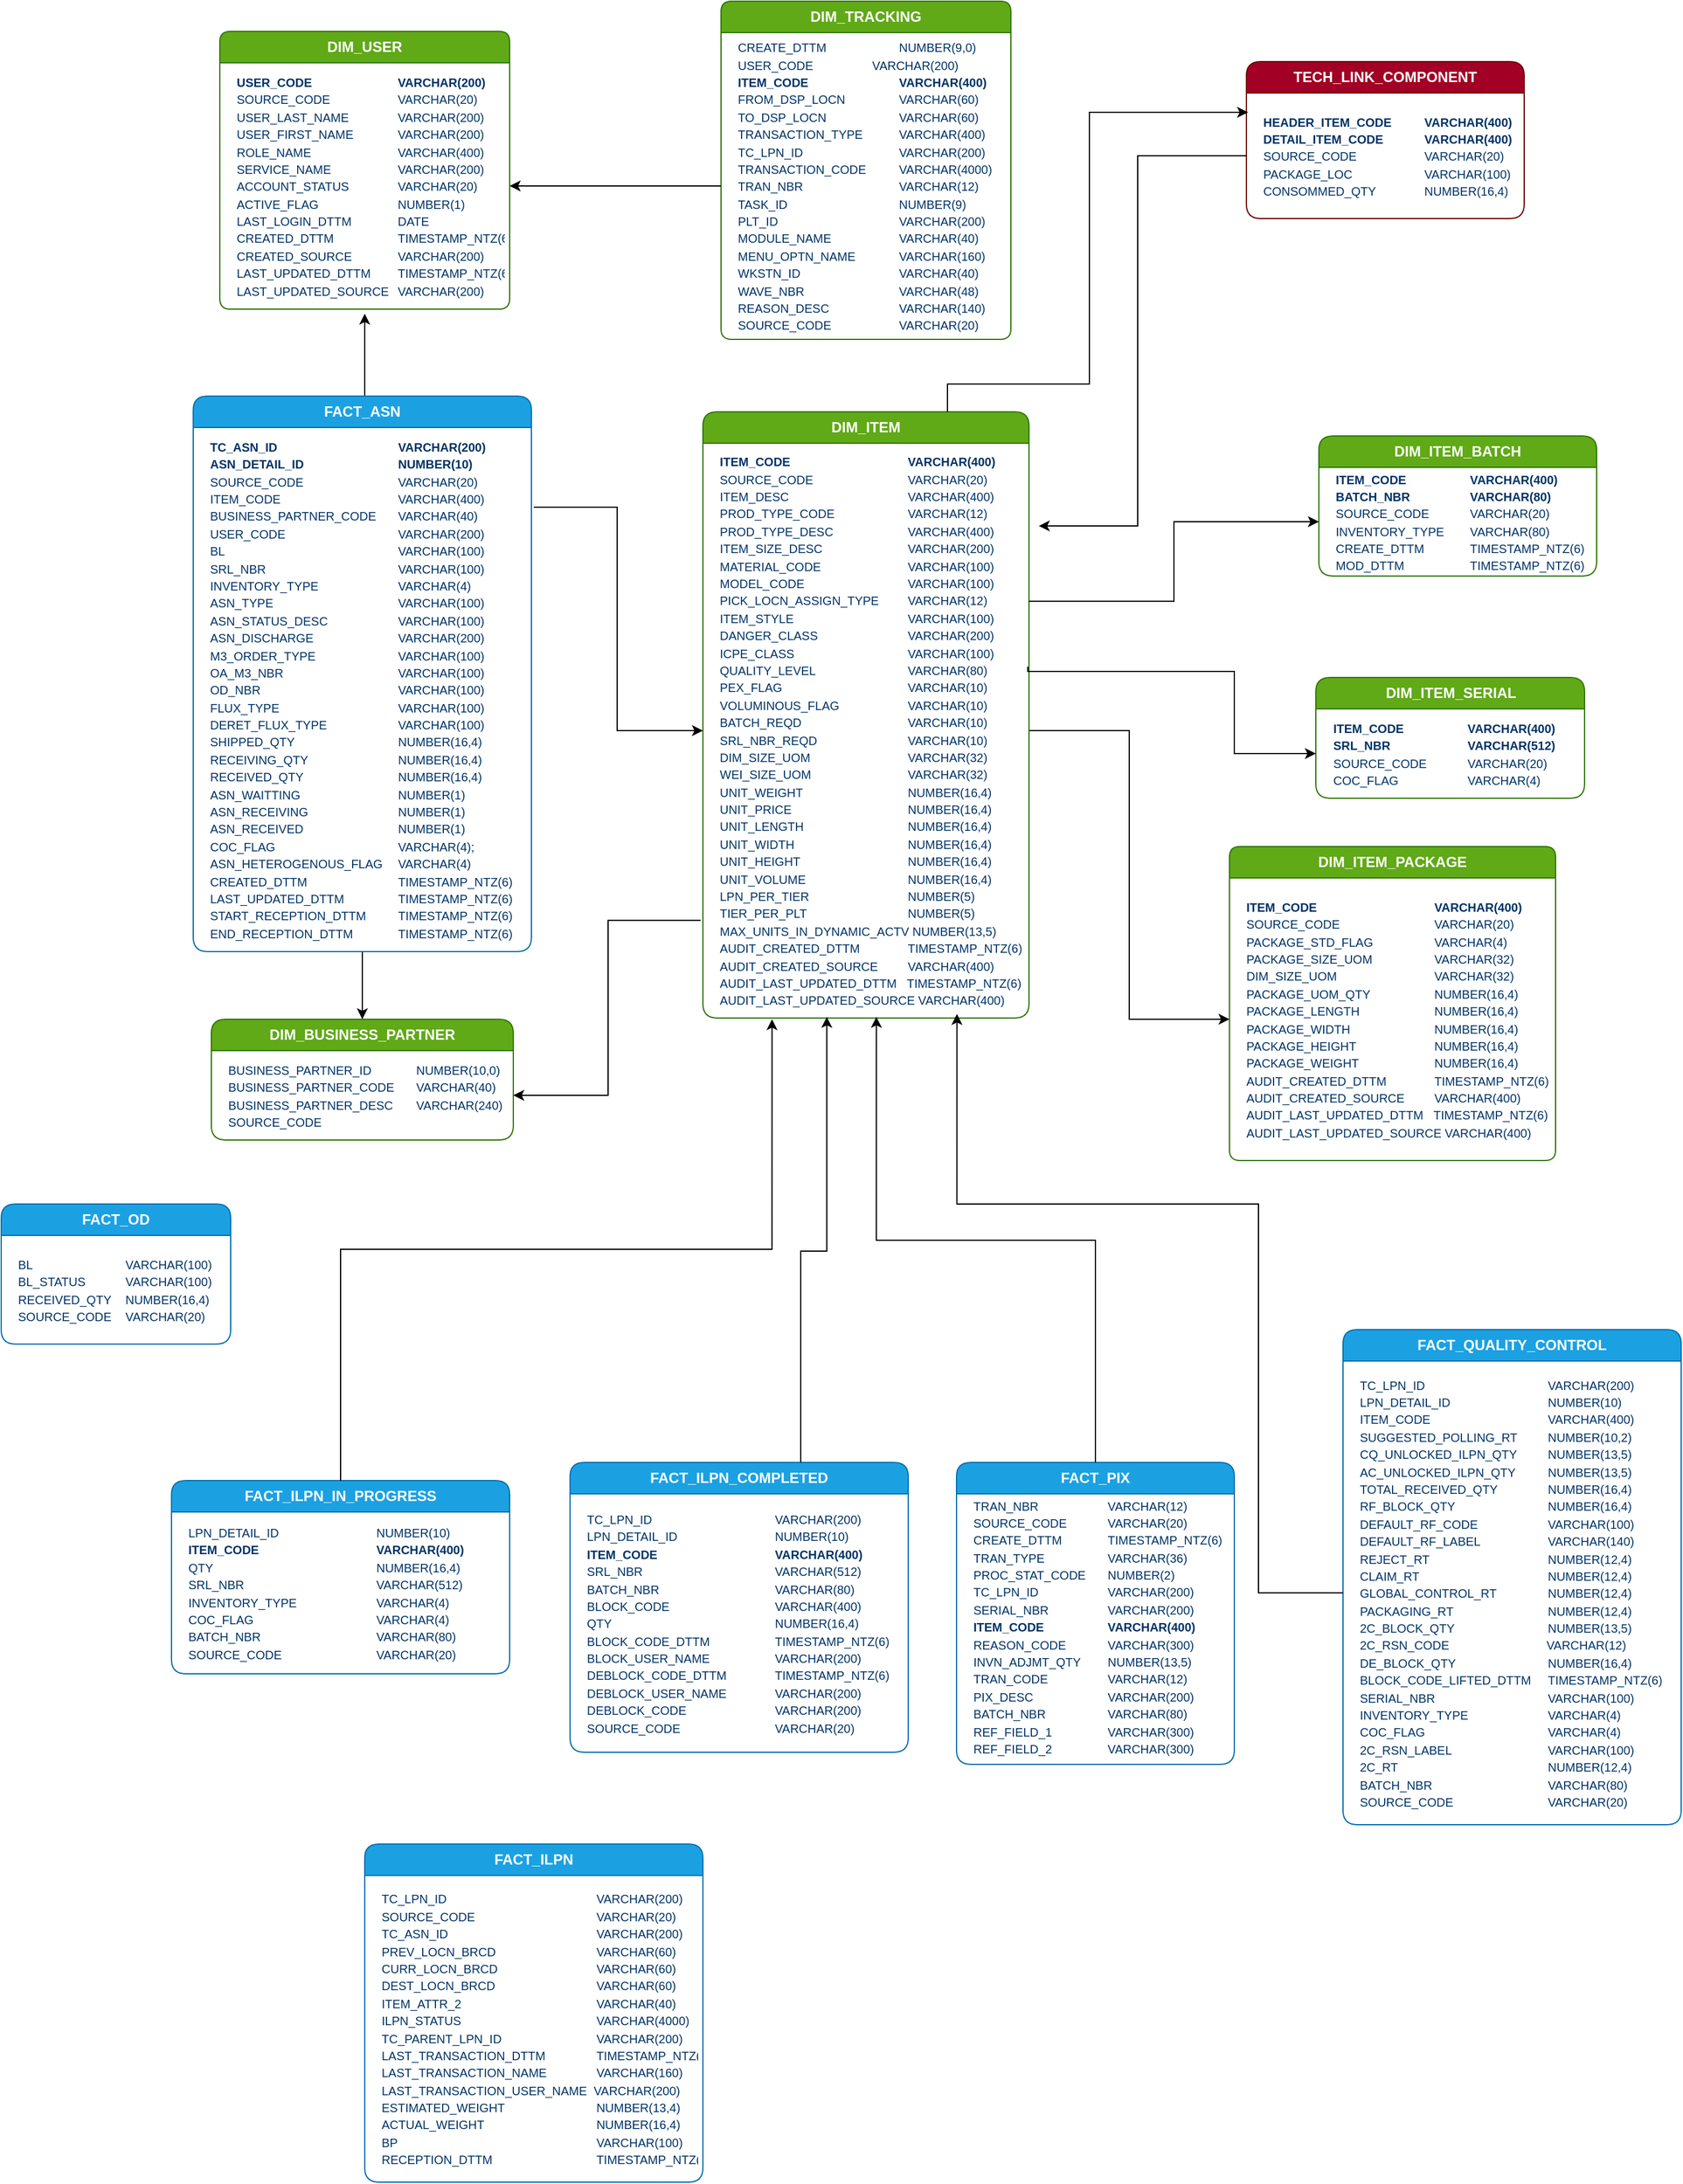 <mxfile version="24.7.10" pages="6">
  <diagram name="Version 2" id="8ebsLRDOiImqGNt70xmv">
    <mxGraphModel dx="1034" dy="466" grid="0" gridSize="10" guides="1" tooltips="1" connect="1" arrows="1" fold="1" page="1" pageScale="1" pageWidth="826" pageHeight="1169" background="none" math="0" shadow="0">
      <root>
        <mxCell id="G1W0jJ5fMIdIB95jKs3h-0" />
        <mxCell id="G1W0jJ5fMIdIB95jKs3h-1" parent="G1W0jJ5fMIdIB95jKs3h-0" />
        <mxCell id="xtZ40f9-sQjYGwTNpRSY-17" style="edgeStyle=orthogonalEdgeStyle;rounded=0;orthogonalLoop=1;jettySize=auto;html=1;" parent="G1W0jJ5fMIdIB95jKs3h-1" source="xtZ40f9-sQjYGwTNpRSY-1" target="xtZ40f9-sQjYGwTNpRSY-16" edge="1">
          <mxGeometry relative="1" as="geometry" />
        </mxCell>
        <mxCell id="xtZ40f9-sQjYGwTNpRSY-0" value="&lt;b&gt;DIM_ITEM&lt;/b&gt;" style="swimlane;fontStyle=0;childLayout=stackLayout;horizontal=1;startSize=26;horizontalStack=0;resizeParent=1;resizeParentMax=0;resizeLast=0;collapsible=1;marginBottom=0;whiteSpace=wrap;html=1;fillColor=#60a917;fontColor=#ffffff;strokeColor=#2D7600;rounded=1;" parent="G1W0jJ5fMIdIB95jKs3h-1" vertex="1">
          <mxGeometry x="770" y="374" width="270" height="502" as="geometry" />
        </mxCell>
        <mxCell id="xtZ40f9-sQjYGwTNpRSY-1" value="&lt;p style=&quot;color: rgb(0, 51, 102); text-wrap: nowrap; margin: 0px 0px 0px 8px;&quot;&gt;&lt;b&gt;&lt;span style=&quot;font-size: 10px;&quot;&gt;ITEM_CODE&lt;/span&gt;&lt;span style=&quot;font-size: 10px; white-space-collapse: preserve;&quot;&gt;&#x9;&lt;/span&gt;&lt;span style=&quot;font-size: 10px; white-space-collapse: preserve;&quot;&gt;&#x9;&lt;span style=&quot;white-space-collapse: preserve;&quot;&gt;&#x9;&#x9;&#x9;&lt;/span&gt;&lt;/span&gt;&lt;span style=&quot;font-size: 10px;&quot;&gt;VARCHAR(400)&lt;/span&gt;&lt;/b&gt;&lt;br&gt;&lt;/p&gt;&lt;p style=&quot;color: rgb(0, 51, 102); text-wrap: nowrap; margin: 0px 0px 0px 8px;&quot;&gt;&lt;span style=&quot;background-color: initial;&quot;&gt;&lt;font style=&quot;font-size: 10px;&quot;&gt;SOURCE_CODE&lt;span style=&quot;white-space-collapse: preserve;&quot;&gt;&#x9;&lt;/span&gt;&lt;span style=&quot;white-space-collapse: preserve;&quot;&gt;&#x9;&lt;span style=&quot;white-space-collapse: preserve;&quot;&gt;&#x9;&lt;/span&gt;&lt;span style=&quot;white-space-collapse: preserve;&quot;&gt;&#x9;&lt;/span&gt;&lt;/span&gt;&lt;/font&gt;&lt;/span&gt;&lt;span style=&quot;background-color: initial;&quot;&gt;&lt;font style=&quot;font-size: 10px;&quot;&gt;VARCHAR(20)&lt;/font&gt;&lt;/span&gt;&lt;/p&gt;&lt;p style=&quot;color: rgb(0, 51, 102); text-wrap: nowrap; margin: 0px 0px 0px 8px;&quot;&gt;&lt;font style=&quot;font-size: 10px;&quot;&gt;ITEM_DESC&lt;span style=&quot;white-space-collapse: preserve;&quot;&gt;&#x9;&lt;/span&gt;&lt;span style=&quot;white-space-collapse: preserve;&quot;&gt;&#x9;&lt;/span&gt;&lt;span style=&quot;white-space-collapse: preserve;&quot;&gt;&#x9;&lt;/span&gt;&lt;span style=&quot;white-space-collapse: preserve;&quot;&gt;&#x9;&lt;/span&gt;&lt;span style=&quot;white-space-collapse: preserve;&quot;&gt;&#x9;&lt;/span&gt;VARCHAR(400)&lt;/font&gt;&lt;/p&gt;&lt;p style=&quot;color: rgb(0, 51, 102); text-wrap: nowrap; margin: 0px 0px 0px 8px;&quot;&gt;&lt;span style=&quot;background-color: initial; font-size: 10px;&quot;&gt;PROD_TYPE_CODE&lt;span style=&quot;white-space-collapse: preserve;&quot;&gt;&#x9;&lt;span style=&quot;white-space-collapse: preserve;&quot;&gt;&#x9;&lt;/span&gt;&lt;span style=&quot;white-space-collapse: preserve;&quot;&gt;&#x9;&lt;/span&gt;&lt;/span&gt;&lt;/span&gt;&lt;span style=&quot;font-size: 10px; background-color: initial;&quot;&gt;VARCHAR(12)&lt;/span&gt;&lt;/p&gt;&lt;p style=&quot;color: rgb(0, 51, 102); text-wrap: nowrap; margin: 0px 0px 0px 8px;&quot;&gt;&lt;font style=&quot;font-size: 10px;&quot;&gt;&lt;/font&gt;&lt;/p&gt;&lt;p style=&quot;color: rgb(0, 51, 102); text-wrap: nowrap; margin: 0px 0px 0px 8px;&quot;&gt;&lt;span style=&quot;background-color: initial; font-size: 10px;&quot;&gt;PROD_TYPE_DESC&lt;span style=&quot;white-space-collapse: preserve;&quot;&gt;&#x9;&lt;span style=&quot;white-space-collapse: preserve;&quot;&gt;&#x9;&lt;/span&gt;&lt;span style=&quot;white-space-collapse: preserve;&quot;&gt;&#x9;&lt;/span&gt;&lt;/span&gt;&lt;/span&gt;&lt;span style=&quot;font-size: 10px;&quot;&gt;VARCHAR&lt;/span&gt;&lt;span style=&quot;font-size: 10px; background-color: initial;&quot;&gt;(400)&lt;/span&gt;&lt;/p&gt;&lt;p style=&quot;color: rgb(0, 51, 102); text-wrap: nowrap; margin: 0px 0px 0px 8px;&quot;&gt;&lt;font style=&quot;font-size: 10px;&quot;&gt;&lt;span style=&quot;background-color: initial;&quot;&gt;ITEM_SIZE_DESC&amp;nbsp;&lt;span style=&quot;white-space-collapse: preserve;&quot;&gt;&#x9;&lt;span style=&quot;white-space-collapse: preserve;&quot;&gt;&#x9;&lt;/span&gt;&lt;span style=&quot;white-space-collapse: preserve;&quot;&gt;&#x9;&lt;/span&gt;&lt;/span&gt;&lt;/span&gt;&lt;span style=&quot;background-color: initial;&quot;&gt;VARCHAR(200)&lt;/span&gt;&lt;br&gt;&lt;/font&gt;&lt;/p&gt;&lt;p style=&quot;color: rgb(0, 51, 102); text-wrap: nowrap; margin: 0px 0px 0px 8px;&quot;&gt;&lt;font style=&quot;font-size: 10px;&quot;&gt;MATERIAL_CODE&lt;span style=&quot;white-space-collapse: preserve;&quot;&gt;&#x9;&lt;span style=&quot;white-space-collapse: preserve;&quot;&gt;&#x9;&#x9;&#x9;&lt;/span&gt;&lt;/span&gt;&lt;span style=&quot;background-color: initial;&quot;&gt;VARCHAR(100)&lt;/span&gt;&lt;br&gt;&lt;/font&gt;&lt;/p&gt;&lt;p style=&quot;color: rgb(0, 51, 102); text-wrap: nowrap; margin: 0px 0px 0px 8px;&quot;&gt;&lt;font style=&quot;font-size: 10px;&quot;&gt;&lt;/font&gt;&lt;/p&gt;&lt;p style=&quot;color: rgb(0, 51, 102); text-wrap: nowrap; margin: 0px 0px 0px 8px;&quot;&gt;&lt;font style=&quot;font-size: 10px;&quot;&gt;&lt;span style=&quot;background-color: initial;&quot;&gt;MODEL_CODE&lt;span style=&quot;white-space-collapse: preserve;&quot;&gt;&#x9;&lt;span style=&quot;white-space-collapse: preserve;&quot;&gt;&#x9;&#x9;&#x9;&lt;/span&gt;&lt;/span&gt;&lt;/span&gt;&lt;span style=&quot;background-color: initial;&quot;&gt;VARCHAR(100)&lt;/span&gt;&lt;/font&gt;&lt;/p&gt;&lt;p style=&quot;color: rgb(0, 51, 102); text-wrap: nowrap; margin: 0px 0px 0px 8px;&quot;&gt;&lt;span style=&quot;background-color: initial;&quot;&gt;&lt;span style=&quot;font-size: 10px;&quot;&gt;PICK_LOCN_ASSIGN_TYPE&lt;span style=&quot;white-space-collapse: preserve;&quot;&gt;&#x9;&lt;/span&gt;&lt;span style=&quot;white-space-collapse: preserve;&quot;&gt;&#x9;&lt;/span&gt;&lt;/span&gt;&lt;/span&gt;&lt;span style=&quot;font-size: 10px; background-color: initial;&quot;&gt;VARCHAR(12)&lt;/span&gt;&lt;/p&gt;&lt;p style=&quot;color: rgb(0, 51, 102); text-wrap: nowrap; margin: 0px 0px 0px 8px;&quot;&gt;&lt;font style=&quot;font-size: 10px;&quot;&gt;&lt;span style=&quot;background-color: initial;&quot;&gt;ITEM_STYLE&lt;span style=&quot;white-space-collapse: preserve;&quot;&gt;&#x9;&lt;/span&gt;&lt;span style=&quot;white-space-collapse: preserve;&quot;&gt;&#x9;&lt;span style=&quot;white-space-collapse: preserve;&quot;&gt;&#x9;&#x9;&#x9;&lt;/span&gt;&lt;/span&gt;&lt;/span&gt;&lt;span style=&quot;background-color: initial;&quot;&gt;VARCHAR(100)&lt;/span&gt;&lt;span style=&quot;background-color: initial;&quot;&gt;&lt;br&gt;&lt;/span&gt;&lt;/font&gt;&lt;/p&gt;&lt;p style=&quot;color: rgb(0, 51, 102); text-wrap: nowrap; margin: 0px 0px 0px 8px;&quot;&gt;&lt;font style=&quot;font-size: 10px;&quot;&gt;DANGER_CLASS&amp;nbsp;&lt;span style=&quot;white-space-collapse: preserve;&quot;&gt;&#x9;&lt;span style=&quot;white-space-collapse: preserve;&quot;&gt;&#x9;&#x9;&#x9;&lt;/span&gt;&lt;/span&gt;VARCHAR(200)&lt;span style=&quot;background-color: initial;&quot;&gt;&lt;br&gt;&lt;/span&gt;&lt;/font&gt;&lt;/p&gt;&lt;p style=&quot;color: rgb(0, 51, 102); text-wrap: nowrap; margin: 0px 0px 0px 8px;&quot;&gt;&lt;span style=&quot;font-size: 10px;&quot;&gt;ICPE_CLASS&lt;span style=&quot;white-space-collapse: preserve;&quot;&gt;&#x9;&lt;/span&gt;&lt;span style=&quot;white-space-collapse: preserve;&quot;&gt;&#x9;&lt;/span&gt;&lt;span style=&quot;white-space-collapse: preserve;&quot;&gt;&#x9;&lt;/span&gt;&lt;span style=&quot;white-space-collapse: preserve;&quot;&gt;&#x9;&lt;/span&gt;&lt;span style=&quot;white-space-collapse: preserve;&quot;&gt;&#x9;&lt;/span&gt;&lt;/span&gt;&lt;span style=&quot;font-size: 10px; background-color: initial;&quot;&gt;VARCHAR(100)&lt;/span&gt;&lt;/p&gt;&lt;p style=&quot;color: rgb(0, 51, 102); text-wrap: nowrap; margin: 0px 0px 0px 8px;&quot;&gt;&lt;font style=&quot;font-size: 10px;&quot;&gt;&lt;span style=&quot;font-size: 12px; background-color: initial;&quot;&gt;&lt;font style=&quot;font-size: 10px;&quot;&gt;QUALITY_LEVEL&lt;span style=&quot;white-space-collapse: preserve;&quot;&gt;&#x9;&lt;/span&gt;&lt;span style=&quot;white-space-collapse: preserve;&quot;&gt;&#x9;&lt;span style=&quot;white-space-collapse: preserve;&quot;&gt;&#x9;&lt;/span&gt;&lt;span style=&quot;white-space-collapse: preserve;&quot;&gt;&#x9;&lt;/span&gt;&lt;/span&gt;&lt;/font&gt;&lt;/span&gt;&lt;span style=&quot;font-size: 12px; background-color: initial;&quot;&gt;&lt;font style=&quot;font-size: 10px;&quot;&gt;VARCHAR(80)&lt;/font&gt;&lt;/span&gt;&lt;/font&gt;&lt;/p&gt;&lt;p style=&quot;color: rgb(0, 51, 102); text-wrap: nowrap; margin: 0px 0px 0px 8px;&quot;&gt;&lt;span style=&quot;background-color: initial;&quot;&gt;&lt;font style=&quot;font-size: 10px;&quot;&gt;PEX_FLAG&lt;span style=&quot;white-space-collapse: preserve;&quot;&gt;&#x9;&lt;/span&gt;&lt;span style=&quot;white-space-collapse: preserve;&quot;&gt;&#x9;&lt;/span&gt;&lt;span style=&quot;white-space-collapse: preserve;&quot;&gt;&#x9;&lt;span style=&quot;white-space-collapse: preserve;&quot;&gt;&#x9;&lt;/span&gt;&lt;span style=&quot;white-space-collapse: preserve;&quot;&gt;&#x9;&lt;/span&gt;&lt;/span&gt;&lt;/font&gt;&lt;/span&gt;&lt;span style=&quot;background-color: initial;&quot;&gt;&lt;font style=&quot;font-size: 10px;&quot;&gt;VARCHAR(10)&lt;/font&gt;&lt;/span&gt;&lt;/p&gt;&lt;p style=&quot;color: rgb(0, 51, 102); text-wrap: nowrap; margin: 0px 0px 0px 8px;&quot;&gt;&lt;span style=&quot;background-color: initial;&quot;&gt;&lt;font style=&quot;font-size: 10px;&quot;&gt;VOLUMINOUS_FLAG&lt;span style=&quot;white-space-collapse: preserve;&quot;&gt;&#x9;&lt;span style=&quot;white-space-collapse: preserve;&quot;&gt;&#x9;&lt;/span&gt;&lt;span style=&quot;white-space-collapse: preserve;&quot;&gt;&#x9;&lt;/span&gt;&lt;/span&gt;&lt;/font&gt;&lt;/span&gt;&lt;span style=&quot;background-color: initial;&quot;&gt;&lt;font style=&quot;font-size: 10px;&quot;&gt;VARCHAR(10)&lt;/font&gt;&lt;/span&gt;&lt;/p&gt;&lt;p style=&quot;color: rgb(0, 51, 102); text-wrap: nowrap; margin: 0px 0px 0px 8px;&quot;&gt;&lt;font style=&quot;font-size: 10px;&quot;&gt;BATCH_REQD&amp;nbsp;&lt;span style=&quot;white-space-collapse: preserve;&quot;&gt;&#x9;&lt;span style=&quot;white-space-collapse: preserve;&quot;&gt;&#x9;&#x9;&#x9;&lt;/span&gt;&lt;/span&gt;VARCHAR(10)&lt;br&gt;&lt;/font&gt;&lt;/p&gt;&lt;p style=&quot;color: rgb(0, 51, 102); text-wrap: nowrap; margin: 0px 0px 0px 8px;&quot;&gt;&lt;font style=&quot;font-size: 10px;&quot;&gt;SRL_NBR_REQD&amp;nbsp;&lt;span style=&quot;white-space-collapse: preserve;&quot;&gt;&#x9;&lt;span style=&quot;white-space-collapse: preserve;&quot;&gt;&#x9;&#x9;&#x9;&lt;/span&gt;&lt;/span&gt;VARCHAR(10)&lt;/font&gt;&lt;/p&gt;&lt;p style=&quot;color: rgb(0, 51, 102); text-wrap: nowrap; margin: 0px 0px 0px 8px;&quot;&gt;&lt;font style=&quot;font-size: 10px;&quot;&gt;&lt;span style=&quot;background-color: initial;&quot;&gt;DIM_SIZE_UOM&amp;nbsp;&lt;span style=&quot;white-space-collapse: preserve;&quot;&gt;&#x9;&lt;span style=&quot;white-space-collapse: preserve;&quot;&gt;&#x9;&#x9;&#x9;&lt;/span&gt;&lt;/span&gt;&lt;/span&gt;&lt;span style=&quot;background-color: initial;&quot;&gt;VARCHAR(32)&lt;/span&gt;&lt;span style=&quot;background-color: initial;&quot;&gt;&lt;br&gt;&lt;/span&gt;&lt;/font&gt;&lt;/p&gt;&lt;p style=&quot;color: rgb(0, 51, 102); text-wrap: nowrap; margin: 0px 0px 0px 8px;&quot;&gt;&lt;font style=&quot;font-size: 10px;&quot;&gt;&lt;/font&gt;&lt;/p&gt;&lt;p style=&quot;color: rgb(0, 51, 102); text-wrap: nowrap; margin: 0px 0px 0px 8px;&quot;&gt;&lt;font style=&quot;font-size: 10px;&quot;&gt;&lt;span style=&quot;background-color: initial;&quot;&gt;WEI_SIZE_UOM&amp;nbsp;&lt;span style=&quot;white-space-collapse: preserve;&quot;&gt;&#x9;&lt;span style=&quot;white-space-collapse: preserve;&quot;&gt;&#x9;&#x9;&#x9;&lt;/span&gt;&lt;/span&gt;&lt;/span&gt;&lt;span style=&quot;background-color: initial;&quot;&gt;VARCHAR(32)&lt;/span&gt;&lt;/font&gt;&lt;/p&gt;&lt;p style=&quot;color: rgb(0, 51, 102); text-wrap: nowrap; margin: 0px 0px 0px 8px;&quot;&gt;&lt;font style=&quot;font-size: 10px;&quot;&gt;UNIT_WEIGHT&amp;nbsp;&lt;span style=&quot;white-space-collapse: preserve;&quot;&gt;&#x9;&lt;span style=&quot;white-space-collapse: preserve;&quot;&gt;&#x9;&#x9;&#x9;&lt;/span&gt;&lt;/span&gt;NUMBER(16,4)&lt;/font&gt;&lt;/p&gt;&lt;p style=&quot;color: rgb(0, 51, 102); text-wrap: nowrap; margin: 0px 0px 0px 8px;&quot;&gt;&lt;font style=&quot;font-size: 10px;&quot;&gt;UNIT_PRICE&amp;nbsp;&lt;span style=&quot;white-space-collapse: preserve;&quot;&gt;&#x9;&lt;/span&gt;&lt;span style=&quot;white-space-collapse: preserve;&quot;&gt;&#x9;&lt;span style=&quot;white-space-collapse: preserve;&quot;&gt;&#x9;&#x9;&#x9;&lt;/span&gt;&lt;/span&gt;NUMBER(16,4)&lt;/font&gt;&lt;/p&gt;&lt;p style=&quot;color: rgb(0, 51, 102); text-wrap: nowrap; margin: 0px 0px 0px 8px;&quot;&gt;&lt;font style=&quot;font-size: 10px;&quot;&gt;UNIT_LENGTH&amp;nbsp;&lt;span style=&quot;white-space-collapse: preserve;&quot;&gt;&#x9;&lt;span style=&quot;white-space-collapse: preserve;&quot;&gt;&#x9;&#x9;&#x9;&lt;/span&gt;&lt;/span&gt;NUMBER(16,4)&lt;br&gt;&lt;/font&gt;&lt;/p&gt;&lt;p style=&quot;color: rgb(0, 51, 102); text-wrap: nowrap; margin: 0px 0px 0px 8px;&quot;&gt;&lt;font style=&quot;font-size: 10px;&quot;&gt;UNIT_WIDTH&amp;nbsp;&lt;span style=&quot;white-space-collapse: preserve;&quot;&gt;&#x9;&lt;/span&gt;&lt;span style=&quot;white-space-collapse: preserve;&quot;&gt;&#x9;&lt;span style=&quot;white-space-collapse: preserve;&quot;&gt;&#x9;&#x9;&#x9;&lt;/span&gt;&lt;/span&gt;NUMBER(16,4)&lt;br&gt;&lt;/font&gt;&lt;/p&gt;&lt;p style=&quot;color: rgb(0, 51, 102); text-wrap: nowrap; margin: 0px 0px 0px 8px;&quot;&gt;&lt;font style=&quot;font-size: 10px;&quot;&gt;UNIT_HEIGHT&amp;nbsp;&lt;span style=&quot;white-space-collapse: preserve;&quot;&gt;&#x9;&lt;span style=&quot;white-space-collapse: preserve;&quot;&gt;&#x9;&#x9;&#x9;&lt;/span&gt;&lt;/span&gt;NUMBER(16,4)&lt;br&gt;&lt;/font&gt;&lt;/p&gt;&lt;p style=&quot;color: rgb(0, 51, 102); text-wrap: nowrap; margin: 0px 0px 0px 8px;&quot;&gt;&lt;font style=&quot;font-size: 10px;&quot;&gt;UNIT_VOLUME&amp;nbsp;&lt;span style=&quot;white-space-collapse: preserve;&quot;&gt;&#x9;&lt;span style=&quot;white-space-collapse: preserve;&quot;&gt;&#x9;&#x9;&#x9;&lt;/span&gt;&lt;/span&gt;NUMBER(16,4)&lt;br&gt;&lt;/font&gt;&lt;/p&gt;&lt;p style=&quot;color: rgb(0, 51, 102); text-wrap: nowrap; margin: 0px 0px 0px 8px;&quot;&gt;&lt;span style=&quot;background-color: initial;&quot;&gt;&lt;span style=&quot;font-size: 10px;&quot;&gt;LPN_PER_TIER&lt;span style=&quot;white-space-collapse: preserve;&quot;&gt;&#x9;&lt;/span&gt;&lt;span style=&quot;white-space-collapse: preserve;&quot;&gt;&#x9;&lt;/span&gt;&lt;span style=&quot;white-space-collapse: preserve;&quot;&gt;&#x9;&lt;/span&gt;&lt;span style=&quot;white-space-collapse: preserve;&quot;&gt;&#x9;&lt;/span&gt;NUMBER(5)&lt;/span&gt;&lt;br&gt;&lt;/span&gt;&lt;/p&gt;&lt;p style=&quot;color: rgb(0, 51, 102); text-wrap: nowrap; margin: 0px 0px 0px 8px;&quot;&gt;&lt;span style=&quot;background-color: initial;&quot;&gt;&lt;span style=&quot;font-size: 10px;&quot;&gt;TIER_PER_PLT&lt;span style=&quot;white-space-collapse: preserve;&quot;&gt;&#x9;&lt;/span&gt;&lt;span style=&quot;white-space-collapse: preserve;&quot;&gt;&#x9;&lt;/span&gt;&lt;span style=&quot;white-space-collapse: preserve;&quot;&gt;&#x9;&lt;/span&gt;&lt;span style=&quot;white-space-collapse: preserve;&quot;&gt;&#x9;&lt;/span&gt;&lt;/span&gt;&lt;/span&gt;&lt;span style=&quot;font-size: 10px; background-color: initial;&quot;&gt;NUMBER(5)&lt;/span&gt;&lt;/p&gt;&lt;p style=&quot;color: rgb(0, 51, 102); text-wrap: nowrap; margin: 0px 0px 0px 8px;&quot;&gt;&lt;font style=&quot;font-size: 10px;&quot;&gt;&lt;/font&gt;&lt;/p&gt;&lt;p style=&quot;color: rgb(0, 51, 102); text-wrap: nowrap; margin: 0px 0px 0px 8px;&quot;&gt;&lt;span style=&quot;background-color: initial;&quot;&gt;&lt;span style=&quot;font-size: 10px;&quot;&gt;MAX_UNITS_IN_DYNAMIC_ACTV&amp;nbsp;&lt;/span&gt;&lt;/span&gt;&lt;span style=&quot;font-size: 10px; background-color: initial;&quot;&gt;NUMBER(13,5)&lt;/span&gt;&lt;/p&gt;&lt;p style=&quot;color: rgb(0, 51, 102); text-wrap: nowrap; margin: 0px 0px 0px 8px;&quot;&gt;&lt;font style=&quot;font-size: 10px;&quot;&gt;&lt;span style=&quot;background-color: initial;&quot;&gt;AUDIT_CREATED_DTTM&amp;nbsp;&lt;span style=&quot;white-space-collapse: preserve;&quot;&gt;&#x9;&lt;span style=&quot;white-space-collapse: preserve;&quot;&gt;&#x9;&lt;/span&gt;&lt;/span&gt;&lt;/span&gt;&lt;span style=&quot;background-color: initial;&quot;&gt;TIMESTAMP_NTZ(6)&lt;/span&gt;&lt;span style=&quot;background-color: initial;&quot;&gt;&lt;br&gt;&lt;/span&gt;&lt;/font&gt;&lt;/p&gt;&lt;p style=&quot;color: rgb(0, 51, 102); text-wrap: nowrap; margin: 0px 0px 0px 8px;&quot;&gt;&lt;span style=&quot;background-color: initial;&quot;&gt;&lt;font style=&quot;font-size: 10px;&quot;&gt;AUDIT_CREATED_SOURCE&amp;nbsp;&lt;span style=&quot;white-space-collapse: preserve;&quot;&gt;&#x9;&lt;/span&gt;VARCHAR(400)&lt;/font&gt;&lt;br&gt;&lt;/span&gt;&lt;/p&gt;&lt;p style=&quot;color: rgb(0, 51, 102); text-wrap: nowrap; margin: 0px 0px 0px 8px;&quot;&gt;&lt;span style=&quot;background-color: initial;&quot;&gt;&lt;font style=&quot;font-size: 10px;&quot;&gt;AUDIT_LAST_UPDATED_DTTM&amp;nbsp; &amp;nbsp;&lt;/font&gt;&lt;/span&gt;&lt;span style=&quot;background-color: initial;&quot;&gt;&lt;font style=&quot;font-size: 10px;&quot;&gt;TIMESTAMP_NTZ(6)&lt;/font&gt;&lt;/span&gt;&lt;span style=&quot;background-color: initial;&quot;&gt;&lt;br&gt;&lt;/span&gt;&lt;/p&gt;&lt;p style=&quot;color: rgb(0, 51, 102); text-wrap: nowrap; margin: 0px 0px 0px 8px;&quot;&gt;&lt;font style=&quot;font-size: 10px;&quot;&gt;&lt;/font&gt;&lt;/p&gt;&lt;p style=&quot;color: rgb(0, 51, 102); text-wrap: nowrap; margin: 0px 0px 0px 8px;&quot;&gt;&lt;font style=&quot;font-size: 10px;&quot;&gt;&lt;/font&gt;&lt;/p&gt;&lt;p style=&quot;color: rgb(0, 51, 102); text-wrap: nowrap; margin: 0px 0px 0px 8px;&quot;&gt;&lt;span style=&quot;background-color: initial;&quot;&gt;&lt;span style=&quot;font-size: 10px;&quot;&gt;AUDIT_LAST_UPDATED_SOURCE&amp;nbsp;&lt;/span&gt;&lt;/span&gt;&lt;span style=&quot;font-size: 10px; background-color: initial;&quot;&gt;VARCHAR(400)&lt;/span&gt;&lt;/p&gt;" style="text;strokeColor=none;fillColor=none;align=left;verticalAlign=middle;spacingLeft=4;spacingRight=4;overflow=hidden;points=[[0,0.5],[1,0.5]];portConstraint=eastwest;rotatable=0;whiteSpace=wrap;html=1;" parent="xtZ40f9-sQjYGwTNpRSY-0" vertex="1">
          <mxGeometry y="26" width="270" height="476" as="geometry" />
        </mxCell>
        <mxCell id="xtZ40f9-sQjYGwTNpRSY-4" value="DIM_ITEM_BATCH" style="swimlane;fontStyle=1;childLayout=stackLayout;horizontal=1;startSize=26;horizontalStack=0;resizeParent=1;resizeParentMax=0;resizeLast=0;collapsible=1;marginBottom=0;whiteSpace=wrap;html=1;fillColor=#60a917;fontColor=#ffffff;strokeColor=#2D7600;rounded=1;" parent="G1W0jJ5fMIdIB95jKs3h-1" vertex="1">
          <mxGeometry x="1280" y="394" width="230" height="116" as="geometry">
            <mxRectangle x="920" y="1270" width="140" height="30" as="alternateBounds" />
          </mxGeometry>
        </mxCell>
        <mxCell id="xtZ40f9-sQjYGwTNpRSY-5" value="&lt;p style=&quot;color: rgb(0, 51, 102); text-wrap: nowrap; margin: 0px 0px 0px 8px;&quot;&gt;&lt;b&gt;&lt;span style=&quot;background-color: initial; font-size: 10px;&quot;&gt;ITEM_CODE&lt;/span&gt;&lt;span style=&quot;white-space-collapse: preserve; background-color: initial; font-size: 10px;&quot;&gt;&#x9;&lt;/span&gt;&lt;span style=&quot;white-space-collapse: preserve; background-color: initial; font-size: 10px;&quot;&gt;&#x9;&lt;span style=&quot;white-space-collapse: preserve;&quot;&gt;&#x9;&lt;/span&gt;&lt;/span&gt;&lt;span style=&quot;background-color: initial; font-size: 10px;&quot;&gt;VARCHAR(400)&lt;/span&gt;&lt;/b&gt;&lt;br&gt;&lt;/p&gt;&lt;p style=&quot;color: rgb(0, 51, 102); text-wrap: nowrap; margin: 0px 0px 0px 8px;&quot;&gt;&lt;b&gt;&lt;span style=&quot;background-color: initial;&quot;&gt;&lt;span style=&quot;font-size: 10px;&quot;&gt;BATCH_NBR&lt;span style=&quot;white-space-collapse: preserve;&quot;&gt;&#x9;&lt;/span&gt;&lt;span style=&quot;white-space-collapse: preserve;&quot;&gt;&#x9;&lt;span style=&quot;white-space-collapse: preserve;&quot;&gt;&#x9;&lt;/span&gt;&lt;/span&gt;&lt;/span&gt;&lt;/span&gt;&lt;span style=&quot;font-size: 10px; background-color: initial;&quot;&gt;VARCHAR(80)&lt;/span&gt;&lt;/b&gt;&lt;/p&gt;&lt;p style=&quot;color: rgb(0, 51, 102); text-wrap: nowrap; margin: 0px 0px 0px 8px;&quot;&gt;&lt;span style=&quot;background-color: initial;&quot;&gt;&lt;font style=&quot;font-size: 10px;&quot;&gt;SOURCE_CODE&lt;span style=&quot;white-space-collapse: preserve;&quot;&gt;&#x9;&lt;/span&gt;&lt;span style=&quot;white-space-collapse: preserve;&quot;&gt;&#x9;&lt;/span&gt;&lt;/font&gt;&lt;/span&gt;&lt;span style=&quot;background-color: initial;&quot;&gt;&lt;font style=&quot;font-size: 10px;&quot;&gt;VARCHAR(20)&lt;/font&gt;&lt;/span&gt;&lt;span style=&quot;font-size: 10px; background-color: initial;&quot;&gt;&lt;br&gt;&lt;/span&gt;&lt;/p&gt;&lt;p style=&quot;color: rgb(0, 51, 102); text-wrap: nowrap; margin: 0px 0px 0px 8px;&quot;&gt;&lt;span style=&quot;background-color: initial;&quot;&gt;&lt;span style=&quot;font-size: 10px;&quot;&gt;INVENTORY_TYPE&lt;span style=&quot;white-space-collapse: preserve;&quot;&gt;&#x9;&lt;/span&gt;&lt;/span&gt;&lt;/span&gt;&lt;span style=&quot;font-size: 10px; background-color: initial;&quot;&gt;VARCHAR(80)&lt;/span&gt;&lt;/p&gt;&lt;p style=&quot;color: rgb(0, 51, 102); text-wrap: nowrap; margin: 0px 0px 0px 8px;&quot;&gt;&lt;span style=&quot;background-color: initial;&quot;&gt;&lt;span style=&quot;font-size: 10px;&quot;&gt;CREATE_DTTM&lt;span style=&quot;white-space-collapse: preserve;&quot;&gt;&#x9;&lt;/span&gt;&lt;span style=&quot;white-space-collapse: preserve;&quot;&gt;&#x9;&lt;/span&gt;&lt;/span&gt;&lt;/span&gt;&lt;span style=&quot;font-size: 10px; background-color: initial;&quot;&gt;TIMESTAMP_NTZ(6)&lt;/span&gt;&lt;/p&gt;&lt;p style=&quot;color: rgb(0, 51, 102); text-wrap: nowrap; margin: 0px 0px 0px 8px;&quot;&gt;&lt;span style=&quot;background-color: initial; font-size: 10px;&quot;&gt;MOD_DTTM&lt;span style=&quot;white-space-collapse: preserve;&quot;&gt;&#x9;&lt;/span&gt;&lt;span style=&quot;white-space-collapse: preserve;&quot;&gt;&#x9;&lt;/span&gt;&lt;span style=&quot;white-space-collapse: preserve;&quot;&gt;&#x9;&lt;/span&gt;&lt;/span&gt;&lt;span style=&quot;font-size: 10px;&quot;&gt;TIMESTAMP_NTZ(6)&lt;/span&gt;&lt;/p&gt;" style="text;strokeColor=none;fillColor=none;align=left;verticalAlign=middle;spacingLeft=4;spacingRight=4;overflow=hidden;points=[[0,0.5],[1,0.5]];portConstraint=eastwest;rotatable=0;whiteSpace=wrap;html=1;rounded=1;" parent="xtZ40f9-sQjYGwTNpRSY-4" vertex="1">
          <mxGeometry y="26" width="230" height="90" as="geometry" />
        </mxCell>
        <mxCell id="xtZ40f9-sQjYGwTNpRSY-8" value="DIM_ITEM_SERIAL" style="swimlane;fontStyle=1;childLayout=stackLayout;horizontal=1;startSize=26;horizontalStack=0;resizeParent=1;resizeParentMax=0;resizeLast=0;collapsible=1;marginBottom=0;whiteSpace=wrap;html=1;fillColor=#60a917;fontColor=#ffffff;strokeColor=#2D7600;rounded=1;" parent="G1W0jJ5fMIdIB95jKs3h-1" vertex="1">
          <mxGeometry x="1277.5" y="594" width="222.5" height="100" as="geometry">
            <mxRectangle x="920" y="1270" width="140" height="30" as="alternateBounds" />
          </mxGeometry>
        </mxCell>
        <mxCell id="xtZ40f9-sQjYGwTNpRSY-9" value="&lt;p style=&quot;color: rgb(0, 51, 102); text-wrap: nowrap; margin: 0px 0px 0px 8px;&quot;&gt;&lt;b&gt;&lt;font style=&quot;font-size: 10px;&quot;&gt;ITEM_CODE&lt;span style=&quot;white-space-collapse: preserve;&quot;&gt;&#x9;&lt;/span&gt;&lt;span style=&quot;white-space-collapse: preserve;&quot;&gt;&#x9;&lt;span style=&quot;white-space-collapse: preserve;&quot;&gt;&#x9;&lt;/span&gt;&lt;/span&gt;&lt;/font&gt;&lt;span style=&quot;font-size: 10px; background-color: initial;&quot;&gt;VARCHAR(400)&lt;/span&gt;&lt;/b&gt;&lt;/p&gt;&lt;p style=&quot;color: rgb(0, 51, 102); text-wrap: nowrap; margin: 0px 0px 0px 8px;&quot;&gt;&lt;b&gt;&lt;span style=&quot;background-color: initial; font-size: 10px;&quot;&gt;SRL_NBR&lt;span style=&quot;white-space-collapse: preserve;&quot;&gt;&#x9;&lt;/span&gt;&lt;span style=&quot;white-space-collapse: preserve;&quot;&gt;&#x9;&lt;/span&gt;&lt;span style=&quot;white-space-collapse: preserve;&quot;&gt;&#x9;&lt;/span&gt;&lt;/span&gt;&lt;span style=&quot;font-size: 10px; background-color: initial;&quot;&gt;VARCHAR(512)&lt;/span&gt;&lt;/b&gt;&lt;/p&gt;&lt;p style=&quot;color: rgb(0, 51, 102); text-wrap: nowrap; margin: 0px 0px 0px 8px;&quot;&gt;&lt;span style=&quot;background-color: initial;&quot;&gt;&lt;font style=&quot;font-size: 10px;&quot;&gt;SOURCE_CODE&lt;span style=&quot;white-space-collapse: preserve;&quot;&gt;&#x9;&lt;/span&gt;&lt;span style=&quot;white-space-collapse: preserve;&quot;&gt;&#x9;&lt;/span&gt;&lt;/font&gt;&lt;/span&gt;&lt;span style=&quot;background-color: initial;&quot;&gt;&lt;font style=&quot;font-size: 10px;&quot;&gt;VARCHAR(20)&lt;/font&gt;&lt;/span&gt;&lt;b&gt;&lt;span style=&quot;font-size: 10px; background-color: initial;&quot;&gt;&lt;br&gt;&lt;/span&gt;&lt;/b&gt;&lt;/p&gt;&lt;p style=&quot;color: rgb(0, 51, 102); text-wrap: nowrap; margin: 0px 0px 0px 8px;&quot;&gt;&lt;span style=&quot;background-color: initial; font-size: 10px;&quot;&gt;COC_FLAG&lt;span style=&quot;white-space-collapse: preserve;&quot;&gt;&#x9;&lt;/span&gt;&lt;span style=&quot;white-space-collapse: preserve;&quot;&gt;&#x9;&lt;/span&gt;&lt;span style=&quot;white-space-collapse: preserve;&quot;&gt;&#x9;&lt;/span&gt;&lt;/span&gt;&lt;span style=&quot;font-size: 10px; background-color: initial;&quot;&gt;VARCHAR(4)&lt;/span&gt;&lt;/p&gt;" style="text;strokeColor=none;fillColor=none;align=left;verticalAlign=middle;spacingLeft=4;spacingRight=4;overflow=hidden;points=[[0,0.5],[1,0.5]];portConstraint=eastwest;rotatable=0;whiteSpace=wrap;html=1;rounded=1;" parent="xtZ40f9-sQjYGwTNpRSY-8" vertex="1">
          <mxGeometry y="26" width="222.5" height="74" as="geometry" />
        </mxCell>
        <mxCell id="xtZ40f9-sQjYGwTNpRSY-15" value="DIM_ITEM_PACKAGE" style="swimlane;fontStyle=1;childLayout=stackLayout;horizontal=1;startSize=26;horizontalStack=0;resizeParent=1;resizeParentMax=0;resizeLast=0;collapsible=1;marginBottom=0;whiteSpace=wrap;html=1;fillColor=#60a917;fontColor=#ffffff;strokeColor=#2D7600;rounded=1;arcSize=11;" parent="G1W0jJ5fMIdIB95jKs3h-1" vertex="1">
          <mxGeometry x="1206" y="734" width="270" height="260" as="geometry">
            <mxRectangle x="920" y="1270" width="140" height="30" as="alternateBounds" />
          </mxGeometry>
        </mxCell>
        <mxCell id="xtZ40f9-sQjYGwTNpRSY-16" value="&lt;p style=&quot;color: rgb(0, 51, 102); text-wrap: nowrap; margin: 0px 0px 0px 8px;&quot;&gt;&lt;b style=&quot;background-color: initial; font-size: 10px;&quot;&gt;&lt;span style=&quot;background-color: initial;&quot;&gt;ITEM_CODE&lt;/span&gt;&lt;span style=&quot;white-space-collapse: preserve; background-color: initial;&quot;&gt;&#x9;&lt;/span&gt;&lt;span style=&quot;white-space-collapse: preserve; background-color: initial;&quot;&gt;&#x9;&lt;span style=&quot;white-space-collapse: preserve;&quot;&gt;&#x9;&#x9;&#x9;&lt;/span&gt;&lt;/span&gt;&lt;span style=&quot;background-color: initial;&quot;&gt;VARCHAR(400)&lt;/span&gt;&lt;/b&gt;&lt;br&gt;&lt;/p&gt;&lt;p style=&quot;color: rgb(0, 51, 102); text-wrap: nowrap; margin: 0px 0px 0px 8px;&quot;&gt;&lt;font style=&quot;font-size: 10px;&quot;&gt;&lt;span style=&quot;font-size: 12px; background-color: initial;&quot;&gt;&lt;font style=&quot;font-size: 10px;&quot;&gt;SOURCE_CODE&lt;span style=&quot;white-space-collapse: preserve;&quot;&gt;&#x9;&lt;/span&gt;&lt;span style=&quot;white-space-collapse: preserve;&quot;&gt;&#x9;&lt;span style=&quot;white-space-collapse: preserve;&quot;&gt;&#x9;&#x9;&lt;/span&gt;&lt;/span&gt;&lt;/font&gt;&lt;/span&gt;&lt;span style=&quot;font-size: 12px; background-color: initial;&quot;&gt;&lt;font style=&quot;font-size: 10px;&quot;&gt;VARCHAR(20)&lt;/font&gt;&lt;/span&gt;&lt;/font&gt;&lt;/p&gt;&lt;p style=&quot;color: rgb(0, 51, 102); text-wrap: nowrap; margin: 0px 0px 0px 8px;&quot;&gt;&lt;font style=&quot;font-size: 10px;&quot;&gt;&lt;span style=&quot;background-color: initial;&quot;&gt;PACKAGE_STD_FLAG&lt;span style=&quot;white-space-collapse: preserve;&quot;&gt;&#x9;&lt;/span&gt;&lt;span style=&quot;white-space-collapse: preserve;&quot;&gt;&#x9;&lt;span style=&quot;white-space-collapse: preserve;&quot;&gt;&#x9;&lt;/span&gt;&lt;/span&gt;&lt;/span&gt;&lt;span style=&quot;background-color: initial;&quot;&gt;VARCHAR(4)&lt;/span&gt;&lt;span style=&quot;font-size: 12px; background-color: initial;&quot;&gt;&lt;font style=&quot;font-size: 10px;&quot;&gt;&lt;br&gt;&lt;/font&gt;&lt;/span&gt;&lt;/font&gt;&lt;/p&gt;&lt;p style=&quot;color: rgb(0, 51, 102); text-wrap: nowrap; margin: 0px 0px 0px 8px;&quot;&gt;&lt;span style=&quot;background-color: initial; font-size: 10px;&quot;&gt;PACKAGE_SIZE_UOM&lt;span style=&quot;white-space-collapse: preserve;&quot;&gt;&#x9;&lt;/span&gt;&lt;span style=&quot;white-space-collapse: preserve;&quot;&gt;&#x9;&lt;span style=&quot;white-space-collapse: preserve;&quot;&gt;&#x9;&lt;/span&gt;&lt;/span&gt;&lt;/span&gt;&lt;span style=&quot;font-size: 10px;&quot;&gt;VARCHAR(32)&lt;/span&gt;&lt;/p&gt;&lt;p style=&quot;color: rgb(0, 51, 102); text-wrap: nowrap; margin: 0px 0px 0px 8px;&quot;&gt;&lt;span style=&quot;background-color: initial;&quot;&gt;&lt;span style=&quot;font-size: 10px;&quot;&gt;DIM_SIZE_UOM&lt;span style=&quot;white-space-collapse: preserve;&quot;&gt;&#x9;&lt;/span&gt;&lt;span style=&quot;white-space-collapse: preserve;&quot;&gt;&#x9;&lt;/span&gt;&lt;span style=&quot;white-space-collapse: preserve;&quot;&gt;&#x9;&lt;span style=&quot;white-space-collapse: preserve;&quot;&gt;&#x9;&lt;/span&gt;&lt;/span&gt;&lt;/span&gt;&lt;/span&gt;&lt;span style=&quot;background-color: initial; font-size: 10px;&quot;&gt;VARCHAR(32)&lt;/span&gt;&lt;/p&gt;&lt;p style=&quot;color: rgb(0, 51, 102); text-wrap: nowrap; margin: 0px 0px 0px 8px;&quot;&gt;&lt;span style=&quot;background-color: initial; font-size: 10px;&quot;&gt;PACKAGE_UOM_QTY&lt;span style=&quot;white-space-collapse: preserve;&quot;&gt;&#x9;&lt;/span&gt;&lt;span style=&quot;white-space-collapse: preserve;&quot;&gt;&#x9;&lt;span style=&quot;white-space-collapse: preserve;&quot;&gt;&#x9;&lt;/span&gt;&lt;/span&gt;&lt;/span&gt;&lt;span style=&quot;font-size: 10px;&quot;&gt;NUMBER(16,4)&lt;/span&gt;&lt;span style=&quot;font-size: 10px; background-color: initial;&quot;&gt;&lt;br&gt;&lt;/span&gt;&lt;/p&gt;&lt;p style=&quot;color: rgb(0, 51, 102); text-wrap: nowrap; margin: 0px 0px 0px 8px;&quot;&gt;&lt;span style=&quot;background-color: initial; font-size: 10px;&quot;&gt;PACKAGE_LENGTH&lt;span style=&quot;white-space-collapse: preserve;&quot;&gt;&#x9;&lt;/span&gt;&lt;span style=&quot;white-space-collapse: preserve;&quot;&gt;&#x9;&lt;span style=&quot;white-space-collapse: preserve;&quot;&gt;&#x9;&lt;/span&gt;&lt;/span&gt;&lt;/span&gt;&lt;span style=&quot;font-size: 10px; background-color: initial;&quot;&gt;NUMBER(16,4)&lt;/span&gt;&lt;/p&gt;&lt;p style=&quot;color: rgb(0, 51, 102); text-wrap: nowrap; margin: 0px 0px 0px 8px;&quot;&gt;&lt;span style=&quot;background-color: initial; font-size: 10px;&quot;&gt;PACKAGE_WIDTH&lt;span style=&quot;white-space-collapse: preserve;&quot;&gt;&#x9;&lt;/span&gt;&lt;span style=&quot;white-space-collapse: preserve;&quot;&gt;&#x9;&lt;/span&gt;&lt;span style=&quot;white-space-collapse: preserve;&quot;&gt;&#x9;&lt;span style=&quot;white-space-collapse: preserve;&quot;&gt;&#x9;&lt;/span&gt;&lt;/span&gt;&lt;/span&gt;&lt;span style=&quot;font-size: 10px; background-color: initial;&quot;&gt;NUMBER(16,4)&lt;/span&gt;&lt;/p&gt;&lt;p style=&quot;color: rgb(0, 51, 102); text-wrap: nowrap; margin: 0px 0px 0px 8px;&quot;&gt;&lt;span style=&quot;background-color: initial; font-size: 10px;&quot;&gt;PACKAGE_HEIGHT&lt;span style=&quot;white-space-collapse: preserve;&quot;&gt;&#x9;&lt;/span&gt;&lt;span style=&quot;white-space-collapse: preserve;&quot;&gt;&#x9;&lt;span style=&quot;white-space-collapse: preserve;&quot;&gt;&#x9;&lt;/span&gt;&lt;/span&gt;&lt;/span&gt;&lt;span style=&quot;background-color: initial; font-size: 10px;&quot;&gt;NUMBER(16,4)&lt;/span&gt;&lt;/p&gt;&lt;p style=&quot;color: rgb(0, 51, 102); text-wrap: nowrap; margin: 0px 0px 0px 8px;&quot;&gt;&lt;span style=&quot;background-color: initial; font-size: 10px;&quot;&gt;PACKAGE_WEIGHT&lt;span style=&quot;white-space-collapse: preserve;&quot;&gt;&#x9;&lt;/span&gt;&lt;span style=&quot;white-space-collapse: preserve;&quot;&gt;&#x9;&lt;span style=&quot;white-space-collapse: preserve;&quot;&gt;&#x9;&lt;/span&gt;&lt;/span&gt;&lt;/span&gt;&lt;span style=&quot;font-size: 10px; background-color: initial;&quot;&gt;NUMBER(16,4)&lt;/span&gt;&lt;/p&gt;&lt;p style=&quot;color: rgb(0, 51, 102); text-wrap: nowrap; margin: 0px 0px 0px 8px;&quot;&gt;&lt;font style=&quot;font-size: 10px;&quot;&gt;&lt;span style=&quot;background-color: initial;&quot;&gt;AUDIT_CREATED_DTTM&amp;nbsp;&lt;span style=&quot;white-space-collapse: preserve;&quot;&gt;&#x9;&lt;span style=&quot;white-space-collapse: preserve;&quot;&gt;&#x9;&lt;/span&gt;&lt;/span&gt;&lt;/span&gt;&lt;span style=&quot;background-color: initial;&quot;&gt;TIMESTAMP_NTZ(6)&lt;/span&gt;&lt;span style=&quot;background-color: initial;&quot;&gt;&lt;br&gt;&lt;/span&gt;&lt;/font&gt;&lt;/p&gt;&lt;p style=&quot;color: rgb(0, 51, 102); text-wrap: nowrap; margin: 0px 0px 0px 8px;&quot;&gt;&lt;span style=&quot;background-color: initial;&quot;&gt;&lt;font style=&quot;font-size: 10px;&quot;&gt;AUDIT_CREATED_SOURCE&amp;nbsp;&lt;span style=&quot;white-space-collapse: preserve;&quot;&gt;&#x9;&lt;/span&gt;VARCHAR(400)&lt;/font&gt;&lt;br&gt;&lt;/span&gt;&lt;/p&gt;&lt;p style=&quot;color: rgb(0, 51, 102); text-wrap: nowrap; margin: 0px 0px 0px 8px;&quot;&gt;&lt;span style=&quot;background-color: initial;&quot;&gt;&lt;font style=&quot;font-size: 10px;&quot;&gt;AUDIT_LAST_UPDATED_DTTM&amp;nbsp; &amp;nbsp;&lt;/font&gt;&lt;/span&gt;&lt;span style=&quot;background-color: initial;&quot;&gt;&lt;font style=&quot;font-size: 10px;&quot;&gt;TIMESTAMP_NTZ(6)&lt;/font&gt;&lt;/span&gt;&lt;span style=&quot;background-color: initial;&quot;&gt;&lt;br&gt;&lt;/span&gt;&lt;/p&gt;&lt;p style=&quot;color: rgb(0, 51, 102); text-wrap: nowrap; margin: 0px 0px 0px 8px;&quot;&gt;&lt;font style=&quot;font-size: 10px;&quot;&gt;&lt;/font&gt;&lt;/p&gt;&lt;p style=&quot;color: rgb(0, 51, 102); text-wrap: nowrap; margin: 0px 0px 0px 8px;&quot;&gt;&lt;font style=&quot;font-size: 10px;&quot;&gt;&lt;/font&gt;&lt;/p&gt;&lt;p style=&quot;color: rgb(0, 51, 102); text-wrap: nowrap; margin: 0px 0px 0px 8px;&quot;&gt;&lt;span style=&quot;background-color: initial;&quot;&gt;&lt;span style=&quot;font-size: 10px;&quot;&gt;AUDIT_LAST_UPDATED_SOURCE&amp;nbsp;&lt;/span&gt;&lt;/span&gt;&lt;span style=&quot;background-color: initial; font-size: 10px;&quot;&gt;VARCHAR(400)&lt;/span&gt;&lt;/p&gt;" style="text;strokeColor=none;fillColor=none;align=left;verticalAlign=middle;spacingLeft=4;spacingRight=4;overflow=hidden;points=[[0,0.5],[1,0.5]];portConstraint=eastwest;rotatable=0;whiteSpace=wrap;html=1;rounded=1;" parent="xtZ40f9-sQjYGwTNpRSY-15" vertex="1">
          <mxGeometry y="26" width="270" height="234" as="geometry" />
        </mxCell>
        <mxCell id="xtZ40f9-sQjYGwTNpRSY-18" value="DIM_BUSINESS_PARTNER" style="swimlane;fontStyle=1;childLayout=stackLayout;horizontal=1;startSize=26;horizontalStack=0;resizeParent=1;resizeParentMax=0;resizeLast=0;collapsible=1;marginBottom=0;whiteSpace=wrap;html=1;fillColor=#60a917;fontColor=#ffffff;strokeColor=#2D7600;rounded=1;" parent="G1W0jJ5fMIdIB95jKs3h-1" vertex="1">
          <mxGeometry x="363" y="877" width="250" height="100" as="geometry">
            <mxRectangle x="920" y="1270" width="140" height="30" as="alternateBounds" />
          </mxGeometry>
        </mxCell>
        <mxCell id="xtZ40f9-sQjYGwTNpRSY-19" value="&lt;p style=&quot;color: rgb(0, 51, 102); text-wrap: nowrap; margin: 0px 0px 0px 8px;&quot;&gt;&lt;font style=&quot;font-size: 10px;&quot;&gt;BUSINESS_PARTNER_ID&lt;span style=&quot;white-space-collapse: preserve;&quot;&gt;&#x9;&lt;span style=&quot;white-space-collapse: preserve;&quot;&gt;&#x9;&lt;/span&gt;N&lt;/span&gt;UMBER(10,0)&lt;/font&gt;&lt;/p&gt;&lt;p style=&quot;color: rgb(0, 51, 102); text-wrap: nowrap; margin: 0px 0px 0px 8px;&quot;&gt;&lt;span style=&quot;font-size: 10px; background-color: initial;&quot;&gt;BUSINESS_PARTNER_CODE&lt;span style=&quot;white-space: pre;&quot;&gt;&#x9;&lt;/span&gt;VARCHAR(40)&lt;/span&gt;&lt;/p&gt;&lt;p style=&quot;color: rgb(0, 51, 102); text-wrap: nowrap; margin: 0px 0px 0px 8px;&quot;&gt;&lt;span style=&quot;background-color: initial; font-size: 10px;&quot;&gt;BUSINESS_PARTNER_DESC&lt;span style=&quot;white-space-collapse: preserve;&quot;&gt;&#x9;&lt;/span&gt;&lt;/span&gt;&lt;span style=&quot;font-size: 10px; background-color: initial;&quot;&gt;VARCHAR(240)&lt;/span&gt;&lt;/p&gt;&lt;p style=&quot;color: rgb(0, 51, 102); text-wrap: nowrap; margin: 0px 0px 0px 8px;&quot;&gt;&lt;span style=&quot;background-color: initial;&quot;&gt;&lt;font style=&quot;font-size: 10px;&quot;&gt;SOURCE_CODE&lt;/font&gt;&lt;/span&gt;&lt;/p&gt;" style="text;strokeColor=none;fillColor=none;align=left;verticalAlign=middle;spacingLeft=4;spacingRight=4;overflow=hidden;points=[[0,0.5],[1,0.5]];portConstraint=eastwest;rotatable=0;whiteSpace=wrap;html=1;rounded=1;" parent="xtZ40f9-sQjYGwTNpRSY-18" vertex="1">
          <mxGeometry y="26" width="250" height="74" as="geometry" />
        </mxCell>
        <mxCell id="xtZ40f9-sQjYGwTNpRSY-24" value="DIM_TRACKING" style="swimlane;fontStyle=1;childLayout=stackLayout;horizontal=1;startSize=26;horizontalStack=0;resizeParent=1;resizeParentMax=0;resizeLast=0;collapsible=1;marginBottom=0;whiteSpace=wrap;html=1;fillColor=#60a917;fontColor=#ffffff;strokeColor=#2D7600;rounded=1;arcSize=11;" parent="G1W0jJ5fMIdIB95jKs3h-1" vertex="1">
          <mxGeometry x="785" y="34" width="240" height="280" as="geometry">
            <mxRectangle x="920" y="1270" width="140" height="30" as="alternateBounds" />
          </mxGeometry>
        </mxCell>
        <mxCell id="xtZ40f9-sQjYGwTNpRSY-25" value="&lt;p style=&quot;color: rgb(0, 51, 102); text-wrap: nowrap; margin: 0px 0px 0px 8px;&quot;&gt;&lt;span style=&quot;background-color: initial; font-size: 10px;&quot;&gt;CREATE_DTTM&lt;span style=&quot;white-space-collapse: preserve;&quot;&gt;&#x9;&lt;/span&gt;&lt;span style=&quot;white-space-collapse: preserve;&quot;&gt;&#x9;&lt;/span&gt;&lt;span style=&quot;white-space-collapse: preserve;&quot;&gt;&#x9;&lt;/span&gt;&lt;/span&gt;&lt;span style=&quot;font-size: 10px; background-color: initial;&quot;&gt;NUMBER(9,0)&lt;/span&gt;&lt;/p&gt;&lt;p style=&quot;color: rgb(0, 51, 102); text-wrap: nowrap; margin: 0px 0px 0px 8px;&quot;&gt;&lt;span style=&quot;background-color: initial; font-size: 10px;&quot;&gt;USER_CODE&lt;/span&gt;&lt;span style=&quot;background-color: initial;&quot;&gt;&lt;span style=&quot;font-size: 10px;&quot;&gt;&lt;span style=&quot;white-space-collapse: preserve;&quot;&gt;&#x9;&lt;/span&gt;&lt;span style=&quot;white-space-collapse: preserve;&quot;&gt;&#x9;&lt;/span&gt;&lt;span style=&quot;white-space-collapse: preserve;&quot;&gt;&#x9;&lt;/span&gt;&lt;/span&gt;&lt;/span&gt;&lt;span style=&quot;font-size: 10px; background-color: initial;&quot;&gt;VARCHAR(200)&lt;/span&gt;&lt;/p&gt;&lt;p style=&quot;color: rgb(0, 51, 102); text-wrap: nowrap; margin: 0px 0px 0px 8px;&quot;&gt;&lt;font style=&quot;font-size: 10px;&quot;&gt;&lt;b&gt;&lt;span style=&quot;background-color: initial;&quot;&gt;ITEM_CODE&lt;/span&gt;&lt;span style=&quot;background-color: initial; white-space-collapse: preserve;&quot;&gt;&#x9;&lt;/span&gt;&lt;span style=&quot;background-color: initial; white-space-collapse: preserve;&quot;&gt;&#x9;&lt;span style=&quot;white-space-collapse: preserve;&quot;&gt;&#x9;&#x9;&lt;/span&gt;&lt;/span&gt;VARCHAR(400)&lt;/b&gt;&lt;/font&gt;&lt;/p&gt;&lt;p style=&quot;color: rgb(0, 51, 102); text-wrap: nowrap; margin: 0px 0px 0px 8px;&quot;&gt;&lt;span style=&quot;background-color: initial; font-size: 10px;&quot;&gt;FROM_DSP_LOCN&lt;span style=&quot;white-space-collapse: preserve;&quot;&gt;&#x9;&lt;/span&gt;&lt;span style=&quot;white-space-collapse: preserve;&quot;&gt;&#x9;&lt;/span&gt;&lt;/span&gt;&lt;span style=&quot;font-size: 10px;&quot;&gt;VARCHAR(60)&lt;/span&gt;&lt;/p&gt;&lt;p style=&quot;color: rgb(0, 51, 102); text-wrap: nowrap; margin: 0px 0px 0px 8px;&quot;&gt;&lt;span style=&quot;background-color: initial; font-size: 10px;&quot;&gt;TO_DSP_LOCN&lt;span style=&quot;white-space-collapse: preserve;&quot;&gt;&#x9;&lt;/span&gt;&lt;span style=&quot;white-space-collapse: preserve;&quot;&gt;&#x9;&lt;/span&gt;&lt;span style=&quot;white-space-collapse: preserve;&quot;&gt;&#x9;&lt;/span&gt;&lt;/span&gt;&lt;span style=&quot;font-size: 10px;&quot;&gt;VARCHAR(60)&lt;/span&gt;&lt;/p&gt;&lt;p style=&quot;color: rgb(0, 51, 102); text-wrap: nowrap; margin: 0px 0px 0px 8px;&quot;&gt;&lt;span style=&quot;background-color: initial; font-size: 10px;&quot;&gt;TRANSACTION_TYPE&lt;span style=&quot;white-space-collapse: preserve;&quot;&gt;&#x9;&lt;/span&gt;&lt;span style=&quot;white-space-collapse: preserve;&quot;&gt;&#x9;&lt;/span&gt;&lt;/span&gt;&lt;span style=&quot;font-size: 10px;&quot;&gt;VARCHAR(400)&lt;/span&gt;&lt;br&gt;&lt;/p&gt;&lt;p style=&quot;color: rgb(0, 51, 102); text-wrap: nowrap; margin: 0px 0px 0px 8px;&quot;&gt;&lt;span style=&quot;background-color: initial; font-size: 10px;&quot;&gt;TC_LPN_ID&lt;span style=&quot;white-space-collapse: preserve;&quot;&gt;&#x9;&lt;/span&gt;&lt;span style=&quot;white-space-collapse: preserve;&quot;&gt;&#x9;&lt;/span&gt;&lt;span style=&quot;white-space-collapse: preserve;&quot;&gt;&#x9;&lt;/span&gt;&lt;span style=&quot;white-space-collapse: preserve;&quot;&gt;&#x9;&lt;/span&gt;&lt;/span&gt;&lt;span style=&quot;font-size: 10px; background-color: initial;&quot;&gt;VARCHAR(200)&lt;/span&gt;&lt;/p&gt;&lt;p style=&quot;color: rgb(0, 51, 102); text-wrap: nowrap; margin: 0px 0px 0px 8px;&quot;&gt;&lt;span style=&quot;background-color: initial; font-size: 10px;&quot;&gt;TRANSACTION_CODE&lt;span style=&quot;white-space-collapse: preserve;&quot;&gt;&#x9;&lt;/span&gt;&lt;span style=&quot;white-space-collapse: preserve;&quot;&gt;&#x9;&lt;/span&gt;&lt;/span&gt;&lt;span style=&quot;font-size: 10px;&quot;&gt;VARCHAR(4000)&lt;/span&gt;&lt;br&gt;&lt;/p&gt;&lt;p style=&quot;color: rgb(0, 51, 102); text-wrap: nowrap; margin: 0px 0px 0px 8px;&quot;&gt;&lt;span style=&quot;background-color: initial; font-size: 10px;&quot;&gt;TRAN_NBR&lt;span style=&quot;white-space-collapse: preserve;&quot;&gt;&#x9;&lt;/span&gt;&lt;span style=&quot;white-space-collapse: preserve;&quot;&gt;&#x9;&lt;/span&gt;&lt;span style=&quot;white-space-collapse: preserve;&quot;&gt;&#x9;&lt;/span&gt;&lt;span style=&quot;white-space-collapse: preserve;&quot;&gt;&#x9;&lt;/span&gt;&lt;/span&gt;&lt;span style=&quot;font-size: 10px;&quot;&gt;VARCHAR(12)&lt;/span&gt;&lt;br&gt;&lt;/p&gt;&lt;p style=&quot;color: rgb(0, 51, 102); text-wrap: nowrap; margin: 0px 0px 0px 8px;&quot;&gt;&lt;span style=&quot;background-color: initial; font-size: 10px;&quot;&gt;TASK_ID&amp;nbsp;&lt;span style=&quot;white-space-collapse: preserve;&quot;&gt;&#x9;&lt;/span&gt;&lt;span style=&quot;white-space-collapse: preserve;&quot;&gt;&#x9;&lt;/span&gt;&lt;span style=&quot;white-space-collapse: preserve;&quot;&gt;&#x9;&lt;/span&gt;&lt;span style=&quot;white-space-collapse: preserve;&quot;&gt;&#x9;&lt;/span&gt;&lt;/span&gt;&lt;span style=&quot;font-size: 10px;&quot;&gt;NUMBER(9)&lt;/span&gt;&lt;br&gt;&lt;/p&gt;&lt;p style=&quot;color: rgb(0, 51, 102); text-wrap: nowrap; margin: 0px 0px 0px 8px;&quot;&gt;&lt;span style=&quot;background-color: initial; font-size: 10px;&quot;&gt;PLT_ID&lt;span style=&quot;white-space-collapse: preserve;&quot;&gt;&#x9;&lt;/span&gt;&lt;span style=&quot;white-space-collapse: preserve;&quot;&gt;&#x9;&lt;/span&gt;&lt;span style=&quot;white-space-collapse: preserve;&quot;&gt;&#x9;&lt;/span&gt;&lt;span style=&quot;white-space-collapse: preserve;&quot;&gt;&#x9;&lt;/span&gt;&lt;span style=&quot;white-space-collapse: preserve;&quot;&gt;&#x9;&lt;/span&gt;&lt;/span&gt;&lt;span style=&quot;font-size: 10px;&quot;&gt;VARCHAR(200)&lt;/span&gt;&lt;br&gt;&lt;/p&gt;&lt;p style=&quot;color: rgb(0, 51, 102); text-wrap: nowrap; margin: 0px 0px 0px 8px;&quot;&gt;&lt;span style=&quot;background-color: initial; font-size: 10px;&quot;&gt;MODULE_NAME&lt;span style=&quot;white-space-collapse: preserve;&quot;&gt;&#x9;&lt;/span&gt;&lt;span style=&quot;white-space-collapse: preserve;&quot;&gt;&#x9;&lt;/span&gt;&lt;span style=&quot;white-space-collapse: preserve;&quot;&gt;&#x9;&lt;/span&gt;&lt;/span&gt;&lt;span style=&quot;font-size: 10px;&quot;&gt;VARCHAR(40)&lt;/span&gt;&lt;br&gt;&lt;/p&gt;&lt;p style=&quot;color: rgb(0, 51, 102); text-wrap: nowrap; margin: 0px 0px 0px 8px;&quot;&gt;&lt;span style=&quot;background-color: initial; font-size: 10px;&quot;&gt;MENU_OPTN_NAME&lt;span style=&quot;white-space-collapse: preserve;&quot;&gt;&#x9;&lt;/span&gt;&lt;span style=&quot;white-space-collapse: preserve;&quot;&gt;&#x9;&lt;/span&gt;&lt;/span&gt;&lt;span style=&quot;font-size: 10px;&quot;&gt;VARCHAR(160)&lt;/span&gt;&lt;br&gt;&lt;/p&gt;&lt;p style=&quot;color: rgb(0, 51, 102); text-wrap: nowrap; margin: 0px 0px 0px 8px;&quot;&gt;&lt;span style=&quot;background-color: initial; font-size: 10px;&quot;&gt;WKSTN_ID&lt;span style=&quot;white-space-collapse: preserve;&quot;&gt;&#x9;&lt;/span&gt;&lt;span style=&quot;white-space-collapse: preserve;&quot;&gt;&#x9;&lt;/span&gt;&lt;span style=&quot;white-space-collapse: preserve;&quot;&gt;&#x9;&lt;/span&gt;&lt;span style=&quot;white-space-collapse: preserve;&quot;&gt;&#x9;&lt;/span&gt;&lt;/span&gt;&lt;span style=&quot;font-size: 10px;&quot;&gt;VARCHAR(40)&lt;/span&gt;&lt;br&gt;&lt;/p&gt;&lt;p style=&quot;color: rgb(0, 51, 102); text-wrap: nowrap; margin: 0px 0px 0px 8px;&quot;&gt;&lt;span style=&quot;background-color: initial; font-size: 10px;&quot;&gt;WAVE_NBR&lt;span style=&quot;white-space-collapse: preserve;&quot;&gt;&#x9;&lt;/span&gt;&lt;span style=&quot;white-space-collapse: preserve;&quot;&gt;&#x9;&lt;/span&gt;&lt;span style=&quot;white-space-collapse: preserve;&quot;&gt;&#x9;&lt;/span&gt;&lt;span style=&quot;white-space-collapse: preserve;&quot;&gt;&#x9;&lt;/span&gt;&lt;/span&gt;&lt;span style=&quot;font-size: 10px; background-color: initial;&quot;&gt;VARCHAR(48)&lt;/span&gt;&lt;br&gt;&lt;/p&gt;&lt;p style=&quot;color: rgb(0, 51, 102); text-wrap: nowrap; margin: 0px 0px 0px 8px;&quot;&gt;&lt;span style=&quot;background-color: initial; font-size: 10px;&quot;&gt;REASON_DESC&lt;span style=&quot;white-space-collapse: preserve;&quot;&gt;&#x9;&lt;/span&gt;&lt;span style=&quot;white-space-collapse: preserve;&quot;&gt;&#x9;&lt;/span&gt;&lt;span style=&quot;white-space-collapse: preserve;&quot;&gt;&#x9;&lt;/span&gt;&lt;/span&gt;&lt;span style=&quot;font-size: 10px; background-color: initial;&quot;&gt;VARCHAR(140)&lt;/span&gt;&lt;/p&gt;&lt;p style=&quot;color: rgb(0, 51, 102); text-wrap: nowrap; margin: 0px 0px 0px 8px;&quot;&gt;&lt;span style=&quot;background-color: initial;&quot;&gt;&lt;font style=&quot;font-size: 10px;&quot;&gt;SOURCE_CODE&lt;span style=&quot;white-space-collapse: preserve;&quot;&gt;&#x9;&lt;/span&gt;&lt;span style=&quot;white-space-collapse: preserve;&quot;&gt;&#x9;&lt;span style=&quot;white-space-collapse: preserve;&quot;&gt;&#x9;&lt;/span&gt;&lt;/span&gt;&lt;/font&gt;&lt;/span&gt;&lt;span style=&quot;background-color: initial;&quot;&gt;&lt;font style=&quot;font-size: 10px;&quot;&gt;VARCHAR(20)&lt;/font&gt;&lt;/span&gt;&lt;/p&gt;" style="text;strokeColor=none;fillColor=none;align=left;verticalAlign=middle;spacingLeft=4;spacingRight=4;overflow=hidden;points=[[0,0.5],[1,0.5]];portConstraint=eastwest;rotatable=0;whiteSpace=wrap;html=1;rounded=1;" parent="xtZ40f9-sQjYGwTNpRSY-24" vertex="1">
          <mxGeometry y="26" width="240" height="254" as="geometry" />
        </mxCell>
        <mxCell id="xtZ40f9-sQjYGwTNpRSY-29" style="edgeStyle=orthogonalEdgeStyle;rounded=0;orthogonalLoop=1;jettySize=auto;html=1;" parent="G1W0jJ5fMIdIB95jKs3h-1" target="xtZ40f9-sQjYGwTNpRSY-9" edge="1">
          <mxGeometry relative="1" as="geometry">
            <mxPoint x="1039" y="585" as="sourcePoint" />
            <Array as="points">
              <mxPoint x="1039" y="589" />
              <mxPoint x="1210" y="589" />
              <mxPoint x="1210" y="657" />
            </Array>
          </mxGeometry>
        </mxCell>
        <mxCell id="xtZ40f9-sQjYGwTNpRSY-30" value="DIM_USER" style="swimlane;fontStyle=1;childLayout=stackLayout;horizontal=1;startSize=26;horizontalStack=0;resizeParent=1;resizeParentMax=0;resizeLast=0;collapsible=1;marginBottom=0;whiteSpace=wrap;html=1;fillColor=#60a917;fontColor=#ffffff;strokeColor=#2D7600;rounded=1;arcSize=11;" parent="G1W0jJ5fMIdIB95jKs3h-1" vertex="1">
          <mxGeometry x="370" y="59" width="240" height="230" as="geometry">
            <mxRectangle x="920" y="1270" width="140" height="30" as="alternateBounds" />
          </mxGeometry>
        </mxCell>
        <mxCell id="xtZ40f9-sQjYGwTNpRSY-31" value="&lt;p style=&quot;color: rgb(0, 51, 102); text-wrap: nowrap; margin: 0px 0px 0px 8px;&quot;&gt;&lt;b&gt;&lt;span style=&quot;background-color: initial; font-size: 10px;&quot;&gt;USER_CODE&lt;span style=&quot;white-space-collapse: preserve;&quot;&gt;&#x9;&lt;/span&gt;&lt;span style=&quot;white-space-collapse: preserve;&quot;&gt;&#x9;&lt;/span&gt;&lt;span style=&quot;white-space-collapse: preserve;&quot;&gt;&#x9;&lt;/span&gt;&lt;span style=&quot;white-space-collapse: preserve;&quot;&gt;&#x9;&lt;/span&gt;&lt;/span&gt;&lt;span style=&quot;font-size: 10px;&quot;&gt;VARCHAR(200)&lt;/span&gt;&lt;/b&gt;&lt;/p&gt;&lt;p style=&quot;color: rgb(0, 51, 102); text-wrap: nowrap; margin: 0px 0px 0px 8px;&quot;&gt;&lt;span style=&quot;background-color: initial;&quot;&gt;&lt;font style=&quot;font-size: 10px;&quot;&gt;SOURCE_CODE&lt;span style=&quot;white-space-collapse: preserve;&quot;&gt;&#x9;&lt;/span&gt;&lt;span style=&quot;white-space-collapse: preserve;&quot;&gt;&#x9;&lt;span style=&quot;white-space-collapse: preserve;&quot;&gt;&#x9;&lt;/span&gt;&lt;/span&gt;&lt;/font&gt;&lt;/span&gt;&lt;span style=&quot;background-color: initial;&quot;&gt;&lt;font style=&quot;font-size: 10px;&quot;&gt;VARCHAR(20)&lt;/font&gt;&lt;/span&gt;&lt;span style=&quot;font-size: 10px;&quot;&gt;&lt;br&gt;&lt;/span&gt;&lt;/p&gt;&lt;p style=&quot;color: rgb(0, 51, 102); text-wrap: nowrap; margin: 0px 0px 0px 8px;&quot;&gt;&lt;span style=&quot;font-size: 10px;&quot;&gt;USER_LAST_NAME&lt;span style=&quot;white-space-collapse: preserve;&quot;&gt;&#x9;&lt;/span&gt;&lt;span style=&quot;white-space-collapse: preserve;&quot;&gt;&#x9;&lt;/span&gt;&lt;/span&gt;&lt;span style=&quot;font-size: 10px; background-color: initial;&quot;&gt;VARCHAR(200)&lt;/span&gt;&lt;/p&gt;&lt;p style=&quot;color: rgb(0, 51, 102); text-wrap: nowrap; margin: 0px 0px 0px 8px;&quot;&gt;&lt;/p&gt;&lt;p style=&quot;color: rgb(0, 51, 102); text-wrap: nowrap; margin: 0px 0px 0px 8px;&quot;&gt;&lt;span style=&quot;background-color: initial;&quot;&gt;&lt;span style=&quot;font-size: 10px;&quot;&gt;USER_FIRST_NAME&lt;span style=&quot;white-space-collapse: preserve;&quot;&gt;&#x9;&lt;/span&gt;&lt;span style=&quot;white-space-collapse: preserve;&quot;&gt;&#x9;&lt;/span&gt;&lt;/span&gt;&lt;/span&gt;&lt;span style=&quot;font-size: 10px; background-color: initial;&quot;&gt;VARCHAR(200)&lt;/span&gt;&lt;/p&gt;&lt;p style=&quot;color: rgb(0, 51, 102); text-wrap: nowrap; margin: 0px 0px 0px 8px;&quot;&gt;&lt;span style=&quot;background-color: initial; font-size: 10px;&quot;&gt;ROLE_NAME&lt;span style=&quot;white-space-collapse: preserve;&quot;&gt;&#x9;&lt;/span&gt;&lt;span style=&quot;white-space-collapse: preserve;&quot;&gt;&#x9;&lt;/span&gt;&lt;span style=&quot;white-space-collapse: preserve;&quot;&gt;&#x9;&lt;/span&gt;&lt;span style=&quot;white-space-collapse: preserve;&quot;&gt;&#x9;&lt;/span&gt;&lt;/span&gt;&lt;span style=&quot;font-size: 10px; background-color: initial;&quot;&gt;VARCHAR(400)&lt;/span&gt;&lt;/p&gt;&lt;p style=&quot;color: rgb(0, 51, 102); text-wrap: nowrap; margin: 0px 0px 0px 8px;&quot;&gt;&lt;span style=&quot;background-color: initial; font-size: 10px;&quot;&gt;SERVICE_NAME&lt;span style=&quot;white-space-collapse: preserve;&quot;&gt;&#x9;&lt;/span&gt;&lt;span style=&quot;white-space-collapse: preserve;&quot;&gt;&#x9;&lt;/span&gt;&lt;span style=&quot;white-space-collapse: preserve;&quot;&gt;&#x9;&lt;/span&gt;&lt;/span&gt;&lt;span style=&quot;font-size: 10px; background-color: initial;&quot;&gt;VARCHAR(200)&lt;/span&gt;&lt;/p&gt;&lt;p style=&quot;color: rgb(0, 51, 102); text-wrap: nowrap; margin: 0px 0px 0px 8px;&quot;&gt;&lt;span style=&quot;background-color: initial; font-size: 10px;&quot;&gt;ACCOUNT_STATUS&lt;span style=&quot;white-space-collapse: preserve;&quot;&gt;&#x9;&lt;/span&gt;&lt;span style=&quot;white-space-collapse: preserve;&quot;&gt;&#x9;&lt;/span&gt;&lt;/span&gt;&lt;span style=&quot;font-size: 10px;&quot;&gt;VARCHAR(20)&lt;/span&gt;&lt;/p&gt;&lt;p style=&quot;color: rgb(0, 51, 102); text-wrap: nowrap; margin: 0px 0px 0px 8px;&quot;&gt;&lt;span style=&quot;background-color: initial; font-size: 10px;&quot;&gt;ACTIVE_FLAG&lt;span style=&quot;white-space-collapse: preserve;&quot;&gt;&#x9;&lt;/span&gt;&lt;span style=&quot;white-space-collapse: preserve;&quot;&gt;&#x9;&lt;/span&gt;&lt;span style=&quot;white-space-collapse: preserve;&quot;&gt;&#x9;&lt;/span&gt;&lt;/span&gt;&lt;span style=&quot;background-color: initial; font-size: 10px;&quot;&gt;NUMBER(1)&lt;/span&gt;&lt;span style=&quot;font-size: 10px;&quot;&gt;&lt;br&gt;&lt;/span&gt;&lt;/p&gt;&lt;p style=&quot;color: rgb(0, 51, 102); text-wrap: nowrap; margin: 0px 0px 0px 8px;&quot;&gt;&lt;span style=&quot;background-color: initial; font-size: 10px;&quot;&gt;LAST_LOGIN_DTTM&lt;span style=&quot;white-space-collapse: preserve;&quot;&gt;&#x9;&lt;/span&gt;&lt;span style=&quot;white-space-collapse: preserve;&quot;&gt;&#x9;&lt;/span&gt;&lt;/span&gt;&lt;span style=&quot;font-size: 10px; background-color: initial;&quot;&gt;DATE&lt;/span&gt;&lt;/p&gt;&lt;p style=&quot;color: rgb(0, 51, 102); text-wrap: nowrap; margin: 0px 0px 0px 8px;&quot;&gt;&lt;span style=&quot;background-color: initial; font-size: 10px;&quot;&gt;CREATED_DTTM&lt;span style=&quot;white-space-collapse: preserve;&quot;&gt;&#x9;&lt;/span&gt;&lt;span style=&quot;white-space-collapse: preserve;&quot;&gt;&#x9;&lt;/span&gt;&lt;span style=&quot;white-space-collapse: preserve;&quot;&gt;&#x9;&lt;/span&gt;&lt;/span&gt;&lt;span style=&quot;font-size: 10px; background-color: initial;&quot;&gt;TIMESTAMP_NTZ(6)&lt;/span&gt;&lt;/p&gt;&lt;p style=&quot;color: rgb(0, 51, 102); text-wrap: nowrap; margin: 0px 0px 0px 8px;&quot;&gt;&lt;span style=&quot;background-color: initial; font-size: 10px;&quot;&gt;CREATED_SOURCE&lt;span style=&quot;white-space-collapse: preserve;&quot;&gt;&#x9;&lt;/span&gt;&lt;span style=&quot;white-space-collapse: preserve;&quot;&gt;&#x9;&lt;/span&gt;&lt;/span&gt;&lt;span style=&quot;font-size: 10px; background-color: initial;&quot;&gt;VARCHAR(200)&lt;/span&gt;&lt;span style=&quot;background-color: initial;&quot;&gt;&lt;br&gt;&lt;/span&gt;&lt;/p&gt;&lt;p style=&quot;color: rgb(0, 51, 102); text-wrap: nowrap; margin: 0px 0px 0px 8px;&quot;&gt;&lt;span style=&quot;background-color: initial; font-size: 10px;&quot;&gt;LAST_UPDATED_DTTM&lt;span style=&quot;white-space-collapse: preserve;&quot;&gt;&#x9;&lt;/span&gt;&lt;/span&gt;&lt;span style=&quot;font-size: 10px; background-color: initial;&quot;&gt;TIMESTAMP_NTZ(6)&lt;/span&gt;&lt;/p&gt;&lt;p style=&quot;color: rgb(0, 51, 102); text-wrap: nowrap; margin: 0px 0px 0px 8px;&quot;&gt;&lt;span style=&quot;background-color: initial;&quot;&gt;&lt;span style=&quot;font-size: 10px;&quot;&gt;LAST_UPDATED_SOURCE&lt;span style=&quot;white-space-collapse: preserve;&quot;&gt;&#x9;&lt;/span&gt;&lt;/span&gt;&lt;/span&gt;&lt;span style=&quot;font-size: 10px; background-color: initial;&quot;&gt;VARCHAR(200)&lt;/span&gt;&lt;/p&gt;" style="text;strokeColor=none;fillColor=none;align=left;verticalAlign=middle;spacingLeft=4;spacingRight=4;overflow=hidden;points=[[0,0.5],[1,0.5]];portConstraint=eastwest;rotatable=0;whiteSpace=wrap;html=1;rounded=1;" parent="xtZ40f9-sQjYGwTNpRSY-30" vertex="1">
          <mxGeometry y="26" width="240" height="204" as="geometry" />
        </mxCell>
        <mxCell id="xtZ40f9-sQjYGwTNpRSY-32" style="edgeStyle=orthogonalEdgeStyle;rounded=0;orthogonalLoop=1;jettySize=auto;html=1;" parent="G1W0jJ5fMIdIB95jKs3h-1" source="xtZ40f9-sQjYGwTNpRSY-25" target="xtZ40f9-sQjYGwTNpRSY-31" edge="1">
          <mxGeometry relative="1" as="geometry" />
        </mxCell>
        <mxCell id="xtZ40f9-sQjYGwTNpRSY-33" value="TECH_LINK_COMPONENT" style="swimlane;fontStyle=1;childLayout=stackLayout;horizontal=1;startSize=26;horizontalStack=0;resizeParent=1;resizeParentMax=0;resizeLast=0;collapsible=1;marginBottom=0;whiteSpace=wrap;html=1;fillColor=#a20025;fontColor=#ffffff;strokeColor=#6F0000;rounded=1;" parent="G1W0jJ5fMIdIB95jKs3h-1" vertex="1">
          <mxGeometry x="1220" y="84.0" width="230" height="130" as="geometry">
            <mxRectangle x="920" y="1270" width="140" height="30" as="alternateBounds" />
          </mxGeometry>
        </mxCell>
        <mxCell id="xtZ40f9-sQjYGwTNpRSY-34" value="&lt;p style=&quot;color: rgb(0, 51, 102); text-wrap: nowrap; margin: 0px 0px 0px 8px;&quot;&gt;&lt;b&gt;&lt;span style=&quot;background-color: initial; font-size: 10px;&quot;&gt;HEADER_ITEM_CODE&lt;span style=&quot;white-space-collapse: preserve;&quot;&gt;&#x9;&lt;/span&gt;&lt;span style=&quot;white-space-collapse: preserve;&quot;&gt;&#x9;&lt;/span&gt;&lt;/span&gt;&lt;span style=&quot;font-size: 10px; background-color: initial;&quot;&gt;VARCHAR(400)&lt;/span&gt;&lt;/b&gt;&lt;/p&gt;&lt;p style=&quot;color: rgb(0, 51, 102); text-wrap: nowrap; margin: 0px 0px 0px 8px;&quot;&gt;&lt;b&gt;&lt;span style=&quot;background-color: initial; font-size: 10px;&quot;&gt;DETAIL_ITEM_CODE&lt;span style=&quot;white-space-collapse: preserve;&quot;&gt;&#x9;&lt;span style=&quot;white-space-collapse: preserve;&quot;&gt;&#x9;&lt;/span&gt;&lt;/span&gt;&lt;/span&gt;&lt;span style=&quot;font-size: 10px; background-color: initial;&quot;&gt;VARCHAR(400)&lt;/span&gt;&lt;/b&gt;&lt;/p&gt;&lt;p style=&quot;color: rgb(0, 51, 102); text-wrap: nowrap; margin: 0px 0px 0px 8px;&quot;&gt;&lt;span style=&quot;background-color: initial;&quot;&gt;&lt;font style=&quot;font-size: 10px;&quot;&gt;SOURCE_CODE&lt;span style=&quot;white-space-collapse: preserve;&quot;&gt;&#x9;&lt;/span&gt;&lt;span style=&quot;white-space-collapse: preserve;&quot;&gt;&#x9;&lt;span style=&quot;white-space-collapse: preserve;&quot;&gt;&#x9;&lt;/span&gt;&lt;/span&gt;&lt;/font&gt;&lt;/span&gt;&lt;span style=&quot;background-color: initial;&quot;&gt;&lt;font style=&quot;font-size: 10px;&quot;&gt;VARCHAR(20)&lt;/font&gt;&lt;/span&gt;&lt;/p&gt;&lt;p style=&quot;color: rgb(0, 51, 102); text-wrap: nowrap; margin: 0px 0px 0px 8px;&quot;&gt;&lt;span style=&quot;background-color: initial; font-size: 10px;&quot;&gt;PACKAGE_LOC&lt;span style=&quot;white-space-collapse: preserve;&quot;&gt;&#x9;&lt;/span&gt;&lt;span style=&quot;white-space-collapse: preserve;&quot;&gt;&#x9;&lt;/span&gt;&lt;span style=&quot;white-space-collapse: preserve;&quot;&gt;&#x9;&lt;/span&gt;&lt;/span&gt;&lt;span style=&quot;font-size: 10px; background-color: initial;&quot;&gt;VARCHAR(100)&lt;/span&gt;&lt;/p&gt;&lt;p style=&quot;color: rgb(0, 51, 102); text-wrap: nowrap; margin: 0px 0px 0px 8px;&quot;&gt;&lt;span style=&quot;background-color: initial;&quot;&gt;&lt;span style=&quot;font-size: 10px;&quot;&gt;CONSOMMED_QTY&lt;span style=&quot;white-space-collapse: preserve;&quot;&gt;&#x9;&lt;span style=&quot;white-space-collapse: preserve;&quot;&gt;&#x9;&lt;/span&gt;&lt;/span&gt;&lt;/span&gt;&lt;/span&gt;&lt;span style=&quot;background-color: initial; font-size: 10px;&quot;&gt;NUMBER(16,4)&lt;/span&gt;&lt;/p&gt;" style="text;strokeColor=none;fillColor=none;align=left;verticalAlign=middle;spacingLeft=4;spacingRight=4;overflow=hidden;points=[[0,0.5],[1,0.5]];portConstraint=eastwest;rotatable=0;whiteSpace=wrap;html=1;rounded=1;" parent="xtZ40f9-sQjYGwTNpRSY-33" vertex="1">
          <mxGeometry y="26" width="230" height="104" as="geometry" />
        </mxCell>
        <mxCell id="xtZ40f9-sQjYGwTNpRSY-36" value="&lt;b&gt;FACT_PIX&lt;/b&gt;" style="swimlane;fontStyle=0;childLayout=stackLayout;horizontal=1;startSize=26;horizontalStack=0;resizeParent=1;resizeParentMax=0;resizeLast=0;collapsible=1;marginBottom=0;whiteSpace=wrap;html=1;fillColor=#1ba1e2;fontColor=#ffffff;strokeColor=#006EAF;rounded=1;" parent="G1W0jJ5fMIdIB95jKs3h-1" vertex="1">
          <mxGeometry x="980" y="1244" width="230" height="250" as="geometry" />
        </mxCell>
        <mxCell id="xtZ40f9-sQjYGwTNpRSY-37" value="&lt;p style=&quot;color: rgb(0, 51, 102); text-wrap: nowrap; margin: 0px 0px 0px 8px;&quot;&gt;&lt;span style=&quot;background-color: initial; font-size: 10px;&quot;&gt;TRAN_NBR&lt;span style=&quot;white-space-collapse: preserve;&quot;&gt;&#x9;&lt;/span&gt;&lt;span style=&quot;white-space-collapse: preserve;&quot;&gt;&#x9;&lt;/span&gt;&lt;span style=&quot;white-space-collapse: preserve;&quot;&gt;&#x9;&lt;/span&gt;&lt;/span&gt;&lt;span style=&quot;font-size: 10px; background-color: initial;&quot;&gt;VARCHAR(12)&lt;/span&gt;&lt;/p&gt;&lt;p style=&quot;color: rgb(0, 51, 102); text-wrap: nowrap; margin: 0px 0px 0px 8px;&quot;&gt;&lt;span style=&quot;background-color: initial;&quot;&gt;&lt;font style=&quot;font-size: 10px;&quot;&gt;SOURCE_CODE&lt;span style=&quot;white-space-collapse: preserve;&quot;&gt;&#x9;&lt;/span&gt;&lt;span style=&quot;white-space-collapse: preserve;&quot;&gt;&#x9;&lt;/span&gt;&lt;/font&gt;&lt;/span&gt;&lt;span style=&quot;background-color: initial;&quot;&gt;&lt;font style=&quot;font-size: 10px;&quot;&gt;VARCHAR(20)&lt;/font&gt;&lt;/span&gt;&lt;span style=&quot;background-color: initial; font-size: 10px;&quot;&gt;&lt;br&gt;&lt;/span&gt;&lt;/p&gt;&lt;p style=&quot;color: rgb(0, 51, 102); text-wrap: nowrap; margin: 0px 0px 0px 8px;&quot;&gt;&lt;span style=&quot;background-color: initial; font-size: 10px;&quot;&gt;CREATE_DTTM&lt;span style=&quot;white-space-collapse: preserve;&quot;&gt;&#x9;&lt;/span&gt;&lt;span style=&quot;white-space-collapse: preserve;&quot;&gt;&#x9;&lt;/span&gt;&lt;/span&gt;&lt;span style=&quot;font-size: 10px; background-color: initial;&quot;&gt;TIMESTAMP_NTZ(6)&lt;/span&gt;&lt;/p&gt;&lt;p style=&quot;color: rgb(0, 51, 102); text-wrap: nowrap; margin: 0px 0px 0px 8px;&quot;&gt;&lt;span style=&quot;background-color: initial; font-size: 10px;&quot;&gt;TRAN_TYPE&lt;span style=&quot;white-space-collapse: preserve;&quot;&gt;&#x9;&lt;/span&gt;&lt;span style=&quot;white-space-collapse: preserve;&quot;&gt;&#x9;&lt;/span&gt;&lt;span style=&quot;white-space-collapse: preserve;&quot;&gt;&#x9;&lt;/span&gt;&lt;/span&gt;&lt;span style=&quot;font-size: 10px; background-color: initial;&quot;&gt;VARCHAR(36)&lt;/span&gt;&lt;/p&gt;&lt;p style=&quot;color: rgb(0, 51, 102); text-wrap: nowrap; margin: 0px 0px 0px 8px;&quot;&gt;&lt;span style=&quot;background-color: initial;&quot;&gt;&lt;span style=&quot;font-size: 10px;&quot;&gt;PROC_STAT_CODE&lt;span style=&quot;white-space-collapse: preserve;&quot;&gt;&#x9;&lt;/span&gt;NUMBER(2)&lt;/span&gt;&lt;br&gt;&lt;/span&gt;&lt;/p&gt;&lt;p style=&quot;color: rgb(0, 51, 102); text-wrap: nowrap; margin: 0px 0px 0px 8px;&quot;&gt;&lt;span style=&quot;background-color: initial;&quot;&gt;&lt;span style=&quot;font-size: 10px;&quot;&gt;TC_LPN_ID&lt;span style=&quot;white-space-collapse: preserve;&quot;&gt;&#x9;&lt;/span&gt;&lt;span style=&quot;white-space-collapse: preserve;&quot;&gt;&#x9;&lt;/span&gt;&lt;span style=&quot;white-space-collapse: preserve;&quot;&gt;&#x9;&lt;/span&gt;&lt;/span&gt;&lt;/span&gt;&lt;span style=&quot;font-size: 10px; background-color: initial;&quot;&gt;VARCHAR(200)&lt;/span&gt;&lt;/p&gt;&lt;p style=&quot;color: rgb(0, 51, 102); text-wrap: nowrap; margin: 0px 0px 0px 8px;&quot;&gt;&lt;span style=&quot;background-color: initial; font-size: 10px;&quot;&gt;SERIAL_NBR&lt;span style=&quot;white-space-collapse: preserve;&quot;&gt;&#x9;&lt;/span&gt;&lt;span style=&quot;white-space-collapse: preserve;&quot;&gt;&#x9;&lt;/span&gt;&lt;span style=&quot;white-space-collapse: preserve;&quot;&gt;&#x9;&lt;/span&gt;&lt;/span&gt;&lt;span style=&quot;background-color: initial; font-size: 10px;&quot;&gt;VARCHAR(200)&lt;/span&gt;&lt;span style=&quot;font-size: 10px; background-color: initial;&quot;&gt;&lt;br&gt;&lt;/span&gt;&lt;/p&gt;&lt;p style=&quot;color: rgb(0, 51, 102); text-wrap: nowrap; margin: 0px 0px 0px 8px;&quot;&gt;&lt;b&gt;&lt;span style=&quot;background-color: initial; font-size: 10px;&quot;&gt;ITEM_CODE&lt;/span&gt;&lt;span style=&quot;background-color: initial; white-space-collapse: preserve; font-size: 10px;&quot;&gt;&#x9;&lt;/span&gt;&lt;span style=&quot;background-color: initial; white-space-collapse: preserve; font-size: 10px;&quot;&gt;&#x9;&lt;span style=&quot;white-space-collapse: preserve;&quot;&gt;&#x9;&lt;/span&gt;&lt;/span&gt;&lt;span style=&quot;background-color: initial; font-size: 10px;&quot;&gt;VARCHAR(400)&lt;/span&gt;&lt;/b&gt;&lt;span style=&quot;background-color: initial; font-size: 10px;&quot;&gt;&lt;br&gt;&lt;/span&gt;&lt;/p&gt;&lt;p style=&quot;color: rgb(0, 51, 102); text-wrap: nowrap; margin: 0px 0px 0px 8px;&quot;&gt;&lt;span style=&quot;background-color: initial; font-size: 10px;&quot;&gt;REASON_CODE&lt;span style=&quot;white-space-collapse: preserve;&quot;&gt;&#x9;&lt;/span&gt;&lt;span style=&quot;white-space-collapse: preserve;&quot;&gt;&#x9;&lt;/span&gt;&lt;/span&gt;&lt;span style=&quot;background-color: initial; font-size: 10px;&quot;&gt;VARCHAR(300)&lt;/span&gt;&lt;span style=&quot;background-color: initial; font-size: 10px;&quot;&gt;&lt;br&gt;&lt;/span&gt;&lt;/p&gt;&lt;p style=&quot;color: rgb(0, 51, 102); text-wrap: nowrap; margin: 0px 0px 0px 8px;&quot;&gt;&lt;span style=&quot;background-color: initial; font-size: 10px;&quot;&gt;INVN_ADJMT_QTY&lt;span style=&quot;white-space-collapse: preserve;&quot;&gt;&#x9;&lt;/span&gt;&lt;/span&gt;&lt;span style=&quot;background-color: initial; font-size: 10px;&quot;&gt;NUMBER(13,5)&lt;/span&gt;&lt;span style=&quot;background-color: initial; font-size: 10px;&quot;&gt;&lt;br&gt;&lt;/span&gt;&lt;/p&gt;&lt;p style=&quot;color: rgb(0, 51, 102); text-wrap: nowrap; margin: 0px 0px 0px 8px;&quot;&gt;&lt;span style=&quot;background-color: initial; font-size: 10px;&quot;&gt;TRAN_CODE&amp;nbsp;&lt;span style=&quot;white-space-collapse: preserve;&quot;&gt;&#x9;&lt;/span&gt;&lt;span style=&quot;white-space-collapse: preserve;&quot;&gt;&#x9;&lt;/span&gt;&lt;span style=&quot;white-space-collapse: preserve;&quot;&gt;&#x9;&lt;/span&gt;&lt;/span&gt;&lt;span style=&quot;background-color: initial; font-size: 10px;&quot;&gt;VARCHAR(12)&lt;/span&gt;&lt;span style=&quot;background-color: initial; font-size: 10px;&quot;&gt;&lt;br&gt;&lt;/span&gt;&lt;/p&gt;&lt;p style=&quot;color: rgb(0, 51, 102); text-wrap: nowrap; margin: 0px 0px 0px 8px;&quot;&gt;&lt;span style=&quot;background-color: initial; font-size: 10px;&quot;&gt;PIX_DESC&lt;span style=&quot;white-space-collapse: preserve;&quot;&gt;&#x9;&lt;/span&gt;&lt;span style=&quot;white-space-collapse: preserve;&quot;&gt;&#x9;&lt;/span&gt;&lt;span style=&quot;white-space-collapse: preserve;&quot;&gt;&#x9;&lt;/span&gt;&lt;/span&gt;&lt;span style=&quot;background-color: initial; font-size: 10px;&quot;&gt;VARCHAR(200)&lt;/span&gt;&lt;span style=&quot;background-color: initial; font-size: 10px;&quot;&gt;&lt;br&gt;&lt;/span&gt;&lt;/p&gt;&lt;p style=&quot;color: rgb(0, 51, 102); text-wrap: nowrap; margin: 0px 0px 0px 8px;&quot;&gt;&lt;span style=&quot;background-color: initial; font-size: 10px;&quot;&gt;BATCH_NBR&lt;span style=&quot;white-space-collapse: preserve;&quot;&gt;&#x9;&lt;/span&gt;&lt;span style=&quot;white-space-collapse: preserve;&quot;&gt;&#x9;&lt;/span&gt;&lt;span style=&quot;white-space-collapse: preserve;&quot;&gt;&#x9;&lt;/span&gt;&lt;/span&gt;&lt;span style=&quot;background-color: initial; font-size: 10px;&quot;&gt;VARCHAR(80)&lt;/span&gt;&lt;span style=&quot;background-color: initial; font-size: 10px;&quot;&gt;&lt;br&gt;&lt;/span&gt;&lt;/p&gt;&lt;p style=&quot;color: rgb(0, 51, 102); text-wrap: nowrap; margin: 0px 0px 0px 8px;&quot;&gt;&lt;span style=&quot;background-color: initial;&quot;&gt;&lt;span style=&quot;font-size: 10px;&quot;&gt;REF_FIELD_1&lt;span style=&quot;white-space-collapse: preserve;&quot;&gt;&#x9;&lt;/span&gt;&lt;span style=&quot;white-space-collapse: preserve;&quot;&gt;&#x9;&lt;/span&gt;&lt;span style=&quot;white-space-collapse: preserve;&quot;&gt;&#x9;&lt;/span&gt;&lt;/span&gt;&lt;/span&gt;&lt;span style=&quot;font-size: 10px; background-color: initial;&quot;&gt;VARCHAR(300)&lt;/span&gt;&lt;/p&gt;&lt;p style=&quot;color: rgb(0, 51, 102); text-wrap: nowrap; margin: 0px 0px 0px 8px;&quot;&gt;&lt;span style=&quot;background-color: initial;&quot;&gt;&lt;span style=&quot;font-size: 10px;&quot;&gt;REF_FIELD_2&lt;span style=&quot;white-space-collapse: preserve;&quot;&gt;&#x9;&lt;/span&gt;&lt;span style=&quot;white-space-collapse: preserve;&quot;&gt;&#x9;&lt;/span&gt;&lt;span style=&quot;white-space-collapse: preserve;&quot;&gt;&#x9;&lt;/span&gt;&lt;/span&gt;&lt;/span&gt;&lt;span style=&quot;background-color: initial; font-size: 10px;&quot;&gt;VARCHAR(300)&lt;/span&gt;&lt;span style=&quot;font-size: 10px; background-color: initial;&quot;&gt;&lt;br&gt;&lt;/span&gt;&lt;/p&gt;&lt;p style=&quot;color: rgb(0, 51, 102); text-wrap: nowrap; margin: 0px 0px 0px 8px;&quot;&gt;&lt;br&gt;&lt;/p&gt;" style="text;strokeColor=none;fillColor=none;align=left;verticalAlign=middle;spacingLeft=4;spacingRight=4;overflow=hidden;points=[[0,0.5],[1,0.5]];portConstraint=eastwest;rotatable=0;whiteSpace=wrap;html=1;" parent="xtZ40f9-sQjYGwTNpRSY-36" vertex="1">
          <mxGeometry y="26" width="230" height="224" as="geometry" />
        </mxCell>
        <mxCell id="xtZ40f9-sQjYGwTNpRSY-50" style="edgeStyle=orthogonalEdgeStyle;rounded=0;orthogonalLoop=1;jettySize=auto;html=1;entryX=0.497;entryY=1.018;entryDx=0;entryDy=0;entryPerimeter=0;" parent="G1W0jJ5fMIdIB95jKs3h-1" source="xtZ40f9-sQjYGwTNpRSY-40" target="xtZ40f9-sQjYGwTNpRSY-31" edge="1">
          <mxGeometry relative="1" as="geometry">
            <Array as="points">
              <mxPoint x="490" y="362" />
              <mxPoint x="489" y="293" />
            </Array>
          </mxGeometry>
        </mxCell>
        <mxCell id="EGGRW0d8-4ct4__E3ODt-0" style="edgeStyle=orthogonalEdgeStyle;rounded=0;orthogonalLoop=1;jettySize=auto;html=1;entryX=0.5;entryY=0;entryDx=0;entryDy=0;" parent="G1W0jJ5fMIdIB95jKs3h-1" source="xtZ40f9-sQjYGwTNpRSY-40" target="xtZ40f9-sQjYGwTNpRSY-18" edge="1">
          <mxGeometry relative="1" as="geometry" />
        </mxCell>
        <mxCell id="xtZ40f9-sQjYGwTNpRSY-40" value="&lt;b&gt;FACT_ASN&lt;/b&gt;" style="swimlane;fontStyle=0;childLayout=stackLayout;horizontal=1;startSize=26;horizontalStack=0;resizeParent=1;resizeParentMax=0;resizeLast=0;collapsible=1;marginBottom=0;whiteSpace=wrap;html=1;fillColor=#1ba1e2;fontColor=#ffffff;strokeColor=#006EAF;rounded=1;" parent="G1W0jJ5fMIdIB95jKs3h-1" vertex="1">
          <mxGeometry x="348" y="361" width="280" height="460" as="geometry" />
        </mxCell>
        <mxCell id="xtZ40f9-sQjYGwTNpRSY-41" value="&lt;p style=&quot;color: rgb(0, 51, 102); text-wrap: nowrap; margin: 0px 0px 0px 8px;&quot;&gt;&lt;font style=&quot;font-size: 10px;&quot;&gt;&lt;b&gt;TC_ASN_ID&lt;span style=&quot;white-space-collapse: preserve;&quot;&gt;&#x9;&lt;/span&gt;&lt;span style=&quot;white-space-collapse: preserve;&quot;&gt;&#x9;&lt;span style=&quot;white-space-collapse: preserve;&quot;&gt;&#x9;&#x9;&#x9;&lt;/span&gt;&lt;/span&gt;&lt;span style=&quot;background-color: initial;&quot;&gt;VARCHAR(200)&lt;/span&gt;&lt;/b&gt;&lt;/font&gt;&lt;/p&gt;&lt;p style=&quot;color: rgb(0, 51, 102); text-wrap: nowrap; margin: 0px 0px 0px 8px;&quot;&gt;&lt;font style=&quot;font-size: 10px;&quot;&gt;&lt;b&gt;ASN_DETAIL_ID&amp;nbsp;&lt;span style=&quot;white-space-collapse: preserve;&quot;&gt;&#x9;&lt;/span&gt;&lt;span style=&quot;white-space-collapse: preserve;&quot;&gt;&#x9;&lt;span style=&quot;white-space-collapse: preserve;&quot;&gt;&#x9;&#x9;&lt;/span&gt;&lt;/span&gt;&lt;span style=&quot;background-color: initial;&quot;&gt;NUMBER(10)&lt;/span&gt;&lt;span style=&quot;background-color: initial;&quot;&gt;&amp;nbsp;&lt;/span&gt;&lt;/b&gt;&lt;/font&gt;&lt;/p&gt;&lt;p style=&quot;color: rgb(0, 51, 102); text-wrap: nowrap; margin: 0px 0px 0px 8px;&quot;&gt;&lt;font style=&quot;font-size: 10px;&quot;&gt;&lt;span style=&quot;background-color: initial; font-size: 12px;&quot;&gt;&lt;font style=&quot;font-size: 10px;&quot;&gt;SOURCE_CODE&lt;span style=&quot;white-space-collapse: preserve;&quot;&gt;&#x9;&lt;/span&gt;&lt;span style=&quot;white-space-collapse: preserve;&quot;&gt;&#x9;&lt;span style=&quot;white-space-collapse: preserve;&quot;&gt;&#x9;&lt;/span&gt;&lt;span style=&quot;white-space-collapse: preserve;&quot;&gt;&#x9;&lt;/span&gt;&lt;/span&gt;&lt;/font&gt;&lt;/span&gt;&lt;span style=&quot;background-color: initial; font-size: 12px;&quot;&gt;&lt;font style=&quot;font-size: 10px;&quot;&gt;VARCHAR(20)&lt;/font&gt;&lt;/span&gt;&lt;span style=&quot;background-color: initial;&quot;&gt;&amp;nbsp;&lt;/span&gt;&lt;/font&gt;&lt;/p&gt;&lt;p style=&quot;color: rgb(0, 51, 102); text-wrap: nowrap; margin: 0px 0px 0px 8px;&quot;&gt;&lt;font style=&quot;font-size: 10px;&quot;&gt;&lt;span style=&quot;background-color: initial;&quot;&gt;ITEM_CODE&lt;span style=&quot;white-space-collapse: preserve;&quot;&gt;&#x9;&lt;/span&gt;&lt;span style=&quot;white-space-collapse: preserve;&quot;&gt;&#x9;&lt;/span&gt;&lt;span style=&quot;white-space-collapse: preserve;&quot;&gt;&#x9;&lt;/span&gt;&lt;span style=&quot;white-space-collapse: preserve;&quot;&gt;&#x9;&lt;/span&gt;&lt;span style=&quot;white-space-collapse: preserve;&quot;&gt;&#x9;&lt;/span&gt;&lt;/span&gt;&lt;span style=&quot;background-color: initial;&quot;&gt;VARCHAR(400)&lt;/span&gt;&lt;span style=&quot;background-color: initial;&quot;&gt;&amp;nbsp;&lt;/span&gt;&lt;/font&gt;&lt;/p&gt;&lt;p style=&quot;color: rgb(0, 51, 102); text-wrap: nowrap; margin: 0px 0px 0px 8px;&quot;&gt;&lt;font style=&quot;font-size: 10px;&quot;&gt;BUSINESS_PARTNER_CODE&lt;span style=&quot;white-space-collapse: preserve;&quot;&gt;&#x9;&lt;/span&gt;&lt;span style=&quot;font-size: 12px; background-color: initial;&quot;&gt;&lt;font style=&quot;font-size: 10px;&quot;&gt;VARCHAR(40)&lt;/font&gt;&lt;/span&gt;&lt;span style=&quot;background-color: initial;&quot;&gt;&lt;br&gt;&lt;/span&gt;&lt;/font&gt;&lt;/p&gt;&lt;p style=&quot;color: rgb(0, 51, 102); text-wrap: nowrap; margin: 0px 0px 0px 8px;&quot;&gt;&lt;font style=&quot;font-size: 10px;&quot;&gt;&lt;span style=&quot;background-color: initial; font-size: 12px;&quot;&gt;&lt;span style=&quot;font-size: 10px;&quot;&gt;USER_CODE&lt;span style=&quot;white-space-collapse: preserve;&quot;&gt;&#x9;&lt;/span&gt;&lt;span style=&quot;white-space-collapse: preserve;&quot;&gt;&#x9;&lt;/span&gt;&lt;span style=&quot;white-space-collapse: preserve;&quot;&gt;&#x9;&lt;/span&gt;&lt;span style=&quot;white-space-collapse: preserve;&quot;&gt;&#x9;&lt;/span&gt;&lt;span style=&quot;white-space-collapse: preserve;&quot;&gt;&#x9;&lt;/span&gt;&lt;/span&gt;&lt;/span&gt;&lt;span style=&quot;background-color: initial;&quot;&gt;VARCHAR(200)&lt;/span&gt;&lt;span style=&quot;background-color: initial;&quot;&gt;&amp;nbsp;&amp;nbsp;&lt;/span&gt;&lt;/font&gt;&lt;/p&gt;&lt;p style=&quot;color: rgb(0, 51, 102); text-wrap: nowrap; margin: 0px 0px 0px 8px;&quot;&gt;&lt;span style=&quot;background-color: initial;&quot;&gt;&lt;span style=&quot;font-size: 10px;&quot;&gt;BL&lt;span style=&quot;white-space-collapse: preserve;&quot;&gt;&#x9;&lt;/span&gt;&lt;span style=&quot;white-space-collapse: preserve;&quot;&gt;&#x9;&lt;/span&gt;&lt;span style=&quot;white-space-collapse: preserve;&quot;&gt;&#x9;&lt;/span&gt;&lt;span style=&quot;white-space-collapse: preserve;&quot;&gt;&#x9;&lt;/span&gt;&lt;span style=&quot;white-space-collapse: preserve;&quot;&gt;&#x9;&lt;/span&gt;&lt;span style=&quot;white-space-collapse: preserve;&quot;&gt;&#x9;&lt;/span&gt;&lt;span style=&quot;white-space-collapse: preserve;&quot;&gt;&#x9;&lt;/span&gt;&lt;/span&gt;&lt;/span&gt;&lt;span style=&quot;font-size: 10px; background-color: initial;&quot;&gt;VARCHAR(100)&lt;/span&gt;&lt;/p&gt;&lt;p style=&quot;color: rgb(0, 51, 102); text-wrap: nowrap; margin: 0px 0px 0px 8px;&quot;&gt;&lt;font style=&quot;font-size: 10px;&quot;&gt;&lt;/font&gt;&lt;/p&gt;&lt;p style=&quot;color: rgb(0, 51, 102); text-wrap: nowrap; margin: 0px 0px 0px 8px;&quot;&gt;&lt;span style=&quot;background-color: initial;&quot;&gt;&lt;span style=&quot;font-size: 10px;&quot;&gt;SRL_NBR&lt;span style=&quot;white-space-collapse: preserve;&quot;&gt;&#x9;&lt;/span&gt;&lt;/span&gt;&lt;/span&gt;&lt;span style=&quot;background-color: initial;&quot;&gt;&lt;span style=&quot;font-size: 10px;&quot;&gt;&lt;span style=&quot;white-space-collapse: preserve;&quot;&gt;&#x9;&lt;span style=&quot;white-space-collapse: preserve;&quot;&gt;&#x9;&lt;/span&gt;&lt;span style=&quot;white-space-collapse: preserve;&quot;&gt;&#x9;&lt;/span&gt;&lt;span style=&quot;white-space-collapse: preserve;&quot;&gt;&#x9;&lt;/span&gt;&lt;/span&gt;&lt;/span&gt;&lt;/span&gt;&lt;span style=&quot;font-size: 10px;&quot;&gt;VARCHAR(100)&lt;/span&gt;&lt;/p&gt;&lt;p style=&quot;color: rgb(0, 51, 102); text-wrap: nowrap; margin: 0px 0px 0px 8px;&quot;&gt;&lt;span style=&quot;background-color: initial; font-size: 10px;&quot;&gt;INVENTORY_TYPE&lt;/span&gt;&lt;span style=&quot;white-space-collapse: preserve; background-color: initial; font-size: 10px;&quot;&gt;&#x9;&lt;/span&gt;&lt;span style=&quot;white-space-collapse: preserve; background-color: initial; font-size: 10px;&quot;&gt;&#x9;&lt;/span&gt;&lt;span style=&quot;white-space-collapse: preserve; background-color: initial; font-size: 10px;&quot;&gt;&#x9;&lt;/span&gt;&lt;span style=&quot;background-color: initial; font-size: 10px;&quot;&gt;VARCHAR(4)&lt;/span&gt;&lt;span style=&quot;font-size: 10px;&quot;&gt;&lt;br&gt;&lt;/span&gt;&lt;/p&gt;&lt;p style=&quot;color: rgb(0, 51, 102); text-wrap: nowrap; margin: 0px 0px 0px 8px;&quot;&gt;&lt;font style=&quot;font-size: 10px;&quot;&gt;&lt;span style=&quot;background-color: initial;&quot;&gt;ASN_TYPE&lt;/span&gt;&lt;span style=&quot;background-color: initial; white-space-collapse: preserve;&quot;&gt;&#x9;&lt;/span&gt;&lt;span style=&quot;background-color: initial; white-space-collapse: preserve;&quot;&gt;&#x9;&lt;/span&gt;&lt;span style=&quot;background-color: initial; white-space-collapse: preserve;&quot;&gt;&#x9;&lt;span style=&quot;white-space-collapse: preserve;&quot;&gt;&#x9;&#x9;&lt;/span&gt;&lt;/span&gt;&lt;span style=&quot;background-color: initial;&quot;&gt;VARCHAR(100)&lt;/span&gt;&lt;span style=&quot;background-color: initial;&quot;&gt;&amp;nbsp;&lt;/span&gt;&lt;/font&gt;&lt;/p&gt;&lt;p style=&quot;color: rgb(0, 51, 102); text-wrap: nowrap; margin: 0px 0px 0px 8px;&quot;&gt;&lt;font style=&quot;font-size: 10px;&quot;&gt;&lt;span style=&quot;font-size: 12px; background-color: initial;&quot;&gt;&lt;span style=&quot;font-size: 10px;&quot;&gt;ASN_STATUS_DESC&lt;span style=&quot;white-space-collapse: preserve;&quot;&gt;&#x9;&lt;/span&gt;&lt;span style=&quot;white-space-collapse: preserve;&quot;&gt;&#x9;&lt;/span&gt;&lt;span style=&quot;white-space-collapse: preserve;&quot;&gt;&#x9;&lt;/span&gt;&lt;/span&gt;&lt;/span&gt;&lt;span style=&quot;background-color: initial;&quot;&gt;VARCHAR(100)&lt;/span&gt;&lt;span style=&quot;background-color: initial;&quot;&gt;&lt;br&gt;&lt;/span&gt;&lt;/font&gt;&lt;/p&gt;&lt;p style=&quot;color: rgb(0, 51, 102); text-wrap: nowrap; margin: 0px 0px 0px 8px;&quot;&gt;&lt;font style=&quot;font-size: 10px;&quot;&gt;&lt;span style=&quot;font-size: 12px; background-color: initial;&quot;&gt;&lt;span style=&quot;font-size: 10px;&quot;&gt;ASN_DISCHARGE&lt;span style=&quot;white-space-collapse: preserve;&quot;&gt;&#x9;&lt;/span&gt;&lt;span style=&quot;white-space-collapse: preserve;&quot;&gt;&#x9;&lt;/span&gt;&lt;span style=&quot;white-space-collapse: preserve;&quot;&gt;&#x9;&lt;/span&gt;&lt;span style=&quot;white-space-collapse: preserve;&quot;&gt;&#x9;&lt;/span&gt;&lt;/span&gt;&lt;/span&gt;&lt;span style=&quot;background-color: initial;&quot;&gt;VARCHAR(200)&lt;/span&gt;&lt;span style=&quot;background-color: initial;&quot;&gt;&lt;br&gt;&lt;/span&gt;&lt;/font&gt;&lt;/p&gt;&lt;p style=&quot;color: rgb(0, 51, 102); text-wrap: nowrap; margin: 0px 0px 0px 8px;&quot;&gt;&lt;font style=&quot;font-size: 10px;&quot;&gt;M3_ORDER_TYPE&lt;span style=&quot;white-space-collapse: preserve;&quot;&gt;&#x9;&lt;/span&gt;&lt;span style=&quot;white-space-collapse: preserve;&quot;&gt;&#x9;&lt;span style=&quot;white-space-collapse: preserve;&quot;&gt;&#x9;&#x9;&lt;/span&gt;&lt;/span&gt;&lt;span style=&quot;background-color: initial;&quot;&gt;VARCHAR(100)&lt;/span&gt;&lt;/font&gt;&lt;/p&gt;&lt;p style=&quot;color: rgb(0, 51, 102); text-wrap: nowrap; margin: 0px 0px 0px 8px;&quot;&gt;&lt;font style=&quot;font-size: 10px;&quot;&gt;&lt;span style=&quot;font-size: 12px; background-color: initial;&quot;&gt;&lt;span style=&quot;font-size: 10px;&quot;&gt;OA_M3_NBR&lt;span style=&quot;white-space-collapse: preserve;&quot;&gt;&#x9;&lt;/span&gt;&lt;span style=&quot;white-space-collapse: preserve;&quot;&gt;&#x9;&lt;/span&gt;&lt;span style=&quot;white-space-collapse: preserve;&quot;&gt;&#x9;&lt;/span&gt;&lt;span style=&quot;white-space-collapse: preserve;&quot;&gt;&#x9;&lt;/span&gt;&lt;span style=&quot;white-space-collapse: preserve;&quot;&gt;&#x9;&lt;/span&gt;&lt;/span&gt;&lt;/span&gt;&lt;span style=&quot;background-color: initial;&quot;&gt;VARCHAR(100)&lt;/span&gt;&lt;span style=&quot;background-color: initial;&quot;&gt;&lt;br&gt;&lt;/span&gt;&lt;/font&gt;&lt;/p&gt;&lt;p style=&quot;color: rgb(0, 51, 102); text-wrap: nowrap; margin: 0px 0px 0px 8px;&quot;&gt;&lt;font style=&quot;font-size: 10px;&quot;&gt;&lt;span style=&quot;background-color: initial; font-size: 12px;&quot;&gt;&lt;span style=&quot;font-size: 10px;&quot;&gt;OD_NBR&lt;span style=&quot;white-space-collapse: preserve;&quot;&gt;&#x9;&lt;/span&gt;&lt;span style=&quot;white-space-collapse: preserve;&quot;&gt;&#x9;&lt;/span&gt;&lt;span style=&quot;white-space-collapse: preserve;&quot;&gt;&#x9;&lt;/span&gt;&lt;span style=&quot;white-space-collapse: preserve;&quot;&gt;&#x9;&lt;/span&gt;&lt;span style=&quot;white-space-collapse: preserve;&quot;&gt;&#x9;&lt;/span&gt;&lt;span style=&quot;white-space-collapse: preserve;&quot;&gt;&#x9;&lt;/span&gt;&lt;/span&gt;&lt;/span&gt;&lt;span style=&quot;background-color: initial;&quot;&gt;VARCHAR(100)&lt;/span&gt;&lt;span style=&quot;background-color: initial;&quot;&gt;&lt;br&gt;&lt;/span&gt;&lt;/font&gt;&lt;/p&gt;&lt;p style=&quot;color: rgb(0, 51, 102); text-wrap: nowrap; margin: 0px 0px 0px 8px;&quot;&gt;&lt;font style=&quot;font-size: 10px;&quot;&gt;FLUX_TYPE&lt;span style=&quot;white-space-collapse: preserve;&quot;&gt;&#x9;&lt;/span&gt;&lt;span style=&quot;white-space-collapse: preserve;&quot;&gt;&#x9;&lt;/span&gt;&lt;span style=&quot;white-space-collapse: preserve;&quot;&gt;&#x9;&lt;span style=&quot;white-space-collapse: preserve;&quot;&gt;&#x9;&lt;/span&gt;&lt;span style=&quot;white-space-collapse: preserve;&quot;&gt;&#x9;&lt;/span&gt;&lt;/span&gt;&lt;span style=&quot;background-color: initial;&quot;&gt;VARCHAR(100)&lt;/span&gt;&lt;/font&gt;&lt;/p&gt;&lt;p style=&quot;color: rgb(0, 51, 102); text-wrap: nowrap; margin: 0px 0px 0px 8px;&quot;&gt;&lt;font style=&quot;font-size: 10px;&quot;&gt;&lt;span style=&quot;font-size: 12px; background-color: initial;&quot;&gt;&lt;span style=&quot;font-size: 10px;&quot;&gt;DERET_FLUX_TYPE&lt;span style=&quot;white-space-collapse: preserve;&quot;&gt;&#x9;&lt;/span&gt;&lt;span style=&quot;white-space-collapse: preserve;&quot;&gt;&#x9;&lt;/span&gt;&lt;span style=&quot;white-space-collapse: preserve;&quot;&gt;&#x9;&lt;/span&gt;&lt;/span&gt;&lt;/span&gt;&lt;span style=&quot;background-color: initial;&quot;&gt;VARCHAR(100)&lt;/span&gt;&lt;/font&gt;&lt;/p&gt;&lt;p style=&quot;color: rgb(0, 51, 102); text-wrap: nowrap; margin: 0px 0px 0px 8px;&quot;&gt;&lt;span style=&quot;background-color: initial;&quot;&gt;&lt;span style=&quot;font-size: 10px;&quot;&gt;SHIPPED_QTY&amp;nbsp;&lt;span style=&quot;white-space-collapse: preserve;&quot;&gt;&#x9;&lt;/span&gt;&lt;span style=&quot;white-space-collapse: preserve;&quot;&gt;&#x9;&lt;span style=&quot;white-space-collapse: preserve;&quot;&gt;&#x9;&#x9;&lt;/span&gt;&lt;/span&gt;&lt;/span&gt;&lt;/span&gt;&lt;span style=&quot;background-color: initial;&quot;&gt;&lt;font style=&quot;font-size: 10px;&quot;&gt;NUMBER(16,4)&lt;/font&gt;&lt;/span&gt;&lt;/p&gt;&lt;p style=&quot;color: rgb(0, 51, 102); text-wrap: nowrap; margin: 0px 0px 0px 8px;&quot;&gt;&lt;span style=&quot;background-color: initial;&quot;&gt;&lt;span style=&quot;font-size: 10px;&quot;&gt;RECEIVING_QTY&amp;nbsp;&lt;span style=&quot;white-space-collapse: preserve;&quot;&gt;&#x9;&lt;span style=&quot;white-space-collapse: preserve;&quot;&gt;&#x9;&#x9;&#x9;&lt;/span&gt;&lt;/span&gt;&lt;/span&gt;&lt;/span&gt;&lt;span style=&quot;font-size: 10px; background-color: initial;&quot;&gt;NUMBER(16,4)&lt;/span&gt;&lt;/p&gt;&lt;p style=&quot;color: rgb(0, 51, 102); text-wrap: nowrap; margin: 0px 0px 0px 8px;&quot;&gt;&lt;span style=&quot;background-color: initial;&quot;&gt;&lt;span style=&quot;font-size: 10px;&quot;&gt;RECEIVED_QTY&lt;span style=&quot;white-space-collapse: preserve;&quot;&gt;&#x9;&lt;span style=&quot;white-space-collapse: preserve;&quot;&gt;&#x9;&#x9;&#x9;&lt;/span&gt;&lt;/span&gt;&lt;/span&gt;&lt;/span&gt;&lt;span style=&quot;font-size: 10px; background-color: initial;&quot;&gt;NUMBER(16,4)&lt;/span&gt;&lt;/p&gt;&lt;p style=&quot;color: rgb(0, 51, 102); text-wrap: nowrap; margin: 0px 0px 0px 8px;&quot;&gt;&lt;span style=&quot;background-color: initial;&quot;&gt;&lt;span style=&quot;font-size: 10px;&quot;&gt;ASN_WAITTING&lt;/span&gt;&lt;/span&gt;&lt;span style=&quot;font-size: 10px; background-color: initial; white-space-collapse: preserve;&quot;&gt;&#x9;&lt;/span&gt;&lt;span style=&quot;font-size: 10px; background-color: initial; white-space-collapse: preserve;&quot;&gt;&#x9;&lt;/span&gt;&lt;span style=&quot;font-size: 10px; background-color: initial; white-space-collapse: preserve;&quot;&gt;&#x9;&lt;span style=&quot;white-space-collapse: preserve;&quot;&gt;&#x9;&lt;/span&gt;&lt;/span&gt;&lt;span style=&quot;font-size: 10px; background-color: initial;&quot;&gt;NUMBER(1)&lt;/span&gt;&lt;/p&gt;&lt;p style=&quot;color: rgb(0, 51, 102); text-wrap: nowrap; margin: 0px 0px 0px 8px;&quot;&gt;&lt;span style=&quot;background-color: initial;&quot;&gt;&lt;span style=&quot;font-size: 10px;&quot;&gt;ASN_RECEIVING&lt;/span&gt;&lt;/span&gt;&lt;span style=&quot;background-color: initial; font-size: 10px;&quot;&gt;&amp;nbsp;&lt;/span&gt;&lt;span style=&quot;background-color: initial;&quot;&gt;&lt;span style=&quot;font-size: 10px;&quot;&gt;&lt;span style=&quot;white-space-collapse: preserve;&quot;&gt;&#x9;&lt;/span&gt;&lt;span style=&quot;white-space-collapse: preserve;&quot;&gt;&#x9;&lt;span style=&quot;white-space-collapse: preserve;&quot;&gt;&#x9;&lt;/span&gt;&lt;span style=&quot;white-space-collapse: preserve;&quot;&gt;&#x9;&lt;/span&gt;&lt;/span&gt;&lt;/span&gt;&lt;/span&gt;&lt;span style=&quot;background-color: initial; font-size: 10px;&quot;&gt;NUMBER(1)&lt;/span&gt;&lt;/p&gt;&lt;p style=&quot;color: rgb(0, 51, 102); text-wrap: nowrap; margin: 0px 0px 0px 8px;&quot;&gt;&lt;span style=&quot;background-color: initial; font-size: 10px;&quot;&gt;ASN_RECEIVED&amp;nbsp;&lt;/span&gt;&lt;span style=&quot;background-color: initial; font-size: 10px;&quot;&gt;&lt;span style=&quot;white-space-collapse: preserve;&quot;&gt;&#x9;&lt;/span&gt;&lt;span style=&quot;white-space-collapse: preserve;&quot;&gt;&#x9;&lt;span style=&quot;white-space-collapse: preserve;&quot;&gt;&#x9;&lt;/span&gt;&lt;span style=&quot;white-space-collapse: preserve;&quot;&gt;&#x9;&lt;/span&gt;&lt;/span&gt;&lt;/span&gt;&lt;span style=&quot;background-color: initial; font-size: 10px;&quot;&gt;NUMBER(1)&lt;/span&gt;&lt;/p&gt;&lt;p style=&quot;color: rgb(0, 51, 102); text-wrap: nowrap; margin: 0px 0px 0px 8px;&quot;&gt;&lt;span style=&quot;font-size: 10px; background-color: initial;&quot;&gt;COC_FLAG&lt;span style=&quot;white-space-collapse: preserve;&quot;&gt;&#x9;&lt;/span&gt;&lt;span style=&quot;white-space-collapse: preserve;&quot;&gt;&#x9;&lt;/span&gt;&lt;span style=&quot;white-space-collapse: preserve;&quot;&gt;&#x9;&lt;/span&gt;&lt;span style=&quot;white-space-collapse: preserve;&quot;&gt;&#x9;&lt;/span&gt;&lt;span style=&quot;white-space-collapse: preserve;&quot;&gt;&#x9;&lt;/span&gt;VARCHAR(4);&lt;/span&gt;&lt;/p&gt;&lt;p style=&quot;color: rgb(0, 51, 102); text-wrap: nowrap; margin: 0px 0px 0px 8px;&quot;&gt;&lt;span style=&quot;background-color: initial;&quot;&gt;&lt;span style=&quot;font-size: 10px;&quot;&gt;ASN_HETEROGENOUS_FLAG&lt;span style=&quot;white-space-collapse: preserve;&quot;&gt;&#x9;&lt;/span&gt;&lt;/span&gt;&lt;/span&gt;&lt;span style=&quot;font-size: 10px; background-color: initial;&quot;&gt;VARCHAR(4)&lt;/span&gt;&lt;/p&gt;&lt;p style=&quot;color: rgb(0, 51, 102); text-wrap: nowrap; margin: 0px 0px 0px 8px;&quot;&gt;&lt;font style=&quot;font-size: 10px;&quot;&gt;CREATED_DTTM&lt;span style=&quot;white-space-collapse: preserve;&quot;&gt;&#x9;&lt;/span&gt;&lt;span style=&quot;white-space-collapse: preserve;&quot;&gt;&#x9;&lt;span style=&quot;white-space-collapse: preserve;&quot;&gt;&#x9;&#x9;&lt;/span&gt;&lt;/span&gt;&lt;/font&gt;&lt;span style=&quot;font-size: 10px; background-color: initial;&quot;&gt;TIMESTAMP_NTZ(6)&lt;/span&gt;&lt;/p&gt;&lt;p style=&quot;color: rgb(0, 51, 102); text-wrap: nowrap; margin: 0px 0px 0px 8px;&quot;&gt;&lt;font style=&quot;font-size: 10px;&quot;&gt;LAST_UPDATED_DTTM&lt;span style=&quot;white-space-collapse: preserve;&quot;&gt;&#x9;&lt;span style=&quot;white-space-collapse: preserve;&quot;&gt;&#x9;&lt;/span&gt;&lt;/span&gt;&lt;/font&gt;&lt;span style=&quot;font-size: 10px; background-color: initial;&quot;&gt;TIMESTAMP_NTZ(6)&lt;/span&gt;&lt;/p&gt;&lt;p style=&quot;color: rgb(0, 51, 102); text-wrap: nowrap; margin: 0px 0px 0px 8px;&quot;&gt;&lt;span style=&quot;background-color: initial;&quot;&gt;&lt;span style=&quot;font-size: 10px;&quot;&gt;START_RECEPTION_DTTM&amp;nbsp;&amp;nbsp;&lt;span style=&quot;white-space-collapse: preserve;&quot;&gt;&#x9;&lt;/span&gt;&lt;/span&gt;&lt;/span&gt;&lt;span style=&quot;font-size: 10px; background-color: initial;&quot;&gt;TIMESTAMP_NTZ(6)&lt;/span&gt;&lt;span style=&quot;background-color: initial;&quot;&gt;&lt;br&gt;&lt;/span&gt;&lt;/p&gt;&lt;p style=&quot;color: rgb(0, 51, 102); text-wrap: nowrap; margin: 0px 0px 0px 8px;&quot;&gt;&lt;span style=&quot;background-color: initial;&quot;&gt;&lt;span style=&quot;font-size: 10px;&quot;&gt;END_RECEPTION_DTTM&lt;span style=&quot;white-space-collapse: preserve;&quot;&gt;&#x9;&lt;span style=&quot;white-space-collapse: preserve;&quot;&gt;&#x9;&lt;/span&gt;&lt;/span&gt;&lt;/span&gt;&lt;/span&gt;&lt;span style=&quot;font-size: 10px; background-color: initial;&quot;&gt;TIMESTAMP_NTZ(6)&lt;/span&gt;&lt;/p&gt;" style="text;strokeColor=none;fillColor=none;align=left;verticalAlign=middle;spacingLeft=4;spacingRight=4;overflow=hidden;points=[[0,0.5],[1,0.5]];portConstraint=eastwest;rotatable=0;whiteSpace=wrap;html=1;" parent="xtZ40f9-sQjYGwTNpRSY-40" vertex="1">
          <mxGeometry y="26" width="280" height="434" as="geometry" />
        </mxCell>
        <mxCell id="xtZ40f9-sQjYGwTNpRSY-45" style="edgeStyle=orthogonalEdgeStyle;rounded=0;orthogonalLoop=1;jettySize=auto;html=1;exitX=1.007;exitY=0.152;exitDx=0;exitDy=0;exitPerimeter=0;" parent="G1W0jJ5fMIdIB95jKs3h-1" source="xtZ40f9-sQjYGwTNpRSY-41" target="xtZ40f9-sQjYGwTNpRSY-1" edge="1">
          <mxGeometry relative="1" as="geometry" />
        </mxCell>
        <mxCell id="xtZ40f9-sQjYGwTNpRSY-46" style="edgeStyle=orthogonalEdgeStyle;rounded=0;orthogonalLoop=1;jettySize=auto;html=1;entryX=0;entryY=0.5;entryDx=0;entryDy=0;exitX=1;exitY=0.275;exitDx=0;exitDy=0;exitPerimeter=0;" parent="G1W0jJ5fMIdIB95jKs3h-1" source="xtZ40f9-sQjYGwTNpRSY-1" target="xtZ40f9-sQjYGwTNpRSY-5" edge="1">
          <mxGeometry relative="1" as="geometry" />
        </mxCell>
        <mxCell id="xtZ40f9-sQjYGwTNpRSY-49" style="edgeStyle=orthogonalEdgeStyle;rounded=0;orthogonalLoop=1;jettySize=auto;html=1;entryX=0.006;entryY=0.154;entryDx=0;entryDy=0;entryPerimeter=0;exitX=0.75;exitY=0;exitDx=0;exitDy=0;" parent="G1W0jJ5fMIdIB95jKs3h-1" source="xtZ40f9-sQjYGwTNpRSY-0" target="xtZ40f9-sQjYGwTNpRSY-34" edge="1">
          <mxGeometry relative="1" as="geometry">
            <mxPoint x="1010" y="434" as="sourcePoint" />
            <Array as="points">
              <mxPoint x="973" y="351" />
              <mxPoint x="1090" y="351" />
              <mxPoint x="1090" y="126" />
            </Array>
          </mxGeometry>
        </mxCell>
        <mxCell id="xtZ40f9-sQjYGwTNpRSY-52" value="&lt;b&gt;FACT_QUALITY_CONTROL&lt;/b&gt;" style="swimlane;fontStyle=0;childLayout=stackLayout;horizontal=1;startSize=26;horizontalStack=0;resizeParent=1;resizeParentMax=0;resizeLast=0;collapsible=1;marginBottom=0;whiteSpace=wrap;html=1;fillColor=#1ba1e2;fontColor=#ffffff;strokeColor=#006EAF;rounded=1;" parent="G1W0jJ5fMIdIB95jKs3h-1" vertex="1">
          <mxGeometry x="1300" y="1134" width="280" height="410" as="geometry" />
        </mxCell>
        <mxCell id="xtZ40f9-sQjYGwTNpRSY-53" value="&lt;p style=&quot;color: rgb(0, 51, 102); text-wrap: nowrap; margin: 0px 0px 0px 8px;&quot;&gt;&lt;font style=&quot;font-size: 10px;&quot;&gt;TC_LPN_ID&lt;span style=&quot;white-space-collapse: preserve;&quot;&gt;&#x9;&lt;span style=&quot;white-space-collapse: preserve;&quot;&gt;&#x9;&#x9;&#x9;&#x9;&lt;/span&gt;&lt;/span&gt;&lt;span style=&quot;background-color: initial;&quot;&gt;VARCHAR(200)&lt;/span&gt;&lt;span style=&quot;background-color: initial; white-space-collapse: preserve;&quot;&gt;&#x9;&lt;/span&gt;&lt;/font&gt;&lt;/p&gt;&lt;p style=&quot;color: rgb(0, 51, 102); text-wrap: nowrap; margin: 0px 0px 0px 8px;&quot;&gt;&lt;font style=&quot;font-size: 10px;&quot;&gt;LPN_DETAIL_ID&lt;span style=&quot;white-space-collapse: preserve;&quot;&gt;&#x9;&lt;span style=&quot;white-space-collapse: preserve;&quot;&gt;&#x9;&lt;/span&gt;&lt;span style=&quot;white-space-collapse: preserve;&quot;&gt;&#x9;&lt;/span&gt;&lt;span style=&quot;white-space-collapse: preserve;&quot;&gt;&#x9;&lt;/span&gt;&lt;/span&gt;&lt;span style=&quot;background-color: initial;&quot;&gt;NUMBER(10)&lt;/span&gt;&lt;span style=&quot;background-color: initial;&quot;&gt;&amp;nbsp;&lt;/span&gt;&lt;/font&gt;&lt;span style=&quot;background-color: initial; font-size: 10px;&quot;&gt;&amp;nbsp;&lt;/span&gt;&lt;br&gt;&lt;/p&gt;&lt;p style=&quot;color: rgb(0, 51, 102); text-wrap: nowrap; margin: 0px 0px 0px 8px;&quot;&gt;&lt;span style=&quot;background-color: initial; font-size: 10px;&quot;&gt;ITEM_CODE&lt;/span&gt;&lt;span style=&quot;background-color: initial; white-space-collapse: preserve; font-size: 10px;&quot;&gt;&#x9;&lt;/span&gt;&lt;span style=&quot;background-color: initial; white-space-collapse: preserve; font-size: 10px;&quot;&gt;&#x9;&lt;span style=&quot;white-space-collapse: preserve;&quot;&gt;&#x9;&#x9;&#x9;&lt;/span&gt;&lt;/span&gt;&lt;span style=&quot;background-color: initial;&quot;&gt;&lt;font style=&quot;font-size: 10px;&quot;&gt;VARCHAR(400)&lt;/font&gt;&lt;/span&gt;&lt;/p&gt;&lt;p style=&quot;color: rgb(0, 51, 102); text-wrap: nowrap; margin: 0px 0px 0px 8px;&quot;&gt;&lt;font style=&quot;font-size: 10px;&quot;&gt;SUGGESTED_POLLING_RT&lt;span style=&quot;white-space-collapse: preserve;&quot;&gt;&#x9;&lt;/span&gt;&lt;span style=&quot;white-space-collapse: preserve;&quot;&gt;&#x9;&lt;/span&gt;NUMBER(10,2)&lt;/font&gt;&lt;/p&gt;&lt;p style=&quot;color: rgb(0, 51, 102); text-wrap: nowrap; margin: 0px 0px 0px 8px;&quot;&gt;&lt;font style=&quot;font-size: 10px;&quot;&gt;CQ_UNLOCKED_ILPN_QTY&lt;span style=&quot;white-space-collapse: preserve;&quot;&gt;&#x9;&lt;span style=&quot;white-space-collapse: preserve;&quot;&gt;&#x9;&lt;/span&gt;&lt;/span&gt;&lt;/font&gt;&lt;span style=&quot;background-color: initial; font-size: 10px;&quot;&gt;NUMBER(13,5)&lt;/span&gt;&lt;/p&gt;&lt;p style=&quot;color: rgb(0, 51, 102); text-wrap: nowrap; margin: 0px 0px 0px 8px;&quot;&gt;&lt;font style=&quot;font-size: 10px;&quot;&gt;AC_UNLOCKED_ILPN_QTY&lt;span style=&quot;white-space-collapse: preserve;&quot;&gt;&#x9;&lt;/span&gt;&lt;span style=&quot;white-space-collapse: preserve;&quot;&gt;&#x9;&lt;/span&gt;&lt;/font&gt;&lt;span style=&quot;font-size: 10px; background-color: initial;&quot;&gt;NUMBER(13,5)&lt;/span&gt;&lt;/p&gt;&lt;p style=&quot;color: rgb(0, 51, 102); text-wrap: nowrap; margin: 0px 0px 0px 8px;&quot;&gt;&lt;span style=&quot;background-color: initial;&quot;&gt;&lt;span style=&quot;font-size: 10px;&quot;&gt;TOTAL_RECEIVED_QTY&lt;span style=&quot;white-space-collapse: preserve;&quot;&gt;&#x9;&lt;/span&gt;&lt;span style=&quot;white-space-collapse: preserve;&quot;&gt;&#x9;&lt;/span&gt;&lt;/span&gt;&lt;/span&gt;&lt;span style=&quot;font-size: 10px; background-color: initial;&quot;&gt;NUMBER(16,4)&lt;/span&gt;&lt;/p&gt;&lt;p style=&quot;color: rgb(0, 51, 102); text-wrap: nowrap; margin: 0px 0px 0px 8px;&quot;&gt;&lt;span style=&quot;background-color: initial;&quot;&gt;&lt;span style=&quot;font-size: 10px;&quot;&gt;RF_BLOCK_QTY&lt;span style=&quot;white-space-collapse: preserve;&quot;&gt;&#x9;&lt;/span&gt;&lt;span style=&quot;white-space-collapse: preserve;&quot;&gt;&#x9;&lt;/span&gt;&lt;span style=&quot;white-space-collapse: preserve;&quot;&gt;&#x9;&lt;/span&gt;&lt;span style=&quot;white-space-collapse: preserve;&quot;&gt;&#x9;&lt;/span&gt;&lt;/span&gt;&lt;/span&gt;&lt;span style=&quot;font-size: 10px; background-color: initial;&quot;&gt;NUMBER(16,4)&lt;/span&gt;&lt;/p&gt;&lt;p style=&quot;color: rgb(0, 51, 102); text-wrap: nowrap; margin: 0px 0px 0px 8px;&quot;&gt;&lt;font style=&quot;font-size: 10px;&quot;&gt;DEFAULT_RF_CODE&lt;span style=&quot;white-space-collapse: preserve;&quot;&gt;&#x9;&lt;/span&gt;&lt;span style=&quot;white-space-collapse: preserve;&quot;&gt;&#x9;&lt;/span&gt;&lt;span style=&quot;white-space-collapse: preserve;&quot;&gt;&#x9;&lt;/span&gt;&lt;/font&gt;&lt;span style=&quot;font-size: 10px; background-color: initial;&quot;&gt;VARCHAR(100)&lt;/span&gt;&lt;/p&gt;&lt;p style=&quot;color: rgb(0, 51, 102); text-wrap: nowrap; margin: 0px 0px 0px 8px;&quot;&gt;&lt;font style=&quot;font-size: 10px;&quot;&gt;DEFAULT_RF_LABEL&lt;span style=&quot;white-space-collapse: preserve;&quot;&gt;&#x9;&lt;/span&gt;&lt;span style=&quot;white-space-collapse: preserve;&quot;&gt;&#x9;&lt;span style=&quot;white-space-collapse: preserve;&quot;&gt;&#x9;&lt;/span&gt;&lt;/span&gt;&lt;/font&gt;&lt;span style=&quot;font-size: 10px; background-color: initial;&quot;&gt;VARCHAR(140)&lt;/span&gt;&lt;/p&gt;&lt;p style=&quot;color: rgb(0, 51, 102); text-wrap: nowrap; margin: 0px 0px 0px 8px;&quot;&gt;&lt;span style=&quot;background-color: initial;&quot;&gt;&lt;span style=&quot;font-size: 10px;&quot;&gt;REJECT_RT&lt;/span&gt;&lt;/span&gt;&lt;span style=&quot;background-color: initial;&quot;&gt;&lt;span style=&quot;font-size: 10px;&quot;&gt;&lt;span style=&quot;white-space-collapse: preserve;&quot;&gt;&#x9;&lt;span style=&quot;white-space-collapse: preserve;&quot;&gt;&#x9;&lt;/span&gt;&lt;span style=&quot;white-space-collapse: preserve;&quot;&gt;&#x9;&lt;/span&gt;&lt;span style=&quot;white-space-collapse: preserve;&quot;&gt;&#x9;&lt;/span&gt;&lt;span style=&quot;white-space-collapse: preserve;&quot;&gt;&#x9;&lt;/span&gt;&lt;/span&gt;&lt;/span&gt;&lt;/span&gt;&lt;span style=&quot;background-color: initial; font-size: 10px;&quot;&gt;NUMBER(12,4)&lt;/span&gt;&lt;/p&gt;&lt;p style=&quot;color: rgb(0, 51, 102); text-wrap: nowrap; margin: 0px 0px 0px 8px;&quot;&gt;&lt;span style=&quot;background-color: initial; font-size: 10px;&quot;&gt;CLAIM_RT&lt;span style=&quot;white-space-collapse: preserve;&quot;&gt;&#x9;&lt;/span&gt;&lt;span style=&quot;white-space-collapse: preserve;&quot;&gt;&#x9;&lt;/span&gt;&lt;/span&gt;&lt;span style=&quot;background-color: initial; font-size: 10px;&quot;&gt;&lt;span style=&quot;white-space-collapse: preserve;&quot;&gt;&#x9;&lt;span style=&quot;white-space-collapse: preserve;&quot;&gt;&#x9;&lt;/span&gt;&lt;span style=&quot;white-space-collapse: preserve;&quot;&gt;&#x9;&lt;/span&gt;&lt;/span&gt;&lt;/span&gt;&lt;span style=&quot;font-size: 10px; background-color: initial;&quot;&gt;NUMBER(12,4)&lt;/span&gt;&lt;span style=&quot;background-color: initial; font-size: 10px;&quot;&gt;&amp;nbsp;&lt;/span&gt;&lt;/p&gt;&lt;p style=&quot;color: rgb(0, 51, 102); text-wrap: nowrap; margin: 0px 0px 0px 8px;&quot;&gt;&lt;span style=&quot;background-color: initial;&quot;&gt;&lt;span style=&quot;font-size: 10px;&quot;&gt;GLOBAL_CONTROL_RT&lt;span style=&quot;white-space-collapse: preserve;&quot;&gt;&#x9;&lt;/span&gt;&lt;span style=&quot;white-space-collapse: preserve;&quot;&gt;&#x9;&lt;/span&gt;&lt;/span&gt;&lt;/span&gt;&lt;span style=&quot;font-size: 10px; background-color: initial;&quot;&gt;NUMBER(12,4)&lt;/span&gt;&lt;/p&gt;&lt;p style=&quot;color: rgb(0, 51, 102); text-wrap: nowrap; margin: 0px 0px 0px 8px;&quot;&gt;&lt;span style=&quot;background-color: initial; font-size: 10px;&quot;&gt;PACKAGING_RT&lt;span style=&quot;white-space-collapse: preserve;&quot;&gt;&#x9;&lt;/span&gt;&lt;span style=&quot;white-space-collapse: preserve;&quot;&gt;&#x9;&lt;/span&gt;&lt;span style=&quot;white-space-collapse: preserve;&quot;&gt;&#x9;&lt;/span&gt;&lt;span style=&quot;white-space-collapse: preserve;&quot;&gt;&#x9;&lt;/span&gt;&lt;/span&gt;&lt;span style=&quot;font-size: 10px; background-color: initial;&quot;&gt;NUMBER(12,4)&lt;/span&gt;&lt;/p&gt;&lt;p style=&quot;color: rgb(0, 51, 102); text-wrap: nowrap; margin: 0px 0px 0px 8px;&quot;&gt;&lt;font style=&quot;font-size: 10px;&quot;&gt;2C_BLOCK_QTY&lt;span style=&quot;white-space-collapse: preserve;&quot;&gt;&#x9;&lt;/span&gt;&lt;span style=&quot;white-space-collapse: preserve;&quot;&gt;&#x9;&lt;/span&gt;&lt;span style=&quot;white-space-collapse: preserve;&quot;&gt;&#x9;&lt;/span&gt;&lt;span style=&quot;white-space-collapse: preserve;&quot;&gt;&#x9;&lt;/span&gt;&lt;/font&gt;&lt;span style=&quot;font-size: 10px; background-color: initial;&quot;&gt;NUMBER(13,5)&lt;/span&gt;&lt;/p&gt;&lt;p style=&quot;color: rgb(0, 51, 102); text-wrap: nowrap; margin: 0px 0px 0px 8px;&quot;&gt;&lt;span style=&quot;background-color: initial;&quot;&gt;&lt;span style=&quot;font-size: 10px;&quot;&gt;2C_RSN_CODE&amp;nbsp; &amp;nbsp; &amp;nbsp; &amp;nbsp; &amp;nbsp; &amp;nbsp; &amp;nbsp; &amp;nbsp; &amp;nbsp; &amp;nbsp; &amp;nbsp; &amp;nbsp; &amp;nbsp; &amp;nbsp; &amp;nbsp;&lt;/span&gt;&lt;/span&gt;&lt;span style=&quot;font-size: 10px; background-color: initial;&quot;&gt;VARCHAR(12)&lt;/span&gt;&lt;span style=&quot;background-color: initial;&quot;&gt;&lt;br&gt;&lt;/span&gt;&lt;/p&gt;&lt;p style=&quot;color: rgb(0, 51, 102); text-wrap: nowrap; margin: 0px 0px 0px 8px;&quot;&gt;&lt;font style=&quot;font-size: 10px;&quot;&gt;DE_BLOCK_QTY&lt;span style=&quot;white-space-collapse: preserve;&quot;&gt;&#x9;&lt;/span&gt;&lt;span style=&quot;white-space-collapse: preserve;&quot;&gt;&#x9;&lt;/span&gt;&lt;span style=&quot;white-space-collapse: preserve;&quot;&gt;&#x9;&lt;/span&gt;&lt;span style=&quot;white-space-collapse: preserve;&quot;&gt;&#x9;&lt;/span&gt;&lt;/font&gt;&lt;span style=&quot;font-size: 10px; background-color: initial;&quot;&gt;NUMBER(16,4)&lt;/span&gt;&lt;/p&gt;&lt;p style=&quot;color: rgb(0, 51, 102); text-wrap: nowrap; margin: 0px 0px 0px 8px;&quot;&gt;&lt;font style=&quot;font-size: 10px;&quot;&gt;BLOCK_CODE_LIFTED_DTTM&lt;span style=&quot;white-space-collapse: preserve;&quot;&gt;&#x9;&lt;/span&gt;&lt;/font&gt;&lt;span style=&quot;font-size: 10px;&quot;&gt;TIMESTAMP_NTZ(6)&lt;/span&gt;&lt;br&gt;&lt;font style=&quot;font-size: 10px;&quot;&gt;SERIAL_NBR&lt;span style=&quot;white-space-collapse: preserve;&quot;&gt;&#x9;&lt;/span&gt;&lt;span style=&quot;white-space-collapse: preserve;&quot;&gt;&#x9;&lt;/span&gt;&lt;span style=&quot;white-space-collapse: preserve;&quot;&gt;&#x9;&lt;/span&gt;&lt;span style=&quot;white-space-collapse: preserve;&quot;&gt;&#x9;&lt;/span&gt;&lt;span style=&quot;white-space-collapse: preserve;&quot;&gt;&#x9;&lt;/span&gt;&lt;/font&gt;&lt;span style=&quot;font-size: 10px; background-color: initial;&quot;&gt;VARCHAR(100)&lt;/span&gt;&lt;/p&gt;&lt;p style=&quot;color: rgb(0, 51, 102); text-wrap: nowrap; margin: 0px 0px 0px 8px;&quot;&gt;&lt;span style=&quot;background-color: initial;&quot;&gt;&lt;span style=&quot;font-size: 10px;&quot;&gt;INVENTORY_TYPE&lt;span style=&quot;white-space-collapse: preserve;&quot;&gt;&#x9;&lt;/span&gt;&lt;span style=&quot;white-space-collapse: preserve;&quot;&gt;&#x9;&lt;/span&gt;&lt;span style=&quot;white-space-collapse: preserve;&quot;&gt;&#x9;&lt;/span&gt;&lt;/span&gt;&lt;/span&gt;&lt;span style=&quot;font-size: 10px; background-color: initial;&quot;&gt;VARCHAR(4)&lt;/span&gt;&lt;/p&gt;&lt;p style=&quot;color: rgb(0, 51, 102); text-wrap: nowrap; margin: 0px 0px 0px 8px;&quot;&gt;&lt;span style=&quot;background-color: initial;&quot;&gt;&lt;span style=&quot;font-size: 10px;&quot;&gt;COC_FLAG&lt;span style=&quot;white-space-collapse: preserve;&quot;&gt;&#x9;&lt;/span&gt;&lt;span style=&quot;white-space-collapse: preserve;&quot;&gt;&#x9;&lt;/span&gt;&lt;span style=&quot;white-space-collapse: preserve;&quot;&gt;&#x9;&lt;/span&gt;&lt;span style=&quot;white-space-collapse: preserve;&quot;&gt;&#x9;&lt;/span&gt;&lt;span style=&quot;white-space-collapse: preserve;&quot;&gt;&#x9;&lt;/span&gt;&lt;/span&gt;&lt;/span&gt;&lt;span style=&quot;font-size: 10px; background-color: initial;&quot;&gt;VARCHAR(4)&lt;/span&gt;&lt;/p&gt;&lt;p style=&quot;color: rgb(0, 51, 102); text-wrap: nowrap; margin: 0px 0px 0px 8px;&quot;&gt;&lt;span style=&quot;background-color: initial;&quot;&gt;&lt;span style=&quot;font-size: 10px;&quot;&gt;2C_RSN_LABEL&lt;span style=&quot;white-space-collapse: preserve;&quot;&gt;&#x9;&lt;/span&gt;&lt;span style=&quot;white-space-collapse: preserve;&quot;&gt;&#x9;&lt;/span&gt;&lt;span style=&quot;white-space-collapse: preserve;&quot;&gt;&#x9;&lt;/span&gt;&lt;span style=&quot;white-space-collapse: preserve;&quot;&gt;&#x9;&lt;/span&gt;&lt;/span&gt;&lt;/span&gt;&lt;span style=&quot;font-size: 10px; background-color: initial;&quot;&gt;VARCHAR(100)&lt;/span&gt;&lt;/p&gt;&lt;p style=&quot;color: rgb(0, 51, 102); text-wrap: nowrap; margin: 0px 0px 0px 8px;&quot;&gt;&lt;span style=&quot;background-color: initial;&quot;&gt;&lt;span style=&quot;font-size: 10px;&quot;&gt;2C_RT&lt;span style=&quot;white-space-collapse: preserve;&quot;&gt;&#x9;&lt;/span&gt;&lt;span style=&quot;white-space-collapse: preserve;&quot;&gt;&#x9;&lt;/span&gt;&lt;span style=&quot;white-space-collapse: preserve;&quot;&gt;&#x9;&lt;/span&gt;&lt;span style=&quot;white-space-collapse: preserve;&quot;&gt;&#x9;&lt;/span&gt;&lt;span style=&quot;white-space-collapse: preserve;&quot;&gt;&#x9;&lt;/span&gt;&lt;span style=&quot;white-space-collapse: preserve;&quot;&gt;&#x9;&lt;/span&gt;&lt;/span&gt;&lt;/span&gt;&lt;span style=&quot;background-color: initial; font-size: 10px;&quot;&gt;NUMBER(12,4)&lt;/span&gt;&lt;span style=&quot;background-color: initial; font-size: 10px;&quot;&gt;&amp;nbsp;&lt;/span&gt;&lt;/p&gt;&lt;p style=&quot;color: rgb(0, 51, 102); text-wrap: nowrap; margin: 0px 0px 0px 8px;&quot;&gt;&lt;span style=&quot;background-color: initial;&quot;&gt;&lt;span style=&quot;font-size: 10px;&quot;&gt;BATCH_NBR&lt;span style=&quot;white-space-collapse: preserve;&quot;&gt;&#x9;&lt;/span&gt;&lt;span style=&quot;white-space-collapse: preserve;&quot;&gt;&#x9;&lt;/span&gt;&lt;span style=&quot;white-space-collapse: preserve;&quot;&gt;&#x9;&lt;/span&gt;&lt;span style=&quot;white-space-collapse: preserve;&quot;&gt;&#x9;&lt;/span&gt;&lt;span style=&quot;white-space-collapse: preserve;&quot;&gt;&#x9;&lt;/span&gt;&lt;/span&gt;&lt;/span&gt;&lt;span style=&quot;font-size: 10px; background-color: initial;&quot;&gt;VARCHAR(80)&lt;/span&gt;&lt;/p&gt;&lt;p style=&quot;color: rgb(0, 51, 102); text-wrap: nowrap; margin: 0px 0px 0px 8px;&quot;&gt;&lt;span style=&quot;font-size: 10px; background-color: initial;&quot;&gt;SOURCE_CODE&lt;span style=&quot;white-space-collapse: preserve;&quot;&gt;&#x9;&lt;/span&gt;&lt;span style=&quot;white-space-collapse: preserve;&quot;&gt;&#x9;&lt;/span&gt;&lt;span style=&quot;white-space-collapse: preserve;&quot;&gt;&#x9;&lt;/span&gt;&lt;span style=&quot;white-space-collapse: preserve;&quot;&gt;&#x9;&lt;/span&gt;&lt;/span&gt;&lt;span style=&quot;font-size: 10px; background-color: initial;&quot;&gt;VARCHAR(20)&lt;/span&gt;&lt;/p&gt;" style="text;strokeColor=none;fillColor=none;align=left;verticalAlign=middle;spacingLeft=4;spacingRight=4;overflow=hidden;points=[[0,0.5],[1,0.5]];portConstraint=eastwest;rotatable=0;whiteSpace=wrap;html=1;" parent="xtZ40f9-sQjYGwTNpRSY-52" vertex="1">
          <mxGeometry y="26" width="280" height="384" as="geometry" />
        </mxCell>
        <mxCell id="xtZ40f9-sQjYGwTNpRSY-56" style="edgeStyle=orthogonalEdgeStyle;rounded=0;orthogonalLoop=1;jettySize=auto;html=1;entryX=0.779;entryY=0.993;entryDx=0;entryDy=0;entryPerimeter=0;" parent="G1W0jJ5fMIdIB95jKs3h-1" source="xtZ40f9-sQjYGwTNpRSY-53" target="xtZ40f9-sQjYGwTNpRSY-1" edge="1">
          <mxGeometry relative="1" as="geometry">
            <Array as="points">
              <mxPoint x="1230" y="1352" />
              <mxPoint x="1230" y="1030" />
              <mxPoint x="980" y="1030" />
            </Array>
          </mxGeometry>
        </mxCell>
        <mxCell id="xtZ40f9-sQjYGwTNpRSY-59" style="rounded=0;orthogonalLoop=1;jettySize=auto;html=1;entryX=0.532;entryY=0.998;entryDx=0;entryDy=0;entryPerimeter=0;edgeStyle=orthogonalEdgeStyle;" parent="G1W0jJ5fMIdIB95jKs3h-1" source="xtZ40f9-sQjYGwTNpRSY-36" target="xtZ40f9-sQjYGwTNpRSY-1" edge="1">
          <mxGeometry relative="1" as="geometry">
            <mxPoint x="901" y="1074" as="targetPoint" />
          </mxGeometry>
        </mxCell>
        <mxCell id="xtZ40f9-sQjYGwTNpRSY-60" style="edgeStyle=orthogonalEdgeStyle;rounded=0;orthogonalLoop=1;jettySize=auto;html=1;entryX=1.03;entryY=0.144;entryDx=0;entryDy=0;entryPerimeter=0;" parent="G1W0jJ5fMIdIB95jKs3h-1" source="xtZ40f9-sQjYGwTNpRSY-34" target="xtZ40f9-sQjYGwTNpRSY-1" edge="1">
          <mxGeometry relative="1" as="geometry" />
        </mxCell>
        <mxCell id="EGGRW0d8-4ct4__E3ODt-1" style="edgeStyle=orthogonalEdgeStyle;rounded=0;orthogonalLoop=1;jettySize=auto;html=1;entryX=1;entryY=0.5;entryDx=0;entryDy=0;exitX=-0.007;exitY=0.83;exitDx=0;exitDy=0;exitPerimeter=0;" parent="G1W0jJ5fMIdIB95jKs3h-1" source="xtZ40f9-sQjYGwTNpRSY-1" target="xtZ40f9-sQjYGwTNpRSY-19" edge="1">
          <mxGeometry relative="1" as="geometry" />
        </mxCell>
        <mxCell id="EGGRW0d8-4ct4__E3ODt-2" value="&lt;b&gt;FACT_ILPN&lt;/b&gt;" style="swimlane;fontStyle=0;childLayout=stackLayout;horizontal=1;startSize=26;horizontalStack=0;resizeParent=1;resizeParentMax=0;resizeLast=0;collapsible=1;marginBottom=0;whiteSpace=wrap;html=1;fillColor=#1ba1e2;fontColor=#ffffff;strokeColor=#006EAF;rounded=1;" parent="G1W0jJ5fMIdIB95jKs3h-1" vertex="1">
          <mxGeometry x="490" y="1560" width="280" height="280" as="geometry" />
        </mxCell>
        <mxCell id="EGGRW0d8-4ct4__E3ODt-3" value="&lt;p style=&quot;color: rgb(0, 51, 102); text-wrap: nowrap; margin: 0px 0px 0px 8px;&quot;&gt;&lt;span style=&quot;font-size: 10px;&quot;&gt;TC_LPN_ID&lt;/span&gt;&lt;span style=&quot;font-size: 10px; white-space-collapse: preserve;&quot;&gt;&#x9;&lt;/span&gt;&lt;span style=&quot;font-size: 10px; white-space-collapse: preserve;&quot;&gt;&#x9;&lt;/span&gt;&lt;span style=&quot;font-size: 10px; white-space-collapse: preserve;&quot;&gt;&#x9;&lt;span style=&quot;white-space-collapse: preserve;&quot;&gt;&#x9;&#x9;&#x9;&lt;/span&gt;&lt;/span&gt;&lt;span style=&quot;font-size: 10px;&quot;&gt;VARCHAR(200)&lt;/span&gt;&lt;br&gt;&lt;span style=&quot;font-size: 10px; background-color: initial;&quot;&gt;SOURCE_CODE&lt;/span&gt;&lt;span style=&quot;font-size: 10px; white-space-collapse: preserve; background-color: initial;&quot;&gt;&#x9;&lt;span style=&quot;white-space-collapse: preserve;&quot;&gt;&#x9;&lt;/span&gt;&lt;span style=&quot;white-space-collapse: preserve;&quot;&gt;&#x9;&lt;/span&gt;&lt;span style=&quot;white-space-collapse: preserve;&quot;&gt;&#x9;&#x9;&lt;/span&gt;&lt;/span&gt;&lt;span style=&quot;font-size: 10px; background-color: initial;&quot;&gt;VARCHAR(20)&lt;/span&gt;&lt;span style=&quot;background-color: initial;&quot;&gt;&lt;span style=&quot;font-size: 10px;&quot;&gt;&lt;br&gt;&lt;/span&gt;&lt;/span&gt;&lt;/p&gt;&lt;p style=&quot;color: rgb(0, 51, 102); text-wrap: nowrap; margin: 0px 0px 0px 8px;&quot;&gt;&lt;span style=&quot;background-color: initial;&quot;&gt;&lt;span style=&quot;font-size: 10px;&quot;&gt;TC_ASN_ID&lt;span style=&quot;white-space-collapse: preserve;&quot;&gt;&#x9;&lt;/span&gt;&lt;span style=&quot;white-space-collapse: preserve;&quot;&gt;&#x9;&lt;/span&gt;&lt;span style=&quot;white-space-collapse: preserve;&quot;&gt;&#x9;&lt;/span&gt;&lt;span style=&quot;white-space-collapse: preserve;&quot;&gt;&#x9;&lt;span style=&quot;white-space-collapse: preserve;&quot;&gt;&#x9;&#x9;&lt;/span&gt;&lt;/span&gt;VARCHAR(200)&lt;/span&gt;&lt;/span&gt;&lt;/p&gt;&lt;p style=&quot;color: rgb(0, 51, 102); text-wrap: nowrap; margin: 0px 0px 0px 8px;&quot;&gt;&lt;span style=&quot;background-color: initial; font-size: 10px;&quot;&gt;PREV_LOCN_BRCD&lt;span style=&quot;white-space-collapse: preserve;&quot;&gt;&#x9;&lt;/span&gt;&lt;span style=&quot;white-space-collapse: preserve;&quot;&gt;&#x9;&lt;span style=&quot;white-space-collapse: preserve;&quot;&gt;&#x9;&#x9;&lt;/span&gt;&lt;/span&gt;&lt;/span&gt;&lt;span style=&quot;font-size: 10px;&quot;&gt;VARCHAR(60)&lt;/span&gt;&lt;span style=&quot;background-color: initial;&quot;&gt;&lt;span style=&quot;font-size: 10px;&quot;&gt;&lt;br&gt;&lt;/span&gt;&lt;/span&gt;&lt;/p&gt;&lt;p style=&quot;color: rgb(0, 51, 102); text-wrap: nowrap; margin: 0px 0px 0px 8px;&quot;&gt;&lt;span style=&quot;font-size: 10px;&quot;&gt;CURR_LOCN_BRCD&lt;span style=&quot;white-space-collapse: preserve;&quot;&gt;&#x9;&lt;/span&gt;&lt;span style=&quot;white-space-collapse: preserve;&quot;&gt;&#x9;&lt;span style=&quot;white-space-collapse: preserve;&quot;&gt;&#x9;&#x9;&lt;/span&gt;&lt;/span&gt;&lt;/span&gt;&lt;span style=&quot;font-size: 10px; background-color: initial;&quot;&gt;VARCHAR(60)&lt;/span&gt;&lt;/p&gt;&lt;p style=&quot;color: rgb(0, 51, 102); text-wrap: nowrap; margin: 0px 0px 0px 8px;&quot;&gt;&lt;span style=&quot;background-color: initial; font-size: 10px;&quot;&gt;DEST_LOCN_BRCD&lt;span style=&quot;white-space-collapse: preserve;&quot;&gt;&#x9;&lt;/span&gt;&lt;span style=&quot;white-space-collapse: preserve;&quot;&gt;&#x9;&lt;span style=&quot;white-space-collapse: preserve;&quot;&gt;&#x9;&#x9;&lt;/span&gt;&lt;/span&gt;&lt;/span&gt;&lt;span style=&quot;font-size: 10px; background-color: initial;&quot;&gt;VARCHAR(60)&lt;/span&gt;&lt;/p&gt;&lt;p style=&quot;color: rgb(0, 51, 102); text-wrap: nowrap; margin: 0px 0px 0px 8px;&quot;&gt;&lt;span style=&quot;background-color: initial; font-size: 10px;&quot;&gt;ITEM_ATTR_2&lt;span style=&quot;white-space-collapse: preserve;&quot;&gt;&#x9;&lt;/span&gt;&lt;span style=&quot;white-space-collapse: preserve;&quot;&gt;&#x9;&lt;/span&gt;&lt;span style=&quot;white-space-collapse: preserve;&quot;&gt;&#x9;&lt;span style=&quot;white-space-collapse: preserve;&quot;&gt;&#x9;&#x9;&lt;/span&gt;&lt;/span&gt;&lt;/span&gt;&lt;span style=&quot;font-size: 10px;&quot;&gt;VARCHAR(40)&lt;/span&gt;&lt;span style=&quot;font-size: 10px;&quot;&gt;&lt;br&gt;&lt;/span&gt;&lt;/p&gt;&lt;p style=&quot;color: rgb(0, 51, 102); text-wrap: nowrap; margin: 0px 0px 0px 8px;&quot;&gt;&lt;span style=&quot;background-color: initial; font-size: 10px;&quot;&gt;ILPN_STATUS&lt;span style=&quot;white-space-collapse: preserve;&quot;&gt;&#x9;&lt;/span&gt;&lt;span style=&quot;white-space-collapse: preserve;&quot;&gt;&#x9;&lt;/span&gt;&lt;span style=&quot;white-space-collapse: preserve;&quot;&gt;&#x9;&lt;span style=&quot;white-space-collapse: preserve;&quot;&gt;&#x9;&#x9;&lt;/span&gt;&lt;/span&gt;&lt;/span&gt;&lt;span style=&quot;font-size: 10px;&quot;&gt;VARCHAR(4000)&lt;/span&gt;&lt;span style=&quot;font-size: 10px;&quot;&gt;&lt;br&gt;&lt;/span&gt;&lt;/p&gt;&lt;p style=&quot;color: rgb(0, 51, 102); text-wrap: nowrap; margin: 0px 0px 0px 8px;&quot;&gt;&lt;span style=&quot;background-color: initial; font-size: 10px;&quot;&gt;TC_PARENT_LPN_ID&lt;span style=&quot;white-space-collapse: preserve;&quot;&gt;&#x9;&lt;/span&gt;&lt;span style=&quot;white-space-collapse: preserve;&quot;&gt;&#x9;&lt;span style=&quot;white-space-collapse: preserve;&quot;&gt;&#x9;&#x9;&lt;/span&gt;&lt;/span&gt;&lt;/span&gt;&lt;span style=&quot;font-size: 10px;&quot;&gt;VARCHAR(200)&lt;/span&gt;&lt;span style=&quot;font-size: 10px;&quot;&gt;&lt;br&gt;&lt;/span&gt;&lt;/p&gt;&lt;p style=&quot;color: rgb(0, 51, 102); text-wrap: nowrap; margin: 0px 0px 0px 8px;&quot;&gt;&lt;span style=&quot;background-color: initial; font-size: 10px;&quot;&gt;LAST_TRANSACTION_DTTM&lt;span style=&quot;white-space-collapse: preserve;&quot;&gt;&#x9;&lt;span style=&quot;white-space-collapse: preserve;&quot;&gt;&#x9;&lt;/span&gt;&lt;/span&gt;&lt;/span&gt;&lt;span style=&quot;font-size: 10px; background-color: initial;&quot;&gt;TIMESTAMP_NTZ(6)&lt;/span&gt;&lt;/p&gt;&lt;p style=&quot;color: rgb(0, 51, 102); text-wrap: nowrap; margin: 0px 0px 0px 8px;&quot;&gt;&lt;span style=&quot;background-color: initial; font-size: 10px;&quot;&gt;LAST_TRANSACTION_NAME&lt;span style=&quot;white-space-collapse: preserve;&quot;&gt;&#x9;&lt;span style=&quot;white-space-collapse: preserve;&quot;&gt;&#x9;&lt;/span&gt;&lt;/span&gt;&lt;/span&gt;&lt;span style=&quot;font-size: 10px;&quot;&gt;VARCHAR(160)&lt;/span&gt;&lt;span style=&quot;font-size: 10px;&quot;&gt;&lt;br&gt;&lt;/span&gt;&lt;/p&gt;&lt;p style=&quot;color: rgb(0, 51, 102); text-wrap: nowrap; margin: 0px 0px 0px 8px;&quot;&gt;&lt;span style=&quot;background-color: initial;&quot;&gt;&lt;span style=&quot;font-size: 10px;&quot;&gt;LAST_TRANSACTION_USER_NAME&amp;nbsp;&amp;nbsp;&lt;/span&gt;&lt;/span&gt;&lt;span style=&quot;font-size: 10px;&quot;&gt;VARCHAR(200)&lt;/span&gt;&lt;span style=&quot;font-size: 10px;&quot;&gt;&lt;br&gt;&lt;/span&gt;&lt;/p&gt;&lt;p style=&quot;color: rgb(0, 51, 102); text-wrap: nowrap; margin: 0px 0px 0px 8px;&quot;&gt;&lt;span style=&quot;background-color: initial; font-size: 10px;&quot;&gt;ESTIMATED_WEIGHT&lt;span style=&quot;white-space-collapse: preserve;&quot;&gt;&#x9;&lt;/span&gt;&lt;span style=&quot;white-space-collapse: preserve;&quot;&gt;&#x9;&lt;/span&gt;&lt;span style=&quot;white-space-collapse: preserve;&quot;&gt;&#x9;&lt;span style=&quot;white-space-collapse: preserve;&quot;&gt;&#x9;&lt;/span&gt;&lt;/span&gt;&lt;/span&gt;&lt;span style=&quot;font-size: 10px; background-color: initial;&quot;&gt;NUMBER(13,4)&lt;/span&gt;&lt;/p&gt;&lt;p style=&quot;color: rgb(0, 51, 102); text-wrap: nowrap; margin: 0px 0px 0px 8px;&quot;&gt;&lt;span style=&quot;background-color: initial;&quot;&gt;&lt;span style=&quot;font-size: 10px;&quot;&gt;ACTUAL_WEIGHT&lt;span style=&quot;white-space-collapse: preserve;&quot;&gt;&#x9;&lt;/span&gt;&lt;span style=&quot;white-space-collapse: preserve;&quot;&gt;&#x9;&lt;/span&gt;&lt;span style=&quot;white-space-collapse: preserve;&quot;&gt;&#x9;&lt;/span&gt;&lt;span style=&quot;white-space-collapse: preserve;&quot;&gt;&#x9;&lt;span style=&quot;white-space-collapse: preserve;&quot;&gt;&#x9;&lt;/span&gt;&lt;/span&gt;&lt;/span&gt;&lt;/span&gt;&lt;span style=&quot;font-size: 10px; background-color: initial;&quot;&gt;NUMBER(16,4)&lt;/span&gt;&lt;/p&gt;&lt;p style=&quot;color: rgb(0, 51, 102); text-wrap: nowrap; margin: 0px 0px 0px 8px;&quot;&gt;&lt;span style=&quot;background-color: initial;&quot;&gt;&lt;span style=&quot;font-size: 10px;&quot;&gt;BP&amp;nbsp;&lt;span style=&quot;white-space-collapse: preserve;&quot;&gt;&#x9;&lt;/span&gt;&lt;span style=&quot;white-space-collapse: preserve;&quot;&gt;&#x9;&lt;/span&gt;&lt;span style=&quot;white-space-collapse: preserve;&quot;&gt;&#x9;&lt;/span&gt;&lt;span style=&quot;white-space-collapse: preserve;&quot;&gt;&#x9;&lt;/span&gt;&lt;span style=&quot;white-space-collapse: preserve;&quot;&gt;&#x9;&lt;/span&gt;&lt;span style=&quot;white-space-collapse: preserve;&quot;&gt;&#x9;&lt;/span&gt;&lt;span style=&quot;white-space-collapse: preserve;&quot;&gt;&#x9;&lt;span style=&quot;white-space-collapse: preserve;&quot;&gt;&#x9;&lt;/span&gt;&lt;/span&gt;&lt;/span&gt;&lt;/span&gt;&lt;span style=&quot;font-size: 10px; background-color: initial;&quot;&gt;VARCHAR(100)&lt;/span&gt;&lt;/p&gt;&lt;p style=&quot;color: rgb(0, 51, 102); text-wrap: nowrap; margin: 0px 0px 0px 8px;&quot;&gt;&lt;span style=&quot;background-color: initial;&quot;&gt;&lt;span style=&quot;font-size: 10px;&quot;&gt;RECEPTION_DTTM&lt;span style=&quot;white-space-collapse: preserve;&quot;&gt;&#x9;&lt;/span&gt;&lt;span style=&quot;white-space-collapse: preserve;&quot;&gt;&#x9;&lt;/span&gt;&lt;span style=&quot;white-space-collapse: preserve;&quot;&gt;&#x9;&lt;span style=&quot;white-space-collapse: preserve;&quot;&gt;&#x9;&lt;/span&gt;&lt;/span&gt;&lt;/span&gt;&lt;/span&gt;&lt;span style=&quot;font-size: 10px; background-color: initial;&quot;&gt;TIMESTAMP_NTZ(6)&lt;/span&gt;&lt;/p&gt;" style="text;strokeColor=none;fillColor=none;align=left;verticalAlign=middle;spacingLeft=4;spacingRight=4;overflow=hidden;points=[[0,0.5],[1,0.5]];portConstraint=eastwest;rotatable=0;whiteSpace=wrap;html=1;" parent="EGGRW0d8-4ct4__E3ODt-2" vertex="1">
          <mxGeometry y="26" width="280" height="254" as="geometry" />
        </mxCell>
        <mxCell id="EGGRW0d8-4ct4__E3ODt-5" value="&lt;b&gt;FACT_ILPN_IN_PROGRESS&lt;/b&gt;" style="swimlane;fontStyle=0;childLayout=stackLayout;horizontal=1;startSize=26;horizontalStack=0;resizeParent=1;resizeParentMax=0;resizeLast=0;collapsible=1;marginBottom=0;whiteSpace=wrap;html=1;fillColor=#1ba1e2;fontColor=#ffffff;strokeColor=#006EAF;rounded=1;" parent="G1W0jJ5fMIdIB95jKs3h-1" vertex="1">
          <mxGeometry x="330" y="1259" width="280" height="160" as="geometry" />
        </mxCell>
        <mxCell id="EGGRW0d8-4ct4__E3ODt-6" value="&lt;p style=&quot;color: rgb(0, 51, 102); text-wrap: nowrap; margin: 0px 0px 0px 8px;&quot;&gt;&lt;span style=&quot;background-color: initial; font-size: 10px;&quot;&gt;LPN_DETAIL_ID&lt;span style=&quot;white-space-collapse: preserve;&quot;&gt;&#x9;&lt;/span&gt;&lt;span style=&quot;white-space-collapse: preserve;&quot;&gt;&#x9;&lt;/span&gt;&lt;span style=&quot;white-space-collapse: preserve;&quot;&gt;&#x9;&lt;/span&gt;&lt;span style=&quot;white-space-collapse: preserve;&quot;&gt;&#x9;&lt;/span&gt;&lt;/span&gt;&lt;span style=&quot;font-size: 10px;&quot;&gt;NUMBER(10)&lt;/span&gt;&lt;br&gt;&lt;span style=&quot;font-size: 10px;&quot;&gt;&lt;b&gt;ITEM_CODE&lt;/b&gt;&lt;/span&gt;&lt;b&gt;&lt;span style=&quot;font-size: 10px; white-space-collapse: preserve;&quot;&gt;&#x9;&lt;/span&gt;&lt;span style=&quot;font-size: 10px; white-space-collapse: preserve;&quot;&gt;&#x9;&lt;span style=&quot;white-space-collapse: preserve;&quot;&gt;&#x9;&#x9;&#x9;&lt;/span&gt;&lt;/span&gt;&lt;span style=&quot;background-color: initial;&quot;&gt;&lt;span style=&quot;font-size: 10px;&quot;&gt;VARCHAR(400)&lt;/span&gt;&lt;/span&gt;&lt;/b&gt;&lt;/p&gt;&lt;p style=&quot;color: rgb(0, 51, 102); text-wrap: nowrap; margin: 0px 0px 0px 8px;&quot;&gt;&lt;span style=&quot;background-color: initial; font-size: 10px;&quot;&gt;QTY&lt;span style=&quot;white-space-collapse: preserve;&quot;&gt;&#x9;&lt;/span&gt;&lt;span style=&quot;white-space-collapse: preserve;&quot;&gt;&#x9;&lt;/span&gt;&lt;span style=&quot;white-space-collapse: preserve;&quot;&gt;&#x9;&lt;/span&gt;&lt;span style=&quot;white-space-collapse: preserve;&quot;&gt;&#x9;&lt;/span&gt;&lt;span style=&quot;white-space-collapse: preserve;&quot;&gt;&#x9;&lt;/span&gt;&lt;span style=&quot;white-space-collapse: preserve;&quot;&gt;&#x9;&lt;/span&gt;&lt;span style=&quot;white-space-collapse: preserve;&quot;&gt;&#x9;&lt;/span&gt;&lt;/span&gt;&lt;span style=&quot;font-size: 10px; background-color: initial;&quot;&gt;NUMBER(16,4)&lt;/span&gt;&lt;span style=&quot;background-color: initial;&quot;&gt;&lt;span style=&quot;font-size: 10px;&quot;&gt;&lt;br&gt;&lt;/span&gt;&lt;/span&gt;&lt;/p&gt;&lt;p style=&quot;color: rgb(0, 51, 102); text-wrap: nowrap; margin: 0px 0px 0px 8px;&quot;&gt;&lt;span style=&quot;background-color: initial; font-size: 10px;&quot;&gt;SRL_NBR&lt;span style=&quot;white-space-collapse: preserve;&quot;&gt;&#x9;&lt;/span&gt;&lt;span style=&quot;white-space-collapse: preserve;&quot;&gt;&#x9;&lt;/span&gt;&lt;span style=&quot;white-space-collapse: preserve;&quot;&gt;&#x9;&lt;/span&gt;&lt;span style=&quot;white-space-collapse: preserve;&quot;&gt;&#x9;&lt;/span&gt;&lt;span style=&quot;white-space-collapse: preserve;&quot;&gt;&#x9;&lt;/span&gt;&lt;/span&gt;&lt;span style=&quot;font-size: 10px; background-color: initial;&quot;&gt;VARCHAR(512)&lt;/span&gt;&lt;/p&gt;&lt;p style=&quot;color: rgb(0, 51, 102); text-wrap: nowrap; margin: 0px 0px 0px 8px;&quot;&gt;&lt;span style=&quot;background-color: initial; font-size: 10px;&quot;&gt;INVENTORY_TYPE&lt;span style=&quot;white-space-collapse: preserve;&quot;&gt;&#x9;&lt;/span&gt;&lt;span style=&quot;white-space-collapse: preserve;&quot;&gt;&#x9;&lt;/span&gt;&lt;span style=&quot;white-space-collapse: preserve;&quot;&gt;&#x9;&lt;/span&gt;&lt;/span&gt;&lt;span style=&quot;font-size: 10px; background-color: initial;&quot;&gt;VARCHAR(4)&lt;/span&gt;&lt;/p&gt;&lt;p style=&quot;color: rgb(0, 51, 102); text-wrap: nowrap; margin: 0px 0px 0px 8px;&quot;&gt;&lt;span style=&quot;background-color: initial; font-size: 10px;&quot;&gt;COC_FLAG&lt;span style=&quot;white-space-collapse: preserve;&quot;&gt;&#x9;&lt;/span&gt;&lt;span style=&quot;white-space-collapse: preserve;&quot;&gt;&#x9;&lt;/span&gt;&lt;span style=&quot;white-space-collapse: preserve;&quot;&gt;&#x9;&lt;/span&gt;&lt;span style=&quot;white-space-collapse: preserve;&quot;&gt;&#x9;&lt;/span&gt;&lt;span style=&quot;white-space-collapse: preserve;&quot;&gt;&#x9;&lt;/span&gt;&lt;/span&gt;&lt;span style=&quot;background-color: initial; font-size: 10px;&quot;&gt;VARCHAR(4)&lt;/span&gt;&lt;/p&gt;&lt;p style=&quot;color: rgb(0, 51, 102); text-wrap: nowrap; margin: 0px 0px 0px 8px;&quot;&gt;&lt;span style=&quot;background-color: initial; font-size: 10px;&quot;&gt;BATCH_NBR&lt;span style=&quot;white-space-collapse: preserve;&quot;&gt;&#x9;&lt;/span&gt;&lt;span style=&quot;white-space-collapse: preserve;&quot;&gt;&#x9;&lt;/span&gt;&lt;span style=&quot;white-space-collapse: preserve;&quot;&gt;&#x9;&lt;/span&gt;&lt;span style=&quot;white-space-collapse: preserve;&quot;&gt;&#x9;&lt;/span&gt;&lt;span style=&quot;white-space-collapse: preserve;&quot;&gt;&#x9;&lt;/span&gt;&lt;/span&gt;&lt;span style=&quot;font-size: 10px;&quot;&gt;VARCHAR(80)&lt;/span&gt;&lt;/p&gt;&lt;p style=&quot;color: rgb(0, 51, 102); text-wrap: nowrap; margin: 0px 0px 0px 8px;&quot;&gt;&lt;font style=&quot;font-size: 10px;&quot;&gt;&lt;span style=&quot;background-color: initial;&quot;&gt;SOURCE_CODE&lt;/span&gt;&lt;span style=&quot;background-color: initial; white-space-collapse: preserve;&quot;&gt;&#x9;&lt;span style=&quot;white-space-collapse: preserve;&quot;&gt;&#x9;&lt;/span&gt;&lt;span style=&quot;white-space-collapse: preserve;&quot;&gt;&#x9;&lt;/span&gt;&lt;span style=&quot;white-space-collapse: preserve;&quot;&gt;&#x9;&lt;/span&gt;&lt;/span&gt;&lt;span style=&quot;background-color: initial;&quot;&gt;VARCHAR(20)&lt;/span&gt;&lt;/font&gt;&lt;/p&gt;" style="text;strokeColor=none;fillColor=none;align=left;verticalAlign=middle;spacingLeft=4;spacingRight=4;overflow=hidden;points=[[0,0.5],[1,0.5]];portConstraint=eastwest;rotatable=0;whiteSpace=wrap;html=1;" parent="EGGRW0d8-4ct4__E3ODt-5" vertex="1">
          <mxGeometry y="26" width="280" height="134" as="geometry" />
        </mxCell>
        <mxCell id="EGGRW0d8-4ct4__E3ODt-7" value="&lt;b&gt;FACT_ILPN_COMPLETED&lt;/b&gt;" style="swimlane;fontStyle=0;childLayout=stackLayout;horizontal=1;startSize=26;horizontalStack=0;resizeParent=1;resizeParentMax=0;resizeLast=0;collapsible=1;marginBottom=0;whiteSpace=wrap;html=1;fillColor=#1ba1e2;fontColor=#ffffff;strokeColor=#006EAF;rounded=1;" parent="G1W0jJ5fMIdIB95jKs3h-1" vertex="1">
          <mxGeometry x="660" y="1244" width="280" height="240" as="geometry" />
        </mxCell>
        <mxCell id="EGGRW0d8-4ct4__E3ODt-8" value="&lt;p style=&quot;color: rgb(0, 51, 102); text-wrap: nowrap; margin: 0px 0px 0px 8px;&quot;&gt;&lt;span style=&quot;font-size: 10px;&quot;&gt;TC_LPN_ID&lt;/span&gt;&lt;span style=&quot;font-size: 10px; white-space-collapse: preserve;&quot;&gt;&#x9;&lt;/span&gt;&lt;span style=&quot;font-size: 10px; white-space-collapse: preserve;&quot;&gt;&#x9;&lt;/span&gt;&lt;span style=&quot;font-size: 10px; white-space-collapse: preserve;&quot;&gt;&#x9;&lt;span style=&quot;white-space-collapse: preserve;&quot;&gt;&#x9;&#x9;&lt;/span&gt;&lt;/span&gt;&lt;span style=&quot;font-size: 10px;&quot;&gt;VARCHAR(200)&lt;/span&gt;&lt;br&gt;&lt;span style=&quot;background-color: initial;&quot;&gt;&lt;span style=&quot;font-size: 10px;&quot;&gt;LPN_DETAIL_ID&lt;span style=&quot;white-space-collapse: preserve;&quot;&gt;&#x9;&lt;/span&gt;&lt;span style=&quot;white-space-collapse: preserve;&quot;&gt;&#x9;&lt;/span&gt;&lt;span style=&quot;white-space-collapse: preserve;&quot;&gt;&#x9;&lt;/span&gt;&lt;span style=&quot;white-space-collapse: preserve;&quot;&gt;&#x9;&lt;/span&gt;&lt;/span&gt;&lt;/span&gt;&lt;span style=&quot;font-size: 10px;&quot;&gt;NUMBER&lt;/span&gt;&lt;span style=&quot;background-color: initial;&quot;&gt;&lt;span style=&quot;font-size: 10px;&quot;&gt;(10)&lt;/span&gt;&lt;/span&gt;&lt;/p&gt;&lt;p style=&quot;color: rgb(0, 51, 102); text-wrap: nowrap; margin: 0px 0px 0px 8px;&quot;&gt;&lt;b&gt;&lt;span style=&quot;background-color: initial; font-size: 10px;&quot;&gt;ITEM_CODE&lt;/span&gt;&lt;span style=&quot;background-color: initial; white-space-collapse: preserve; font-size: 10px;&quot;&gt;&#x9;&lt;/span&gt;&lt;span style=&quot;background-color: initial; white-space-collapse: preserve; font-size: 10px;&quot;&gt;&#x9;&lt;span style=&quot;white-space-collapse: preserve;&quot;&gt;&#x9;&#x9;&#x9;&lt;/span&gt;&lt;/span&gt;&lt;span style=&quot;background-color: initial;&quot;&gt;&lt;font style=&quot;font-size: 10px;&quot;&gt;VARCHAR(400)&lt;/font&gt;&lt;/span&gt;&lt;/b&gt;&lt;/p&gt;&lt;p style=&quot;color: rgb(0, 51, 102); text-wrap: nowrap; margin: 0px 0px 0px 8px;&quot;&gt;&lt;span style=&quot;background-color: initial; font-size: 10px;&quot;&gt;SRL_NBR&lt;span style=&quot;white-space-collapse: preserve;&quot;&gt;&#x9;&lt;/span&gt;&lt;span style=&quot;white-space-collapse: preserve;&quot;&gt;&#x9;&lt;/span&gt;&lt;span style=&quot;white-space-collapse: preserve;&quot;&gt;&#x9;&lt;/span&gt;&lt;span style=&quot;white-space-collapse: preserve;&quot;&gt;&#x9;&lt;/span&gt;&lt;span style=&quot;white-space-collapse: preserve;&quot;&gt;&#x9;&lt;/span&gt;&lt;/span&gt;&lt;span style=&quot;background-color: initial; font-size: 10px;&quot;&gt;VARCHAR(512)&lt;/span&gt;&lt;/p&gt;&lt;p style=&quot;color: rgb(0, 51, 102); text-wrap: nowrap; margin: 0px 0px 0px 8px;&quot;&gt;&lt;span style=&quot;background-color: initial; font-size: 10px;&quot;&gt;BATCH_NBR&lt;span style=&quot;white-space-collapse: preserve;&quot;&gt;&#x9;&lt;/span&gt;&lt;span style=&quot;white-space-collapse: preserve;&quot;&gt;&#x9;&lt;/span&gt;&lt;span style=&quot;white-space-collapse: preserve;&quot;&gt;&#x9;&lt;/span&gt;&lt;span style=&quot;white-space-collapse: preserve;&quot;&gt;&#x9;&lt;/span&gt;&lt;span style=&quot;white-space-collapse: preserve;&quot;&gt;&#x9;&lt;/span&gt;&lt;/span&gt;&lt;span style=&quot;font-size: 10px;&quot;&gt;VARCHAR(80)&lt;/span&gt;&lt;span style=&quot;background-color: initial;&quot;&gt;&lt;span style=&quot;font-size: 10px;&quot;&gt;&lt;br&gt;&lt;/span&gt;&lt;/span&gt;&lt;/p&gt;&lt;p style=&quot;color: rgb(0, 51, 102); text-wrap: nowrap; margin: 0px 0px 0px 8px;&quot;&gt;&lt;span style=&quot;background-color: initial; font-size: 10px;&quot;&gt;BLOCK_CODE&lt;span style=&quot;white-space-collapse: preserve;&quot;&gt;&#x9;&lt;/span&gt;&lt;span style=&quot;white-space-collapse: preserve;&quot;&gt;&#x9;&lt;/span&gt;&lt;span style=&quot;white-space-collapse: preserve;&quot;&gt;&#x9;&lt;/span&gt;&lt;span style=&quot;white-space-collapse: preserve;&quot;&gt;&#x9;&lt;/span&gt;&lt;/span&gt;&lt;span style=&quot;font-size: 10px; background-color: initial;&quot;&gt;VARCHAR(400)&lt;/span&gt;&lt;/p&gt;&lt;p style=&quot;color: rgb(0, 51, 102); text-wrap: nowrap; margin: 0px 0px 0px 8px;&quot;&gt;&lt;span style=&quot;background-color: initial; font-size: 10px;&quot;&gt;QTY&lt;span style=&quot;white-space-collapse: preserve;&quot;&gt;&#x9;&lt;/span&gt;&lt;span style=&quot;white-space-collapse: preserve;&quot;&gt;&#x9;&lt;/span&gt;&lt;span style=&quot;white-space-collapse: preserve;&quot;&gt;&#x9;&lt;/span&gt;&lt;span style=&quot;white-space-collapse: preserve;&quot;&gt;&#x9;&lt;/span&gt;&lt;span style=&quot;white-space-collapse: preserve;&quot;&gt;&#x9;&lt;/span&gt;&lt;span style=&quot;white-space-collapse: preserve;&quot;&gt;&#x9;&lt;/span&gt;&lt;span style=&quot;white-space-collapse: preserve;&quot;&gt;&#x9;&lt;/span&gt;&lt;/span&gt;&lt;span style=&quot;background-color: initial; font-size: 10px;&quot;&gt;NUMBER(16,4)&lt;/span&gt;&lt;br&gt;&lt;/p&gt;&lt;p style=&quot;color: rgb(0, 51, 102); text-wrap: nowrap; margin: 0px 0px 0px 8px;&quot;&gt;&lt;span style=&quot;background-color: initial;&quot;&gt;&lt;span style=&quot;font-size: 10px;&quot;&gt;BLOCK_CODE_DTTM&lt;span style=&quot;white-space-collapse: preserve;&quot;&gt;&#x9;&lt;/span&gt;&lt;span style=&quot;white-space-collapse: preserve;&quot;&gt;&#x9;&lt;/span&gt;&lt;span style=&quot;white-space-collapse: preserve;&quot;&gt;&#x9;&lt;/span&gt;&lt;/span&gt;&lt;/span&gt;&lt;span style=&quot;font-size: 10px; background-color: initial;&quot;&gt;TIMESTAMP_NTZ(6)&lt;/span&gt;&lt;/p&gt;&lt;p style=&quot;color: rgb(0, 51, 102); text-wrap: nowrap; margin: 0px 0px 0px 8px;&quot;&gt;&lt;span style=&quot;background-color: initial;&quot;&gt;&lt;span style=&quot;font-size: 10px;&quot;&gt;BLOCK_USER_NAME&lt;/span&gt;&lt;span style=&quot;font-size: 10px; white-space-collapse: preserve;&quot;&gt;&#x9;&lt;/span&gt;&lt;span style=&quot;font-size: 10px; white-space-collapse: preserve;&quot;&gt;&#x9;&lt;/span&gt;&lt;span style=&quot;font-size: 10px; white-space-collapse: preserve;&quot;&gt;&#x9;&lt;/span&gt;&lt;/span&gt;&lt;span style=&quot;font-size: 10px; background-color: initial;&quot;&gt;VARCHAR(200)&lt;/span&gt;&lt;/p&gt;&lt;p style=&quot;color: rgb(0, 51, 102); text-wrap: nowrap; margin: 0px 0px 0px 8px;&quot;&gt;&lt;span style=&quot;background-color: initial;&quot;&gt;&lt;span style=&quot;font-size: 10px;&quot;&gt;DEBLOCK_CODE_DTTM&lt;span style=&quot;white-space-collapse: preserve;&quot;&gt;&#x9;&lt;/span&gt;&lt;span style=&quot;white-space-collapse: preserve;&quot;&gt;&#x9;&lt;/span&gt;&lt;/span&gt;&lt;/span&gt;&lt;span style=&quot;font-size: 10px; background-color: initial;&quot;&gt;TIMESTAMP_NTZ(6)&lt;/span&gt;&lt;/p&gt;&lt;p style=&quot;color: rgb(0, 51, 102); text-wrap: nowrap; margin: 0px 0px 0px 8px;&quot;&gt;&lt;span style=&quot;background-color: initial;&quot;&gt;&lt;span style=&quot;font-size: 10px;&quot;&gt;DEBLOCK_&lt;/span&gt;&lt;/span&gt;&lt;span style=&quot;background-color: initial;&quot;&gt;&lt;span style=&quot;font-size: 10px;&quot;&gt;USER_NAME&lt;/span&gt;&lt;span style=&quot;font-size: 10px; white-space-collapse: preserve;&quot;&gt;&#x9;&lt;/span&gt;&lt;span style=&quot;font-size: 10px; white-space-collapse: preserve;&quot;&gt;&#x9;&lt;/span&gt;&lt;/span&gt;&lt;span style=&quot;background-color: initial; font-size: 10px;&quot;&gt;VARCHAR(200)&lt;/span&gt;&lt;/p&gt;&lt;p style=&quot;color: rgb(0, 51, 102); text-wrap: nowrap; margin: 0px 0px 0px 8px;&quot;&gt;&lt;span style=&quot;background-color: initial; font-size: 10px;&quot;&gt;DEBLOCK_CODE&lt;span style=&quot;white-space-collapse: preserve;&quot;&gt;&#x9;&lt;/span&gt;&lt;span style=&quot;white-space-collapse: preserve;&quot;&gt;&#x9;&lt;/span&gt;&lt;span style=&quot;white-space-collapse: preserve;&quot;&gt;&#x9;&lt;/span&gt;&lt;span style=&quot;white-space-collapse: preserve;&quot;&gt;&#x9;&lt;/span&gt;&lt;/span&gt;&lt;span style=&quot;font-size: 10px; background-color: initial;&quot;&gt;VARCHAR(200)&lt;/span&gt;&lt;/p&gt;&lt;p style=&quot;color: rgb(0, 51, 102); text-wrap: nowrap; margin: 0px 0px 0px 8px;&quot;&gt;&lt;font style=&quot;font-size: 10px;&quot;&gt;&lt;span style=&quot;background-color: initial;&quot;&gt;SOURCE_CODE&lt;/span&gt;&lt;span style=&quot;background-color: initial; white-space-collapse: preserve;&quot;&gt;&#x9;&lt;span style=&quot;white-space-collapse: preserve;&quot;&gt;&#x9;&lt;/span&gt;&lt;span style=&quot;white-space-collapse: preserve;&quot;&gt;&#x9;&lt;/span&gt;&lt;span style=&quot;white-space-collapse: preserve;&quot;&gt;&#x9;&lt;/span&gt;&lt;/span&gt;&lt;span style=&quot;background-color: initial;&quot;&gt;VARCHAR(20)&lt;/span&gt;&lt;/font&gt;&lt;/p&gt;" style="text;strokeColor=none;fillColor=none;align=left;verticalAlign=middle;spacingLeft=4;spacingRight=4;overflow=hidden;points=[[0,0.5],[1,0.5]];portConstraint=eastwest;rotatable=0;whiteSpace=wrap;html=1;" parent="EGGRW0d8-4ct4__E3ODt-7" vertex="1">
          <mxGeometry y="26" width="280" height="214" as="geometry" />
        </mxCell>
        <mxCell id="EGGRW0d8-4ct4__E3ODt-9" value="&lt;b&gt;FACT_OD&lt;/b&gt;" style="swimlane;fontStyle=0;childLayout=stackLayout;horizontal=1;startSize=26;horizontalStack=0;resizeParent=1;resizeParentMax=0;resizeLast=0;collapsible=1;marginBottom=0;whiteSpace=wrap;html=1;fillColor=#1ba1e2;fontColor=#ffffff;strokeColor=#006EAF;rounded=1;" parent="G1W0jJ5fMIdIB95jKs3h-1" vertex="1">
          <mxGeometry x="189" y="1030" width="190" height="116" as="geometry" />
        </mxCell>
        <mxCell id="EGGRW0d8-4ct4__E3ODt-10" value="&lt;p style=&quot;color: rgb(0, 51, 102); text-wrap: nowrap; margin: 0px 0px 0px 8px;&quot;&gt;&lt;font style=&quot;font-size: 10px;&quot;&gt;BL&lt;span style=&quot;white-space-collapse: preserve;&quot;&gt;&#x9;&lt;/span&gt;&lt;span style=&quot;white-space-collapse: preserve;&quot;&gt;&#x9;&lt;/span&gt;&lt;span style=&quot;white-space-collapse: preserve;&quot;&gt;&#x9;&lt;span style=&quot;white-space-collapse: preserve;&quot;&gt;&#x9;&lt;/span&gt;&lt;/span&gt;VARCHAR(100)&lt;br&gt;BL_STATUS&lt;span style=&quot;white-space-collapse: preserve;&quot;&gt;&#x9;&lt;span style=&quot;white-space-collapse: preserve;&quot;&gt;&#x9;&lt;/span&gt;&lt;/span&gt;&lt;span style=&quot;background-color: initial;&quot;&gt;VARCHAR(100)&lt;/span&gt;&lt;/font&gt;&lt;/p&gt;&lt;p style=&quot;color: rgb(0, 51, 102); text-wrap: nowrap; margin: 0px 0px 0px 8px;&quot;&gt;&lt;font style=&quot;font-size: 10px;&quot;&gt;RECEIVED_QTY&lt;span style=&quot;white-space-collapse: preserve;&quot;&gt;&#x9;&lt;/span&gt;&lt;span style=&quot;background-color: initial;&quot;&gt;NUMBER(16,4)&lt;/span&gt;&lt;/font&gt;&lt;/p&gt;&lt;p style=&quot;color: rgb(0, 51, 102); text-wrap: nowrap; margin: 0px 0px 0px 8px;&quot;&gt;&lt;font style=&quot;font-size: 10px;&quot;&gt;&lt;span style=&quot;background-color: initial;&quot;&gt;SOURCE_CODE&lt;/span&gt;&lt;span style=&quot;background-color: initial; white-space-collapse: preserve;&quot;&gt;&#x9;&lt;/span&gt;&lt;span style=&quot;background-color: initial;&quot;&gt;VARCHAR(20)&lt;/span&gt;&lt;/font&gt;&lt;/p&gt;" style="text;strokeColor=none;fillColor=none;align=left;verticalAlign=middle;spacingLeft=4;spacingRight=4;overflow=hidden;points=[[0,0.5],[1,0.5]];portConstraint=eastwest;rotatable=0;whiteSpace=wrap;html=1;" parent="EGGRW0d8-4ct4__E3ODt-9" vertex="1">
          <mxGeometry y="26" width="190" height="90" as="geometry" />
        </mxCell>
        <mxCell id="EGGRW0d8-4ct4__E3ODt-12" style="edgeStyle=orthogonalEdgeStyle;rounded=0;orthogonalLoop=1;jettySize=auto;html=1;entryX=0.212;entryY=1.002;entryDx=0;entryDy=0;entryPerimeter=0;" parent="G1W0jJ5fMIdIB95jKs3h-1" source="EGGRW0d8-4ct4__E3ODt-5" target="xtZ40f9-sQjYGwTNpRSY-1" edge="1">
          <mxGeometry relative="1" as="geometry" />
        </mxCell>
        <mxCell id="4dIZGXoxBUh_94JgYPs8-1" style="edgeStyle=orthogonalEdgeStyle;rounded=0;orthogonalLoop=1;jettySize=auto;html=1;entryX=0.38;entryY=0.998;entryDx=0;entryDy=0;entryPerimeter=0;" parent="G1W0jJ5fMIdIB95jKs3h-1" source="EGGRW0d8-4ct4__E3ODt-7" target="xtZ40f9-sQjYGwTNpRSY-1" edge="1">
          <mxGeometry relative="1" as="geometry">
            <Array as="points">
              <mxPoint x="851" y="1069" />
              <mxPoint x="873" y="1069" />
            </Array>
          </mxGeometry>
        </mxCell>
      </root>
    </mxGraphModel>
  </diagram>
  <diagram name="Backup 0" id="gjzpQkOGI-Se-17iJmwP">
    <mxGraphModel dx="1034" dy="466" grid="0" gridSize="10" guides="1" tooltips="1" connect="1" arrows="1" fold="1" page="1" pageScale="1" pageWidth="826" pageHeight="1169" background="none" math="0" shadow="0">
      <root>
        <mxCell id="Wy-9MLZ45gDkSl245F8S-0" />
        <mxCell id="Wy-9MLZ45gDkSl245F8S-1" parent="Wy-9MLZ45gDkSl245F8S-0" />
        <mxCell id="Wy-9MLZ45gDkSl245F8S-2" style="edgeStyle=orthogonalEdgeStyle;rounded=0;orthogonalLoop=1;jettySize=auto;html=1;" edge="1" parent="Wy-9MLZ45gDkSl245F8S-1" source="Wy-9MLZ45gDkSl245F8S-4" target="Wy-9MLZ45gDkSl245F8S-10">
          <mxGeometry relative="1" as="geometry" />
        </mxCell>
        <mxCell id="Wy-9MLZ45gDkSl245F8S-3" value="&lt;b&gt;DIM_ITEM&lt;/b&gt;" style="swimlane;fontStyle=0;childLayout=stackLayout;horizontal=1;startSize=26;horizontalStack=0;resizeParent=1;resizeParentMax=0;resizeLast=0;collapsible=1;marginBottom=0;whiteSpace=wrap;html=1;fillColor=#60a917;fontColor=#ffffff;strokeColor=#2D7600;rounded=1;" vertex="1" parent="Wy-9MLZ45gDkSl245F8S-1">
          <mxGeometry x="770" y="374" width="270" height="520" as="geometry" />
        </mxCell>
        <mxCell id="Wy-9MLZ45gDkSl245F8S-4" value="&lt;p style=&quot;color: rgb(0, 51, 102); text-wrap: nowrap; margin: 0px 0px 0px 8px;&quot;&gt;&lt;b&gt;&lt;span style=&quot;font-size: 10px;&quot;&gt;ITEM_CODE&lt;/span&gt;&lt;span style=&quot;font-size: 10px; white-space-collapse: preserve;&quot;&gt;&#x9;&lt;/span&gt;&lt;span style=&quot;font-size: 10px; white-space-collapse: preserve;&quot;&gt;&#x9;&lt;span style=&quot;white-space-collapse: preserve;&quot;&gt;&#x9;&#x9;&#x9;&lt;/span&gt;&lt;/span&gt;&lt;span style=&quot;font-size: 10px;&quot;&gt;VARCHAR(400)&lt;/span&gt;&lt;/b&gt;&lt;br&gt;&lt;/p&gt;&lt;p style=&quot;color: rgb(0, 51, 102); text-wrap: nowrap; margin: 0px 0px 0px 8px;&quot;&gt;&lt;span style=&quot;background-color: initial;&quot;&gt;&lt;font style=&quot;font-size: 10px;&quot;&gt;SOURCE_CODE&lt;span style=&quot;white-space-collapse: preserve;&quot;&gt;&#x9;&lt;/span&gt;&lt;span style=&quot;white-space-collapse: preserve;&quot;&gt;&#x9;&lt;span style=&quot;white-space-collapse: preserve;&quot;&gt;&#x9;&lt;/span&gt;&lt;span style=&quot;white-space-collapse: preserve;&quot;&gt;&#x9;&lt;/span&gt;&lt;/span&gt;&lt;/font&gt;&lt;/span&gt;&lt;span style=&quot;background-color: initial;&quot;&gt;&lt;font style=&quot;font-size: 10px;&quot;&gt;VARCHAR(20)&lt;/font&gt;&lt;/span&gt;&lt;/p&gt;&lt;p style=&quot;color: rgb(0, 51, 102); text-wrap: nowrap; margin: 0px 0px 0px 8px;&quot;&gt;&lt;font style=&quot;font-size: 10px;&quot;&gt;ITEM_DESC&lt;span style=&quot;white-space-collapse: preserve;&quot;&gt;&#x9;&lt;/span&gt;&lt;span style=&quot;white-space-collapse: preserve;&quot;&gt;&#x9;&lt;/span&gt;&lt;span style=&quot;white-space-collapse: preserve;&quot;&gt;&#x9;&lt;/span&gt;&lt;span style=&quot;white-space-collapse: preserve;&quot;&gt;&#x9;&lt;/span&gt;&lt;span style=&quot;white-space-collapse: preserve;&quot;&gt;&#x9;&lt;/span&gt;VARCHAR(400)&lt;/font&gt;&lt;/p&gt;&lt;p style=&quot;color: rgb(0, 51, 102); text-wrap: nowrap; margin: 0px 0px 0px 8px;&quot;&gt;&lt;span style=&quot;background-color: initial; font-size: 10px;&quot;&gt;PROD_TYPE_CODE&lt;span style=&quot;white-space-collapse: preserve;&quot;&gt;&#x9;&lt;span style=&quot;white-space-collapse: preserve;&quot;&gt;&#x9;&lt;/span&gt;&lt;span style=&quot;white-space-collapse: preserve;&quot;&gt;&#x9;&lt;/span&gt;&lt;/span&gt;&lt;/span&gt;&lt;span style=&quot;font-size: 10px; background-color: initial;&quot;&gt;VARCHAR(12)&lt;/span&gt;&lt;/p&gt;&lt;p style=&quot;color: rgb(0, 51, 102); text-wrap: nowrap; margin: 0px 0px 0px 8px;&quot;&gt;&lt;font style=&quot;font-size: 10px;&quot;&gt;&lt;/font&gt;&lt;/p&gt;&lt;p style=&quot;color: rgb(0, 51, 102); text-wrap: nowrap; margin: 0px 0px 0px 8px;&quot;&gt;&lt;span style=&quot;background-color: initial; font-size: 10px;&quot;&gt;PROD_TYPE_DESC&lt;span style=&quot;white-space-collapse: preserve;&quot;&gt;&#x9;&lt;span style=&quot;white-space-collapse: preserve;&quot;&gt;&#x9;&lt;/span&gt;&lt;span style=&quot;white-space-collapse: preserve;&quot;&gt;&#x9;&lt;/span&gt;&lt;/span&gt;&lt;/span&gt;&lt;span style=&quot;font-size: 10px;&quot;&gt;VARCHAR&lt;/span&gt;&lt;span style=&quot;font-size: 10px; background-color: initial;&quot;&gt;(400)&lt;/span&gt;&lt;/p&gt;&lt;p style=&quot;color: rgb(0, 51, 102); text-wrap: nowrap; margin: 0px 0px 0px 8px;&quot;&gt;&lt;font style=&quot;font-size: 10px;&quot;&gt;&lt;span style=&quot;background-color: initial;&quot;&gt;ITEM_SIZE_DESC&amp;nbsp;&lt;span style=&quot;white-space-collapse: preserve;&quot;&gt;&#x9;&lt;span style=&quot;white-space-collapse: preserve;&quot;&gt;&#x9;&lt;/span&gt;&lt;span style=&quot;white-space-collapse: preserve;&quot;&gt;&#x9;&lt;/span&gt;&lt;/span&gt;&lt;/span&gt;&lt;span style=&quot;background-color: initial;&quot;&gt;VARCHAR(200)&lt;/span&gt;&lt;br&gt;&lt;/font&gt;&lt;/p&gt;&lt;p style=&quot;color: rgb(0, 51, 102); text-wrap: nowrap; margin: 0px 0px 0px 8px;&quot;&gt;&lt;font style=&quot;font-size: 10px;&quot;&gt;MATERIAL_CODE&lt;span style=&quot;white-space-collapse: preserve;&quot;&gt;&#x9;&lt;span style=&quot;white-space-collapse: preserve;&quot;&gt;&#x9;&#x9;&#x9;&lt;/span&gt;&lt;/span&gt;&lt;span style=&quot;background-color: initial;&quot;&gt;VARCHAR(100)&lt;/span&gt;&lt;br&gt;&lt;/font&gt;&lt;/p&gt;&lt;p style=&quot;color: rgb(0, 51, 102); text-wrap: nowrap; margin: 0px 0px 0px 8px;&quot;&gt;&lt;font style=&quot;font-size: 10px;&quot;&gt;&lt;/font&gt;&lt;/p&gt;&lt;p style=&quot;color: rgb(0, 51, 102); text-wrap: nowrap; margin: 0px 0px 0px 8px;&quot;&gt;&lt;font style=&quot;font-size: 10px;&quot;&gt;&lt;span style=&quot;background-color: initial;&quot;&gt;MODEL_CODE&lt;span style=&quot;white-space-collapse: preserve;&quot;&gt;&#x9;&lt;span style=&quot;white-space-collapse: preserve;&quot;&gt;&#x9;&#x9;&#x9;&lt;/span&gt;&lt;/span&gt;&lt;/span&gt;&lt;span style=&quot;background-color: initial;&quot;&gt;VARCHAR(100)&lt;/span&gt;&lt;/font&gt;&lt;/p&gt;&lt;p style=&quot;color: rgb(0, 51, 102); text-wrap: nowrap; margin: 0px 0px 0px 8px;&quot;&gt;&lt;span style=&quot;background-color: initial;&quot;&gt;&lt;span style=&quot;font-size: 10px;&quot;&gt;PICK_LOCN_ASSIGN_TYPE&lt;span style=&quot;white-space-collapse: preserve;&quot;&gt;&#x9;&lt;/span&gt;&lt;span style=&quot;white-space-collapse: preserve;&quot;&gt;&#x9;&lt;/span&gt;&lt;/span&gt;&lt;/span&gt;&lt;span style=&quot;font-size: 10px; background-color: initial;&quot;&gt;VARCHAR(12)&lt;/span&gt;&lt;/p&gt;&lt;p style=&quot;color: rgb(0, 51, 102); text-wrap: nowrap; margin: 0px 0px 0px 8px;&quot;&gt;&lt;font style=&quot;font-size: 10px;&quot;&gt;&lt;span style=&quot;background-color: initial;&quot;&gt;ITEM_STYLE&lt;span style=&quot;white-space-collapse: preserve;&quot;&gt;&#x9;&lt;/span&gt;&lt;span style=&quot;white-space-collapse: preserve;&quot;&gt;&#x9;&lt;span style=&quot;white-space-collapse: preserve;&quot;&gt;&#x9;&#x9;&#x9;&lt;/span&gt;&lt;/span&gt;&lt;/span&gt;&lt;span style=&quot;background-color: initial;&quot;&gt;VARCHAR(100)&lt;/span&gt;&lt;span style=&quot;background-color: initial;&quot;&gt;&lt;br&gt;&lt;/span&gt;&lt;/font&gt;&lt;/p&gt;&lt;p style=&quot;color: rgb(0, 51, 102); text-wrap: nowrap; margin: 0px 0px 0px 8px;&quot;&gt;&lt;font style=&quot;font-size: 10px;&quot;&gt;DANGER_CLASS&amp;nbsp;&lt;span style=&quot;white-space-collapse: preserve;&quot;&gt;&#x9;&lt;span style=&quot;white-space-collapse: preserve;&quot;&gt;&#x9;&#x9;&#x9;&lt;/span&gt;&lt;/span&gt;VARCHAR(200)&lt;span style=&quot;background-color: initial;&quot;&gt;&lt;br&gt;&lt;/span&gt;&lt;/font&gt;&lt;/p&gt;&lt;p style=&quot;color: rgb(0, 51, 102); text-wrap: nowrap; margin: 0px 0px 0px 8px;&quot;&gt;&lt;span style=&quot;font-size: 10px;&quot;&gt;ICPE_CLASS&lt;span style=&quot;white-space-collapse: preserve;&quot;&gt;&#x9;&lt;/span&gt;&lt;span style=&quot;white-space-collapse: preserve;&quot;&gt;&#x9;&lt;/span&gt;&lt;span style=&quot;white-space-collapse: preserve;&quot;&gt;&#x9;&lt;/span&gt;&lt;span style=&quot;white-space-collapse: preserve;&quot;&gt;&#x9;&lt;/span&gt;&lt;span style=&quot;white-space-collapse: preserve;&quot;&gt;&#x9;&lt;/span&gt;&lt;/span&gt;&lt;span style=&quot;font-size: 10px; background-color: initial;&quot;&gt;VARCHAR(100)&lt;/span&gt;&lt;/p&gt;&lt;p style=&quot;color: rgb(0, 51, 102); text-wrap: nowrap; margin: 0px 0px 0px 8px;&quot;&gt;&lt;font style=&quot;font-size: 10px;&quot;&gt;&lt;span style=&quot;font-size: 12px; background-color: initial;&quot;&gt;&lt;font style=&quot;font-size: 10px;&quot;&gt;QUALITY_LEVEL&lt;span style=&quot;white-space-collapse: preserve;&quot;&gt;&#x9;&lt;/span&gt;&lt;span style=&quot;white-space-collapse: preserve;&quot;&gt;&#x9;&lt;span style=&quot;white-space-collapse: preserve;&quot;&gt;&#x9;&lt;/span&gt;&lt;span style=&quot;white-space-collapse: preserve;&quot;&gt;&#x9;&lt;/span&gt;&lt;/span&gt;&lt;/font&gt;&lt;/span&gt;&lt;span style=&quot;font-size: 12px; background-color: initial;&quot;&gt;&lt;font style=&quot;font-size: 10px;&quot;&gt;VARCHAR(80)&lt;/font&gt;&lt;/span&gt;&lt;/font&gt;&lt;/p&gt;&lt;p style=&quot;color: rgb(0, 51, 102); text-wrap: nowrap; margin: 0px 0px 0px 8px;&quot;&gt;&lt;span style=&quot;background-color: initial;&quot;&gt;&lt;font style=&quot;font-size: 10px;&quot;&gt;PEX_FLAG&lt;span style=&quot;white-space-collapse: preserve;&quot;&gt;&#x9;&lt;/span&gt;&lt;span style=&quot;white-space-collapse: preserve;&quot;&gt;&#x9;&lt;/span&gt;&lt;span style=&quot;white-space-collapse: preserve;&quot;&gt;&#x9;&lt;span style=&quot;white-space-collapse: preserve;&quot;&gt;&#x9;&lt;/span&gt;&lt;span style=&quot;white-space-collapse: preserve;&quot;&gt;&#x9;&lt;/span&gt;&lt;/span&gt;&lt;/font&gt;&lt;/span&gt;&lt;span style=&quot;background-color: initial;&quot;&gt;&lt;font style=&quot;font-size: 10px;&quot;&gt;VARCHAR(10)&lt;/font&gt;&lt;/span&gt;&lt;/p&gt;&lt;p style=&quot;color: rgb(0, 51, 102); text-wrap: nowrap; margin: 0px 0px 0px 8px;&quot;&gt;&lt;span style=&quot;background-color: initial;&quot;&gt;&lt;font style=&quot;font-size: 10px;&quot;&gt;VOLUMINOUS_FLAG&lt;span style=&quot;white-space-collapse: preserve;&quot;&gt;&#x9;&lt;span style=&quot;white-space-collapse: preserve;&quot;&gt;&#x9;&lt;/span&gt;&lt;span style=&quot;white-space-collapse: preserve;&quot;&gt;&#x9;&lt;/span&gt;&lt;/span&gt;&lt;/font&gt;&lt;/span&gt;&lt;span style=&quot;background-color: initial;&quot;&gt;&lt;font style=&quot;font-size: 10px;&quot;&gt;VARCHAR(10)&lt;/font&gt;&lt;/span&gt;&lt;/p&gt;&lt;p style=&quot;color: rgb(0, 51, 102); text-wrap: nowrap; margin: 0px 0px 0px 8px;&quot;&gt;&lt;font style=&quot;font-size: 10px;&quot;&gt;BATCH_REQD&amp;nbsp;&lt;span style=&quot;white-space-collapse: preserve;&quot;&gt;&#x9;&lt;span style=&quot;white-space-collapse: preserve;&quot;&gt;&#x9;&#x9;&#x9;&lt;/span&gt;&lt;/span&gt;VARCHAR(10)&lt;br&gt;&lt;/font&gt;&lt;/p&gt;&lt;p style=&quot;color: rgb(0, 51, 102); text-wrap: nowrap; margin: 0px 0px 0px 8px;&quot;&gt;&lt;font style=&quot;font-size: 10px;&quot;&gt;SRL_NBR_REQD&amp;nbsp;&lt;span style=&quot;white-space-collapse: preserve;&quot;&gt;&#x9;&lt;span style=&quot;white-space-collapse: preserve;&quot;&gt;&#x9;&#x9;&#x9;&lt;/span&gt;&lt;/span&gt;VARCHAR(10)&lt;/font&gt;&lt;/p&gt;&lt;p style=&quot;color: rgb(0, 51, 102); text-wrap: nowrap; margin: 0px 0px 0px 8px;&quot;&gt;&lt;font style=&quot;font-size: 10px;&quot;&gt;&lt;span style=&quot;background-color: initial;&quot;&gt;DIM_SIZE_UOM&amp;nbsp;&lt;span style=&quot;white-space-collapse: preserve;&quot;&gt;&#x9;&lt;span style=&quot;white-space-collapse: preserve;&quot;&gt;&#x9;&#x9;&#x9;&lt;/span&gt;&lt;/span&gt;&lt;/span&gt;&lt;span style=&quot;background-color: initial;&quot;&gt;VARCHAR(32)&lt;/span&gt;&lt;span style=&quot;background-color: initial;&quot;&gt;&lt;br&gt;&lt;/span&gt;&lt;/font&gt;&lt;/p&gt;&lt;p style=&quot;color: rgb(0, 51, 102); text-wrap: nowrap; margin: 0px 0px 0px 8px;&quot;&gt;&lt;font style=&quot;font-size: 10px;&quot;&gt;&lt;/font&gt;&lt;/p&gt;&lt;p style=&quot;color: rgb(0, 51, 102); text-wrap: nowrap; margin: 0px 0px 0px 8px;&quot;&gt;&lt;font style=&quot;font-size: 10px;&quot;&gt;&lt;span style=&quot;background-color: initial;&quot;&gt;WEI_SIZE_UOM&amp;nbsp;&lt;span style=&quot;white-space-collapse: preserve;&quot;&gt;&#x9;&lt;span style=&quot;white-space-collapse: preserve;&quot;&gt;&#x9;&#x9;&#x9;&lt;/span&gt;&lt;/span&gt;&lt;/span&gt;&lt;span style=&quot;background-color: initial;&quot;&gt;VARCHAR(32)&lt;/span&gt;&lt;/font&gt;&lt;/p&gt;&lt;p style=&quot;color: rgb(0, 51, 102); text-wrap: nowrap; margin: 0px 0px 0px 8px;&quot;&gt;&lt;font style=&quot;font-size: 10px;&quot;&gt;UNIT_WEIGHT&amp;nbsp;&lt;span style=&quot;white-space-collapse: preserve;&quot;&gt;&#x9;&lt;span style=&quot;white-space-collapse: preserve;&quot;&gt;&#x9;&#x9;&#x9;&lt;/span&gt;&lt;/span&gt;NUMBER(16,4)&lt;/font&gt;&lt;/p&gt;&lt;p style=&quot;color: rgb(0, 51, 102); text-wrap: nowrap; margin: 0px 0px 0px 8px;&quot;&gt;&lt;font style=&quot;font-size: 10px;&quot;&gt;UNIT_PRICE&amp;nbsp;&lt;span style=&quot;white-space-collapse: preserve;&quot;&gt;&#x9;&lt;/span&gt;&lt;span style=&quot;white-space-collapse: preserve;&quot;&gt;&#x9;&lt;span style=&quot;white-space-collapse: preserve;&quot;&gt;&#x9;&#x9;&#x9;&lt;/span&gt;&lt;/span&gt;NUMBER(16,4)&lt;/font&gt;&lt;/p&gt;&lt;p style=&quot;color: rgb(0, 51, 102); text-wrap: nowrap; margin: 0px 0px 0px 8px;&quot;&gt;&lt;font style=&quot;font-size: 10px;&quot;&gt;UNIT_LENGTH&amp;nbsp;&lt;span style=&quot;white-space-collapse: preserve;&quot;&gt;&#x9;&lt;span style=&quot;white-space-collapse: preserve;&quot;&gt;&#x9;&#x9;&#x9;&lt;/span&gt;&lt;/span&gt;NUMBER(16,4)&lt;br&gt;&lt;/font&gt;&lt;/p&gt;&lt;p style=&quot;color: rgb(0, 51, 102); text-wrap: nowrap; margin: 0px 0px 0px 8px;&quot;&gt;&lt;font style=&quot;font-size: 10px;&quot;&gt;UNIT_WIDTH&amp;nbsp;&lt;span style=&quot;white-space-collapse: preserve;&quot;&gt;&#x9;&lt;/span&gt;&lt;span style=&quot;white-space-collapse: preserve;&quot;&gt;&#x9;&lt;span style=&quot;white-space-collapse: preserve;&quot;&gt;&#x9;&#x9;&#x9;&lt;/span&gt;&lt;/span&gt;NUMBER(16,4)&lt;br&gt;&lt;/font&gt;&lt;/p&gt;&lt;p style=&quot;color: rgb(0, 51, 102); text-wrap: nowrap; margin: 0px 0px 0px 8px;&quot;&gt;&lt;font style=&quot;font-size: 10px;&quot;&gt;UNIT_HEIGHT&amp;nbsp;&lt;span style=&quot;white-space-collapse: preserve;&quot;&gt;&#x9;&lt;span style=&quot;white-space-collapse: preserve;&quot;&gt;&#x9;&#x9;&#x9;&lt;/span&gt;&lt;/span&gt;NUMBER(16,4)&lt;br&gt;&lt;/font&gt;&lt;/p&gt;&lt;p style=&quot;color: rgb(0, 51, 102); text-wrap: nowrap; margin: 0px 0px 0px 8px;&quot;&gt;&lt;font style=&quot;font-size: 10px;&quot;&gt;UNIT_VOLUME&amp;nbsp;&lt;span style=&quot;white-space-collapse: preserve;&quot;&gt;&#x9;&lt;span style=&quot;white-space-collapse: preserve;&quot;&gt;&#x9;&#x9;&#x9;&lt;/span&gt;&lt;/span&gt;NUMBER(16,4)&lt;br&gt;&lt;/font&gt;&lt;/p&gt;&lt;p style=&quot;color: rgb(0, 51, 102); text-wrap: nowrap; margin: 0px 0px 0px 8px;&quot;&gt;&lt;span style=&quot;background-color: initial;&quot;&gt;&lt;span style=&quot;font-size: 10px;&quot;&gt;LPN_PER_TIER&lt;span style=&quot;white-space-collapse: preserve;&quot;&gt;&#x9;&lt;/span&gt;&lt;span style=&quot;white-space-collapse: preserve;&quot;&gt;&#x9;&lt;/span&gt;&lt;span style=&quot;white-space-collapse: preserve;&quot;&gt;&#x9;&lt;/span&gt;&lt;span style=&quot;white-space-collapse: preserve;&quot;&gt;&#x9;&lt;/span&gt;NUMBER(5)&lt;/span&gt;&lt;br&gt;&lt;/span&gt;&lt;/p&gt;&lt;p style=&quot;color: rgb(0, 51, 102); text-wrap: nowrap; margin: 0px 0px 0px 8px;&quot;&gt;&lt;span style=&quot;background-color: initial;&quot;&gt;&lt;span style=&quot;font-size: 10px;&quot;&gt;TIER_PER_PLT&lt;span style=&quot;white-space-collapse: preserve;&quot;&gt;&#x9;&lt;/span&gt;&lt;span style=&quot;white-space-collapse: preserve;&quot;&gt;&#x9;&lt;/span&gt;&lt;span style=&quot;white-space-collapse: preserve;&quot;&gt;&#x9;&lt;/span&gt;&lt;span style=&quot;white-space-collapse: preserve;&quot;&gt;&#x9;&lt;/span&gt;&lt;/span&gt;&lt;/span&gt;&lt;span style=&quot;font-size: 10px; background-color: initial;&quot;&gt;NUMBER(5)&lt;/span&gt;&lt;/p&gt;&lt;p style=&quot;color: rgb(0, 51, 102); text-wrap: nowrap; margin: 0px 0px 0px 8px;&quot;&gt;&lt;font style=&quot;font-size: 10px;&quot;&gt;&lt;/font&gt;&lt;/p&gt;&lt;p style=&quot;color: rgb(0, 51, 102); text-wrap: nowrap; margin: 0px 0px 0px 8px;&quot;&gt;&lt;span style=&quot;background-color: initial;&quot;&gt;&lt;span style=&quot;font-size: 10px;&quot;&gt;MAX_UNITS_IN_DYNAMIC_ACTV&amp;nbsp;&lt;/span&gt;&lt;/span&gt;&lt;span style=&quot;font-size: 10px; background-color: initial;&quot;&gt;NUMBER(13,5)&lt;/span&gt;&lt;/p&gt;&lt;p style=&quot;color: rgb(0, 51, 102); text-wrap: nowrap; margin: 0px 0px 0px 8px;&quot;&gt;&lt;font style=&quot;font-size: 10px;&quot;&gt;&lt;span style=&quot;background-color: initial;&quot;&gt;AUDIT_CREATED_DTTM&amp;nbsp;&lt;span style=&quot;white-space-collapse: preserve;&quot;&gt;&#x9;&lt;span style=&quot;white-space-collapse: preserve;&quot;&gt;&#x9;&lt;/span&gt;&lt;/span&gt;&lt;/span&gt;&lt;span style=&quot;background-color: initial;&quot;&gt;TIMESTAMP_NTZ(6)&lt;/span&gt;&lt;span style=&quot;background-color: initial;&quot;&gt;&lt;br&gt;&lt;/span&gt;&lt;/font&gt;&lt;/p&gt;&lt;p style=&quot;color: rgb(0, 51, 102); text-wrap: nowrap; margin: 0px 0px 0px 8px;&quot;&gt;&lt;span style=&quot;background-color: initial;&quot;&gt;&lt;font style=&quot;font-size: 10px;&quot;&gt;AUDIT_CREATED_SOURCE&amp;nbsp;&lt;span style=&quot;white-space-collapse: preserve;&quot;&gt;&#x9;&lt;/span&gt;VARCHAR(400)&lt;/font&gt;&lt;br&gt;&lt;/span&gt;&lt;/p&gt;&lt;p style=&quot;color: rgb(0, 51, 102); text-wrap: nowrap; margin: 0px 0px 0px 8px;&quot;&gt;&lt;span style=&quot;background-color: initial;&quot;&gt;&lt;font style=&quot;font-size: 10px;&quot;&gt;AUDIT_LAST_UPDATED_DTTM&amp;nbsp; &amp;nbsp;&lt;/font&gt;&lt;/span&gt;&lt;span style=&quot;background-color: initial;&quot;&gt;&lt;font style=&quot;font-size: 10px;&quot;&gt;TIMESTAMP_NTZ(6)&lt;/font&gt;&lt;/span&gt;&lt;span style=&quot;background-color: initial;&quot;&gt;&lt;br&gt;&lt;/span&gt;&lt;/p&gt;&lt;p style=&quot;color: rgb(0, 51, 102); text-wrap: nowrap; margin: 0px 0px 0px 8px;&quot;&gt;&lt;font style=&quot;font-size: 10px;&quot;&gt;&lt;/font&gt;&lt;/p&gt;&lt;p style=&quot;color: rgb(0, 51, 102); text-wrap: nowrap; margin: 0px 0px 0px 8px;&quot;&gt;&lt;font style=&quot;font-size: 10px;&quot;&gt;&lt;/font&gt;&lt;/p&gt;&lt;p style=&quot;color: rgb(0, 51, 102); text-wrap: nowrap; margin: 0px 0px 0px 8px;&quot;&gt;&lt;span style=&quot;background-color: initial;&quot;&gt;&lt;span style=&quot;font-size: 10px;&quot;&gt;AUDIT_LAST_UPDATED_SOURCE&amp;nbsp;&lt;/span&gt;&lt;/span&gt;&lt;span style=&quot;font-size: 10px; background-color: initial;&quot;&gt;VARCHAR(400)&lt;/span&gt;&lt;/p&gt;&lt;p style=&quot;color: rgb(0, 51, 102); text-wrap: nowrap; margin: 0px 0px 0px 8px;&quot;&gt;&lt;span style=&quot;font-size: 10px; background-color: initial;&quot;&gt;BUSINESS_PARTNER_CODE&lt;span style=&quot;white-space: pre;&quot;&gt;&#x9;&lt;/span&gt;VARCHAR(40)&lt;/span&gt;&lt;/p&gt;" style="text;strokeColor=none;fillColor=none;align=left;verticalAlign=middle;spacingLeft=4;spacingRight=4;overflow=hidden;points=[[0,0.5],[1,0.5]];portConstraint=eastwest;rotatable=0;whiteSpace=wrap;html=1;" vertex="1" parent="Wy-9MLZ45gDkSl245F8S-3">
          <mxGeometry y="26" width="270" height="494" as="geometry" />
        </mxCell>
        <mxCell id="Wy-9MLZ45gDkSl245F8S-5" value="DIM_ITEM_BATCH" style="swimlane;fontStyle=1;childLayout=stackLayout;horizontal=1;startSize=26;horizontalStack=0;resizeParent=1;resizeParentMax=0;resizeLast=0;collapsible=1;marginBottom=0;whiteSpace=wrap;html=1;fillColor=#60a917;fontColor=#ffffff;strokeColor=#2D7600;rounded=1;" vertex="1" parent="Wy-9MLZ45gDkSl245F8S-1">
          <mxGeometry x="1280" y="394" width="230" height="116" as="geometry">
            <mxRectangle x="920" y="1270" width="140" height="30" as="alternateBounds" />
          </mxGeometry>
        </mxCell>
        <mxCell id="Wy-9MLZ45gDkSl245F8S-6" value="&lt;p style=&quot;color: rgb(0, 51, 102); text-wrap: nowrap; margin: 0px 0px 0px 8px;&quot;&gt;&lt;b&gt;&lt;span style=&quot;background-color: initial; font-size: 10px;&quot;&gt;ITEM_CODE&lt;/span&gt;&lt;span style=&quot;white-space-collapse: preserve; background-color: initial; font-size: 10px;&quot;&gt;&#x9;&lt;/span&gt;&lt;span style=&quot;white-space-collapse: preserve; background-color: initial; font-size: 10px;&quot;&gt;&#x9;&lt;span style=&quot;white-space-collapse: preserve;&quot;&gt;&#x9;&lt;/span&gt;&lt;/span&gt;&lt;span style=&quot;background-color: initial; font-size: 10px;&quot;&gt;VARCHAR(400)&lt;/span&gt;&lt;/b&gt;&lt;br&gt;&lt;/p&gt;&lt;p style=&quot;color: rgb(0, 51, 102); text-wrap: nowrap; margin: 0px 0px 0px 8px;&quot;&gt;&lt;span style=&quot;background-color: initial;&quot;&gt;&lt;span style=&quot;font-size: 10px;&quot;&gt;BATCH_NBR&lt;span style=&quot;white-space-collapse: preserve;&quot;&gt;&#x9;&lt;/span&gt;&lt;span style=&quot;white-space-collapse: preserve;&quot;&gt;&#x9;&lt;span style=&quot;white-space-collapse: preserve;&quot;&gt;&#x9;&lt;/span&gt;&lt;/span&gt;&lt;/span&gt;&lt;/span&gt;&lt;span style=&quot;font-size: 10px; background-color: initial;&quot;&gt;VARCHAR(80)&lt;/span&gt;&lt;/p&gt;&lt;p style=&quot;color: rgb(0, 51, 102); text-wrap: nowrap; margin: 0px 0px 0px 8px;&quot;&gt;&lt;span style=&quot;background-color: initial;&quot;&gt;&lt;font style=&quot;font-size: 10px;&quot;&gt;SOURCE_CODE&lt;span style=&quot;white-space-collapse: preserve;&quot;&gt;&#x9;&lt;/span&gt;&lt;span style=&quot;white-space-collapse: preserve;&quot;&gt;&#x9;&lt;/span&gt;&lt;/font&gt;&lt;/span&gt;&lt;span style=&quot;background-color: initial;&quot;&gt;&lt;font style=&quot;font-size: 10px;&quot;&gt;VARCHAR(20)&lt;/font&gt;&lt;/span&gt;&lt;span style=&quot;font-size: 10px; background-color: initial;&quot;&gt;&lt;br&gt;&lt;/span&gt;&lt;/p&gt;&lt;p style=&quot;color: rgb(0, 51, 102); text-wrap: nowrap; margin: 0px 0px 0px 8px;&quot;&gt;&lt;span style=&quot;background-color: initial;&quot;&gt;&lt;span style=&quot;font-size: 10px;&quot;&gt;INVENTORY_TYPE&lt;span style=&quot;white-space-collapse: preserve;&quot;&gt;&#x9;&lt;/span&gt;&lt;/span&gt;&lt;/span&gt;&lt;span style=&quot;font-size: 10px; background-color: initial;&quot;&gt;VARCHAR(80)&lt;/span&gt;&lt;/p&gt;&lt;p style=&quot;color: rgb(0, 51, 102); text-wrap: nowrap; margin: 0px 0px 0px 8px;&quot;&gt;&lt;span style=&quot;background-color: initial;&quot;&gt;&lt;span style=&quot;font-size: 10px;&quot;&gt;CREATE_DTTM&lt;span style=&quot;white-space-collapse: preserve;&quot;&gt;&#x9;&lt;/span&gt;&lt;span style=&quot;white-space-collapse: preserve;&quot;&gt;&#x9;&lt;/span&gt;&lt;/span&gt;&lt;/span&gt;&lt;span style=&quot;font-size: 10px; background-color: initial;&quot;&gt;TIMESTAMP_NTZ(6)&lt;/span&gt;&lt;/p&gt;&lt;p style=&quot;color: rgb(0, 51, 102); text-wrap: nowrap; margin: 0px 0px 0px 8px;&quot;&gt;&lt;span style=&quot;background-color: initial; font-size: 10px;&quot;&gt;MOD_DTTM&lt;span style=&quot;white-space-collapse: preserve;&quot;&gt;&#x9;&lt;/span&gt;&lt;span style=&quot;white-space-collapse: preserve;&quot;&gt;&#x9;&lt;/span&gt;&lt;span style=&quot;white-space-collapse: preserve;&quot;&gt;&#x9;&lt;/span&gt;&lt;/span&gt;&lt;span style=&quot;font-size: 10px;&quot;&gt;TIMESTAMP_NTZ(6)&lt;/span&gt;&lt;/p&gt;" style="text;strokeColor=none;fillColor=none;align=left;verticalAlign=middle;spacingLeft=4;spacingRight=4;overflow=hidden;points=[[0,0.5],[1,0.5]];portConstraint=eastwest;rotatable=0;whiteSpace=wrap;html=1;rounded=1;" vertex="1" parent="Wy-9MLZ45gDkSl245F8S-5">
          <mxGeometry y="26" width="230" height="90" as="geometry" />
        </mxCell>
        <mxCell id="Wy-9MLZ45gDkSl245F8S-7" value="DIM_ITEM_SERIAL" style="swimlane;fontStyle=1;childLayout=stackLayout;horizontal=1;startSize=26;horizontalStack=0;resizeParent=1;resizeParentMax=0;resizeLast=0;collapsible=1;marginBottom=0;whiteSpace=wrap;html=1;fillColor=#60a917;fontColor=#ffffff;strokeColor=#2D7600;rounded=1;" vertex="1" parent="Wy-9MLZ45gDkSl245F8S-1">
          <mxGeometry x="1277.5" y="594" width="222.5" height="100" as="geometry">
            <mxRectangle x="920" y="1270" width="140" height="30" as="alternateBounds" />
          </mxGeometry>
        </mxCell>
        <mxCell id="Wy-9MLZ45gDkSl245F8S-8" value="&lt;p style=&quot;color: rgb(0, 51, 102); text-wrap: nowrap; margin: 0px 0px 0px 8px;&quot;&gt;&lt;b&gt;&lt;font style=&quot;font-size: 10px;&quot;&gt;ITEM_CODE&lt;span style=&quot;white-space-collapse: preserve;&quot;&gt;&#x9;&lt;/span&gt;&lt;span style=&quot;white-space-collapse: preserve;&quot;&gt;&#x9;&lt;span style=&quot;white-space-collapse: preserve;&quot;&gt;&#x9;&lt;/span&gt;&lt;/span&gt;&lt;/font&gt;&lt;span style=&quot;font-size: 10px; background-color: initial;&quot;&gt;VARCHAR(400)&lt;/span&gt;&lt;/b&gt;&lt;/p&gt;&lt;p style=&quot;color: rgb(0, 51, 102); text-wrap: nowrap; margin: 0px 0px 0px 8px;&quot;&gt;&lt;span style=&quot;background-color: initial; font-size: 10px;&quot;&gt;SRL_NBR&lt;span style=&quot;white-space-collapse: preserve;&quot;&gt;&#x9;&lt;/span&gt;&lt;span style=&quot;white-space-collapse: preserve;&quot;&gt;&#x9;&lt;/span&gt;&lt;span style=&quot;white-space-collapse: preserve;&quot;&gt;&#x9;&lt;/span&gt;&lt;/span&gt;&lt;span style=&quot;font-size: 10px; background-color: initial;&quot;&gt;VARCHAR(512)&lt;/span&gt;&lt;/p&gt;&lt;p style=&quot;color: rgb(0, 51, 102); text-wrap: nowrap; margin: 0px 0px 0px 8px;&quot;&gt;&lt;span style=&quot;background-color: initial; font-size: 10px;&quot;&gt;COC_FLAG&lt;span style=&quot;white-space-collapse: preserve;&quot;&gt;&#x9;&lt;/span&gt;&lt;span style=&quot;white-space-collapse: preserve;&quot;&gt;&#x9;&lt;/span&gt;&lt;span style=&quot;white-space-collapse: preserve;&quot;&gt;&#x9;&lt;/span&gt;&lt;/span&gt;&lt;span style=&quot;font-size: 10px; background-color: initial;&quot;&gt;VARCHAR(4)&lt;/span&gt;&lt;/p&gt;&lt;p style=&quot;color: rgb(0, 51, 102); text-wrap: nowrap; margin: 0px 0px 0px 8px;&quot;&gt;&lt;span style=&quot;background-color: initial;&quot;&gt;&lt;font style=&quot;font-size: 10px;&quot;&gt;SOURCE_CODE&lt;span style=&quot;white-space-collapse: preserve;&quot;&gt;&#x9;&lt;/span&gt;&lt;span style=&quot;white-space-collapse: preserve;&quot;&gt;&#x9;&lt;/span&gt;&lt;/font&gt;&lt;/span&gt;&lt;span style=&quot;background-color: initial;&quot;&gt;&lt;font style=&quot;font-size: 10px;&quot;&gt;VARCHAR(20)&lt;/font&gt;&lt;/span&gt;&lt;/p&gt;" style="text;strokeColor=none;fillColor=none;align=left;verticalAlign=middle;spacingLeft=4;spacingRight=4;overflow=hidden;points=[[0,0.5],[1,0.5]];portConstraint=eastwest;rotatable=0;whiteSpace=wrap;html=1;rounded=1;" vertex="1" parent="Wy-9MLZ45gDkSl245F8S-7">
          <mxGeometry y="26" width="222.5" height="74" as="geometry" />
        </mxCell>
        <mxCell id="Wy-9MLZ45gDkSl245F8S-9" value="DIM_ITEM_PACKAGE" style="swimlane;fontStyle=1;childLayout=stackLayout;horizontal=1;startSize=26;horizontalStack=0;resizeParent=1;resizeParentMax=0;resizeLast=0;collapsible=1;marginBottom=0;whiteSpace=wrap;html=1;fillColor=#60a917;fontColor=#ffffff;strokeColor=#2D7600;rounded=1;arcSize=11;" vertex="1" parent="Wy-9MLZ45gDkSl245F8S-1">
          <mxGeometry x="1206" y="734" width="270" height="260" as="geometry">
            <mxRectangle x="920" y="1270" width="140" height="30" as="alternateBounds" />
          </mxGeometry>
        </mxCell>
        <mxCell id="Wy-9MLZ45gDkSl245F8S-10" value="&lt;p style=&quot;color: rgb(0, 51, 102); text-wrap: nowrap; margin: 0px 0px 0px 8px;&quot;&gt;&lt;font style=&quot;font-size: 10px;&quot;&gt;ITEM_PACKAGE_ID&lt;span style=&quot;white-space-collapse: preserve;&quot;&gt;&#x9;&lt;/span&gt;&lt;span style=&quot;white-space-collapse: preserve;&quot;&gt;&#x9;&lt;span style=&quot;white-space-collapse: preserve;&quot;&gt;&#x9;&lt;/span&gt;&lt;/span&gt;&lt;/font&gt;&lt;span style=&quot;font-size: 10px; background-color: initial;&quot;&gt;NUMBER(9,0)&lt;/span&gt;&lt;/p&gt;&lt;p style=&quot;color: rgb(0, 51, 102); text-wrap: nowrap; margin: 0px 0px 0px 8px;&quot;&gt;&lt;font style=&quot;font-size: 10px;&quot;&gt;&lt;span style=&quot;font-size: 12px; background-color: initial;&quot;&gt;&lt;font style=&quot;font-size: 10px;&quot;&gt;SOURCE_CODE&lt;span style=&quot;white-space-collapse: preserve;&quot;&gt;&#x9;&lt;/span&gt;&lt;span style=&quot;white-space-collapse: preserve;&quot;&gt;&#x9;&lt;span style=&quot;white-space-collapse: preserve;&quot;&gt;&#x9;&#x9;&lt;/span&gt;&lt;/span&gt;&lt;/font&gt;&lt;/span&gt;&lt;span style=&quot;font-size: 12px; background-color: initial;&quot;&gt;&lt;font style=&quot;font-size: 10px;&quot;&gt;VARCHAR(20)&lt;/font&gt;&lt;/span&gt;&lt;br&gt;&lt;/font&gt;&lt;/p&gt;&lt;p style=&quot;color: rgb(0, 51, 102); text-wrap: nowrap; margin: 0px 0px 0px 8px;&quot;&gt;&lt;font style=&quot;font-size: 10px;&quot;&gt;&lt;b&gt;&lt;span style=&quot;background-color: initial;&quot;&gt;ITEM_ID&lt;/span&gt;&lt;span style=&quot;white-space-collapse: preserve; background-color: initial;&quot;&gt;&#x9;&lt;/span&gt;&lt;span style=&quot;white-space-collapse: preserve; background-color: initial;&quot;&gt;&#x9;&lt;span style=&quot;white-space-collapse: preserve;&quot;&gt;&#x9;&#x9;&#x9;&#x9;&lt;/span&gt;&lt;/span&gt;&lt;span style=&quot;background-color: initial;&quot;&gt;NUMBER(9,0)&lt;/span&gt;&lt;/b&gt;&lt;span style=&quot;font-size: 12px; background-color: initial;&quot;&gt;&lt;font style=&quot;font-size: 10px;&quot;&gt;&lt;br&gt;&lt;/font&gt;&lt;/span&gt;&lt;/font&gt;&lt;/p&gt;&lt;p style=&quot;color: rgb(0, 51, 102); text-wrap: nowrap; margin: 0px 0px 0px 8px;&quot;&gt;&lt;span style=&quot;background-color: initial; font-size: 10px;&quot;&gt;PACKAGE_SIZE_UOM&lt;span style=&quot;white-space-collapse: preserve;&quot;&gt;&#x9;&lt;/span&gt;&lt;span style=&quot;white-space-collapse: preserve;&quot;&gt;&#x9;&lt;span style=&quot;white-space-collapse: preserve;&quot;&gt;&#x9;&lt;/span&gt;&lt;/span&gt;&lt;/span&gt;&lt;span style=&quot;font-size: 10px;&quot;&gt;VARCHAR(32)&lt;/span&gt;&lt;/p&gt;&lt;p style=&quot;color: rgb(0, 51, 102); text-wrap: nowrap; margin: 0px 0px 0px 8px;&quot;&gt;&lt;span style=&quot;background-color: initial;&quot;&gt;&lt;span style=&quot;font-size: 10px;&quot;&gt;DIM_SIZE_UOM&lt;span style=&quot;white-space-collapse: preserve;&quot;&gt;&#x9;&lt;/span&gt;&lt;span style=&quot;white-space-collapse: preserve;&quot;&gt;&#x9;&lt;/span&gt;&lt;span style=&quot;white-space-collapse: preserve;&quot;&gt;&#x9;&lt;span style=&quot;white-space-collapse: preserve;&quot;&gt;&#x9;&lt;/span&gt;&lt;/span&gt;&lt;/span&gt;&lt;/span&gt;&lt;span style=&quot;background-color: initial; font-size: 10px;&quot;&gt;VARCHAR(32)&lt;/span&gt;&lt;span style=&quot;font-size: 10px;&quot;&gt;&lt;br&gt;&lt;/span&gt;&lt;/p&gt;&lt;p style=&quot;color: rgb(0, 51, 102); text-wrap: nowrap; margin: 0px 0px 0px 8px;&quot;&gt;&lt;span style=&quot;background-color: initial; font-size: 10px;&quot;&gt;PACKAGE_STD_FLAG&lt;span style=&quot;white-space-collapse: preserve;&quot;&gt;&#x9;&lt;/span&gt;&lt;span style=&quot;white-space-collapse: preserve;&quot;&gt;&#x9;&lt;span style=&quot;white-space-collapse: preserve;&quot;&gt;&#x9;&lt;/span&gt;&lt;/span&gt;&lt;/span&gt;&lt;span style=&quot;font-size: 10px; background-color: initial;&quot;&gt;VARCHAR(4)&lt;/span&gt;&lt;/p&gt;&lt;p style=&quot;color: rgb(0, 51, 102); text-wrap: nowrap; margin: 0px 0px 0px 8px;&quot;&gt;&lt;span style=&quot;background-color: initial; font-size: 10px;&quot;&gt;PACKAGE_UOM_QTY&lt;span style=&quot;white-space-collapse: preserve;&quot;&gt;&#x9;&lt;/span&gt;&lt;span style=&quot;white-space-collapse: preserve;&quot;&gt;&#x9;&lt;span style=&quot;white-space-collapse: preserve;&quot;&gt;&#x9;&lt;/span&gt;&lt;/span&gt;&lt;/span&gt;&lt;span style=&quot;font-size: 10px;&quot;&gt;NUMBER(16,4)&lt;/span&gt;&lt;span style=&quot;font-size: 10px; background-color: initial;&quot;&gt;&lt;br&gt;&lt;/span&gt;&lt;/p&gt;&lt;p style=&quot;color: rgb(0, 51, 102); text-wrap: nowrap; margin: 0px 0px 0px 8px;&quot;&gt;&lt;span style=&quot;background-color: initial; font-size: 10px;&quot;&gt;PACKAGE_LENGTH&lt;span style=&quot;white-space-collapse: preserve;&quot;&gt;&#x9;&lt;/span&gt;&lt;span style=&quot;white-space-collapse: preserve;&quot;&gt;&#x9;&lt;span style=&quot;white-space-collapse: preserve;&quot;&gt;&#x9;&lt;/span&gt;&lt;/span&gt;&lt;/span&gt;&lt;span style=&quot;font-size: 10px; background-color: initial;&quot;&gt;NUMBER(16,4)&lt;/span&gt;&lt;/p&gt;&lt;p style=&quot;color: rgb(0, 51, 102); text-wrap: nowrap; margin: 0px 0px 0px 8px;&quot;&gt;&lt;span style=&quot;background-color: initial; font-size: 10px;&quot;&gt;PACKAGE_WIDTH&lt;span style=&quot;white-space-collapse: preserve;&quot;&gt;&#x9;&lt;/span&gt;&lt;span style=&quot;white-space-collapse: preserve;&quot;&gt;&#x9;&lt;/span&gt;&lt;span style=&quot;white-space-collapse: preserve;&quot;&gt;&#x9;&lt;span style=&quot;white-space-collapse: preserve;&quot;&gt;&#x9;&lt;/span&gt;&lt;/span&gt;&lt;/span&gt;&lt;span style=&quot;font-size: 10px; background-color: initial;&quot;&gt;NUMBER(16,4)&lt;/span&gt;&lt;/p&gt;&lt;p style=&quot;color: rgb(0, 51, 102); text-wrap: nowrap; margin: 0px 0px 0px 8px;&quot;&gt;&lt;span style=&quot;background-color: initial; font-size: 10px;&quot;&gt;PACKAGE_HEIGHT&lt;span style=&quot;white-space-collapse: preserve;&quot;&gt;&#x9;&lt;/span&gt;&lt;span style=&quot;white-space-collapse: preserve;&quot;&gt;&#x9;&lt;span style=&quot;white-space-collapse: preserve;&quot;&gt;&#x9;&lt;/span&gt;&lt;/span&gt;&lt;/span&gt;&lt;span style=&quot;background-color: initial; font-size: 10px;&quot;&gt;NUMBER(16,4)&lt;/span&gt;&lt;/p&gt;&lt;p style=&quot;color: rgb(0, 51, 102); text-wrap: nowrap; margin: 0px 0px 0px 8px;&quot;&gt;&lt;span style=&quot;background-color: initial; font-size: 10px;&quot;&gt;PACKAGE_WEIGHT&lt;span style=&quot;white-space-collapse: preserve;&quot;&gt;&#x9;&lt;/span&gt;&lt;span style=&quot;white-space-collapse: preserve;&quot;&gt;&#x9;&lt;span style=&quot;white-space-collapse: preserve;&quot;&gt;&#x9;&lt;/span&gt;&lt;/span&gt;&lt;/span&gt;&lt;span style=&quot;font-size: 10px; background-color: initial;&quot;&gt;NUMBER(16,4)&lt;/span&gt;&lt;/p&gt;&lt;p style=&quot;color: rgb(0, 51, 102); text-wrap: nowrap; margin: 0px 0px 0px 8px;&quot;&gt;&lt;font style=&quot;font-size: 10px;&quot;&gt;&lt;span style=&quot;background-color: initial;&quot;&gt;AUDIT_CREATED_DTTM&amp;nbsp;&lt;span style=&quot;white-space-collapse: preserve;&quot;&gt;&#x9;&lt;span style=&quot;white-space-collapse: preserve;&quot;&gt;&#x9;&lt;/span&gt;&lt;/span&gt;&lt;/span&gt;&lt;span style=&quot;background-color: initial;&quot;&gt;TIMESTAMP_NTZ(6)&lt;/span&gt;&lt;span style=&quot;background-color: initial;&quot;&gt;&lt;br&gt;&lt;/span&gt;&lt;/font&gt;&lt;/p&gt;&lt;p style=&quot;color: rgb(0, 51, 102); text-wrap: nowrap; margin: 0px 0px 0px 8px;&quot;&gt;&lt;span style=&quot;background-color: initial;&quot;&gt;&lt;font style=&quot;font-size: 10px;&quot;&gt;AUDIT_CREATED_SOURCE&amp;nbsp;&lt;span style=&quot;white-space-collapse: preserve;&quot;&gt;&#x9;&lt;/span&gt;VARCHAR(400)&lt;/font&gt;&lt;br&gt;&lt;/span&gt;&lt;/p&gt;&lt;p style=&quot;color: rgb(0, 51, 102); text-wrap: nowrap; margin: 0px 0px 0px 8px;&quot;&gt;&lt;span style=&quot;background-color: initial;&quot;&gt;&lt;font style=&quot;font-size: 10px;&quot;&gt;AUDIT_LAST_UPDATED_DTTM&amp;nbsp; &amp;nbsp;&lt;/font&gt;&lt;/span&gt;&lt;span style=&quot;background-color: initial;&quot;&gt;&lt;font style=&quot;font-size: 10px;&quot;&gt;TIMESTAMP_NTZ(6)&lt;/font&gt;&lt;/span&gt;&lt;span style=&quot;background-color: initial;&quot;&gt;&lt;br&gt;&lt;/span&gt;&lt;/p&gt;&lt;p style=&quot;color: rgb(0, 51, 102); text-wrap: nowrap; margin: 0px 0px 0px 8px;&quot;&gt;&lt;font style=&quot;font-size: 10px;&quot;&gt;&lt;/font&gt;&lt;/p&gt;&lt;p style=&quot;color: rgb(0, 51, 102); text-wrap: nowrap; margin: 0px 0px 0px 8px;&quot;&gt;&lt;font style=&quot;font-size: 10px;&quot;&gt;&lt;/font&gt;&lt;/p&gt;&lt;p style=&quot;color: rgb(0, 51, 102); text-wrap: nowrap; margin: 0px 0px 0px 8px;&quot;&gt;&lt;span style=&quot;background-color: initial;&quot;&gt;&lt;span style=&quot;font-size: 10px;&quot;&gt;AUDIT_LAST_UPDATED_SOURCE&amp;nbsp;&lt;/span&gt;&lt;/span&gt;&lt;span style=&quot;background-color: initial; font-size: 10px;&quot;&gt;VARCHAR(400)&lt;/span&gt;&lt;/p&gt;" style="text;strokeColor=none;fillColor=none;align=left;verticalAlign=middle;spacingLeft=4;spacingRight=4;overflow=hidden;points=[[0,0.5],[1,0.5]];portConstraint=eastwest;rotatable=0;whiteSpace=wrap;html=1;rounded=1;" vertex="1" parent="Wy-9MLZ45gDkSl245F8S-9">
          <mxGeometry y="26" width="270" height="234" as="geometry" />
        </mxCell>
        <mxCell id="Wy-9MLZ45gDkSl245F8S-11" value="DIM_SUPPLIER" style="swimlane;fontStyle=1;childLayout=stackLayout;horizontal=1;startSize=26;horizontalStack=0;resizeParent=1;resizeParentMax=0;resizeLast=0;collapsible=1;marginBottom=0;whiteSpace=wrap;html=1;fillColor=#60a917;fontColor=#ffffff;strokeColor=#2D7600;rounded=1;" vertex="1" parent="Wy-9MLZ45gDkSl245F8S-1">
          <mxGeometry x="363" y="877" width="250" height="100" as="geometry">
            <mxRectangle x="920" y="1270" width="140" height="30" as="alternateBounds" />
          </mxGeometry>
        </mxCell>
        <mxCell id="Wy-9MLZ45gDkSl245F8S-12" value="&lt;p style=&quot;color: rgb(0, 51, 102); text-wrap: nowrap; margin: 0px 0px 0px 8px;&quot;&gt;&lt;font style=&quot;font-size: 10px;&quot;&gt;BUSINESS_PARTNER_ID&lt;span style=&quot;white-space-collapse: preserve;&quot;&gt;&#x9;&lt;span style=&quot;white-space-collapse: preserve;&quot;&gt;&#x9;&lt;/span&gt;N&lt;/span&gt;UMBER(10,0)&lt;/font&gt;&lt;/p&gt;&lt;p style=&quot;color: rgb(0, 51, 102); text-wrap: nowrap; margin: 0px 0px 0px 8px;&quot;&gt;&lt;span style=&quot;font-size: 10px; background-color: initial;&quot;&gt;BUSINESS_PARTNER_CODE&lt;span style=&quot;white-space: pre;&quot;&gt;&#x9;&lt;/span&gt;VARCHAR(40)&lt;/span&gt;&lt;/p&gt;&lt;p style=&quot;color: rgb(0, 51, 102); text-wrap: nowrap; margin: 0px 0px 0px 8px;&quot;&gt;&lt;span style=&quot;background-color: initial; font-size: 10px;&quot;&gt;BUSINESS_PARTNER_DESC&lt;span style=&quot;white-space-collapse: preserve;&quot;&gt;&#x9;&lt;/span&gt;&lt;/span&gt;&lt;span style=&quot;font-size: 10px; background-color: initial;&quot;&gt;VARCHAR(240)&lt;/span&gt;&lt;/p&gt;&lt;p style=&quot;color: rgb(0, 51, 102); text-wrap: nowrap; margin: 0px 0px 0px 8px;&quot;&gt;&lt;span style=&quot;background-color: initial;&quot;&gt;&lt;font style=&quot;font-size: 10px;&quot;&gt;SOURCE_CODE&lt;/font&gt;&lt;/span&gt;&lt;/p&gt;" style="text;strokeColor=none;fillColor=none;align=left;verticalAlign=middle;spacingLeft=4;spacingRight=4;overflow=hidden;points=[[0,0.5],[1,0.5]];portConstraint=eastwest;rotatable=0;whiteSpace=wrap;html=1;rounded=1;" vertex="1" parent="Wy-9MLZ45gDkSl245F8S-11">
          <mxGeometry y="26" width="250" height="74" as="geometry" />
        </mxCell>
        <mxCell id="Wy-9MLZ45gDkSl245F8S-13" value="DIM_TRACKING" style="swimlane;fontStyle=1;childLayout=stackLayout;horizontal=1;startSize=26;horizontalStack=0;resizeParent=1;resizeParentMax=0;resizeLast=0;collapsible=1;marginBottom=0;whiteSpace=wrap;html=1;fillColor=#60a917;fontColor=#ffffff;strokeColor=#2D7600;rounded=1;arcSize=11;" vertex="1" parent="Wy-9MLZ45gDkSl245F8S-1">
          <mxGeometry x="785" y="34" width="240" height="280" as="geometry">
            <mxRectangle x="920" y="1270" width="140" height="30" as="alternateBounds" />
          </mxGeometry>
        </mxCell>
        <mxCell id="Wy-9MLZ45gDkSl245F8S-14" value="&lt;p style=&quot;color: rgb(0, 51, 102); text-wrap: nowrap; margin: 0px 0px 0px 8px;&quot;&gt;&lt;span style=&quot;background-color: initial; font-size: 10px;&quot;&gt;CREATE_DTTM&lt;span style=&quot;white-space-collapse: preserve;&quot;&gt;&#x9;&lt;/span&gt;&lt;span style=&quot;white-space-collapse: preserve;&quot;&gt;&#x9;&lt;/span&gt;&lt;span style=&quot;white-space-collapse: preserve;&quot;&gt;&#x9;&lt;/span&gt;&lt;/span&gt;&lt;span style=&quot;font-size: 10px; background-color: initial;&quot;&gt;NUMBER(9,0)&lt;/span&gt;&lt;/p&gt;&lt;p style=&quot;color: rgb(0, 51, 102); text-wrap: nowrap; margin: 0px 0px 0px 8px;&quot;&gt;&lt;span style=&quot;background-color: initial; font-size: 10px;&quot;&gt;USER_NAME&lt;/span&gt;&lt;span style=&quot;background-color: initial;&quot;&gt;&lt;span style=&quot;font-size: 10px;&quot;&gt;&lt;span style=&quot;white-space-collapse: preserve;&quot;&gt;&#x9;&lt;/span&gt;&lt;span style=&quot;white-space-collapse: preserve;&quot;&gt;&#x9;&lt;/span&gt;&lt;span style=&quot;white-space-collapse: preserve;&quot;&gt;&#x9;&lt;/span&gt;&lt;span style=&quot;white-space-collapse: preserve;&quot;&gt;&#x9;&lt;/span&gt;&lt;/span&gt;&lt;/span&gt;&lt;span style=&quot;font-size: 10px; background-color: initial;&quot;&gt;VARCHAR(200)&lt;/span&gt;&lt;/p&gt;&lt;p style=&quot;color: rgb(0, 51, 102); text-wrap: nowrap; margin: 0px 0px 0px 8px;&quot;&gt;&lt;font style=&quot;font-size: 10px;&quot;&gt;&lt;b&gt;&lt;span style=&quot;background-color: initial;&quot;&gt;ITEM_CODE&lt;/span&gt;&lt;span style=&quot;background-color: initial; white-space-collapse: preserve;&quot;&gt;&#x9;&lt;/span&gt;&lt;span style=&quot;background-color: initial; white-space-collapse: preserve;&quot;&gt;&#x9;&lt;span style=&quot;white-space-collapse: preserve;&quot;&gt;&#x9;&#x9;&lt;/span&gt;&lt;/span&gt;VARCHAR(400)&lt;/b&gt;&lt;/font&gt;&lt;/p&gt;&lt;p style=&quot;color: rgb(0, 51, 102); text-wrap: nowrap; margin: 0px 0px 0px 8px;&quot;&gt;&lt;span style=&quot;background-color: initial; font-size: 10px;&quot;&gt;FROM_DSP_LOCN&lt;span style=&quot;white-space-collapse: preserve;&quot;&gt;&#x9;&lt;/span&gt;&lt;span style=&quot;white-space-collapse: preserve;&quot;&gt;&#x9;&lt;/span&gt;&lt;/span&gt;&lt;span style=&quot;font-size: 10px;&quot;&gt;VARCHAR(60)&lt;/span&gt;&lt;/p&gt;&lt;p style=&quot;color: rgb(0, 51, 102); text-wrap: nowrap; margin: 0px 0px 0px 8px;&quot;&gt;&lt;span style=&quot;background-color: initial; font-size: 10px;&quot;&gt;TO_DSP_LOCN&lt;span style=&quot;white-space-collapse: preserve;&quot;&gt;&#x9;&lt;/span&gt;&lt;span style=&quot;white-space-collapse: preserve;&quot;&gt;&#x9;&lt;/span&gt;&lt;span style=&quot;white-space-collapse: preserve;&quot;&gt;&#x9;&lt;/span&gt;&lt;/span&gt;&lt;span style=&quot;font-size: 10px;&quot;&gt;VARCHAR(60)&lt;/span&gt;&lt;/p&gt;&lt;p style=&quot;color: rgb(0, 51, 102); text-wrap: nowrap; margin: 0px 0px 0px 8px;&quot;&gt;&lt;span style=&quot;background-color: initial; font-size: 10px;&quot;&gt;TRANSACTION_TYPE&lt;span style=&quot;white-space-collapse: preserve;&quot;&gt;&#x9;&lt;/span&gt;&lt;span style=&quot;white-space-collapse: preserve;&quot;&gt;&#x9;&lt;/span&gt;&lt;/span&gt;&lt;span style=&quot;font-size: 10px;&quot;&gt;VARCHAR(400)&lt;/span&gt;&lt;br&gt;&lt;/p&gt;&lt;p style=&quot;color: rgb(0, 51, 102); text-wrap: nowrap; margin: 0px 0px 0px 8px;&quot;&gt;&lt;span style=&quot;background-color: initial; font-size: 10px;&quot;&gt;TC_LPN_ID&lt;span style=&quot;white-space-collapse: preserve;&quot;&gt;&#x9;&lt;/span&gt;&lt;span style=&quot;white-space-collapse: preserve;&quot;&gt;&#x9;&lt;/span&gt;&lt;span style=&quot;white-space-collapse: preserve;&quot;&gt;&#x9;&lt;/span&gt;&lt;span style=&quot;white-space-collapse: preserve;&quot;&gt;&#x9;&lt;/span&gt;&lt;/span&gt;&lt;span style=&quot;font-size: 10px; background-color: initial;&quot;&gt;VARCHAR(200)&lt;/span&gt;&lt;/p&gt;&lt;p style=&quot;color: rgb(0, 51, 102); text-wrap: nowrap; margin: 0px 0px 0px 8px;&quot;&gt;&lt;span style=&quot;background-color: initial; font-size: 10px;&quot;&gt;TRANSACTION_CODE&lt;span style=&quot;white-space-collapse: preserve;&quot;&gt;&#x9;&lt;/span&gt;&lt;span style=&quot;white-space-collapse: preserve;&quot;&gt;&#x9;&lt;/span&gt;&lt;/span&gt;&lt;span style=&quot;font-size: 10px;&quot;&gt;VARCHAR(4000)&lt;/span&gt;&lt;br&gt;&lt;/p&gt;&lt;p style=&quot;color: rgb(0, 51, 102); text-wrap: nowrap; margin: 0px 0px 0px 8px;&quot;&gt;&lt;span style=&quot;background-color: initial; font-size: 10px;&quot;&gt;TRAN_NBR&lt;span style=&quot;white-space-collapse: preserve;&quot;&gt;&#x9;&lt;/span&gt;&lt;span style=&quot;white-space-collapse: preserve;&quot;&gt;&#x9;&lt;/span&gt;&lt;span style=&quot;white-space-collapse: preserve;&quot;&gt;&#x9;&lt;/span&gt;&lt;span style=&quot;white-space-collapse: preserve;&quot;&gt;&#x9;&lt;/span&gt;&lt;/span&gt;&lt;span style=&quot;font-size: 10px;&quot;&gt;VARCHAR(12)&lt;/span&gt;&lt;br&gt;&lt;/p&gt;&lt;p style=&quot;color: rgb(0, 51, 102); text-wrap: nowrap; margin: 0px 0px 0px 8px;&quot;&gt;&lt;span style=&quot;background-color: initial; font-size: 10px;&quot;&gt;TASK_ID&amp;nbsp;&lt;span style=&quot;white-space-collapse: preserve;&quot;&gt;&#x9;&lt;/span&gt;&lt;span style=&quot;white-space-collapse: preserve;&quot;&gt;&#x9;&lt;/span&gt;&lt;span style=&quot;white-space-collapse: preserve;&quot;&gt;&#x9;&lt;/span&gt;&lt;span style=&quot;white-space-collapse: preserve;&quot;&gt;&#x9;&lt;/span&gt;&lt;/span&gt;&lt;span style=&quot;font-size: 10px;&quot;&gt;NUMBER(9)&lt;/span&gt;&lt;br&gt;&lt;/p&gt;&lt;p style=&quot;color: rgb(0, 51, 102); text-wrap: nowrap; margin: 0px 0px 0px 8px;&quot;&gt;&lt;span style=&quot;background-color: initial; font-size: 10px;&quot;&gt;PLT_ID&lt;span style=&quot;white-space-collapse: preserve;&quot;&gt;&#x9;&lt;/span&gt;&lt;span style=&quot;white-space-collapse: preserve;&quot;&gt;&#x9;&lt;/span&gt;&lt;span style=&quot;white-space-collapse: preserve;&quot;&gt;&#x9;&lt;/span&gt;&lt;span style=&quot;white-space-collapse: preserve;&quot;&gt;&#x9;&lt;/span&gt;&lt;span style=&quot;white-space-collapse: preserve;&quot;&gt;&#x9;&lt;/span&gt;&lt;/span&gt;&lt;span style=&quot;font-size: 10px;&quot;&gt;VARCHAR(200)&lt;/span&gt;&lt;br&gt;&lt;/p&gt;&lt;p style=&quot;color: rgb(0, 51, 102); text-wrap: nowrap; margin: 0px 0px 0px 8px;&quot;&gt;&lt;span style=&quot;background-color: initial; font-size: 10px;&quot;&gt;MODULE_NAME&lt;span style=&quot;white-space-collapse: preserve;&quot;&gt;&#x9;&lt;/span&gt;&lt;span style=&quot;white-space-collapse: preserve;&quot;&gt;&#x9;&lt;/span&gt;&lt;span style=&quot;white-space-collapse: preserve;&quot;&gt;&#x9;&lt;/span&gt;&lt;/span&gt;&lt;span style=&quot;font-size: 10px;&quot;&gt;VARCHAR(40)&lt;/span&gt;&lt;br&gt;&lt;/p&gt;&lt;p style=&quot;color: rgb(0, 51, 102); text-wrap: nowrap; margin: 0px 0px 0px 8px;&quot;&gt;&lt;span style=&quot;background-color: initial; font-size: 10px;&quot;&gt;MENU_OPTN_NAME&lt;span style=&quot;white-space-collapse: preserve;&quot;&gt;&#x9;&lt;/span&gt;&lt;span style=&quot;white-space-collapse: preserve;&quot;&gt;&#x9;&lt;/span&gt;&lt;/span&gt;&lt;span style=&quot;font-size: 10px;&quot;&gt;VARCHAR(160)&lt;/span&gt;&lt;br&gt;&lt;/p&gt;&lt;p style=&quot;color: rgb(0, 51, 102); text-wrap: nowrap; margin: 0px 0px 0px 8px;&quot;&gt;&lt;span style=&quot;background-color: initial; font-size: 10px;&quot;&gt;WKSTN_ID&lt;span style=&quot;white-space-collapse: preserve;&quot;&gt;&#x9;&lt;/span&gt;&lt;span style=&quot;white-space-collapse: preserve;&quot;&gt;&#x9;&lt;/span&gt;&lt;span style=&quot;white-space-collapse: preserve;&quot;&gt;&#x9;&lt;/span&gt;&lt;span style=&quot;white-space-collapse: preserve;&quot;&gt;&#x9;&lt;/span&gt;&lt;/span&gt;&lt;span style=&quot;font-size: 10px;&quot;&gt;VARCHAR(40)&lt;/span&gt;&lt;br&gt;&lt;/p&gt;&lt;p style=&quot;color: rgb(0, 51, 102); text-wrap: nowrap; margin: 0px 0px 0px 8px;&quot;&gt;&lt;span style=&quot;background-color: initial; font-size: 10px;&quot;&gt;WAVE_NBR&lt;span style=&quot;white-space-collapse: preserve;&quot;&gt;&#x9;&lt;/span&gt;&lt;span style=&quot;white-space-collapse: preserve;&quot;&gt;&#x9;&lt;/span&gt;&lt;span style=&quot;white-space-collapse: preserve;&quot;&gt;&#x9;&lt;/span&gt;&lt;span style=&quot;white-space-collapse: preserve;&quot;&gt;&#x9;&lt;/span&gt;&lt;/span&gt;&lt;span style=&quot;font-size: 10px; background-color: initial;&quot;&gt;VARCHAR(48)&lt;/span&gt;&lt;br&gt;&lt;/p&gt;&lt;p style=&quot;color: rgb(0, 51, 102); text-wrap: nowrap; margin: 0px 0px 0px 8px;&quot;&gt;&lt;span style=&quot;background-color: initial; font-size: 10px;&quot;&gt;REASON_DESC&lt;span style=&quot;white-space-collapse: preserve;&quot;&gt;&#x9;&lt;/span&gt;&lt;span style=&quot;white-space-collapse: preserve;&quot;&gt;&#x9;&lt;/span&gt;&lt;span style=&quot;white-space-collapse: preserve;&quot;&gt;&#x9;&lt;/span&gt;&lt;/span&gt;&lt;span style=&quot;font-size: 10px; background-color: initial;&quot;&gt;VARCHAR(140)&lt;/span&gt;&lt;/p&gt;&lt;p style=&quot;color: rgb(0, 51, 102); text-wrap: nowrap; margin: 0px 0px 0px 8px;&quot;&gt;&lt;span style=&quot;background-color: initial;&quot;&gt;&lt;font style=&quot;font-size: 10px;&quot;&gt;SOURCE_CODE&lt;span style=&quot;white-space-collapse: preserve;&quot;&gt;&#x9;&lt;/span&gt;&lt;span style=&quot;white-space-collapse: preserve;&quot;&gt;&#x9;&lt;span style=&quot;white-space-collapse: preserve;&quot;&gt;&#x9;&lt;/span&gt;&lt;/span&gt;&lt;/font&gt;&lt;/span&gt;&lt;span style=&quot;background-color: initial;&quot;&gt;&lt;font style=&quot;font-size: 10px;&quot;&gt;VARCHAR(20)&lt;/font&gt;&lt;/span&gt;&lt;/p&gt;" style="text;strokeColor=none;fillColor=none;align=left;verticalAlign=middle;spacingLeft=4;spacingRight=4;overflow=hidden;points=[[0,0.5],[1,0.5]];portConstraint=eastwest;rotatable=0;whiteSpace=wrap;html=1;rounded=1;" vertex="1" parent="Wy-9MLZ45gDkSl245F8S-13">
          <mxGeometry y="26" width="240" height="254" as="geometry" />
        </mxCell>
        <mxCell id="Wy-9MLZ45gDkSl245F8S-15" style="edgeStyle=orthogonalEdgeStyle;rounded=0;orthogonalLoop=1;jettySize=auto;html=1;" edge="1" parent="Wy-9MLZ45gDkSl245F8S-1" target="Wy-9MLZ45gDkSl245F8S-8">
          <mxGeometry relative="1" as="geometry">
            <mxPoint x="1039" y="585" as="sourcePoint" />
            <Array as="points">
              <mxPoint x="1039" y="589" />
              <mxPoint x="1210" y="589" />
              <mxPoint x="1210" y="657" />
            </Array>
          </mxGeometry>
        </mxCell>
        <mxCell id="Wy-9MLZ45gDkSl245F8S-16" value="DIM_USER" style="swimlane;fontStyle=1;childLayout=stackLayout;horizontal=1;startSize=26;horizontalStack=0;resizeParent=1;resizeParentMax=0;resizeLast=0;collapsible=1;marginBottom=0;whiteSpace=wrap;html=1;fillColor=#60a917;fontColor=#ffffff;strokeColor=#2D7600;rounded=1;arcSize=11;" vertex="1" parent="Wy-9MLZ45gDkSl245F8S-1">
          <mxGeometry x="370" y="59" width="240" height="230" as="geometry">
            <mxRectangle x="920" y="1270" width="140" height="30" as="alternateBounds" />
          </mxGeometry>
        </mxCell>
        <mxCell id="Wy-9MLZ45gDkSl245F8S-17" value="&lt;p style=&quot;color: rgb(0, 51, 102); text-wrap: nowrap; margin: 0px 0px 0px 8px;&quot;&gt;&lt;b&gt;&lt;span style=&quot;background-color: initial; font-size: 10px;&quot;&gt;USER_NAME&lt;span style=&quot;white-space-collapse: preserve;&quot;&gt;&#x9;&lt;/span&gt;&lt;span style=&quot;white-space-collapse: preserve;&quot;&gt;&#x9;&lt;/span&gt;&lt;span style=&quot;white-space-collapse: preserve;&quot;&gt;&#x9;&lt;/span&gt;&lt;span style=&quot;white-space-collapse: preserve;&quot;&gt;&#x9;&lt;/span&gt;&lt;/span&gt;&lt;span style=&quot;font-size: 10px;&quot;&gt;VARCHAR(200)&lt;/span&gt;&lt;/b&gt;&lt;/p&gt;&lt;p style=&quot;color: rgb(0, 51, 102); text-wrap: nowrap; margin: 0px 0px 0px 8px;&quot;&gt;&lt;span style=&quot;background-color: initial; font-size: 10px;&quot;&gt;ACCOUNT_STATUS&lt;span style=&quot;white-space-collapse: preserve;&quot;&gt;&#x9;&lt;/span&gt;&lt;span style=&quot;white-space-collapse: preserve;&quot;&gt;&#x9;&lt;/span&gt;&lt;/span&gt;&lt;span style=&quot;font-size: 10px;&quot;&gt;VARCHAR(20)&lt;/span&gt;&lt;/p&gt;&lt;p style=&quot;color: rgb(0, 51, 102); text-wrap: nowrap; margin: 0px 0px 0px 8px;&quot;&gt;&lt;span style=&quot;background-color: initial; font-size: 10px;&quot;&gt;LAST_LOGIN_DTTM&lt;span style=&quot;white-space-collapse: preserve;&quot;&gt;&#x9;&lt;/span&gt;&lt;span style=&quot;white-space-collapse: preserve;&quot;&gt;&#x9;&lt;/span&gt;&lt;/span&gt;&lt;span style=&quot;font-size: 10px; background-color: initial;&quot;&gt;DATE&lt;/span&gt;&lt;/p&gt;&lt;p style=&quot;color: rgb(0, 51, 102); text-wrap: nowrap; margin: 0px 0px 0px 8px;&quot;&gt;&lt;span style=&quot;background-color: initial; font-size: 10px;&quot;&gt;CREATED_DTTM&lt;span style=&quot;white-space-collapse: preserve;&quot;&gt;&#x9;&lt;/span&gt;&lt;span style=&quot;white-space-collapse: preserve;&quot;&gt;&#x9;&lt;/span&gt;&lt;span style=&quot;white-space-collapse: preserve;&quot;&gt;&#x9;&lt;/span&gt;&lt;/span&gt;&lt;span style=&quot;font-size: 10px; background-color: initial;&quot;&gt;TIMESTAMP_NTZ(6)&lt;/span&gt;&lt;/p&gt;&lt;p style=&quot;color: rgb(0, 51, 102); text-wrap: nowrap; margin: 0px 0px 0px 8px;&quot;&gt;&lt;span style=&quot;background-color: initial; font-size: 10px;&quot;&gt;IS_ACTIVE&lt;span style=&quot;white-space-collapse: preserve;&quot;&gt;&#x9;&lt;/span&gt;&lt;span style=&quot;white-space-collapse: preserve;&quot;&gt;&#x9;&lt;/span&gt;&lt;span style=&quot;white-space-collapse: preserve;&quot;&gt;&#x9;&lt;/span&gt;&lt;span style=&quot;white-space-collapse: preserve;&quot;&gt;&#x9;&lt;/span&gt;&lt;/span&gt;&lt;span style=&quot;font-size: 10px; background-color: initial;&quot;&gt;NUMBER(1)&lt;/span&gt;&lt;/p&gt;&lt;p style=&quot;color: rgb(0, 51, 102); text-wrap: nowrap; margin: 0px 0px 0px 8px;&quot;&gt;&lt;span style=&quot;background-color: initial; font-size: 10px;&quot;&gt;ROLE_NAME&lt;span style=&quot;white-space-collapse: preserve;&quot;&gt;&#x9;&lt;/span&gt;&lt;span style=&quot;white-space-collapse: preserve;&quot;&gt;&#x9;&lt;/span&gt;&lt;span style=&quot;white-space-collapse: preserve;&quot;&gt;&#x9;&lt;/span&gt;&lt;span style=&quot;white-space-collapse: preserve;&quot;&gt;&#x9;&lt;/span&gt;&lt;/span&gt;&lt;span style=&quot;font-size: 10px; background-color: initial;&quot;&gt;VARCHAR(400)&lt;/span&gt;&lt;/p&gt;&lt;p style=&quot;color: rgb(0, 51, 102); text-wrap: nowrap; margin: 0px 0px 0px 8px;&quot;&gt;&lt;span style=&quot;background-color: initial; font-size: 10px;&quot;&gt;SERVICE_NAME&lt;span style=&quot;white-space-collapse: preserve;&quot;&gt;&#x9;&lt;/span&gt;&lt;span style=&quot;white-space-collapse: preserve;&quot;&gt;&#x9;&lt;/span&gt;&lt;span style=&quot;white-space-collapse: preserve;&quot;&gt;&#x9;&lt;/span&gt;&lt;/span&gt;&lt;span style=&quot;font-size: 10px; background-color: initial;&quot;&gt;VARCHAR(200)&lt;/span&gt;&lt;/p&gt;&lt;p style=&quot;color: rgb(0, 51, 102); text-wrap: nowrap; margin: 0px 0px 0px 8px;&quot;&gt;&lt;span style=&quot;background-color: initial; font-size: 10px;&quot;&gt;CREATED_SOURCE&lt;span style=&quot;white-space-collapse: preserve;&quot;&gt;&#x9;&lt;/span&gt;&lt;span style=&quot;white-space-collapse: preserve;&quot;&gt;&#x9;&lt;/span&gt;&lt;/span&gt;&lt;span style=&quot;font-size: 10px; background-color: initial;&quot;&gt;VARCHAR(200)&lt;/span&gt;&lt;span style=&quot;background-color: initial;&quot;&gt;&lt;br&gt;&lt;/span&gt;&lt;/p&gt;&lt;p style=&quot;color: rgb(0, 51, 102); text-wrap: nowrap; margin: 0px 0px 0px 8px;&quot;&gt;&lt;span style=&quot;background-color: initial; font-size: 10px;&quot;&gt;LAST_UPDATED_DTTM&lt;span style=&quot;white-space-collapse: preserve;&quot;&gt;&#x9;&lt;/span&gt;&lt;/span&gt;&lt;span style=&quot;font-size: 10px; background-color: initial;&quot;&gt;TIMESTAMP_NTZ(6)&lt;/span&gt;&lt;/p&gt;&lt;p style=&quot;color: rgb(0, 51, 102); text-wrap: nowrap; margin: 0px 0px 0px 8px;&quot;&gt;&lt;span style=&quot;background-color: initial;&quot;&gt;&lt;span style=&quot;font-size: 10px;&quot;&gt;LAST_UPDATED_SOURCE&lt;span style=&quot;white-space-collapse: preserve;&quot;&gt;&#x9;&lt;/span&gt;&lt;/span&gt;&lt;/span&gt;&lt;span style=&quot;font-size: 10px; background-color: initial;&quot;&gt;VARCHAR(200)&lt;/span&gt;&lt;/p&gt;&lt;p style=&quot;color: rgb(0, 51, 102); text-wrap: nowrap; margin: 0px 0px 0px 8px;&quot;&gt;&lt;span style=&quot;font-size: 10px;&quot;&gt;USER_LAST_NAME&lt;span style=&quot;white-space-collapse: preserve;&quot;&gt;&#x9;&lt;/span&gt;&lt;span style=&quot;white-space-collapse: preserve;&quot;&gt;&#x9;&lt;/span&gt;&lt;/span&gt;&lt;span style=&quot;font-size: 10px; background-color: initial;&quot;&gt;VARCHAR(200)&lt;/span&gt;&lt;/p&gt;&lt;p style=&quot;color: rgb(0, 51, 102); text-wrap: nowrap; margin: 0px 0px 0px 8px;&quot;&gt;&lt;span style=&quot;background-color: initial;&quot;&gt;&lt;span style=&quot;font-size: 10px;&quot;&gt;USER_FIRST_NAME&lt;span style=&quot;white-space-collapse: preserve;&quot;&gt;&#x9;&lt;/span&gt;&lt;span style=&quot;white-space-collapse: preserve;&quot;&gt;&#x9;&lt;/span&gt;&lt;/span&gt;&lt;/span&gt;&lt;span style=&quot;font-size: 10px; background-color: initial;&quot;&gt;VARCHAR(200)&lt;/span&gt;&lt;/p&gt;&lt;p style=&quot;color: rgb(0, 51, 102); text-wrap: nowrap; margin: 0px 0px 0px 8px;&quot;&gt;&lt;span style=&quot;background-color: initial;&quot;&gt;&lt;font style=&quot;font-size: 10px;&quot;&gt;SOURCE_CODE&lt;span style=&quot;white-space-collapse: preserve;&quot;&gt;&#x9;&lt;/span&gt;&lt;span style=&quot;white-space-collapse: preserve;&quot;&gt;&#x9;&lt;span style=&quot;white-space-collapse: preserve;&quot;&gt;&#x9;&lt;/span&gt;&lt;/span&gt;&lt;/font&gt;&lt;/span&gt;&lt;span style=&quot;background-color: initial;&quot;&gt;&lt;font style=&quot;font-size: 10px;&quot;&gt;VARCHAR(20)&lt;/font&gt;&lt;/span&gt;&lt;/p&gt;" style="text;strokeColor=none;fillColor=none;align=left;verticalAlign=middle;spacingLeft=4;spacingRight=4;overflow=hidden;points=[[0,0.5],[1,0.5]];portConstraint=eastwest;rotatable=0;whiteSpace=wrap;html=1;rounded=1;" vertex="1" parent="Wy-9MLZ45gDkSl245F8S-16">
          <mxGeometry y="26" width="240" height="204" as="geometry" />
        </mxCell>
        <mxCell id="Wy-9MLZ45gDkSl245F8S-18" style="edgeStyle=orthogonalEdgeStyle;rounded=0;orthogonalLoop=1;jettySize=auto;html=1;" edge="1" parent="Wy-9MLZ45gDkSl245F8S-1" source="Wy-9MLZ45gDkSl245F8S-14" target="Wy-9MLZ45gDkSl245F8S-17">
          <mxGeometry relative="1" as="geometry" />
        </mxCell>
        <mxCell id="Wy-9MLZ45gDkSl245F8S-19" value="TECH_LINK_COMPONENT" style="swimlane;fontStyle=1;childLayout=stackLayout;horizontal=1;startSize=26;horizontalStack=0;resizeParent=1;resizeParentMax=0;resizeLast=0;collapsible=1;marginBottom=0;whiteSpace=wrap;html=1;fillColor=#a20025;fontColor=#ffffff;strokeColor=#6F0000;rounded=1;" vertex="1" parent="Wy-9MLZ45gDkSl245F8S-1">
          <mxGeometry x="1220" y="84.0" width="230" height="130" as="geometry">
            <mxRectangle x="920" y="1270" width="140" height="30" as="alternateBounds" />
          </mxGeometry>
        </mxCell>
        <mxCell id="Wy-9MLZ45gDkSl245F8S-20" value="&lt;p style=&quot;color: rgb(0, 51, 102); text-wrap: nowrap; margin: 0px 0px 0px 8px;&quot;&gt;&lt;span style=&quot;background-color: initial; font-size: 10px;&quot;&gt;ITEM_NOMENCLATURE_ID&lt;span style=&quot;white-space-collapse: preserve;&quot;&gt;&#x9;&lt;/span&gt;&lt;/span&gt;&lt;span style=&quot;font-size: 10px; background-color: initial;&quot;&gt;NUMBER(9,0)&lt;/span&gt;&lt;/p&gt;&lt;p style=&quot;color: rgb(0, 51, 102); text-wrap: nowrap; margin: 0px 0px 0px 8px;&quot;&gt;&lt;span style=&quot;background-color: initial;&quot;&gt;&lt;font style=&quot;font-size: 10px;&quot;&gt;SOURCE_CODE&lt;span style=&quot;white-space-collapse: preserve;&quot;&gt;&#x9;&lt;/span&gt;&lt;span style=&quot;white-space-collapse: preserve;&quot;&gt;&#x9;&lt;span style=&quot;white-space-collapse: preserve;&quot;&gt;&#x9;&lt;/span&gt;&lt;/span&gt;&lt;/font&gt;&lt;/span&gt;&lt;span style=&quot;background-color: initial;&quot;&gt;&lt;font style=&quot;font-size: 10px;&quot;&gt;VARCHAR(20)&lt;/font&gt;&lt;/span&gt;&lt;/p&gt;&lt;p style=&quot;color: rgb(0, 51, 102); text-wrap: nowrap; margin: 0px 0px 0px 8px;&quot;&gt;&lt;span style=&quot;background-color: initial; font-size: 10px;&quot;&gt;HEADER_ITEM_ID&lt;span style=&quot;white-space-collapse: preserve;&quot;&gt;&#x9;&lt;/span&gt;&lt;span style=&quot;white-space-collapse: preserve;&quot;&gt;&#x9;&lt;span style=&quot;white-space-collapse: preserve;&quot;&gt;&#x9;&lt;/span&gt;&lt;/span&gt;&lt;/span&gt;&lt;span style=&quot;font-size: 10px; background-color: initial;&quot;&gt;NUMBER(9,0)&lt;/span&gt;&lt;/p&gt;&lt;p style=&quot;color: rgb(0, 51, 102); text-wrap: nowrap; margin: 0px 0px 0px 8px;&quot;&gt;&lt;span style=&quot;background-color: initial; font-size: 10px;&quot;&gt;DETAIL_ITEM_ID&lt;span style=&quot;white-space-collapse: preserve;&quot;&gt;&#x9;&lt;/span&gt;&lt;span style=&quot;white-space-collapse: preserve;&quot;&gt;&#x9;&lt;span style=&quot;white-space-collapse: preserve;&quot;&gt;&#x9;&lt;/span&gt;&lt;/span&gt;&lt;/span&gt;&lt;span style=&quot;font-size: 10px; background-color: initial;&quot;&gt;NUMBER(9,0)&lt;/span&gt;&lt;/p&gt;&lt;p style=&quot;color: rgb(0, 51, 102); text-wrap: nowrap; margin: 0px 0px 0px 8px;&quot;&gt;&lt;span style=&quot;background-color: initial; font-size: 10px;&quot;&gt;PACKAGE_LOC&lt;span style=&quot;white-space-collapse: preserve;&quot;&gt;&#x9;&lt;/span&gt;&lt;span style=&quot;white-space-collapse: preserve;&quot;&gt;&#x9;&lt;/span&gt;&lt;span style=&quot;white-space-collapse: preserve;&quot;&gt;&#x9;&lt;/span&gt;&lt;/span&gt;&lt;span style=&quot;font-size: 10px; background-color: initial;&quot;&gt;VARCHAR(100)&lt;/span&gt;&lt;/p&gt;&lt;p style=&quot;color: rgb(0, 51, 102); text-wrap: nowrap; margin: 0px 0px 0px 8px;&quot;&gt;&lt;span style=&quot;background-color: initial;&quot;&gt;&lt;span style=&quot;font-size: 10px;&quot;&gt;CONSOMMED_QTY&lt;span style=&quot;white-space-collapse: preserve;&quot;&gt;&#x9;&lt;span style=&quot;white-space-collapse: preserve;&quot;&gt;&#x9;&lt;/span&gt;&lt;/span&gt;&lt;/span&gt;&lt;/span&gt;&lt;span style=&quot;background-color: initial; font-size: 10px;&quot;&gt;NUMBER(16,4)&lt;/span&gt;&lt;/p&gt;" style="text;strokeColor=none;fillColor=none;align=left;verticalAlign=middle;spacingLeft=4;spacingRight=4;overflow=hidden;points=[[0,0.5],[1,0.5]];portConstraint=eastwest;rotatable=0;whiteSpace=wrap;html=1;rounded=1;" vertex="1" parent="Wy-9MLZ45gDkSl245F8S-19">
          <mxGeometry y="26" width="230" height="104" as="geometry" />
        </mxCell>
        <mxCell id="Wy-9MLZ45gDkSl245F8S-21" value="&lt;b&gt;FACT_PIX&lt;/b&gt;" style="swimlane;fontStyle=0;childLayout=stackLayout;horizontal=1;startSize=26;horizontalStack=0;resizeParent=1;resizeParentMax=0;resizeLast=0;collapsible=1;marginBottom=0;whiteSpace=wrap;html=1;fillColor=#1ba1e2;fontColor=#ffffff;strokeColor=#006EAF;rounded=1;" vertex="1" parent="Wy-9MLZ45gDkSl245F8S-1">
          <mxGeometry x="980" y="1244" width="230" height="250" as="geometry" />
        </mxCell>
        <mxCell id="Wy-9MLZ45gDkSl245F8S-22" value="&lt;p style=&quot;color: rgb(0, 51, 102); text-wrap: nowrap; margin: 0px 0px 0px 8px;&quot;&gt;&lt;span style=&quot;background-color: initial; font-size: 10px;&quot;&gt;TRAN_NBR&lt;span style=&quot;white-space-collapse: preserve;&quot;&gt;&#x9;&lt;/span&gt;&lt;span style=&quot;white-space-collapse: preserve;&quot;&gt;&#x9;&lt;/span&gt;&lt;span style=&quot;white-space-collapse: preserve;&quot;&gt;&#x9;&lt;/span&gt;&lt;/span&gt;&lt;span style=&quot;font-size: 10px; background-color: initial;&quot;&gt;VARCHAR(12)&lt;/span&gt;&lt;/p&gt;&lt;p style=&quot;color: rgb(0, 51, 102); text-wrap: nowrap; margin: 0px 0px 0px 8px;&quot;&gt;&lt;span style=&quot;background-color: initial;&quot;&gt;&lt;font style=&quot;font-size: 10px;&quot;&gt;SOURCE_CODE&lt;span style=&quot;white-space-collapse: preserve;&quot;&gt;&#x9;&lt;/span&gt;&lt;span style=&quot;white-space-collapse: preserve;&quot;&gt;&#x9;&lt;/span&gt;&lt;/font&gt;&lt;/span&gt;&lt;span style=&quot;background-color: initial;&quot;&gt;&lt;font style=&quot;font-size: 10px;&quot;&gt;VARCHAR(20)&lt;/font&gt;&lt;/span&gt;&lt;span style=&quot;background-color: initial; font-size: 10px;&quot;&gt;&lt;br&gt;&lt;/span&gt;&lt;/p&gt;&lt;p style=&quot;color: rgb(0, 51, 102); text-wrap: nowrap; margin: 0px 0px 0px 8px;&quot;&gt;&lt;span style=&quot;background-color: initial; font-size: 10px;&quot;&gt;CREATE_DTTM&lt;span style=&quot;white-space-collapse: preserve;&quot;&gt;&#x9;&lt;/span&gt;&lt;span style=&quot;white-space-collapse: preserve;&quot;&gt;&#x9;&lt;/span&gt;&lt;/span&gt;&lt;span style=&quot;font-size: 10px; background-color: initial;&quot;&gt;TIMESTAMP_NTZ(6)&lt;/span&gt;&lt;/p&gt;&lt;p style=&quot;color: rgb(0, 51, 102); text-wrap: nowrap; margin: 0px 0px 0px 8px;&quot;&gt;&lt;span style=&quot;background-color: initial; font-size: 10px;&quot;&gt;TRAN_TYPE&lt;span style=&quot;white-space-collapse: preserve;&quot;&gt;&#x9;&lt;/span&gt;&lt;span style=&quot;white-space-collapse: preserve;&quot;&gt;&#x9;&lt;/span&gt;&lt;span style=&quot;white-space-collapse: preserve;&quot;&gt;&#x9;&lt;/span&gt;&lt;/span&gt;&lt;span style=&quot;font-size: 10px; background-color: initial;&quot;&gt;VARCHAR(36)&lt;/span&gt;&lt;/p&gt;&lt;p style=&quot;color: rgb(0, 51, 102); text-wrap: nowrap; margin: 0px 0px 0px 8px;&quot;&gt;&lt;span style=&quot;background-color: initial;&quot;&gt;&lt;span style=&quot;font-size: 10px;&quot;&gt;PROC_STAT_CODE&lt;span style=&quot;white-space-collapse: preserve;&quot;&gt;&#x9;&lt;/span&gt;NUMBER(2)&lt;/span&gt;&lt;br&gt;&lt;/span&gt;&lt;/p&gt;&lt;p style=&quot;color: rgb(0, 51, 102); text-wrap: nowrap; margin: 0px 0px 0px 8px;&quot;&gt;&lt;span style=&quot;background-color: initial;&quot;&gt;&lt;span style=&quot;font-size: 10px;&quot;&gt;TC_LPN_ID&lt;span style=&quot;white-space-collapse: preserve;&quot;&gt;&#x9;&lt;/span&gt;&lt;span style=&quot;white-space-collapse: preserve;&quot;&gt;&#x9;&lt;/span&gt;&lt;span style=&quot;white-space-collapse: preserve;&quot;&gt;&#x9;&lt;/span&gt;&lt;/span&gt;&lt;/span&gt;&lt;span style=&quot;font-size: 10px; background-color: initial;&quot;&gt;VARCHAR(200)&lt;/span&gt;&lt;/p&gt;&lt;p style=&quot;color: rgb(0, 51, 102); text-wrap: nowrap; margin: 0px 0px 0px 8px;&quot;&gt;&lt;span style=&quot;background-color: initial; font-size: 10px;&quot;&gt;SERIAL_NBR&lt;span style=&quot;white-space-collapse: preserve;&quot;&gt;&#x9;&lt;/span&gt;&lt;span style=&quot;white-space-collapse: preserve;&quot;&gt;&#x9;&lt;/span&gt;&lt;span style=&quot;white-space-collapse: preserve;&quot;&gt;&#x9;&lt;/span&gt;&lt;/span&gt;&lt;span style=&quot;background-color: initial; font-size: 10px;&quot;&gt;VARCHAR(200)&lt;/span&gt;&lt;span style=&quot;font-size: 10px; background-color: initial;&quot;&gt;&lt;br&gt;&lt;/span&gt;&lt;/p&gt;&lt;p style=&quot;color: rgb(0, 51, 102); text-wrap: nowrap; margin: 0px 0px 0px 8px;&quot;&gt;&lt;b&gt;&lt;span style=&quot;background-color: initial; font-size: 10px;&quot;&gt;ITEM_CODE&lt;/span&gt;&lt;span style=&quot;background-color: initial; white-space-collapse: preserve; font-size: 10px;&quot;&gt;&#x9;&lt;/span&gt;&lt;span style=&quot;background-color: initial; white-space-collapse: preserve; font-size: 10px;&quot;&gt;&#x9;&lt;span style=&quot;white-space-collapse: preserve;&quot;&gt;&#x9;&lt;/span&gt;&lt;/span&gt;&lt;span style=&quot;background-color: initial; font-size: 10px;&quot;&gt;VARCHAR(400)&lt;/span&gt;&lt;/b&gt;&lt;span style=&quot;background-color: initial; font-size: 10px;&quot;&gt;&lt;br&gt;&lt;/span&gt;&lt;/p&gt;&lt;p style=&quot;color: rgb(0, 51, 102); text-wrap: nowrap; margin: 0px 0px 0px 8px;&quot;&gt;&lt;span style=&quot;background-color: initial; font-size: 10px;&quot;&gt;REASON_CODE&lt;span style=&quot;white-space-collapse: preserve;&quot;&gt;&#x9;&lt;/span&gt;&lt;span style=&quot;white-space-collapse: preserve;&quot;&gt;&#x9;&lt;/span&gt;&lt;/span&gt;&lt;span style=&quot;background-color: initial; font-size: 10px;&quot;&gt;VARCHAR(300)&lt;/span&gt;&lt;span style=&quot;background-color: initial; font-size: 10px;&quot;&gt;&lt;br&gt;&lt;/span&gt;&lt;/p&gt;&lt;p style=&quot;color: rgb(0, 51, 102); text-wrap: nowrap; margin: 0px 0px 0px 8px;&quot;&gt;&lt;span style=&quot;background-color: initial; font-size: 10px;&quot;&gt;INVN_ADJMT_QTY&lt;span style=&quot;white-space-collapse: preserve;&quot;&gt;&#x9;&lt;/span&gt;&lt;/span&gt;&lt;span style=&quot;background-color: initial; font-size: 10px;&quot;&gt;NUMBER(13,5)&lt;/span&gt;&lt;span style=&quot;background-color: initial; font-size: 10px;&quot;&gt;&lt;br&gt;&lt;/span&gt;&lt;/p&gt;&lt;p style=&quot;color: rgb(0, 51, 102); text-wrap: nowrap; margin: 0px 0px 0px 8px;&quot;&gt;&lt;span style=&quot;background-color: initial; font-size: 10px;&quot;&gt;TRAN_CODE&amp;nbsp;&lt;span style=&quot;white-space-collapse: preserve;&quot;&gt;&#x9;&lt;/span&gt;&lt;span style=&quot;white-space-collapse: preserve;&quot;&gt;&#x9;&lt;/span&gt;&lt;span style=&quot;white-space-collapse: preserve;&quot;&gt;&#x9;&lt;/span&gt;&lt;/span&gt;&lt;span style=&quot;background-color: initial; font-size: 10px;&quot;&gt;VARCHAR(12)&lt;/span&gt;&lt;span style=&quot;background-color: initial; font-size: 10px;&quot;&gt;&lt;br&gt;&lt;/span&gt;&lt;/p&gt;&lt;p style=&quot;color: rgb(0, 51, 102); text-wrap: nowrap; margin: 0px 0px 0px 8px;&quot;&gt;&lt;span style=&quot;background-color: initial; font-size: 10px;&quot;&gt;PIX_DESC&lt;span style=&quot;white-space-collapse: preserve;&quot;&gt;&#x9;&lt;/span&gt;&lt;span style=&quot;white-space-collapse: preserve;&quot;&gt;&#x9;&lt;/span&gt;&lt;span style=&quot;white-space-collapse: preserve;&quot;&gt;&#x9;&lt;/span&gt;&lt;/span&gt;&lt;span style=&quot;background-color: initial; font-size: 10px;&quot;&gt;VARCHAR(200)&lt;/span&gt;&lt;span style=&quot;background-color: initial; font-size: 10px;&quot;&gt;&lt;br&gt;&lt;/span&gt;&lt;/p&gt;&lt;p style=&quot;color: rgb(0, 51, 102); text-wrap: nowrap; margin: 0px 0px 0px 8px;&quot;&gt;&lt;span style=&quot;background-color: initial; font-size: 10px;&quot;&gt;BATCH_NBR&lt;span style=&quot;white-space-collapse: preserve;&quot;&gt;&#x9;&lt;/span&gt;&lt;span style=&quot;white-space-collapse: preserve;&quot;&gt;&#x9;&lt;/span&gt;&lt;span style=&quot;white-space-collapse: preserve;&quot;&gt;&#x9;&lt;/span&gt;&lt;/span&gt;&lt;span style=&quot;background-color: initial; font-size: 10px;&quot;&gt;VARCHAR(80)&lt;/span&gt;&lt;span style=&quot;background-color: initial; font-size: 10px;&quot;&gt;&lt;br&gt;&lt;/span&gt;&lt;/p&gt;&lt;p style=&quot;color: rgb(0, 51, 102); text-wrap: nowrap; margin: 0px 0px 0px 8px;&quot;&gt;&lt;span style=&quot;background-color: initial;&quot;&gt;&lt;span style=&quot;font-size: 10px;&quot;&gt;REF_FIELD_1&lt;span style=&quot;white-space-collapse: preserve;&quot;&gt;&#x9;&lt;/span&gt;&lt;span style=&quot;white-space-collapse: preserve;&quot;&gt;&#x9;&lt;/span&gt;&lt;span style=&quot;white-space-collapse: preserve;&quot;&gt;&#x9;&lt;/span&gt;&lt;/span&gt;&lt;/span&gt;&lt;span style=&quot;font-size: 10px; background-color: initial;&quot;&gt;VARCHAR(300)&lt;/span&gt;&lt;/p&gt;&lt;p style=&quot;color: rgb(0, 51, 102); text-wrap: nowrap; margin: 0px 0px 0px 8px;&quot;&gt;&lt;span style=&quot;background-color: initial;&quot;&gt;&lt;span style=&quot;font-size: 10px;&quot;&gt;REF_FIELD_2&lt;span style=&quot;white-space-collapse: preserve;&quot;&gt;&#x9;&lt;/span&gt;&lt;span style=&quot;white-space-collapse: preserve;&quot;&gt;&#x9;&lt;/span&gt;&lt;span style=&quot;white-space-collapse: preserve;&quot;&gt;&#x9;&lt;/span&gt;&lt;/span&gt;&lt;/span&gt;&lt;span style=&quot;background-color: initial; font-size: 10px;&quot;&gt;VARCHAR(300)&lt;/span&gt;&lt;span style=&quot;font-size: 10px; background-color: initial;&quot;&gt;&lt;br&gt;&lt;/span&gt;&lt;/p&gt;&lt;p style=&quot;color: rgb(0, 51, 102); text-wrap: nowrap; margin: 0px 0px 0px 8px;&quot;&gt;&lt;br&gt;&lt;/p&gt;" style="text;strokeColor=none;fillColor=none;align=left;verticalAlign=middle;spacingLeft=4;spacingRight=4;overflow=hidden;points=[[0,0.5],[1,0.5]];portConstraint=eastwest;rotatable=0;whiteSpace=wrap;html=1;" vertex="1" parent="Wy-9MLZ45gDkSl245F8S-21">
          <mxGeometry y="26" width="230" height="224" as="geometry" />
        </mxCell>
        <mxCell id="Wy-9MLZ45gDkSl245F8S-23" style="edgeStyle=orthogonalEdgeStyle;rounded=0;orthogonalLoop=1;jettySize=auto;html=1;entryX=0.497;entryY=1.018;entryDx=0;entryDy=0;entryPerimeter=0;" edge="1" parent="Wy-9MLZ45gDkSl245F8S-1" source="Wy-9MLZ45gDkSl245F8S-25" target="Wy-9MLZ45gDkSl245F8S-17">
          <mxGeometry relative="1" as="geometry">
            <Array as="points">
              <mxPoint x="490" y="362" />
              <mxPoint x="489" y="293" />
            </Array>
          </mxGeometry>
        </mxCell>
        <mxCell id="Wy-9MLZ45gDkSl245F8S-24" style="edgeStyle=orthogonalEdgeStyle;rounded=0;orthogonalLoop=1;jettySize=auto;html=1;entryX=0.5;entryY=0;entryDx=0;entryDy=0;" edge="1" parent="Wy-9MLZ45gDkSl245F8S-1" source="Wy-9MLZ45gDkSl245F8S-25" target="Wy-9MLZ45gDkSl245F8S-11">
          <mxGeometry relative="1" as="geometry" />
        </mxCell>
        <mxCell id="Wy-9MLZ45gDkSl245F8S-25" value="&lt;b&gt;FACT_ASN&lt;/b&gt;" style="swimlane;fontStyle=0;childLayout=stackLayout;horizontal=1;startSize=26;horizontalStack=0;resizeParent=1;resizeParentMax=0;resizeLast=0;collapsible=1;marginBottom=0;whiteSpace=wrap;html=1;fillColor=#1ba1e2;fontColor=#ffffff;strokeColor=#006EAF;rounded=1;" vertex="1" parent="Wy-9MLZ45gDkSl245F8S-1">
          <mxGeometry x="348" y="361" width="280" height="460" as="geometry" />
        </mxCell>
        <mxCell id="Wy-9MLZ45gDkSl245F8S-26" value="&lt;p style=&quot;color: rgb(0, 51, 102); text-wrap: nowrap; margin: 0px 0px 0px 8px;&quot;&gt;&lt;font style=&quot;font-size: 10px;&quot;&gt;TC_ASN_ID&lt;span style=&quot;white-space-collapse: preserve;&quot;&gt;&#x9;&lt;/span&gt;&lt;span style=&quot;white-space-collapse: preserve;&quot;&gt;&#x9;&lt;span style=&quot;white-space-collapse: preserve;&quot;&gt;&#x9;&#x9;&#x9;&lt;/span&gt;&lt;/span&gt;&lt;span style=&quot;background-color: initial;&quot;&gt;VARCHAR(200)&lt;/span&gt;&lt;/font&gt;&lt;/p&gt;&lt;p style=&quot;color: rgb(0, 51, 102); text-wrap: nowrap; margin: 0px 0px 0px 8px;&quot;&gt;&lt;font style=&quot;font-size: 10px;&quot;&gt;ASN_TYPE&lt;span style=&quot;white-space-collapse: preserve;&quot;&gt;&#x9;&lt;/span&gt;&lt;span style=&quot;white-space-collapse: preserve;&quot;&gt;&#x9;&lt;/span&gt;&lt;span style=&quot;white-space-collapse: preserve;&quot;&gt;&#x9;&lt;span style=&quot;white-space-collapse: preserve;&quot;&gt;&#x9;&#x9;&lt;/span&gt;&lt;/span&gt;&lt;span style=&quot;background-color: initial;&quot;&gt;VARCHAR(100)&lt;/span&gt;&lt;/font&gt;&lt;/p&gt;&lt;p style=&quot;color: rgb(0, 51, 102); text-wrap: nowrap; margin: 0px 0px 0px 8px;&quot;&gt;&lt;font style=&quot;font-size: 10px;&quot;&gt;ASN_DETAIL_ID&amp;nbsp;&lt;span style=&quot;white-space-collapse: preserve;&quot;&gt;&#x9;&lt;/span&gt;&lt;span style=&quot;white-space-collapse: preserve;&quot;&gt;&#x9;&lt;span style=&quot;white-space-collapse: preserve;&quot;&gt;&#x9;&#x9;&lt;/span&gt;&lt;/span&gt;&lt;span style=&quot;background-color: initial;&quot;&gt;NUMBER(10)&lt;/span&gt;&lt;span style=&quot;background-color: initial;&quot;&gt;&amp;nbsp; &amp;nbsp; &amp;nbsp;&amp;nbsp;&lt;/span&gt;&lt;/font&gt;&lt;/p&gt;&lt;p style=&quot;color: rgb(0, 51, 102); text-wrap: nowrap; margin: 0px 0px 0px 8px;&quot;&gt;&lt;font style=&quot;font-size: 10px;&quot;&gt;M3_ORDER_TYPE&lt;span style=&quot;white-space-collapse: preserve;&quot;&gt;&#x9;&lt;/span&gt;&lt;span style=&quot;white-space-collapse: preserve;&quot;&gt;&#x9;&lt;span style=&quot;white-space-collapse: preserve;&quot;&gt;&#x9;&#x9;&lt;/span&gt;&lt;/span&gt;&lt;span style=&quot;background-color: initial;&quot;&gt;VARCHAR(100)&lt;/span&gt;&lt;/font&gt;&lt;/p&gt;&lt;p style=&quot;color: rgb(0, 51, 102); text-wrap: nowrap; margin: 0px 0px 0px 8px;&quot;&gt;&lt;span style=&quot;background-color: initial; font-size: 10px;&quot;&gt;ITEM_CODE&lt;span style=&quot;white-space-collapse: preserve;&quot;&gt;&#x9;&lt;/span&gt;&lt;span style=&quot;white-space-collapse: preserve;&quot;&gt;&#x9;&lt;/span&gt;&lt;span style=&quot;white-space-collapse: preserve;&quot;&gt;&#x9;&lt;/span&gt;&lt;span style=&quot;white-space-collapse: preserve;&quot;&gt;&#x9;&lt;/span&gt;&lt;span style=&quot;white-space-collapse: preserve;&quot;&gt;&#x9;&lt;/span&gt;&lt;/span&gt;&lt;span style=&quot;font-size: 10px; background-color: initial;&quot;&gt;VARCHAR(400)&lt;/span&gt;&lt;/p&gt;&lt;p style=&quot;color: rgb(0, 51, 102); text-wrap: nowrap; margin: 0px 0px 0px 8px;&quot;&gt;&lt;font style=&quot;font-size: 10px;&quot;&gt;FLUX_TYPE&lt;span style=&quot;white-space-collapse: preserve;&quot;&gt;&#x9;&lt;/span&gt;&lt;span style=&quot;white-space-collapse: preserve;&quot;&gt;&#x9;&lt;/span&gt;&lt;span style=&quot;white-space-collapse: preserve;&quot;&gt;&#x9;&lt;span style=&quot;white-space-collapse: preserve;&quot;&gt;&#x9;&lt;/span&gt;&lt;span style=&quot;white-space-collapse: preserve;&quot;&gt;&#x9;&lt;/span&gt;&lt;/span&gt;&lt;span style=&quot;background-color: initial;&quot;&gt;VARCHAR(100)&lt;/span&gt;&lt;/font&gt;&lt;/p&gt;&lt;p style=&quot;color: rgb(0, 51, 102); text-wrap: nowrap; margin: 0px 0px 0px 8px;&quot;&gt;&lt;font style=&quot;font-size: 10px;&quot;&gt;CREATED_DTTM&lt;span style=&quot;white-space-collapse: preserve;&quot;&gt;&#x9;&lt;/span&gt;&lt;span style=&quot;white-space-collapse: preserve;&quot;&gt;&#x9;&lt;span style=&quot;white-space-collapse: preserve;&quot;&gt;&#x9;&#x9;&lt;/span&gt;&lt;/span&gt;&lt;/font&gt;&lt;span style=&quot;font-size: 10px; background-color: initial;&quot;&gt;TIMESTAMP_NTZ(6)&lt;/span&gt;&lt;/p&gt;&lt;p style=&quot;color: rgb(0, 51, 102); text-wrap: nowrap; margin: 0px 0px 0px 8px;&quot;&gt;&lt;font style=&quot;font-size: 10px;&quot;&gt;LAST_UPDATED_DTTM&lt;span style=&quot;white-space-collapse: preserve;&quot;&gt;&#x9;&lt;span style=&quot;white-space-collapse: preserve;&quot;&gt;&#x9;&lt;/span&gt;&lt;/span&gt;&lt;/font&gt;&lt;span style=&quot;font-size: 10px; background-color: initial;&quot;&gt;TIMESTAMP_NTZ(6)&lt;/span&gt;&lt;/p&gt;&lt;p style=&quot;color: rgb(0, 51, 102); text-wrap: nowrap; margin: 0px 0px 0px 8px;&quot;&gt;&lt;span style=&quot;background-color: initial;&quot;&gt;&lt;span style=&quot;font-size: 10px;&quot;&gt;START_RECEPTION_DTTM&amp;nbsp;&amp;nbsp;&lt;span style=&quot;white-space-collapse: preserve;&quot;&gt;&#x9;&lt;/span&gt;&lt;/span&gt;&lt;/span&gt;&lt;span style=&quot;font-size: 10px; background-color: initial;&quot;&gt;TIMESTAMP_NTZ(6)&lt;/span&gt;&lt;span style=&quot;background-color: initial;&quot;&gt;&lt;br&gt;&lt;/span&gt;&lt;/p&gt;&lt;p style=&quot;color: rgb(0, 51, 102); text-wrap: nowrap; margin: 0px 0px 0px 8px;&quot;&gt;&lt;span style=&quot;background-color: initial;&quot;&gt;&lt;span style=&quot;font-size: 10px;&quot;&gt;END_RECEPTION_DTTM&lt;span style=&quot;white-space-collapse: preserve;&quot;&gt;&#x9;&lt;span style=&quot;white-space-collapse: preserve;&quot;&gt;&#x9;&lt;/span&gt;&lt;/span&gt;&lt;/span&gt;&lt;/span&gt;&lt;span style=&quot;font-size: 10px; background-color: initial;&quot;&gt;TIMESTAMP_NTZ(6)&lt;/span&gt;&lt;/p&gt;&lt;p style=&quot;color: rgb(0, 51, 102); text-wrap: nowrap; margin: 0px 0px 0px 8px;&quot;&gt;&lt;span style=&quot;background-color: initial;&quot;&gt;&lt;span style=&quot;font-size: 10px;&quot;&gt;TOTAL_SHIPPED_QTY&amp;nbsp;&lt;span style=&quot;white-space-collapse: preserve;&quot;&gt;&#x9;&lt;/span&gt;&lt;span style=&quot;white-space-collapse: preserve;&quot;&gt;&#x9;&lt;span style=&quot;white-space-collapse: preserve;&quot;&gt;&#x9;&lt;/span&gt;&lt;/span&gt;&lt;/span&gt;&lt;/span&gt;&lt;span style=&quot;background-color: initial;&quot;&gt;&lt;font style=&quot;font-size: 10px;&quot;&gt;NUMBER(16,4)&lt;/font&gt;&lt;/span&gt;&lt;/p&gt;&lt;p style=&quot;color: rgb(0, 51, 102); text-wrap: nowrap; margin: 0px 0px 0px 8px;&quot;&gt;&lt;span style=&quot;background-color: initial;&quot;&gt;&lt;span style=&quot;font-size: 10px;&quot;&gt;TOTAL_RECEIVING_QTY&amp;nbsp;&lt;span style=&quot;white-space-collapse: preserve;&quot;&gt;&#x9;&lt;span style=&quot;white-space-collapse: preserve;&quot;&gt;&#x9;&lt;/span&gt;&lt;/span&gt;&lt;/span&gt;&lt;/span&gt;&lt;span style=&quot;font-size: 10px; background-color: initial;&quot;&gt;NUMBER(16,4)&lt;/span&gt;&lt;/p&gt;&lt;p style=&quot;color: rgb(0, 51, 102); text-wrap: nowrap; margin: 0px 0px 0px 8px;&quot;&gt;&lt;span style=&quot;background-color: initial;&quot;&gt;&lt;span style=&quot;font-size: 10px;&quot;&gt;TOTAL_RECEIVED_QTY&lt;span style=&quot;white-space-collapse: preserve;&quot;&gt;&#x9;&lt;span style=&quot;white-space-collapse: preserve;&quot;&gt;&#x9;&lt;/span&gt;&lt;/span&gt;&lt;/span&gt;&lt;/span&gt;&lt;span style=&quot;font-size: 10px; background-color: initial;&quot;&gt;NUMBER(16,4)&lt;/span&gt;&lt;/p&gt;&lt;p style=&quot;color: rgb(0, 51, 102); text-wrap: nowrap; margin: 0px 0px 0px 8px;&quot;&gt;&lt;span style=&quot;background-color: initial;&quot;&gt;&lt;span style=&quot;font-size: 10px;&quot;&gt;ASN_WAITTING&lt;span style=&quot;white-space-collapse: preserve;&quot;&gt;&#x9;&lt;/span&gt;&lt;span style=&quot;white-space-collapse: preserve;&quot;&gt;&#x9;&lt;/span&gt;&lt;span style=&quot;white-space-collapse: preserve;&quot;&gt;&#x9;&lt;span style=&quot;white-space-collapse: preserve;&quot;&gt;&#x9;&lt;/span&gt;&lt;/span&gt;NUMBER(1)&lt;/span&gt;&lt;br&gt;&lt;/span&gt;&lt;/p&gt;&lt;p style=&quot;color: rgb(0, 51, 102); text-wrap: nowrap; margin: 0px 0px 0px 8px;&quot;&gt;&lt;span style=&quot;background-color: initial;&quot;&gt;&lt;span style=&quot;font-size: 10px;&quot;&gt;ASN_RECEIVING&lt;span style=&quot;white-space-collapse: preserve;&quot;&gt;&#x9;&lt;/span&gt;&lt;span style=&quot;white-space-collapse: preserve;&quot;&gt;&#x9;&lt;/span&gt;&lt;span style=&quot;white-space-collapse: preserve;&quot;&gt;&#x9;&lt;span style=&quot;white-space-collapse: preserve;&quot;&gt;&#x9;&lt;/span&gt;&lt;/span&gt;&lt;/span&gt;&lt;/span&gt;&lt;span style=&quot;font-size: 10px; background-color: initial;&quot;&gt;NUMBER(1)&lt;/span&gt;&lt;/p&gt;&lt;p style=&quot;color: rgb(0, 51, 102); text-wrap: nowrap; margin: 0px 0px 0px 8px;&quot;&gt;&lt;span style=&quot;background-color: initial; font-size: 10px;&quot;&gt;ASN_RECEIVED&amp;nbsp;&lt;span style=&quot;white-space-collapse: preserve;&quot;&gt;&#x9;&lt;/span&gt;&lt;span style=&quot;white-space-collapse: preserve;&quot;&gt;&#x9;&lt;/span&gt;&lt;span style=&quot;white-space-collapse: preserve;&quot;&gt;&#x9;&lt;span style=&quot;white-space-collapse: preserve;&quot;&gt;&#x9;&lt;/span&gt;&lt;/span&gt;&lt;/span&gt;&lt;span style=&quot;font-size: 10px;&quot;&gt;NUMBER(1)&lt;/span&gt;&lt;/p&gt;&lt;p style=&quot;color: rgb(0, 51, 102); text-wrap: nowrap; margin: 0px 0px 0px 8px;&quot;&gt;&lt;span style=&quot;font-size: 10px;&quot;&gt;BUSINESS_PARTNER_ID&lt;span style=&quot;white-space-collapse: preserve;&quot;&gt;&#x9;&lt;span style=&quot;white-space-collapse: preserve;&quot;&gt;&#x9;&lt;/span&gt;&lt;/span&gt;&lt;/span&gt;&lt;span style=&quot;background-color: initial;&quot;&gt;&lt;font style=&quot;font-size: 10px;&quot;&gt;VARCHAR(40)&lt;/font&gt;&lt;/span&gt;&lt;br&gt;&lt;/p&gt;&lt;p style=&quot;color: rgb(0, 51, 102); text-wrap: nowrap; margin: 0px 0px 0px 8px;&quot;&gt;&lt;span style=&quot;background-color: initial;&quot;&gt;&lt;span style=&quot;font-size: 10px;&quot;&gt;BUSINESS_PARTNER_DESC&lt;span style=&quot;white-space-collapse: preserve;&quot;&gt;&#x9;&lt;/span&gt;&lt;/span&gt;&lt;/span&gt;&lt;span style=&quot;font-size: 10px; background-color: initial;&quot;&gt;VARCHAR(240)&lt;/span&gt;&lt;/p&gt;&lt;p style=&quot;color: rgb(0, 51, 102); text-wrap: nowrap; margin: 0px 0px 0px 8px;&quot;&gt;&lt;span style=&quot;background-color: initial;&quot;&gt;&lt;span style=&quot;font-size: 10px;&quot;&gt;BL&lt;span style=&quot;white-space-collapse: preserve;&quot;&gt;&#x9;&lt;/span&gt;&lt;span style=&quot;white-space-collapse: preserve;&quot;&gt;&#x9;&lt;/span&gt;&lt;span style=&quot;white-space-collapse: preserve;&quot;&gt;&#x9;&lt;/span&gt;&lt;span style=&quot;white-space-collapse: preserve;&quot;&gt;&#x9;&lt;/span&gt;&lt;span style=&quot;white-space-collapse: preserve;&quot;&gt;&#x9;&lt;/span&gt;&lt;span style=&quot;white-space-collapse: preserve;&quot;&gt;&#x9;&lt;/span&gt;&lt;span style=&quot;white-space-collapse: preserve;&quot;&gt;&#x9;&lt;/span&gt;&lt;/span&gt;&lt;/span&gt;&lt;span style=&quot;font-size: 10px; background-color: initial;&quot;&gt;VARCHAR(100)&lt;/span&gt;&lt;/p&gt;&lt;p style=&quot;color: rgb(0, 51, 102); text-wrap: nowrap; margin: 0px 0px 0px 8px;&quot;&gt;&lt;span style=&quot;background-color: initial;&quot;&gt;&lt;span style=&quot;font-size: 10px;&quot;&gt;SERIAL_NBR&lt;span style=&quot;white-space-collapse: preserve;&quot;&gt;&#x9;&lt;/span&gt;&lt;/span&gt;&lt;/span&gt;&lt;span style=&quot;background-color: initial;&quot;&gt;&lt;span style=&quot;font-size: 10px;&quot;&gt;&lt;span style=&quot;white-space-collapse: preserve;&quot;&gt;&#x9;&lt;span style=&quot;white-space-collapse: preserve;&quot;&gt;&#x9;&lt;/span&gt;&lt;span style=&quot;white-space-collapse: preserve;&quot;&gt;&#x9;&lt;/span&gt;&lt;span style=&quot;white-space-collapse: preserve;&quot;&gt;&#x9;&lt;/span&gt;&lt;/span&gt;&lt;/span&gt;&lt;/span&gt;&lt;span style=&quot;font-size: 10px;&quot;&gt;VARCHAR(100)&lt;/span&gt;&lt;/p&gt;&lt;p style=&quot;color: rgb(0, 51, 102); text-wrap: nowrap; margin: 0px 0px 0px 8px;&quot;&gt;&lt;span style=&quot;background-color: initial; font-size: 10px;&quot;&gt;INVN_TYPE&lt;/span&gt;&lt;span style=&quot;background-color: initial;&quot;&gt;&lt;span style=&quot;font-size: 10px;&quot;&gt;&lt;span style=&quot;white-space-collapse: preserve;&quot;&gt;&#x9;&lt;span style=&quot;white-space-collapse: preserve;&quot;&gt;&#x9;&lt;/span&gt;&lt;span style=&quot;white-space-collapse: preserve;&quot;&gt;&#x9;&lt;/span&gt;&lt;span style=&quot;white-space-collapse: preserve;&quot;&gt;&#x9;&lt;/span&gt;&lt;span style=&quot;white-space-collapse: preserve;&quot;&gt;&#x9;&lt;/span&gt;&lt;/span&gt;&lt;/span&gt;&lt;/span&gt;&lt;span style=&quot;font-size: 10px; background-color: initial;&quot;&gt;VARCHAR(4)&lt;/span&gt;&lt;/p&gt;&lt;p style=&quot;color: rgb(0, 51, 102); text-wrap: nowrap; margin: 0px 0px 0px 8px;&quot;&gt;&lt;span style=&quot;font-size: 10px; background-color: initial;&quot;&gt;COC_FLAG&lt;span style=&quot;white-space-collapse: preserve;&quot;&gt;&#x9;&lt;/span&gt;&lt;span style=&quot;white-space-collapse: preserve;&quot;&gt;&#x9;&lt;/span&gt;&lt;span style=&quot;white-space-collapse: preserve;&quot;&gt;&#x9;&lt;/span&gt;&lt;span style=&quot;white-space-collapse: preserve;&quot;&gt;&#x9;&lt;/span&gt;&lt;span style=&quot;white-space-collapse: preserve;&quot;&gt;&#x9;&lt;/span&gt;VARCHAR(4)&lt;/span&gt;&lt;/p&gt;&lt;p style=&quot;color: rgb(0, 51, 102); text-wrap: nowrap; margin: 0px 0px 0px 8px;&quot;&gt;&lt;span style=&quot;background-color: initial;&quot;&gt;&lt;span style=&quot;font-size: 10px;&quot;&gt;ASN_STATUS_DESC&lt;span style=&quot;white-space-collapse: preserve;&quot;&gt;&#x9;&lt;/span&gt;&lt;span style=&quot;white-space-collapse: preserve;&quot;&gt;&#x9;&lt;/span&gt;&lt;span style=&quot;white-space-collapse: preserve;&quot;&gt;&#x9;&lt;/span&gt;&lt;/span&gt;&lt;/span&gt;&lt;span style=&quot;font-size: 10px; background-color: initial;&quot;&gt;VARCHAR(100)&lt;/span&gt;&lt;/p&gt;&lt;p style=&quot;color: rgb(0, 51, 102); text-wrap: nowrap; margin: 0px 0px 0px 8px;&quot;&gt;&lt;span style=&quot;background-color: initial;&quot;&gt;&lt;span style=&quot;font-size: 10px;&quot;&gt;OA_M3_NBR&lt;span style=&quot;white-space-collapse: preserve;&quot;&gt;&#x9;&lt;/span&gt;&lt;span style=&quot;white-space-collapse: preserve;&quot;&gt;&#x9;&lt;/span&gt;&lt;span style=&quot;white-space-collapse: preserve;&quot;&gt;&#x9;&lt;/span&gt;&lt;span style=&quot;white-space-collapse: preserve;&quot;&gt;&#x9;&lt;/span&gt;&lt;span style=&quot;white-space-collapse: preserve;&quot;&gt;&#x9;&lt;/span&gt;&lt;/span&gt;&lt;/span&gt;&lt;span style=&quot;font-size: 10px; background-color: initial;&quot;&gt;VARCHAR(100)&lt;/span&gt;&lt;/p&gt;&lt;p style=&quot;color: rgb(0, 51, 102); text-wrap: nowrap; margin: 0px 0px 0px 8px;&quot;&gt;&lt;span style=&quot;background-color: initial;&quot;&gt;&lt;span style=&quot;font-size: 10px;&quot;&gt;OD_NBR&lt;span style=&quot;white-space-collapse: preserve;&quot;&gt;&#x9;&lt;/span&gt;&lt;span style=&quot;white-space-collapse: preserve;&quot;&gt;&#x9;&lt;/span&gt;&lt;span style=&quot;white-space-collapse: preserve;&quot;&gt;&#x9;&lt;/span&gt;&lt;span style=&quot;white-space-collapse: preserve;&quot;&gt;&#x9;&lt;/span&gt;&lt;span style=&quot;white-space-collapse: preserve;&quot;&gt;&#x9;&lt;/span&gt;&lt;span style=&quot;white-space-collapse: preserve;&quot;&gt;&#x9;&lt;/span&gt;&lt;/span&gt;&lt;/span&gt;&lt;span style=&quot;font-size: 10px; background-color: initial;&quot;&gt;VARCHAR(100)&lt;/span&gt;&lt;/p&gt;&lt;p style=&quot;color: rgb(0, 51, 102); text-wrap: nowrap; margin: 0px 0px 0px 8px;&quot;&gt;&lt;span style=&quot;background-color: initial;&quot;&gt;&lt;span style=&quot;font-size: 10px;&quot;&gt;DERET_FLUX_TYPE&lt;span style=&quot;white-space-collapse: preserve;&quot;&gt;&#x9;&lt;/span&gt;&lt;span style=&quot;white-space-collapse: preserve;&quot;&gt;&#x9;&lt;/span&gt;&lt;span style=&quot;white-space-collapse: preserve;&quot;&gt;&#x9;&lt;/span&gt;&lt;/span&gt;&lt;/span&gt;&lt;span style=&quot;font-size: 10px; background-color: initial;&quot;&gt;VARCHAR(100)&lt;/span&gt;&lt;/p&gt;&lt;p style=&quot;color: rgb(0, 51, 102); text-wrap: nowrap; margin: 0px 0px 0px 8px;&quot;&gt;&lt;span style=&quot;background-color: initial;&quot;&gt;&lt;span style=&quot;font-size: 10px;&quot;&gt;USER_NAME&lt;span style=&quot;white-space-collapse: preserve;&quot;&gt;&#x9;&lt;/span&gt;&lt;span style=&quot;white-space-collapse: preserve;&quot;&gt;&#x9;&lt;/span&gt;&lt;span style=&quot;white-space-collapse: preserve;&quot;&gt;&#x9;&lt;/span&gt;&lt;span style=&quot;white-space-collapse: preserve;&quot;&gt;&#x9;&lt;/span&gt;&lt;span style=&quot;white-space-collapse: preserve;&quot;&gt;&#x9;&lt;/span&gt;&lt;/span&gt;&lt;/span&gt;&lt;span style=&quot;font-size: 10px; background-color: initial;&quot;&gt;VARCHAR(200)&lt;/span&gt;&lt;/p&gt;&lt;p style=&quot;color: rgb(0, 51, 102); text-wrap: nowrap; margin: 0px 0px 0px 8px;&quot;&gt;&lt;span style=&quot;background-color: initial;&quot;&gt;&lt;span style=&quot;font-size: 10px;&quot;&gt;ASN_DISCHARGE&lt;span style=&quot;white-space-collapse: preserve;&quot;&gt;&#x9;&lt;/span&gt;&lt;span style=&quot;white-space-collapse: preserve;&quot;&gt;&#x9;&lt;/span&gt;&lt;span style=&quot;white-space-collapse: preserve;&quot;&gt;&#x9;&lt;/span&gt;&lt;span style=&quot;white-space-collapse: preserve;&quot;&gt;&#x9;&lt;/span&gt;&lt;/span&gt;&lt;/span&gt;&lt;span style=&quot;font-size: 10px; background-color: initial;&quot;&gt;VARCHAR(200)&lt;/span&gt;&lt;/p&gt;&lt;p style=&quot;color: rgb(0, 51, 102); text-wrap: nowrap; margin: 0px 0px 0px 8px;&quot;&gt;&lt;span style=&quot;background-color: initial;&quot;&gt;&lt;font style=&quot;font-size: 10px;&quot;&gt;SOURCE_CODE&lt;span style=&quot;white-space-collapse: preserve;&quot;&gt;&#x9;&lt;/span&gt;&lt;span style=&quot;white-space-collapse: preserve;&quot;&gt;&#x9;&lt;span style=&quot;white-space-collapse: preserve;&quot;&gt;&#x9;&lt;/span&gt;&lt;span style=&quot;white-space-collapse: preserve;&quot;&gt;&#x9;&lt;/span&gt;&lt;/span&gt;&lt;/font&gt;&lt;/span&gt;&lt;span style=&quot;background-color: initial;&quot;&gt;&lt;font style=&quot;font-size: 10px;&quot;&gt;VARCHAR(20)&lt;/font&gt;&lt;/span&gt;&lt;/p&gt;" style="text;strokeColor=none;fillColor=none;align=left;verticalAlign=middle;spacingLeft=4;spacingRight=4;overflow=hidden;points=[[0,0.5],[1,0.5]];portConstraint=eastwest;rotatable=0;whiteSpace=wrap;html=1;" vertex="1" parent="Wy-9MLZ45gDkSl245F8S-25">
          <mxGeometry y="26" width="280" height="434" as="geometry" />
        </mxCell>
        <mxCell id="Wy-9MLZ45gDkSl245F8S-27" style="edgeStyle=orthogonalEdgeStyle;rounded=0;orthogonalLoop=1;jettySize=auto;html=1;exitX=1.007;exitY=0.152;exitDx=0;exitDy=0;exitPerimeter=0;" edge="1" parent="Wy-9MLZ45gDkSl245F8S-1" source="Wy-9MLZ45gDkSl245F8S-26" target="Wy-9MLZ45gDkSl245F8S-4">
          <mxGeometry relative="1" as="geometry" />
        </mxCell>
        <mxCell id="Wy-9MLZ45gDkSl245F8S-28" style="edgeStyle=orthogonalEdgeStyle;rounded=0;orthogonalLoop=1;jettySize=auto;html=1;entryX=0;entryY=0.5;entryDx=0;entryDy=0;exitX=1;exitY=0.275;exitDx=0;exitDy=0;exitPerimeter=0;" edge="1" parent="Wy-9MLZ45gDkSl245F8S-1" source="Wy-9MLZ45gDkSl245F8S-4" target="Wy-9MLZ45gDkSl245F8S-6">
          <mxGeometry relative="1" as="geometry" />
        </mxCell>
        <mxCell id="Wy-9MLZ45gDkSl245F8S-29" style="edgeStyle=orthogonalEdgeStyle;rounded=0;orthogonalLoop=1;jettySize=auto;html=1;entryX=0.006;entryY=0.154;entryDx=0;entryDy=0;entryPerimeter=0;exitX=0.75;exitY=0;exitDx=0;exitDy=0;" edge="1" parent="Wy-9MLZ45gDkSl245F8S-1" source="Wy-9MLZ45gDkSl245F8S-3" target="Wy-9MLZ45gDkSl245F8S-20">
          <mxGeometry relative="1" as="geometry">
            <mxPoint x="1010" y="434" as="sourcePoint" />
            <Array as="points">
              <mxPoint x="973" y="351" />
              <mxPoint x="1090" y="351" />
              <mxPoint x="1090" y="126" />
            </Array>
          </mxGeometry>
        </mxCell>
        <mxCell id="Wy-9MLZ45gDkSl245F8S-30" value="&lt;b&gt;FACT_QUALITY_CONTROL&lt;/b&gt;" style="swimlane;fontStyle=0;childLayout=stackLayout;horizontal=1;startSize=26;horizontalStack=0;resizeParent=1;resizeParentMax=0;resizeLast=0;collapsible=1;marginBottom=0;whiteSpace=wrap;html=1;fillColor=#1ba1e2;fontColor=#ffffff;strokeColor=#006EAF;rounded=1;" vertex="1" parent="Wy-9MLZ45gDkSl245F8S-1">
          <mxGeometry x="1300" y="1134" width="280" height="410" as="geometry" />
        </mxCell>
        <mxCell id="Wy-9MLZ45gDkSl245F8S-31" value="&lt;p style=&quot;color: rgb(0, 51, 102); text-wrap: nowrap; margin: 0px 0px 0px 8px;&quot;&gt;&lt;font style=&quot;font-size: 10px;&quot;&gt;TC_LPN_ID&lt;span style=&quot;white-space-collapse: preserve;&quot;&gt;&#x9;&lt;span style=&quot;white-space-collapse: preserve;&quot;&gt;&#x9;&#x9;&#x9;&#x9;&lt;/span&gt;&lt;/span&gt;&lt;span style=&quot;background-color: initial;&quot;&gt;VARCHAR(200)&lt;/span&gt;&lt;span style=&quot;background-color: initial; white-space-collapse: preserve;&quot;&gt;&#x9;&lt;/span&gt;&lt;/font&gt;&lt;/p&gt;&lt;p style=&quot;color: rgb(0, 51, 102); text-wrap: nowrap; margin: 0px 0px 0px 8px;&quot;&gt;&lt;font style=&quot;font-size: 10px;&quot;&gt;LPN_DETAIL_ID&lt;span style=&quot;white-space-collapse: preserve;&quot;&gt;&#x9;&lt;span style=&quot;white-space-collapse: preserve;&quot;&gt;&#x9;&lt;/span&gt;&lt;span style=&quot;white-space-collapse: preserve;&quot;&gt;&#x9;&lt;/span&gt;&lt;span style=&quot;white-space-collapse: preserve;&quot;&gt;&#x9;&lt;/span&gt;&lt;/span&gt;&lt;span style=&quot;background-color: initial;&quot;&gt;NUMBER(10)&lt;/span&gt;&lt;span style=&quot;background-color: initial;&quot;&gt;&amp;nbsp;&lt;/span&gt;&lt;/font&gt;&lt;span style=&quot;background-color: initial; font-size: 10px;&quot;&gt;&amp;nbsp;&lt;/span&gt;&lt;br&gt;&lt;/p&gt;&lt;p style=&quot;color: rgb(0, 51, 102); text-wrap: nowrap; margin: 0px 0px 0px 8px;&quot;&gt;&lt;span style=&quot;background-color: initial; font-size: 10px;&quot;&gt;ITEM_CODE&lt;/span&gt;&lt;span style=&quot;background-color: initial; white-space-collapse: preserve; font-size: 10px;&quot;&gt;&#x9;&lt;/span&gt;&lt;span style=&quot;background-color: initial; white-space-collapse: preserve; font-size: 10px;&quot;&gt;&#x9;&lt;span style=&quot;white-space-collapse: preserve;&quot;&gt;&#x9;&#x9;&#x9;&lt;/span&gt;&lt;/span&gt;&lt;span style=&quot;background-color: initial;&quot;&gt;&lt;font style=&quot;font-size: 10px;&quot;&gt;VARCHAR(400)&lt;/font&gt;&lt;/span&gt;&lt;/p&gt;&lt;p style=&quot;color: rgb(0, 51, 102); text-wrap: nowrap; margin: 0px 0px 0px 8px;&quot;&gt;&lt;font style=&quot;font-size: 10px;&quot;&gt;SUGGESTED_POLLING_RT&lt;span style=&quot;white-space-collapse: preserve;&quot;&gt;&#x9;&lt;/span&gt;&lt;span style=&quot;white-space-collapse: preserve;&quot;&gt;&#x9;&lt;/span&gt;NUMBER(10,2)&lt;/font&gt;&lt;/p&gt;&lt;p style=&quot;color: rgb(0, 51, 102); text-wrap: nowrap; margin: 0px 0px 0px 8px;&quot;&gt;&lt;font style=&quot;font-size: 10px;&quot;&gt;CQ_UNLOCKED_ILPN_QTY&lt;span style=&quot;white-space-collapse: preserve;&quot;&gt;&#x9;&lt;span style=&quot;white-space-collapse: preserve;&quot;&gt;&#x9;&lt;/span&gt;&lt;/span&gt;&lt;/font&gt;&lt;span style=&quot;background-color: initial; font-size: 10px;&quot;&gt;NUMBER(13,5)&lt;/span&gt;&lt;/p&gt;&lt;p style=&quot;color: rgb(0, 51, 102); text-wrap: nowrap; margin: 0px 0px 0px 8px;&quot;&gt;&lt;font style=&quot;font-size: 10px;&quot;&gt;AC_UNLOCKED_ILPN_QTY&lt;span style=&quot;white-space-collapse: preserve;&quot;&gt;&#x9;&lt;/span&gt;&lt;span style=&quot;white-space-collapse: preserve;&quot;&gt;&#x9;&lt;/span&gt;&lt;/font&gt;&lt;span style=&quot;font-size: 10px; background-color: initial;&quot;&gt;NUMBER(13,5)&lt;/span&gt;&lt;/p&gt;&lt;p style=&quot;color: rgb(0, 51, 102); text-wrap: nowrap; margin: 0px 0px 0px 8px;&quot;&gt;&lt;span style=&quot;background-color: initial;&quot;&gt;&lt;span style=&quot;font-size: 10px;&quot;&gt;TOTAL_RECEIVED_QTY&lt;span style=&quot;white-space-collapse: preserve;&quot;&gt;&#x9;&lt;/span&gt;&lt;span style=&quot;white-space-collapse: preserve;&quot;&gt;&#x9;&lt;/span&gt;&lt;/span&gt;&lt;/span&gt;&lt;span style=&quot;font-size: 10px; background-color: initial;&quot;&gt;NUMBER(16,4)&lt;/span&gt;&lt;/p&gt;&lt;p style=&quot;color: rgb(0, 51, 102); text-wrap: nowrap; margin: 0px 0px 0px 8px;&quot;&gt;&lt;span style=&quot;background-color: initial;&quot;&gt;&lt;span style=&quot;font-size: 10px;&quot;&gt;RF_BLOCK_QTY&lt;span style=&quot;white-space-collapse: preserve;&quot;&gt;&#x9;&lt;/span&gt;&lt;span style=&quot;white-space-collapse: preserve;&quot;&gt;&#x9;&lt;/span&gt;&lt;span style=&quot;white-space-collapse: preserve;&quot;&gt;&#x9;&lt;/span&gt;&lt;span style=&quot;white-space-collapse: preserve;&quot;&gt;&#x9;&lt;/span&gt;&lt;/span&gt;&lt;/span&gt;&lt;span style=&quot;font-size: 10px; background-color: initial;&quot;&gt;NUMBER(16,4)&lt;/span&gt;&lt;/p&gt;&lt;p style=&quot;color: rgb(0, 51, 102); text-wrap: nowrap; margin: 0px 0px 0px 8px;&quot;&gt;&lt;font style=&quot;font-size: 10px;&quot;&gt;DEFAULT_RF_CODE&lt;span style=&quot;white-space-collapse: preserve;&quot;&gt;&#x9;&lt;/span&gt;&lt;span style=&quot;white-space-collapse: preserve;&quot;&gt;&#x9;&lt;/span&gt;&lt;span style=&quot;white-space-collapse: preserve;&quot;&gt;&#x9;&lt;/span&gt;&lt;/font&gt;&lt;span style=&quot;font-size: 10px; background-color: initial;&quot;&gt;VARCHAR(100)&lt;/span&gt;&lt;/p&gt;&lt;p style=&quot;color: rgb(0, 51, 102); text-wrap: nowrap; margin: 0px 0px 0px 8px;&quot;&gt;&lt;font style=&quot;font-size: 10px;&quot;&gt;DEFAULT_RF_LABEL&lt;span style=&quot;white-space-collapse: preserve;&quot;&gt;&#x9;&lt;/span&gt;&lt;span style=&quot;white-space-collapse: preserve;&quot;&gt;&#x9;&lt;span style=&quot;white-space-collapse: preserve;&quot;&gt;&#x9;&lt;/span&gt;&lt;/span&gt;&lt;/font&gt;&lt;span style=&quot;font-size: 10px; background-color: initial;&quot;&gt;VARCHAR(140)&lt;/span&gt;&lt;/p&gt;&lt;p style=&quot;color: rgb(0, 51, 102); text-wrap: nowrap; margin: 0px 0px 0px 8px;&quot;&gt;&lt;span style=&quot;background-color: initial;&quot;&gt;&lt;span style=&quot;font-size: 10px;&quot;&gt;REJECT_RT&lt;/span&gt;&lt;/span&gt;&lt;span style=&quot;background-color: initial;&quot;&gt;&lt;span style=&quot;font-size: 10px;&quot;&gt;&lt;span style=&quot;white-space-collapse: preserve;&quot;&gt;&#x9;&lt;span style=&quot;white-space-collapse: preserve;&quot;&gt;&#x9;&lt;/span&gt;&lt;span style=&quot;white-space-collapse: preserve;&quot;&gt;&#x9;&lt;/span&gt;&lt;span style=&quot;white-space-collapse: preserve;&quot;&gt;&#x9;&lt;/span&gt;&lt;span style=&quot;white-space-collapse: preserve;&quot;&gt;&#x9;&lt;/span&gt;&lt;/span&gt;&lt;/span&gt;&lt;/span&gt;&lt;span style=&quot;background-color: initial; font-size: 10px;&quot;&gt;NUMBER(12,4)&lt;/span&gt;&lt;/p&gt;&lt;p style=&quot;color: rgb(0, 51, 102); text-wrap: nowrap; margin: 0px 0px 0px 8px;&quot;&gt;&lt;span style=&quot;background-color: initial; font-size: 10px;&quot;&gt;CLAIM_RT&lt;span style=&quot;white-space-collapse: preserve;&quot;&gt;&#x9;&lt;/span&gt;&lt;span style=&quot;white-space-collapse: preserve;&quot;&gt;&#x9;&lt;/span&gt;&lt;/span&gt;&lt;span style=&quot;background-color: initial; font-size: 10px;&quot;&gt;&lt;span style=&quot;white-space-collapse: preserve;&quot;&gt;&#x9;&lt;span style=&quot;white-space-collapse: preserve;&quot;&gt;&#x9;&lt;/span&gt;&lt;span style=&quot;white-space-collapse: preserve;&quot;&gt;&#x9;&lt;/span&gt;&lt;/span&gt;&lt;/span&gt;&lt;span style=&quot;font-size: 10px; background-color: initial;&quot;&gt;NUMBER(12,4)&lt;/span&gt;&lt;span style=&quot;background-color: initial; font-size: 10px;&quot;&gt;&amp;nbsp;&lt;/span&gt;&lt;/p&gt;&lt;p style=&quot;color: rgb(0, 51, 102); text-wrap: nowrap; margin: 0px 0px 0px 8px;&quot;&gt;&lt;span style=&quot;background-color: initial;&quot;&gt;&lt;span style=&quot;font-size: 10px;&quot;&gt;GLOBAL_CONTROL_RT&lt;span style=&quot;white-space-collapse: preserve;&quot;&gt;&#x9;&lt;/span&gt;&lt;span style=&quot;white-space-collapse: preserve;&quot;&gt;&#x9;&lt;/span&gt;&lt;/span&gt;&lt;/span&gt;&lt;span style=&quot;font-size: 10px; background-color: initial;&quot;&gt;NUMBER(12,4)&lt;/span&gt;&lt;/p&gt;&lt;p style=&quot;color: rgb(0, 51, 102); text-wrap: nowrap; margin: 0px 0px 0px 8px;&quot;&gt;&lt;span style=&quot;background-color: initial; font-size: 10px;&quot;&gt;PACKAGING_RT&lt;span style=&quot;white-space-collapse: preserve;&quot;&gt;&#x9;&lt;/span&gt;&lt;span style=&quot;white-space-collapse: preserve;&quot;&gt;&#x9;&lt;/span&gt;&lt;span style=&quot;white-space-collapse: preserve;&quot;&gt;&#x9;&lt;/span&gt;&lt;span style=&quot;white-space-collapse: preserve;&quot;&gt;&#x9;&lt;/span&gt;&lt;/span&gt;&lt;span style=&quot;font-size: 10px; background-color: initial;&quot;&gt;NUMBER(12,4)&lt;/span&gt;&lt;/p&gt;&lt;p style=&quot;color: rgb(0, 51, 102); text-wrap: nowrap; margin: 0px 0px 0px 8px;&quot;&gt;&lt;font style=&quot;font-size: 10px;&quot;&gt;2C_BLOCK_QTY&lt;span style=&quot;white-space-collapse: preserve;&quot;&gt;&#x9;&lt;/span&gt;&lt;span style=&quot;white-space-collapse: preserve;&quot;&gt;&#x9;&lt;/span&gt;&lt;span style=&quot;white-space-collapse: preserve;&quot;&gt;&#x9;&lt;/span&gt;&lt;span style=&quot;white-space-collapse: preserve;&quot;&gt;&#x9;&lt;/span&gt;&lt;/font&gt;&lt;span style=&quot;font-size: 10px; background-color: initial;&quot;&gt;NUMBER(13,5)&lt;/span&gt;&lt;/p&gt;&lt;p style=&quot;color: rgb(0, 51, 102); text-wrap: nowrap; margin: 0px 0px 0px 8px;&quot;&gt;&lt;span style=&quot;background-color: initial;&quot;&gt;&lt;span style=&quot;font-size: 10px;&quot;&gt;2C_RSN_CODE&amp;nbsp; &amp;nbsp; &amp;nbsp; &amp;nbsp; &amp;nbsp; &amp;nbsp; &amp;nbsp; &amp;nbsp; &amp;nbsp; &amp;nbsp; &amp;nbsp; &amp;nbsp; &amp;nbsp; &amp;nbsp; &amp;nbsp;&lt;/span&gt;&lt;/span&gt;&lt;span style=&quot;font-size: 10px; background-color: initial;&quot;&gt;VARCHAR(12)&lt;/span&gt;&lt;span style=&quot;background-color: initial;&quot;&gt;&lt;br&gt;&lt;/span&gt;&lt;/p&gt;&lt;p style=&quot;color: rgb(0, 51, 102); text-wrap: nowrap; margin: 0px 0px 0px 8px;&quot;&gt;&lt;font style=&quot;font-size: 10px;&quot;&gt;DE_BLOCK_QTY&lt;span style=&quot;white-space-collapse: preserve;&quot;&gt;&#x9;&lt;/span&gt;&lt;span style=&quot;white-space-collapse: preserve;&quot;&gt;&#x9;&lt;/span&gt;&lt;span style=&quot;white-space-collapse: preserve;&quot;&gt;&#x9;&lt;/span&gt;&lt;span style=&quot;white-space-collapse: preserve;&quot;&gt;&#x9;&lt;/span&gt;&lt;/font&gt;&lt;span style=&quot;font-size: 10px; background-color: initial;&quot;&gt;NUMBER(16,4)&lt;/span&gt;&lt;/p&gt;&lt;p style=&quot;color: rgb(0, 51, 102); text-wrap: nowrap; margin: 0px 0px 0px 8px;&quot;&gt;&lt;font style=&quot;font-size: 10px;&quot;&gt;BLOCK_CODE_LIFTED_DTTM&lt;span style=&quot;white-space-collapse: preserve;&quot;&gt;&#x9;&lt;/span&gt;&lt;/font&gt;&lt;span style=&quot;font-size: 10px;&quot;&gt;TIMESTAMP_NTZ(6)&lt;/span&gt;&lt;br&gt;&lt;font style=&quot;font-size: 10px;&quot;&gt;SERIAL_NBR&lt;span style=&quot;white-space-collapse: preserve;&quot;&gt;&#x9;&lt;/span&gt;&lt;span style=&quot;white-space-collapse: preserve;&quot;&gt;&#x9;&lt;/span&gt;&lt;span style=&quot;white-space-collapse: preserve;&quot;&gt;&#x9;&lt;/span&gt;&lt;span style=&quot;white-space-collapse: preserve;&quot;&gt;&#x9;&lt;/span&gt;&lt;span style=&quot;white-space-collapse: preserve;&quot;&gt;&#x9;&lt;/span&gt;&lt;/font&gt;&lt;span style=&quot;font-size: 10px; background-color: initial;&quot;&gt;VARCHAR(100)&lt;/span&gt;&lt;/p&gt;&lt;p style=&quot;color: rgb(0, 51, 102); text-wrap: nowrap; margin: 0px 0px 0px 8px;&quot;&gt;&lt;span style=&quot;background-color: initial;&quot;&gt;&lt;span style=&quot;font-size: 10px;&quot;&gt;INVENTORY_TYPE&lt;span style=&quot;white-space-collapse: preserve;&quot;&gt;&#x9;&lt;/span&gt;&lt;span style=&quot;white-space-collapse: preserve;&quot;&gt;&#x9;&lt;/span&gt;&lt;span style=&quot;white-space-collapse: preserve;&quot;&gt;&#x9;&lt;/span&gt;&lt;/span&gt;&lt;/span&gt;&lt;span style=&quot;font-size: 10px; background-color: initial;&quot;&gt;VARCHAR(4)&lt;/span&gt;&lt;/p&gt;&lt;p style=&quot;color: rgb(0, 51, 102); text-wrap: nowrap; margin: 0px 0px 0px 8px;&quot;&gt;&lt;span style=&quot;background-color: initial;&quot;&gt;&lt;span style=&quot;font-size: 10px;&quot;&gt;COC_FLAG&lt;span style=&quot;white-space-collapse: preserve;&quot;&gt;&#x9;&lt;/span&gt;&lt;span style=&quot;white-space-collapse: preserve;&quot;&gt;&#x9;&lt;/span&gt;&lt;span style=&quot;white-space-collapse: preserve;&quot;&gt;&#x9;&lt;/span&gt;&lt;span style=&quot;white-space-collapse: preserve;&quot;&gt;&#x9;&lt;/span&gt;&lt;span style=&quot;white-space-collapse: preserve;&quot;&gt;&#x9;&lt;/span&gt;&lt;/span&gt;&lt;/span&gt;&lt;span style=&quot;font-size: 10px; background-color: initial;&quot;&gt;VARCHAR(4)&lt;/span&gt;&lt;/p&gt;&lt;p style=&quot;color: rgb(0, 51, 102); text-wrap: nowrap; margin: 0px 0px 0px 8px;&quot;&gt;&lt;span style=&quot;background-color: initial;&quot;&gt;&lt;span style=&quot;font-size: 10px;&quot;&gt;2C_RSN_LABEL&lt;span style=&quot;white-space-collapse: preserve;&quot;&gt;&#x9;&lt;/span&gt;&lt;span style=&quot;white-space-collapse: preserve;&quot;&gt;&#x9;&lt;/span&gt;&lt;span style=&quot;white-space-collapse: preserve;&quot;&gt;&#x9;&lt;/span&gt;&lt;span style=&quot;white-space-collapse: preserve;&quot;&gt;&#x9;&lt;/span&gt;&lt;/span&gt;&lt;/span&gt;&lt;span style=&quot;font-size: 10px; background-color: initial;&quot;&gt;VARCHAR(100)&lt;/span&gt;&lt;/p&gt;&lt;p style=&quot;color: rgb(0, 51, 102); text-wrap: nowrap; margin: 0px 0px 0px 8px;&quot;&gt;&lt;span style=&quot;background-color: initial;&quot;&gt;&lt;span style=&quot;font-size: 10px;&quot;&gt;2C_RT&lt;span style=&quot;white-space-collapse: preserve;&quot;&gt;&#x9;&lt;/span&gt;&lt;span style=&quot;white-space-collapse: preserve;&quot;&gt;&#x9;&lt;/span&gt;&lt;span style=&quot;white-space-collapse: preserve;&quot;&gt;&#x9;&lt;/span&gt;&lt;span style=&quot;white-space-collapse: preserve;&quot;&gt;&#x9;&lt;/span&gt;&lt;span style=&quot;white-space-collapse: preserve;&quot;&gt;&#x9;&lt;/span&gt;&lt;span style=&quot;white-space-collapse: preserve;&quot;&gt;&#x9;&lt;/span&gt;&lt;/span&gt;&lt;/span&gt;&lt;span style=&quot;background-color: initial; font-size: 10px;&quot;&gt;NUMBER(12,4)&lt;/span&gt;&lt;span style=&quot;background-color: initial; font-size: 10px;&quot;&gt;&amp;nbsp;&lt;/span&gt;&lt;/p&gt;&lt;p style=&quot;color: rgb(0, 51, 102); text-wrap: nowrap; margin: 0px 0px 0px 8px;&quot;&gt;&lt;span style=&quot;background-color: initial;&quot;&gt;&lt;span style=&quot;font-size: 10px;&quot;&gt;BATCH_NBR&lt;span style=&quot;white-space-collapse: preserve;&quot;&gt;&#x9;&lt;/span&gt;&lt;span style=&quot;white-space-collapse: preserve;&quot;&gt;&#x9;&lt;/span&gt;&lt;span style=&quot;white-space-collapse: preserve;&quot;&gt;&#x9;&lt;/span&gt;&lt;span style=&quot;white-space-collapse: preserve;&quot;&gt;&#x9;&lt;/span&gt;&lt;span style=&quot;white-space-collapse: preserve;&quot;&gt;&#x9;&lt;/span&gt;&lt;/span&gt;&lt;/span&gt;&lt;span style=&quot;font-size: 10px; background-color: initial;&quot;&gt;VARCHAR(80)&lt;/span&gt;&lt;/p&gt;&lt;p style=&quot;color: rgb(0, 51, 102); text-wrap: nowrap; margin: 0px 0px 0px 8px;&quot;&gt;&lt;span style=&quot;font-size: 10px; background-color: initial;&quot;&gt;SOURCE_CODE&lt;span style=&quot;white-space-collapse: preserve;&quot;&gt;&#x9;&lt;/span&gt;&lt;span style=&quot;white-space-collapse: preserve;&quot;&gt;&#x9;&lt;/span&gt;&lt;span style=&quot;white-space-collapse: preserve;&quot;&gt;&#x9;&lt;/span&gt;&lt;span style=&quot;white-space-collapse: preserve;&quot;&gt;&#x9;&lt;/span&gt;&lt;/span&gt;&lt;span style=&quot;font-size: 10px; background-color: initial;&quot;&gt;VARCHAR(20)&lt;/span&gt;&lt;/p&gt;" style="text;strokeColor=none;fillColor=none;align=left;verticalAlign=middle;spacingLeft=4;spacingRight=4;overflow=hidden;points=[[0,0.5],[1,0.5]];portConstraint=eastwest;rotatable=0;whiteSpace=wrap;html=1;" vertex="1" parent="Wy-9MLZ45gDkSl245F8S-30">
          <mxGeometry y="26" width="280" height="384" as="geometry" />
        </mxCell>
        <mxCell id="Wy-9MLZ45gDkSl245F8S-32" style="edgeStyle=orthogonalEdgeStyle;rounded=0;orthogonalLoop=1;jettySize=auto;html=1;entryX=0.779;entryY=0.993;entryDx=0;entryDy=0;entryPerimeter=0;" edge="1" parent="Wy-9MLZ45gDkSl245F8S-1" source="Wy-9MLZ45gDkSl245F8S-31" target="Wy-9MLZ45gDkSl245F8S-4">
          <mxGeometry relative="1" as="geometry">
            <Array as="points">
              <mxPoint x="1230" y="1352" />
              <mxPoint x="1230" y="1030" />
              <mxPoint x="980" y="1030" />
            </Array>
          </mxGeometry>
        </mxCell>
        <mxCell id="Wy-9MLZ45gDkSl245F8S-33" style="rounded=0;orthogonalLoop=1;jettySize=auto;html=1;entryX=0.532;entryY=0.998;entryDx=0;entryDy=0;entryPerimeter=0;edgeStyle=orthogonalEdgeStyle;" edge="1" parent="Wy-9MLZ45gDkSl245F8S-1" source="Wy-9MLZ45gDkSl245F8S-21" target="Wy-9MLZ45gDkSl245F8S-4">
          <mxGeometry relative="1" as="geometry">
            <mxPoint x="901" y="1074" as="targetPoint" />
          </mxGeometry>
        </mxCell>
        <mxCell id="Wy-9MLZ45gDkSl245F8S-34" style="edgeStyle=orthogonalEdgeStyle;rounded=0;orthogonalLoop=1;jettySize=auto;html=1;entryX=1.03;entryY=0.144;entryDx=0;entryDy=0;entryPerimeter=0;" edge="1" parent="Wy-9MLZ45gDkSl245F8S-1" source="Wy-9MLZ45gDkSl245F8S-20" target="Wy-9MLZ45gDkSl245F8S-4">
          <mxGeometry relative="1" as="geometry" />
        </mxCell>
        <mxCell id="Wy-9MLZ45gDkSl245F8S-35" style="edgeStyle=orthogonalEdgeStyle;rounded=0;orthogonalLoop=1;jettySize=auto;html=1;entryX=1;entryY=0.5;entryDx=0;entryDy=0;exitX=-0.007;exitY=0.83;exitDx=0;exitDy=0;exitPerimeter=0;" edge="1" parent="Wy-9MLZ45gDkSl245F8S-1" source="Wy-9MLZ45gDkSl245F8S-4" target="Wy-9MLZ45gDkSl245F8S-12">
          <mxGeometry relative="1" as="geometry" />
        </mxCell>
        <mxCell id="Wy-9MLZ45gDkSl245F8S-36" value="&lt;b&gt;FACT_ILPN&lt;/b&gt;" style="swimlane;fontStyle=0;childLayout=stackLayout;horizontal=1;startSize=26;horizontalStack=0;resizeParent=1;resizeParentMax=0;resizeLast=0;collapsible=1;marginBottom=0;whiteSpace=wrap;html=1;fillColor=#1ba1e2;fontColor=#ffffff;strokeColor=#006EAF;rounded=1;" vertex="1" parent="Wy-9MLZ45gDkSl245F8S-1">
          <mxGeometry x="490" y="1560" width="280" height="280" as="geometry" />
        </mxCell>
        <mxCell id="Wy-9MLZ45gDkSl245F8S-37" value="&lt;p style=&quot;color: rgb(0, 51, 102); text-wrap: nowrap; margin: 0px 0px 0px 8px;&quot;&gt;&lt;span style=&quot;font-size: 10px;&quot;&gt;TC_LPN_ID&lt;/span&gt;&lt;span style=&quot;font-size: 10px; white-space-collapse: preserve;&quot;&gt;&#x9;&lt;/span&gt;&lt;span style=&quot;font-size: 10px; white-space-collapse: preserve;&quot;&gt;&#x9;&lt;/span&gt;&lt;span style=&quot;font-size: 10px; white-space-collapse: preserve;&quot;&gt;&#x9;&lt;span style=&quot;white-space-collapse: preserve;&quot;&gt;&#x9;&#x9;&#x9;&lt;/span&gt;&lt;/span&gt;&lt;span style=&quot;font-size: 10px;&quot;&gt;VARCHAR(200)&lt;/span&gt;&lt;br&gt;&lt;span style=&quot;font-size: 10px; background-color: initial;&quot;&gt;SOURCE_CODE&lt;/span&gt;&lt;span style=&quot;font-size: 10px; white-space-collapse: preserve; background-color: initial;&quot;&gt;&#x9;&lt;span style=&quot;white-space-collapse: preserve;&quot;&gt;&#x9;&lt;/span&gt;&lt;span style=&quot;white-space-collapse: preserve;&quot;&gt;&#x9;&lt;/span&gt;&lt;span style=&quot;white-space-collapse: preserve;&quot;&gt;&#x9;&#x9;&lt;/span&gt;&lt;/span&gt;&lt;span style=&quot;font-size: 10px; background-color: initial;&quot;&gt;VARCHAR(20)&lt;/span&gt;&lt;span style=&quot;background-color: initial;&quot;&gt;&lt;span style=&quot;font-size: 10px;&quot;&gt;&lt;br&gt;&lt;/span&gt;&lt;/span&gt;&lt;/p&gt;&lt;p style=&quot;color: rgb(0, 51, 102); text-wrap: nowrap; margin: 0px 0px 0px 8px;&quot;&gt;&lt;span style=&quot;background-color: initial;&quot;&gt;&lt;span style=&quot;font-size: 10px;&quot;&gt;TC_ASN_ID&lt;span style=&quot;white-space-collapse: preserve;&quot;&gt;&#x9;&lt;/span&gt;&lt;span style=&quot;white-space-collapse: preserve;&quot;&gt;&#x9;&lt;/span&gt;&lt;span style=&quot;white-space-collapse: preserve;&quot;&gt;&#x9;&lt;/span&gt;&lt;span style=&quot;white-space-collapse: preserve;&quot;&gt;&#x9;&lt;span style=&quot;white-space-collapse: preserve;&quot;&gt;&#x9;&#x9;&lt;/span&gt;&lt;/span&gt;VARCHAR(200)&lt;/span&gt;&lt;/span&gt;&lt;/p&gt;&lt;p style=&quot;color: rgb(0, 51, 102); text-wrap: nowrap; margin: 0px 0px 0px 8px;&quot;&gt;&lt;span style=&quot;background-color: initial; font-size: 10px;&quot;&gt;PREV_LOCN_BRCD&lt;span style=&quot;white-space-collapse: preserve;&quot;&gt;&#x9;&lt;/span&gt;&lt;span style=&quot;white-space-collapse: preserve;&quot;&gt;&#x9;&lt;span style=&quot;white-space-collapse: preserve;&quot;&gt;&#x9;&#x9;&lt;/span&gt;&lt;/span&gt;&lt;/span&gt;&lt;span style=&quot;font-size: 10px;&quot;&gt;VARCHAR(60)&lt;/span&gt;&lt;span style=&quot;background-color: initial;&quot;&gt;&lt;span style=&quot;font-size: 10px;&quot;&gt;&lt;br&gt;&lt;/span&gt;&lt;/span&gt;&lt;/p&gt;&lt;p style=&quot;color: rgb(0, 51, 102); text-wrap: nowrap; margin: 0px 0px 0px 8px;&quot;&gt;&lt;span style=&quot;font-size: 10px;&quot;&gt;CURR_LOCN_BRCD&lt;span style=&quot;white-space-collapse: preserve;&quot;&gt;&#x9;&lt;/span&gt;&lt;span style=&quot;white-space-collapse: preserve;&quot;&gt;&#x9;&lt;span style=&quot;white-space-collapse: preserve;&quot;&gt;&#x9;&#x9;&lt;/span&gt;&lt;/span&gt;&lt;/span&gt;&lt;span style=&quot;font-size: 10px; background-color: initial;&quot;&gt;VARCHAR(60)&lt;/span&gt;&lt;/p&gt;&lt;p style=&quot;color: rgb(0, 51, 102); text-wrap: nowrap; margin: 0px 0px 0px 8px;&quot;&gt;&lt;span style=&quot;background-color: initial; font-size: 10px;&quot;&gt;DEST_LOCN_BRCD&lt;span style=&quot;white-space-collapse: preserve;&quot;&gt;&#x9;&lt;/span&gt;&lt;span style=&quot;white-space-collapse: preserve;&quot;&gt;&#x9;&lt;span style=&quot;white-space-collapse: preserve;&quot;&gt;&#x9;&#x9;&lt;/span&gt;&lt;/span&gt;&lt;/span&gt;&lt;span style=&quot;font-size: 10px; background-color: initial;&quot;&gt;VARCHAR(60)&lt;/span&gt;&lt;/p&gt;&lt;p style=&quot;color: rgb(0, 51, 102); text-wrap: nowrap; margin: 0px 0px 0px 8px;&quot;&gt;&lt;span style=&quot;background-color: initial; font-size: 10px;&quot;&gt;ITEM_ATTR_2&lt;span style=&quot;white-space-collapse: preserve;&quot;&gt;&#x9;&lt;/span&gt;&lt;span style=&quot;white-space-collapse: preserve;&quot;&gt;&#x9;&lt;/span&gt;&lt;span style=&quot;white-space-collapse: preserve;&quot;&gt;&#x9;&lt;span style=&quot;white-space-collapse: preserve;&quot;&gt;&#x9;&#x9;&lt;/span&gt;&lt;/span&gt;&lt;/span&gt;&lt;span style=&quot;font-size: 10px;&quot;&gt;VARCHAR(40)&lt;/span&gt;&lt;span style=&quot;font-size: 10px;&quot;&gt;&lt;br&gt;&lt;/span&gt;&lt;/p&gt;&lt;p style=&quot;color: rgb(0, 51, 102); text-wrap: nowrap; margin: 0px 0px 0px 8px;&quot;&gt;&lt;span style=&quot;background-color: initial; font-size: 10px;&quot;&gt;ILPN_STATUS&lt;span style=&quot;white-space-collapse: preserve;&quot;&gt;&#x9;&lt;/span&gt;&lt;span style=&quot;white-space-collapse: preserve;&quot;&gt;&#x9;&lt;/span&gt;&lt;span style=&quot;white-space-collapse: preserve;&quot;&gt;&#x9;&lt;span style=&quot;white-space-collapse: preserve;&quot;&gt;&#x9;&#x9;&lt;/span&gt;&lt;/span&gt;&lt;/span&gt;&lt;span style=&quot;font-size: 10px;&quot;&gt;VARCHAR(4000)&lt;/span&gt;&lt;span style=&quot;font-size: 10px;&quot;&gt;&lt;br&gt;&lt;/span&gt;&lt;/p&gt;&lt;p style=&quot;color: rgb(0, 51, 102); text-wrap: nowrap; margin: 0px 0px 0px 8px;&quot;&gt;&lt;span style=&quot;background-color: initial; font-size: 10px;&quot;&gt;TC_PARENT_LPN_ID&lt;span style=&quot;white-space-collapse: preserve;&quot;&gt;&#x9;&lt;/span&gt;&lt;span style=&quot;white-space-collapse: preserve;&quot;&gt;&#x9;&lt;span style=&quot;white-space-collapse: preserve;&quot;&gt;&#x9;&#x9;&lt;/span&gt;&lt;/span&gt;&lt;/span&gt;&lt;span style=&quot;font-size: 10px;&quot;&gt;VARCHAR(200)&lt;/span&gt;&lt;span style=&quot;font-size: 10px;&quot;&gt;&lt;br&gt;&lt;/span&gt;&lt;/p&gt;&lt;p style=&quot;color: rgb(0, 51, 102); text-wrap: nowrap; margin: 0px 0px 0px 8px;&quot;&gt;&lt;span style=&quot;background-color: initial; font-size: 10px;&quot;&gt;LAST_TRANSACTION_DTTM&lt;span style=&quot;white-space-collapse: preserve;&quot;&gt;&#x9;&lt;span style=&quot;white-space-collapse: preserve;&quot;&gt;&#x9;&lt;/span&gt;&lt;/span&gt;&lt;/span&gt;&lt;span style=&quot;font-size: 10px; background-color: initial;&quot;&gt;TIMESTAMP_NTZ(6)&lt;/span&gt;&lt;/p&gt;&lt;p style=&quot;color: rgb(0, 51, 102); text-wrap: nowrap; margin: 0px 0px 0px 8px;&quot;&gt;&lt;span style=&quot;background-color: initial; font-size: 10px;&quot;&gt;LAST_TRANSACTION_NAME&lt;span style=&quot;white-space-collapse: preserve;&quot;&gt;&#x9;&lt;span style=&quot;white-space-collapse: preserve;&quot;&gt;&#x9;&lt;/span&gt;&lt;/span&gt;&lt;/span&gt;&lt;span style=&quot;font-size: 10px;&quot;&gt;VARCHAR(160)&lt;/span&gt;&lt;span style=&quot;font-size: 10px;&quot;&gt;&lt;br&gt;&lt;/span&gt;&lt;/p&gt;&lt;p style=&quot;color: rgb(0, 51, 102); text-wrap: nowrap; margin: 0px 0px 0px 8px;&quot;&gt;&lt;span style=&quot;background-color: initial;&quot;&gt;&lt;span style=&quot;font-size: 10px;&quot;&gt;LAST_TRANSACTION_USER_NAME&amp;nbsp;&amp;nbsp;&lt;/span&gt;&lt;/span&gt;&lt;span style=&quot;font-size: 10px;&quot;&gt;VARCHAR(200)&lt;/span&gt;&lt;span style=&quot;font-size: 10px;&quot;&gt;&lt;br&gt;&lt;/span&gt;&lt;/p&gt;&lt;p style=&quot;color: rgb(0, 51, 102); text-wrap: nowrap; margin: 0px 0px 0px 8px;&quot;&gt;&lt;span style=&quot;background-color: initial; font-size: 10px;&quot;&gt;ESTIMATED_WEIGHT&lt;span style=&quot;white-space-collapse: preserve;&quot;&gt;&#x9;&lt;/span&gt;&lt;span style=&quot;white-space-collapse: preserve;&quot;&gt;&#x9;&lt;/span&gt;&lt;span style=&quot;white-space-collapse: preserve;&quot;&gt;&#x9;&lt;span style=&quot;white-space-collapse: preserve;&quot;&gt;&#x9;&lt;/span&gt;&lt;/span&gt;&lt;/span&gt;&lt;span style=&quot;font-size: 10px; background-color: initial;&quot;&gt;NUMBER(13,4)&lt;/span&gt;&lt;/p&gt;&lt;p style=&quot;color: rgb(0, 51, 102); text-wrap: nowrap; margin: 0px 0px 0px 8px;&quot;&gt;&lt;span style=&quot;background-color: initial;&quot;&gt;&lt;span style=&quot;font-size: 10px;&quot;&gt;ACTUAL_WEIGHT&lt;span style=&quot;white-space-collapse: preserve;&quot;&gt;&#x9;&lt;/span&gt;&lt;span style=&quot;white-space-collapse: preserve;&quot;&gt;&#x9;&lt;/span&gt;&lt;span style=&quot;white-space-collapse: preserve;&quot;&gt;&#x9;&lt;/span&gt;&lt;span style=&quot;white-space-collapse: preserve;&quot;&gt;&#x9;&lt;span style=&quot;white-space-collapse: preserve;&quot;&gt;&#x9;&lt;/span&gt;&lt;/span&gt;&lt;/span&gt;&lt;/span&gt;&lt;span style=&quot;font-size: 10px; background-color: initial;&quot;&gt;NUMBER(16,4)&lt;/span&gt;&lt;/p&gt;&lt;p style=&quot;color: rgb(0, 51, 102); text-wrap: nowrap; margin: 0px 0px 0px 8px;&quot;&gt;&lt;span style=&quot;background-color: initial;&quot;&gt;&lt;span style=&quot;font-size: 10px;&quot;&gt;BP&amp;nbsp;&lt;span style=&quot;white-space-collapse: preserve;&quot;&gt;&#x9;&lt;/span&gt;&lt;span style=&quot;white-space-collapse: preserve;&quot;&gt;&#x9;&lt;/span&gt;&lt;span style=&quot;white-space-collapse: preserve;&quot;&gt;&#x9;&lt;/span&gt;&lt;span style=&quot;white-space-collapse: preserve;&quot;&gt;&#x9;&lt;/span&gt;&lt;span style=&quot;white-space-collapse: preserve;&quot;&gt;&#x9;&lt;/span&gt;&lt;span style=&quot;white-space-collapse: preserve;&quot;&gt;&#x9;&lt;/span&gt;&lt;span style=&quot;white-space-collapse: preserve;&quot;&gt;&#x9;&lt;span style=&quot;white-space-collapse: preserve;&quot;&gt;&#x9;&lt;/span&gt;&lt;/span&gt;&lt;/span&gt;&lt;/span&gt;&lt;span style=&quot;font-size: 10px; background-color: initial;&quot;&gt;VARCHAR(100)&lt;/span&gt;&lt;/p&gt;&lt;p style=&quot;color: rgb(0, 51, 102); text-wrap: nowrap; margin: 0px 0px 0px 8px;&quot;&gt;&lt;span style=&quot;background-color: initial;&quot;&gt;&lt;span style=&quot;font-size: 10px;&quot;&gt;RECEPTION_DTTM&lt;span style=&quot;white-space-collapse: preserve;&quot;&gt;&#x9;&lt;/span&gt;&lt;span style=&quot;white-space-collapse: preserve;&quot;&gt;&#x9;&lt;/span&gt;&lt;span style=&quot;white-space-collapse: preserve;&quot;&gt;&#x9;&lt;span style=&quot;white-space-collapse: preserve;&quot;&gt;&#x9;&lt;/span&gt;&lt;/span&gt;&lt;/span&gt;&lt;/span&gt;&lt;span style=&quot;font-size: 10px; background-color: initial;&quot;&gt;TIMESTAMP_NTZ(6)&lt;/span&gt;&lt;/p&gt;" style="text;strokeColor=none;fillColor=none;align=left;verticalAlign=middle;spacingLeft=4;spacingRight=4;overflow=hidden;points=[[0,0.5],[1,0.5]];portConstraint=eastwest;rotatable=0;whiteSpace=wrap;html=1;" vertex="1" parent="Wy-9MLZ45gDkSl245F8S-36">
          <mxGeometry y="26" width="280" height="254" as="geometry" />
        </mxCell>
        <mxCell id="Wy-9MLZ45gDkSl245F8S-38" value="&lt;b&gt;FACT_ILPN_IN_PROGRESS&lt;/b&gt;" style="swimlane;fontStyle=0;childLayout=stackLayout;horizontal=1;startSize=26;horizontalStack=0;resizeParent=1;resizeParentMax=0;resizeLast=0;collapsible=1;marginBottom=0;whiteSpace=wrap;html=1;fillColor=#1ba1e2;fontColor=#ffffff;strokeColor=#006EAF;rounded=1;" vertex="1" parent="Wy-9MLZ45gDkSl245F8S-1">
          <mxGeometry x="330" y="1259" width="280" height="160" as="geometry" />
        </mxCell>
        <mxCell id="Wy-9MLZ45gDkSl245F8S-39" value="&lt;p style=&quot;color: rgb(0, 51, 102); text-wrap: nowrap; margin: 0px 0px 0px 8px;&quot;&gt;&lt;span style=&quot;background-color: initial; font-size: 10px;&quot;&gt;LPN_DETAIL_ID&lt;span style=&quot;white-space-collapse: preserve;&quot;&gt;&#x9;&lt;/span&gt;&lt;span style=&quot;white-space-collapse: preserve;&quot;&gt;&#x9;&lt;/span&gt;&lt;span style=&quot;white-space-collapse: preserve;&quot;&gt;&#x9;&lt;/span&gt;&lt;span style=&quot;white-space-collapse: preserve;&quot;&gt;&#x9;&lt;/span&gt;&lt;/span&gt;&lt;span style=&quot;font-size: 10px;&quot;&gt;NUMBER(10)&lt;/span&gt;&lt;br&gt;&lt;span style=&quot;font-size: 10px;&quot;&gt;&lt;b&gt;ITEM_CODE&lt;/b&gt;&lt;/span&gt;&lt;b&gt;&lt;span style=&quot;font-size: 10px; white-space-collapse: preserve;&quot;&gt;&#x9;&lt;/span&gt;&lt;span style=&quot;font-size: 10px; white-space-collapse: preserve;&quot;&gt;&#x9;&lt;span style=&quot;white-space-collapse: preserve;&quot;&gt;&#x9;&#x9;&#x9;&lt;/span&gt;&lt;/span&gt;&lt;span style=&quot;background-color: initial;&quot;&gt;&lt;span style=&quot;font-size: 10px;&quot;&gt;VARCHAR(400)&lt;/span&gt;&lt;/span&gt;&lt;/b&gt;&lt;/p&gt;&lt;p style=&quot;color: rgb(0, 51, 102); text-wrap: nowrap; margin: 0px 0px 0px 8px;&quot;&gt;&lt;span style=&quot;background-color: initial; font-size: 10px;&quot;&gt;QTY&lt;span style=&quot;white-space-collapse: preserve;&quot;&gt;&#x9;&lt;/span&gt;&lt;span style=&quot;white-space-collapse: preserve;&quot;&gt;&#x9;&lt;/span&gt;&lt;span style=&quot;white-space-collapse: preserve;&quot;&gt;&#x9;&lt;/span&gt;&lt;span style=&quot;white-space-collapse: preserve;&quot;&gt;&#x9;&lt;/span&gt;&lt;span style=&quot;white-space-collapse: preserve;&quot;&gt;&#x9;&lt;/span&gt;&lt;span style=&quot;white-space-collapse: preserve;&quot;&gt;&#x9;&lt;/span&gt;&lt;span style=&quot;white-space-collapse: preserve;&quot;&gt;&#x9;&lt;/span&gt;&lt;/span&gt;&lt;span style=&quot;font-size: 10px; background-color: initial;&quot;&gt;NUMBER(16,4)&lt;/span&gt;&lt;span style=&quot;background-color: initial;&quot;&gt;&lt;span style=&quot;font-size: 10px;&quot;&gt;&lt;br&gt;&lt;/span&gt;&lt;/span&gt;&lt;/p&gt;&lt;p style=&quot;color: rgb(0, 51, 102); text-wrap: nowrap; margin: 0px 0px 0px 8px;&quot;&gt;&lt;span style=&quot;background-color: initial; font-size: 10px;&quot;&gt;SRL_NBR&lt;span style=&quot;white-space-collapse: preserve;&quot;&gt;&#x9;&lt;/span&gt;&lt;span style=&quot;white-space-collapse: preserve;&quot;&gt;&#x9;&lt;/span&gt;&lt;span style=&quot;white-space-collapse: preserve;&quot;&gt;&#x9;&lt;/span&gt;&lt;span style=&quot;white-space-collapse: preserve;&quot;&gt;&#x9;&lt;/span&gt;&lt;span style=&quot;white-space-collapse: preserve;&quot;&gt;&#x9;&lt;/span&gt;&lt;/span&gt;&lt;span style=&quot;font-size: 10px; background-color: initial;&quot;&gt;VARCHAR(512)&lt;/span&gt;&lt;/p&gt;&lt;p style=&quot;color: rgb(0, 51, 102); text-wrap: nowrap; margin: 0px 0px 0px 8px;&quot;&gt;&lt;span style=&quot;background-color: initial; font-size: 10px;&quot;&gt;INVENTORY_TYPE&lt;span style=&quot;white-space-collapse: preserve;&quot;&gt;&#x9;&lt;/span&gt;&lt;span style=&quot;white-space-collapse: preserve;&quot;&gt;&#x9;&lt;/span&gt;&lt;span style=&quot;white-space-collapse: preserve;&quot;&gt;&#x9;&lt;/span&gt;&lt;/span&gt;&lt;span style=&quot;font-size: 10px; background-color: initial;&quot;&gt;VARCHAR(4)&lt;/span&gt;&lt;/p&gt;&lt;p style=&quot;color: rgb(0, 51, 102); text-wrap: nowrap; margin: 0px 0px 0px 8px;&quot;&gt;&lt;span style=&quot;background-color: initial; font-size: 10px;&quot;&gt;COC_FLAG&lt;span style=&quot;white-space-collapse: preserve;&quot;&gt;&#x9;&lt;/span&gt;&lt;span style=&quot;white-space-collapse: preserve;&quot;&gt;&#x9;&lt;/span&gt;&lt;span style=&quot;white-space-collapse: preserve;&quot;&gt;&#x9;&lt;/span&gt;&lt;span style=&quot;white-space-collapse: preserve;&quot;&gt;&#x9;&lt;/span&gt;&lt;span style=&quot;white-space-collapse: preserve;&quot;&gt;&#x9;&lt;/span&gt;&lt;/span&gt;&lt;span style=&quot;background-color: initial; font-size: 10px;&quot;&gt;VARCHAR(4)&lt;/span&gt;&lt;/p&gt;&lt;p style=&quot;color: rgb(0, 51, 102); text-wrap: nowrap; margin: 0px 0px 0px 8px;&quot;&gt;&lt;span style=&quot;background-color: initial; font-size: 10px;&quot;&gt;BATCH_NBR&lt;span style=&quot;white-space-collapse: preserve;&quot;&gt;&#x9;&lt;/span&gt;&lt;span style=&quot;white-space-collapse: preserve;&quot;&gt;&#x9;&lt;/span&gt;&lt;span style=&quot;white-space-collapse: preserve;&quot;&gt;&#x9;&lt;/span&gt;&lt;span style=&quot;white-space-collapse: preserve;&quot;&gt;&#x9;&lt;/span&gt;&lt;span style=&quot;white-space-collapse: preserve;&quot;&gt;&#x9;&lt;/span&gt;&lt;/span&gt;&lt;span style=&quot;font-size: 10px;&quot;&gt;VARCHAR(80)&lt;/span&gt;&lt;/p&gt;&lt;p style=&quot;color: rgb(0, 51, 102); text-wrap: nowrap; margin: 0px 0px 0px 8px;&quot;&gt;&lt;font style=&quot;font-size: 10px;&quot;&gt;&lt;span style=&quot;background-color: initial;&quot;&gt;SOURCE_CODE&lt;/span&gt;&lt;span style=&quot;background-color: initial; white-space-collapse: preserve;&quot;&gt;&#x9;&lt;span style=&quot;white-space-collapse: preserve;&quot;&gt;&#x9;&lt;/span&gt;&lt;span style=&quot;white-space-collapse: preserve;&quot;&gt;&#x9;&lt;/span&gt;&lt;span style=&quot;white-space-collapse: preserve;&quot;&gt;&#x9;&lt;/span&gt;&lt;/span&gt;&lt;span style=&quot;background-color: initial;&quot;&gt;VARCHAR(20)&lt;/span&gt;&lt;/font&gt;&lt;/p&gt;" style="text;strokeColor=none;fillColor=none;align=left;verticalAlign=middle;spacingLeft=4;spacingRight=4;overflow=hidden;points=[[0,0.5],[1,0.5]];portConstraint=eastwest;rotatable=0;whiteSpace=wrap;html=1;" vertex="1" parent="Wy-9MLZ45gDkSl245F8S-38">
          <mxGeometry y="26" width="280" height="134" as="geometry" />
        </mxCell>
        <mxCell id="Wy-9MLZ45gDkSl245F8S-40" value="&lt;b&gt;FACT_ILPN_COMPLETED&lt;/b&gt;" style="swimlane;fontStyle=0;childLayout=stackLayout;horizontal=1;startSize=26;horizontalStack=0;resizeParent=1;resizeParentMax=0;resizeLast=0;collapsible=1;marginBottom=0;whiteSpace=wrap;html=1;fillColor=#1ba1e2;fontColor=#ffffff;strokeColor=#006EAF;rounded=1;" vertex="1" parent="Wy-9MLZ45gDkSl245F8S-1">
          <mxGeometry x="660" y="1244" width="280" height="240" as="geometry" />
        </mxCell>
        <mxCell id="Wy-9MLZ45gDkSl245F8S-41" value="&lt;p style=&quot;color: rgb(0, 51, 102); text-wrap: nowrap; margin: 0px 0px 0px 8px;&quot;&gt;&lt;span style=&quot;font-size: 10px;&quot;&gt;TC_LPN_ID&lt;/span&gt;&lt;span style=&quot;font-size: 10px; white-space-collapse: preserve;&quot;&gt;&#x9;&lt;/span&gt;&lt;span style=&quot;font-size: 10px; white-space-collapse: preserve;&quot;&gt;&#x9;&lt;/span&gt;&lt;span style=&quot;font-size: 10px; white-space-collapse: preserve;&quot;&gt;&#x9;&lt;span style=&quot;white-space-collapse: preserve;&quot;&gt;&#x9;&#x9;&lt;/span&gt;&lt;/span&gt;&lt;span style=&quot;font-size: 10px;&quot;&gt;VARCHAR(200)&lt;/span&gt;&lt;br&gt;&lt;span style=&quot;background-color: initial;&quot;&gt;&lt;span style=&quot;font-size: 10px;&quot;&gt;LPN_DETAIL_ID&lt;span style=&quot;white-space-collapse: preserve;&quot;&gt;&#x9;&lt;/span&gt;&lt;span style=&quot;white-space-collapse: preserve;&quot;&gt;&#x9;&lt;/span&gt;&lt;span style=&quot;white-space-collapse: preserve;&quot;&gt;&#x9;&lt;/span&gt;&lt;span style=&quot;white-space-collapse: preserve;&quot;&gt;&#x9;&lt;/span&gt;&lt;/span&gt;&lt;/span&gt;&lt;span style=&quot;font-size: 10px;&quot;&gt;NUMBER&lt;/span&gt;&lt;span style=&quot;background-color: initial;&quot;&gt;&lt;span style=&quot;font-size: 10px;&quot;&gt;(10)&lt;/span&gt;&lt;/span&gt;&lt;/p&gt;&lt;p style=&quot;color: rgb(0, 51, 102); text-wrap: nowrap; margin: 0px 0px 0px 8px;&quot;&gt;&lt;b&gt;&lt;span style=&quot;background-color: initial; font-size: 10px;&quot;&gt;ITEM_CODE&lt;/span&gt;&lt;span style=&quot;background-color: initial; white-space-collapse: preserve; font-size: 10px;&quot;&gt;&#x9;&lt;/span&gt;&lt;span style=&quot;background-color: initial; white-space-collapse: preserve; font-size: 10px;&quot;&gt;&#x9;&lt;span style=&quot;white-space-collapse: preserve;&quot;&gt;&#x9;&#x9;&#x9;&lt;/span&gt;&lt;/span&gt;&lt;span style=&quot;background-color: initial;&quot;&gt;&lt;font style=&quot;font-size: 10px;&quot;&gt;VARCHAR(400)&lt;/font&gt;&lt;/span&gt;&lt;/b&gt;&lt;/p&gt;&lt;p style=&quot;color: rgb(0, 51, 102); text-wrap: nowrap; margin: 0px 0px 0px 8px;&quot;&gt;&lt;span style=&quot;background-color: initial; font-size: 10px;&quot;&gt;SRL_NBR&lt;span style=&quot;white-space-collapse: preserve;&quot;&gt;&#x9;&lt;/span&gt;&lt;span style=&quot;white-space-collapse: preserve;&quot;&gt;&#x9;&lt;/span&gt;&lt;span style=&quot;white-space-collapse: preserve;&quot;&gt;&#x9;&lt;/span&gt;&lt;span style=&quot;white-space-collapse: preserve;&quot;&gt;&#x9;&lt;/span&gt;&lt;span style=&quot;white-space-collapse: preserve;&quot;&gt;&#x9;&lt;/span&gt;&lt;/span&gt;&lt;span style=&quot;background-color: initial; font-size: 10px;&quot;&gt;VARCHAR(512)&lt;/span&gt;&lt;/p&gt;&lt;p style=&quot;color: rgb(0, 51, 102); text-wrap: nowrap; margin: 0px 0px 0px 8px;&quot;&gt;&lt;span style=&quot;background-color: initial; font-size: 10px;&quot;&gt;BATCH_NBR&lt;span style=&quot;white-space-collapse: preserve;&quot;&gt;&#x9;&lt;/span&gt;&lt;span style=&quot;white-space-collapse: preserve;&quot;&gt;&#x9;&lt;/span&gt;&lt;span style=&quot;white-space-collapse: preserve;&quot;&gt;&#x9;&lt;/span&gt;&lt;span style=&quot;white-space-collapse: preserve;&quot;&gt;&#x9;&lt;/span&gt;&lt;span style=&quot;white-space-collapse: preserve;&quot;&gt;&#x9;&lt;/span&gt;&lt;/span&gt;&lt;span style=&quot;font-size: 10px;&quot;&gt;VARCHAR(80)&lt;/span&gt;&lt;span style=&quot;background-color: initial;&quot;&gt;&lt;span style=&quot;font-size: 10px;&quot;&gt;&lt;br&gt;&lt;/span&gt;&lt;/span&gt;&lt;/p&gt;&lt;p style=&quot;color: rgb(0, 51, 102); text-wrap: nowrap; margin: 0px 0px 0px 8px;&quot;&gt;&lt;span style=&quot;background-color: initial; font-size: 10px;&quot;&gt;BLOCK_CODE&lt;span style=&quot;white-space-collapse: preserve;&quot;&gt;&#x9;&lt;/span&gt;&lt;span style=&quot;white-space-collapse: preserve;&quot;&gt;&#x9;&lt;/span&gt;&lt;span style=&quot;white-space-collapse: preserve;&quot;&gt;&#x9;&lt;/span&gt;&lt;span style=&quot;white-space-collapse: preserve;&quot;&gt;&#x9;&lt;/span&gt;&lt;/span&gt;&lt;span style=&quot;font-size: 10px; background-color: initial;&quot;&gt;VARCHAR(400)&lt;/span&gt;&lt;/p&gt;&lt;p style=&quot;color: rgb(0, 51, 102); text-wrap: nowrap; margin: 0px 0px 0px 8px;&quot;&gt;&lt;span style=&quot;background-color: initial; font-size: 10px;&quot;&gt;QTY&lt;span style=&quot;white-space-collapse: preserve;&quot;&gt;&#x9;&lt;/span&gt;&lt;span style=&quot;white-space-collapse: preserve;&quot;&gt;&#x9;&lt;/span&gt;&lt;span style=&quot;white-space-collapse: preserve;&quot;&gt;&#x9;&lt;/span&gt;&lt;span style=&quot;white-space-collapse: preserve;&quot;&gt;&#x9;&lt;/span&gt;&lt;span style=&quot;white-space-collapse: preserve;&quot;&gt;&#x9;&lt;/span&gt;&lt;span style=&quot;white-space-collapse: preserve;&quot;&gt;&#x9;&lt;/span&gt;&lt;span style=&quot;white-space-collapse: preserve;&quot;&gt;&#x9;&lt;/span&gt;&lt;/span&gt;&lt;span style=&quot;background-color: initial; font-size: 10px;&quot;&gt;NUMBER(16,4)&lt;/span&gt;&lt;br&gt;&lt;/p&gt;&lt;p style=&quot;color: rgb(0, 51, 102); text-wrap: nowrap; margin: 0px 0px 0px 8px;&quot;&gt;&lt;span style=&quot;background-color: initial;&quot;&gt;&lt;span style=&quot;font-size: 10px;&quot;&gt;BLOCK_CODE_DTTM&lt;span style=&quot;white-space-collapse: preserve;&quot;&gt;&#x9;&lt;/span&gt;&lt;span style=&quot;white-space-collapse: preserve;&quot;&gt;&#x9;&lt;/span&gt;&lt;span style=&quot;white-space-collapse: preserve;&quot;&gt;&#x9;&lt;/span&gt;&lt;/span&gt;&lt;/span&gt;&lt;span style=&quot;font-size: 10px; background-color: initial;&quot;&gt;TIMESTAMP_NTZ(6)&lt;/span&gt;&lt;/p&gt;&lt;p style=&quot;color: rgb(0, 51, 102); text-wrap: nowrap; margin: 0px 0px 0px 8px;&quot;&gt;&lt;span style=&quot;background-color: initial;&quot;&gt;&lt;span style=&quot;font-size: 10px;&quot;&gt;BLOCK_USER_NAME&lt;/span&gt;&lt;span style=&quot;font-size: 10px; white-space-collapse: preserve;&quot;&gt;&#x9;&lt;/span&gt;&lt;span style=&quot;font-size: 10px; white-space-collapse: preserve;&quot;&gt;&#x9;&lt;/span&gt;&lt;span style=&quot;font-size: 10px; white-space-collapse: preserve;&quot;&gt;&#x9;&lt;/span&gt;&lt;/span&gt;&lt;span style=&quot;font-size: 10px; background-color: initial;&quot;&gt;VARCHAR(200)&lt;/span&gt;&lt;/p&gt;&lt;p style=&quot;color: rgb(0, 51, 102); text-wrap: nowrap; margin: 0px 0px 0px 8px;&quot;&gt;&lt;span style=&quot;background-color: initial;&quot;&gt;&lt;span style=&quot;font-size: 10px;&quot;&gt;DEBLOCK_CODE_DTTM&lt;span style=&quot;white-space-collapse: preserve;&quot;&gt;&#x9;&lt;/span&gt;&lt;span style=&quot;white-space-collapse: preserve;&quot;&gt;&#x9;&lt;/span&gt;&lt;/span&gt;&lt;/span&gt;&lt;span style=&quot;font-size: 10px; background-color: initial;&quot;&gt;TIMESTAMP_NTZ(6)&lt;/span&gt;&lt;/p&gt;&lt;p style=&quot;color: rgb(0, 51, 102); text-wrap: nowrap; margin: 0px 0px 0px 8px;&quot;&gt;&lt;span style=&quot;background-color: initial;&quot;&gt;&lt;span style=&quot;font-size: 10px;&quot;&gt;DEBLOCK_&lt;/span&gt;&lt;/span&gt;&lt;span style=&quot;background-color: initial;&quot;&gt;&lt;span style=&quot;font-size: 10px;&quot;&gt;USER_NAME&lt;/span&gt;&lt;span style=&quot;font-size: 10px; white-space-collapse: preserve;&quot;&gt;&#x9;&lt;/span&gt;&lt;span style=&quot;font-size: 10px; white-space-collapse: preserve;&quot;&gt;&#x9;&lt;/span&gt;&lt;/span&gt;&lt;span style=&quot;background-color: initial; font-size: 10px;&quot;&gt;VARCHAR(200)&lt;/span&gt;&lt;/p&gt;&lt;p style=&quot;color: rgb(0, 51, 102); text-wrap: nowrap; margin: 0px 0px 0px 8px;&quot;&gt;&lt;span style=&quot;background-color: initial; font-size: 10px;&quot;&gt;DEBLOCK_CODE&lt;span style=&quot;white-space-collapse: preserve;&quot;&gt;&#x9;&lt;/span&gt;&lt;span style=&quot;white-space-collapse: preserve;&quot;&gt;&#x9;&lt;/span&gt;&lt;span style=&quot;white-space-collapse: preserve;&quot;&gt;&#x9;&lt;/span&gt;&lt;span style=&quot;white-space-collapse: preserve;&quot;&gt;&#x9;&lt;/span&gt;&lt;/span&gt;&lt;span style=&quot;font-size: 10px; background-color: initial;&quot;&gt;VARCHAR(200)&lt;/span&gt;&lt;/p&gt;&lt;p style=&quot;color: rgb(0, 51, 102); text-wrap: nowrap; margin: 0px 0px 0px 8px;&quot;&gt;&lt;font style=&quot;font-size: 10px;&quot;&gt;&lt;span style=&quot;background-color: initial;&quot;&gt;SOURCE_CODE&lt;/span&gt;&lt;span style=&quot;background-color: initial; white-space-collapse: preserve;&quot;&gt;&#x9;&lt;span style=&quot;white-space-collapse: preserve;&quot;&gt;&#x9;&lt;/span&gt;&lt;span style=&quot;white-space-collapse: preserve;&quot;&gt;&#x9;&lt;/span&gt;&lt;span style=&quot;white-space-collapse: preserve;&quot;&gt;&#x9;&lt;/span&gt;&lt;/span&gt;&lt;span style=&quot;background-color: initial;&quot;&gt;VARCHAR(20)&lt;/span&gt;&lt;/font&gt;&lt;/p&gt;" style="text;strokeColor=none;fillColor=none;align=left;verticalAlign=middle;spacingLeft=4;spacingRight=4;overflow=hidden;points=[[0,0.5],[1,0.5]];portConstraint=eastwest;rotatable=0;whiteSpace=wrap;html=1;" vertex="1" parent="Wy-9MLZ45gDkSl245F8S-40">
          <mxGeometry y="26" width="280" height="214" as="geometry" />
        </mxCell>
        <mxCell id="Wy-9MLZ45gDkSl245F8S-42" value="&lt;b&gt;FACT_OD&lt;/b&gt;" style="swimlane;fontStyle=0;childLayout=stackLayout;horizontal=1;startSize=26;horizontalStack=0;resizeParent=1;resizeParentMax=0;resizeLast=0;collapsible=1;marginBottom=0;whiteSpace=wrap;html=1;fillColor=#1ba1e2;fontColor=#ffffff;strokeColor=#006EAF;rounded=1;" vertex="1" parent="Wy-9MLZ45gDkSl245F8S-1">
          <mxGeometry x="189" y="1030" width="190" height="116" as="geometry" />
        </mxCell>
        <mxCell id="Wy-9MLZ45gDkSl245F8S-43" value="&lt;p style=&quot;color: rgb(0, 51, 102); text-wrap: nowrap; margin: 0px 0px 0px 8px;&quot;&gt;&lt;font style=&quot;font-size: 10px;&quot;&gt;BL&lt;span style=&quot;white-space-collapse: preserve;&quot;&gt;&#x9;&lt;/span&gt;&lt;span style=&quot;white-space-collapse: preserve;&quot;&gt;&#x9;&lt;/span&gt;&lt;span style=&quot;white-space-collapse: preserve;&quot;&gt;&#x9;&lt;span style=&quot;white-space-collapse: preserve;&quot;&gt;&#x9;&lt;/span&gt;&lt;/span&gt;VARCHAR(100)&lt;br&gt;BL_STATUS&lt;span style=&quot;white-space-collapse: preserve;&quot;&gt;&#x9;&lt;span style=&quot;white-space-collapse: preserve;&quot;&gt;&#x9;&lt;/span&gt;&lt;/span&gt;&lt;span style=&quot;background-color: initial;&quot;&gt;VARCHAR(100)&lt;/span&gt;&lt;/font&gt;&lt;/p&gt;&lt;p style=&quot;color: rgb(0, 51, 102); text-wrap: nowrap; margin: 0px 0px 0px 8px;&quot;&gt;&lt;font style=&quot;font-size: 10px;&quot;&gt;RECEIVED_QTY&lt;span style=&quot;white-space-collapse: preserve;&quot;&gt;&#x9;&lt;/span&gt;&lt;span style=&quot;background-color: initial;&quot;&gt;NUMBER(16,4)&lt;/span&gt;&lt;/font&gt;&lt;/p&gt;&lt;p style=&quot;color: rgb(0, 51, 102); text-wrap: nowrap; margin: 0px 0px 0px 8px;&quot;&gt;&lt;font style=&quot;font-size: 10px;&quot;&gt;&lt;span style=&quot;background-color: initial;&quot;&gt;SOURCE_CODE&lt;/span&gt;&lt;span style=&quot;background-color: initial; white-space-collapse: preserve;&quot;&gt;&#x9;&lt;/span&gt;&lt;span style=&quot;background-color: initial;&quot;&gt;VARCHAR(20)&lt;/span&gt;&lt;/font&gt;&lt;/p&gt;" style="text;strokeColor=none;fillColor=none;align=left;verticalAlign=middle;spacingLeft=4;spacingRight=4;overflow=hidden;points=[[0,0.5],[1,0.5]];portConstraint=eastwest;rotatable=0;whiteSpace=wrap;html=1;" vertex="1" parent="Wy-9MLZ45gDkSl245F8S-42">
          <mxGeometry y="26" width="190" height="90" as="geometry" />
        </mxCell>
        <mxCell id="Wy-9MLZ45gDkSl245F8S-44" style="edgeStyle=orthogonalEdgeStyle;rounded=0;orthogonalLoop=1;jettySize=auto;html=1;entryX=0.212;entryY=1.002;entryDx=0;entryDy=0;entryPerimeter=0;" edge="1" parent="Wy-9MLZ45gDkSl245F8S-1" source="Wy-9MLZ45gDkSl245F8S-38" target="Wy-9MLZ45gDkSl245F8S-4">
          <mxGeometry relative="1" as="geometry" />
        </mxCell>
        <mxCell id="Wy-9MLZ45gDkSl245F8S-45" style="edgeStyle=orthogonalEdgeStyle;rounded=0;orthogonalLoop=1;jettySize=auto;html=1;entryX=0.38;entryY=0.998;entryDx=0;entryDy=0;entryPerimeter=0;" edge="1" parent="Wy-9MLZ45gDkSl245F8S-1" source="Wy-9MLZ45gDkSl245F8S-40" target="Wy-9MLZ45gDkSl245F8S-4">
          <mxGeometry relative="1" as="geometry">
            <Array as="points">
              <mxPoint x="851" y="1069" />
              <mxPoint x="873" y="1069" />
            </Array>
          </mxGeometry>
        </mxCell>
      </root>
    </mxGraphModel>
  </diagram>
  <diagram name="Backup 1" id="efa7a0a1-bf9b-a30e-e6df-94a7791c09e9">
    <mxGraphModel dx="1034" dy="466" grid="1" gridSize="10" guides="1" tooltips="1" connect="1" arrows="1" fold="1" page="1" pageScale="1" pageWidth="826" pageHeight="1169" background="none" math="0" shadow="0">
      <root>
        <mxCell id="0" />
        <mxCell id="1" parent="0" />
        <mxCell id="19" value="&lt;p style=&quot;margin: 0px; margin-top: 4px; text-align: center; text-decoration: underline;&quot;&gt;&lt;b&gt;FACT_OD&lt;/b&gt;&lt;/p&gt;&lt;hr&gt;&lt;p style=&quot;margin: 0px; margin-left: 8px;&quot;&gt;&lt;font style=&quot;font-size: 10px;&quot;&gt;BL&lt;span style=&quot;white-space: pre;&quot;&gt;&#x9;&lt;/span&gt;&lt;span style=&quot;white-space: pre;&quot;&gt;&#x9;&lt;/span&gt;&lt;span style=&quot;white-space: pre;&quot;&gt;&#x9;&lt;span style=&quot;white-space: pre;&quot;&gt;&#x9;&lt;/span&gt;&lt;/span&gt;VARCHAR(100)&lt;br&gt;BL_STATUS&lt;span style=&quot;white-space: pre;&quot;&gt;&#x9;&lt;span style=&quot;white-space: pre;&quot;&gt;&#x9;&lt;/span&gt;&lt;/span&gt;&lt;span style=&quot;background-color: initial;&quot;&gt;VARCHAR(100)&lt;/span&gt;&lt;/font&gt;&lt;/p&gt;&lt;p style=&quot;margin: 0px; margin-left: 8px;&quot;&gt;&lt;font style=&quot;font-size: 10px;&quot;&gt;RECEIVED_QTY&lt;span style=&quot;white-space: pre;&quot;&gt;&#x9;&lt;/span&gt;&lt;span style=&quot;background-color: initial;&quot;&gt;NUMBER(16,4)&lt;/span&gt;&lt;/font&gt;&lt;/p&gt;&lt;p style=&quot;margin: 0px; margin-left: 8px;&quot;&gt;&lt;font style=&quot;font-size: 10px;&quot;&gt;&lt;span style=&quot;background-color: initial;&quot;&gt;SOURCE_CODE&lt;/span&gt;&lt;span style=&quot;background-color: initial; white-space-collapse: preserve;&quot;&gt;&#x9;&lt;/span&gt;&lt;span style=&quot;background-color: initial;&quot;&gt;VARCHAR(20)&lt;/span&gt;&lt;/font&gt;&lt;span style=&quot;background-color: initial; white-space-collapse: preserve; font-size: 10px;&quot;&gt;&#x9;&lt;/span&gt;&lt;span style=&quot;background-color: initial; white-space-collapse: preserve; font-size: 10px;&quot;&gt;&#x9;&lt;/span&gt;&lt;span style=&quot;background-color: initial; white-space-collapse: preserve;&quot;&gt;&#x9;&lt;/span&gt;&lt;/p&gt;" style="verticalAlign=top;align=left;overflow=fill;fontSize=12;fontFamily=Helvetica;html=1;strokeColor=#003366;shadow=1;fillColor=#D4E1F5;fontColor=#003366" parent="1" vertex="1">
          <mxGeometry x="460" y="90" width="180" height="88.36" as="geometry" />
        </mxCell>
        <mxCell id="20" value="&lt;p style=&quot;text-decoration-line: underline; margin: 4px 0px 0px; text-align: center;&quot;&gt;&lt;b&gt;FACT_ILPN&lt;/b&gt;&lt;/p&gt;&lt;hr&gt;&lt;p style=&quot;margin: 0px 0px 0px 8px;&quot;&gt;&lt;font style=&quot;&quot;&gt;&lt;span style=&quot;font-size: 10px;&quot;&gt;TC_LPN_ID&lt;/span&gt;&lt;span style=&quot;font-size: 10px; white-space-collapse: preserve;&quot;&gt;&#x9;&lt;/span&gt;&lt;span style=&quot;font-size: 10px; white-space-collapse: preserve;&quot;&gt;&#x9;&lt;/span&gt;&lt;span style=&quot;font-size: 10px; white-space-collapse: preserve;&quot;&gt;&#x9;&lt;span style=&quot;white-space: pre;&quot;&gt;&#x9;&lt;span style=&quot;white-space: pre;&quot;&gt;&#x9;&lt;span style=&quot;white-space: pre;&quot;&gt;&#x9;&lt;/span&gt;&lt;/span&gt;&lt;/span&gt;&lt;/span&gt;&lt;span style=&quot;font-size: 10px;&quot;&gt;VARCHAR(200)&lt;/span&gt;&lt;br&gt;&lt;span style=&quot;background-color: initial;&quot;&gt;&lt;span style=&quot;font-size: 10px;&quot;&gt;TC_ASN_ID&lt;span style=&quot;white-space: pre;&quot;&gt;&#x9;&lt;/span&gt;&lt;span style=&quot;white-space: pre;&quot;&gt;&#x9;&lt;/span&gt;&lt;span style=&quot;white-space: pre;&quot;&gt;&#x9;&lt;/span&gt;&lt;span style=&quot;white-space: pre;&quot;&gt;&#x9;&lt;span style=&quot;white-space: pre;&quot;&gt;&#x9;&lt;span style=&quot;white-space: pre;&quot;&gt;&#x9;&lt;/span&gt;&lt;/span&gt;&lt;/span&gt;VARCHAR(200)&lt;/span&gt;&lt;/span&gt;&lt;/font&gt;&lt;/p&gt;&lt;p style=&quot;margin: 0px 0px 0px 8px;&quot;&gt;&lt;font style=&quot;&quot;&gt;&lt;span style=&quot;background-color: initial; font-size: 10px;&quot;&gt;PREV_LOCN_BRCD&lt;span style=&quot;white-space: pre;&quot;&gt;&#x9;&lt;/span&gt;&lt;span style=&quot;white-space: pre;&quot;&gt;&#x9;&lt;span style=&quot;white-space: pre;&quot;&gt;&#x9;&lt;span style=&quot;white-space: pre;&quot;&gt;&#x9;&lt;/span&gt;&lt;/span&gt;&lt;/span&gt;&lt;/span&gt;&lt;span style=&quot;font-size: 10px;&quot;&gt;VARCHAR(60)&lt;/span&gt;&lt;span style=&quot;background-color: initial;&quot;&gt;&lt;span style=&quot;font-size: 10px;&quot;&gt;&lt;br&gt;&lt;/span&gt;&lt;/span&gt;&lt;/font&gt;&lt;/p&gt;&lt;p style=&quot;margin: 0px 0px 0px 8px;&quot;&gt;&lt;font style=&quot;&quot;&gt;&lt;span style=&quot;font-size: 10px;&quot;&gt;CURR_LOCN_BRCD&lt;span style=&quot;white-space: pre;&quot;&gt;&#x9;&lt;/span&gt;&lt;span style=&quot;white-space: pre;&quot;&gt;&#x9;&lt;span style=&quot;white-space: pre;&quot;&gt;&#x9;&lt;span style=&quot;white-space: pre;&quot;&gt;&#x9;&lt;/span&gt;&lt;/span&gt;&lt;/span&gt;&lt;/span&gt;&lt;/font&gt;&lt;span style=&quot;font-size: 10px; background-color: initial;&quot;&gt;VARCHAR(60)&lt;/span&gt;&lt;/p&gt;&lt;p style=&quot;margin: 0px 0px 0px 8px;&quot;&gt;&lt;span style=&quot;background-color: initial; font-size: 10px;&quot;&gt;DEST_LOCN_BRCD&lt;span style=&quot;white-space: pre;&quot;&gt;&#x9;&lt;/span&gt;&lt;span style=&quot;white-space: pre;&quot;&gt;&#x9;&lt;span style=&quot;white-space: pre;&quot;&gt;&#x9;&lt;span style=&quot;white-space: pre;&quot;&gt;&#x9;&lt;/span&gt;&lt;/span&gt;&lt;/span&gt;&lt;/span&gt;&lt;span style=&quot;font-size: 10px; background-color: initial;&quot;&gt;VARCHAR(60)&lt;/span&gt;&lt;/p&gt;&lt;p style=&quot;margin: 0px 0px 0px 8px;&quot;&gt;&lt;font style=&quot;&quot;&gt;&lt;span style=&quot;background-color: initial; font-size: 10px;&quot;&gt;ITEM_ATTR_2&lt;span style=&quot;white-space: pre;&quot;&gt;&#x9;&lt;/span&gt;&lt;span style=&quot;white-space: pre;&quot;&gt;&#x9;&lt;/span&gt;&lt;span style=&quot;white-space: pre;&quot;&gt;&#x9;&lt;span style=&quot;white-space: pre;&quot;&gt;&#x9;&lt;span style=&quot;white-space: pre;&quot;&gt;&#x9;&lt;/span&gt;&lt;/span&gt;&lt;/span&gt;&lt;/span&gt;&lt;span style=&quot;font-size: 10px;&quot;&gt;VARCHAR(40)&lt;/span&gt;&lt;span style=&quot;font-size: 10px;&quot;&gt;&lt;br&gt;&lt;/span&gt;&lt;/font&gt;&lt;/p&gt;&lt;p style=&quot;margin: 0px 0px 0px 8px;&quot;&gt;&lt;font style=&quot;&quot;&gt;&lt;span style=&quot;background-color: initial; font-size: 10px;&quot;&gt;ILPN_STATUS&lt;span style=&quot;white-space: pre;&quot;&gt;&#x9;&lt;/span&gt;&lt;span style=&quot;white-space: pre;&quot;&gt;&#x9;&lt;/span&gt;&lt;span style=&quot;white-space: pre;&quot;&gt;&#x9;&lt;span style=&quot;white-space: pre;&quot;&gt;&#x9;&lt;span style=&quot;white-space: pre;&quot;&gt;&#x9;&lt;/span&gt;&lt;/span&gt;&lt;/span&gt;&lt;/span&gt;&lt;span style=&quot;font-size: 10px;&quot;&gt;VARCHAR(4000)&lt;/span&gt;&lt;span style=&quot;font-size: 10px;&quot;&gt;&lt;br&gt;&lt;/span&gt;&lt;/font&gt;&lt;/p&gt;&lt;p style=&quot;margin: 0px 0px 0px 8px;&quot;&gt;&lt;font style=&quot;&quot;&gt;&lt;span style=&quot;background-color: initial; font-size: 10px;&quot;&gt;TC_PARENT_LPN_ID&lt;span style=&quot;white-space: pre;&quot;&gt;&#x9;&lt;/span&gt;&lt;span style=&quot;white-space: pre;&quot;&gt;&#x9;&lt;span style=&quot;white-space: pre;&quot;&gt;&#x9;&lt;span style=&quot;white-space: pre;&quot;&gt;&#x9;&lt;/span&gt;&lt;/span&gt;&lt;/span&gt;&lt;/span&gt;&lt;span style=&quot;font-size: 10px;&quot;&gt;VARCHAR(200)&lt;/span&gt;&lt;span style=&quot;font-size: 10px;&quot;&gt;&lt;br&gt;&lt;/span&gt;&lt;/font&gt;&lt;/p&gt;&lt;p style=&quot;margin: 0px 0px 0px 8px;&quot;&gt;&lt;font style=&quot;&quot;&gt;&lt;span style=&quot;background-color: initial; font-size: 10px;&quot;&gt;LAST_TRANSACTION_DTTM&lt;span style=&quot;white-space: pre;&quot;&gt;&#x9;&lt;span style=&quot;white-space: pre;&quot;&gt;&#x9;&lt;/span&gt;&lt;/span&gt;&lt;/span&gt;&lt;/font&gt;&lt;span style=&quot;font-size: 10px; background-color: initial;&quot;&gt;TIMESTAMP_NTZ(6)&lt;/span&gt;&lt;/p&gt;&lt;p style=&quot;margin: 0px 0px 0px 8px;&quot;&gt;&lt;font style=&quot;&quot;&gt;&lt;span style=&quot;background-color: initial; font-size: 10px;&quot;&gt;LAST_TRANSACTION_NAME&lt;span style=&quot;white-space: pre;&quot;&gt;&#x9;&lt;span style=&quot;white-space: pre;&quot;&gt;&#x9;&lt;/span&gt;&lt;/span&gt;&lt;/span&gt;&lt;span style=&quot;font-size: 10px;&quot;&gt;VARCHAR(160)&lt;/span&gt;&lt;span style=&quot;font-size: 10px;&quot;&gt;&lt;br&gt;&lt;/span&gt;&lt;/font&gt;&lt;/p&gt;&lt;p style=&quot;margin: 0px 0px 0px 8px;&quot;&gt;&lt;font style=&quot;&quot;&gt;&lt;span style=&quot;background-color: initial;&quot;&gt;&lt;span style=&quot;font-size: 10px;&quot;&gt;LAST_TRANSACTION_USER_NAME&amp;nbsp;&amp;nbsp;&lt;/span&gt;&lt;/span&gt;&lt;span style=&quot;font-size: 10px;&quot;&gt;VARCHAR(200)&lt;/span&gt;&lt;span style=&quot;font-size: 10px;&quot;&gt;&lt;br&gt;&lt;/span&gt;&lt;/font&gt;&lt;/p&gt;&lt;p style=&quot;margin: 0px 0px 0px 8px;&quot;&gt;&lt;font style=&quot;&quot;&gt;&lt;span style=&quot;background-color: initial; font-size: 10px;&quot;&gt;ESTIMATED_WEIGHT&lt;span style=&quot;white-space: pre;&quot;&gt;&#x9;&lt;/span&gt;&lt;span style=&quot;white-space: pre;&quot;&gt;&#x9;&lt;/span&gt;&lt;span style=&quot;white-space: pre;&quot;&gt;&#x9;&lt;span style=&quot;white-space: pre;&quot;&gt;&#x9;&lt;/span&gt;&lt;/span&gt;&lt;/span&gt;&lt;span style=&quot;font-size: 10px; background-color: initial;&quot;&gt;NUMBER(13,4)&lt;/span&gt;&lt;/font&gt;&lt;/p&gt;&lt;p style=&quot;margin: 0px 0px 0px 8px;&quot;&gt;&lt;font style=&quot;&quot;&gt;&lt;span style=&quot;background-color: initial;&quot;&gt;&lt;span style=&quot;font-size: 10px;&quot;&gt;ACTUAL_WEIGHT&lt;span style=&quot;white-space: pre;&quot;&gt;&#x9;&lt;/span&gt;&lt;span style=&quot;white-space: pre;&quot;&gt;&#x9;&lt;/span&gt;&lt;span style=&quot;white-space: pre;&quot;&gt;&#x9;&lt;/span&gt;&lt;span style=&quot;white-space: pre;&quot;&gt;&#x9;&lt;span style=&quot;white-space: pre;&quot;&gt;&#x9;&lt;/span&gt;&lt;/span&gt;&lt;/span&gt;&lt;/span&gt;&lt;/font&gt;&lt;span style=&quot;font-size: 10px; background-color: initial;&quot;&gt;NUMBER(16,4)&lt;/span&gt;&lt;/p&gt;&lt;p style=&quot;margin: 0px 0px 0px 8px;&quot;&gt;&lt;span style=&quot;background-color: initial;&quot;&gt;&lt;span style=&quot;font-size: 10px;&quot;&gt;BP&amp;nbsp;&lt;span style=&quot;white-space: pre;&quot;&gt;&#x9;&lt;/span&gt;&lt;span style=&quot;white-space: pre;&quot;&gt;&#x9;&lt;/span&gt;&lt;span style=&quot;white-space: pre;&quot;&gt;&#x9;&lt;/span&gt;&lt;span style=&quot;white-space: pre;&quot;&gt;&#x9;&lt;/span&gt;&lt;span style=&quot;white-space: pre;&quot;&gt;&#x9;&lt;/span&gt;&lt;span style=&quot;white-space: pre;&quot;&gt;&#x9;&lt;/span&gt;&lt;span style=&quot;white-space: pre;&quot;&gt;&#x9;&lt;span style=&quot;white-space: pre;&quot;&gt;&#x9;&lt;/span&gt;&lt;/span&gt;&lt;/span&gt;&lt;/span&gt;&lt;span style=&quot;font-size: 10px; background-color: initial;&quot;&gt;VARCHAR(100)&lt;/span&gt;&lt;/p&gt;&lt;p style=&quot;margin: 0px 0px 0px 8px;&quot;&gt;&lt;span style=&quot;background-color: initial;&quot;&gt;&lt;span style=&quot;font-size: 10px;&quot;&gt;RECEPTION_DTTM&lt;span style=&quot;white-space: pre;&quot;&gt;&#x9;&lt;/span&gt;&lt;span style=&quot;white-space: pre;&quot;&gt;&#x9;&lt;/span&gt;&lt;span style=&quot;white-space: pre;&quot;&gt;&#x9;&lt;span style=&quot;white-space: pre;&quot;&gt;&#x9;&lt;/span&gt;&lt;/span&gt;&lt;/span&gt;&lt;/span&gt;&lt;span style=&quot;font-size: 10px; background-color: initial;&quot;&gt;TIMESTAMP_NTZ(6)&lt;/span&gt;&lt;/p&gt;&lt;p style=&quot;margin: 0px 0px 0px 8px;&quot;&gt;&lt;font style=&quot;font-size: 10px;&quot;&gt;&lt;span style=&quot;background-color: initial;&quot;&gt;SOURCE_CODE&lt;/span&gt;&lt;span style=&quot;background-color: initial; white-space-collapse: preserve;&quot;&gt;&#x9;&lt;span style=&quot;white-space: pre;&quot;&gt;&#x9;&lt;/span&gt;&lt;span style=&quot;white-space: pre;&quot;&gt;&#x9;&lt;/span&gt;&lt;span style=&quot;white-space: pre;&quot;&gt;&#x9;&lt;span style=&quot;white-space: pre;&quot;&gt;&#x9;&lt;/span&gt;&lt;/span&gt;&lt;/span&gt;&lt;span style=&quot;background-color: initial;&quot;&gt;VARCHAR(20)&lt;/span&gt;&lt;/font&gt;&lt;/p&gt;" style="verticalAlign=top;align=left;overflow=fill;fontSize=12;fontFamily=Helvetica;html=1;strokeColor=#003366;shadow=1;fillColor=#D4E1F5;fontColor=#003366" parent="1" vertex="1">
          <mxGeometry x="120" y="600" width="300" height="260" as="geometry" />
        </mxCell>
        <mxCell id="21" value="&lt;p style=&quot;margin: 0px; margin-top: 4px; text-align: center; text-decoration: underline;&quot;&gt;&lt;b&gt;FACT_ASN&lt;/b&gt;&lt;/p&gt;&lt;hr&gt;&lt;p style=&quot;margin: 0px; margin-left: 8px;&quot;&gt;&lt;font style=&quot;font-size: 10px;&quot;&gt;TC_ASN_ID&lt;span style=&quot;white-space: pre;&quot;&gt;&#x9;&lt;/span&gt;&lt;span style=&quot;white-space: pre;&quot;&gt;&#x9;&lt;span style=&quot;white-space: pre;&quot;&gt;&#x9;&lt;span style=&quot;white-space: pre;&quot;&gt;&#x9;&lt;span style=&quot;white-space: pre;&quot;&gt;&#x9;&lt;/span&gt;&lt;/span&gt;&lt;/span&gt;&lt;/span&gt;&lt;span style=&quot;background-color: initial;&quot;&gt;VARCHAR(200)&lt;/span&gt;&lt;/font&gt;&lt;/p&gt;&lt;p style=&quot;margin: 0px; margin-left: 8px;&quot;&gt;&lt;font style=&quot;font-size: 10px;&quot;&gt;ASN_DETAIL_ID&amp;nbsp;&lt;span style=&quot;white-space: pre;&quot;&gt;&#x9;&lt;/span&gt;&lt;span style=&quot;white-space: pre;&quot;&gt;&#x9;&lt;span style=&quot;white-space: pre;&quot;&gt;&#x9;&lt;span style=&quot;white-space: pre;&quot;&gt;&#x9;&lt;/span&gt;&lt;/span&gt;&lt;/span&gt;&lt;span style=&quot;background-color: initial;&quot;&gt;NUMBER(10)&lt;/span&gt;&lt;span style=&quot;background-color: initial;&quot;&gt;&amp;nbsp;&lt;/span&gt;&lt;/font&gt;&lt;/p&gt;&lt;p style=&quot;margin: 0px; margin-left: 8px;&quot;&gt;&lt;font style=&quot;font-size: 10px;&quot;&gt;&lt;span style=&quot;background-color: initial; font-size: 12px;&quot;&gt;&lt;font style=&quot;font-size: 10px;&quot;&gt;SOURCE_CODE&lt;span style=&quot;white-space-collapse: preserve;&quot;&gt;&#x9;&lt;/span&gt;&lt;span style=&quot;white-space-collapse: preserve;&quot;&gt;&#x9;&lt;span style=&quot;white-space-collapse: preserve;&quot;&gt;&#x9;&lt;/span&gt;&lt;span style=&quot;white-space-collapse: preserve;&quot;&gt;&#x9;&lt;/span&gt;&lt;/span&gt;&lt;/font&gt;&lt;/span&gt;&lt;span style=&quot;background-color: initial; font-size: 12px;&quot;&gt;&lt;font style=&quot;font-size: 10px;&quot;&gt;VARCHAR(20)&lt;/font&gt;&lt;/span&gt;&lt;span style=&quot;background-color: initial;&quot;&gt;&amp;nbsp;&lt;/span&gt;&lt;/font&gt;&lt;/p&gt;&lt;p style=&quot;margin: 0px; margin-left: 8px;&quot;&gt;&lt;font style=&quot;font-size: 10px;&quot;&gt;&lt;span style=&quot;background-color: initial;&quot;&gt;ITEM_CODE&lt;span style=&quot;white-space-collapse: preserve;&quot;&gt;&#x9;&lt;/span&gt;&lt;span style=&quot;white-space-collapse: preserve;&quot;&gt;&#x9;&lt;/span&gt;&lt;span style=&quot;white-space-collapse: preserve;&quot;&gt;&#x9;&lt;/span&gt;&lt;span style=&quot;white-space-collapse: preserve;&quot;&gt;&#x9;&lt;/span&gt;&lt;span style=&quot;white-space-collapse: preserve;&quot;&gt;&#x9;&lt;/span&gt;&lt;/span&gt;&lt;span style=&quot;background-color: initial;&quot;&gt;VARCHAR(400)&lt;/span&gt;&lt;span style=&quot;background-color: initial;&quot;&gt;&amp;nbsp;&lt;/span&gt;&lt;/font&gt;&lt;/p&gt;&lt;p style=&quot;margin: 0px; margin-left: 8px;&quot;&gt;&lt;font style=&quot;font-size: 10px;&quot;&gt;BUSINESS_PARTNER_CODE&lt;span style=&quot;white-space-collapse: preserve;&quot;&gt;&#x9;&lt;/span&gt;&lt;span style=&quot;font-size: 12px; background-color: initial;&quot;&gt;&lt;font style=&quot;font-size: 10px;&quot;&gt;VARCHAR(40)&lt;/font&gt;&lt;/span&gt;&lt;span style=&quot;background-color: initial;&quot;&gt;&lt;br&gt;&lt;/span&gt;&lt;/font&gt;&lt;/p&gt;&lt;p style=&quot;margin: 0px; margin-left: 8px;&quot;&gt;&lt;font style=&quot;font-size: 10px;&quot;&gt;&lt;span style=&quot;background-color: initial; font-size: 12px;&quot;&gt;&lt;span style=&quot;font-size: 10px;&quot;&gt;USER_CODE&lt;span style=&quot;white-space-collapse: preserve;&quot;&gt;&#x9;&lt;/span&gt;&lt;span style=&quot;white-space-collapse: preserve;&quot;&gt;&#x9;&lt;/span&gt;&lt;span style=&quot;white-space-collapse: preserve;&quot;&gt;&#x9;&lt;/span&gt;&lt;span style=&quot;white-space-collapse: preserve;&quot;&gt;&#x9;&lt;/span&gt;&lt;span style=&quot;white-space-collapse: preserve;&quot;&gt;&#x9;&lt;/span&gt;&lt;/span&gt;&lt;/span&gt;&lt;span style=&quot;background-color: initial;&quot;&gt;VARCHAR(200)&lt;/span&gt;&lt;span style=&quot;background-color: initial;&quot;&gt;&amp;nbsp;&amp;nbsp;&lt;/span&gt;&lt;/font&gt;&lt;/p&gt;&lt;p style=&quot;margin: 0px 0px 0px 8px;&quot;&gt;&lt;span style=&quot;background-color: initial;&quot;&gt;&lt;span style=&quot;font-size: 10px;&quot;&gt;BL&lt;span style=&quot;white-space-collapse: preserve;&quot;&gt;&#x9;&lt;/span&gt;&lt;span style=&quot;white-space-collapse: preserve;&quot;&gt;&#x9;&lt;/span&gt;&lt;span style=&quot;white-space-collapse: preserve;&quot;&gt;&#x9;&lt;/span&gt;&lt;span style=&quot;white-space-collapse: preserve;&quot;&gt;&#x9;&lt;/span&gt;&lt;span style=&quot;white-space-collapse: preserve;&quot;&gt;&#x9;&lt;/span&gt;&lt;span style=&quot;white-space-collapse: preserve;&quot;&gt;&#x9;&lt;/span&gt;&lt;span style=&quot;white-space-collapse: preserve;&quot;&gt;&#x9;&lt;/span&gt;&lt;/span&gt;&lt;/span&gt;&lt;span style=&quot;font-size: 10px; background-color: initial;&quot;&gt;VARCHAR(100)&lt;/span&gt;&lt;/p&gt;&lt;p style=&quot;margin: 0px; margin-left: 8px;&quot;&gt;&lt;font style=&quot;font-size: 10px;&quot;&gt;&lt;/font&gt;&lt;/p&gt;&lt;p style=&quot;margin: 0px 0px 0px 8px;&quot;&gt;&lt;span style=&quot;background-color: initial;&quot;&gt;&lt;span style=&quot;font-size: 10px;&quot;&gt;SRL_NBR&lt;span style=&quot;white-space-collapse: preserve;&quot;&gt;&#x9;&lt;/span&gt;&lt;/span&gt;&lt;/span&gt;&lt;span style=&quot;background-color: initial;&quot;&gt;&lt;span style=&quot;font-size: 10px;&quot;&gt;&lt;span style=&quot;white-space-collapse: preserve;&quot;&gt;&#x9;&lt;span style=&quot;white-space-collapse: preserve;&quot;&gt;&#x9;&lt;/span&gt;&lt;span style=&quot;white-space-collapse: preserve;&quot;&gt;&#x9;&lt;/span&gt;&lt;span style=&quot;white-space-collapse: preserve;&quot;&gt;&#x9;&lt;/span&gt;&lt;/span&gt;&lt;/span&gt;&lt;/span&gt;&lt;span style=&quot;font-size: 10px;&quot;&gt;VARCHAR(100)&lt;/span&gt;&lt;/p&gt;&lt;p style=&quot;margin: 0px 0px 0px 8px;&quot;&gt;&lt;span style=&quot;background-color: initial; font-size: 10px;&quot;&gt;INVENTORY_TYPE&lt;/span&gt;&lt;span style=&quot;white-space-collapse: preserve; background-color: initial; font-size: 10px;&quot;&gt;&#x9;&lt;/span&gt;&lt;span style=&quot;white-space-collapse: preserve; background-color: initial; font-size: 10px;&quot;&gt;&#x9;&lt;/span&gt;&lt;span style=&quot;white-space-collapse: preserve; background-color: initial; font-size: 10px;&quot;&gt;&#x9;&lt;/span&gt;&lt;span style=&quot;background-color: initial; font-size: 10px;&quot;&gt;VARCHAR(4)&lt;/span&gt;&lt;span style=&quot;font-size: 10px;&quot;&gt;&lt;br&gt;&lt;/span&gt;&lt;/p&gt;&lt;p style=&quot;margin: 0px; margin-left: 8px;&quot;&gt;&lt;font style=&quot;font-size: 10px;&quot;&gt;&lt;span style=&quot;background-color: initial;&quot;&gt;ASN_TYPE&lt;/span&gt;&lt;span style=&quot;background-color: initial; white-space-collapse: preserve;&quot;&gt;&#x9;&lt;/span&gt;&lt;span style=&quot;background-color: initial; white-space-collapse: preserve;&quot;&gt;&#x9;&lt;/span&gt;&lt;span style=&quot;background-color: initial; white-space-collapse: preserve;&quot;&gt;&#x9;&lt;span style=&quot;white-space-collapse: preserve;&quot;&gt;&#x9;&#x9;&lt;/span&gt;&lt;/span&gt;&lt;span style=&quot;background-color: initial;&quot;&gt;VARCHAR(100)&lt;/span&gt;&lt;span style=&quot;background-color: initial;&quot;&gt;&amp;nbsp;&lt;/span&gt;&lt;/font&gt;&lt;/p&gt;&lt;p style=&quot;margin: 0px; margin-left: 8px;&quot;&gt;&lt;font style=&quot;font-size: 10px;&quot;&gt;&lt;span style=&quot;font-size: 12px; background-color: initial;&quot;&gt;&lt;span style=&quot;font-size: 10px;&quot;&gt;ASN_STATUS_DESC&lt;span style=&quot;white-space-collapse: preserve;&quot;&gt;&#x9;&lt;/span&gt;&lt;span style=&quot;white-space-collapse: preserve;&quot;&gt;&#x9;&lt;/span&gt;&lt;span style=&quot;white-space-collapse: preserve;&quot;&gt;&#x9;&lt;/span&gt;&lt;/span&gt;&lt;/span&gt;&lt;span style=&quot;background-color: initial;&quot;&gt;VARCHAR(100)&lt;/span&gt;&lt;span style=&quot;background-color: initial;&quot;&gt;&lt;br&gt;&lt;/span&gt;&lt;/font&gt;&lt;/p&gt;&lt;p style=&quot;margin: 0px; margin-left: 8px;&quot;&gt;&lt;font style=&quot;font-size: 10px;&quot;&gt;&lt;span style=&quot;font-size: 12px; background-color: initial;&quot;&gt;&lt;span style=&quot;font-size: 10px;&quot;&gt;ASN_DISCHARGE&lt;span style=&quot;white-space-collapse: preserve;&quot;&gt;&#x9;&lt;/span&gt;&lt;span style=&quot;white-space-collapse: preserve;&quot;&gt;&#x9;&lt;/span&gt;&lt;span style=&quot;white-space-collapse: preserve;&quot;&gt;&#x9;&lt;/span&gt;&lt;span style=&quot;white-space-collapse: preserve;&quot;&gt;&#x9;&lt;/span&gt;&lt;/span&gt;&lt;/span&gt;&lt;span style=&quot;background-color: initial;&quot;&gt;VARCHAR(200)&lt;/span&gt;&lt;span style=&quot;background-color: initial;&quot;&gt;&lt;br&gt;&lt;/span&gt;&lt;/font&gt;&lt;/p&gt;&lt;p style=&quot;margin: 0px; margin-left: 8px;&quot;&gt;&lt;font style=&quot;font-size: 10px;&quot;&gt;M3_ORDER_TYPE&lt;span style=&quot;white-space: pre;&quot;&gt;&#x9;&lt;/span&gt;&lt;span style=&quot;white-space: pre;&quot;&gt;&#x9;&lt;span style=&quot;white-space: pre;&quot;&gt;&#x9;&lt;span style=&quot;white-space: pre;&quot;&gt;&#x9;&lt;/span&gt;&lt;/span&gt;&lt;/span&gt;&lt;span style=&quot;background-color: initial;&quot;&gt;VARCHAR(100)&lt;/span&gt;&lt;/font&gt;&lt;/p&gt;&lt;p style=&quot;margin: 0px; margin-left: 8px;&quot;&gt;&lt;font style=&quot;font-size: 10px;&quot;&gt;&lt;span style=&quot;font-size: 12px; background-color: initial;&quot;&gt;&lt;span style=&quot;font-size: 10px;&quot;&gt;OA_M3_NBR&lt;span style=&quot;white-space-collapse: preserve;&quot;&gt;&#x9;&lt;/span&gt;&lt;span style=&quot;white-space-collapse: preserve;&quot;&gt;&#x9;&lt;/span&gt;&lt;span style=&quot;white-space-collapse: preserve;&quot;&gt;&#x9;&lt;/span&gt;&lt;span style=&quot;white-space-collapse: preserve;&quot;&gt;&#x9;&lt;/span&gt;&lt;span style=&quot;white-space-collapse: preserve;&quot;&gt;&#x9;&lt;/span&gt;&lt;/span&gt;&lt;/span&gt;&lt;span style=&quot;background-color: initial;&quot;&gt;VARCHAR(100)&lt;/span&gt;&lt;span style=&quot;background-color: initial;&quot;&gt;&lt;br&gt;&lt;/span&gt;&lt;/font&gt;&lt;/p&gt;&lt;p style=&quot;margin: 0px; margin-left: 8px;&quot;&gt;&lt;font style=&quot;font-size: 10px;&quot;&gt;&lt;span style=&quot;background-color: initial; font-size: 12px;&quot;&gt;&lt;span style=&quot;font-size: 10px;&quot;&gt;OD_NBR&lt;span style=&quot;white-space-collapse: preserve;&quot;&gt;&#x9;&lt;/span&gt;&lt;span style=&quot;white-space-collapse: preserve;&quot;&gt;&#x9;&lt;/span&gt;&lt;span style=&quot;white-space-collapse: preserve;&quot;&gt;&#x9;&lt;/span&gt;&lt;span style=&quot;white-space-collapse: preserve;&quot;&gt;&#x9;&lt;/span&gt;&lt;span style=&quot;white-space-collapse: preserve;&quot;&gt;&#x9;&lt;/span&gt;&lt;span style=&quot;white-space-collapse: preserve;&quot;&gt;&#x9;&lt;/span&gt;&lt;/span&gt;&lt;/span&gt;&lt;span style=&quot;background-color: initial;&quot;&gt;VARCHAR(100)&lt;/span&gt;&lt;span style=&quot;background-color: initial;&quot;&gt;&lt;br&gt;&lt;/span&gt;&lt;/font&gt;&lt;/p&gt;&lt;p style=&quot;margin: 0px; margin-left: 8px;&quot;&gt;&lt;font style=&quot;font-size: 10px;&quot;&gt;FLUX_TYPE&lt;span style=&quot;white-space: pre;&quot;&gt;&#x9;&lt;/span&gt;&lt;span style=&quot;white-space: pre;&quot;&gt;&#x9;&lt;/span&gt;&lt;span style=&quot;white-space: pre;&quot;&gt;&#x9;&lt;span style=&quot;white-space: pre;&quot;&gt;&#x9;&lt;/span&gt;&lt;span style=&quot;white-space: pre;&quot;&gt;&#x9;&lt;/span&gt;&lt;/span&gt;&lt;span style=&quot;background-color: initial;&quot;&gt;VARCHAR(100)&lt;/span&gt;&lt;/font&gt;&lt;/p&gt;&lt;p style=&quot;margin: 0px; margin-left: 8px;&quot;&gt;&lt;font style=&quot;font-size: 10px;&quot;&gt;&lt;span style=&quot;font-size: 12px; background-color: initial;&quot;&gt;&lt;span style=&quot;font-size: 10px;&quot;&gt;DERET_FLUX_TYPE&lt;span style=&quot;white-space-collapse: preserve;&quot;&gt;&#x9;&lt;/span&gt;&lt;span style=&quot;white-space-collapse: preserve;&quot;&gt;&#x9;&lt;/span&gt;&lt;span style=&quot;white-space-collapse: preserve;&quot;&gt;&#x9;&lt;/span&gt;&lt;/span&gt;&lt;/span&gt;&lt;span style=&quot;background-color: initial;&quot;&gt;VARCHAR(100)&lt;/span&gt;&lt;/font&gt;&lt;/p&gt;&lt;p style=&quot;margin: 0px; margin-left: 8px;&quot;&gt;&lt;span style=&quot;background-color: initial;&quot;&gt;&lt;span style=&quot;font-size: 10px;&quot;&gt;SHIPPED_QTY&amp;nbsp;&lt;span style=&quot;white-space: pre;&quot;&gt;&#x9;&lt;/span&gt;&lt;span style=&quot;white-space: pre;&quot;&gt;&#x9;&lt;span style=&quot;white-space: pre;&quot;&gt;&#x9;&lt;span style=&quot;white-space: pre;&quot;&gt;&#x9;&lt;/span&gt;&lt;/span&gt;&lt;/span&gt;&lt;/span&gt;&lt;/span&gt;&lt;span style=&quot;background-color: initial;&quot;&gt;&lt;font style=&quot;font-size: 10px;&quot;&gt;NUMBER(16,4)&lt;/font&gt;&lt;/span&gt;&lt;/p&gt;&lt;p style=&quot;margin: 0px; margin-left: 8px;&quot;&gt;&lt;span style=&quot;background-color: initial;&quot;&gt;&lt;font style=&quot;&quot;&gt;&lt;span style=&quot;font-size: 10px;&quot;&gt;RECEIVING_QTY&amp;nbsp;&lt;span style=&quot;white-space: pre;&quot;&gt;&#x9;&lt;span style=&quot;white-space: pre;&quot;&gt;&#x9;&lt;span style=&quot;white-space: pre;&quot;&gt;&#x9;&lt;/span&gt;&lt;span style=&quot;white-space: pre;&quot;&gt;&#x9;&lt;/span&gt;&lt;/span&gt;&lt;/span&gt;&lt;/span&gt;&lt;/font&gt;&lt;/span&gt;&lt;span style=&quot;font-size: 10px; background-color: initial;&quot;&gt;NUMBER(16,4)&lt;/span&gt;&lt;/p&gt;&lt;p style=&quot;margin: 0px; margin-left: 8px;&quot;&gt;&lt;span style=&quot;background-color: initial;&quot;&gt;&lt;span style=&quot;font-size: 10px;&quot;&gt;RECEIVED_QTY&lt;span style=&quot;white-space: pre;&quot;&gt;&#x9;&lt;span style=&quot;white-space: pre;&quot;&gt;&#x9;&lt;span style=&quot;white-space: pre;&quot;&gt;&#x9;&lt;/span&gt;&lt;span style=&quot;white-space: pre;&quot;&gt;&#x9;&lt;/span&gt;&lt;/span&gt;&lt;/span&gt;&lt;/span&gt;&lt;/span&gt;&lt;span style=&quot;font-size: 10px; background-color: initial;&quot;&gt;NUMBER(16,4)&lt;/span&gt;&lt;/p&gt;&lt;p style=&quot;margin: 0px; margin-left: 8px;&quot;&gt;&lt;span style=&quot;background-color: initial;&quot;&gt;&lt;span style=&quot;font-size: 10px;&quot;&gt;ASN_WAITTING&lt;/span&gt;&lt;/span&gt;&lt;span style=&quot;font-size: 10px; background-color: initial; white-space-collapse: preserve;&quot;&gt;&#x9;&lt;/span&gt;&lt;span style=&quot;font-size: 10px; background-color: initial; white-space-collapse: preserve;&quot;&gt;&#x9;&lt;/span&gt;&lt;span style=&quot;font-size: 10px; background-color: initial; white-space-collapse: preserve;&quot;&gt;&#x9;&lt;span style=&quot;white-space: pre;&quot;&gt;&#x9;&lt;/span&gt;&lt;/span&gt;&lt;span style=&quot;font-size: 10px; background-color: initial;&quot;&gt;NUMBER(1)&lt;/span&gt;&lt;/p&gt;&lt;p style=&quot;margin: 0px; margin-left: 8px;&quot;&gt;&lt;span style=&quot;background-color: initial;&quot;&gt;&lt;span style=&quot;font-size: 10px;&quot;&gt;ASN_RECEIVING&lt;/span&gt;&lt;/span&gt;&lt;span style=&quot;background-color: initial; font-size: 10px;&quot;&gt;&amp;nbsp;&lt;/span&gt;&lt;span style=&quot;background-color: initial;&quot;&gt;&lt;span style=&quot;font-size: 10px;&quot;&gt;&lt;span style=&quot;white-space-collapse: preserve;&quot;&gt;&#x9;&lt;/span&gt;&lt;span style=&quot;white-space-collapse: preserve;&quot;&gt;&#x9;&lt;span style=&quot;white-space: pre;&quot;&gt;&#x9;&lt;/span&gt;&lt;span style=&quot;white-space: pre;&quot;&gt;&#x9;&lt;/span&gt;&lt;/span&gt;&lt;/span&gt;&lt;/span&gt;&lt;span style=&quot;background-color: initial; font-size: 10px;&quot;&gt;NUMBER(1)&lt;/span&gt;&lt;/p&gt;&lt;p style=&quot;margin: 0px; margin-left: 8px;&quot;&gt;&lt;span style=&quot;background-color: initial; font-size: 10px;&quot;&gt;ASN_RECEIVED&amp;nbsp;&lt;/span&gt;&lt;span style=&quot;background-color: initial; font-size: 10px;&quot;&gt;&lt;span style=&quot;white-space-collapse: preserve;&quot;&gt;&#x9;&lt;/span&gt;&lt;span style=&quot;white-space-collapse: preserve;&quot;&gt;&#x9;&lt;span style=&quot;white-space: pre;&quot;&gt;&#x9;&lt;/span&gt;&lt;span style=&quot;white-space: pre;&quot;&gt;&#x9;&lt;/span&gt;&lt;/span&gt;&lt;/span&gt;&lt;span style=&quot;background-color: initial; font-size: 10px;&quot;&gt;NUMBER(1)&lt;/span&gt;&lt;/p&gt;&lt;p style=&quot;margin: 0px; margin-left: 8px;&quot;&gt;&lt;span style=&quot;font-size: 10px; background-color: initial;&quot;&gt;COC_FLAG&lt;span style=&quot;white-space: pre;&quot;&gt;&#x9;&lt;/span&gt;&lt;span style=&quot;white-space: pre;&quot;&gt;&#x9;&lt;/span&gt;&lt;span style=&quot;white-space: pre;&quot;&gt;&#x9;&lt;/span&gt;&lt;span style=&quot;white-space: pre;&quot;&gt;&#x9;&lt;/span&gt;&lt;span style=&quot;white-space: pre;&quot;&gt;&#x9;&lt;/span&gt;VARCHAR(4);&lt;/span&gt;&lt;/p&gt;&lt;p style=&quot;margin: 0px; margin-left: 8px;&quot;&gt;&lt;span style=&quot;background-color: initial;&quot;&gt;&lt;span style=&quot;font-size: 10px;&quot;&gt;ASN_HETEROGENOUS_FLAG&lt;span style=&quot;white-space: pre;&quot;&gt;&#x9;&lt;/span&gt;&lt;/span&gt;&lt;/span&gt;&lt;span style=&quot;font-size: 10px; background-color: initial;&quot;&gt;VARCHAR(4)&lt;/span&gt;&lt;/p&gt;&lt;p style=&quot;margin: 0px 0px 0px 8px;&quot;&gt;&lt;font style=&quot;font-size: 10px;&quot;&gt;CREATED_DTTM&lt;span style=&quot;white-space-collapse: preserve;&quot;&gt;&#x9;&lt;/span&gt;&lt;span style=&quot;white-space-collapse: preserve;&quot;&gt;&#x9;&lt;span style=&quot;white-space-collapse: preserve;&quot;&gt;&#x9;&#x9;&lt;/span&gt;&lt;/span&gt;&lt;/font&gt;&lt;span style=&quot;font-size: 10px; background-color: initial;&quot;&gt;TIMESTAMP_NTZ(6)&lt;/span&gt;&lt;/p&gt;&lt;p style=&quot;margin: 0px 0px 0px 8px;&quot;&gt;&lt;font style=&quot;font-size: 10px;&quot;&gt;LAST_UPDATED_DTTM&lt;span style=&quot;white-space-collapse: preserve;&quot;&gt;&#x9;&lt;span style=&quot;white-space-collapse: preserve;&quot;&gt;&#x9;&lt;/span&gt;&lt;/span&gt;&lt;/font&gt;&lt;span style=&quot;font-size: 10px; background-color: initial;&quot;&gt;TIMESTAMP_NTZ(6)&lt;/span&gt;&lt;/p&gt;&lt;p style=&quot;margin: 0px 0px 0px 8px;&quot;&gt;&lt;span style=&quot;background-color: initial;&quot;&gt;&lt;span style=&quot;font-size: 10px;&quot;&gt;START_RECEPTION_DTTM&amp;nbsp;&amp;nbsp;&lt;span style=&quot;white-space-collapse: preserve;&quot;&gt;&#x9;&lt;/span&gt;&lt;/span&gt;&lt;/span&gt;&lt;span style=&quot;font-size: 10px; background-color: initial;&quot;&gt;TIMESTAMP_NTZ(6)&lt;/span&gt;&lt;span style=&quot;background-color: initial;&quot;&gt;&lt;br&gt;&lt;/span&gt;&lt;/p&gt;&lt;p style=&quot;margin: 0px 0px 0px 8px;&quot;&gt;&lt;span style=&quot;background-color: initial;&quot;&gt;&lt;span style=&quot;font-size: 10px;&quot;&gt;END_RECEPTION_DTTM&lt;span style=&quot;white-space-collapse: preserve;&quot;&gt;&#x9;&lt;span style=&quot;white-space-collapse: preserve;&quot;&gt;&#x9;&lt;/span&gt;&lt;/span&gt;&lt;/span&gt;&lt;/span&gt;&lt;span style=&quot;font-size: 10px; background-color: initial;&quot;&gt;TIMESTAMP_NTZ(6)&lt;/span&gt;&lt;/p&gt;&lt;p style=&quot;margin: 0px; margin-left: 8px;&quot;&gt;&lt;span style=&quot;font-size: 10px; background-color: initial;&quot;&gt;&lt;br&gt;&lt;/span&gt;&lt;/p&gt;&lt;p style=&quot;margin: 0px; margin-left: 8px;&quot;&gt;&lt;/p&gt;" style="verticalAlign=top;align=left;overflow=fill;fontSize=12;fontFamily=Helvetica;html=1;strokeColor=#003366;shadow=1;fillColor=#D4E1F5;fontColor=#003366" parent="1" vertex="1">
          <mxGeometry x="80" y="120" width="260" height="450" as="geometry" />
        </mxCell>
        <mxCell id="23" value="&lt;p style=&quot;margin: 0px; margin-top: 4px; text-align: center; text-decoration: underline;&quot;&gt;&lt;strong&gt;REL_ITEM_NOMENCLATURE&lt;/strong&gt;&lt;/p&gt;&lt;p style=&quot;margin: 0px; margin-left: 8px;&quot;&gt;&lt;br&gt;&lt;/p&gt;&lt;p style=&quot;margin: 0px 0px 0px 8px;&quot;&gt;&lt;span style=&quot;background-color: initial; font-size: 10px;&quot;&gt;HEADER_ITEM_CODE&lt;span style=&quot;white-space-collapse: preserve;&quot;&gt;&#x9;&lt;/span&gt;&lt;span style=&quot;white-space-collapse: preserve;&quot;&gt;&#x9;&lt;/span&gt;&lt;/span&gt;&lt;span style=&quot;font-size: 10px; background-color: initial;&quot;&gt;VARCHAR(400)&lt;/span&gt;&lt;/p&gt;&lt;p style=&quot;margin: 0px 0px 0px 8px;&quot;&gt;&lt;span style=&quot;background-color: initial; font-size: 10px;&quot;&gt;DETAIL_ITEM_CODE&lt;span style=&quot;white-space-collapse: preserve;&quot;&gt;&#x9;&lt;span style=&quot;white-space-collapse: preserve;&quot;&gt;&#x9;&lt;/span&gt;&lt;/span&gt;&lt;/span&gt;&lt;span style=&quot;font-size: 10px; background-color: initial;&quot;&gt;VARCHAR(400)&lt;/span&gt;&lt;/p&gt;&lt;p style=&quot;margin: 0px; margin-left: 8px;&quot;&gt;&lt;span style=&quot;background-color: initial;&quot;&gt;&lt;font style=&quot;font-size: 10px;&quot;&gt;SOURCE_CODE&lt;span style=&quot;white-space-collapse: preserve;&quot;&gt;&#x9;&lt;/span&gt;&lt;span style=&quot;white-space-collapse: preserve;&quot;&gt;&#x9;&lt;span style=&quot;white-space: pre;&quot;&gt;&#x9;&lt;/span&gt;&lt;/span&gt;&lt;/font&gt;&lt;/span&gt;&lt;span style=&quot;background-color: initial;&quot;&gt;&lt;font style=&quot;font-size: 10px;&quot;&gt;VARCHAR(20)&lt;/font&gt;&lt;/span&gt;&lt;/p&gt;&lt;p style=&quot;margin: 0px; margin-left: 8px;&quot;&gt;&lt;span style=&quot;background-color: initial; font-size: 10px;&quot;&gt;PACKAGE_LOC&lt;span style=&quot;white-space: pre;&quot;&gt;&#x9;&lt;/span&gt;&lt;span style=&quot;white-space: pre;&quot;&gt;&#x9;&lt;/span&gt;&lt;span style=&quot;white-space: pre;&quot;&gt;&#x9;&lt;/span&gt;&lt;/span&gt;&lt;span style=&quot;font-size: 10px; background-color: initial;&quot;&gt;VARCHAR(100)&lt;/span&gt;&lt;/p&gt;&lt;p style=&quot;margin: 0px; margin-left: 8px;&quot;&gt;&lt;span style=&quot;background-color: initial;&quot;&gt;&lt;span style=&quot;font-size: 10px;&quot;&gt;CONSOMMED_QTY&lt;span style=&quot;white-space-collapse: preserve;&quot;&gt;&#x9;&lt;span style=&quot;white-space: pre;&quot;&gt;&#x9;&lt;/span&gt;&lt;/span&gt;&lt;/span&gt;&lt;/span&gt;&lt;span style=&quot;background-color: initial; font-size: 10px;&quot;&gt;NUMBER(16,4)&lt;/span&gt;&lt;/p&gt;" style="verticalAlign=top;align=left;overflow=fill;fontSize=12;fontFamily=Helvetica;html=1;strokeColor=#003366;shadow=1;fillColor=#D4E1F5;fontColor=#003366" parent="1" vertex="1">
          <mxGeometry x="730" y="120" width="210" height="120" as="geometry" />
        </mxCell>
        <mxCell id="24" value="&lt;p style=&quot;margin: 4px 0px 0px; text-align: center;&quot;&gt;&lt;b style=&quot;text-decoration-line: underline;&quot;&gt;DIM_&lt;/b&gt;&lt;span style=&quot;background-color: initial; text-align: left;&quot;&gt;&lt;b&gt;&lt;u&gt;ACTIVITY_TRACEABILITY&lt;/u&gt;&lt;/b&gt;&lt;/span&gt;&lt;/p&gt;&lt;p style=&quot;margin: 0px 0px 0px 8px;&quot;&gt;&lt;font style=&quot;&quot;&gt;&lt;span style=&quot;background-color: initial; font-size: 10px;&quot;&gt;CREATE_DTTM&lt;span style=&quot;white-space: pre;&quot;&gt;&#x9;&lt;/span&gt;&lt;span style=&quot;white-space: pre;&quot;&gt;&#x9;&lt;/span&gt;&lt;span style=&quot;white-space: pre;&quot;&gt;&#x9;&lt;/span&gt;&lt;/span&gt;&lt;span style=&quot;font-size: 10px; background-color: initial;&quot;&gt;NUMBER(9,0)&lt;/span&gt;&lt;/font&gt;&lt;/p&gt;&lt;p style=&quot;margin: 0px 0px 0px 8px;&quot;&gt;&lt;font style=&quot;&quot;&gt;&lt;span style=&quot;background-color: initial; font-size: 10px;&quot;&gt;USER_NAME&lt;/span&gt;&lt;span style=&quot;background-color: initial;&quot;&gt;&lt;span style=&quot;font-size: 10px;&quot;&gt;&lt;span style=&quot;white-space: pre;&quot;&gt;&#x9;&lt;/span&gt;&lt;span style=&quot;white-space: pre;&quot;&gt;&#x9;&lt;/span&gt;&lt;span style=&quot;white-space: pre;&quot;&gt;&#x9;&lt;/span&gt;&lt;span style=&quot;white-space: pre;&quot;&gt;&#x9;&lt;/span&gt;&lt;/span&gt;&lt;/span&gt;&lt;/font&gt;&lt;span style=&quot;font-size: 10px; background-color: initial;&quot;&gt;VARCHAR(200)&lt;/span&gt;&lt;/p&gt;&lt;p style=&quot;margin: 0px 0px 0px 8px;&quot;&gt;&lt;font style=&quot;font-size: 10px;&quot;&gt;&lt;span style=&quot;background-color: initial;&quot;&gt;ITEM_CODE&lt;/span&gt;&lt;span style=&quot;background-color: initial; white-space-collapse: preserve;&quot;&gt;&#x9;&lt;/span&gt;&lt;span style=&quot;background-color: initial; white-space-collapse: preserve;&quot;&gt;&#x9;&lt;span style=&quot;white-space-collapse: preserve;&quot;&gt;&#x9;&#x9;&lt;/span&gt;&lt;/span&gt;VARCHAR(400)&lt;/font&gt;&lt;/p&gt;&lt;p style=&quot;margin: 0px 0px 0px 8px;&quot;&gt;&lt;font style=&quot;&quot;&gt;&lt;span style=&quot;background-color: initial; font-size: 10px;&quot;&gt;FROM_DSP_LOCN&lt;span style=&quot;white-space: pre;&quot;&gt;&#x9;&lt;/span&gt;&lt;span style=&quot;white-space: pre;&quot;&gt;&#x9;&lt;/span&gt;&lt;/span&gt;&lt;span style=&quot;font-size: 10px;&quot;&gt;VARCHAR(60)&lt;/span&gt;&lt;/font&gt;&lt;/p&gt;&lt;p style=&quot;margin: 0px 0px 0px 8px;&quot;&gt;&lt;font style=&quot;&quot;&gt;&lt;span style=&quot;background-color: initial; font-size: 10px;&quot;&gt;TO_DSP_LOCN&lt;span style=&quot;white-space: pre;&quot;&gt;&#x9;&lt;/span&gt;&lt;span style=&quot;white-space: pre;&quot;&gt;&#x9;&lt;/span&gt;&lt;span style=&quot;white-space: pre;&quot;&gt;&#x9;&lt;/span&gt;&lt;/span&gt;&lt;span style=&quot;font-size: 10px;&quot;&gt;VARCHAR(60)&lt;/span&gt;&lt;/font&gt;&lt;/p&gt;&lt;p style=&quot;margin: 0px 0px 0px 8px;&quot;&gt;&lt;font style=&quot;&quot;&gt;&lt;span style=&quot;background-color: initial; font-size: 10px;&quot;&gt;TRANSACTION_TYPE&lt;span style=&quot;white-space: pre;&quot;&gt;&#x9;&lt;/span&gt;&lt;span style=&quot;white-space: pre;&quot;&gt;&#x9;&lt;/span&gt;&lt;/span&gt;&lt;span style=&quot;font-size: 10px;&quot;&gt;VARCHAR(400)&lt;/span&gt;&lt;br&gt;&lt;/font&gt;&lt;/p&gt;&lt;p style=&quot;margin: 0px 0px 0px 8px;&quot;&gt;&lt;font style=&quot;&quot;&gt;&lt;span style=&quot;background-color: initial; font-size: 10px;&quot;&gt;TC_LPN_ID&lt;span style=&quot;white-space: pre;&quot;&gt;&#x9;&lt;/span&gt;&lt;span style=&quot;white-space: pre;&quot;&gt;&#x9;&lt;/span&gt;&lt;span style=&quot;white-space: pre;&quot;&gt;&#x9;&lt;/span&gt;&lt;span style=&quot;white-space: pre;&quot;&gt;&#x9;&lt;/span&gt;&lt;/span&gt;&lt;/font&gt;&lt;span style=&quot;font-size: 10px; background-color: initial;&quot;&gt;VARCHAR(200)&lt;/span&gt;&lt;/p&gt;&lt;p style=&quot;margin: 0px 0px 0px 8px;&quot;&gt;&lt;font style=&quot;&quot;&gt;&lt;span style=&quot;background-color: initial; font-size: 10px;&quot;&gt;TRANSACTION_CODE&lt;span style=&quot;white-space: pre;&quot;&gt;&#x9;&lt;/span&gt;&lt;span style=&quot;white-space: pre;&quot;&gt;&#x9;&lt;/span&gt;&lt;/span&gt;&lt;span style=&quot;font-size: 10px;&quot;&gt;VARCHAR(4000)&lt;/span&gt;&lt;br&gt;&lt;/font&gt;&lt;/p&gt;&lt;p style=&quot;margin: 0px 0px 0px 8px;&quot;&gt;&lt;font style=&quot;&quot;&gt;&lt;span style=&quot;background-color: initial; font-size: 10px;&quot;&gt;TRAN_NBR&lt;span style=&quot;white-space: pre;&quot;&gt;&#x9;&lt;/span&gt;&lt;span style=&quot;white-space: pre;&quot;&gt;&#x9;&lt;/span&gt;&lt;span style=&quot;white-space: pre;&quot;&gt;&#x9;&lt;/span&gt;&lt;span style=&quot;white-space: pre;&quot;&gt;&#x9;&lt;/span&gt;&lt;/span&gt;&lt;span style=&quot;font-size: 10px;&quot;&gt;VARCHAR(12)&lt;/span&gt;&lt;br&gt;&lt;/font&gt;&lt;/p&gt;&lt;p style=&quot;margin: 0px 0px 0px 8px;&quot;&gt;&lt;font style=&quot;&quot;&gt;&lt;span style=&quot;background-color: initial; font-size: 10px;&quot;&gt;TASK_ID&amp;nbsp;&lt;span style=&quot;white-space: pre;&quot;&gt;&#x9;&lt;/span&gt;&lt;span style=&quot;white-space: pre;&quot;&gt;&#x9;&lt;/span&gt;&lt;span style=&quot;white-space: pre;&quot;&gt;&#x9;&lt;/span&gt;&lt;span style=&quot;white-space: pre;&quot;&gt;&#x9;&lt;/span&gt;&lt;/span&gt;&lt;span style=&quot;font-size: 10px;&quot;&gt;NUMBER(9)&lt;/span&gt;&lt;br&gt;&lt;/font&gt;&lt;/p&gt;&lt;p style=&quot;margin: 0px 0px 0px 8px;&quot;&gt;&lt;font style=&quot;&quot;&gt;&lt;span style=&quot;background-color: initial; font-size: 10px;&quot;&gt;PLT_ID&lt;span style=&quot;white-space: pre;&quot;&gt;&#x9;&lt;/span&gt;&lt;span style=&quot;white-space: pre;&quot;&gt;&#x9;&lt;/span&gt;&lt;span style=&quot;white-space: pre;&quot;&gt;&#x9;&lt;/span&gt;&lt;span style=&quot;white-space: pre;&quot;&gt;&#x9;&lt;/span&gt;&lt;span style=&quot;white-space: pre;&quot;&gt;&#x9;&lt;/span&gt;&lt;/span&gt;&lt;span style=&quot;font-size: 10px;&quot;&gt;VARCHAR(200)&lt;/span&gt;&lt;br&gt;&lt;/font&gt;&lt;/p&gt;&lt;p style=&quot;margin: 0px 0px 0px 8px;&quot;&gt;&lt;font style=&quot;&quot;&gt;&lt;span style=&quot;background-color: initial; font-size: 10px;&quot;&gt;MODULE_NAME&lt;span style=&quot;white-space: pre;&quot;&gt;&#x9;&lt;/span&gt;&lt;span style=&quot;white-space: pre;&quot;&gt;&#x9;&lt;/span&gt;&lt;span style=&quot;white-space: pre;&quot;&gt;&#x9;&lt;/span&gt;&lt;/span&gt;&lt;span style=&quot;font-size: 10px;&quot;&gt;VARCHAR(40)&lt;/span&gt;&lt;br&gt;&lt;/font&gt;&lt;/p&gt;&lt;p style=&quot;margin: 0px 0px 0px 8px;&quot;&gt;&lt;font style=&quot;&quot;&gt;&lt;span style=&quot;background-color: initial; font-size: 10px;&quot;&gt;MENU_OPTN_NAME&lt;span style=&quot;white-space: pre;&quot;&gt;&#x9;&lt;/span&gt;&lt;span style=&quot;white-space: pre;&quot;&gt;&#x9;&lt;/span&gt;&lt;/span&gt;&lt;span style=&quot;font-size: 10px;&quot;&gt;VARCHAR(160)&lt;/span&gt;&lt;br&gt;&lt;/font&gt;&lt;/p&gt;&lt;p style=&quot;margin: 0px 0px 0px 8px;&quot;&gt;&lt;font style=&quot;&quot;&gt;&lt;span style=&quot;background-color: initial; font-size: 10px;&quot;&gt;WKSTN_ID&lt;span style=&quot;white-space: pre;&quot;&gt;&#x9;&lt;/span&gt;&lt;span style=&quot;white-space: pre;&quot;&gt;&#x9;&lt;/span&gt;&lt;span style=&quot;white-space: pre;&quot;&gt;&#x9;&lt;/span&gt;&lt;span style=&quot;white-space: pre;&quot;&gt;&#x9;&lt;/span&gt;&lt;/span&gt;&lt;span style=&quot;font-size: 10px;&quot;&gt;VARCHAR(40)&lt;/span&gt;&lt;br&gt;&lt;/font&gt;&lt;/p&gt;&lt;p style=&quot;margin: 0px 0px 0px 8px;&quot;&gt;&lt;font style=&quot;&quot;&gt;&lt;span style=&quot;background-color: initial; font-size: 10px;&quot;&gt;WAVE_NBR&lt;span style=&quot;white-space: pre;&quot;&gt;&#x9;&lt;/span&gt;&lt;span style=&quot;white-space: pre;&quot;&gt;&#x9;&lt;/span&gt;&lt;span style=&quot;white-space: pre;&quot;&gt;&#x9;&lt;/span&gt;&lt;span style=&quot;white-space: pre;&quot;&gt;&#x9;&lt;/span&gt;&lt;/span&gt;&lt;span style=&quot;font-size: 10px; background-color: initial;&quot;&gt;VARCHAR(48)&lt;/span&gt;&lt;br&gt;&lt;/font&gt;&lt;/p&gt;&lt;p style=&quot;margin: 0px 0px 0px 8px;&quot;&gt;&lt;font style=&quot;&quot;&gt;&lt;span style=&quot;background-color: initial; font-size: 10px;&quot;&gt;REASON_DESC&lt;span style=&quot;white-space: pre;&quot;&gt;&#x9;&lt;/span&gt;&lt;span style=&quot;white-space: pre;&quot;&gt;&#x9;&lt;/span&gt;&lt;span style=&quot;white-space: pre;&quot;&gt;&#x9;&lt;/span&gt;&lt;/span&gt;&lt;span style=&quot;font-size: 10px; background-color: initial;&quot;&gt;VARCHAR(140)&lt;/span&gt;&lt;/font&gt;&lt;/p&gt;&lt;p style=&quot;margin: 0px 0px 0px 8px;&quot;&gt;&lt;span style=&quot;background-color: initial;&quot;&gt;&lt;font style=&quot;font-size: 10px;&quot;&gt;SOURCE_CODE&lt;span style=&quot;white-space-collapse: preserve;&quot;&gt;&#x9;&lt;/span&gt;&lt;span style=&quot;white-space-collapse: preserve;&quot;&gt;&#x9;&lt;span style=&quot;white-space-collapse: preserve;&quot;&gt;&#x9;&lt;/span&gt;&lt;/span&gt;&lt;/font&gt;&lt;/span&gt;&lt;span style=&quot;background-color: initial;&quot;&gt;&lt;font style=&quot;font-size: 10px;&quot;&gt;VARCHAR(20)&lt;/font&gt;&lt;/span&gt;&lt;br&gt;&lt;/p&gt;" style="verticalAlign=top;align=left;overflow=fill;fontSize=12;fontFamily=Helvetica;html=1;strokeColor=#003366;shadow=1;fillColor=#D4E1F5;fontColor=#003366" parent="1" vertex="1">
          <mxGeometry x="990" y="100" width="240" height="265" as="geometry" />
        </mxCell>
        <mxCell id="TOWzqMug3iVIHktvR8zJ-130" style="edgeStyle=orthogonalEdgeStyle;rounded=0;orthogonalLoop=1;jettySize=auto;html=1;exitX=1;exitY=0.25;exitDx=0;exitDy=0;entryX=0;entryY=0.5;entryDx=0;entryDy=0;" parent="1" source="25" target="35" edge="1">
          <mxGeometry relative="1" as="geometry" />
        </mxCell>
        <mxCell id="TOWzqMug3iVIHktvR8zJ-132" style="edgeStyle=orthogonalEdgeStyle;rounded=0;orthogonalLoop=1;jettySize=auto;html=1;exitX=1;exitY=1;exitDx=0;exitDy=0;entryX=0;entryY=0.5;entryDx=0;entryDy=0;" parent="1" source="25" target="26" edge="1">
          <mxGeometry relative="1" as="geometry" />
        </mxCell>
        <mxCell id="25" value="&lt;p style=&quot;margin: 0px; margin-top: 4px; text-align: center; text-decoration: underline;&quot;&gt;&lt;b&gt;DIM_ITEM&lt;/b&gt;&lt;/p&gt;&lt;p style=&quot;margin: 0px; margin-left: 8px;&quot;&gt;&lt;span style=&quot;font-size: 10px;&quot;&gt;ITEM_CODE&lt;/span&gt;&lt;span style=&quot;font-size: 10px; white-space-collapse: preserve;&quot;&gt;&#x9;&lt;/span&gt;&lt;span style=&quot;font-size: 10px; white-space-collapse: preserve;&quot;&gt;&#x9;&lt;span style=&quot;white-space-collapse: preserve;&quot;&gt;&#x9;&#x9;&#x9;&lt;/span&gt;&lt;/span&gt;&lt;span style=&quot;font-size: 10px;&quot;&gt;VARCHAR(400)&lt;/span&gt;&lt;br&gt;&lt;/p&gt;&lt;p style=&quot;margin: 0px; margin-left: 8px;&quot;&gt;&lt;span style=&quot;background-color: initial;&quot;&gt;&lt;font style=&quot;font-size: 10px;&quot;&gt;SOURCE_CODE&lt;span style=&quot;white-space-collapse: preserve;&quot;&gt;&#x9;&lt;/span&gt;&lt;span style=&quot;white-space-collapse: preserve;&quot;&gt;&#x9;&lt;span style=&quot;white-space-collapse: preserve;&quot;&gt;&#x9;&lt;/span&gt;&lt;span style=&quot;white-space-collapse: preserve;&quot;&gt;&#x9;&lt;/span&gt;&lt;/span&gt;&lt;/font&gt;&lt;/span&gt;&lt;span style=&quot;background-color: initial;&quot;&gt;&lt;font style=&quot;font-size: 10px;&quot;&gt;VARCHAR(20)&lt;/font&gt;&lt;/span&gt;&lt;/p&gt;&lt;p style=&quot;margin: 0px; margin-left: 8px;&quot;&gt;&lt;font style=&quot;font-size: 10px;&quot;&gt;ITEM_DESC&lt;span style=&quot;white-space: pre;&quot;&gt;&#x9;&lt;/span&gt;&lt;span style=&quot;white-space: pre;&quot;&gt;&#x9;&lt;/span&gt;&lt;span style=&quot;white-space: pre;&quot;&gt;&#x9;&lt;/span&gt;&lt;span style=&quot;white-space: pre;&quot;&gt;&#x9;&lt;/span&gt;&lt;span style=&quot;white-space: pre;&quot;&gt;&#x9;&lt;/span&gt;VARCHAR(400)&lt;/font&gt;&lt;/p&gt;&lt;p style=&quot;margin: 0px 0px 0px 8px;&quot;&gt;&lt;span style=&quot;background-color: initial; font-size: 10px;&quot;&gt;PROD_TYPE_CODE&lt;span style=&quot;white-space-collapse: preserve;&quot;&gt;&#x9;&lt;span style=&quot;white-space-collapse: preserve;&quot;&gt;&#x9;&lt;/span&gt;&lt;span style=&quot;white-space-collapse: preserve;&quot;&gt;&#x9;&lt;/span&gt;&lt;/span&gt;&lt;/span&gt;&lt;span style=&quot;font-size: 10px; background-color: initial;&quot;&gt;VARCHAR(12)&lt;/span&gt;&lt;/p&gt;&lt;p style=&quot;margin: 0px; margin-left: 8px;&quot;&gt;&lt;font style=&quot;font-size: 10px;&quot;&gt;&lt;/font&gt;&lt;/p&gt;&lt;p style=&quot;margin: 0px 0px 0px 8px;&quot;&gt;&lt;span style=&quot;background-color: initial; font-size: 10px;&quot;&gt;PROD_TYPE_DESC&lt;span style=&quot;white-space-collapse: preserve;&quot;&gt;&#x9;&lt;span style=&quot;white-space-collapse: preserve;&quot;&gt;&#x9;&lt;/span&gt;&lt;span style=&quot;white-space-collapse: preserve;&quot;&gt;&#x9;&lt;/span&gt;&lt;/span&gt;&lt;/span&gt;&lt;span style=&quot;font-size: 10px;&quot;&gt;VARCHAR&lt;/span&gt;&lt;span style=&quot;font-size: 10px; background-color: initial;&quot;&gt;(400)&lt;/span&gt;&lt;/p&gt;&lt;p style=&quot;margin: 0px; margin-left: 8px;&quot;&gt;&lt;font style=&quot;font-size: 10px;&quot;&gt;&lt;span style=&quot;background-color: initial;&quot;&gt;ITEM_SIZE_DESC&amp;nbsp;&lt;span style=&quot;white-space-collapse: preserve;&quot;&gt;&#x9;&lt;span style=&quot;white-space-collapse: preserve;&quot;&gt;&#x9;&lt;/span&gt;&lt;span style=&quot;white-space-collapse: preserve;&quot;&gt;&#x9;&lt;/span&gt;&lt;/span&gt;&lt;/span&gt;&lt;span style=&quot;background-color: initial;&quot;&gt;VARCHAR(200)&lt;/span&gt;&lt;br&gt;&lt;/font&gt;&lt;/p&gt;&lt;p style=&quot;margin: 0px 0px 0px 8px;&quot;&gt;&lt;font style=&quot;font-size: 10px;&quot;&gt;MATERIAL_CODE&lt;span style=&quot;white-space-collapse: preserve;&quot;&gt;&#x9;&lt;span style=&quot;white-space-collapse: preserve;&quot;&gt;&#x9;&#x9;&#x9;&lt;/span&gt;&lt;/span&gt;&lt;span style=&quot;background-color: initial;&quot;&gt;VARCHAR(100)&lt;/span&gt;&lt;br&gt;&lt;/font&gt;&lt;/p&gt;&lt;p style=&quot;margin: 0px; margin-left: 8px;&quot;&gt;&lt;font style=&quot;font-size: 10px;&quot;&gt;&lt;/font&gt;&lt;/p&gt;&lt;p style=&quot;margin: 0px 0px 0px 8px;&quot;&gt;&lt;font style=&quot;font-size: 10px;&quot;&gt;&lt;span style=&quot;background-color: initial;&quot;&gt;MODEL_CODE&lt;span style=&quot;white-space-collapse: preserve;&quot;&gt;&#x9;&lt;span style=&quot;white-space-collapse: preserve;&quot;&gt;&#x9;&#x9;&#x9;&lt;/span&gt;&lt;/span&gt;&lt;/span&gt;&lt;span style=&quot;background-color: initial;&quot;&gt;VARCHAR(100)&lt;/span&gt;&lt;/font&gt;&lt;/p&gt;&lt;p style=&quot;margin: 0px 0px 0px 8px;&quot;&gt;&lt;font style=&quot;&quot;&gt;&lt;span style=&quot;background-color: initial;&quot;&gt;&lt;span style=&quot;font-size: 10px;&quot;&gt;PICK_LOCN_ASSIGN_TYPE&lt;span style=&quot;white-space: pre;&quot;&gt;&#x9;&lt;/span&gt;&lt;span style=&quot;white-space: pre;&quot;&gt;&#x9;&lt;/span&gt;&lt;/span&gt;&lt;/span&gt;&lt;/font&gt;&lt;span style=&quot;font-size: 10px; background-color: initial;&quot;&gt;VARCHAR(12)&lt;/span&gt;&lt;/p&gt;&lt;p style=&quot;margin: 0px 0px 0px 8px;&quot;&gt;&lt;font style=&quot;font-size: 10px;&quot;&gt;&lt;span style=&quot;background-color: initial;&quot;&gt;ITEM_STYLE&lt;span style=&quot;white-space-collapse: preserve;&quot;&gt;&#x9;&lt;/span&gt;&lt;span style=&quot;white-space-collapse: preserve;&quot;&gt;&#x9;&lt;span style=&quot;white-space-collapse: preserve;&quot;&gt;&#x9;&#x9;&#x9;&lt;/span&gt;&lt;/span&gt;&lt;/span&gt;&lt;span style=&quot;background-color: initial;&quot;&gt;VARCHAR(100)&lt;/span&gt;&lt;span style=&quot;background-color: initial;&quot;&gt;&lt;br&gt;&lt;/span&gt;&lt;/font&gt;&lt;/p&gt;&lt;p style=&quot;margin: 0px 0px 0px 8px;&quot;&gt;&lt;font style=&quot;font-size: 10px;&quot;&gt;DANGER_CLASS&amp;nbsp;&lt;span style=&quot;white-space-collapse: preserve;&quot;&gt;&#x9;&lt;span style=&quot;white-space-collapse: preserve;&quot;&gt;&#x9;&#x9;&#x9;&lt;/span&gt;&lt;/span&gt;VARCHAR(200)&lt;span style=&quot;background-color: initial;&quot;&gt;&lt;br&gt;&lt;/span&gt;&lt;/font&gt;&lt;/p&gt;&lt;p style=&quot;margin: 0px 0px 0px 8px;&quot;&gt;&lt;font style=&quot;&quot;&gt;&lt;span style=&quot;font-size: 10px;&quot;&gt;ICPE_CLASS&lt;span style=&quot;white-space: pre;&quot;&gt;&#x9;&lt;/span&gt;&lt;span style=&quot;white-space: pre;&quot;&gt;&#x9;&lt;/span&gt;&lt;span style=&quot;white-space: pre;&quot;&gt;&#x9;&lt;/span&gt;&lt;span style=&quot;white-space: pre;&quot;&gt;&#x9;&lt;/span&gt;&lt;span style=&quot;white-space: pre;&quot;&gt;&#x9;&lt;/span&gt;&lt;/span&gt;&lt;/font&gt;&lt;span style=&quot;font-size: 10px; background-color: initial;&quot;&gt;VARCHAR(100)&lt;/span&gt;&lt;/p&gt;&lt;p style=&quot;margin: 0px 0px 0px 8px;&quot;&gt;&lt;font style=&quot;font-size: 10px;&quot;&gt;&lt;span style=&quot;font-size: 12px; background-color: initial;&quot;&gt;&lt;font style=&quot;font-size: 10px;&quot;&gt;QUALITY_LEVEL&lt;span style=&quot;white-space-collapse: preserve;&quot;&gt;&#x9;&lt;/span&gt;&lt;span style=&quot;white-space-collapse: preserve;&quot;&gt;&#x9;&lt;span style=&quot;white-space-collapse: preserve;&quot;&gt;&#x9;&lt;/span&gt;&lt;span style=&quot;white-space-collapse: preserve;&quot;&gt;&#x9;&lt;/span&gt;&lt;/span&gt;&lt;/font&gt;&lt;/span&gt;&lt;span style=&quot;font-size: 12px; background-color: initial;&quot;&gt;&lt;font style=&quot;font-size: 10px;&quot;&gt;VARCHAR(80)&lt;/font&gt;&lt;/span&gt;&lt;/font&gt;&lt;/p&gt;&lt;p style=&quot;margin: 0px 0px 0px 8px;&quot;&gt;&lt;span style=&quot;background-color: initial;&quot;&gt;&lt;font style=&quot;font-size: 10px;&quot;&gt;PEX_FLAG&lt;span style=&quot;white-space-collapse: preserve;&quot;&gt;&#x9;&lt;/span&gt;&lt;span style=&quot;white-space-collapse: preserve;&quot;&gt;&#x9;&lt;/span&gt;&lt;span style=&quot;white-space-collapse: preserve;&quot;&gt;&#x9;&lt;span style=&quot;white-space-collapse: preserve;&quot;&gt;&#x9;&lt;/span&gt;&lt;span style=&quot;white-space-collapse: preserve;&quot;&gt;&#x9;&lt;/span&gt;&lt;/span&gt;&lt;/font&gt;&lt;/span&gt;&lt;span style=&quot;background-color: initial;&quot;&gt;&lt;font style=&quot;font-size: 10px;&quot;&gt;VARCHAR(10)&lt;/font&gt;&lt;/span&gt;&lt;/p&gt;&lt;p style=&quot;margin: 0px 0px 0px 8px;&quot;&gt;&lt;span style=&quot;background-color: initial;&quot;&gt;&lt;font style=&quot;font-size: 10px;&quot;&gt;VOLUMINOUS_FLAG&lt;span style=&quot;white-space-collapse: preserve;&quot;&gt;&#x9;&lt;span style=&quot;white-space-collapse: preserve;&quot;&gt;&#x9;&lt;/span&gt;&lt;span style=&quot;white-space-collapse: preserve;&quot;&gt;&#x9;&lt;/span&gt;&lt;/span&gt;&lt;/font&gt;&lt;/span&gt;&lt;span style=&quot;background-color: initial;&quot;&gt;&lt;font style=&quot;font-size: 10px;&quot;&gt;VARCHAR(10)&lt;/font&gt;&lt;/span&gt;&lt;/p&gt;&lt;p style=&quot;margin: 0px 0px 0px 8px;&quot;&gt;&lt;font style=&quot;font-size: 10px;&quot;&gt;BATCH_REQD&amp;nbsp;&lt;span style=&quot;white-space-collapse: preserve;&quot;&gt;&#x9;&lt;span style=&quot;white-space-collapse: preserve;&quot;&gt;&#x9;&#x9;&#x9;&lt;/span&gt;&lt;/span&gt;VARCHAR(10)&lt;br&gt;&lt;/font&gt;&lt;/p&gt;&lt;p style=&quot;margin: 0px 0px 0px 8px;&quot;&gt;&lt;font style=&quot;font-size: 10px;&quot;&gt;SRL_NBR_REQD&amp;nbsp;&lt;span style=&quot;white-space-collapse: preserve;&quot;&gt;&#x9;&lt;span style=&quot;white-space-collapse: preserve;&quot;&gt;&#x9;&#x9;&#x9;&lt;/span&gt;&lt;/span&gt;VARCHAR(10)&lt;/font&gt;&lt;/p&gt;&lt;p style=&quot;margin: 0px 0px 0px 8px;&quot;&gt;&lt;font style=&quot;font-size: 10px;&quot;&gt;&lt;span style=&quot;background-color: initial;&quot;&gt;DIM_SIZE_UOM&amp;nbsp;&lt;span style=&quot;white-space-collapse: preserve;&quot;&gt;&#x9;&lt;span style=&quot;white-space-collapse: preserve;&quot;&gt;&#x9;&#x9;&#x9;&lt;/span&gt;&lt;/span&gt;&lt;/span&gt;&lt;span style=&quot;background-color: initial;&quot;&gt;VARCHAR(32)&lt;/span&gt;&lt;span style=&quot;background-color: initial;&quot;&gt;&lt;br&gt;&lt;/span&gt;&lt;/font&gt;&lt;/p&gt;&lt;p style=&quot;margin: 0px 0px 0px 8px;&quot;&gt;&lt;font style=&quot;font-size: 10px;&quot;&gt;&lt;/font&gt;&lt;/p&gt;&lt;p style=&quot;margin: 0px 0px 0px 8px;&quot;&gt;&lt;font style=&quot;font-size: 10px;&quot;&gt;&lt;span style=&quot;background-color: initial;&quot;&gt;WEI_SIZE_UOM&amp;nbsp;&lt;span style=&quot;white-space-collapse: preserve;&quot;&gt;&#x9;&lt;span style=&quot;white-space-collapse: preserve;&quot;&gt;&#x9;&#x9;&#x9;&lt;/span&gt;&lt;/span&gt;&lt;/span&gt;&lt;span style=&quot;background-color: initial;&quot;&gt;VARCHAR(32)&lt;/span&gt;&lt;/font&gt;&lt;/p&gt;&lt;p style=&quot;margin: 0px; margin-left: 8px;&quot;&gt;&lt;font style=&quot;font-size: 10px;&quot;&gt;UNIT_WEIGHT &lt;span style=&quot;white-space: pre;&quot;&gt;&#x9;&lt;span style=&quot;white-space: pre;&quot;&gt;&#x9;&lt;span style=&quot;white-space: pre;&quot;&gt;&#x9;&lt;/span&gt;&lt;span style=&quot;white-space: pre;&quot;&gt;&#x9;&lt;/span&gt;&lt;/span&gt;&lt;/span&gt;NUMBER(16,4)&lt;/font&gt;&lt;/p&gt;&lt;p style=&quot;margin: 0px; margin-left: 8px;&quot;&gt;&lt;font style=&quot;font-size: 10px;&quot;&gt;UNIT_PRICE &lt;span style=&quot;white-space: pre;&quot;&gt;&#x9;&lt;/span&gt;&lt;span style=&quot;white-space: pre;&quot;&gt;&#x9;&lt;span style=&quot;white-space: pre;&quot;&gt;&#x9;&lt;span style=&quot;white-space: pre;&quot;&gt;&#x9;&lt;/span&gt;&lt;span style=&quot;white-space: pre;&quot;&gt;&#x9;&lt;/span&gt;&lt;/span&gt;&lt;/span&gt;NUMBER(16,4)&lt;/font&gt;&lt;/p&gt;&lt;p style=&quot;margin: 0px; margin-left: 8px;&quot;&gt;&lt;font style=&quot;font-size: 10px;&quot;&gt;UNIT_LENGTH &lt;span style=&quot;white-space: pre;&quot;&gt;&#x9;&lt;span style=&quot;white-space: pre;&quot;&gt;&#x9;&lt;span style=&quot;white-space: pre;&quot;&gt;&#x9;&lt;/span&gt;&lt;span style=&quot;white-space: pre;&quot;&gt;&#x9;&lt;/span&gt;&lt;/span&gt;&lt;/span&gt;NUMBER(16,4)&lt;br&gt;&lt;/font&gt;&lt;/p&gt;&lt;p style=&quot;margin: 0px; margin-left: 8px;&quot;&gt;&lt;font style=&quot;font-size: 10px;&quot;&gt;UNIT_WIDTH &lt;span style=&quot;white-space: pre;&quot;&gt;&#x9;&lt;/span&gt;&lt;span style=&quot;white-space: pre;&quot;&gt;&#x9;&lt;span style=&quot;white-space: pre;&quot;&gt;&#x9;&lt;span style=&quot;white-space: pre;&quot;&gt;&#x9;&lt;/span&gt;&lt;span style=&quot;white-space: pre;&quot;&gt;&#x9;&lt;/span&gt;&lt;/span&gt;&lt;/span&gt;NUMBER(16,4)&lt;br&gt;&lt;/font&gt;&lt;/p&gt;&lt;p style=&quot;margin: 0px; margin-left: 8px;&quot;&gt;&lt;font style=&quot;font-size: 10px;&quot;&gt;UNIT_HEIGHT &lt;span style=&quot;white-space: pre;&quot;&gt;&#x9;&lt;span style=&quot;white-space: pre;&quot;&gt;&#x9;&lt;span style=&quot;white-space: pre;&quot;&gt;&#x9;&lt;/span&gt;&lt;span style=&quot;white-space: pre;&quot;&gt;&#x9;&lt;/span&gt;&lt;/span&gt;&lt;/span&gt;NUMBER(16,4)&lt;br&gt;&lt;/font&gt;&lt;/p&gt;&lt;p style=&quot;margin: 0px; margin-left: 8px;&quot;&gt;&lt;font style=&quot;font-size: 10px;&quot;&gt;UNIT_VOLUME &lt;span style=&quot;white-space: pre;&quot;&gt;&#x9;&lt;span style=&quot;white-space: pre;&quot;&gt;&#x9;&lt;span style=&quot;white-space: pre;&quot;&gt;&#x9;&lt;/span&gt;&lt;span style=&quot;white-space: pre;&quot;&gt;&#x9;&lt;/span&gt;&lt;/span&gt;&lt;/span&gt;NUMBER(16,4)&lt;br&gt;&lt;/font&gt;&lt;/p&gt;&lt;p style=&quot;margin: 0px 0px 0px 8px;&quot;&gt;&lt;span style=&quot;background-color: initial;&quot;&gt;&lt;span style=&quot;font-size: 10px;&quot;&gt;LPN_PER_TIER&lt;span style=&quot;white-space-collapse: preserve;&quot;&gt;&#x9;&lt;/span&gt;&lt;span style=&quot;white-space-collapse: preserve;&quot;&gt;&#x9;&lt;/span&gt;&lt;span style=&quot;white-space-collapse: preserve;&quot;&gt;&#x9;&lt;/span&gt;&lt;span style=&quot;white-space-collapse: preserve;&quot;&gt;&#x9;&lt;/span&gt;NUMBER(5)&lt;/span&gt;&lt;br&gt;&lt;/span&gt;&lt;/p&gt;&lt;p style=&quot;margin: 0px 0px 0px 8px;&quot;&gt;&lt;span style=&quot;background-color: initial;&quot;&gt;&lt;span style=&quot;font-size: 10px;&quot;&gt;TIER_PER_PLT&lt;span style=&quot;white-space-collapse: preserve;&quot;&gt;&#x9;&lt;/span&gt;&lt;span style=&quot;white-space-collapse: preserve;&quot;&gt;&#x9;&lt;/span&gt;&lt;span style=&quot;white-space-collapse: preserve;&quot;&gt;&#x9;&lt;/span&gt;&lt;span style=&quot;white-space-collapse: preserve;&quot;&gt;&#x9;&lt;/span&gt;&lt;/span&gt;&lt;/span&gt;&lt;span style=&quot;font-size: 10px; background-color: initial;&quot;&gt;NUMBER(5)&lt;/span&gt;&lt;/p&gt;&lt;p style=&quot;margin: 0px; margin-left: 8px;&quot;&gt;&lt;font style=&quot;font-size: 10px;&quot;&gt;&lt;/font&gt;&lt;/p&gt;&lt;p style=&quot;margin: 0px 0px 0px 8px;&quot;&gt;&lt;span style=&quot;background-color: initial;&quot;&gt;&lt;span style=&quot;font-size: 10px;&quot;&gt;MAX_UNITS_IN_DYNAMIC_ACTV&amp;nbsp;&lt;/span&gt;&lt;/span&gt;&lt;span style=&quot;font-size: 10px; background-color: initial;&quot;&gt;NUMBER(13,5)&lt;/span&gt;&lt;/p&gt;&lt;p style=&quot;margin: 0px 0px 0px 8px;&quot;&gt;&lt;font style=&quot;font-size: 10px;&quot;&gt;&lt;span style=&quot;background-color: initial;&quot;&gt;AUDIT_CREATED_DTTM&amp;nbsp;&lt;span style=&quot;white-space-collapse: preserve;&quot;&gt;&#x9;&lt;span style=&quot;white-space-collapse: preserve;&quot;&gt;&#x9;&lt;/span&gt;&lt;/span&gt;&lt;/span&gt;&lt;span style=&quot;background-color: initial;&quot;&gt;TIMESTAMP_NTZ(6)&lt;/span&gt;&lt;span style=&quot;background-color: initial;&quot;&gt;&lt;br&gt;&lt;/span&gt;&lt;/font&gt;&lt;/p&gt;&lt;p style=&quot;margin: 0px 0px 0px 8px;&quot;&gt;&lt;span style=&quot;background-color: initial;&quot;&gt;&lt;font style=&quot;font-size: 10px;&quot;&gt;AUDIT_CREATED_SOURCE&amp;nbsp;&lt;span style=&quot;white-space-collapse: preserve;&quot;&gt;&#x9;&lt;/span&gt;VARCHAR(400)&lt;/font&gt;&lt;br&gt;&lt;/span&gt;&lt;/p&gt;&lt;p style=&quot;margin: 0px 0px 0px 8px;&quot;&gt;&lt;span style=&quot;background-color: initial;&quot;&gt;&lt;font style=&quot;font-size: 10px;&quot;&gt;AUDIT_LAST_UPDATED_DTTM&amp;nbsp; &amp;nbsp;&lt;/font&gt;&lt;/span&gt;&lt;span style=&quot;background-color: initial;&quot;&gt;&lt;font style=&quot;font-size: 10px;&quot;&gt;TIMESTAMP_NTZ(6)&lt;/font&gt;&lt;/span&gt;&lt;span style=&quot;background-color: initial;&quot;&gt;&lt;br&gt;&lt;/span&gt;&lt;/p&gt;&lt;p style=&quot;margin: 0px 0px 0px 8px;&quot;&gt;&lt;font style=&quot;font-size: 10px;&quot;&gt;&lt;/font&gt;&lt;/p&gt;&lt;p style=&quot;margin: 0px; margin-left: 8px;&quot;&gt;&lt;font style=&quot;font-size: 10px;&quot;&gt;&lt;/font&gt;&lt;/p&gt;&lt;p style=&quot;margin: 0px 0px 0px 8px;&quot;&gt;&lt;span style=&quot;background-color: initial;&quot;&gt;&lt;span style=&quot;font-size: 10px;&quot;&gt;AUDIT_LAST_UPDATED_SOURCE&amp;nbsp;&lt;/span&gt;&lt;/span&gt;&lt;span style=&quot;font-size: 10px; background-color: initial;&quot;&gt;VARCHAR(400)&lt;/span&gt;&lt;/p&gt;&lt;p style=&quot;margin: 0px; margin-left: 8px;&quot;&gt;&lt;br&gt;&lt;/p&gt;&lt;p style=&quot;margin: 0px; margin-left: 8px;&quot;&gt;&lt;br&gt;&lt;/p&gt;" style="verticalAlign=top;align=left;overflow=fill;fontSize=12;fontFamily=Helvetica;html=1;strokeColor=#003366;shadow=1;fillColor=#D4E1F5;fontColor=#003366" parent="1" vertex="1">
          <mxGeometry x="813" y="449" width="270" height="481" as="geometry" />
        </mxCell>
        <mxCell id="26" value="&lt;p style=&quot;text-decoration-line: underline; margin: 4px 0px 0px; text-align: center;&quot;&gt;&lt;strong&gt;REL_ITEM_SERIAL&lt;/strong&gt;&lt;/p&gt;&lt;hr&gt;&lt;p style=&quot;margin: 0px 0px 0px 8px;&quot;&gt;&lt;font style=&quot;font-size: 10px;&quot;&gt;ITEM_CODE&lt;span style=&quot;white-space-collapse: preserve;&quot;&gt;&#x9;&lt;/span&gt;&lt;span style=&quot;white-space-collapse: preserve;&quot;&gt;&#x9;&lt;span style=&quot;white-space-collapse: preserve;&quot;&gt;&#x9;&lt;/span&gt;&lt;/span&gt;&lt;/font&gt;&lt;span style=&quot;font-size: 10px; background-color: initial;&quot;&gt;VARCHAR(400)&lt;/span&gt;&lt;/p&gt;&lt;p style=&quot;margin: 0px 0px 0px 8px;&quot;&gt;&lt;span style=&quot;background-color: initial; font-size: 10px;&quot;&gt;SRL_NBR&lt;span style=&quot;white-space: pre;&quot;&gt;&#x9;&lt;/span&gt;&lt;span style=&quot;white-space: pre;&quot;&gt;&#x9;&lt;/span&gt;&lt;span style=&quot;white-space: pre;&quot;&gt;&#x9;&lt;/span&gt;&lt;/span&gt;&lt;span style=&quot;font-size: 10px; background-color: initial;&quot;&gt;VARCHAR(512)&lt;/span&gt;&lt;/p&gt;&lt;p style=&quot;margin: 0px 0px 0px 8px;&quot;&gt;&lt;span style=&quot;background-color: initial;&quot;&gt;&lt;font style=&quot;font-size: 10px;&quot;&gt;SOURCE_CODE&lt;span style=&quot;white-space-collapse: preserve;&quot;&gt;&#x9;&lt;/span&gt;&lt;span style=&quot;white-space-collapse: preserve;&quot;&gt;&#x9;&lt;/span&gt;&lt;/font&gt;&lt;/span&gt;&lt;span style=&quot;background-color: initial;&quot;&gt;&lt;font style=&quot;font-size: 10px;&quot;&gt;VARCHAR(20)&lt;/font&gt;&lt;/span&gt;&lt;span style=&quot;background-color: initial; font-size: 10px;&quot;&gt;&lt;br&gt;&lt;/span&gt;&lt;/p&gt;&lt;p style=&quot;margin: 0px 0px 0px 8px;&quot;&gt;&lt;span style=&quot;background-color: initial; font-size: 10px;&quot;&gt;COC_FLAG&lt;span style=&quot;white-space: pre;&quot;&gt;&#x9;&lt;/span&gt;&lt;span style=&quot;white-space: pre;&quot;&gt;&#x9;&lt;/span&gt;&lt;span style=&quot;white-space: pre;&quot;&gt;&#x9;&lt;/span&gt;&lt;/span&gt;&lt;span style=&quot;font-size: 10px; background-color: initial;&quot;&gt;VARCHAR(4)&lt;/span&gt;&lt;/p&gt;&lt;p style=&quot;margin: 0px 0px 0px 8px;&quot;&gt;&lt;br&gt;&lt;/p&gt;" style="verticalAlign=top;align=left;overflow=fill;fontSize=12;fontFamily=Helvetica;html=1;strokeColor=#003366;shadow=1;fillColor=#D4E1F5;fontColor=#003366" parent="1" vertex="1">
          <mxGeometry x="1282" y="908" width="200" height="90" as="geometry" />
        </mxCell>
        <mxCell id="27" value="&lt;p style=&quot;text-decoration-line: underline; margin: 4px 0px 0px; text-align: center;&quot;&gt;&lt;b&gt;FACT_ILPN_COPLETED&lt;/b&gt;&lt;/p&gt;&lt;hr&gt;&lt;p style=&quot;margin: 0px 0px 0px 8px;&quot;&gt;&lt;span style=&quot;font-size: 10px;&quot;&gt;TC_LPN_ID&lt;/span&gt;&lt;span style=&quot;font-size: 10px; white-space-collapse: preserve;&quot;&gt;&#x9;&lt;/span&gt;&lt;span style=&quot;font-size: 10px; white-space-collapse: preserve;&quot;&gt;&#x9;&lt;/span&gt;&lt;span style=&quot;font-size: 10px; white-space-collapse: preserve;&quot;&gt;&#x9;&lt;span style=&quot;white-space-collapse: preserve;&quot;&gt;&#x9;&#x9;&lt;/span&gt;&lt;/span&gt;&lt;span style=&quot;font-size: 10px;&quot;&gt;VARCHAR(200)&lt;/span&gt;&lt;br&gt;&lt;span style=&quot;background-color: initial;&quot;&gt;&lt;span style=&quot;font-size: 10px;&quot;&gt;LPN_DETAIL_ID&lt;span style=&quot;white-space: pre;&quot;&gt;&#x9;&lt;/span&gt;&lt;span style=&quot;white-space: pre;&quot;&gt;&#x9;&lt;/span&gt;&lt;span style=&quot;white-space: pre;&quot;&gt;&#x9;&lt;/span&gt;&lt;span style=&quot;white-space: pre;&quot;&gt;&#x9;&lt;/span&gt;&lt;/span&gt;&lt;/span&gt;&lt;span style=&quot;font-size: 10px;&quot;&gt;NUMBER&lt;/span&gt;&lt;span style=&quot;background-color: initial;&quot;&gt;&lt;span style=&quot;font-size: 10px;&quot;&gt;(10)&lt;/span&gt;&lt;/span&gt;&lt;/p&gt;&lt;p style=&quot;margin: 0px 0px 0px 8px;&quot;&gt;&lt;span style=&quot;background-color: initial; font-size: 10px;&quot;&gt;ITEM_CODE&lt;/span&gt;&lt;span style=&quot;background-color: initial; white-space-collapse: preserve; font-size: 10px;&quot;&gt;&#x9;&lt;/span&gt;&lt;span style=&quot;background-color: initial; white-space-collapse: preserve; font-size: 10px;&quot;&gt;&#x9;&lt;span style=&quot;white-space-collapse: preserve;&quot;&gt;&#x9;&#x9;&#x9;&lt;/span&gt;&lt;/span&gt;&lt;span style=&quot;background-color: initial;&quot;&gt;&lt;font style=&quot;font-size: 10px;&quot;&gt;VARCHAR(400)&lt;/font&gt;&lt;/span&gt;&lt;/p&gt;&lt;p style=&quot;margin: 0px 0px 0px 8px;&quot;&gt;&lt;span style=&quot;background-color: initial; font-size: 10px;&quot;&gt;SRL_NBR&lt;span style=&quot;white-space-collapse: preserve;&quot;&gt;&#x9;&lt;/span&gt;&lt;span style=&quot;white-space-collapse: preserve;&quot;&gt;&#x9;&lt;/span&gt;&lt;span style=&quot;white-space-collapse: preserve;&quot;&gt;&#x9;&lt;/span&gt;&lt;span style=&quot;white-space-collapse: preserve;&quot;&gt;&#x9;&lt;/span&gt;&lt;span style=&quot;white-space-collapse: preserve;&quot;&gt;&#x9;&lt;/span&gt;&lt;/span&gt;&lt;span style=&quot;background-color: initial; font-size: 10px;&quot;&gt;VARCHAR(512)&lt;/span&gt;&lt;/p&gt;&lt;p style=&quot;margin: 0px 0px 0px 8px;&quot;&gt;&lt;span style=&quot;background-color: initial; font-size: 10px;&quot;&gt;BATCH_NBR&lt;span style=&quot;white-space-collapse: preserve;&quot;&gt;&#x9;&lt;/span&gt;&lt;span style=&quot;white-space-collapse: preserve;&quot;&gt;&#x9;&lt;/span&gt;&lt;span style=&quot;white-space-collapse: preserve;&quot;&gt;&#x9;&lt;/span&gt;&lt;span style=&quot;white-space-collapse: preserve;&quot;&gt;&#x9;&lt;/span&gt;&lt;span style=&quot;white-space-collapse: preserve;&quot;&gt;&#x9;&lt;/span&gt;&lt;/span&gt;&lt;span style=&quot;font-size: 10px;&quot;&gt;VARCHAR(80)&lt;/span&gt;&lt;span style=&quot;background-color: initial;&quot;&gt;&lt;span style=&quot;font-size: 10px;&quot;&gt;&lt;br&gt;&lt;/span&gt;&lt;/span&gt;&lt;/p&gt;&lt;p style=&quot;margin: 0px 0px 0px 8px;&quot;&gt;&lt;span style=&quot;background-color: initial; font-size: 10px;&quot;&gt;BLOCK_CODE&lt;span style=&quot;white-space: pre;&quot;&gt;&#x9;&lt;/span&gt;&lt;span style=&quot;white-space: pre;&quot;&gt;&#x9;&lt;/span&gt;&lt;span style=&quot;white-space: pre;&quot;&gt;&#x9;&lt;/span&gt;&lt;span style=&quot;white-space: pre;&quot;&gt;&#x9;&lt;/span&gt;&lt;/span&gt;&lt;span style=&quot;font-size: 10px; background-color: initial;&quot;&gt;VARCHAR(400)&lt;/span&gt;&lt;/p&gt;&lt;p style=&quot;margin: 0px 0px 0px 8px;&quot;&gt;&lt;span style=&quot;background-color: initial; font-size: 10px;&quot;&gt;QTY&lt;span style=&quot;white-space-collapse: preserve;&quot;&gt;&#x9;&lt;/span&gt;&lt;span style=&quot;white-space-collapse: preserve;&quot;&gt;&#x9;&lt;/span&gt;&lt;span style=&quot;white-space-collapse: preserve;&quot;&gt;&#x9;&lt;/span&gt;&lt;span style=&quot;white-space-collapse: preserve;&quot;&gt;&#x9;&lt;/span&gt;&lt;span style=&quot;white-space-collapse: preserve;&quot;&gt;&#x9;&lt;/span&gt;&lt;span style=&quot;white-space-collapse: preserve;&quot;&gt;&#x9;&lt;/span&gt;&lt;span style=&quot;white-space-collapse: preserve;&quot;&gt;&#x9;&lt;/span&gt;&lt;/span&gt;&lt;span style=&quot;background-color: initial; font-size: 10px;&quot;&gt;NUMBER(16,4)&lt;/span&gt;&lt;br&gt;&lt;/p&gt;&lt;p style=&quot;margin: 0px 0px 0px 8px;&quot;&gt;&lt;span style=&quot;background-color: initial;&quot;&gt;&lt;span style=&quot;font-size: 10px;&quot;&gt;BLOCK_CODE_DTTM&lt;span style=&quot;white-space: pre;&quot;&gt;&#x9;&lt;/span&gt;&lt;span style=&quot;white-space: pre;&quot;&gt;&#x9;&lt;/span&gt;&lt;span style=&quot;white-space: pre;&quot;&gt;&#x9;&lt;/span&gt;&lt;/span&gt;&lt;/span&gt;&lt;span style=&quot;font-size: 10px; background-color: initial;&quot;&gt;TIMESTAMP_NTZ(6)&lt;/span&gt;&lt;/p&gt;&lt;p style=&quot;margin: 0px 0px 0px 8px;&quot;&gt;&lt;span style=&quot;background-color: initial;&quot;&gt;&lt;span style=&quot;font-size: 10px;&quot;&gt;BLOCK_USER_NAME&lt;/span&gt;&lt;span style=&quot;font-size: 10px; white-space: pre;&quot;&gt;&#x9;&lt;/span&gt;&lt;span style=&quot;font-size: 10px; white-space: pre;&quot;&gt;&#x9;&lt;/span&gt;&lt;span style=&quot;font-size: 10px; white-space: pre;&quot;&gt;&#x9;&lt;/span&gt;&lt;/span&gt;&lt;span style=&quot;font-size: 10px; background-color: initial;&quot;&gt;VARCHAR(200)&lt;/span&gt;&lt;/p&gt;&lt;p style=&quot;margin: 0px 0px 0px 8px;&quot;&gt;&lt;span style=&quot;background-color: initial;&quot;&gt;&lt;span style=&quot;font-size: 10px;&quot;&gt;DEBLOCK_CODE_DTTM&lt;span style=&quot;white-space: pre;&quot;&gt;&#x9;&lt;/span&gt;&lt;span style=&quot;white-space: pre;&quot;&gt;&#x9;&lt;/span&gt;&lt;/span&gt;&lt;/span&gt;&lt;span style=&quot;font-size: 10px; background-color: initial;&quot;&gt;TIMESTAMP_NTZ(6)&lt;/span&gt;&lt;/p&gt;&lt;p style=&quot;margin: 0px 0px 0px 8px;&quot;&gt;&lt;span style=&quot;background-color: initial;&quot;&gt;&lt;span style=&quot;font-size: 10px;&quot;&gt;DEBLOCK_&lt;/span&gt;&lt;/span&gt;&lt;span style=&quot;background-color: initial;&quot;&gt;&lt;span style=&quot;font-size: 10px;&quot;&gt;USER_NAME&lt;/span&gt;&lt;span style=&quot;font-size: 10px; white-space-collapse: preserve;&quot;&gt;&#x9;&lt;/span&gt;&lt;span style=&quot;font-size: 10px; white-space-collapse: preserve;&quot;&gt;&#x9;&lt;/span&gt;&lt;/span&gt;&lt;span style=&quot;background-color: initial; font-size: 10px;&quot;&gt;VARCHAR(200)&lt;/span&gt;&lt;/p&gt;&lt;p style=&quot;margin: 0px 0px 0px 8px;&quot;&gt;&lt;span style=&quot;background-color: initial; font-size: 10px;&quot;&gt;DEBLOCK_CODE&lt;span style=&quot;white-space: pre;&quot;&gt;&#x9;&lt;/span&gt;&lt;span style=&quot;white-space: pre;&quot;&gt;&#x9;&lt;/span&gt;&lt;span style=&quot;white-space: pre;&quot;&gt;&#x9;&lt;/span&gt;&lt;span style=&quot;white-space: pre;&quot;&gt;&#x9;&lt;/span&gt;&lt;/span&gt;&lt;span style=&quot;font-size: 10px; background-color: initial;&quot;&gt;VARCHAR(200)&lt;/span&gt;&lt;/p&gt;&lt;p style=&quot;margin: 0px 0px 0px 8px;&quot;&gt;&lt;font style=&quot;font-size: 10px;&quot;&gt;&lt;span style=&quot;background-color: initial;&quot;&gt;SOURCE_CODE&lt;/span&gt;&lt;span style=&quot;background-color: initial; white-space-collapse: preserve;&quot;&gt;&#x9;&lt;span style=&quot;white-space-collapse: preserve;&quot;&gt;&#x9;&lt;/span&gt;&lt;span style=&quot;white-space-collapse: preserve;&quot;&gt;&#x9;&lt;/span&gt;&lt;span style=&quot;white-space-collapse: preserve;&quot;&gt;&#x9;&lt;/span&gt;&lt;/span&gt;&lt;span style=&quot;background-color: initial;&quot;&gt;VARCHAR(20)&lt;/span&gt;&lt;/font&gt;&lt;/p&gt;" style="verticalAlign=top;align=left;overflow=fill;fontSize=12;fontFamily=Helvetica;html=1;strokeColor=#003366;shadow=1;fillColor=#D4E1F5;fontColor=#003366" parent="1" vertex="1">
          <mxGeometry x="470" y="620" width="298" height="230" as="geometry" />
        </mxCell>
        <mxCell id="28" value="&lt;p style=&quot;text-decoration-line: underline; margin: 4px 0px 0px; text-align: center;&quot;&gt;&lt;strong&gt;FACT_PIX&lt;/strong&gt;&lt;/p&gt;&lt;hr&gt;&lt;p style=&quot;margin: 0px 0px 0px 8px;&quot;&gt;&lt;span style=&quot;background-color: initial; font-size: 10px;&quot;&gt;TRAN_NBR&lt;span style=&quot;white-space: pre;&quot;&gt;&#x9;&lt;/span&gt;&lt;span style=&quot;white-space: pre;&quot;&gt;&#x9;&lt;/span&gt;&lt;span style=&quot;white-space: pre;&quot;&gt;&#x9;&lt;/span&gt;&lt;/span&gt;&lt;span style=&quot;font-size: 10px; background-color: initial;&quot;&gt;VARCHAR(12)&lt;/span&gt;&lt;/p&gt;&lt;p style=&quot;margin: 0px 0px 0px 8px;&quot;&gt;&lt;span style=&quot;background-color: initial; font-size: 10px;&quot;&gt;CREATE_DTTM&lt;span style=&quot;white-space: pre;&quot;&gt;&#x9;&lt;/span&gt;&lt;span style=&quot;white-space: pre;&quot;&gt;&#x9;&lt;/span&gt;&lt;/span&gt;&lt;span style=&quot;font-size: 10px; background-color: initial;&quot;&gt;TIMESTAMP_NTZ(6)&lt;/span&gt;&lt;/p&gt;&lt;p style=&quot;margin: 0px 0px 0px 8px;&quot;&gt;&lt;span style=&quot;background-color: initial; font-size: 10px;&quot;&gt;TRAN_TYPE&lt;span style=&quot;white-space: pre;&quot;&gt;&#x9;&lt;/span&gt;&lt;span style=&quot;white-space: pre;&quot;&gt;&#x9;&lt;/span&gt;&lt;span style=&quot;white-space: pre;&quot;&gt;&#x9;&lt;/span&gt;&lt;/span&gt;&lt;span style=&quot;font-size: 10px; background-color: initial;&quot;&gt;VARCHAR(36)&lt;/span&gt;&lt;/p&gt;&lt;p style=&quot;margin: 0px 0px 0px 8px;&quot;&gt;&lt;span style=&quot;background-color: initial;&quot;&gt;&lt;span style=&quot;font-size: 10px;&quot;&gt;PROC_STAT_CODE&lt;span style=&quot;white-space: pre;&quot;&gt;&#x9;&lt;/span&gt;NUMBER(2)&lt;/span&gt;&lt;br&gt;&lt;/span&gt;&lt;/p&gt;&lt;p style=&quot;margin: 0px 0px 0px 8px;&quot;&gt;&lt;span style=&quot;background-color: initial;&quot;&gt;&lt;span style=&quot;font-size: 10px;&quot;&gt;TC_LPN_ID&lt;span style=&quot;white-space: pre;&quot;&gt;&#x9;&lt;/span&gt;&lt;span style=&quot;white-space: pre;&quot;&gt;&#x9;&lt;/span&gt;&lt;span style=&quot;white-space: pre;&quot;&gt;&#x9;&lt;/span&gt;&lt;/span&gt;&lt;/span&gt;&lt;span style=&quot;font-size: 10px; background-color: initial;&quot;&gt;VARCHAR(200)&lt;/span&gt;&lt;/p&gt;&lt;p style=&quot;margin: 0px 0px 0px 8px;&quot;&gt;&lt;span style=&quot;background-color: initial; font-size: 10px;&quot;&gt;SERIAL_NBR&lt;span style=&quot;white-space: pre;&quot;&gt;&#x9;&lt;/span&gt;&lt;span style=&quot;white-space: pre;&quot;&gt;&#x9;&lt;/span&gt;&lt;span style=&quot;white-space: pre;&quot;&gt;&#x9;&lt;/span&gt;&lt;/span&gt;&lt;span style=&quot;background-color: initial; font-size: 10px;&quot;&gt;VARCHAR(200)&lt;/span&gt;&lt;span style=&quot;font-size: 10px; background-color: initial;&quot;&gt;&lt;br&gt;&lt;/span&gt;&lt;/p&gt;&lt;p style=&quot;margin: 0px 0px 0px 8px;&quot;&gt;&lt;span style=&quot;background-color: initial; font-size: 10px;&quot;&gt;ITEM_CODE&lt;/span&gt;&lt;span style=&quot;background-color: initial; white-space-collapse: preserve; font-size: 10px;&quot;&gt;&#x9;&lt;/span&gt;&lt;span style=&quot;background-color: initial; white-space-collapse: preserve; font-size: 10px;&quot;&gt;&#x9;&lt;span style=&quot;white-space-collapse: preserve;&quot;&gt;&#x9;&lt;/span&gt;&lt;/span&gt;&lt;span style=&quot;background-color: initial; font-size: 10px;&quot;&gt;VARCHAR(400)&lt;/span&gt;&lt;span style=&quot;background-color: initial; font-size: 10px;&quot;&gt;&lt;br&gt;&lt;/span&gt;&lt;/p&gt;&lt;p style=&quot;margin: 0px 0px 0px 8px;&quot;&gt;&lt;span style=&quot;background-color: initial; font-size: 10px;&quot;&gt;REASON_CODE&lt;span style=&quot;white-space: pre;&quot;&gt;&#x9;&lt;/span&gt;&lt;span style=&quot;white-space: pre;&quot;&gt;&#x9;&lt;/span&gt;&lt;/span&gt;&lt;span style=&quot;background-color: initial; font-size: 10px;&quot;&gt;VARCHAR(300)&lt;/span&gt;&lt;span style=&quot;background-color: initial; font-size: 10px;&quot;&gt;&lt;br&gt;&lt;/span&gt;&lt;/p&gt;&lt;p style=&quot;margin: 0px 0px 0px 8px;&quot;&gt;&lt;span style=&quot;background-color: initial; font-size: 10px;&quot;&gt;INVN_ADJMT_QTY&lt;span style=&quot;white-space: pre;&quot;&gt;&#x9;&lt;/span&gt;&lt;/span&gt;&lt;span style=&quot;background-color: initial; font-size: 10px;&quot;&gt;NUMBER(13,5)&lt;/span&gt;&lt;span style=&quot;background-color: initial; font-size: 10px;&quot;&gt;&lt;br&gt;&lt;/span&gt;&lt;/p&gt;&lt;p style=&quot;margin: 0px 0px 0px 8px;&quot;&gt;&lt;span style=&quot;background-color: initial; font-size: 10px;&quot;&gt;TRAN_CODE&amp;nbsp;&lt;span style=&quot;white-space: pre;&quot;&gt;&#x9;&lt;/span&gt;&lt;span style=&quot;white-space: pre;&quot;&gt;&#x9;&lt;/span&gt;&lt;span style=&quot;white-space: pre;&quot;&gt;&#x9;&lt;/span&gt;&lt;/span&gt;&lt;span style=&quot;background-color: initial; font-size: 10px;&quot;&gt;VARCHAR(12)&lt;/span&gt;&lt;span style=&quot;background-color: initial; font-size: 10px;&quot;&gt;&lt;br&gt;&lt;/span&gt;&lt;/p&gt;&lt;p style=&quot;margin: 0px 0px 0px 8px;&quot;&gt;&lt;span style=&quot;background-color: initial; font-size: 10px;&quot;&gt;PIX_DESC&lt;span style=&quot;white-space: pre;&quot;&gt;&#x9;&lt;/span&gt;&lt;span style=&quot;white-space: pre;&quot;&gt;&#x9;&lt;/span&gt;&lt;span style=&quot;white-space: pre;&quot;&gt;&#x9;&lt;/span&gt;&lt;/span&gt;&lt;span style=&quot;background-color: initial; font-size: 10px;&quot;&gt;VARCHAR(200)&lt;/span&gt;&lt;span style=&quot;background-color: initial; font-size: 10px;&quot;&gt;&lt;br&gt;&lt;/span&gt;&lt;/p&gt;&lt;p style=&quot;margin: 0px 0px 0px 8px;&quot;&gt;&lt;span style=&quot;background-color: initial; font-size: 10px;&quot;&gt;BATCH_NBR&lt;span style=&quot;white-space: pre;&quot;&gt;&#x9;&lt;/span&gt;&lt;span style=&quot;white-space: pre;&quot;&gt;&#x9;&lt;/span&gt;&lt;span style=&quot;white-space: pre;&quot;&gt;&#x9;&lt;/span&gt;&lt;/span&gt;&lt;span style=&quot;background-color: initial; font-size: 10px;&quot;&gt;VARCHAR(80)&lt;/span&gt;&lt;span style=&quot;background-color: initial; font-size: 10px;&quot;&gt;&lt;br&gt;&lt;/span&gt;&lt;/p&gt;&lt;p style=&quot;margin: 0px 0px 0px 8px;&quot;&gt;&lt;span style=&quot;background-color: initial;&quot;&gt;&lt;span style=&quot;font-size: 10px;&quot;&gt;REF_FIELD_1&lt;span style=&quot;white-space: pre;&quot;&gt;&#x9;&lt;/span&gt;&lt;span style=&quot;white-space: pre;&quot;&gt;&#x9;&lt;/span&gt;&lt;span style=&quot;white-space: pre;&quot;&gt;&#x9;&lt;/span&gt;&lt;/span&gt;&lt;/span&gt;&lt;span style=&quot;font-size: 10px; background-color: initial;&quot;&gt;VARCHAR(300)&lt;/span&gt;&lt;/p&gt;&lt;p style=&quot;margin: 0px 0px 0px 8px;&quot;&gt;&lt;span style=&quot;background-color: initial;&quot;&gt;&lt;span style=&quot;font-size: 10px;&quot;&gt;REF_FIELD_2&lt;span style=&quot;white-space-collapse: preserve;&quot;&gt;&#x9;&lt;/span&gt;&lt;span style=&quot;white-space-collapse: preserve;&quot;&gt;&#x9;&lt;/span&gt;&lt;span style=&quot;white-space-collapse: preserve;&quot;&gt;&#x9;&lt;/span&gt;&lt;/span&gt;&lt;/span&gt;&lt;span style=&quot;background-color: initial; font-size: 10px;&quot;&gt;VARCHAR(300)&lt;/span&gt;&lt;span style=&quot;font-size: 10px; background-color: initial;&quot;&gt;&lt;br&gt;&lt;/span&gt;&lt;/p&gt;&lt;p style=&quot;margin: 0px 0px 0px 8px;&quot;&gt;&lt;span style=&quot;background-color: initial;&quot;&gt;&lt;font style=&quot;font-size: 10px;&quot;&gt;SOURCE_CODE&lt;span style=&quot;white-space-collapse: preserve;&quot;&gt;&#x9;&lt;/span&gt;&lt;span style=&quot;white-space-collapse: preserve;&quot;&gt;&#x9;&lt;/span&gt;&lt;/font&gt;&lt;/span&gt;&lt;span style=&quot;background-color: initial;&quot;&gt;&lt;font style=&quot;font-size: 10px;&quot;&gt;VARCHAR(20)&lt;/font&gt;&lt;/span&gt;&lt;/p&gt;" style="verticalAlign=top;align=left;overflow=fill;fontSize=12;fontFamily=Helvetica;html=1;strokeColor=#003366;shadow=1;fillColor=#D4E1F5;fontColor=#003366" parent="1" vertex="1">
          <mxGeometry x="480" y="881" width="220" height="250" as="geometry" />
        </mxCell>
        <mxCell id="29" value="&lt;p style=&quot;margin: 0px; margin-top: 4px; text-align: center; text-decoration: underline;&quot;&gt;&lt;b&gt;FACT_CQ&lt;/b&gt;&lt;/p&gt;&lt;hr&gt;&lt;p style=&quot;margin: 0px; margin-left: 8px;&quot;&gt;&lt;font style=&quot;font-size: 10px;&quot;&gt;&lt;font style=&quot;&quot;&gt;TC_LPN_ID&lt;/font&gt;&lt;span style=&quot;white-space: pre;&quot;&gt;&#x9;&lt;span style=&quot;white-space: pre;&quot;&gt;&#x9;&lt;span style=&quot;white-space: pre;&quot;&gt;&#x9;&lt;/span&gt;&lt;span style=&quot;white-space: pre;&quot;&gt;&#x9;&lt;/span&gt;&lt;span style=&quot;white-space: pre;&quot;&gt;&#x9;&lt;/span&gt;&lt;/span&gt;&lt;/span&gt;&lt;span style=&quot;background-color: initial;&quot;&gt;VARCHAR(200)&lt;/span&gt;&lt;span style=&quot;background-color: initial; white-space-collapse: preserve;&quot;&gt;&#x9;&lt;/span&gt;&lt;/font&gt;&lt;/p&gt;&lt;p style=&quot;margin: 0px; margin-left: 8px;&quot;&gt;&lt;font style=&quot;font-size: 10px;&quot;&gt;LPN_DETAIL_ID&lt;span style=&quot;white-space: pre;&quot;&gt;&#x9;&lt;span style=&quot;white-space: pre;&quot;&gt;&#x9;&lt;/span&gt;&lt;span style=&quot;white-space: pre;&quot;&gt;&#x9;&lt;/span&gt;&lt;span style=&quot;white-space: pre;&quot;&gt;&#x9;&lt;/span&gt;&lt;/span&gt;&lt;span style=&quot;background-color: initial;&quot;&gt;NUMBER(10)&lt;/span&gt;&lt;span style=&quot;background-color: initial;&quot;&gt;&amp;nbsp;&lt;/span&gt;&lt;/font&gt;&lt;span style=&quot;background-color: initial; font-size: 10px;&quot;&gt;&amp;nbsp;&lt;/span&gt;&lt;br&gt;&lt;/p&gt;&lt;p style=&quot;margin: 0px; margin-left: 8px;&quot;&gt;&lt;span style=&quot;background-color: initial; font-size: 10px;&quot;&gt;ITEM_CODE&lt;/span&gt;&lt;span style=&quot;background-color: initial; white-space-collapse: preserve; font-size: 10px;&quot;&gt;&#x9;&lt;/span&gt;&lt;span style=&quot;background-color: initial; white-space-collapse: preserve; font-size: 10px;&quot;&gt;&#x9;&lt;span style=&quot;white-space-collapse: preserve;&quot;&gt;&#x9;&#x9;&#x9;&lt;/span&gt;&lt;/span&gt;&lt;span style=&quot;background-color: initial;&quot;&gt;&lt;font style=&quot;font-size: 10px;&quot;&gt;VARCHAR(400)&lt;/font&gt;&lt;/span&gt;&lt;/p&gt;&lt;p style=&quot;margin: 0px; margin-left: 8px;&quot;&gt;&lt;font style=&quot;font-size: 10px;&quot;&gt;SUGGESTED_POLLING_RT&lt;span style=&quot;white-space: pre;&quot;&gt;&#x9;&lt;/span&gt;&lt;span style=&quot;white-space: pre;&quot;&gt;&#x9;&lt;/span&gt;NUMBER(10,2)&lt;/font&gt;&lt;/p&gt;&lt;p style=&quot;margin: 0px; margin-left: 8px;&quot;&gt;&lt;font style=&quot;font-size: 10px;&quot;&gt;CQ_UNLOCKED_ILPN_QTY&lt;span style=&quot;white-space: pre;&quot;&gt;&#x9;&lt;span style=&quot;white-space: pre;&quot;&gt;&#x9;&lt;/span&gt;&lt;/span&gt;&lt;/font&gt;&lt;span style=&quot;background-color: initial; font-size: 10px;&quot;&gt;NUMBER(13,5)&lt;/span&gt;&lt;/p&gt;&lt;p style=&quot;margin: 0px; margin-left: 8px;&quot;&gt;&lt;font style=&quot;font-size: 10px;&quot;&gt;AC_UNLOCKED_ILPN_QTY&lt;span style=&quot;white-space: pre;&quot;&gt;&#x9;&lt;/span&gt;&lt;span style=&quot;white-space: pre;&quot;&gt;&#x9;&lt;/span&gt;&lt;/font&gt;&lt;span style=&quot;font-size: 10px; background-color: initial;&quot;&gt;NUMBER(13,5)&lt;/span&gt;&lt;/p&gt;&lt;p style=&quot;margin: 0px; margin-left: 8px;&quot;&gt;&lt;span style=&quot;background-color: initial;&quot;&gt;&lt;span style=&quot;font-size: 10px;&quot;&gt;TOTAL_RECEIVED_QTY&lt;span style=&quot;white-space: pre;&quot;&gt;&#x9;&lt;/span&gt;&lt;span style=&quot;white-space: pre;&quot;&gt;&#x9;&lt;/span&gt;&lt;/span&gt;&lt;/span&gt;&lt;span style=&quot;font-size: 10px; background-color: initial;&quot;&gt;NUMBER(16,4)&lt;/span&gt;&lt;/p&gt;&lt;p style=&quot;margin: 0px; margin-left: 8px;&quot;&gt;&lt;span style=&quot;background-color: initial;&quot;&gt;&lt;span style=&quot;font-size: 10px;&quot;&gt;RF_BLOCK_QTY&lt;span style=&quot;white-space: pre;&quot;&gt;&#x9;&lt;/span&gt;&lt;span style=&quot;white-space: pre;&quot;&gt;&#x9;&lt;/span&gt;&lt;span style=&quot;white-space: pre;&quot;&gt;&#x9;&lt;/span&gt;&lt;span style=&quot;white-space: pre;&quot;&gt;&#x9;&lt;/span&gt;&lt;/span&gt;&lt;/span&gt;&lt;span style=&quot;font-size: 10px; background-color: initial;&quot;&gt;NUMBER(16,4)&lt;/span&gt;&lt;/p&gt;&lt;p style=&quot;margin: 0px; margin-left: 8px;&quot;&gt;&lt;font style=&quot;font-size: 10px;&quot;&gt;DEFAULT_RF_CODE&lt;span style=&quot;white-space: pre;&quot;&gt;&#x9;&lt;/span&gt;&lt;span style=&quot;white-space: pre;&quot;&gt;&#x9;&lt;/span&gt;&lt;span style=&quot;white-space: pre;&quot;&gt;&#x9;&lt;/span&gt;&lt;/font&gt;&lt;span style=&quot;font-size: 10px; background-color: initial;&quot;&gt;VARCHAR(100)&lt;/span&gt;&lt;/p&gt;&lt;p style=&quot;margin: 0px; margin-left: 8px;&quot;&gt;&lt;font style=&quot;font-size: 10px;&quot;&gt;DEFAULT_RF_LABEL&lt;span style=&quot;white-space: pre;&quot;&gt;&#x9;&lt;/span&gt;&lt;span style=&quot;white-space: pre;&quot;&gt;&#x9;&lt;span style=&quot;white-space: pre;&quot;&gt;&#x9;&lt;/span&gt;&lt;/span&gt;&lt;/font&gt;&lt;span style=&quot;font-size: 10px; background-color: initial;&quot;&gt;VARCHAR(140)&lt;/span&gt;&lt;/p&gt;&lt;p style=&quot;margin: 0px; margin-left: 8px;&quot;&gt;&lt;span style=&quot;background-color: initial;&quot;&gt;&lt;span style=&quot;font-size: 10px;&quot;&gt;REJECT_RT&lt;/span&gt;&lt;/span&gt;&lt;span style=&quot;background-color: initial;&quot;&gt;&lt;span style=&quot;font-size: 10px;&quot;&gt;&lt;span style=&quot;white-space: pre;&quot;&gt;&#x9;&lt;span style=&quot;white-space: pre;&quot;&gt;&#x9;&lt;/span&gt;&lt;span style=&quot;white-space: pre;&quot;&gt;&#x9;&lt;/span&gt;&lt;span style=&quot;white-space: pre;&quot;&gt;&#x9;&lt;/span&gt;&lt;span style=&quot;white-space: pre;&quot;&gt;&#x9;&lt;/span&gt;&lt;/span&gt;&lt;/span&gt;&lt;/span&gt;&lt;span style=&quot;background-color: initial; font-size: 10px;&quot;&gt;NUMBER(12,4)&lt;/span&gt;&lt;/p&gt;&lt;p style=&quot;margin: 0px; margin-left: 8px;&quot;&gt;&lt;span style=&quot;background-color: initial; font-size: 10px;&quot;&gt;CLAIM_RT&lt;span style=&quot;white-space: pre;&quot;&gt;&#x9;&lt;/span&gt;&lt;span style=&quot;white-space: pre;&quot;&gt;&#x9;&lt;/span&gt;&lt;/span&gt;&lt;span style=&quot;background-color: initial; font-size: 10px;&quot;&gt;&lt;span style=&quot;white-space: pre;&quot;&gt;&#x9;&lt;span style=&quot;white-space: pre;&quot;&gt;&#x9;&lt;/span&gt;&lt;span style=&quot;white-space: pre;&quot;&gt;&#x9;&lt;/span&gt;&lt;/span&gt;&lt;/span&gt;&lt;span style=&quot;font-size: 10px; background-color: initial;&quot;&gt;NUMBER(12,4)&lt;/span&gt;&lt;span style=&quot;background-color: initial; font-size: 10px;&quot;&gt;&amp;nbsp;&lt;/span&gt;&lt;/p&gt;&lt;p style=&quot;margin: 0px; margin-left: 8px;&quot;&gt;&lt;span style=&quot;background-color: initial;&quot;&gt;&lt;span style=&quot;font-size: 10px;&quot;&gt;GLOBAL_CONTROL_RT&lt;span style=&quot;white-space: pre;&quot;&gt;&#x9;&lt;/span&gt;&lt;span style=&quot;white-space: pre;&quot;&gt;&#x9;&lt;/span&gt;&lt;/span&gt;&lt;/span&gt;&lt;span style=&quot;font-size: 10px; background-color: initial;&quot;&gt;NUMBER(12,4)&lt;/span&gt;&lt;/p&gt;&lt;p style=&quot;margin: 0px; margin-left: 8px;&quot;&gt;&lt;span style=&quot;background-color: initial; font-size: 10px;&quot;&gt;PACKAGING_RT&lt;span style=&quot;white-space: pre;&quot;&gt;&#x9;&lt;/span&gt;&lt;span style=&quot;white-space: pre;&quot;&gt;&#x9;&lt;/span&gt;&lt;span style=&quot;white-space: pre;&quot;&gt;&#x9;&lt;/span&gt;&lt;span style=&quot;white-space: pre;&quot;&gt;&#x9;&lt;/span&gt;&lt;/span&gt;&lt;span style=&quot;font-size: 10px; background-color: initial;&quot;&gt;NUMBER(12,4)&lt;/span&gt;&lt;/p&gt;&lt;p style=&quot;margin: 0px; margin-left: 8px;&quot;&gt;&lt;font style=&quot;font-size: 10px;&quot;&gt;2C_BLOCK_QTY&lt;span style=&quot;white-space: pre;&quot;&gt;&#x9;&lt;/span&gt;&lt;span style=&quot;white-space: pre;&quot;&gt;&#x9;&lt;/span&gt;&lt;span style=&quot;white-space: pre;&quot;&gt;&#x9;&lt;/span&gt;&lt;span style=&quot;white-space: pre;&quot;&gt;&#x9;&lt;/span&gt;&lt;/font&gt;&lt;span style=&quot;font-size: 10px; background-color: initial;&quot;&gt;NUMBER(13,5)&lt;/span&gt;&lt;/p&gt;&lt;p style=&quot;margin: 0px; margin-left: 8px;&quot;&gt;&lt;span style=&quot;background-color: initial;&quot;&gt;&lt;span style=&quot;font-size: 10px;&quot;&gt;2C_RSN_CODE&amp;nbsp; &amp;nbsp; &amp;nbsp; &amp;nbsp; &amp;nbsp; &amp;nbsp; &amp;nbsp; &amp;nbsp; &amp;nbsp; &amp;nbsp; &amp;nbsp; &amp;nbsp; &amp;nbsp; &amp;nbsp; &amp;nbsp;&lt;/span&gt;&lt;/span&gt;&lt;span style=&quot;font-size: 10px; background-color: initial;&quot;&gt;VARCHAR(12)&lt;/span&gt;&lt;span style=&quot;background-color: initial;&quot;&gt;&lt;br&gt;&lt;/span&gt;&lt;/p&gt;&lt;p style=&quot;margin: 0px; margin-left: 8px;&quot;&gt;&lt;font style=&quot;font-size: 10px;&quot;&gt;DE_BLOCK_QTY&lt;span style=&quot;white-space: pre;&quot;&gt;&#x9;&lt;/span&gt;&lt;span style=&quot;white-space: pre;&quot;&gt;&#x9;&lt;/span&gt;&lt;span style=&quot;white-space: pre;&quot;&gt;&#x9;&lt;/span&gt;&lt;span style=&quot;white-space: pre;&quot;&gt;&#x9;&lt;/span&gt;&lt;/font&gt;&lt;span style=&quot;font-size: 10px; background-color: initial;&quot;&gt;NUMBER(16,4)&lt;/span&gt;&lt;/p&gt;&lt;p style=&quot;margin: 0px; margin-left: 8px;&quot;&gt;&lt;font style=&quot;font-size: 10px;&quot;&gt;BLOCK_CODE_LIFTED_DTTM&lt;span style=&quot;white-space: pre;&quot;&gt;&#x9;&lt;/span&gt;&lt;/font&gt;&lt;span style=&quot;font-size: 10px;&quot;&gt;TIMESTAMP_NTZ(6)&lt;/span&gt;&lt;br&gt;&lt;font style=&quot;font-size: 10px;&quot;&gt;SRL_NBR&lt;span style=&quot;white-space: pre;&quot;&gt;&#x9;&lt;/span&gt;&lt;span style=&quot;white-space: pre;&quot;&gt;&#x9;&lt;/span&gt;&lt;span style=&quot;white-space: pre;&quot;&gt;&#x9;&lt;/span&gt;&lt;span style=&quot;white-space: pre;&quot;&gt;&#x9;&lt;/span&gt;&lt;span style=&quot;white-space: pre;&quot;&gt;&#x9;&lt;/span&gt;&lt;/font&gt;&lt;span style=&quot;font-size: 10px; background-color: initial;&quot;&gt;VARCHAR(100)&lt;/span&gt;&lt;/p&gt;&lt;p style=&quot;margin: 0px; margin-left: 8px;&quot;&gt;&lt;span style=&quot;background-color: initial;&quot;&gt;&lt;span style=&quot;font-size: 10px;&quot;&gt;INVENTORY_TYPE&lt;span style=&quot;white-space: pre;&quot;&gt;&#x9;&lt;/span&gt;&lt;span style=&quot;white-space: pre;&quot;&gt;&#x9;&lt;/span&gt;&lt;span style=&quot;white-space: pre;&quot;&gt;&#x9;&lt;/span&gt;&lt;/span&gt;&lt;/span&gt;&lt;span style=&quot;font-size: 10px; background-color: initial;&quot;&gt;VARCHAR(4)&lt;/span&gt;&lt;/p&gt;&lt;p style=&quot;margin: 0px; margin-left: 8px;&quot;&gt;&lt;span style=&quot;background-color: initial;&quot;&gt;&lt;span style=&quot;font-size: 10px;&quot;&gt;COC_FLAG&lt;span style=&quot;white-space: pre;&quot;&gt;&#x9;&lt;/span&gt;&lt;span style=&quot;white-space: pre;&quot;&gt;&#x9;&lt;/span&gt;&lt;span style=&quot;white-space: pre;&quot;&gt;&#x9;&lt;/span&gt;&lt;span style=&quot;white-space: pre;&quot;&gt;&#x9;&lt;/span&gt;&lt;span style=&quot;white-space: pre;&quot;&gt;&#x9;&lt;/span&gt;&lt;/span&gt;&lt;/span&gt;&lt;span style=&quot;font-size: 10px; background-color: initial;&quot;&gt;VARCHAR(4)&lt;/span&gt;&lt;/p&gt;&lt;p style=&quot;margin: 0px; margin-left: 8px;&quot;&gt;&lt;span style=&quot;background-color: initial;&quot;&gt;&lt;span style=&quot;font-size: 10px;&quot;&gt;2C_RSN_LABEL&lt;span style=&quot;white-space: pre;&quot;&gt;&#x9;&lt;/span&gt;&lt;span style=&quot;white-space: pre;&quot;&gt;&#x9;&lt;/span&gt;&lt;span style=&quot;white-space: pre;&quot;&gt;&#x9;&lt;/span&gt;&lt;span style=&quot;white-space: pre;&quot;&gt;&#x9;&lt;/span&gt;&lt;/span&gt;&lt;/span&gt;&lt;span style=&quot;font-size: 10px; background-color: initial;&quot;&gt;VARCHAR(100)&lt;/span&gt;&lt;/p&gt;&lt;p style=&quot;margin: 0px; margin-left: 8px;&quot;&gt;&lt;span style=&quot;background-color: initial;&quot;&gt;&lt;span style=&quot;font-size: 10px;&quot;&gt;2C_RT&lt;span style=&quot;white-space: pre;&quot;&gt;&#x9;&lt;/span&gt;&lt;span style=&quot;white-space: pre;&quot;&gt;&#x9;&lt;/span&gt;&lt;span style=&quot;white-space: pre;&quot;&gt;&#x9;&lt;/span&gt;&lt;span style=&quot;white-space: pre;&quot;&gt;&#x9;&lt;/span&gt;&lt;span style=&quot;white-space: pre;&quot;&gt;&#x9;&lt;/span&gt;&lt;span style=&quot;white-space: pre;&quot;&gt;&#x9;&lt;/span&gt;&lt;/span&gt;&lt;/span&gt;&lt;span style=&quot;background-color: initial; font-size: 10px;&quot;&gt;NUMBER(12,4)&lt;/span&gt;&lt;span style=&quot;background-color: initial; font-size: 10px;&quot;&gt;&amp;nbsp;&lt;/span&gt;&lt;/p&gt;&lt;p style=&quot;margin: 0px; margin-left: 8px;&quot;&gt;&lt;span style=&quot;background-color: initial;&quot;&gt;&lt;span style=&quot;font-size: 10px;&quot;&gt;BATCH_NBR&lt;span style=&quot;white-space: pre;&quot;&gt;&#x9;&lt;/span&gt;&lt;span style=&quot;white-space: pre;&quot;&gt;&#x9;&lt;/span&gt;&lt;span style=&quot;white-space: pre;&quot;&gt;&#x9;&lt;/span&gt;&lt;span style=&quot;white-space: pre;&quot;&gt;&#x9;&lt;/span&gt;&lt;span style=&quot;white-space: pre;&quot;&gt;&#x9;&lt;/span&gt;&lt;/span&gt;&lt;/span&gt;&lt;span style=&quot;font-size: 10px; background-color: initial;&quot;&gt;VARCHAR(80)&lt;/span&gt;&lt;/p&gt;&lt;p style=&quot;margin: 0px; margin-left: 8px;&quot;&gt;&lt;span style=&quot;font-size: 10px; background-color: initial;&quot;&gt;SOURCE_CODE&lt;span style=&quot;white-space: pre;&quot;&gt;&#x9;&lt;/span&gt;&lt;span style=&quot;white-space: pre;&quot;&gt;&#x9;&lt;/span&gt;&lt;span style=&quot;white-space: pre;&quot;&gt;&#x9;&lt;/span&gt;&lt;span style=&quot;white-space: pre;&quot;&gt;&#x9;&lt;/span&gt;&lt;/span&gt;&lt;span style=&quot;font-size: 10px; background-color: initial;&quot;&gt;VARCHAR(20)&lt;/span&gt;&lt;/p&gt;" style="verticalAlign=top;align=left;overflow=fill;fontSize=12;fontFamily=Helvetica;html=1;strokeColor=#003366;shadow=1;fillColor=#D4E1F5;fontColor=#003366" parent="1" vertex="1">
          <mxGeometry x="450" y="200" width="260" height="390" as="geometry" />
        </mxCell>
        <mxCell id="31" value="&lt;p style=&quot;margin: 4px 0px 0px; text-align: center;&quot;&gt;&lt;b style=&quot;text-decoration-line: underline;&quot;&gt;DIM_&lt;/b&gt;&lt;span style=&quot;background-color: initial; text-align: left;&quot;&gt;&lt;b&gt;&lt;u&gt;BUSINESS_PARTNER&lt;/u&gt;&lt;/b&gt;&lt;/span&gt;&lt;/p&gt;&lt;hr&gt;&lt;p style=&quot;margin: 0px; margin-left: 8px;&quot;&gt;&lt;font style=&quot;background-color: initial; font-size: 10px;&quot;&gt;BUSINESS_PARTNER_ID&lt;span style=&quot;white-space-collapse: preserve;&quot;&gt;&#x9;&lt;span style=&quot;white-space-collapse: preserve;&quot;&gt;&#x9;&lt;/span&gt;&lt;/span&gt;&lt;/font&gt;&lt;span style=&quot;background-color: initial; font-size: 10px;&quot;&gt;VARCHAR(40)&lt;/span&gt;&lt;br&gt;&lt;/p&gt;&lt;p style=&quot;margin: 0px; margin-left: 8px;&quot;&gt;&lt;span style=&quot;background-color: initial;&quot;&gt;&lt;font style=&quot;font-size: 10px;&quot;&gt;SOURCE_CODE&lt;span style=&quot;white-space-collapse: preserve;&quot;&gt;&#x9;&lt;/span&gt;&lt;span style=&quot;white-space-collapse: preserve;&quot;&gt;&#x9;&lt;span style=&quot;white-space-collapse: preserve;&quot;&gt;&#x9;&lt;/span&gt;&lt;span style=&quot;white-space-collapse: preserve;&quot;&gt;&#x9;&lt;/span&gt;&lt;/span&gt;&lt;/font&gt;&lt;/span&gt;&lt;span style=&quot;background-color: initial;&quot;&gt;&lt;font style=&quot;font-size: 10px;&quot;&gt;VARCHAR(20)&lt;/font&gt;&lt;/span&gt;&lt;span style=&quot;background-color: initial; font-size: 10px;&quot;&gt;&lt;br&gt;&lt;/span&gt;&lt;/p&gt;&lt;p style=&quot;margin: 0px; margin-left: 8px;&quot;&gt;&lt;span style=&quot;background-color: initial; font-size: 10px;&quot;&gt;BUSINESS_PARTNER_DESC&lt;span style=&quot;white-space: pre;&quot;&gt;&#x9;&lt;/span&gt;&lt;/span&gt;&lt;span style=&quot;font-size: 10px; background-color: initial;&quot;&gt;VARCHAR(240)&lt;/span&gt;&lt;/p&gt;" style="verticalAlign=top;align=left;overflow=fill;fontSize=12;fontFamily=Helvetica;html=1;strokeColor=#003366;shadow=1;fillColor=#D4E1F5;fontColor=#003366" parent="1" vertex="1">
          <mxGeometry x="1420" y="1070" width="250" height="92" as="geometry" />
        </mxCell>
        <mxCell id="32" value="&lt;p style=&quot;margin: 4px 0px 0px; text-align: center;&quot;&gt;&lt;b style=&quot;text-decoration-line: underline;&quot;&gt;REL_ITEM_&lt;/b&gt;&lt;span style=&quot;background-color: initial; text-align: left;&quot;&gt;&lt;b&gt;&lt;u&gt;BUSINESS_PARTNER&lt;/u&gt;&lt;/b&gt;&lt;/span&gt;&lt;/p&gt;&lt;br&gt;&lt;p style=&quot;margin: 0px 0px 0px 8px;&quot;&gt;&lt;font style=&quot;background-color: initial; font-size: 10px;&quot;&gt;&lt;span style=&quot;background-color: initial;&quot;&gt;ITEM_CODE&lt;/span&gt;&lt;span style=&quot;background-color: initial; white-space-collapse: preserve;&quot;&gt;&#x9;&lt;/span&gt;&lt;span style=&quot;background-color: initial; white-space-collapse: preserve;&quot;&gt;&#x9;&lt;span style=&quot;white-space-collapse: preserve;&quot;&gt;&#x9;&#x9;&#x9;&lt;/span&gt;&lt;/span&gt;&lt;span style=&quot;background-color: initial;&quot;&gt;VARCHAR(400)&lt;/span&gt;&lt;/font&gt;&lt;/p&gt;&lt;p style=&quot;margin: 0px 0px 0px 8px;&quot;&gt;&lt;font style=&quot;background-color: initial; font-size: 10px;&quot;&gt;BUSINESS_PARTNER_CODE&lt;span style=&quot;white-space-collapse: preserve;&quot;&gt;&#x9;&lt;/span&gt;&lt;/font&gt;&lt;span style=&quot;background-color: initial; font-size: 10px;&quot;&gt;VARCHAR(40)&lt;/span&gt;&lt;/p&gt;&lt;p style=&quot;margin: 0px 0px 0px 8px;&quot;&gt;&lt;span style=&quot;background-color: initial;&quot;&gt;&lt;font style=&quot;font-size: 10px;&quot;&gt;SOURCE_CODE&lt;span style=&quot;white-space-collapse: preserve;&quot;&gt;&#x9;&lt;/span&gt;&lt;span style=&quot;white-space-collapse: preserve;&quot;&gt;&#x9;&lt;span style=&quot;white-space-collapse: preserve;&quot;&gt;&#x9;&lt;span style=&quot;white-space: pre;&quot;&gt;&#x9;&lt;/span&gt;&lt;/span&gt;&lt;/span&gt;&lt;/font&gt;&lt;/span&gt;&lt;span style=&quot;background-color: initial;&quot;&gt;&lt;font style=&quot;font-size: 10px;&quot;&gt;VARCHAR(20)&lt;/font&gt;&lt;/span&gt;&lt;span style=&quot;font-size: 10px; background-color: initial;&quot;&gt;&lt;br&gt;&lt;/span&gt;&lt;/p&gt;" style="verticalAlign=top;align=left;overflow=fill;fontSize=12;fontFamily=Helvetica;html=1;strokeColor=#003366;shadow=1;fillColor=#D4E1F5;fontColor=#003366" parent="1" vertex="1">
          <mxGeometry x="999" y="1051" width="240" height="99" as="geometry" />
        </mxCell>
        <mxCell id="33" value="&lt;p style=&quot;margin: 0px; margin-top: 4px; text-align: center; text-decoration: underline;&quot;&gt;&lt;strong&gt;REL_ITEM_BATCH&lt;/strong&gt;&lt;/p&gt;&lt;p style=&quot;margin: 0px; margin-left: 8px;&quot;&gt;&lt;font style=&quot;&quot;&gt;&lt;br&gt;&lt;/font&gt;&lt;/p&gt;&lt;p style=&quot;margin: 0px; margin-left: 8px;&quot;&gt;&lt;span style=&quot;background-color: initial; font-size: 10px;&quot;&gt;ITEM_CODE&lt;/span&gt;&lt;span style=&quot;white-space-collapse: preserve; background-color: initial; font-size: 10px;&quot;&gt;&#x9;&lt;/span&gt;&lt;span style=&quot;white-space-collapse: preserve; background-color: initial; font-size: 10px;&quot;&gt;&#x9;&lt;span style=&quot;white-space-collapse: preserve;&quot;&gt;&#x9;&lt;/span&gt;&lt;/span&gt;&lt;span style=&quot;background-color: initial; font-size: 10px;&quot;&gt;VARCHAR(400)&lt;/span&gt;&lt;br&gt;&lt;/p&gt;&lt;p style=&quot;margin: 0px; margin-left: 8px;&quot;&gt;&lt;span style=&quot;background-color: initial;&quot;&gt;&lt;span style=&quot;font-size: 10px;&quot;&gt;BATCH_NBR&lt;span style=&quot;white-space: pre;&quot;&gt;&#x9;&lt;/span&gt;&lt;span style=&quot;white-space: pre;&quot;&gt;&#x9;&lt;span style=&quot;white-space: pre;&quot;&gt;&#x9;&lt;/span&gt;&lt;/span&gt;&lt;/span&gt;&lt;/span&gt;&lt;span style=&quot;font-size: 10px; background-color: initial;&quot;&gt;VARCHAR(80)&lt;/span&gt;&lt;/p&gt;&lt;p style=&quot;margin: 0px; margin-left: 8px;&quot;&gt;&lt;span style=&quot;background-color: initial;&quot;&gt;&lt;font style=&quot;font-size: 10px;&quot;&gt;SOURCE_CODE&lt;span style=&quot;white-space-collapse: preserve;&quot;&gt;&#x9;&lt;/span&gt;&lt;span style=&quot;white-space-collapse: preserve;&quot;&gt;&#x9;&lt;/span&gt;&lt;/font&gt;&lt;/span&gt;&lt;span style=&quot;background-color: initial;&quot;&gt;&lt;font style=&quot;font-size: 10px;&quot;&gt;VARCHAR(20)&lt;/font&gt;&lt;/span&gt;&lt;span style=&quot;font-size: 10px; background-color: initial;&quot;&gt;&lt;br&gt;&lt;/span&gt;&lt;/p&gt;&lt;p style=&quot;margin: 0px; margin-left: 8px;&quot;&gt;&lt;span style=&quot;background-color: initial;&quot;&gt;&lt;span style=&quot;font-size: 10px;&quot;&gt;INVENTORY_TYPE&lt;span style=&quot;white-space: pre;&quot;&gt;&#x9;&lt;/span&gt;&lt;/span&gt;&lt;/span&gt;&lt;span style=&quot;font-size: 10px; background-color: initial;&quot;&gt;VARCHAR(80)&lt;/span&gt;&lt;/p&gt;&lt;p style=&quot;margin: 0px; margin-left: 8px;&quot;&gt;&lt;span style=&quot;background-color: initial;&quot;&gt;&lt;font style=&quot;&quot;&gt;&lt;span style=&quot;font-size: 10px;&quot;&gt;CREATE_DTTM&lt;span style=&quot;white-space: pre;&quot;&gt;&#x9;&lt;/span&gt;&lt;span style=&quot;white-space: pre;&quot;&gt;&#x9;&lt;/span&gt;&lt;/span&gt;&lt;/font&gt;&lt;/span&gt;&lt;span style=&quot;font-size: 10px; background-color: initial;&quot;&gt;TIMESTAMP_NTZ(6)&lt;/span&gt;&lt;/p&gt;&lt;p style=&quot;margin: 0px; margin-left: 8px;&quot;&gt;&lt;span style=&quot;background-color: initial; font-size: 10px;&quot;&gt;MOD_DTTM&lt;span style=&quot;white-space: pre;&quot;&gt;&#x9;&lt;/span&gt;&lt;span style=&quot;white-space: pre;&quot;&gt;&#x9;&lt;/span&gt;&lt;span style=&quot;white-space: pre;&quot;&gt;&#x9;&lt;/span&gt;&lt;/span&gt;&lt;span style=&quot;font-size: 10px;&quot;&gt;TIMESTAMP_NTZ(6)&lt;/span&gt;&lt;span style=&quot;font-size: 10px; background-color: initial;&quot;&gt;&lt;br&gt;&lt;/span&gt;&lt;/p&gt;" style="verticalAlign=top;align=left;overflow=fill;fontSize=12;fontFamily=Helvetica;html=1;strokeColor=#003366;shadow=1;fillColor=#D4E1F5;fontColor=#003366" parent="1" vertex="1">
          <mxGeometry x="749" y="1020" width="221" height="130" as="geometry" />
        </mxCell>
        <mxCell id="34" value="&lt;p style=&quot;text-decoration-line: underline; margin: 4px 0px 0px; text-align: center;&quot;&gt;&lt;b&gt;FACT_ILPN_IN_PROGRESS&lt;/b&gt;&lt;/p&gt;&lt;hr&gt;&lt;p style=&quot;margin: 0px 0px 0px 8px;&quot;&gt;&lt;span style=&quot;background-color: initial; font-size: 10px;&quot;&gt;LPN_DETAIL_ID&lt;span style=&quot;white-space: pre;&quot;&gt;&#x9;&lt;/span&gt;&lt;span style=&quot;white-space: pre;&quot;&gt;&#x9;&lt;/span&gt;&lt;span style=&quot;white-space: pre;&quot;&gt;&#x9;&lt;/span&gt;&lt;span style=&quot;white-space: pre;&quot;&gt;&#x9;&lt;/span&gt;&lt;/span&gt;&lt;span style=&quot;font-size: 10px;&quot;&gt;NUMBER(10)&lt;/span&gt;&lt;br&gt;&lt;span style=&quot;font-size: 10px;&quot;&gt;ITEM_CODE&lt;/span&gt;&lt;span style=&quot;font-size: 10px; white-space-collapse: preserve;&quot;&gt;&#x9;&lt;/span&gt;&lt;span style=&quot;font-size: 10px; white-space-collapse: preserve;&quot;&gt;&#x9;&lt;span style=&quot;white-space-collapse: preserve;&quot;&gt;&#x9;&#x9;&#x9;&lt;/span&gt;&lt;/span&gt;&lt;span style=&quot;background-color: initial;&quot;&gt;&lt;span style=&quot;font-size: 10px;&quot;&gt;VARCHAR(400)&lt;/span&gt;&lt;/span&gt;&lt;/p&gt;&lt;p style=&quot;margin: 0px 0px 0px 8px;&quot;&gt;&lt;span style=&quot;background-color: initial; font-size: 10px;&quot;&gt;QTY&lt;span style=&quot;white-space: pre;&quot;&gt;&#x9;&lt;/span&gt;&lt;span style=&quot;white-space: pre;&quot;&gt;&#x9;&lt;/span&gt;&lt;span style=&quot;white-space: pre;&quot;&gt;&#x9;&lt;/span&gt;&lt;span style=&quot;white-space: pre;&quot;&gt;&#x9;&lt;/span&gt;&lt;span style=&quot;white-space: pre;&quot;&gt;&#x9;&lt;/span&gt;&lt;span style=&quot;white-space: pre;&quot;&gt;&#x9;&lt;/span&gt;&lt;span style=&quot;white-space: pre;&quot;&gt;&#x9;&lt;/span&gt;&lt;/span&gt;&lt;span style=&quot;font-size: 10px; background-color: initial;&quot;&gt;NUMBER(16,4)&lt;/span&gt;&lt;span style=&quot;background-color: initial;&quot;&gt;&lt;span style=&quot;font-size: 10px;&quot;&gt;&lt;br&gt;&lt;/span&gt;&lt;/span&gt;&lt;/p&gt;&lt;p style=&quot;margin: 0px 0px 0px 8px;&quot;&gt;&lt;span style=&quot;background-color: initial; font-size: 10px;&quot;&gt;SRL_NBR&lt;span style=&quot;white-space: pre;&quot;&gt;&#x9;&lt;/span&gt;&lt;span style=&quot;white-space: pre;&quot;&gt;&#x9;&lt;/span&gt;&lt;span style=&quot;white-space: pre;&quot;&gt;&#x9;&lt;/span&gt;&lt;span style=&quot;white-space: pre;&quot;&gt;&#x9;&lt;/span&gt;&lt;span style=&quot;white-space: pre;&quot;&gt;&#x9;&lt;/span&gt;&lt;/span&gt;&lt;span style=&quot;font-size: 10px; background-color: initial;&quot;&gt;VARCHAR(512)&lt;/span&gt;&lt;/p&gt;&lt;p style=&quot;margin: 0px 0px 0px 8px;&quot;&gt;&lt;span style=&quot;background-color: initial; font-size: 10px;&quot;&gt;INVENTORY_TYPE&lt;span style=&quot;white-space: pre;&quot;&gt;&#x9;&lt;/span&gt;&lt;span style=&quot;white-space: pre;&quot;&gt;&#x9;&lt;/span&gt;&lt;span style=&quot;white-space: pre;&quot;&gt;&#x9;&lt;/span&gt;&lt;/span&gt;&lt;span style=&quot;font-size: 10px; background-color: initial;&quot;&gt;VARCHAR(4)&lt;/span&gt;&lt;/p&gt;&lt;p style=&quot;margin: 0px 0px 0px 8px;&quot;&gt;&lt;span style=&quot;background-color: initial; font-size: 10px;&quot;&gt;COC_FLAG&lt;span style=&quot;white-space: pre;&quot;&gt;&#x9;&lt;/span&gt;&lt;span style=&quot;white-space: pre;&quot;&gt;&#x9;&lt;/span&gt;&lt;span style=&quot;white-space: pre;&quot;&gt;&#x9;&lt;/span&gt;&lt;span style=&quot;white-space: pre;&quot;&gt;&#x9;&lt;/span&gt;&lt;span style=&quot;white-space: pre;&quot;&gt;&#x9;&lt;/span&gt;&lt;/span&gt;&lt;span style=&quot;background-color: initial; font-size: 10px;&quot;&gt;VARCHAR(4)&lt;/span&gt;&lt;/p&gt;&lt;p style=&quot;margin: 0px 0px 0px 8px;&quot;&gt;&lt;span style=&quot;background-color: initial; font-size: 10px;&quot;&gt;BATCH_NBR&lt;span style=&quot;white-space: pre;&quot;&gt;&#x9;&lt;/span&gt;&lt;span style=&quot;white-space: pre;&quot;&gt;&#x9;&lt;/span&gt;&lt;span style=&quot;white-space: pre;&quot;&gt;&#x9;&lt;/span&gt;&lt;span style=&quot;white-space: pre;&quot;&gt;&#x9;&lt;/span&gt;&lt;span style=&quot;white-space: pre;&quot;&gt;&#x9;&lt;/span&gt;&lt;/span&gt;&lt;span style=&quot;font-size: 10px;&quot;&gt;VARCHAR(80)&lt;/span&gt;&lt;/p&gt;&lt;p style=&quot;margin: 0px 0px 0px 8px;&quot;&gt;&lt;font style=&quot;font-size: 10px;&quot;&gt;&lt;span style=&quot;background-color: initial;&quot;&gt;SOURCE_CODE&lt;/span&gt;&lt;span style=&quot;background-color: initial; white-space-collapse: preserve;&quot;&gt;&#x9;&lt;span style=&quot;white-space-collapse: preserve;&quot;&gt;&#x9;&lt;/span&gt;&lt;span style=&quot;white-space-collapse: preserve;&quot;&gt;&#x9;&lt;/span&gt;&lt;span style=&quot;white-space-collapse: preserve;&quot;&gt;&#x9;&lt;/span&gt;&lt;/span&gt;&lt;span style=&quot;background-color: initial;&quot;&gt;VARCHAR(20)&lt;/span&gt;&lt;/font&gt;&lt;span style=&quot;background-color: initial; white-space-collapse: preserve; font-size: 10px;&quot;&gt;&#x9;&lt;/span&gt;&lt;span style=&quot;background-color: initial; white-space-collapse: preserve; font-size: 10px;&quot;&gt;&#x9;&lt;/span&gt;&lt;span style=&quot;background-color: initial; white-space-collapse: preserve;&quot;&gt;&#x9;&lt;/span&gt;&lt;/p&gt;" style="verticalAlign=top;align=left;overflow=fill;fontSize=12;fontFamily=Helvetica;html=1;strokeColor=#003366;shadow=1;fillColor=#D4E1F5;fontColor=#003366" parent="1" vertex="1">
          <mxGeometry x="130" y="904" width="260" height="153.84" as="geometry" />
        </mxCell>
        <mxCell id="35" value="&lt;p style=&quot;margin: 0px; margin-top: 4px; text-align: center; text-decoration: underline;&quot;&gt;&lt;b&gt;DIM_ITEM_PACKAGE&lt;/b&gt;&lt;/p&gt;&lt;hr&gt;&lt;p style=&quot;margin: 0px; margin-left: 8px;&quot;&gt;&lt;font style=&quot;font-size: 10px;&quot;&gt;ITEM_PACKAGE_ID&lt;span style=&quot;white-space: pre;&quot;&gt;&#x9;&lt;/span&gt;&lt;span style=&quot;white-space: pre;&quot;&gt;&#x9;&lt;span style=&quot;white-space: pre;&quot;&gt;&#x9;&lt;/span&gt;&lt;/span&gt;&lt;/font&gt;&lt;span style=&quot;font-size: 10px; background-color: initial;&quot;&gt;NUMBER(9,0)&lt;/span&gt;&lt;/p&gt;&lt;p style=&quot;margin: 0px; margin-left: 8px;&quot;&gt;&lt;font style=&quot;font-size: 10px;&quot;&gt;&lt;span style=&quot;font-size: 12px; background-color: initial;&quot;&gt;&lt;font style=&quot;font-size: 10px;&quot;&gt;SOURCE_CODE&lt;span style=&quot;white-space-collapse: preserve;&quot;&gt;&#x9;&lt;/span&gt;&lt;span style=&quot;white-space-collapse: preserve;&quot;&gt;&#x9;&lt;span style=&quot;white-space-collapse: preserve;&quot;&gt;&#x9;&lt;span style=&quot;white-space: pre;&quot;&gt;&#x9;&lt;/span&gt;&lt;/span&gt;&lt;/span&gt;&lt;/font&gt;&lt;/span&gt;&lt;span style=&quot;font-size: 12px; background-color: initial;&quot;&gt;&lt;font style=&quot;font-size: 10px;&quot;&gt;VARCHAR(20)&lt;/font&gt;&lt;/span&gt;&lt;br&gt;&lt;/font&gt;&lt;/p&gt;&lt;p style=&quot;margin: 0px; margin-left: 8px;&quot;&gt;&lt;font style=&quot;font-size: 10px;&quot;&gt;&lt;span style=&quot;background-color: initial;&quot;&gt;ITEM_ID&lt;/span&gt;&lt;span style=&quot;white-space-collapse: preserve; background-color: initial;&quot;&gt;&#x9;&lt;/span&gt;&lt;span style=&quot;white-space-collapse: preserve; background-color: initial;&quot;&gt;&#x9;&lt;span style=&quot;white-space-collapse: preserve;&quot;&gt;&#x9;&#x9;&#x9;&lt;span style=&quot;white-space: pre;&quot;&gt;&#x9;&lt;/span&gt;&lt;/span&gt;&lt;/span&gt;&lt;span style=&quot;background-color: initial;&quot;&gt;NUMBER(9,0)&lt;/span&gt;&lt;span style=&quot;font-size: 12px; background-color: initial;&quot;&gt;&lt;font style=&quot;font-size: 10px;&quot;&gt;&lt;br&gt;&lt;/font&gt;&lt;/span&gt;&lt;/font&gt;&lt;/p&gt;&lt;p style=&quot;margin: 0px; margin-left: 8px;&quot;&gt;&lt;font style=&quot;&quot;&gt;&lt;span style=&quot;background-color: initial; font-size: 10px;&quot;&gt;PACKAGE_SIZE_UOM&lt;span style=&quot;white-space: pre;&quot;&gt;&#x9;&lt;/span&gt;&lt;span style=&quot;white-space: pre;&quot;&gt;&#x9;&lt;span style=&quot;white-space: pre;&quot;&gt;&#x9;&lt;/span&gt;&lt;/span&gt;&lt;/span&gt;&lt;span style=&quot;font-size: 10px;&quot;&gt;VARCHAR(32)&lt;/span&gt;&lt;/font&gt;&lt;/p&gt;&lt;p style=&quot;margin: 0px; margin-left: 8px;&quot;&gt;&lt;font style=&quot;&quot;&gt;&lt;span style=&quot;background-color: initial;&quot;&gt;&lt;span style=&quot;font-size: 10px;&quot;&gt;DIM_SIZE_UOM&lt;span style=&quot;white-space-collapse: preserve;&quot;&gt;&#x9;&lt;/span&gt;&lt;span style=&quot;white-space-collapse: preserve;&quot;&gt;&#x9;&lt;/span&gt;&lt;span style=&quot;white-space-collapse: preserve;&quot;&gt;&#x9;&lt;span style=&quot;white-space-collapse: preserve;&quot;&gt;&#x9;&lt;/span&gt;&lt;/span&gt;&lt;/span&gt;&lt;/span&gt;&lt;span style=&quot;background-color: initial; font-size: 10px;&quot;&gt;VARCHAR(32)&lt;/span&gt;&lt;span style=&quot;font-size: 10px;&quot;&gt;&lt;br&gt;&lt;/span&gt;&lt;/font&gt;&lt;/p&gt;&lt;p style=&quot;margin: 0px; margin-left: 8px;&quot;&gt;&lt;span style=&quot;background-color: initial; font-size: 10px;&quot;&gt;PACKAGE_STD_FLAG&lt;span style=&quot;white-space: pre;&quot;&gt;&#x9;&lt;/span&gt;&lt;span style=&quot;white-space: pre;&quot;&gt;&#x9;&lt;span style=&quot;white-space: pre;&quot;&gt;&#x9;&lt;/span&gt;&lt;/span&gt;&lt;/span&gt;&lt;span style=&quot;font-size: 10px; background-color: initial;&quot;&gt;VARCHAR(4)&lt;/span&gt;&lt;/p&gt;&lt;p style=&quot;margin: 0px; margin-left: 8px;&quot;&gt;&lt;span style=&quot;background-color: initial; font-size: 10px;&quot;&gt;PACKAGE_UOM_QTY&lt;span style=&quot;white-space-collapse: preserve;&quot;&gt;&#x9;&lt;/span&gt;&lt;span style=&quot;white-space-collapse: preserve;&quot;&gt;&#x9;&lt;span style=&quot;white-space-collapse: preserve;&quot;&gt;&#x9;&lt;/span&gt;&lt;/span&gt;&lt;/span&gt;&lt;span style=&quot;font-size: 10px;&quot;&gt;NUMBER(16,4)&lt;/span&gt;&lt;span style=&quot;font-size: 10px; background-color: initial;&quot;&gt;&lt;br&gt;&lt;/span&gt;&lt;/p&gt;&lt;p style=&quot;margin: 0px; margin-left: 8px;&quot;&gt;&lt;span style=&quot;background-color: initial; font-size: 10px;&quot;&gt;PACKAGE_LENGTH&lt;span style=&quot;white-space: pre;&quot;&gt;&#x9;&lt;/span&gt;&lt;span style=&quot;white-space: pre;&quot;&gt;&#x9;&lt;span style=&quot;white-space: pre;&quot;&gt;&#x9;&lt;/span&gt;&lt;/span&gt;&lt;/span&gt;&lt;span style=&quot;font-size: 10px; background-color: initial;&quot;&gt;NUMBER(16,4)&lt;/span&gt;&lt;/p&gt;&lt;p style=&quot;margin: 0px; margin-left: 8px;&quot;&gt;&lt;span style=&quot;background-color: initial; font-size: 10px;&quot;&gt;PACKAGE_WIDTH&lt;span style=&quot;white-space: pre;&quot;&gt;&#x9;&lt;/span&gt;&lt;span style=&quot;white-space: pre;&quot;&gt;&#x9;&lt;/span&gt;&lt;span style=&quot;white-space: pre;&quot;&gt;&#x9;&lt;span style=&quot;white-space: pre;&quot;&gt;&#x9;&lt;/span&gt;&lt;/span&gt;&lt;/span&gt;&lt;span style=&quot;font-size: 10px; background-color: initial;&quot;&gt;NUMBER(16,4)&lt;/span&gt;&lt;/p&gt;&lt;p style=&quot;margin: 0px; margin-left: 8px;&quot;&gt;&lt;span style=&quot;background-color: initial; font-size: 10px;&quot;&gt;PACKAGE_HEIGHT&lt;span style=&quot;white-space: pre;&quot;&gt;&#x9;&lt;/span&gt;&lt;span style=&quot;white-space: pre;&quot;&gt;&#x9;&lt;span style=&quot;white-space: pre;&quot;&gt;&#x9;&lt;/span&gt;&lt;/span&gt;&lt;/span&gt;&lt;span style=&quot;background-color: initial; font-size: 10px;&quot;&gt;NUMBER(16,4)&lt;/span&gt;&lt;/p&gt;&lt;p style=&quot;margin: 0px; margin-left: 8px;&quot;&gt;&lt;span style=&quot;background-color: initial; font-size: 10px;&quot;&gt;PACKAGE_WEIGHT&lt;span style=&quot;white-space: pre;&quot;&gt;&#x9;&lt;/span&gt;&lt;span style=&quot;white-space: pre;&quot;&gt;&#x9;&lt;span style=&quot;white-space: pre;&quot;&gt;&#x9;&lt;/span&gt;&lt;/span&gt;&lt;/span&gt;&lt;span style=&quot;font-size: 10px; background-color: initial;&quot;&gt;NUMBER(16,4)&lt;/span&gt;&lt;/p&gt;&lt;p style=&quot;margin: 0px 0px 0px 8px;&quot;&gt;&lt;font style=&quot;font-size: 10px;&quot;&gt;&lt;span style=&quot;background-color: initial;&quot;&gt;AUDIT_CREATED_DTTM&amp;nbsp;&lt;span style=&quot;white-space-collapse: preserve;&quot;&gt;&#x9;&lt;span style=&quot;white-space-collapse: preserve;&quot;&gt;&#x9;&lt;/span&gt;&lt;/span&gt;&lt;/span&gt;&lt;span style=&quot;background-color: initial;&quot;&gt;TIMESTAMP_NTZ(6)&lt;/span&gt;&lt;span style=&quot;background-color: initial;&quot;&gt;&lt;br&gt;&lt;/span&gt;&lt;/font&gt;&lt;/p&gt;&lt;p style=&quot;margin: 0px 0px 0px 8px;&quot;&gt;&lt;span style=&quot;background-color: initial;&quot;&gt;&lt;font style=&quot;font-size: 10px;&quot;&gt;AUDIT_CREATED_SOURCE&amp;nbsp;&lt;span style=&quot;white-space-collapse: preserve;&quot;&gt;&#x9;&lt;/span&gt;VARCHAR(400)&lt;/font&gt;&lt;br&gt;&lt;/span&gt;&lt;/p&gt;&lt;p style=&quot;margin: 0px 0px 0px 8px;&quot;&gt;&lt;span style=&quot;background-color: initial;&quot;&gt;&lt;font style=&quot;font-size: 10px;&quot;&gt;AUDIT_LAST_UPDATED_DTTM&amp;nbsp; &amp;nbsp;&lt;/font&gt;&lt;/span&gt;&lt;span style=&quot;background-color: initial;&quot;&gt;&lt;font style=&quot;font-size: 10px;&quot;&gt;TIMESTAMP_NTZ(6)&lt;/font&gt;&lt;/span&gt;&lt;span style=&quot;background-color: initial;&quot;&gt;&lt;br&gt;&lt;/span&gt;&lt;/p&gt;&lt;p style=&quot;margin: 0px 0px 0px 8px;&quot;&gt;&lt;font style=&quot;font-size: 10px;&quot;&gt;&lt;/font&gt;&lt;/p&gt;&lt;p style=&quot;margin: 0px 0px 0px 8px;&quot;&gt;&lt;font style=&quot;font-size: 10px;&quot;&gt;&lt;/font&gt;&lt;/p&gt;&lt;p style=&quot;margin: 0px; margin-left: 8px;&quot;&gt;&lt;span style=&quot;background-color: initial;&quot;&gt;&lt;span style=&quot;font-size: 10px;&quot;&gt;AUDIT_LAST_UPDATED_SOURCE&amp;nbsp;&lt;/span&gt;&lt;/span&gt;&lt;span style=&quot;background-color: initial; font-size: 10px;&quot;&gt;VARCHAR(400)&lt;/span&gt;&lt;span style=&quot;background-color: initial;&quot;&gt;&lt;span style=&quot;font-size: 10px;&quot;&gt;&lt;span style=&quot;white-space: pre;&quot;&gt;&#x9;&lt;/span&gt;&lt;/span&gt;&lt;br&gt;&lt;/span&gt;&lt;/p&gt;&lt;p style=&quot;margin: 0px; margin-left: 8px;&quot;&gt;&lt;/p&gt;&lt;p style=&quot;margin: 0px; margin-left: 8px;&quot;&gt;&lt;/p&gt;&lt;p style=&quot;margin: 0px; margin-left: 8px;&quot;&gt;&lt;/p&gt;" style="verticalAlign=top;align=left;overflow=fill;fontSize=12;fontFamily=Helvetica;html=1;strokeColor=#003366;shadow=1;fillColor=#D4E1F5;fontColor=#003366" parent="1" vertex="1">
          <mxGeometry x="1450" y="430" width="270" height="250" as="geometry" />
        </mxCell>
        <mxCell id="22" value="&lt;p style=&quot;text-decoration-line: underline; margin: 4px 0px 0px; text-align: center;&quot;&gt;&lt;b&gt;DIM_USER&lt;/b&gt;&lt;/p&gt;&lt;hr&gt;&lt;p style=&quot;margin: 0px 0px 0px 8px;&quot;&gt;&lt;font style=&quot;&quot;&gt;&lt;span style=&quot;background-color: initial; font-size: 10px;&quot;&gt;USER_CODE&lt;span style=&quot;white-space: pre;&quot;&gt;&#x9;&lt;/span&gt;&lt;span style=&quot;white-space: pre;&quot;&gt;&#x9;&lt;/span&gt;&lt;span style=&quot;white-space: pre;&quot;&gt;&#x9;&lt;/span&gt;&lt;span style=&quot;white-space: pre;&quot;&gt;&#x9;&lt;/span&gt;&lt;/span&gt;&lt;span style=&quot;font-size: 10px;&quot;&gt;VARCHAR(200)&lt;/span&gt;&lt;/font&gt;&lt;/p&gt;&lt;p style=&quot;margin: 0px 0px 0px 8px;&quot;&gt;&lt;font style=&quot;&quot;&gt;&lt;span style=&quot;background-color: initial;&quot;&gt;&lt;font style=&quot;font-size: 10px;&quot;&gt;SOURCE_CODE&lt;span style=&quot;white-space-collapse: preserve;&quot;&gt;&#x9;&lt;/span&gt;&lt;span style=&quot;white-space-collapse: preserve;&quot;&gt;&#x9;&lt;span style=&quot;white-space-collapse: preserve;&quot;&gt;&#x9;&lt;/span&gt;&lt;/span&gt;&lt;/font&gt;&lt;/span&gt;&lt;span style=&quot;background-color: initial;&quot;&gt;&lt;font style=&quot;font-size: 10px;&quot;&gt;VARCHAR(20)&lt;/font&gt;&lt;/span&gt;&lt;span style=&quot;font-size: 10px;&quot;&gt;&lt;br&gt;&lt;/span&gt;&lt;/font&gt;&lt;/p&gt;&lt;p style=&quot;margin: 0px 0px 0px 8px;&quot;&gt;&lt;span style=&quot;font-size: 10px;&quot;&gt;USER_LAST_NAME&lt;span style=&quot;white-space-collapse: preserve;&quot;&gt;&#x9;&lt;/span&gt;&lt;span style=&quot;white-space-collapse: preserve;&quot;&gt;&#x9;&lt;/span&gt;&lt;/span&gt;&lt;span style=&quot;font-size: 10px; background-color: initial;&quot;&gt;VARCHAR(200)&lt;/span&gt;&lt;/p&gt;&lt;p style=&quot;margin: 0px 0px 0px 8px;&quot;&gt;&lt;/p&gt;&lt;p style=&quot;margin: 0px 0px 0px 8px;&quot;&gt;&lt;span style=&quot;background-color: initial;&quot;&gt;&lt;span style=&quot;font-size: 10px;&quot;&gt;USER_FIRST_NAME&lt;span style=&quot;white-space-collapse: preserve;&quot;&gt;&#x9;&lt;/span&gt;&lt;span style=&quot;white-space-collapse: preserve;&quot;&gt;&#x9;&lt;/span&gt;&lt;/span&gt;&lt;/span&gt;&lt;span style=&quot;font-size: 10px; background-color: initial;&quot;&gt;VARCHAR(200)&lt;/span&gt;&lt;/p&gt;&lt;p style=&quot;margin: 0px 0px 0px 8px;&quot;&gt;&lt;span style=&quot;background-color: initial; font-size: 10px;&quot;&gt;ROLE_NAME&lt;span style=&quot;white-space-collapse: preserve;&quot;&gt;&#x9;&lt;/span&gt;&lt;span style=&quot;white-space-collapse: preserve;&quot;&gt;&#x9;&lt;/span&gt;&lt;span style=&quot;white-space-collapse: preserve;&quot;&gt;&#x9;&lt;/span&gt;&lt;span style=&quot;white-space-collapse: preserve;&quot;&gt;&#x9;&lt;/span&gt;&lt;/span&gt;&lt;span style=&quot;font-size: 10px; background-color: initial;&quot;&gt;VARCHAR(400)&lt;/span&gt;&lt;/p&gt;&lt;p style=&quot;margin: 0px 0px 0px 8px;&quot;&gt;&lt;span style=&quot;background-color: initial; font-size: 10px;&quot;&gt;SERVICE_NAME&lt;span style=&quot;white-space-collapse: preserve;&quot;&gt;&#x9;&lt;/span&gt;&lt;span style=&quot;white-space-collapse: preserve;&quot;&gt;&#x9;&lt;/span&gt;&lt;span style=&quot;white-space-collapse: preserve;&quot;&gt;&#x9;&lt;/span&gt;&lt;/span&gt;&lt;span style=&quot;font-size: 10px; background-color: initial;&quot;&gt;VARCHAR(200)&lt;/span&gt;&lt;/p&gt;&lt;p style=&quot;margin: 0px 0px 0px 8px;&quot;&gt;&lt;span style=&quot;background-color: initial; font-size: 10px;&quot;&gt;ACCOUNT_STATUS&lt;span style=&quot;white-space: pre;&quot;&gt;&#x9;&lt;/span&gt;&lt;span style=&quot;white-space: pre;&quot;&gt;&#x9;&lt;/span&gt;&lt;/span&gt;&lt;span style=&quot;font-size: 10px;&quot;&gt;VARCHAR(20)&lt;/span&gt;&lt;/p&gt;&lt;p style=&quot;margin: 0px 0px 0px 8px;&quot;&gt;&lt;span style=&quot;background-color: initial; font-size: 10px;&quot;&gt;ACTIVE_FLAG&lt;span style=&quot;white-space-collapse: preserve;&quot;&gt;&#x9;&lt;/span&gt;&lt;span style=&quot;white-space-collapse: preserve;&quot;&gt;&#x9;&lt;/span&gt;&lt;span style=&quot;white-space-collapse: preserve;&quot;&gt;&#x9;&lt;/span&gt;&lt;/span&gt;&lt;span style=&quot;background-color: initial; font-size: 10px;&quot;&gt;NUMBER(1)&lt;/span&gt;&lt;span style=&quot;font-size: 10px;&quot;&gt;&lt;br&gt;&lt;/span&gt;&lt;/p&gt;&lt;p style=&quot;margin: 0px 0px 0px 8px;&quot;&gt;&lt;span style=&quot;background-color: initial; font-size: 10px;&quot;&gt;LAST_LOGIN_DTTM&lt;span style=&quot;white-space: pre;&quot;&gt;&#x9;&lt;/span&gt;&lt;span style=&quot;white-space: pre;&quot;&gt;&#x9;&lt;/span&gt;&lt;/span&gt;&lt;span style=&quot;font-size: 10px; background-color: initial;&quot;&gt;DATE&lt;/span&gt;&lt;/p&gt;&lt;p style=&quot;margin: 0px 0px 0px 8px;&quot;&gt;&lt;span style=&quot;background-color: initial; font-size: 10px;&quot;&gt;CREATED_DTTM&lt;span style=&quot;white-space: pre;&quot;&gt;&#x9;&lt;/span&gt;&lt;span style=&quot;white-space: pre;&quot;&gt;&#x9;&lt;/span&gt;&lt;span style=&quot;white-space: pre;&quot;&gt;&#x9;&lt;/span&gt;&lt;/span&gt;&lt;span style=&quot;font-size: 10px; background-color: initial;&quot;&gt;TIMESTAMP_NTZ(6)&lt;/span&gt;&lt;/p&gt;&lt;p style=&quot;margin: 0px 0px 0px 8px;&quot;&gt;&lt;span style=&quot;background-color: initial; font-size: 10px;&quot;&gt;CREATED_SOURCE&lt;span style=&quot;white-space: pre;&quot;&gt;&#x9;&lt;/span&gt;&lt;span style=&quot;white-space: pre;&quot;&gt;&#x9;&lt;/span&gt;&lt;/span&gt;&lt;span style=&quot;font-size: 10px; background-color: initial;&quot;&gt;VARCHAR(200)&lt;/span&gt;&lt;span style=&quot;background-color: initial;&quot;&gt;&lt;br&gt;&lt;/span&gt;&lt;/p&gt;&lt;p style=&quot;margin: 0px 0px 0px 8px;&quot;&gt;&lt;span style=&quot;background-color: initial; font-size: 10px;&quot;&gt;LAST_UPDATED_DTTM&lt;span style=&quot;white-space: pre;&quot;&gt;&#x9;&lt;/span&gt;&lt;/span&gt;&lt;span style=&quot;font-size: 10px; background-color: initial;&quot;&gt;TIMESTAMP_NTZ(6)&lt;/span&gt;&lt;/p&gt;&lt;p style=&quot;margin: 0px 0px 0px 8px;&quot;&gt;&lt;span style=&quot;background-color: initial;&quot;&gt;&lt;span style=&quot;font-size: 10px;&quot;&gt;LAST_UPDATED_SOURCE&lt;span style=&quot;white-space: pre;&quot;&gt;&#x9;&lt;/span&gt;&lt;/span&gt;&lt;/span&gt;&lt;span style=&quot;font-size: 10px; background-color: initial;&quot;&gt;VARCHAR(200)&lt;/span&gt;&lt;/p&gt;&lt;p style=&quot;margin: 0px 0px 0px 8px;&quot;&gt;&lt;br&gt;&lt;/p&gt;&lt;p style=&quot;margin: 0px 0px 0px 8px;&quot;&gt;&lt;span style=&quot;background-color: initial;&quot;&gt;&lt;span style=&quot;font-size: 10px;&quot;&gt;&lt;span style=&quot;white-space-collapse: preserve;&quot;&gt;&#x9;&lt;/span&gt;&lt;/span&gt;&lt;/span&gt;&lt;/p&gt;" style="verticalAlign=top;align=left;overflow=fill;fontSize=12;fontFamily=Helvetica;html=1;strokeColor=#003366;shadow=1;fillColor=#D4E1F5;fontColor=#003366" parent="1" vertex="1">
          <mxGeometry x="1300" y="130" width="250" height="220" as="geometry" />
        </mxCell>
        <mxCell id="TOWzqMug3iVIHktvR8zJ-121" style="edgeStyle=none;rounded=0;orthogonalLoop=1;jettySize=auto;html=1;exitX=0.75;exitY=1;exitDx=0;exitDy=0;entryX=0.25;entryY=0;entryDx=0;entryDy=0;" parent="1" source="25" target="32" edge="1">
          <mxGeometry relative="1" as="geometry" />
        </mxCell>
        <mxCell id="TOWzqMug3iVIHktvR8zJ-123" style="edgeStyle=orthogonalEdgeStyle;rounded=0;orthogonalLoop=1;jettySize=auto;html=1;exitX=0.102;exitY=1.007;exitDx=0;exitDy=0;entryX=0.5;entryY=0;entryDx=0;entryDy=0;exitPerimeter=0;" parent="1" source="25" target="33" edge="1">
          <mxGeometry relative="1" as="geometry" />
        </mxCell>
        <mxCell id="TOWzqMug3iVIHktvR8zJ-126" style="edgeStyle=orthogonalEdgeStyle;rounded=0;orthogonalLoop=1;jettySize=auto;html=1;exitX=0.5;exitY=0;exitDx=0;exitDy=0;entryX=0.582;entryY=0.983;entryDx=0;entryDy=0;entryPerimeter=0;" parent="1" source="25" target="23" edge="1">
          <mxGeometry relative="1" as="geometry" />
        </mxCell>
        <mxCell id="TOWzqMug3iVIHktvR8zJ-127" style="edgeStyle=orthogonalEdgeStyle;rounded=0;orthogonalLoop=1;jettySize=auto;html=1;exitX=-0.006;exitY=0.175;exitDx=0;exitDy=0;entryX=1.017;entryY=0.661;entryDx=0;entryDy=0;entryPerimeter=0;exitPerimeter=0;" parent="1" source="22" target="24" edge="1">
          <mxGeometry relative="1" as="geometry" />
        </mxCell>
        <mxCell id="TOWzqMug3iVIHktvR8zJ-128" style="edgeStyle=orthogonalEdgeStyle;rounded=0;orthogonalLoop=1;jettySize=auto;html=1;exitX=0.75;exitY=0;exitDx=0;exitDy=0;entryX=0.25;entryY=1;entryDx=0;entryDy=0;" parent="1" source="25" target="24" edge="1">
          <mxGeometry relative="1" as="geometry" />
        </mxCell>
        <mxCell id="RZLRKKQOm-Mo91lIPj1a-35" style="edgeStyle=orthogonalEdgeStyle;rounded=0;orthogonalLoop=1;jettySize=auto;html=1;exitX=0;exitY=0.25;exitDx=0;exitDy=0;entryX=1;entryY=0.5;entryDx=0;entryDy=0;" parent="1" source="31" target="32" edge="1">
          <mxGeometry relative="1" as="geometry">
            <mxPoint x="851" y="964" as="sourcePoint" />
            <mxPoint x="854" y="1061" as="targetPoint" />
          </mxGeometry>
        </mxCell>
      </root>
    </mxGraphModel>
  </diagram>
  <diagram name="Backup 2" id="XqJStexuC14jwaNNdA3s">
    <mxGraphModel dx="1034" dy="466" grid="1" gridSize="10" guides="1" tooltips="1" connect="1" arrows="1" fold="1" page="1" pageScale="1" pageWidth="826" pageHeight="1169" background="none" math="0" shadow="0">
      <root>
        <mxCell id="x-4RoJwuzwc6MjMxFnnH-0" />
        <mxCell id="x-4RoJwuzwc6MjMxFnnH-1" parent="x-4RoJwuzwc6MjMxFnnH-0" />
        <mxCell id="x-4RoJwuzwc6MjMxFnnH-2" value="&lt;p style=&quot;margin: 0px; margin-top: 4px; text-align: center; text-decoration: underline;&quot;&gt;&lt;b&gt;FACT_OD&lt;/b&gt;&lt;/p&gt;&lt;hr&gt;&lt;p style=&quot;margin: 0px; margin-left: 8px;&quot;&gt;&lt;font style=&quot;font-size: 10px;&quot;&gt;BL&lt;span style=&quot;white-space: pre;&quot;&gt;&#x9;&lt;/span&gt;&lt;span style=&quot;white-space: pre;&quot;&gt;&#x9;&lt;/span&gt;&lt;span style=&quot;white-space: pre;&quot;&gt;&#x9;&lt;span style=&quot;white-space: pre;&quot;&gt;&#x9;&lt;/span&gt;&lt;/span&gt;VARCHAR(100)&lt;br&gt;BL_STATUS&lt;span style=&quot;white-space: pre;&quot;&gt;&#x9;&lt;span style=&quot;white-space: pre;&quot;&gt;&#x9;&lt;/span&gt;&lt;/span&gt;&lt;span style=&quot;background-color: initial;&quot;&gt;VARCHAR(100)&lt;/span&gt;&lt;/font&gt;&lt;/p&gt;&lt;p style=&quot;margin: 0px; margin-left: 8px;&quot;&gt;&lt;font style=&quot;font-size: 10px;&quot;&gt;RECEIVED_QTY&lt;span style=&quot;white-space: pre;&quot;&gt;&#x9;&lt;/span&gt;&lt;span style=&quot;background-color: initial;&quot;&gt;NUMBER(16,4)&lt;/span&gt;&lt;/font&gt;&lt;/p&gt;&lt;p style=&quot;margin: 0px; margin-left: 8px;&quot;&gt;&lt;font style=&quot;font-size: 10px;&quot;&gt;&lt;span style=&quot;background-color: initial;&quot;&gt;SOURCE_CODE&lt;/span&gt;&lt;span style=&quot;background-color: initial; white-space-collapse: preserve;&quot;&gt;&#x9;&lt;/span&gt;&lt;span style=&quot;background-color: initial;&quot;&gt;VARCHAR(20)&lt;/span&gt;&lt;/font&gt;&lt;span style=&quot;background-color: initial; white-space-collapse: preserve; font-size: 10px;&quot;&gt;&#x9;&lt;/span&gt;&lt;span style=&quot;background-color: initial; white-space-collapse: preserve; font-size: 10px;&quot;&gt;&#x9;&lt;/span&gt;&lt;span style=&quot;background-color: initial; white-space-collapse: preserve;&quot;&gt;&#x9;&lt;/span&gt;&lt;/p&gt;" style="verticalAlign=top;align=left;overflow=fill;fontSize=12;fontFamily=Helvetica;html=1;strokeColor=#003366;shadow=1;fillColor=#D4E1F5;fontColor=#003366" parent="x-4RoJwuzwc6MjMxFnnH-1" vertex="1">
          <mxGeometry x="460" y="90" width="180" height="88.36" as="geometry" />
        </mxCell>
        <mxCell id="x-4RoJwuzwc6MjMxFnnH-3" value="&lt;p style=&quot;text-decoration-line: underline; margin: 4px 0px 0px; text-align: center;&quot;&gt;&lt;b&gt;FACT_ILPN&lt;/b&gt;&lt;/p&gt;&lt;hr&gt;&lt;p style=&quot;margin: 0px 0px 0px 8px;&quot;&gt;&lt;font style=&quot;&quot;&gt;&lt;span style=&quot;font-size: 10px;&quot;&gt;TC_LPN_ID&lt;/span&gt;&lt;span style=&quot;font-size: 10px; white-space-collapse: preserve;&quot;&gt;&#x9;&lt;/span&gt;&lt;span style=&quot;font-size: 10px; white-space-collapse: preserve;&quot;&gt;&#x9;&lt;/span&gt;&lt;span style=&quot;font-size: 10px; white-space-collapse: preserve;&quot;&gt;&#x9;&lt;span style=&quot;white-space: pre;&quot;&gt;&#x9;&lt;span style=&quot;white-space: pre;&quot;&gt;&#x9;&lt;span style=&quot;white-space: pre;&quot;&gt;&#x9;&lt;/span&gt;&lt;/span&gt;&lt;/span&gt;&lt;/span&gt;&lt;span style=&quot;font-size: 10px;&quot;&gt;VARCHAR(200)&lt;/span&gt;&lt;br&gt;&lt;span style=&quot;background-color: initial;&quot;&gt;&lt;span style=&quot;font-size: 10px;&quot;&gt;TC_ASN_ID&lt;span style=&quot;white-space: pre;&quot;&gt;&#x9;&lt;/span&gt;&lt;span style=&quot;white-space: pre;&quot;&gt;&#x9;&lt;/span&gt;&lt;span style=&quot;white-space: pre;&quot;&gt;&#x9;&lt;/span&gt;&lt;span style=&quot;white-space: pre;&quot;&gt;&#x9;&lt;span style=&quot;white-space: pre;&quot;&gt;&#x9;&lt;span style=&quot;white-space: pre;&quot;&gt;&#x9;&lt;/span&gt;&lt;/span&gt;&lt;/span&gt;VARCHAR(200)&lt;/span&gt;&lt;/span&gt;&lt;/font&gt;&lt;/p&gt;&lt;p style=&quot;margin: 0px 0px 0px 8px;&quot;&gt;&lt;font style=&quot;&quot;&gt;&lt;span style=&quot;background-color: initial; font-size: 10px;&quot;&gt;PREV_LOCN_BRCD&lt;span style=&quot;white-space: pre;&quot;&gt;&#x9;&lt;/span&gt;&lt;span style=&quot;white-space: pre;&quot;&gt;&#x9;&lt;span style=&quot;white-space: pre;&quot;&gt;&#x9;&lt;span style=&quot;white-space: pre;&quot;&gt;&#x9;&lt;/span&gt;&lt;/span&gt;&lt;/span&gt;&lt;/span&gt;&lt;span style=&quot;font-size: 10px;&quot;&gt;VARCHAR(60)&lt;/span&gt;&lt;span style=&quot;background-color: initial;&quot;&gt;&lt;span style=&quot;font-size: 10px;&quot;&gt;&lt;br&gt;&lt;/span&gt;&lt;/span&gt;&lt;/font&gt;&lt;/p&gt;&lt;p style=&quot;margin: 0px 0px 0px 8px;&quot;&gt;&lt;font style=&quot;&quot;&gt;&lt;span style=&quot;font-size: 10px;&quot;&gt;CURR_LOCN_BRCD&lt;span style=&quot;white-space: pre;&quot;&gt;&#x9;&lt;/span&gt;&lt;span style=&quot;white-space: pre;&quot;&gt;&#x9;&lt;span style=&quot;white-space: pre;&quot;&gt;&#x9;&lt;span style=&quot;white-space: pre;&quot;&gt;&#x9;&lt;/span&gt;&lt;/span&gt;&lt;/span&gt;&lt;/span&gt;&lt;/font&gt;&lt;span style=&quot;font-size: 10px; background-color: initial;&quot;&gt;VARCHAR(60)&lt;/span&gt;&lt;/p&gt;&lt;p style=&quot;margin: 0px 0px 0px 8px;&quot;&gt;&lt;span style=&quot;background-color: initial; font-size: 10px;&quot;&gt;DEST_LOCN_BRCD&lt;span style=&quot;white-space: pre;&quot;&gt;&#x9;&lt;/span&gt;&lt;span style=&quot;white-space: pre;&quot;&gt;&#x9;&lt;span style=&quot;white-space: pre;&quot;&gt;&#x9;&lt;span style=&quot;white-space: pre;&quot;&gt;&#x9;&lt;/span&gt;&lt;/span&gt;&lt;/span&gt;&lt;/span&gt;&lt;span style=&quot;font-size: 10px; background-color: initial;&quot;&gt;VARCHAR(60)&lt;/span&gt;&lt;/p&gt;&lt;p style=&quot;margin: 0px 0px 0px 8px;&quot;&gt;&lt;font style=&quot;&quot;&gt;&lt;span style=&quot;background-color: initial; font-size: 10px;&quot;&gt;ITEM_ATTR_2&lt;span style=&quot;white-space: pre;&quot;&gt;&#x9;&lt;/span&gt;&lt;span style=&quot;white-space: pre;&quot;&gt;&#x9;&lt;/span&gt;&lt;span style=&quot;white-space: pre;&quot;&gt;&#x9;&lt;span style=&quot;white-space: pre;&quot;&gt;&#x9;&lt;span style=&quot;white-space: pre;&quot;&gt;&#x9;&lt;/span&gt;&lt;/span&gt;&lt;/span&gt;&lt;/span&gt;&lt;span style=&quot;font-size: 10px;&quot;&gt;VARCHAR(40)&lt;/span&gt;&lt;span style=&quot;font-size: 10px;&quot;&gt;&lt;br&gt;&lt;/span&gt;&lt;/font&gt;&lt;/p&gt;&lt;p style=&quot;margin: 0px 0px 0px 8px;&quot;&gt;&lt;font style=&quot;&quot;&gt;&lt;span style=&quot;background-color: initial; font-size: 10px;&quot;&gt;ILPN_STATUS&lt;span style=&quot;white-space: pre;&quot;&gt;&#x9;&lt;/span&gt;&lt;span style=&quot;white-space: pre;&quot;&gt;&#x9;&lt;/span&gt;&lt;span style=&quot;white-space: pre;&quot;&gt;&#x9;&lt;span style=&quot;white-space: pre;&quot;&gt;&#x9;&lt;span style=&quot;white-space: pre;&quot;&gt;&#x9;&lt;/span&gt;&lt;/span&gt;&lt;/span&gt;&lt;/span&gt;&lt;span style=&quot;font-size: 10px;&quot;&gt;VARCHAR(4000)&lt;/span&gt;&lt;span style=&quot;font-size: 10px;&quot;&gt;&lt;br&gt;&lt;/span&gt;&lt;/font&gt;&lt;/p&gt;&lt;p style=&quot;margin: 0px 0px 0px 8px;&quot;&gt;&lt;font style=&quot;&quot;&gt;&lt;span style=&quot;background-color: initial; font-size: 10px;&quot;&gt;TC_PARENT_LPN_ID&lt;span style=&quot;white-space: pre;&quot;&gt;&#x9;&lt;/span&gt;&lt;span style=&quot;white-space: pre;&quot;&gt;&#x9;&lt;span style=&quot;white-space: pre;&quot;&gt;&#x9;&lt;span style=&quot;white-space: pre;&quot;&gt;&#x9;&lt;/span&gt;&lt;/span&gt;&lt;/span&gt;&lt;/span&gt;&lt;span style=&quot;font-size: 10px;&quot;&gt;VARCHAR(200)&lt;/span&gt;&lt;span style=&quot;font-size: 10px;&quot;&gt;&lt;br&gt;&lt;/span&gt;&lt;/font&gt;&lt;/p&gt;&lt;p style=&quot;margin: 0px 0px 0px 8px;&quot;&gt;&lt;font style=&quot;&quot;&gt;&lt;span style=&quot;background-color: initial; font-size: 10px;&quot;&gt;LAST_TRANSACTION_DTTM&lt;span style=&quot;white-space: pre;&quot;&gt;&#x9;&lt;span style=&quot;white-space: pre;&quot;&gt;&#x9;&lt;/span&gt;&lt;/span&gt;&lt;/span&gt;&lt;/font&gt;&lt;span style=&quot;font-size: 10px; background-color: initial;&quot;&gt;TIMESTAMP_NTZ(6)&lt;/span&gt;&lt;/p&gt;&lt;p style=&quot;margin: 0px 0px 0px 8px;&quot;&gt;&lt;font style=&quot;&quot;&gt;&lt;span style=&quot;background-color: initial; font-size: 10px;&quot;&gt;LAST_TRANSACTION_NAME&lt;span style=&quot;white-space: pre;&quot;&gt;&#x9;&lt;span style=&quot;white-space: pre;&quot;&gt;&#x9;&lt;/span&gt;&lt;/span&gt;&lt;/span&gt;&lt;span style=&quot;font-size: 10px;&quot;&gt;VARCHAR(160)&lt;/span&gt;&lt;span style=&quot;font-size: 10px;&quot;&gt;&lt;br&gt;&lt;/span&gt;&lt;/font&gt;&lt;/p&gt;&lt;p style=&quot;margin: 0px 0px 0px 8px;&quot;&gt;&lt;font style=&quot;&quot;&gt;&lt;span style=&quot;background-color: initial;&quot;&gt;&lt;span style=&quot;font-size: 10px;&quot;&gt;LAST_TRANSACTION_USER_NAME&amp;nbsp;&amp;nbsp;&lt;/span&gt;&lt;/span&gt;&lt;span style=&quot;font-size: 10px;&quot;&gt;VARCHAR(200)&lt;/span&gt;&lt;span style=&quot;font-size: 10px;&quot;&gt;&lt;br&gt;&lt;/span&gt;&lt;/font&gt;&lt;/p&gt;&lt;p style=&quot;margin: 0px 0px 0px 8px;&quot;&gt;&lt;font style=&quot;&quot;&gt;&lt;span style=&quot;background-color: initial; font-size: 10px;&quot;&gt;ESTIMATED_WEIGHT&lt;span style=&quot;white-space: pre;&quot;&gt;&#x9;&lt;/span&gt;&lt;span style=&quot;white-space: pre;&quot;&gt;&#x9;&lt;/span&gt;&lt;span style=&quot;white-space: pre;&quot;&gt;&#x9;&lt;span style=&quot;white-space: pre;&quot;&gt;&#x9;&lt;/span&gt;&lt;/span&gt;&lt;/span&gt;&lt;span style=&quot;font-size: 10px; background-color: initial;&quot;&gt;NUMBER(13,4)&lt;/span&gt;&lt;/font&gt;&lt;/p&gt;&lt;p style=&quot;margin: 0px 0px 0px 8px;&quot;&gt;&lt;font style=&quot;&quot;&gt;&lt;span style=&quot;background-color: initial;&quot;&gt;&lt;span style=&quot;font-size: 10px;&quot;&gt;ACTUAL_WEIGHT&lt;span style=&quot;white-space: pre;&quot;&gt;&#x9;&lt;/span&gt;&lt;span style=&quot;white-space: pre;&quot;&gt;&#x9;&lt;/span&gt;&lt;span style=&quot;white-space: pre;&quot;&gt;&#x9;&lt;/span&gt;&lt;span style=&quot;white-space: pre;&quot;&gt;&#x9;&lt;span style=&quot;white-space: pre;&quot;&gt;&#x9;&lt;/span&gt;&lt;/span&gt;&lt;/span&gt;&lt;/span&gt;&lt;/font&gt;&lt;span style=&quot;font-size: 10px; background-color: initial;&quot;&gt;NUMBER(16,4)&lt;/span&gt;&lt;/p&gt;&lt;p style=&quot;margin: 0px 0px 0px 8px;&quot;&gt;&lt;span style=&quot;background-color: initial;&quot;&gt;&lt;span style=&quot;font-size: 10px;&quot;&gt;BP&amp;nbsp;&lt;span style=&quot;white-space: pre;&quot;&gt;&#x9;&lt;/span&gt;&lt;span style=&quot;white-space: pre;&quot;&gt;&#x9;&lt;/span&gt;&lt;span style=&quot;white-space: pre;&quot;&gt;&#x9;&lt;/span&gt;&lt;span style=&quot;white-space: pre;&quot;&gt;&#x9;&lt;/span&gt;&lt;span style=&quot;white-space: pre;&quot;&gt;&#x9;&lt;/span&gt;&lt;span style=&quot;white-space: pre;&quot;&gt;&#x9;&lt;/span&gt;&lt;span style=&quot;white-space: pre;&quot;&gt;&#x9;&lt;span style=&quot;white-space: pre;&quot;&gt;&#x9;&lt;/span&gt;&lt;/span&gt;&lt;/span&gt;&lt;/span&gt;&lt;span style=&quot;font-size: 10px; background-color: initial;&quot;&gt;VARCHAR(100)&lt;/span&gt;&lt;/p&gt;&lt;p style=&quot;margin: 0px 0px 0px 8px;&quot;&gt;&lt;span style=&quot;background-color: initial;&quot;&gt;&lt;span style=&quot;font-size: 10px;&quot;&gt;RECEPTION_DTTM&lt;span style=&quot;white-space: pre;&quot;&gt;&#x9;&lt;/span&gt;&lt;span style=&quot;white-space: pre;&quot;&gt;&#x9;&lt;/span&gt;&lt;span style=&quot;white-space: pre;&quot;&gt;&#x9;&lt;span style=&quot;white-space: pre;&quot;&gt;&#x9;&lt;/span&gt;&lt;/span&gt;&lt;/span&gt;&lt;/span&gt;&lt;span style=&quot;font-size: 10px; background-color: initial;&quot;&gt;TIMESTAMP_NTZ(6)&lt;/span&gt;&lt;/p&gt;&lt;p style=&quot;margin: 0px 0px 0px 8px;&quot;&gt;&lt;font style=&quot;font-size: 10px;&quot;&gt;&lt;span style=&quot;background-color: initial;&quot;&gt;SOURCE_CODE&lt;/span&gt;&lt;span style=&quot;background-color: initial; white-space-collapse: preserve;&quot;&gt;&#x9;&lt;span style=&quot;white-space: pre;&quot;&gt;&#x9;&lt;/span&gt;&lt;span style=&quot;white-space: pre;&quot;&gt;&#x9;&lt;/span&gt;&lt;span style=&quot;white-space: pre;&quot;&gt;&#x9;&lt;span style=&quot;white-space: pre;&quot;&gt;&#x9;&lt;/span&gt;&lt;/span&gt;&lt;/span&gt;&lt;span style=&quot;background-color: initial;&quot;&gt;VARCHAR(20)&lt;/span&gt;&lt;/font&gt;&lt;/p&gt;" style="verticalAlign=top;align=left;overflow=fill;fontSize=12;fontFamily=Helvetica;html=1;strokeColor=#003366;shadow=1;fillColor=#D4E1F5;fontColor=#003366" parent="x-4RoJwuzwc6MjMxFnnH-1" vertex="1">
          <mxGeometry x="120" y="600" width="300" height="260" as="geometry" />
        </mxCell>
        <mxCell id="x-4RoJwuzwc6MjMxFnnH-4" value="&lt;p style=&quot;margin: 0px; margin-top: 4px; text-align: center; text-decoration: underline;&quot;&gt;&lt;b&gt;FACT_ASN&lt;/b&gt;&lt;/p&gt;&lt;hr&gt;&lt;p style=&quot;margin: 0px; margin-left: 8px;&quot;&gt;&lt;font style=&quot;font-size: 10px;&quot;&gt;TC_ASN_ID&lt;span style=&quot;white-space: pre;&quot;&gt;&#x9;&lt;/span&gt;&lt;span style=&quot;white-space: pre;&quot;&gt;&#x9;&lt;span style=&quot;white-space: pre;&quot;&gt;&#x9;&lt;span style=&quot;white-space: pre;&quot;&gt;&#x9;&lt;span style=&quot;white-space: pre;&quot;&gt;&#x9;&lt;/span&gt;&lt;/span&gt;&lt;/span&gt;&lt;/span&gt;&lt;span style=&quot;background-color: initial;&quot;&gt;VARCHAR(200)&lt;/span&gt;&lt;/font&gt;&lt;/p&gt;&lt;p style=&quot;margin: 0px; margin-left: 8px;&quot;&gt;&lt;font style=&quot;font-size: 10px;&quot;&gt;ASN_TYPE&lt;span style=&quot;white-space: pre;&quot;&gt;&#x9;&lt;/span&gt;&lt;span style=&quot;white-space: pre;&quot;&gt;&#x9;&lt;/span&gt;&lt;span style=&quot;white-space: pre;&quot;&gt;&#x9;&lt;span style=&quot;white-space: pre;&quot;&gt;&#x9;&lt;span style=&quot;white-space: pre;&quot;&gt;&#x9;&lt;/span&gt;&lt;/span&gt;&lt;/span&gt;&lt;span style=&quot;background-color: initial;&quot;&gt;VARCHAR(100)&lt;/span&gt;&lt;/font&gt;&lt;/p&gt;&lt;p style=&quot;margin: 0px; margin-left: 8px;&quot;&gt;&lt;font style=&quot;font-size: 10px;&quot;&gt;ASN_DETAIL_ID&amp;nbsp;&lt;span style=&quot;white-space: pre;&quot;&gt;&#x9;&lt;/span&gt;&lt;span style=&quot;white-space: pre;&quot;&gt;&#x9;&lt;span style=&quot;white-space: pre;&quot;&gt;&#x9;&lt;span style=&quot;white-space: pre;&quot;&gt;&#x9;&lt;/span&gt;&lt;/span&gt;&lt;/span&gt;&lt;span style=&quot;background-color: initial;&quot;&gt;NUMBER(10)&lt;/span&gt;&lt;span style=&quot;background-color: initial;&quot;&gt;&amp;nbsp; &amp;nbsp; &amp;nbsp;&amp;nbsp;&lt;/span&gt;&lt;/font&gt;&lt;/p&gt;&lt;p style=&quot;margin: 0px; margin-left: 8px;&quot;&gt;&lt;font style=&quot;font-size: 10px;&quot;&gt;M3_ORDER_TYPE&lt;span style=&quot;white-space: pre;&quot;&gt;&#x9;&lt;/span&gt;&lt;span style=&quot;white-space: pre;&quot;&gt;&#x9;&lt;span style=&quot;white-space: pre;&quot;&gt;&#x9;&lt;span style=&quot;white-space: pre;&quot;&gt;&#x9;&lt;/span&gt;&lt;/span&gt;&lt;/span&gt;&lt;span style=&quot;background-color: initial;&quot;&gt;VARCHAR(100)&lt;/span&gt;&lt;/font&gt;&lt;/p&gt;&lt;p style=&quot;margin: 0px; margin-left: 8px;&quot;&gt;&lt;font style=&quot;&quot;&gt;&lt;span style=&quot;background-color: initial; font-size: 10px;&quot;&gt;ITEM_CODE&lt;span style=&quot;white-space: pre;&quot;&gt;&#x9;&lt;/span&gt;&lt;span style=&quot;white-space: pre;&quot;&gt;&#x9;&lt;/span&gt;&lt;span style=&quot;white-space: pre;&quot;&gt;&#x9;&lt;/span&gt;&lt;span style=&quot;white-space: pre;&quot;&gt;&#x9;&lt;/span&gt;&lt;span style=&quot;white-space: pre;&quot;&gt;&#x9;&lt;/span&gt;&lt;/span&gt;&lt;span style=&quot;font-size: 10px; background-color: initial;&quot;&gt;VARCHAR(400)&lt;/span&gt;&lt;/font&gt;&lt;/p&gt;&lt;p style=&quot;margin: 0px; margin-left: 8px;&quot;&gt;&lt;font style=&quot;font-size: 10px;&quot;&gt;FLUX_TYPE&lt;span style=&quot;white-space: pre;&quot;&gt;&#x9;&lt;/span&gt;&lt;span style=&quot;white-space: pre;&quot;&gt;&#x9;&lt;/span&gt;&lt;span style=&quot;white-space: pre;&quot;&gt;&#x9;&lt;span style=&quot;white-space: pre;&quot;&gt;&#x9;&lt;/span&gt;&lt;span style=&quot;white-space: pre;&quot;&gt;&#x9;&lt;/span&gt;&lt;/span&gt;&lt;span style=&quot;background-color: initial;&quot;&gt;VARCHAR(100)&lt;/span&gt;&lt;/font&gt;&lt;/p&gt;&lt;p style=&quot;margin: 0px; margin-left: 8px;&quot;&gt;&lt;font style=&quot;font-size: 10px;&quot;&gt;CREATED_DTTM&lt;span style=&quot;white-space: pre;&quot;&gt;&#x9;&lt;/span&gt;&lt;span style=&quot;white-space: pre;&quot;&gt;&#x9;&lt;span style=&quot;white-space: pre;&quot;&gt;&#x9;&lt;span style=&quot;white-space: pre;&quot;&gt;&#x9;&lt;/span&gt;&lt;/span&gt;&lt;/span&gt;&lt;/font&gt;&lt;span style=&quot;font-size: 10px; background-color: initial;&quot;&gt;TIMESTAMP_NTZ(6)&lt;/span&gt;&lt;/p&gt;&lt;p style=&quot;margin: 0px; margin-left: 8px;&quot;&gt;&lt;font style=&quot;font-size: 10px;&quot;&gt;LAST_UPDATED_DTTM&lt;span style=&quot;white-space: pre;&quot;&gt;&#x9;&lt;span style=&quot;white-space: pre;&quot;&gt;&#x9;&lt;/span&gt;&lt;/span&gt;&lt;/font&gt;&lt;span style=&quot;font-size: 10px; background-color: initial;&quot;&gt;TIMESTAMP_NTZ(6)&lt;/span&gt;&lt;/p&gt;&lt;p style=&quot;margin: 0px; margin-left: 8px;&quot;&gt;&lt;span style=&quot;background-color: initial;&quot;&gt;&lt;span style=&quot;font-size: 10px;&quot;&gt;START_RECEPTION_DTTM&amp;nbsp;&amp;nbsp;&lt;span style=&quot;white-space: pre;&quot;&gt;&#x9;&lt;/span&gt;&lt;/span&gt;&lt;/span&gt;&lt;span style=&quot;font-size: 10px; background-color: initial;&quot;&gt;TIMESTAMP_NTZ(6)&lt;/span&gt;&lt;span style=&quot;background-color: initial;&quot;&gt;&lt;br&gt;&lt;/span&gt;&lt;/p&gt;&lt;p style=&quot;margin: 0px; margin-left: 8px;&quot;&gt;&lt;span style=&quot;background-color: initial;&quot;&gt;&lt;span style=&quot;font-size: 10px;&quot;&gt;END_RECEPTION_DTTM&lt;span style=&quot;white-space: pre;&quot;&gt;&#x9;&lt;span style=&quot;white-space: pre;&quot;&gt;&#x9;&lt;/span&gt;&lt;/span&gt;&lt;/span&gt;&lt;/span&gt;&lt;span style=&quot;font-size: 10px; background-color: initial;&quot;&gt;TIMESTAMP_NTZ(6)&lt;/span&gt;&lt;/p&gt;&lt;p style=&quot;margin: 0px; margin-left: 8px;&quot;&gt;&lt;span style=&quot;background-color: initial;&quot;&gt;&lt;span style=&quot;font-size: 10px;&quot;&gt;TOTAL_SHIPPED_QTY&amp;nbsp;&lt;span style=&quot;white-space: pre;&quot;&gt;&#x9;&lt;/span&gt;&lt;span style=&quot;white-space: pre;&quot;&gt;&#x9;&lt;span style=&quot;white-space: pre;&quot;&gt;&#x9;&lt;/span&gt;&lt;/span&gt;&lt;/span&gt;&lt;/span&gt;&lt;span style=&quot;background-color: initial;&quot;&gt;&lt;font style=&quot;font-size: 10px;&quot;&gt;NUMBER(16,4)&lt;/font&gt;&lt;/span&gt;&lt;/p&gt;&lt;p style=&quot;margin: 0px; margin-left: 8px;&quot;&gt;&lt;span style=&quot;background-color: initial;&quot;&gt;&lt;font style=&quot;&quot;&gt;&lt;span style=&quot;font-size: 10px;&quot;&gt;TOTAL_RECEIVING_QTY&amp;nbsp;&lt;span style=&quot;white-space: pre;&quot;&gt;&#x9;&lt;span style=&quot;white-space: pre;&quot;&gt;&#x9;&lt;/span&gt;&lt;/span&gt;&lt;/span&gt;&lt;/font&gt;&lt;/span&gt;&lt;span style=&quot;font-size: 10px; background-color: initial;&quot;&gt;NUMBER(16,4)&lt;/span&gt;&lt;/p&gt;&lt;p style=&quot;margin: 0px; margin-left: 8px;&quot;&gt;&lt;span style=&quot;background-color: initial;&quot;&gt;&lt;span style=&quot;font-size: 10px;&quot;&gt;TOTAL_RECEIVED_QTY&lt;span style=&quot;white-space: pre;&quot;&gt;&#x9;&lt;span style=&quot;white-space: pre;&quot;&gt;&#x9;&lt;/span&gt;&lt;/span&gt;&lt;/span&gt;&lt;/span&gt;&lt;span style=&quot;font-size: 10px; background-color: initial;&quot;&gt;NUMBER(16,4)&lt;/span&gt;&lt;/p&gt;&lt;p style=&quot;margin: 0px; margin-left: 8px;&quot;&gt;&lt;span style=&quot;background-color: initial;&quot;&gt;&lt;span style=&quot;font-size: 10px;&quot;&gt;ASN_WAITTING&lt;span style=&quot;white-space: pre;&quot;&gt;&#x9;&lt;/span&gt;&lt;span style=&quot;white-space: pre;&quot;&gt;&#x9;&lt;/span&gt;&lt;span style=&quot;white-space: pre;&quot;&gt;&#x9;&lt;span style=&quot;white-space: pre;&quot;&gt;&#x9;&lt;/span&gt;&lt;/span&gt;NUMBER(1)&lt;/span&gt;&lt;br&gt;&lt;/span&gt;&lt;/p&gt;&lt;p style=&quot;margin: 0px; margin-left: 8px;&quot;&gt;&lt;span style=&quot;background-color: initial;&quot;&gt;&lt;span style=&quot;font-size: 10px;&quot;&gt;ASN_RECEIVING&lt;span style=&quot;white-space: pre;&quot;&gt;&#x9;&lt;/span&gt;&lt;span style=&quot;white-space: pre;&quot;&gt;&#x9;&lt;/span&gt;&lt;span style=&quot;white-space: pre;&quot;&gt;&#x9;&lt;span style=&quot;white-space: pre;&quot;&gt;&#x9;&lt;/span&gt;&lt;/span&gt;&lt;/span&gt;&lt;/span&gt;&lt;span style=&quot;font-size: 10px; background-color: initial;&quot;&gt;NUMBER(1)&lt;/span&gt;&lt;/p&gt;&lt;p style=&quot;margin: 0px; margin-left: 8px;&quot;&gt;&lt;span style=&quot;background-color: initial; font-size: 10px;&quot;&gt;ASN_RECEIVED&amp;nbsp;&lt;span style=&quot;white-space: pre;&quot;&gt;&#x9;&lt;/span&gt;&lt;span style=&quot;white-space: pre;&quot;&gt;&#x9;&lt;/span&gt;&lt;span style=&quot;white-space: pre;&quot;&gt;&#x9;&lt;span style=&quot;white-space: pre;&quot;&gt;&#x9;&lt;/span&gt;&lt;/span&gt;&lt;/span&gt;&lt;span style=&quot;font-size: 10px;&quot;&gt;NUMBER(1)&lt;/span&gt;&lt;/p&gt;&lt;p style=&quot;margin: 0px; margin-left: 8px;&quot;&gt;&lt;span style=&quot;font-size: 10px;&quot;&gt;BUSINESS_PARTNER_ID&lt;span style=&quot;white-space: pre;&quot;&gt;&#x9;&lt;span style=&quot;white-space: pre;&quot;&gt;&#x9;&lt;/span&gt;&lt;/span&gt;&lt;/span&gt;&lt;span style=&quot;background-color: initial;&quot;&gt;&lt;font style=&quot;font-size: 10px;&quot;&gt;VARCHAR(40)&lt;/font&gt;&lt;/span&gt;&lt;br&gt;&lt;/p&gt;&lt;p style=&quot;margin: 0px; margin-left: 8px;&quot;&gt;&lt;span style=&quot;background-color: initial;&quot;&gt;&lt;font style=&quot;&quot;&gt;&lt;span style=&quot;font-size: 10px;&quot;&gt;BUSINESS_PARTNER_DESC&lt;span style=&quot;white-space: pre;&quot;&gt;&#x9;&lt;/span&gt;&lt;/span&gt;&lt;/font&gt;&lt;/span&gt;&lt;span style=&quot;font-size: 10px; background-color: initial;&quot;&gt;VARCHAR(240)&lt;/span&gt;&lt;/p&gt;&lt;p style=&quot;margin: 0px; margin-left: 8px;&quot;&gt;&lt;span style=&quot;background-color: initial;&quot;&gt;&lt;span style=&quot;font-size: 10px;&quot;&gt;BL&lt;span style=&quot;white-space: pre;&quot;&gt;&#x9;&lt;/span&gt;&lt;span style=&quot;white-space: pre;&quot;&gt;&#x9;&lt;/span&gt;&lt;span style=&quot;white-space: pre;&quot;&gt;&#x9;&lt;/span&gt;&lt;span style=&quot;white-space: pre;&quot;&gt;&#x9;&lt;/span&gt;&lt;span style=&quot;white-space: pre;&quot;&gt;&#x9;&lt;/span&gt;&lt;span style=&quot;white-space: pre;&quot;&gt;&#x9;&lt;/span&gt;&lt;span style=&quot;white-space: pre;&quot;&gt;&#x9;&lt;/span&gt;&lt;/span&gt;&lt;/span&gt;&lt;span style=&quot;font-size: 10px; background-color: initial;&quot;&gt;VARCHAR(100)&lt;/span&gt;&lt;/p&gt;&lt;p style=&quot;margin: 0px; margin-left: 8px;&quot;&gt;&lt;span style=&quot;background-color: initial;&quot;&gt;&lt;span style=&quot;font-size: 10px;&quot;&gt;SERIAL_NBR&lt;span style=&quot;white-space: pre;&quot;&gt;&#x9;&lt;/span&gt;&lt;/span&gt;&lt;/span&gt;&lt;span style=&quot;background-color: initial;&quot;&gt;&lt;span style=&quot;font-size: 10px;&quot;&gt;&lt;span style=&quot;white-space: pre;&quot;&gt;&#x9;&lt;span style=&quot;white-space: pre;&quot;&gt;&#x9;&lt;/span&gt;&lt;span style=&quot;white-space: pre;&quot;&gt;&#x9;&lt;/span&gt;&lt;span style=&quot;white-space: pre;&quot;&gt;&#x9;&lt;/span&gt;&lt;/span&gt;&lt;/span&gt;&lt;/span&gt;&lt;span style=&quot;font-size: 10px;&quot;&gt;VARCHAR(100)&lt;/span&gt;&lt;/p&gt;&lt;p style=&quot;margin: 0px; margin-left: 8px;&quot;&gt;&lt;span style=&quot;background-color: initial; font-size: 10px;&quot;&gt;INVN_TYPE&lt;/span&gt;&lt;span style=&quot;background-color: initial;&quot;&gt;&lt;span style=&quot;font-size: 10px;&quot;&gt;&lt;span style=&quot;white-space: pre;&quot;&gt;&#x9;&lt;span style=&quot;white-space: pre;&quot;&gt;&#x9;&lt;/span&gt;&lt;span style=&quot;white-space: pre;&quot;&gt;&#x9;&lt;/span&gt;&lt;span style=&quot;white-space: pre;&quot;&gt;&#x9;&lt;/span&gt;&lt;span style=&quot;white-space: pre;&quot;&gt;&#x9;&lt;/span&gt;&lt;/span&gt;&lt;/span&gt;&lt;/span&gt;&lt;span style=&quot;font-size: 10px; background-color: initial;&quot;&gt;VARCHAR(4)&lt;/span&gt;&lt;/p&gt;&lt;p style=&quot;margin: 0px; margin-left: 8px;&quot;&gt;&lt;span style=&quot;font-size: 10px; background-color: initial;&quot;&gt;COC_FLAG&lt;span style=&quot;white-space: pre;&quot;&gt;&#x9;&lt;/span&gt;&lt;span style=&quot;white-space: pre;&quot;&gt;&#x9;&lt;/span&gt;&lt;span style=&quot;white-space: pre;&quot;&gt;&#x9;&lt;/span&gt;&lt;span style=&quot;white-space: pre;&quot;&gt;&#x9;&lt;/span&gt;&lt;span style=&quot;white-space: pre;&quot;&gt;&#x9;&lt;/span&gt;VARCHAR(4)&lt;/span&gt;&lt;/p&gt;&lt;p style=&quot;margin: 0px; margin-left: 8px;&quot;&gt;&lt;span style=&quot;background-color: initial;&quot;&gt;&lt;span style=&quot;font-size: 10px;&quot;&gt;ASN_STATUS_DESC&lt;span style=&quot;white-space: pre;&quot;&gt;&#x9;&lt;/span&gt;&lt;span style=&quot;white-space: pre;&quot;&gt;&#x9;&lt;/span&gt;&lt;span style=&quot;white-space: pre;&quot;&gt;&#x9;&lt;/span&gt;&lt;/span&gt;&lt;/span&gt;&lt;span style=&quot;font-size: 10px; background-color: initial;&quot;&gt;VARCHAR(100)&lt;/span&gt;&lt;/p&gt;&lt;p style=&quot;margin: 0px; margin-left: 8px;&quot;&gt;&lt;span style=&quot;background-color: initial;&quot;&gt;&lt;span style=&quot;font-size: 10px;&quot;&gt;OA_M3_NBR&lt;span style=&quot;white-space: pre;&quot;&gt;&#x9;&lt;/span&gt;&lt;span style=&quot;white-space: pre;&quot;&gt;&#x9;&lt;/span&gt;&lt;span style=&quot;white-space: pre;&quot;&gt;&#x9;&lt;/span&gt;&lt;span style=&quot;white-space: pre;&quot;&gt;&#x9;&lt;/span&gt;&lt;span style=&quot;white-space: pre;&quot;&gt;&#x9;&lt;/span&gt;&lt;/span&gt;&lt;/span&gt;&lt;span style=&quot;font-size: 10px; background-color: initial;&quot;&gt;VARCHAR(100)&lt;/span&gt;&lt;/p&gt;&lt;p style=&quot;margin: 0px; margin-left: 8px;&quot;&gt;&lt;span style=&quot;background-color: initial;&quot;&gt;&lt;span style=&quot;font-size: 10px;&quot;&gt;OD_NBR&lt;span style=&quot;white-space: pre;&quot;&gt;&#x9;&lt;/span&gt;&lt;span style=&quot;white-space: pre;&quot;&gt;&#x9;&lt;/span&gt;&lt;span style=&quot;white-space: pre;&quot;&gt;&#x9;&lt;/span&gt;&lt;span style=&quot;white-space: pre;&quot;&gt;&#x9;&lt;/span&gt;&lt;span style=&quot;white-space: pre;&quot;&gt;&#x9;&lt;/span&gt;&lt;span style=&quot;white-space: pre;&quot;&gt;&#x9;&lt;/span&gt;&lt;/span&gt;&lt;/span&gt;&lt;span style=&quot;font-size: 10px; background-color: initial;&quot;&gt;VARCHAR(100)&lt;/span&gt;&lt;/p&gt;&lt;p style=&quot;margin: 0px; margin-left: 8px;&quot;&gt;&lt;span style=&quot;background-color: initial;&quot;&gt;&lt;span style=&quot;font-size: 10px;&quot;&gt;DERET_FLUX_TYPE&lt;span style=&quot;white-space: pre;&quot;&gt;&#x9;&lt;/span&gt;&lt;span style=&quot;white-space: pre;&quot;&gt;&#x9;&lt;/span&gt;&lt;span style=&quot;white-space: pre;&quot;&gt;&#x9;&lt;/span&gt;&lt;/span&gt;&lt;/span&gt;&lt;span style=&quot;font-size: 10px; background-color: initial;&quot;&gt;VARCHAR(100)&lt;/span&gt;&lt;/p&gt;&lt;p style=&quot;margin: 0px; margin-left: 8px;&quot;&gt;&lt;span style=&quot;background-color: initial;&quot;&gt;&lt;span style=&quot;font-size: 10px;&quot;&gt;USER_NAME&lt;span style=&quot;white-space: pre;&quot;&gt;&#x9;&lt;/span&gt;&lt;span style=&quot;white-space: pre;&quot;&gt;&#x9;&lt;/span&gt;&lt;span style=&quot;white-space: pre;&quot;&gt;&#x9;&lt;/span&gt;&lt;span style=&quot;white-space: pre;&quot;&gt;&#x9;&lt;/span&gt;&lt;span style=&quot;white-space: pre;&quot;&gt;&#x9;&lt;/span&gt;&lt;/span&gt;&lt;/span&gt;&lt;span style=&quot;font-size: 10px; background-color: initial;&quot;&gt;VARCHAR(200)&lt;/span&gt;&lt;/p&gt;&lt;p style=&quot;margin: 0px; margin-left: 8px;&quot;&gt;&lt;span style=&quot;background-color: initial;&quot;&gt;&lt;span style=&quot;font-size: 10px;&quot;&gt;ASN_DISCHARGE&lt;span style=&quot;white-space: pre;&quot;&gt;&#x9;&lt;/span&gt;&lt;span style=&quot;white-space: pre;&quot;&gt;&#x9;&lt;/span&gt;&lt;span style=&quot;white-space: pre;&quot;&gt;&#x9;&lt;/span&gt;&lt;span style=&quot;white-space: pre;&quot;&gt;&#x9;&lt;/span&gt;&lt;/span&gt;&lt;/span&gt;&lt;span style=&quot;font-size: 10px; background-color: initial;&quot;&gt;VARCHAR(200)&lt;/span&gt;&lt;/p&gt;&lt;p style=&quot;margin: 0px; margin-left: 8px;&quot;&gt;&lt;span style=&quot;background-color: initial;&quot;&gt;&lt;font style=&quot;font-size: 10px;&quot;&gt;SOURCE_CODE&lt;span style=&quot;white-space-collapse: preserve;&quot;&gt;&#x9;&lt;/span&gt;&lt;span style=&quot;white-space-collapse: preserve;&quot;&gt;&#x9;&lt;span style=&quot;white-space-collapse: preserve;&quot;&gt;&#x9;&lt;/span&gt;&lt;span style=&quot;white-space-collapse: preserve;&quot;&gt;&#x9;&lt;/span&gt;&lt;/span&gt;&lt;/font&gt;&lt;/span&gt;&lt;span style=&quot;background-color: initial;&quot;&gt;&lt;font style=&quot;font-size: 10px;&quot;&gt;VARCHAR(20)&lt;/font&gt;&lt;/span&gt;&lt;span style=&quot;font-size: 10px; background-color: initial;&quot;&gt;&lt;br&gt;&lt;/span&gt;&lt;/p&gt;&lt;p style=&quot;margin: 0px; margin-left: 8px;&quot;&gt;&lt;/p&gt;" style="verticalAlign=top;align=left;overflow=fill;fontSize=12;fontFamily=Helvetica;html=1;strokeColor=#003366;shadow=1;fillColor=#D4E1F5;fontColor=#003366" parent="x-4RoJwuzwc6MjMxFnnH-1" vertex="1">
          <mxGeometry x="130" y="100" width="260" height="450" as="geometry" />
        </mxCell>
        <mxCell id="x-4RoJwuzwc6MjMxFnnH-5" value="&lt;p style=&quot;margin: 0px; margin-top: 4px; text-align: center; text-decoration: underline;&quot;&gt;&lt;strong&gt;DIM_ITEM_NOMENCLATURE&lt;/strong&gt;&lt;/p&gt;&lt;hr&gt;&lt;p style=&quot;margin: 0px; margin-left: 8px;&quot;&gt;&lt;span style=&quot;background-color: initial; font-size: 10px;&quot;&gt;ITEM_CODE&lt;/span&gt;&lt;span style=&quot;background-color: initial; white-space-collapse: preserve; font-size: 10px;&quot;&gt;&#x9;&lt;/span&gt;&lt;span style=&quot;background-color: initial; white-space-collapse: preserve; font-size: 10px;&quot;&gt;&#x9;&lt;span style=&quot;white-space-collapse: preserve;&quot;&gt;&#x9;&lt;/span&gt;&lt;/span&gt;&lt;span style=&quot;font-size: 10px; background-color: initial;&quot;&gt;VARCHAR(400)&lt;/span&gt;&lt;/p&gt;&lt;p style=&quot;margin: 0px; margin-left: 8px;&quot;&gt;&lt;span style=&quot;background-color: initial;&quot;&gt;&lt;span style=&quot;font-size: 10px;&quot;&gt;ITEM_DESC&lt;span style=&quot;white-space: pre;&quot;&gt;&#x9;&lt;/span&gt;&lt;span style=&quot;white-space: pre;&quot;&gt;&#x9;&lt;span style=&quot;white-space: pre;&quot;&gt;&#x9;&lt;/span&gt;&lt;/span&gt;&lt;/span&gt;&lt;/span&gt;&lt;span style=&quot;font-size: 10px; background-color: initial;&quot;&gt;VARCHAR(400)&lt;/span&gt;&lt;/p&gt;&lt;p style=&quot;margin: 0px; margin-left: 8px;&quot;&gt;&lt;span style=&quot;background-color: initial;&quot;&gt;&lt;span style=&quot;font-size: 10px;&quot;&gt;CONSOMMED_QTY&lt;span style=&quot;white-space: pre;&quot;&gt;&#x9;&lt;/span&gt;&lt;/span&gt;&lt;/span&gt;&lt;span style=&quot;font-size: 10px; background-color: initial;&quot;&gt;NUMBER(16,4)&lt;/span&gt;&lt;/p&gt;&lt;p style=&quot;margin: 0px; margin-left: 8px;&quot;&gt;&lt;span style=&quot;background-color: initial;&quot;&gt;&lt;span style=&quot;font-size: 10px;&quot;&gt;PACKAGING_LOC&lt;span style=&quot;white-space: pre;&quot;&gt;&#x9;&lt;/span&gt;&lt;span style=&quot;white-space: pre;&quot;&gt;&#x9;&lt;/span&gt;&lt;/span&gt;&lt;/span&gt;&lt;span style=&quot;font-size: 10px; background-color: initial;&quot;&gt;VARCHAR(100)&lt;/span&gt;&lt;/p&gt;&lt;p style=&quot;margin: 0px; margin-left: 8px;&quot;&gt;&lt;span style=&quot;background-color: initial;&quot;&gt;&lt;span style=&quot;font-size: 10px;&quot;&gt;UNIT_LENGTH&lt;span style=&quot;white-space: pre;&quot;&gt;&#x9;&lt;/span&gt;&lt;span style=&quot;white-space: pre;&quot;&gt;&#x9;&lt;/span&gt;&lt;/span&gt;&lt;/span&gt;&lt;span style=&quot;font-size: 10px; background-color: initial;&quot;&gt;NUMBER(16,4)&lt;/span&gt;&lt;/p&gt;&lt;p style=&quot;margin: 0px; margin-left: 8px;&quot;&gt;&lt;span style=&quot;background-color: initial;&quot;&gt;&lt;span style=&quot;font-size: 10px;&quot;&gt;UNIT_WIDTH&lt;span style=&quot;white-space: pre;&quot;&gt;&#x9;&lt;/span&gt;&lt;span style=&quot;white-space: pre;&quot;&gt;&#x9;&lt;/span&gt;&lt;span style=&quot;white-space: pre;&quot;&gt;&#x9;&lt;/span&gt;&lt;/span&gt;&lt;/span&gt;&lt;span style=&quot;font-size: 10px; background-color: initial;&quot;&gt;NUMBER(16,4)&lt;/span&gt;&lt;/p&gt;&lt;p style=&quot;margin: 0px; margin-left: 8px;&quot;&gt;&lt;span style=&quot;background-color: initial; font-size: 10px;&quot;&gt;UNIT_HEIGHT&lt;span style=&quot;white-space: pre;&quot;&gt;&#x9;&lt;/span&gt;&lt;span style=&quot;white-space: pre;&quot;&gt;&#x9;&lt;/span&gt;&lt;/span&gt;&lt;span style=&quot;font-size: 10px;&quot;&gt;NUMBER(16,4)&lt;/span&gt;&lt;span style=&quot;font-size: 10px; background-color: initial;&quot;&gt;&lt;br&gt;&lt;/span&gt;&lt;/p&gt;&lt;p style=&quot;margin: 0px; margin-left: 8px;&quot;&gt;&lt;span style=&quot;background-color: initial; font-size: 10px;&quot;&gt;UNIT_VOLUME&lt;span style=&quot;white-space: pre;&quot;&gt;&#x9;&lt;/span&gt;&lt;span style=&quot;white-space: pre;&quot;&gt;&#x9;&lt;/span&gt;&lt;/span&gt;&lt;span style=&quot;font-size: 10px;&quot;&gt;NUMBER(16,4)&lt;/span&gt;&lt;span style=&quot;font-size: 10px;&quot;&gt;&lt;br&gt;&lt;/span&gt;&lt;/p&gt;&lt;p style=&quot;margin: 0px; margin-left: 8px;&quot;&gt;&lt;span style=&quot;background-color: initial;&quot;&gt;&lt;font style=&quot;font-size: 10px;&quot;&gt;SOURCE_CODE&lt;span style=&quot;white-space-collapse: preserve;&quot;&gt;&#x9;&lt;/span&gt;&lt;span style=&quot;white-space-collapse: preserve;&quot;&gt;&#x9;&lt;/span&gt;&lt;/font&gt;&lt;/span&gt;&lt;span style=&quot;background-color: initial;&quot;&gt;&lt;font style=&quot;font-size: 10px;&quot;&gt;VARCHAR(20)&lt;/font&gt;&lt;/span&gt;&lt;span style=&quot;font-size: 10px;&quot;&gt;&lt;br&gt;&lt;/span&gt;&lt;/p&gt;" style="verticalAlign=top;align=left;overflow=fill;fontSize=12;fontFamily=Helvetica;html=1;strokeColor=#003366;shadow=1;fillColor=#D4E1F5;fontColor=#003366" parent="x-4RoJwuzwc6MjMxFnnH-1" vertex="1">
          <mxGeometry x="730" y="120" width="200" height="161" as="geometry" />
        </mxCell>
        <mxCell id="x-4RoJwuzwc6MjMxFnnH-6" value="&lt;p style=&quot;margin: 4px 0px 0px; text-align: center;&quot;&gt;&lt;b style=&quot;text-decoration-line: underline;&quot;&gt;DIM_&lt;/b&gt;&lt;span style=&quot;background-color: initial; text-align: left;&quot;&gt;&lt;b&gt;&lt;u&gt;ACTIVITY_TRACEABILITY&lt;/u&gt;&lt;/b&gt;&lt;/span&gt;&lt;/p&gt;&lt;p style=&quot;margin: 0px 0px 0px 8px;&quot;&gt;&lt;font style=&quot;&quot;&gt;&lt;span style=&quot;background-color: initial; font-size: 10px;&quot;&gt;CREATE_DTTM&lt;span style=&quot;white-space: pre;&quot;&gt;&#x9;&lt;/span&gt;&lt;span style=&quot;white-space: pre;&quot;&gt;&#x9;&lt;/span&gt;&lt;span style=&quot;white-space: pre;&quot;&gt;&#x9;&lt;/span&gt;&lt;/span&gt;&lt;span style=&quot;font-size: 10px; background-color: initial;&quot;&gt;NUMBER(9,0)&lt;/span&gt;&lt;/font&gt;&lt;/p&gt;&lt;p style=&quot;margin: 0px 0px 0px 8px;&quot;&gt;&lt;font style=&quot;&quot;&gt;&lt;span style=&quot;background-color: initial; font-size: 10px;&quot;&gt;USER_NAME&lt;/span&gt;&lt;span style=&quot;background-color: initial;&quot;&gt;&lt;span style=&quot;font-size: 10px;&quot;&gt;&lt;span style=&quot;white-space: pre;&quot;&gt;&#x9;&lt;/span&gt;&lt;span style=&quot;white-space: pre;&quot;&gt;&#x9;&lt;/span&gt;&lt;span style=&quot;white-space: pre;&quot;&gt;&#x9;&lt;/span&gt;&lt;span style=&quot;white-space: pre;&quot;&gt;&#x9;&lt;/span&gt;&lt;/span&gt;&lt;/span&gt;&lt;/font&gt;&lt;span style=&quot;font-size: 10px; background-color: initial;&quot;&gt;VARCHAR(200)&lt;/span&gt;&lt;/p&gt;&lt;p style=&quot;margin: 0px 0px 0px 8px;&quot;&gt;&lt;font style=&quot;font-size: 10px;&quot;&gt;&lt;span style=&quot;background-color: initial;&quot;&gt;ITEM_CODE&lt;/span&gt;&lt;span style=&quot;background-color: initial; white-space-collapse: preserve;&quot;&gt;&#x9;&lt;/span&gt;&lt;span style=&quot;background-color: initial; white-space-collapse: preserve;&quot;&gt;&#x9;&lt;span style=&quot;white-space-collapse: preserve;&quot;&gt;&#x9;&#x9;&lt;/span&gt;&lt;/span&gt;VARCHAR(400)&lt;/font&gt;&lt;/p&gt;&lt;p style=&quot;margin: 0px 0px 0px 8px;&quot;&gt;&lt;font style=&quot;&quot;&gt;&lt;span style=&quot;background-color: initial; font-size: 10px;&quot;&gt;FROM_DSP_LOCN&lt;span style=&quot;white-space: pre;&quot;&gt;&#x9;&lt;/span&gt;&lt;span style=&quot;white-space: pre;&quot;&gt;&#x9;&lt;/span&gt;&lt;/span&gt;&lt;span style=&quot;font-size: 10px;&quot;&gt;VARCHAR(60)&lt;/span&gt;&lt;/font&gt;&lt;/p&gt;&lt;p style=&quot;margin: 0px 0px 0px 8px;&quot;&gt;&lt;font style=&quot;&quot;&gt;&lt;span style=&quot;background-color: initial; font-size: 10px;&quot;&gt;TO_DSP_LOCN&lt;span style=&quot;white-space: pre;&quot;&gt;&#x9;&lt;/span&gt;&lt;span style=&quot;white-space: pre;&quot;&gt;&#x9;&lt;/span&gt;&lt;span style=&quot;white-space: pre;&quot;&gt;&#x9;&lt;/span&gt;&lt;/span&gt;&lt;span style=&quot;font-size: 10px;&quot;&gt;VARCHAR(60)&lt;/span&gt;&lt;/font&gt;&lt;/p&gt;&lt;p style=&quot;margin: 0px 0px 0px 8px;&quot;&gt;&lt;font style=&quot;&quot;&gt;&lt;span style=&quot;background-color: initial; font-size: 10px;&quot;&gt;TRANSACTION_TYPE&lt;span style=&quot;white-space: pre;&quot;&gt;&#x9;&lt;/span&gt;&lt;span style=&quot;white-space: pre;&quot;&gt;&#x9;&lt;/span&gt;&lt;/span&gt;&lt;span style=&quot;font-size: 10px;&quot;&gt;VARCHAR(400)&lt;/span&gt;&lt;br&gt;&lt;/font&gt;&lt;/p&gt;&lt;p style=&quot;margin: 0px 0px 0px 8px;&quot;&gt;&lt;font style=&quot;&quot;&gt;&lt;span style=&quot;background-color: initial; font-size: 10px;&quot;&gt;TC_LPN_ID&lt;span style=&quot;white-space: pre;&quot;&gt;&#x9;&lt;/span&gt;&lt;span style=&quot;white-space: pre;&quot;&gt;&#x9;&lt;/span&gt;&lt;span style=&quot;white-space: pre;&quot;&gt;&#x9;&lt;/span&gt;&lt;span style=&quot;white-space: pre;&quot;&gt;&#x9;&lt;/span&gt;&lt;/span&gt;&lt;/font&gt;&lt;span style=&quot;font-size: 10px; background-color: initial;&quot;&gt;VARCHAR(200)&lt;/span&gt;&lt;/p&gt;&lt;p style=&quot;margin: 0px 0px 0px 8px;&quot;&gt;&lt;font style=&quot;&quot;&gt;&lt;span style=&quot;background-color: initial; font-size: 10px;&quot;&gt;TRANSACTION_CODE&lt;span style=&quot;white-space: pre;&quot;&gt;&#x9;&lt;/span&gt;&lt;span style=&quot;white-space: pre;&quot;&gt;&#x9;&lt;/span&gt;&lt;/span&gt;&lt;span style=&quot;font-size: 10px;&quot;&gt;VARCHAR(4000)&lt;/span&gt;&lt;br&gt;&lt;/font&gt;&lt;/p&gt;&lt;p style=&quot;margin: 0px 0px 0px 8px;&quot;&gt;&lt;font style=&quot;&quot;&gt;&lt;span style=&quot;background-color: initial; font-size: 10px;&quot;&gt;TRAN_NBR&lt;span style=&quot;white-space: pre;&quot;&gt;&#x9;&lt;/span&gt;&lt;span style=&quot;white-space: pre;&quot;&gt;&#x9;&lt;/span&gt;&lt;span style=&quot;white-space: pre;&quot;&gt;&#x9;&lt;/span&gt;&lt;span style=&quot;white-space: pre;&quot;&gt;&#x9;&lt;/span&gt;&lt;/span&gt;&lt;span style=&quot;font-size: 10px;&quot;&gt;VARCHAR(12)&lt;/span&gt;&lt;br&gt;&lt;/font&gt;&lt;/p&gt;&lt;p style=&quot;margin: 0px 0px 0px 8px;&quot;&gt;&lt;font style=&quot;&quot;&gt;&lt;span style=&quot;background-color: initial; font-size: 10px;&quot;&gt;TASK_ID&amp;nbsp;&lt;span style=&quot;white-space: pre;&quot;&gt;&#x9;&lt;/span&gt;&lt;span style=&quot;white-space: pre;&quot;&gt;&#x9;&lt;/span&gt;&lt;span style=&quot;white-space: pre;&quot;&gt;&#x9;&lt;/span&gt;&lt;span style=&quot;white-space: pre;&quot;&gt;&#x9;&lt;/span&gt;&lt;/span&gt;&lt;span style=&quot;font-size: 10px;&quot;&gt;NUMBER(9)&lt;/span&gt;&lt;br&gt;&lt;/font&gt;&lt;/p&gt;&lt;p style=&quot;margin: 0px 0px 0px 8px;&quot;&gt;&lt;font style=&quot;&quot;&gt;&lt;span style=&quot;background-color: initial; font-size: 10px;&quot;&gt;PLT_ID&lt;span style=&quot;white-space: pre;&quot;&gt;&#x9;&lt;/span&gt;&lt;span style=&quot;white-space: pre;&quot;&gt;&#x9;&lt;/span&gt;&lt;span style=&quot;white-space: pre;&quot;&gt;&#x9;&lt;/span&gt;&lt;span style=&quot;white-space: pre;&quot;&gt;&#x9;&lt;/span&gt;&lt;span style=&quot;white-space: pre;&quot;&gt;&#x9;&lt;/span&gt;&lt;/span&gt;&lt;span style=&quot;font-size: 10px;&quot;&gt;VARCHAR(200)&lt;/span&gt;&lt;br&gt;&lt;/font&gt;&lt;/p&gt;&lt;p style=&quot;margin: 0px 0px 0px 8px;&quot;&gt;&lt;font style=&quot;&quot;&gt;&lt;span style=&quot;background-color: initial; font-size: 10px;&quot;&gt;MODULE_NAME&lt;span style=&quot;white-space: pre;&quot;&gt;&#x9;&lt;/span&gt;&lt;span style=&quot;white-space: pre;&quot;&gt;&#x9;&lt;/span&gt;&lt;span style=&quot;white-space: pre;&quot;&gt;&#x9;&lt;/span&gt;&lt;/span&gt;&lt;span style=&quot;font-size: 10px;&quot;&gt;VARCHAR(40)&lt;/span&gt;&lt;br&gt;&lt;/font&gt;&lt;/p&gt;&lt;p style=&quot;margin: 0px 0px 0px 8px;&quot;&gt;&lt;font style=&quot;&quot;&gt;&lt;span style=&quot;background-color: initial; font-size: 10px;&quot;&gt;MENU_OPTN_NAME&lt;span style=&quot;white-space: pre;&quot;&gt;&#x9;&lt;/span&gt;&lt;span style=&quot;white-space: pre;&quot;&gt;&#x9;&lt;/span&gt;&lt;/span&gt;&lt;span style=&quot;font-size: 10px;&quot;&gt;VARCHAR(160)&lt;/span&gt;&lt;br&gt;&lt;/font&gt;&lt;/p&gt;&lt;p style=&quot;margin: 0px 0px 0px 8px;&quot;&gt;&lt;font style=&quot;&quot;&gt;&lt;span style=&quot;background-color: initial; font-size: 10px;&quot;&gt;WKSTN_ID&lt;span style=&quot;white-space: pre;&quot;&gt;&#x9;&lt;/span&gt;&lt;span style=&quot;white-space: pre;&quot;&gt;&#x9;&lt;/span&gt;&lt;span style=&quot;white-space: pre;&quot;&gt;&#x9;&lt;/span&gt;&lt;span style=&quot;white-space: pre;&quot;&gt;&#x9;&lt;/span&gt;&lt;/span&gt;&lt;span style=&quot;font-size: 10px;&quot;&gt;VARCHAR(40)&lt;/span&gt;&lt;br&gt;&lt;/font&gt;&lt;/p&gt;&lt;p style=&quot;margin: 0px 0px 0px 8px;&quot;&gt;&lt;font style=&quot;&quot;&gt;&lt;span style=&quot;background-color: initial; font-size: 10px;&quot;&gt;WAVE_NBR&lt;span style=&quot;white-space: pre;&quot;&gt;&#x9;&lt;/span&gt;&lt;span style=&quot;white-space: pre;&quot;&gt;&#x9;&lt;/span&gt;&lt;span style=&quot;white-space: pre;&quot;&gt;&#x9;&lt;/span&gt;&lt;span style=&quot;white-space: pre;&quot;&gt;&#x9;&lt;/span&gt;&lt;/span&gt;&lt;span style=&quot;font-size: 10px; background-color: initial;&quot;&gt;VARCHAR(48)&lt;/span&gt;&lt;br&gt;&lt;/font&gt;&lt;/p&gt;&lt;p style=&quot;margin: 0px 0px 0px 8px;&quot;&gt;&lt;font style=&quot;&quot;&gt;&lt;span style=&quot;background-color: initial; font-size: 10px;&quot;&gt;REASON_DESC&lt;span style=&quot;white-space: pre;&quot;&gt;&#x9;&lt;/span&gt;&lt;span style=&quot;white-space: pre;&quot;&gt;&#x9;&lt;/span&gt;&lt;span style=&quot;white-space: pre;&quot;&gt;&#x9;&lt;/span&gt;&lt;/span&gt;&lt;span style=&quot;font-size: 10px; background-color: initial;&quot;&gt;VARCHAR(140)&lt;/span&gt;&lt;/font&gt;&lt;/p&gt;&lt;p style=&quot;margin: 0px 0px 0px 8px;&quot;&gt;&lt;span style=&quot;background-color: initial;&quot;&gt;&lt;font style=&quot;font-size: 10px;&quot;&gt;SOURCE_CODE&lt;span style=&quot;white-space-collapse: preserve;&quot;&gt;&#x9;&lt;/span&gt;&lt;span style=&quot;white-space-collapse: preserve;&quot;&gt;&#x9;&lt;span style=&quot;white-space-collapse: preserve;&quot;&gt;&#x9;&lt;/span&gt;&lt;/span&gt;&lt;/font&gt;&lt;/span&gt;&lt;span style=&quot;background-color: initial;&quot;&gt;&lt;font style=&quot;font-size: 10px;&quot;&gt;VARCHAR(20)&lt;/font&gt;&lt;/span&gt;&lt;br&gt;&lt;/p&gt;" style="verticalAlign=top;align=left;overflow=fill;fontSize=12;fontFamily=Helvetica;html=1;strokeColor=#003366;shadow=1;fillColor=#D4E1F5;fontColor=#003366" parent="x-4RoJwuzwc6MjMxFnnH-1" vertex="1">
          <mxGeometry x="961" y="100" width="240" height="265" as="geometry" />
        </mxCell>
        <mxCell id="x-4RoJwuzwc6MjMxFnnH-7" style="edgeStyle=orthogonalEdgeStyle;rounded=0;orthogonalLoop=1;jettySize=auto;html=1;exitX=1;exitY=0.75;exitDx=0;exitDy=0;entryX=0;entryY=0.5;entryDx=0;entryDy=0;" parent="x-4RoJwuzwc6MjMxFnnH-1" source="x-4RoJwuzwc6MjMxFnnH-10" target="x-4RoJwuzwc6MjMxFnnH-15" edge="1">
          <mxGeometry relative="1" as="geometry" />
        </mxCell>
        <mxCell id="x-4RoJwuzwc6MjMxFnnH-8" style="edgeStyle=orthogonalEdgeStyle;rounded=0;orthogonalLoop=1;jettySize=auto;html=1;exitX=1;exitY=0.25;exitDx=0;exitDy=0;entryX=0;entryY=0.5;entryDx=0;entryDy=0;" parent="x-4RoJwuzwc6MjMxFnnH-1" source="x-4RoJwuzwc6MjMxFnnH-10" target="x-4RoJwuzwc6MjMxFnnH-21" edge="1">
          <mxGeometry relative="1" as="geometry" />
        </mxCell>
        <mxCell id="x-4RoJwuzwc6MjMxFnnH-9" style="edgeStyle=orthogonalEdgeStyle;rounded=0;orthogonalLoop=1;jettySize=auto;html=1;exitX=1;exitY=1;exitDx=0;exitDy=0;entryX=0;entryY=0.5;entryDx=0;entryDy=0;" parent="x-4RoJwuzwc6MjMxFnnH-1" source="x-4RoJwuzwc6MjMxFnnH-10" target="x-4RoJwuzwc6MjMxFnnH-11" edge="1">
          <mxGeometry relative="1" as="geometry" />
        </mxCell>
        <mxCell id="x-4RoJwuzwc6MjMxFnnH-10" value="&lt;p style=&quot;margin: 0px; margin-top: 4px; text-align: center; text-decoration: underline;&quot;&gt;&lt;b&gt;DIM_ITEM&lt;/b&gt;&lt;/p&gt;&lt;p style=&quot;margin: 0px; margin-left: 8px;&quot;&gt;&lt;br&gt;&lt;/p&gt;&lt;p style=&quot;margin: 0px; margin-left: 8px;&quot;&gt;&lt;font style=&quot;font-size: 10px;&quot;&gt;ITEM_CODE&lt;span style=&quot;white-space: pre;&quot;&gt;&#x9;&lt;/span&gt;&lt;span style=&quot;white-space: pre;&quot;&gt;&#x9;&lt;span style=&quot;white-space: pre;&quot;&gt;&#x9;&lt;span style=&quot;white-space: pre;&quot;&gt;&#x9;&lt;/span&gt;&lt;span style=&quot;white-space: pre;&quot;&gt;&#x9;&lt;/span&gt;&lt;/span&gt;&lt;/span&gt;VARCHAR(400)&lt;/font&gt;&lt;/p&gt;&lt;p style=&quot;margin: 0px; margin-left: 8px;&quot;&gt;&lt;font style=&quot;font-size: 10px;&quot;&gt;PROD_TYPE &lt;span style=&quot;white-space: pre;&quot;&gt;&#x9;&lt;/span&gt;&lt;span style=&quot;white-space: pre;&quot;&gt;&#x9;&lt;span style=&quot;white-space: pre;&quot;&gt;&#x9;&lt;span style=&quot;white-space: pre;&quot;&gt;&#x9;&lt;/span&gt;&lt;span style=&quot;white-space: pre;&quot;&gt;&#x9;&lt;/span&gt;&lt;/span&gt;&lt;/span&gt;VARCHAR(12)&lt;/font&gt;&lt;/p&gt;&lt;p style=&quot;margin: 0px; margin-left: 8px;&quot;&gt;&lt;font style=&quot;font-size: 10px;&quot;&gt;UNIT_WEIGHT &lt;span style=&quot;white-space: pre;&quot;&gt;&#x9;&lt;span style=&quot;white-space: pre;&quot;&gt;&#x9;&lt;span style=&quot;white-space: pre;&quot;&gt;&#x9;&lt;/span&gt;&lt;span style=&quot;white-space: pre;&quot;&gt;&#x9;&lt;/span&gt;&lt;/span&gt;&lt;/span&gt;NUMBER(16,4)&lt;/font&gt;&lt;/p&gt;&lt;p style=&quot;margin: 0px; margin-left: 8px;&quot;&gt;&lt;font style=&quot;font-size: 10px;&quot;&gt;CODE_DESC &lt;span style=&quot;white-space: pre;&quot;&gt;&#x9;&lt;/span&gt;&lt;span style=&quot;white-space: pre;&quot;&gt;&#x9;&lt;span style=&quot;white-space: pre;&quot;&gt;&#x9;&lt;span style=&quot;white-space: pre;&quot;&gt;&#x9;&lt;/span&gt;&lt;span style=&quot;white-space: pre;&quot;&gt;&#x9;&lt;/span&gt;&lt;/span&gt;&lt;/span&gt;VARCHAR(400)&lt;/font&gt;&lt;/p&gt;&lt;p style=&quot;margin: 0px; margin-left: 8px;&quot;&gt;&lt;font style=&quot;font-size: 10px;&quot;&gt;DESCRIPTION&amp;nbsp;&lt;span style=&quot;white-space-collapse: preserve;&quot;&gt;&#x9;&lt;span style=&quot;white-space: pre;&quot;&gt;&#x9;&lt;span style=&quot;white-space: pre;&quot;&gt;&#x9;&lt;/span&gt;&lt;span style=&quot;white-space: pre;&quot;&gt;&#x9;&lt;/span&gt;&lt;/span&gt;&lt;/span&gt;VARCHAR(400)&lt;br&gt;&lt;/font&gt;&lt;/p&gt;&lt;p style=&quot;margin: 0px; margin-left: 8px;&quot;&gt;&lt;font style=&quot;font-size: 10px;&quot;&gt;UNIT_PRICE &lt;span style=&quot;white-space: pre;&quot;&gt;&#x9;&lt;/span&gt;&lt;span style=&quot;white-space: pre;&quot;&gt;&#x9;&lt;span style=&quot;white-space: pre;&quot;&gt;&#x9;&lt;span style=&quot;white-space: pre;&quot;&gt;&#x9;&lt;/span&gt;&lt;span style=&quot;white-space: pre;&quot;&gt;&#x9;&lt;/span&gt;&lt;/span&gt;&lt;/span&gt;NUMBER(16,4)&lt;/font&gt;&lt;/p&gt;&lt;p style=&quot;margin: 0px; margin-left: 8px;&quot;&gt;&lt;font style=&quot;font-size: 10px;&quot;&gt;DANGER_CLASS &lt;span style=&quot;white-space: pre;&quot;&gt;&#x9;&lt;span style=&quot;white-space: pre;&quot;&gt;&#x9;&lt;span style=&quot;white-space: pre;&quot;&gt;&#x9;&lt;/span&gt;&lt;span style=&quot;white-space: pre;&quot;&gt;&#x9;&lt;/span&gt;&lt;/span&gt;&lt;/span&gt;VARCHAR(200)&lt;br&gt;&lt;/font&gt;&lt;/p&gt;&lt;p style=&quot;margin: 0px; margin-left: 8px;&quot;&gt;&lt;font style=&quot;font-size: 10px;&quot;&gt;UNIT_LENGTH &lt;span style=&quot;white-space: pre;&quot;&gt;&#x9;&lt;span style=&quot;white-space: pre;&quot;&gt;&#x9;&lt;span style=&quot;white-space: pre;&quot;&gt;&#x9;&lt;/span&gt;&lt;span style=&quot;white-space: pre;&quot;&gt;&#x9;&lt;/span&gt;&lt;/span&gt;&lt;/span&gt;NUMBER(16,4)&lt;br&gt;&lt;/font&gt;&lt;/p&gt;&lt;p style=&quot;margin: 0px; margin-left: 8px;&quot;&gt;&lt;font style=&quot;font-size: 10px;&quot;&gt;UNIT_WIDTH &lt;span style=&quot;white-space: pre;&quot;&gt;&#x9;&lt;/span&gt;&lt;span style=&quot;white-space: pre;&quot;&gt;&#x9;&lt;span style=&quot;white-space: pre;&quot;&gt;&#x9;&lt;span style=&quot;white-space: pre;&quot;&gt;&#x9;&lt;/span&gt;&lt;span style=&quot;white-space: pre;&quot;&gt;&#x9;&lt;/span&gt;&lt;/span&gt;&lt;/span&gt;NUMBER(16,4)&lt;br&gt;&lt;/font&gt;&lt;/p&gt;&lt;p style=&quot;margin: 0px; margin-left: 8px;&quot;&gt;&lt;font style=&quot;font-size: 10px;&quot;&gt;UNIT_HEIGHT &lt;span style=&quot;white-space: pre;&quot;&gt;&#x9;&lt;span style=&quot;white-space: pre;&quot;&gt;&#x9;&lt;span style=&quot;white-space: pre;&quot;&gt;&#x9;&lt;/span&gt;&lt;span style=&quot;white-space: pre;&quot;&gt;&#x9;&lt;/span&gt;&lt;/span&gt;&lt;/span&gt;NUMBER(16,4)&lt;br&gt;&lt;/font&gt;&lt;/p&gt;&lt;p style=&quot;margin: 0px; margin-left: 8px;&quot;&gt;&lt;font style=&quot;font-size: 10px;&quot;&gt;UNIT_VOLUME &lt;span style=&quot;white-space: pre;&quot;&gt;&#x9;&lt;span style=&quot;white-space: pre;&quot;&gt;&#x9;&lt;span style=&quot;white-space: pre;&quot;&gt;&#x9;&lt;/span&gt;&lt;span style=&quot;white-space: pre;&quot;&gt;&#x9;&lt;/span&gt;&lt;/span&gt;&lt;/span&gt;NUMBER(16,4)&lt;br&gt;&lt;/font&gt;&lt;/p&gt;&lt;p style=&quot;margin: 0px; margin-left: 8px;&quot;&gt;&lt;font style=&quot;font-size: 10px;&quot;&gt;BATCH_REQD &lt;span style=&quot;white-space: pre;&quot;&gt;&#x9;&lt;span style=&quot;white-space: pre;&quot;&gt;&#x9;&lt;span style=&quot;white-space: pre;&quot;&gt;&#x9;&lt;/span&gt;&lt;span style=&quot;white-space: pre;&quot;&gt;&#x9;&lt;/span&gt;&lt;/span&gt;&lt;/span&gt;VARCHAR(4)&lt;br&gt;&lt;/font&gt;&lt;/p&gt;&lt;p style=&quot;margin: 0px; margin-left: 8px;&quot;&gt;&lt;font style=&quot;font-size: 10px;&quot;&gt;SRL_NBR_REQD &lt;span style=&quot;white-space: pre;&quot;&gt;&#x9;&lt;span style=&quot;white-space: pre;&quot;&gt;&#x9;&lt;span style=&quot;white-space: pre;&quot;&gt;&#x9;&lt;/span&gt;&lt;span style=&quot;white-space: pre;&quot;&gt;&#x9;&lt;/span&gt;&lt;/span&gt;&lt;/span&gt;NUMBER(1,0)&lt;br&gt;&lt;/font&gt;&lt;/p&gt;&lt;p style=&quot;margin: 0px; margin-left: 8px;&quot;&gt;&lt;font style=&quot;font-size: 10px;&quot;&gt;MATERIAL_CODE&lt;span style=&quot;white-space: pre;&quot;&gt;&#x9;&lt;span style=&quot;white-space: pre;&quot;&gt;&#x9;&lt;span style=&quot;white-space: pre;&quot;&gt;&#x9;&lt;/span&gt;&lt;span style=&quot;white-space: pre;&quot;&gt;&#x9;&lt;/span&gt;&lt;/span&gt;&lt;/span&gt;&lt;span style=&quot;background-color: initial;&quot;&gt;VARCHAR(100)&lt;/span&gt;&lt;br&gt;&lt;/font&gt;&lt;/p&gt;&lt;p style=&quot;margin: 0px; margin-left: 8px;&quot;&gt;&lt;font style=&quot;font-size: 10px;&quot;&gt;&lt;span style=&quot;background-color: initial;&quot;&gt;MODEL_CODE&lt;span style=&quot;white-space: pre;&quot;&gt;&#x9;&lt;span style=&quot;white-space: pre;&quot;&gt;&#x9;&lt;span style=&quot;white-space: pre;&quot;&gt;&#x9;&lt;/span&gt;&lt;span style=&quot;white-space: pre;&quot;&gt;&#x9;&lt;/span&gt;&lt;/span&gt;&lt;/span&gt;&lt;/span&gt;&lt;span style=&quot;background-color: initial;&quot;&gt;VARCHAR(100)&lt;/span&gt;&lt;/font&gt;&lt;/p&gt;&lt;p style=&quot;margin: 0px; margin-left: 8px;&quot;&gt;&lt;font style=&quot;font-size: 10px;&quot;&gt;&lt;span style=&quot;background-color: initial;&quot;&gt;DIM_SIZE_UOM&amp;nbsp;&lt;span style=&quot;white-space: pre;&quot;&gt;&#x9;&lt;span style=&quot;white-space: pre;&quot;&gt;&#x9;&lt;span style=&quot;white-space: pre;&quot;&gt;&#x9;&lt;/span&gt;&lt;span style=&quot;white-space: pre;&quot;&gt;&#x9;&lt;/span&gt;&lt;/span&gt;&lt;/span&gt;&lt;/span&gt;&lt;span style=&quot;background-color: initial;&quot;&gt;VARCHAR(32)&lt;/span&gt;&lt;span style=&quot;background-color: initial;&quot;&gt;&lt;br&gt;&lt;/span&gt;&lt;/font&gt;&lt;/p&gt;&lt;p style=&quot;margin: 0px; margin-left: 8px;&quot;&gt;&lt;font style=&quot;font-size: 10px;&quot;&gt;&lt;span style=&quot;background-color: initial;&quot;&gt;WEI_SIZE_UOM&amp;nbsp;&lt;span style=&quot;white-space-collapse: preserve;&quot;&gt;&#x9;&lt;span style=&quot;white-space: pre;&quot;&gt;&#x9;&lt;span style=&quot;white-space: pre;&quot;&gt;&#x9;&lt;/span&gt;&lt;span style=&quot;white-space: pre;&quot;&gt;&#x9;&lt;/span&gt;&lt;/span&gt;&lt;/span&gt;&lt;/span&gt;&lt;span style=&quot;background-color: initial;&quot;&gt;VARCHAR(32)&lt;/span&gt;&lt;span style=&quot;background-color: initial;&quot;&gt;&lt;br&gt;&lt;/span&gt;&lt;/font&gt;&lt;/p&gt;&lt;p style=&quot;margin: 0px; margin-left: 8px;&quot;&gt;&lt;font style=&quot;font-size: 10px;&quot;&gt;&lt;span style=&quot;background-color: initial;&quot;&gt;ITEM_STYLE&lt;span style=&quot;white-space: pre;&quot;&gt;&#x9;&lt;/span&gt;&lt;span style=&quot;white-space: pre;&quot;&gt;&#x9;&lt;span style=&quot;white-space: pre;&quot;&gt;&#x9;&lt;span style=&quot;white-space: pre;&quot;&gt;&#x9;&lt;/span&gt;&lt;span style=&quot;white-space: pre;&quot;&gt;&#x9;&lt;/span&gt;&lt;/span&gt;&lt;/span&gt;&lt;/span&gt;&lt;span style=&quot;background-color: initial;&quot;&gt;VARCHAR(100)&lt;/span&gt;&lt;/font&gt;&lt;/p&gt;&lt;p style=&quot;margin: 0px; margin-left: 8px;&quot;&gt;&lt;font style=&quot;font-size: 10px;&quot;&gt;&lt;span style=&quot;background-color: initial;&quot;&gt;ITEM_SIZE_DESC&amp;nbsp;&lt;span style=&quot;white-space: pre;&quot;&gt;&#x9;&lt;span style=&quot;white-space: pre;&quot;&gt;&#x9;&lt;/span&gt;&lt;span style=&quot;white-space: pre;&quot;&gt;&#x9;&lt;/span&gt;&lt;/span&gt;&lt;/span&gt;&lt;span style=&quot;background-color: initial;&quot;&gt;VARCHAR(200)&lt;/span&gt;&lt;/font&gt;&lt;span style=&quot;background-color: initial;&quot;&gt;&lt;br&gt;&lt;/span&gt;&lt;/p&gt;&lt;p style=&quot;margin: 0px; margin-left: 8px;&quot;&gt;&lt;font style=&quot;font-size: 10px;&quot;&gt;&lt;span style=&quot;background-color: initial;&quot;&gt;AUDIT_CREATED_DTTM&amp;nbsp;&lt;span style=&quot;white-space: pre;&quot;&gt;&#x9;&lt;span style=&quot;white-space: pre;&quot;&gt;&#x9;&lt;/span&gt;&lt;/span&gt;&lt;/span&gt;&lt;span style=&quot;background-color: initial;&quot;&gt;TIMESTAMP_NTZ(6)&lt;/span&gt;&lt;span style=&quot;background-color: initial;&quot;&gt;&lt;br&gt;&lt;/span&gt;&lt;/font&gt;&lt;/p&gt;&lt;p style=&quot;margin: 0px; margin-left: 8px;&quot;&gt;&lt;span style=&quot;background-color: initial;&quot;&gt;&lt;font style=&quot;font-size: 10px;&quot;&gt;AUDIT_CREATED_SOURCE &lt;span style=&quot;white-space: pre;&quot;&gt;&#x9;&lt;/span&gt;VARCHAR(400)&lt;/font&gt;&lt;br&gt;&lt;/span&gt;&lt;/p&gt;&lt;p style=&quot;margin: 0px; margin-left: 8px;&quot;&gt;&lt;span style=&quot;background-color: initial;&quot;&gt;&lt;font style=&quot;font-size: 10px;&quot;&gt;AUDIT_LAST_UPDATED_DTTM&amp;nbsp; &amp;nbsp;&lt;/font&gt;&lt;/span&gt;&lt;span style=&quot;background-color: initial;&quot;&gt;&lt;font style=&quot;font-size: 10px;&quot;&gt;TIMESTAMP_NTZ(6)&lt;/font&gt;&lt;/span&gt;&lt;span style=&quot;background-color: initial;&quot;&gt;&lt;br&gt;&lt;/span&gt;&lt;/p&gt;&lt;p style=&quot;margin: 0px; margin-left: 8px;&quot;&gt;&lt;span style=&quot;background-color: initial;&quot;&gt;&lt;font style=&quot;&quot;&gt;&lt;span style=&quot;font-size: 10px;&quot;&gt;AUDIT_LAST_UPDATED_SOURCE&amp;nbsp;&lt;/span&gt;&lt;/font&gt;&lt;/span&gt;&lt;span style=&quot;font-size: 10px; background-color: initial;&quot;&gt;VARCHAR(400)&lt;/span&gt;&lt;span style=&quot;background-color: initial;&quot;&gt;&lt;font style=&quot;&quot;&gt;&lt;br&gt;&lt;/font&gt;&lt;/span&gt;&lt;/p&gt;&lt;p style=&quot;margin: 0px; margin-left: 8px;&quot;&gt;&lt;span style=&quot;background-color: initial;&quot;&gt;&lt;font style=&quot;font-size: 10px;&quot;&gt;QUALITY_LEVEL&lt;span style=&quot;white-space: pre;&quot;&gt;&#x9;&lt;/span&gt;&lt;span style=&quot;white-space: pre;&quot;&gt;&#x9;&lt;span style=&quot;white-space: pre;&quot;&gt;&#x9;&lt;/span&gt;&lt;span style=&quot;white-space: pre;&quot;&gt;&#x9;&lt;/span&gt;&lt;/span&gt;&lt;/font&gt;&lt;/span&gt;&lt;span style=&quot;background-color: initial;&quot;&gt;&lt;font style=&quot;font-size: 10px;&quot;&gt;VARCHAR(80)&lt;/font&gt;&lt;/span&gt;&lt;/p&gt;&lt;p style=&quot;margin: 0px; margin-left: 8px;&quot;&gt;&lt;span style=&quot;background-color: initial;&quot;&gt;&lt;font style=&quot;font-size: 10px;&quot;&gt;PEX_FLAG&lt;span style=&quot;white-space: pre;&quot;&gt;&#x9;&lt;/span&gt;&lt;span style=&quot;white-space: pre;&quot;&gt;&#x9;&lt;/span&gt;&lt;span style=&quot;white-space: pre;&quot;&gt;&#x9;&lt;span style=&quot;white-space: pre;&quot;&gt;&#x9;&lt;/span&gt;&lt;span style=&quot;white-space: pre;&quot;&gt;&#x9;&lt;/span&gt;&lt;/span&gt;&lt;/font&gt;&lt;/span&gt;&lt;span style=&quot;background-color: initial;&quot;&gt;&lt;font style=&quot;font-size: 10px;&quot;&gt;VARCHAR(10)&lt;/font&gt;&lt;/span&gt;&lt;/p&gt;&lt;p style=&quot;margin: 0px; margin-left: 8px;&quot;&gt;&lt;span style=&quot;background-color: initial;&quot;&gt;&lt;font style=&quot;font-size: 10px;&quot;&gt;VOLUMINOUS_FLAG&lt;span style=&quot;white-space: pre;&quot;&gt;&#x9;&lt;span style=&quot;white-space: pre;&quot;&gt;&#x9;&lt;/span&gt;&lt;span style=&quot;white-space: pre;&quot;&gt;&#x9;&lt;/span&gt;&lt;/span&gt;&lt;/font&gt;&lt;/span&gt;&lt;span style=&quot;background-color: initial;&quot;&gt;&lt;font style=&quot;font-size: 10px;&quot;&gt;VARCHAR(10)&lt;/font&gt;&lt;/span&gt;&lt;/p&gt;&lt;p style=&quot;margin: 0px; margin-left: 8px;&quot;&gt;&lt;span style=&quot;background-color: initial;&quot;&gt;&lt;font style=&quot;font-size: 10px;&quot;&gt;SOURCE_CODE&lt;span style=&quot;white-space: pre;&quot;&gt;&#x9;&lt;/span&gt;&lt;span style=&quot;white-space: pre;&quot;&gt;&#x9;&lt;span style=&quot;white-space: pre;&quot;&gt;&#x9;&lt;/span&gt;&lt;span style=&quot;white-space: pre;&quot;&gt;&#x9;&lt;/span&gt;&lt;/span&gt;&lt;/font&gt;&lt;/span&gt;&lt;span style=&quot;background-color: initial;&quot;&gt;&lt;font style=&quot;font-size: 10px;&quot;&gt;VARCHAR(20)&lt;/font&gt;&lt;/span&gt;&lt;/p&gt;" style="verticalAlign=top;align=left;overflow=fill;fontSize=12;fontFamily=Helvetica;html=1;strokeColor=#003366;shadow=1;fillColor=#D4E1F5;fontColor=#003366" parent="x-4RoJwuzwc6MjMxFnnH-1" vertex="1">
          <mxGeometry x="817" y="439" width="270" height="428.36" as="geometry" />
        </mxCell>
        <mxCell id="x-4RoJwuzwc6MjMxFnnH-11" value="&lt;p style=&quot;text-decoration-line: underline; margin: 4px 0px 0px; text-align: center;&quot;&gt;&lt;strong&gt;DIM_SERIES&lt;/strong&gt;&lt;/p&gt;&lt;hr&gt;&lt;p style=&quot;margin: 0px 0px 0px 8px;&quot;&gt;&lt;font style=&quot;font-size: 10px;&quot;&gt;ITEM_CODE&lt;span style=&quot;white-space-collapse: preserve;&quot;&gt;&#x9;&lt;/span&gt;&lt;span style=&quot;white-space-collapse: preserve;&quot;&gt;&#x9;&lt;span style=&quot;white-space-collapse: preserve;&quot;&gt;&#x9;&lt;/span&gt;&lt;/span&gt;&lt;/font&gt;&lt;span style=&quot;font-size: 10px; background-color: initial;&quot;&gt;VARCHAR(400)&lt;/span&gt;&lt;/p&gt;&lt;p style=&quot;margin: 0px 0px 0px 8px;&quot;&gt;&lt;span style=&quot;background-color: initial; font-size: 10px;&quot;&gt;SRL_NBR&lt;span style=&quot;white-space: pre;&quot;&gt;&#x9;&lt;/span&gt;&lt;span style=&quot;white-space: pre;&quot;&gt;&#x9;&lt;/span&gt;&lt;span style=&quot;white-space: pre;&quot;&gt;&#x9;&lt;/span&gt;&lt;/span&gt;&lt;span style=&quot;font-size: 10px; background-color: initial;&quot;&gt;VARCHAR(512)&lt;/span&gt;&lt;/p&gt;&lt;p style=&quot;margin: 0px 0px 0px 8px;&quot;&gt;&lt;span style=&quot;background-color: initial; font-size: 10px;&quot;&gt;COC_FLAG&lt;span style=&quot;white-space: pre;&quot;&gt;&#x9;&lt;/span&gt;&lt;span style=&quot;white-space: pre;&quot;&gt;&#x9;&lt;/span&gt;&lt;span style=&quot;white-space: pre;&quot;&gt;&#x9;&lt;/span&gt;&lt;/span&gt;&lt;span style=&quot;font-size: 10px; background-color: initial;&quot;&gt;VARCHAR(4)&lt;/span&gt;&lt;/p&gt;&lt;p style=&quot;margin: 0px 0px 0px 8px;&quot;&gt;&lt;span style=&quot;background-color: initial;&quot;&gt;&lt;font style=&quot;font-size: 10px;&quot;&gt;SOURCE_CODE&lt;span style=&quot;white-space-collapse: preserve;&quot;&gt;&#x9;&lt;/span&gt;&lt;span style=&quot;white-space-collapse: preserve;&quot;&gt;&#x9;&lt;/span&gt;&lt;/font&gt;&lt;/span&gt;&lt;span style=&quot;background-color: initial;&quot;&gt;&lt;font style=&quot;font-size: 10px;&quot;&gt;VARCHAR(20)&lt;/font&gt;&lt;/span&gt;&lt;/p&gt;" style="verticalAlign=top;align=left;overflow=fill;fontSize=12;fontFamily=Helvetica;html=1;strokeColor=#003366;shadow=1;fillColor=#D4E1F5;fontColor=#003366" parent="x-4RoJwuzwc6MjMxFnnH-1" vertex="1">
          <mxGeometry x="1282" y="908" width="200" height="90" as="geometry" />
        </mxCell>
        <mxCell id="x-4RoJwuzwc6MjMxFnnH-12" value="&lt;p style=&quot;text-decoration-line: underline; margin: 4px 0px 0px; text-align: center;&quot;&gt;&lt;b&gt;FACT_ILPN_COPLETED&lt;/b&gt;&lt;/p&gt;&lt;hr&gt;&lt;p style=&quot;margin: 0px 0px 0px 8px;&quot;&gt;&lt;span style=&quot;font-size: 10px;&quot;&gt;TC_LPN_ID&lt;/span&gt;&lt;span style=&quot;font-size: 10px; white-space-collapse: preserve;&quot;&gt;&#x9;&lt;/span&gt;&lt;span style=&quot;font-size: 10px; white-space-collapse: preserve;&quot;&gt;&#x9;&lt;/span&gt;&lt;span style=&quot;font-size: 10px; white-space-collapse: preserve;&quot;&gt;&#x9;&lt;span style=&quot;white-space-collapse: preserve;&quot;&gt;&#x9;&#x9;&lt;/span&gt;&lt;/span&gt;&lt;span style=&quot;font-size: 10px;&quot;&gt;VARCHAR(200)&lt;/span&gt;&lt;br&gt;&lt;span style=&quot;background-color: initial;&quot;&gt;&lt;span style=&quot;font-size: 10px;&quot;&gt;LPN_DETAIL_ID&lt;span style=&quot;white-space: pre;&quot;&gt;&#x9;&lt;/span&gt;&lt;span style=&quot;white-space: pre;&quot;&gt;&#x9;&lt;/span&gt;&lt;span style=&quot;white-space: pre;&quot;&gt;&#x9;&lt;/span&gt;&lt;span style=&quot;white-space: pre;&quot;&gt;&#x9;&lt;/span&gt;&lt;/span&gt;&lt;/span&gt;&lt;span style=&quot;font-size: 10px;&quot;&gt;NUMBER&lt;/span&gt;&lt;span style=&quot;background-color: initial;&quot;&gt;&lt;span style=&quot;font-size: 10px;&quot;&gt;(10)&lt;/span&gt;&lt;/span&gt;&lt;/p&gt;&lt;p style=&quot;margin: 0px 0px 0px 8px;&quot;&gt;&lt;span style=&quot;background-color: initial; font-size: 10px;&quot;&gt;ITEM_CODE&lt;/span&gt;&lt;span style=&quot;background-color: initial; white-space-collapse: preserve; font-size: 10px;&quot;&gt;&#x9;&lt;/span&gt;&lt;span style=&quot;background-color: initial; white-space-collapse: preserve; font-size: 10px;&quot;&gt;&#x9;&lt;span style=&quot;white-space-collapse: preserve;&quot;&gt;&#x9;&#x9;&#x9;&lt;/span&gt;&lt;/span&gt;&lt;span style=&quot;background-color: initial;&quot;&gt;&lt;font style=&quot;font-size: 10px;&quot;&gt;VARCHAR(400)&lt;/font&gt;&lt;/span&gt;&lt;/p&gt;&lt;p style=&quot;margin: 0px 0px 0px 8px;&quot;&gt;&lt;span style=&quot;background-color: initial; font-size: 10px;&quot;&gt;SRL_NBR&lt;span style=&quot;white-space-collapse: preserve;&quot;&gt;&#x9;&lt;/span&gt;&lt;span style=&quot;white-space-collapse: preserve;&quot;&gt;&#x9;&lt;/span&gt;&lt;span style=&quot;white-space-collapse: preserve;&quot;&gt;&#x9;&lt;/span&gt;&lt;span style=&quot;white-space-collapse: preserve;&quot;&gt;&#x9;&lt;/span&gt;&lt;span style=&quot;white-space-collapse: preserve;&quot;&gt;&#x9;&lt;/span&gt;&lt;/span&gt;&lt;span style=&quot;background-color: initial; font-size: 10px;&quot;&gt;VARCHAR(512)&lt;/span&gt;&lt;/p&gt;&lt;p style=&quot;margin: 0px 0px 0px 8px;&quot;&gt;&lt;span style=&quot;background-color: initial; font-size: 10px;&quot;&gt;BATCH_NBR&lt;span style=&quot;white-space-collapse: preserve;&quot;&gt;&#x9;&lt;/span&gt;&lt;span style=&quot;white-space-collapse: preserve;&quot;&gt;&#x9;&lt;/span&gt;&lt;span style=&quot;white-space-collapse: preserve;&quot;&gt;&#x9;&lt;/span&gt;&lt;span style=&quot;white-space-collapse: preserve;&quot;&gt;&#x9;&lt;/span&gt;&lt;span style=&quot;white-space-collapse: preserve;&quot;&gt;&#x9;&lt;/span&gt;&lt;/span&gt;&lt;span style=&quot;font-size: 10px;&quot;&gt;VARCHAR(80)&lt;/span&gt;&lt;span style=&quot;background-color: initial;&quot;&gt;&lt;span style=&quot;font-size: 10px;&quot;&gt;&lt;br&gt;&lt;/span&gt;&lt;/span&gt;&lt;/p&gt;&lt;p style=&quot;margin: 0px 0px 0px 8px;&quot;&gt;&lt;span style=&quot;background-color: initial; font-size: 10px;&quot;&gt;BLOCK_CODE&lt;span style=&quot;white-space: pre;&quot;&gt;&#x9;&lt;/span&gt;&lt;span style=&quot;white-space: pre;&quot;&gt;&#x9;&lt;/span&gt;&lt;span style=&quot;white-space: pre;&quot;&gt;&#x9;&lt;/span&gt;&lt;span style=&quot;white-space: pre;&quot;&gt;&#x9;&lt;/span&gt;&lt;/span&gt;&lt;span style=&quot;font-size: 10px; background-color: initial;&quot;&gt;VARCHAR(400)&lt;/span&gt;&lt;/p&gt;&lt;p style=&quot;margin: 0px 0px 0px 8px;&quot;&gt;&lt;span style=&quot;background-color: initial; font-size: 10px;&quot;&gt;QTY&lt;span style=&quot;white-space-collapse: preserve;&quot;&gt;&#x9;&lt;/span&gt;&lt;span style=&quot;white-space-collapse: preserve;&quot;&gt;&#x9;&lt;/span&gt;&lt;span style=&quot;white-space-collapse: preserve;&quot;&gt;&#x9;&lt;/span&gt;&lt;span style=&quot;white-space-collapse: preserve;&quot;&gt;&#x9;&lt;/span&gt;&lt;span style=&quot;white-space-collapse: preserve;&quot;&gt;&#x9;&lt;/span&gt;&lt;span style=&quot;white-space-collapse: preserve;&quot;&gt;&#x9;&lt;/span&gt;&lt;span style=&quot;white-space-collapse: preserve;&quot;&gt;&#x9;&lt;/span&gt;&lt;/span&gt;&lt;span style=&quot;background-color: initial; font-size: 10px;&quot;&gt;NUMBER(16,4)&lt;/span&gt;&lt;br&gt;&lt;/p&gt;&lt;p style=&quot;margin: 0px 0px 0px 8px;&quot;&gt;&lt;span style=&quot;background-color: initial;&quot;&gt;&lt;span style=&quot;font-size: 10px;&quot;&gt;BLOCK_CODE_DTTM&lt;span style=&quot;white-space: pre;&quot;&gt;&#x9;&lt;/span&gt;&lt;span style=&quot;white-space: pre;&quot;&gt;&#x9;&lt;/span&gt;&lt;span style=&quot;white-space: pre;&quot;&gt;&#x9;&lt;/span&gt;&lt;/span&gt;&lt;/span&gt;&lt;span style=&quot;font-size: 10px; background-color: initial;&quot;&gt;TIMESTAMP_NTZ(6)&lt;/span&gt;&lt;/p&gt;&lt;p style=&quot;margin: 0px 0px 0px 8px;&quot;&gt;&lt;span style=&quot;background-color: initial;&quot;&gt;&lt;span style=&quot;font-size: 10px;&quot;&gt;BLOCK_USER_NAME&lt;/span&gt;&lt;span style=&quot;font-size: 10px; white-space: pre;&quot;&gt;&#x9;&lt;/span&gt;&lt;span style=&quot;font-size: 10px; white-space: pre;&quot;&gt;&#x9;&lt;/span&gt;&lt;span style=&quot;font-size: 10px; white-space: pre;&quot;&gt;&#x9;&lt;/span&gt;&lt;/span&gt;&lt;span style=&quot;font-size: 10px; background-color: initial;&quot;&gt;VARCHAR(200)&lt;/span&gt;&lt;/p&gt;&lt;p style=&quot;margin: 0px 0px 0px 8px;&quot;&gt;&lt;span style=&quot;background-color: initial;&quot;&gt;&lt;span style=&quot;font-size: 10px;&quot;&gt;DEBLOCK_CODE_DTTM&lt;span style=&quot;white-space: pre;&quot;&gt;&#x9;&lt;/span&gt;&lt;span style=&quot;white-space: pre;&quot;&gt;&#x9;&lt;/span&gt;&lt;/span&gt;&lt;/span&gt;&lt;span style=&quot;font-size: 10px; background-color: initial;&quot;&gt;TIMESTAMP_NTZ(6)&lt;/span&gt;&lt;/p&gt;&lt;p style=&quot;margin: 0px 0px 0px 8px;&quot;&gt;&lt;span style=&quot;background-color: initial;&quot;&gt;&lt;span style=&quot;font-size: 10px;&quot;&gt;DEBLOCK_&lt;/span&gt;&lt;/span&gt;&lt;span style=&quot;background-color: initial;&quot;&gt;&lt;span style=&quot;font-size: 10px;&quot;&gt;USER_NAME&lt;/span&gt;&lt;span style=&quot;font-size: 10px; white-space-collapse: preserve;&quot;&gt;&#x9;&lt;/span&gt;&lt;span style=&quot;font-size: 10px; white-space-collapse: preserve;&quot;&gt;&#x9;&lt;/span&gt;&lt;/span&gt;&lt;span style=&quot;background-color: initial; font-size: 10px;&quot;&gt;VARCHAR(200)&lt;/span&gt;&lt;/p&gt;&lt;p style=&quot;margin: 0px 0px 0px 8px;&quot;&gt;&lt;span style=&quot;background-color: initial; font-size: 10px;&quot;&gt;DEBLOCK_CODE&lt;span style=&quot;white-space: pre;&quot;&gt;&#x9;&lt;/span&gt;&lt;span style=&quot;white-space: pre;&quot;&gt;&#x9;&lt;/span&gt;&lt;span style=&quot;white-space: pre;&quot;&gt;&#x9;&lt;/span&gt;&lt;span style=&quot;white-space: pre;&quot;&gt;&#x9;&lt;/span&gt;&lt;/span&gt;&lt;span style=&quot;font-size: 10px; background-color: initial;&quot;&gt;VARCHAR(200)&lt;/span&gt;&lt;/p&gt;&lt;p style=&quot;margin: 0px 0px 0px 8px;&quot;&gt;&lt;font style=&quot;font-size: 10px;&quot;&gt;&lt;span style=&quot;background-color: initial;&quot;&gt;SOURCE_CODE&lt;/span&gt;&lt;span style=&quot;background-color: initial; white-space-collapse: preserve;&quot;&gt;&#x9;&lt;span style=&quot;white-space-collapse: preserve;&quot;&gt;&#x9;&lt;/span&gt;&lt;span style=&quot;white-space-collapse: preserve;&quot;&gt;&#x9;&lt;/span&gt;&lt;span style=&quot;white-space-collapse: preserve;&quot;&gt;&#x9;&lt;/span&gt;&lt;/span&gt;&lt;span style=&quot;background-color: initial;&quot;&gt;VARCHAR(20)&lt;/span&gt;&lt;/font&gt;&lt;/p&gt;" style="verticalAlign=top;align=left;overflow=fill;fontSize=12;fontFamily=Helvetica;html=1;strokeColor=#003366;shadow=1;fillColor=#D4E1F5;fontColor=#003366" parent="x-4RoJwuzwc6MjMxFnnH-1" vertex="1">
          <mxGeometry x="470" y="620" width="298" height="230" as="geometry" />
        </mxCell>
        <mxCell id="x-4RoJwuzwc6MjMxFnnH-13" value="&lt;p style=&quot;text-decoration-line: underline; margin: 4px 0px 0px; text-align: center;&quot;&gt;&lt;strong&gt;FACT_PIX&lt;/strong&gt;&lt;/p&gt;&lt;hr&gt;&lt;p style=&quot;margin: 0px 0px 0px 8px;&quot;&gt;&lt;span style=&quot;background-color: initial; font-size: 10px;&quot;&gt;TRAN_NBR&lt;span style=&quot;white-space: pre;&quot;&gt;&#x9;&lt;/span&gt;&lt;span style=&quot;white-space: pre;&quot;&gt;&#x9;&lt;/span&gt;&lt;span style=&quot;white-space: pre;&quot;&gt;&#x9;&lt;/span&gt;&lt;/span&gt;&lt;span style=&quot;font-size: 10px; background-color: initial;&quot;&gt;VARCHAR(12)&lt;/span&gt;&lt;/p&gt;&lt;p style=&quot;margin: 0px 0px 0px 8px;&quot;&gt;&lt;span style=&quot;background-color: initial; font-size: 10px;&quot;&gt;CREATE_DTTM&lt;span style=&quot;white-space: pre;&quot;&gt;&#x9;&lt;/span&gt;&lt;span style=&quot;white-space: pre;&quot;&gt;&#x9;&lt;/span&gt;&lt;/span&gt;&lt;span style=&quot;font-size: 10px; background-color: initial;&quot;&gt;TIMESTAMP_NTZ(6)&lt;/span&gt;&lt;/p&gt;&lt;p style=&quot;margin: 0px 0px 0px 8px;&quot;&gt;&lt;span style=&quot;background-color: initial; font-size: 10px;&quot;&gt;TRAN_TYPE&lt;span style=&quot;white-space: pre;&quot;&gt;&#x9;&lt;/span&gt;&lt;span style=&quot;white-space: pre;&quot;&gt;&#x9;&lt;/span&gt;&lt;span style=&quot;white-space: pre;&quot;&gt;&#x9;&lt;/span&gt;&lt;/span&gt;&lt;span style=&quot;font-size: 10px; background-color: initial;&quot;&gt;VARCHAR(36)&lt;/span&gt;&lt;/p&gt;&lt;p style=&quot;margin: 0px 0px 0px 8px;&quot;&gt;&lt;span style=&quot;background-color: initial;&quot;&gt;&lt;span style=&quot;font-size: 10px;&quot;&gt;PROC_STAT_CODE&lt;span style=&quot;white-space: pre;&quot;&gt;&#x9;&lt;/span&gt;NUMBER(2)&lt;/span&gt;&lt;br&gt;&lt;/span&gt;&lt;/p&gt;&lt;p style=&quot;margin: 0px 0px 0px 8px;&quot;&gt;&lt;span style=&quot;background-color: initial;&quot;&gt;&lt;span style=&quot;font-size: 10px;&quot;&gt;TC_LPN_ID&lt;span style=&quot;white-space: pre;&quot;&gt;&#x9;&lt;/span&gt;&lt;span style=&quot;white-space: pre;&quot;&gt;&#x9;&lt;/span&gt;&lt;span style=&quot;white-space: pre;&quot;&gt;&#x9;&lt;/span&gt;&lt;/span&gt;&lt;/span&gt;&lt;span style=&quot;font-size: 10px; background-color: initial;&quot;&gt;VARCHAR(200)&lt;/span&gt;&lt;/p&gt;&lt;p style=&quot;margin: 0px 0px 0px 8px;&quot;&gt;&lt;span style=&quot;background-color: initial; font-size: 10px;&quot;&gt;SERIAL_NBR&lt;span style=&quot;white-space: pre;&quot;&gt;&#x9;&lt;/span&gt;&lt;span style=&quot;white-space: pre;&quot;&gt;&#x9;&lt;/span&gt;&lt;span style=&quot;white-space: pre;&quot;&gt;&#x9;&lt;/span&gt;&lt;/span&gt;&lt;span style=&quot;background-color: initial; font-size: 10px;&quot;&gt;VARCHAR(200)&lt;/span&gt;&lt;span style=&quot;font-size: 10px; background-color: initial;&quot;&gt;&lt;br&gt;&lt;/span&gt;&lt;/p&gt;&lt;p style=&quot;margin: 0px 0px 0px 8px;&quot;&gt;&lt;span style=&quot;background-color: initial; font-size: 10px;&quot;&gt;ITEM_CODE&lt;/span&gt;&lt;span style=&quot;background-color: initial; white-space-collapse: preserve; font-size: 10px;&quot;&gt;&#x9;&lt;/span&gt;&lt;span style=&quot;background-color: initial; white-space-collapse: preserve; font-size: 10px;&quot;&gt;&#x9;&lt;span style=&quot;white-space-collapse: preserve;&quot;&gt;&#x9;&lt;/span&gt;&lt;/span&gt;&lt;span style=&quot;background-color: initial; font-size: 10px;&quot;&gt;VARCHAR(400)&lt;/span&gt;&lt;span style=&quot;background-color: initial; font-size: 10px;&quot;&gt;&lt;br&gt;&lt;/span&gt;&lt;/p&gt;&lt;p style=&quot;margin: 0px 0px 0px 8px;&quot;&gt;&lt;span style=&quot;background-color: initial; font-size: 10px;&quot;&gt;REASON_CODE&lt;span style=&quot;white-space: pre;&quot;&gt;&#x9;&lt;/span&gt;&lt;span style=&quot;white-space: pre;&quot;&gt;&#x9;&lt;/span&gt;&lt;/span&gt;&lt;span style=&quot;background-color: initial; font-size: 10px;&quot;&gt;VARCHAR(300)&lt;/span&gt;&lt;span style=&quot;background-color: initial; font-size: 10px;&quot;&gt;&lt;br&gt;&lt;/span&gt;&lt;/p&gt;&lt;p style=&quot;margin: 0px 0px 0px 8px;&quot;&gt;&lt;span style=&quot;background-color: initial; font-size: 10px;&quot;&gt;INVN_ADJMT_QTY&lt;span style=&quot;white-space: pre;&quot;&gt;&#x9;&lt;/span&gt;&lt;/span&gt;&lt;span style=&quot;background-color: initial; font-size: 10px;&quot;&gt;NUMBER(13,5)&lt;/span&gt;&lt;span style=&quot;background-color: initial; font-size: 10px;&quot;&gt;&lt;br&gt;&lt;/span&gt;&lt;/p&gt;&lt;p style=&quot;margin: 0px 0px 0px 8px;&quot;&gt;&lt;span style=&quot;background-color: initial; font-size: 10px;&quot;&gt;TRAN_CODE&amp;nbsp;&lt;span style=&quot;white-space: pre;&quot;&gt;&#x9;&lt;/span&gt;&lt;span style=&quot;white-space: pre;&quot;&gt;&#x9;&lt;/span&gt;&lt;span style=&quot;white-space: pre;&quot;&gt;&#x9;&lt;/span&gt;&lt;/span&gt;&lt;span style=&quot;background-color: initial; font-size: 10px;&quot;&gt;VARCHAR(12)&lt;/span&gt;&lt;span style=&quot;background-color: initial; font-size: 10px;&quot;&gt;&lt;br&gt;&lt;/span&gt;&lt;/p&gt;&lt;p style=&quot;margin: 0px 0px 0px 8px;&quot;&gt;&lt;span style=&quot;background-color: initial; font-size: 10px;&quot;&gt;PIX_DESC&lt;span style=&quot;white-space: pre;&quot;&gt;&#x9;&lt;/span&gt;&lt;span style=&quot;white-space: pre;&quot;&gt;&#x9;&lt;/span&gt;&lt;span style=&quot;white-space: pre;&quot;&gt;&#x9;&lt;/span&gt;&lt;/span&gt;&lt;span style=&quot;background-color: initial; font-size: 10px;&quot;&gt;VARCHAR(200)&lt;/span&gt;&lt;span style=&quot;background-color: initial; font-size: 10px;&quot;&gt;&lt;br&gt;&lt;/span&gt;&lt;/p&gt;&lt;p style=&quot;margin: 0px 0px 0px 8px;&quot;&gt;&lt;span style=&quot;background-color: initial; font-size: 10px;&quot;&gt;BATCH_NBR&lt;span style=&quot;white-space: pre;&quot;&gt;&#x9;&lt;/span&gt;&lt;span style=&quot;white-space: pre;&quot;&gt;&#x9;&lt;/span&gt;&lt;span style=&quot;white-space: pre;&quot;&gt;&#x9;&lt;/span&gt;&lt;/span&gt;&lt;span style=&quot;background-color: initial; font-size: 10px;&quot;&gt;VARCHAR(80)&lt;/span&gt;&lt;span style=&quot;background-color: initial; font-size: 10px;&quot;&gt;&lt;br&gt;&lt;/span&gt;&lt;/p&gt;&lt;p style=&quot;margin: 0px 0px 0px 8px;&quot;&gt;&lt;span style=&quot;background-color: initial;&quot;&gt;&lt;span style=&quot;font-size: 10px;&quot;&gt;REF_FIELD_1&lt;span style=&quot;white-space: pre;&quot;&gt;&#x9;&lt;/span&gt;&lt;span style=&quot;white-space: pre;&quot;&gt;&#x9;&lt;/span&gt;&lt;span style=&quot;white-space: pre;&quot;&gt;&#x9;&lt;/span&gt;&lt;/span&gt;&lt;/span&gt;&lt;span style=&quot;font-size: 10px; background-color: initial;&quot;&gt;VARCHAR(300)&lt;/span&gt;&lt;/p&gt;&lt;p style=&quot;margin: 0px 0px 0px 8px;&quot;&gt;&lt;span style=&quot;background-color: initial;&quot;&gt;&lt;span style=&quot;font-size: 10px;&quot;&gt;REF_FIELD_2&lt;span style=&quot;white-space-collapse: preserve;&quot;&gt;&#x9;&lt;/span&gt;&lt;span style=&quot;white-space-collapse: preserve;&quot;&gt;&#x9;&lt;/span&gt;&lt;span style=&quot;white-space-collapse: preserve;&quot;&gt;&#x9;&lt;/span&gt;&lt;/span&gt;&lt;/span&gt;&lt;span style=&quot;background-color: initial; font-size: 10px;&quot;&gt;VARCHAR(300)&lt;/span&gt;&lt;span style=&quot;font-size: 10px; background-color: initial;&quot;&gt;&lt;br&gt;&lt;/span&gt;&lt;/p&gt;&lt;p style=&quot;margin: 0px 0px 0px 8px;&quot;&gt;&lt;span style=&quot;background-color: initial;&quot;&gt;&lt;font style=&quot;font-size: 10px;&quot;&gt;SOURCE_CODE&lt;span style=&quot;white-space-collapse: preserve;&quot;&gt;&#x9;&lt;/span&gt;&lt;span style=&quot;white-space-collapse: preserve;&quot;&gt;&#x9;&lt;/span&gt;&lt;/font&gt;&lt;/span&gt;&lt;span style=&quot;background-color: initial;&quot;&gt;&lt;font style=&quot;font-size: 10px;&quot;&gt;VARCHAR(20)&lt;/font&gt;&lt;/span&gt;&lt;/p&gt;" style="verticalAlign=top;align=left;overflow=fill;fontSize=12;fontFamily=Helvetica;html=1;strokeColor=#003366;shadow=1;fillColor=#D4E1F5;fontColor=#003366" parent="x-4RoJwuzwc6MjMxFnnH-1" vertex="1">
          <mxGeometry x="480" y="881" width="220" height="250" as="geometry" />
        </mxCell>
        <mxCell id="x-4RoJwuzwc6MjMxFnnH-14" value="&lt;p style=&quot;margin: 0px; margin-top: 4px; text-align: center; text-decoration: underline;&quot;&gt;&lt;b&gt;FACT_CQ&lt;/b&gt;&lt;/p&gt;&lt;hr&gt;&lt;p style=&quot;margin: 0px; margin-left: 8px;&quot;&gt;&lt;font style=&quot;font-size: 10px;&quot;&gt;&lt;font style=&quot;&quot;&gt;TC_LPN_ID&lt;/font&gt;&lt;span style=&quot;white-space: pre;&quot;&gt;&#x9;&lt;span style=&quot;white-space: pre;&quot;&gt;&#x9;&lt;span style=&quot;white-space: pre;&quot;&gt;&#x9;&lt;/span&gt;&lt;span style=&quot;white-space: pre;&quot;&gt;&#x9;&lt;/span&gt;&lt;span style=&quot;white-space: pre;&quot;&gt;&#x9;&lt;/span&gt;&lt;/span&gt;&lt;/span&gt;&lt;span style=&quot;background-color: initial;&quot;&gt;VARCHAR(200)&lt;/span&gt;&lt;span style=&quot;background-color: initial; white-space-collapse: preserve;&quot;&gt;&#x9;&lt;/span&gt;&lt;/font&gt;&lt;/p&gt;&lt;p style=&quot;margin: 0px; margin-left: 8px;&quot;&gt;&lt;font style=&quot;font-size: 10px;&quot;&gt;LPN_DETAIL_ID&lt;span style=&quot;white-space: pre;&quot;&gt;&#x9;&lt;span style=&quot;white-space: pre;&quot;&gt;&#x9;&lt;/span&gt;&lt;span style=&quot;white-space: pre;&quot;&gt;&#x9;&lt;/span&gt;&lt;span style=&quot;white-space: pre;&quot;&gt;&#x9;&lt;/span&gt;&lt;/span&gt;&lt;span style=&quot;background-color: initial;&quot;&gt;NUMBER(10)&lt;/span&gt;&lt;span style=&quot;background-color: initial;&quot;&gt;&amp;nbsp;&lt;/span&gt;&lt;/font&gt;&lt;span style=&quot;background-color: initial; font-size: 10px;&quot;&gt;&amp;nbsp;&lt;/span&gt;&lt;br&gt;&lt;/p&gt;&lt;p style=&quot;margin: 0px; margin-left: 8px;&quot;&gt;&lt;span style=&quot;background-color: initial; font-size: 10px;&quot;&gt;ITEM_CODE&lt;/span&gt;&lt;span style=&quot;background-color: initial; white-space-collapse: preserve; font-size: 10px;&quot;&gt;&#x9;&lt;/span&gt;&lt;span style=&quot;background-color: initial; white-space-collapse: preserve; font-size: 10px;&quot;&gt;&#x9;&lt;span style=&quot;white-space-collapse: preserve;&quot;&gt;&#x9;&#x9;&#x9;&lt;/span&gt;&lt;/span&gt;&lt;span style=&quot;background-color: initial;&quot;&gt;&lt;font style=&quot;font-size: 10px;&quot;&gt;VARCHAR(400)&lt;/font&gt;&lt;/span&gt;&lt;/p&gt;&lt;p style=&quot;margin: 0px; margin-left: 8px;&quot;&gt;&lt;font style=&quot;font-size: 10px;&quot;&gt;SUGGESTED_POLLING_RT&lt;span style=&quot;white-space: pre;&quot;&gt;&#x9;&lt;/span&gt;&lt;span style=&quot;white-space: pre;&quot;&gt;&#x9;&lt;/span&gt;NUMBER(10,2)&lt;/font&gt;&lt;/p&gt;&lt;p style=&quot;margin: 0px; margin-left: 8px;&quot;&gt;&lt;font style=&quot;font-size: 10px;&quot;&gt;CQ_UNLOCKED_ILPN_QTY&lt;span style=&quot;white-space: pre;&quot;&gt;&#x9;&lt;span style=&quot;white-space: pre;&quot;&gt;&#x9;&lt;/span&gt;&lt;/span&gt;&lt;/font&gt;&lt;span style=&quot;background-color: initial; font-size: 10px;&quot;&gt;NUMBER(13,5)&lt;/span&gt;&lt;/p&gt;&lt;p style=&quot;margin: 0px; margin-left: 8px;&quot;&gt;&lt;font style=&quot;font-size: 10px;&quot;&gt;AC_UNLOCKED_ILPN_QTY&lt;span style=&quot;white-space: pre;&quot;&gt;&#x9;&lt;/span&gt;&lt;span style=&quot;white-space: pre;&quot;&gt;&#x9;&lt;/span&gt;&lt;/font&gt;&lt;span style=&quot;font-size: 10px; background-color: initial;&quot;&gt;NUMBER(13,5)&lt;/span&gt;&lt;/p&gt;&lt;p style=&quot;margin: 0px; margin-left: 8px;&quot;&gt;&lt;span style=&quot;background-color: initial;&quot;&gt;&lt;span style=&quot;font-size: 10px;&quot;&gt;TOTAL_RECEIVED_QTY&lt;span style=&quot;white-space: pre;&quot;&gt;&#x9;&lt;/span&gt;&lt;span style=&quot;white-space: pre;&quot;&gt;&#x9;&lt;/span&gt;&lt;/span&gt;&lt;/span&gt;&lt;span style=&quot;font-size: 10px; background-color: initial;&quot;&gt;NUMBER(16,4)&lt;/span&gt;&lt;/p&gt;&lt;p style=&quot;margin: 0px; margin-left: 8px;&quot;&gt;&lt;span style=&quot;background-color: initial;&quot;&gt;&lt;span style=&quot;font-size: 10px;&quot;&gt;RF_BLOCK_QTY&lt;span style=&quot;white-space: pre;&quot;&gt;&#x9;&lt;/span&gt;&lt;span style=&quot;white-space: pre;&quot;&gt;&#x9;&lt;/span&gt;&lt;span style=&quot;white-space: pre;&quot;&gt;&#x9;&lt;/span&gt;&lt;span style=&quot;white-space: pre;&quot;&gt;&#x9;&lt;/span&gt;&lt;/span&gt;&lt;/span&gt;&lt;span style=&quot;font-size: 10px; background-color: initial;&quot;&gt;NUMBER(16,4)&lt;/span&gt;&lt;/p&gt;&lt;p style=&quot;margin: 0px; margin-left: 8px;&quot;&gt;&lt;font style=&quot;font-size: 10px;&quot;&gt;DEFAULT_RF_CODE&lt;span style=&quot;white-space: pre;&quot;&gt;&#x9;&lt;/span&gt;&lt;span style=&quot;white-space: pre;&quot;&gt;&#x9;&lt;/span&gt;&lt;span style=&quot;white-space: pre;&quot;&gt;&#x9;&lt;/span&gt;&lt;/font&gt;&lt;span style=&quot;font-size: 10px; background-color: initial;&quot;&gt;VARCHAR(100)&lt;/span&gt;&lt;/p&gt;&lt;p style=&quot;margin: 0px; margin-left: 8px;&quot;&gt;&lt;font style=&quot;font-size: 10px;&quot;&gt;DEFAULT_RF_LABEL&lt;span style=&quot;white-space: pre;&quot;&gt;&#x9;&lt;/span&gt;&lt;span style=&quot;white-space: pre;&quot;&gt;&#x9;&lt;span style=&quot;white-space: pre;&quot;&gt;&#x9;&lt;/span&gt;&lt;/span&gt;&lt;/font&gt;&lt;span style=&quot;font-size: 10px; background-color: initial;&quot;&gt;VARCHAR(140)&lt;/span&gt;&lt;/p&gt;&lt;p style=&quot;margin: 0px; margin-left: 8px;&quot;&gt;&lt;span style=&quot;background-color: initial;&quot;&gt;&lt;span style=&quot;font-size: 10px;&quot;&gt;REJECT_RT&lt;/span&gt;&lt;/span&gt;&lt;span style=&quot;background-color: initial;&quot;&gt;&lt;span style=&quot;font-size: 10px;&quot;&gt;&lt;span style=&quot;white-space: pre;&quot;&gt;&#x9;&lt;span style=&quot;white-space: pre;&quot;&gt;&#x9;&lt;/span&gt;&lt;span style=&quot;white-space: pre;&quot;&gt;&#x9;&lt;/span&gt;&lt;span style=&quot;white-space: pre;&quot;&gt;&#x9;&lt;/span&gt;&lt;span style=&quot;white-space: pre;&quot;&gt;&#x9;&lt;/span&gt;&lt;/span&gt;&lt;/span&gt;&lt;/span&gt;&lt;span style=&quot;background-color: initial; font-size: 10px;&quot;&gt;NUMBER(12,4)&lt;/span&gt;&lt;/p&gt;&lt;p style=&quot;margin: 0px; margin-left: 8px;&quot;&gt;&lt;span style=&quot;background-color: initial; font-size: 10px;&quot;&gt;CLAIM_RT&lt;span style=&quot;white-space: pre;&quot;&gt;&#x9;&lt;/span&gt;&lt;span style=&quot;white-space: pre;&quot;&gt;&#x9;&lt;/span&gt;&lt;/span&gt;&lt;span style=&quot;background-color: initial; font-size: 10px;&quot;&gt;&lt;span style=&quot;white-space: pre;&quot;&gt;&#x9;&lt;span style=&quot;white-space: pre;&quot;&gt;&#x9;&lt;/span&gt;&lt;span style=&quot;white-space: pre;&quot;&gt;&#x9;&lt;/span&gt;&lt;/span&gt;&lt;/span&gt;&lt;span style=&quot;font-size: 10px; background-color: initial;&quot;&gt;NUMBER(12,4)&lt;/span&gt;&lt;span style=&quot;background-color: initial; font-size: 10px;&quot;&gt;&amp;nbsp;&lt;/span&gt;&lt;/p&gt;&lt;p style=&quot;margin: 0px; margin-left: 8px;&quot;&gt;&lt;span style=&quot;background-color: initial;&quot;&gt;&lt;span style=&quot;font-size: 10px;&quot;&gt;GLOBAL_CONTROL_RT&lt;span style=&quot;white-space: pre;&quot;&gt;&#x9;&lt;/span&gt;&lt;span style=&quot;white-space: pre;&quot;&gt;&#x9;&lt;/span&gt;&lt;/span&gt;&lt;/span&gt;&lt;span style=&quot;font-size: 10px; background-color: initial;&quot;&gt;NUMBER(12,4)&lt;/span&gt;&lt;/p&gt;&lt;p style=&quot;margin: 0px; margin-left: 8px;&quot;&gt;&lt;span style=&quot;background-color: initial; font-size: 10px;&quot;&gt;PACKAGING_RT&lt;span style=&quot;white-space: pre;&quot;&gt;&#x9;&lt;/span&gt;&lt;span style=&quot;white-space: pre;&quot;&gt;&#x9;&lt;/span&gt;&lt;span style=&quot;white-space: pre;&quot;&gt;&#x9;&lt;/span&gt;&lt;span style=&quot;white-space: pre;&quot;&gt;&#x9;&lt;/span&gt;&lt;/span&gt;&lt;span style=&quot;font-size: 10px; background-color: initial;&quot;&gt;NUMBER(12,4)&lt;/span&gt;&lt;/p&gt;&lt;p style=&quot;margin: 0px; margin-left: 8px;&quot;&gt;&lt;font style=&quot;font-size: 10px;&quot;&gt;2C_BLOCK_QTY&lt;span style=&quot;white-space: pre;&quot;&gt;&#x9;&lt;/span&gt;&lt;span style=&quot;white-space: pre;&quot;&gt;&#x9;&lt;/span&gt;&lt;span style=&quot;white-space: pre;&quot;&gt;&#x9;&lt;/span&gt;&lt;span style=&quot;white-space: pre;&quot;&gt;&#x9;&lt;/span&gt;&lt;/font&gt;&lt;span style=&quot;font-size: 10px; background-color: initial;&quot;&gt;NUMBER(13,5)&lt;/span&gt;&lt;/p&gt;&lt;p style=&quot;margin: 0px; margin-left: 8px;&quot;&gt;&lt;span style=&quot;background-color: initial;&quot;&gt;&lt;span style=&quot;font-size: 10px;&quot;&gt;2C_RSN_CODE&amp;nbsp; &amp;nbsp; &amp;nbsp; &amp;nbsp; &amp;nbsp; &amp;nbsp; &amp;nbsp; &amp;nbsp; &amp;nbsp; &amp;nbsp; &amp;nbsp; &amp;nbsp; &amp;nbsp; &amp;nbsp; &amp;nbsp;&lt;/span&gt;&lt;/span&gt;&lt;span style=&quot;font-size: 10px; background-color: initial;&quot;&gt;VARCHAR(12)&lt;/span&gt;&lt;span style=&quot;background-color: initial;&quot;&gt;&lt;br&gt;&lt;/span&gt;&lt;/p&gt;&lt;p style=&quot;margin: 0px; margin-left: 8px;&quot;&gt;&lt;font style=&quot;font-size: 10px;&quot;&gt;DE_BLOCK_QTY&lt;span style=&quot;white-space: pre;&quot;&gt;&#x9;&lt;/span&gt;&lt;span style=&quot;white-space: pre;&quot;&gt;&#x9;&lt;/span&gt;&lt;span style=&quot;white-space: pre;&quot;&gt;&#x9;&lt;/span&gt;&lt;span style=&quot;white-space: pre;&quot;&gt;&#x9;&lt;/span&gt;&lt;/font&gt;&lt;span style=&quot;font-size: 10px; background-color: initial;&quot;&gt;NUMBER(16,4)&lt;/span&gt;&lt;/p&gt;&lt;p style=&quot;margin: 0px; margin-left: 8px;&quot;&gt;&lt;font style=&quot;font-size: 10px;&quot;&gt;BLOCK_CODE_LIFTED_DTTM&lt;span style=&quot;white-space: pre;&quot;&gt;&#x9;&lt;/span&gt;&lt;/font&gt;&lt;span style=&quot;font-size: 10px;&quot;&gt;TIMESTAMP_NTZ(6)&lt;/span&gt;&lt;br&gt;&lt;font style=&quot;font-size: 10px;&quot;&gt;SERIAL_NBR&lt;span style=&quot;white-space: pre;&quot;&gt;&#x9;&lt;/span&gt;&lt;span style=&quot;white-space: pre;&quot;&gt;&#x9;&lt;/span&gt;&lt;span style=&quot;white-space: pre;&quot;&gt;&#x9;&lt;/span&gt;&lt;span style=&quot;white-space: pre;&quot;&gt;&#x9;&lt;/span&gt;&lt;span style=&quot;white-space: pre;&quot;&gt;&#x9;&lt;/span&gt;&lt;/font&gt;&lt;span style=&quot;font-size: 10px; background-color: initial;&quot;&gt;VARCHAR(100)&lt;/span&gt;&lt;/p&gt;&lt;p style=&quot;margin: 0px; margin-left: 8px;&quot;&gt;&lt;span style=&quot;background-color: initial;&quot;&gt;&lt;span style=&quot;font-size: 10px;&quot;&gt;INVENTORY_TYPE&lt;span style=&quot;white-space: pre;&quot;&gt;&#x9;&lt;/span&gt;&lt;span style=&quot;white-space: pre;&quot;&gt;&#x9;&lt;/span&gt;&lt;span style=&quot;white-space: pre;&quot;&gt;&#x9;&lt;/span&gt;&lt;/span&gt;&lt;/span&gt;&lt;span style=&quot;font-size: 10px; background-color: initial;&quot;&gt;VARCHAR(4)&lt;/span&gt;&lt;/p&gt;&lt;p style=&quot;margin: 0px; margin-left: 8px;&quot;&gt;&lt;span style=&quot;background-color: initial;&quot;&gt;&lt;span style=&quot;font-size: 10px;&quot;&gt;COC_FLAG&lt;span style=&quot;white-space: pre;&quot;&gt;&#x9;&lt;/span&gt;&lt;span style=&quot;white-space: pre;&quot;&gt;&#x9;&lt;/span&gt;&lt;span style=&quot;white-space: pre;&quot;&gt;&#x9;&lt;/span&gt;&lt;span style=&quot;white-space: pre;&quot;&gt;&#x9;&lt;/span&gt;&lt;span style=&quot;white-space: pre;&quot;&gt;&#x9;&lt;/span&gt;&lt;/span&gt;&lt;/span&gt;&lt;span style=&quot;font-size: 10px; background-color: initial;&quot;&gt;VARCHAR(4)&lt;/span&gt;&lt;/p&gt;&lt;p style=&quot;margin: 0px; margin-left: 8px;&quot;&gt;&lt;span style=&quot;background-color: initial;&quot;&gt;&lt;span style=&quot;font-size: 10px;&quot;&gt;2C_RSN_LABEL&lt;span style=&quot;white-space: pre;&quot;&gt;&#x9;&lt;/span&gt;&lt;span style=&quot;white-space: pre;&quot;&gt;&#x9;&lt;/span&gt;&lt;span style=&quot;white-space: pre;&quot;&gt;&#x9;&lt;/span&gt;&lt;span style=&quot;white-space: pre;&quot;&gt;&#x9;&lt;/span&gt;&lt;/span&gt;&lt;/span&gt;&lt;span style=&quot;font-size: 10px; background-color: initial;&quot;&gt;VARCHAR(100)&lt;/span&gt;&lt;/p&gt;&lt;p style=&quot;margin: 0px; margin-left: 8px;&quot;&gt;&lt;span style=&quot;background-color: initial;&quot;&gt;&lt;span style=&quot;font-size: 10px;&quot;&gt;2C_RT&lt;span style=&quot;white-space: pre;&quot;&gt;&#x9;&lt;/span&gt;&lt;span style=&quot;white-space: pre;&quot;&gt;&#x9;&lt;/span&gt;&lt;span style=&quot;white-space: pre;&quot;&gt;&#x9;&lt;/span&gt;&lt;span style=&quot;white-space: pre;&quot;&gt;&#x9;&lt;/span&gt;&lt;span style=&quot;white-space: pre;&quot;&gt;&#x9;&lt;/span&gt;&lt;span style=&quot;white-space: pre;&quot;&gt;&#x9;&lt;/span&gt;&lt;/span&gt;&lt;/span&gt;&lt;span style=&quot;background-color: initial; font-size: 10px;&quot;&gt;NUMBER(12,4)&lt;/span&gt;&lt;span style=&quot;background-color: initial; font-size: 10px;&quot;&gt;&amp;nbsp;&lt;/span&gt;&lt;/p&gt;&lt;p style=&quot;margin: 0px; margin-left: 8px;&quot;&gt;&lt;span style=&quot;background-color: initial;&quot;&gt;&lt;span style=&quot;font-size: 10px;&quot;&gt;BATCH_NBR&lt;span style=&quot;white-space: pre;&quot;&gt;&#x9;&lt;/span&gt;&lt;span style=&quot;white-space: pre;&quot;&gt;&#x9;&lt;/span&gt;&lt;span style=&quot;white-space: pre;&quot;&gt;&#x9;&lt;/span&gt;&lt;span style=&quot;white-space: pre;&quot;&gt;&#x9;&lt;/span&gt;&lt;span style=&quot;white-space: pre;&quot;&gt;&#x9;&lt;/span&gt;&lt;/span&gt;&lt;/span&gt;&lt;span style=&quot;font-size: 10px; background-color: initial;&quot;&gt;VARCHAR(80)&lt;/span&gt;&lt;/p&gt;&lt;p style=&quot;margin: 0px; margin-left: 8px;&quot;&gt;&lt;span style=&quot;font-size: 10px; background-color: initial;&quot;&gt;SOURCE_CODE&lt;span style=&quot;white-space: pre;&quot;&gt;&#x9;&lt;/span&gt;&lt;span style=&quot;white-space: pre;&quot;&gt;&#x9;&lt;/span&gt;&lt;span style=&quot;white-space: pre;&quot;&gt;&#x9;&lt;/span&gt;&lt;span style=&quot;white-space: pre;&quot;&gt;&#x9;&lt;/span&gt;&lt;/span&gt;&lt;span style=&quot;font-size: 10px; background-color: initial;&quot;&gt;VARCHAR(20)&lt;/span&gt;&lt;/p&gt;" style="verticalAlign=top;align=left;overflow=fill;fontSize=12;fontFamily=Helvetica;html=1;strokeColor=#003366;shadow=1;fillColor=#D4E1F5;fontColor=#003366" parent="x-4RoJwuzwc6MjMxFnnH-1" vertex="1">
          <mxGeometry x="450" y="200" width="260" height="390" as="geometry" />
        </mxCell>
        <mxCell id="x-4RoJwuzwc6MjMxFnnH-15" value="&lt;p style=&quot;margin: 0px; margin-top: 4px; text-align: center; text-decoration: underline;&quot;&gt;&lt;b&gt;DIM_ITEM_SITE&lt;/b&gt;&lt;/p&gt;&lt;hr&gt;&lt;p style=&quot;margin: 0px; margin-left: 8px;&quot;&gt;&lt;font style=&quot;font-size: 10px;&quot;&gt;&lt;font style=&quot;background-color: initial;&quot;&gt;ITEM_CODE&lt;span style=&quot;white-space-collapse: preserve;&quot;&gt;&#x9;&lt;/span&gt;&lt;span style=&quot;white-space-collapse: preserve;&quot;&gt;&#x9;&lt;span style=&quot;white-space-collapse: preserve;&quot;&gt;&#x9;&lt;span style=&quot;white-space: pre;&quot;&gt;&#x9;&lt;/span&gt;&lt;span style=&quot;white-space: pre;&quot;&gt;&#x9;&lt;/span&gt;&lt;/span&gt;&lt;/span&gt;&lt;/font&gt;&lt;span style=&quot;background-color: initial;&quot;&gt;VARCHAR(400)&lt;/span&gt;&lt;/font&gt;&lt;/p&gt;&lt;p style=&quot;margin: 0px; margin-left: 8px;&quot;&gt;&lt;font style=&quot;font-size: 10px;&quot;&gt;PICK_LOCN_ASSIGN_TYPE&lt;span style=&quot;white-space: pre;&quot;&gt;&#x9;&lt;/span&gt;&lt;span style=&quot;white-space: pre;&quot;&gt;&#x9;&lt;/span&gt;VARCHAR(12)&lt;/font&gt;&lt;/p&gt;&lt;p style=&quot;margin: 0px; margin-left: 8px;&quot;&gt;&lt;font style=&quot;&quot;&gt;&lt;span style=&quot;font-size: 10px;&quot;&gt;CLASS_ICPE&amp;nbsp;&lt;span style=&quot;white-space: pre;&quot;&gt;&#x9;&lt;/span&gt;&lt;span style=&quot;white-space: pre;&quot;&gt;&#x9;&lt;/span&gt;&lt;span style=&quot;white-space: pre;&quot;&gt;&#x9;&lt;/span&gt;&lt;span style=&quot;white-space: pre;&quot;&gt;&#x9;&lt;/span&gt;&lt;span style=&quot;white-space: pre;&quot;&gt;&#x9;&lt;/span&gt;&lt;/span&gt;&lt;/font&gt;&lt;span style=&quot;font-size: 10px; background-color: initial;&quot;&gt;VARCHAR(100)&lt;/span&gt;&lt;/p&gt;&lt;p style=&quot;margin: 0px; margin-left: 8px;&quot;&gt;&lt;span style=&quot;background-color: initial;&quot;&gt;&lt;span style=&quot;font-size: 10px;&quot;&gt;DFLT_WAVE_PROC_TYPE&lt;span style=&quot;white-space: pre;&quot;&gt;&#x9;&lt;/span&gt;&lt;span style=&quot;white-space: pre;&quot;&gt;&#x9;&lt;/span&gt;&lt;/span&gt;&lt;/span&gt;&lt;span style=&quot;font-size: 10px; background-color: initial;&quot;&gt;VARCHAR(400)&lt;/span&gt;&lt;/p&gt;&lt;p style=&quot;margin: 0px; margin-left: 8px;&quot;&gt;&lt;span style=&quot;background-color: initial;&quot;&gt;&lt;span style=&quot;font-size: 10px;&quot;&gt;LPN_SIZE_DESC&lt;span style=&quot;white-space: pre;&quot;&gt;&#x9;&lt;/span&gt;&lt;span style=&quot;white-space: pre;&quot;&gt;&#x9;&lt;/span&gt;&lt;span style=&quot;white-space: pre;&quot;&gt;&#x9;&lt;/span&gt;&lt;span style=&quot;white-space: pre;&quot;&gt;&#x9;&lt;/span&gt;&lt;/span&gt;&lt;/span&gt;&lt;span style=&quot;font-size: 10px; background-color: initial;&quot;&gt;VARCHAR(140)&lt;/span&gt;&lt;/p&gt;&lt;p style=&quot;margin: 0px; margin-left: 8px;&quot;&gt;&lt;span style=&quot;background-color: initial;&quot;&gt;&lt;span style=&quot;font-size: 10px;&quot;&gt;LPN_PER_TIER&lt;span style=&quot;white-space: pre;&quot;&gt;&#x9;&lt;/span&gt;&lt;span style=&quot;white-space: pre;&quot;&gt;&#x9;&lt;/span&gt;&lt;span style=&quot;white-space: pre;&quot;&gt;&#x9;&lt;/span&gt;&lt;span style=&quot;white-space: pre;&quot;&gt;&#x9;&lt;/span&gt;NUMBER(5)&lt;/span&gt;&lt;br&gt;&lt;/span&gt;&lt;/p&gt;&lt;p style=&quot;margin: 0px; margin-left: 8px;&quot;&gt;&lt;span style=&quot;background-color: initial;&quot;&gt;&lt;span style=&quot;font-size: 10px;&quot;&gt;TIER_PER_PLT&lt;span style=&quot;white-space: pre;&quot;&gt;&#x9;&lt;/span&gt;&lt;span style=&quot;white-space: pre;&quot;&gt;&#x9;&lt;/span&gt;&lt;span style=&quot;white-space: pre;&quot;&gt;&#x9;&lt;/span&gt;&lt;span style=&quot;white-space: pre;&quot;&gt;&#x9;&lt;/span&gt;&lt;/span&gt;&lt;/span&gt;&lt;span style=&quot;font-size: 10px; background-color: initial;&quot;&gt;NUMBER(5)&lt;/span&gt;&lt;/p&gt;&lt;p style=&quot;margin: 0px; margin-left: 8px;&quot;&gt;&lt;span style=&quot;background-color: initial;&quot;&gt;&lt;span style=&quot;font-size: 10px;&quot;&gt;MAX_UNITS_IN_DYNAMIC_ACTV&amp;nbsp;&lt;/span&gt;&lt;/span&gt;&lt;span style=&quot;font-size: 10px; background-color: initial;&quot;&gt;NUMBER(13,5)&lt;/span&gt;&lt;span style=&quot;background-color: initial;&quot;&gt;&lt;br&gt;&lt;/span&gt;&lt;/p&gt;&lt;p style=&quot;margin: 0px; margin-left: 8px;&quot;&gt;&lt;span style=&quot;background-color: initial;&quot;&gt;&lt;font style=&quot;font-size: 10px;&quot;&gt;SOURCE_CODE&lt;span style=&quot;white-space-collapse: preserve;&quot;&gt;&#x9;&lt;/span&gt;&lt;span style=&quot;white-space-collapse: preserve;&quot;&gt;&#x9;&lt;span style=&quot;white-space-collapse: preserve;&quot;&gt;&#x9;&lt;/span&gt;&lt;span style=&quot;white-space-collapse: preserve;&quot;&gt;&#x9;&lt;/span&gt;&lt;/span&gt;&lt;/font&gt;&lt;/span&gt;&lt;span style=&quot;background-color: initial;&quot;&gt;&lt;font style=&quot;font-size: 10px;&quot;&gt;VARCHAR(20)&lt;/font&gt;&lt;/span&gt;&lt;span style=&quot;font-size: 10px; background-color: initial;&quot;&gt;&lt;br&gt;&lt;/span&gt;&lt;/p&gt;" style="verticalAlign=top;align=left;overflow=fill;fontSize=12;fontFamily=Helvetica;html=1;strokeColor=#003366;shadow=1;fillColor=#D4E1F5;fontColor=#003366" parent="x-4RoJwuzwc6MjMxFnnH-1" vertex="1">
          <mxGeometry x="1279" y="693" width="240" height="160" as="geometry" />
        </mxCell>
        <mxCell id="x-4RoJwuzwc6MjMxFnnH-16" style="edgeStyle=orthogonalEdgeStyle;rounded=0;orthogonalLoop=1;jettySize=auto;html=1;exitX=0;exitY=0.5;exitDx=0;exitDy=0;entryX=1;entryY=0.5;entryDx=0;entryDy=0;" parent="x-4RoJwuzwc6MjMxFnnH-1" source="x-4RoJwuzwc6MjMxFnnH-17" target="x-4RoJwuzwc6MjMxFnnH-18" edge="1">
          <mxGeometry relative="1" as="geometry" />
        </mxCell>
        <mxCell id="x-4RoJwuzwc6MjMxFnnH-17" value="&lt;p style=&quot;margin: 0px; margin-top: 4px; text-align: center; text-decoration: underline;&quot;&gt;&lt;b&gt;DIM_SUPPLIER&lt;/b&gt;&lt;/p&gt;&lt;hr&gt;&lt;p style=&quot;margin: 0px; margin-left: 8px;&quot;&gt;&lt;font style=&quot;font-size: 10px;&quot;&gt;BUSINESS_PARTNER_ID&lt;span style=&quot;white-space: pre;&quot;&gt;&#x9;&lt;span style=&quot;white-space: pre;&quot;&gt;&#x9;&lt;/span&gt;&lt;/span&gt;&lt;/font&gt;&lt;span style=&quot;font-size: 10px; background-color: initial;&quot;&gt;VARCHAR(40)&lt;/span&gt;&lt;/p&gt;&lt;p style=&quot;margin: 0px; margin-left: 8px;&quot;&gt;&lt;span style=&quot;background-color: initial; font-size: 10px;&quot;&gt;BUSINESS_PARTNER_DESC&lt;span style=&quot;white-space: pre;&quot;&gt;&#x9;&lt;/span&gt;&lt;/span&gt;&lt;span style=&quot;font-size: 10px; background-color: initial;&quot;&gt;VARCHAR(240)&lt;/span&gt;&lt;/p&gt;&lt;p style=&quot;margin: 0px; margin-left: 8px;&quot;&gt;&lt;span style=&quot;background-color: initial;&quot;&gt;&lt;font style=&quot;font-size: 10px;&quot;&gt;SOURCE_CODE&lt;span style=&quot;white-space-collapse: preserve;&quot;&gt;&#x9;&lt;/span&gt;&lt;span style=&quot;white-space-collapse: preserve;&quot;&gt;&#x9;&lt;span style=&quot;white-space-collapse: preserve;&quot;&gt;&#x9;&lt;/span&gt;&lt;span style=&quot;white-space-collapse: preserve;&quot;&gt;&#x9;&lt;/span&gt;&lt;/span&gt;&lt;/font&gt;&lt;/span&gt;&lt;span style=&quot;background-color: initial;&quot;&gt;&lt;font style=&quot;font-size: 10px;&quot;&gt;VARCHAR(20)&lt;/font&gt;&lt;/span&gt;&lt;span style=&quot;font-size: 10px; background-color: initial;&quot;&gt;&lt;br&gt;&lt;/span&gt;&lt;/p&gt;" style="verticalAlign=top;align=left;overflow=fill;fontSize=12;fontFamily=Helvetica;html=1;strokeColor=#003366;shadow=1;fillColor=#D4E1F5;fontColor=#003366" parent="x-4RoJwuzwc6MjMxFnnH-1" vertex="1">
          <mxGeometry x="1255" y="1038" width="250" height="80" as="geometry" />
        </mxCell>
        <mxCell id="x-4RoJwuzwc6MjMxFnnH-18" value="&lt;p style=&quot;text-decoration-line: underline; margin: 4px 0px 0px; text-align: center;&quot;&gt;&lt;b&gt;DIM_ITEM_SUPPLIER&lt;/b&gt;&lt;/p&gt;&lt;hr&gt;&lt;p style=&quot;margin: 0px 0px 0px 8px;&quot;&gt;&lt;font style=&quot;font-size: 10px;&quot;&gt;BUSINESS_PARTNER_ID&lt;span style=&quot;white-space-collapse: preserve;&quot;&gt;&#x9;&lt;/span&gt;&lt;/font&gt;&lt;span style=&quot;font-size: 10px; background-color: initial;&quot;&gt;VARCHAR(40)&lt;/span&gt;&lt;/p&gt;&lt;p style=&quot;margin: 0px 0px 0px 8px;&quot;&gt;&lt;span style=&quot;background-color: initial; font-size: 10px;&quot;&gt;ITEM_CODE&lt;/span&gt;&lt;span style=&quot;background-color: initial; white-space-collapse: preserve; font-size: 10px;&quot;&gt;&#x9;&lt;/span&gt;&lt;span style=&quot;background-color: initial; white-space-collapse: preserve; font-size: 10px;&quot;&gt;&#x9;&lt;span style=&quot;white-space-collapse: preserve;&quot;&gt;&#x9;&#x9;&lt;/span&gt;&lt;/span&gt;&lt;span style=&quot;font-size: 10px; background-color: initial;&quot;&gt;VARCHAR(400)&lt;/span&gt;&lt;/p&gt;&lt;p style=&quot;margin: 0px 0px 0px 8px;&quot;&gt;&lt;span style=&quot;background-color: initial;&quot;&gt;&lt;font style=&quot;font-size: 10px;&quot;&gt;SOURCE_CODE&lt;span style=&quot;white-space-collapse: preserve;&quot;&gt;&#x9;&lt;/span&gt;&lt;span style=&quot;white-space-collapse: preserve;&quot;&gt;&#x9;&lt;span style=&quot;white-space-collapse: preserve;&quot;&gt;&#x9;&lt;/span&gt;&lt;/span&gt;&lt;/font&gt;&lt;/span&gt;&lt;span style=&quot;background-color: initial;&quot;&gt;&lt;font style=&quot;font-size: 10px;&quot;&gt;VARCHAR(20)&lt;/font&gt;&lt;/span&gt;&lt;/p&gt;" style="verticalAlign=top;align=left;overflow=fill;fontSize=12;fontFamily=Helvetica;html=1;strokeColor=#003366;shadow=1;fillColor=#D4E1F5;fontColor=#003366" parent="x-4RoJwuzwc6MjMxFnnH-1" vertex="1">
          <mxGeometry x="843" y="1037" width="240" height="80" as="geometry" />
        </mxCell>
        <mxCell id="x-4RoJwuzwc6MjMxFnnH-19" value="&lt;p style=&quot;margin: 0px; margin-top: 4px; text-align: center; text-decoration: underline;&quot;&gt;&lt;strong&gt;DIM_LOT&lt;/strong&gt;&lt;/p&gt;&lt;hr&gt;&lt;p style=&quot;margin: 0px; margin-left: 8px;&quot;&gt;&lt;font style=&quot;font-size: 10px;&quot;&gt;ITEM_CODE&lt;span style=&quot;white-space: pre;&quot;&gt;&#x9;&lt;/span&gt;&lt;span style=&quot;white-space: pre;&quot;&gt;&#x9;&lt;span style=&quot;white-space: pre;&quot;&gt;&#x9;&lt;/span&gt;&lt;/span&gt;&lt;/font&gt;&lt;span style=&quot;font-size: 10px; background-color: initial;&quot;&gt;VARCHAR(400)&lt;/span&gt;&lt;/p&gt;&lt;p style=&quot;margin: 0px; margin-left: 8px;&quot;&gt;&lt;span style=&quot;background-color: initial;&quot;&gt;&lt;span style=&quot;font-size: 10px;&quot;&gt;BATCH_NBR&lt;span style=&quot;white-space: pre;&quot;&gt;&#x9;&lt;/span&gt;&lt;span style=&quot;white-space: pre;&quot;&gt;&#x9;&lt;span style=&quot;white-space: pre;&quot;&gt;&#x9;&lt;/span&gt;&lt;/span&gt;&lt;/span&gt;&lt;/span&gt;&lt;span style=&quot;font-size: 10px; background-color: initial;&quot;&gt;VARCHAR(80)&lt;/span&gt;&lt;/p&gt;&lt;p style=&quot;margin: 0px; margin-left: 8px;&quot;&gt;&lt;span style=&quot;background-color: initial;&quot;&gt;&lt;span style=&quot;font-size: 10px;&quot;&gt;INVENTORY_TYPE&lt;span style=&quot;white-space: pre;&quot;&gt;&#x9;&lt;/span&gt;&lt;/span&gt;&lt;/span&gt;&lt;span style=&quot;font-size: 10px; background-color: initial;&quot;&gt;VARCHAR(80)&lt;/span&gt;&lt;/p&gt;&lt;p style=&quot;margin: 0px; margin-left: 8px;&quot;&gt;&lt;span style=&quot;background-color: initial;&quot;&gt;&lt;font style=&quot;font-size: 10px;&quot;&gt;SOURCE_CODE&lt;span style=&quot;white-space-collapse: preserve;&quot;&gt;&#x9;&lt;/span&gt;&lt;span style=&quot;white-space-collapse: preserve;&quot;&gt;&#x9;&lt;/span&gt;&lt;/font&gt;&lt;/span&gt;&lt;span style=&quot;background-color: initial;&quot;&gt;&lt;font style=&quot;font-size: 10px;&quot;&gt;VARCHAR(20)&lt;/font&gt;&lt;/span&gt;&lt;span style=&quot;font-size: 10px; background-color: initial;&quot;&gt;&lt;br&gt;&lt;/span&gt;&lt;/p&gt;" style="verticalAlign=top;align=left;overflow=fill;fontSize=12;fontFamily=Helvetica;html=1;strokeColor=#003366;shadow=1;fillColor=#D4E1F5;fontColor=#003366" parent="x-4RoJwuzwc6MjMxFnnH-1" vertex="1">
          <mxGeometry x="749" y="922" width="190" height="90" as="geometry" />
        </mxCell>
        <mxCell id="x-4RoJwuzwc6MjMxFnnH-20" value="&lt;p style=&quot;text-decoration-line: underline; margin: 4px 0px 0px; text-align: center;&quot;&gt;&lt;b&gt;FACT_ILPN_IN_PROGRESS&lt;/b&gt;&lt;/p&gt;&lt;hr&gt;&lt;p style=&quot;margin: 0px 0px 0px 8px;&quot;&gt;&lt;span style=&quot;background-color: initial; font-size: 10px;&quot;&gt;LPN_DETAIL_ID&lt;span style=&quot;white-space: pre;&quot;&gt;&#x9;&lt;/span&gt;&lt;span style=&quot;white-space: pre;&quot;&gt;&#x9;&lt;/span&gt;&lt;span style=&quot;white-space: pre;&quot;&gt;&#x9;&lt;/span&gt;&lt;span style=&quot;white-space: pre;&quot;&gt;&#x9;&lt;/span&gt;&lt;/span&gt;&lt;span style=&quot;font-size: 10px;&quot;&gt;NUMBER(10)&lt;/span&gt;&lt;br&gt;&lt;span style=&quot;font-size: 10px;&quot;&gt;ITEM_CODE&lt;/span&gt;&lt;span style=&quot;font-size: 10px; white-space-collapse: preserve;&quot;&gt;&#x9;&lt;/span&gt;&lt;span style=&quot;font-size: 10px; white-space-collapse: preserve;&quot;&gt;&#x9;&lt;span style=&quot;white-space-collapse: preserve;&quot;&gt;&#x9;&#x9;&#x9;&lt;/span&gt;&lt;/span&gt;&lt;span style=&quot;background-color: initial;&quot;&gt;&lt;span style=&quot;font-size: 10px;&quot;&gt;VARCHAR(400)&lt;/span&gt;&lt;/span&gt;&lt;/p&gt;&lt;p style=&quot;margin: 0px 0px 0px 8px;&quot;&gt;&lt;span style=&quot;background-color: initial; font-size: 10px;&quot;&gt;QTY&lt;span style=&quot;white-space: pre;&quot;&gt;&#x9;&lt;/span&gt;&lt;span style=&quot;white-space: pre;&quot;&gt;&#x9;&lt;/span&gt;&lt;span style=&quot;white-space: pre;&quot;&gt;&#x9;&lt;/span&gt;&lt;span style=&quot;white-space: pre;&quot;&gt;&#x9;&lt;/span&gt;&lt;span style=&quot;white-space: pre;&quot;&gt;&#x9;&lt;/span&gt;&lt;span style=&quot;white-space: pre;&quot;&gt;&#x9;&lt;/span&gt;&lt;span style=&quot;white-space: pre;&quot;&gt;&#x9;&lt;/span&gt;&lt;/span&gt;&lt;span style=&quot;font-size: 10px; background-color: initial;&quot;&gt;NUMBER(16,4)&lt;/span&gt;&lt;span style=&quot;background-color: initial;&quot;&gt;&lt;span style=&quot;font-size: 10px;&quot;&gt;&lt;br&gt;&lt;/span&gt;&lt;/span&gt;&lt;/p&gt;&lt;p style=&quot;margin: 0px 0px 0px 8px;&quot;&gt;&lt;span style=&quot;background-color: initial; font-size: 10px;&quot;&gt;SRL_NBR&lt;span style=&quot;white-space: pre;&quot;&gt;&#x9;&lt;/span&gt;&lt;span style=&quot;white-space: pre;&quot;&gt;&#x9;&lt;/span&gt;&lt;span style=&quot;white-space: pre;&quot;&gt;&#x9;&lt;/span&gt;&lt;span style=&quot;white-space: pre;&quot;&gt;&#x9;&lt;/span&gt;&lt;span style=&quot;white-space: pre;&quot;&gt;&#x9;&lt;/span&gt;&lt;/span&gt;&lt;span style=&quot;font-size: 10px; background-color: initial;&quot;&gt;VARCHAR(512)&lt;/span&gt;&lt;/p&gt;&lt;p style=&quot;margin: 0px 0px 0px 8px;&quot;&gt;&lt;span style=&quot;background-color: initial; font-size: 10px;&quot;&gt;INVENTORY_TYPE&lt;span style=&quot;white-space: pre;&quot;&gt;&#x9;&lt;/span&gt;&lt;span style=&quot;white-space: pre;&quot;&gt;&#x9;&lt;/span&gt;&lt;span style=&quot;white-space: pre;&quot;&gt;&#x9;&lt;/span&gt;&lt;/span&gt;&lt;span style=&quot;font-size: 10px; background-color: initial;&quot;&gt;VARCHAR(4)&lt;/span&gt;&lt;/p&gt;&lt;p style=&quot;margin: 0px 0px 0px 8px;&quot;&gt;&lt;span style=&quot;background-color: initial; font-size: 10px;&quot;&gt;COC_FLAG&lt;span style=&quot;white-space: pre;&quot;&gt;&#x9;&lt;/span&gt;&lt;span style=&quot;white-space: pre;&quot;&gt;&#x9;&lt;/span&gt;&lt;span style=&quot;white-space: pre;&quot;&gt;&#x9;&lt;/span&gt;&lt;span style=&quot;white-space: pre;&quot;&gt;&#x9;&lt;/span&gt;&lt;span style=&quot;white-space: pre;&quot;&gt;&#x9;&lt;/span&gt;&lt;/span&gt;&lt;span style=&quot;background-color: initial; font-size: 10px;&quot;&gt;VARCHAR(4)&lt;/span&gt;&lt;/p&gt;&lt;p style=&quot;margin: 0px 0px 0px 8px;&quot;&gt;&lt;span style=&quot;background-color: initial; font-size: 10px;&quot;&gt;BATCH_NBR&lt;span style=&quot;white-space: pre;&quot;&gt;&#x9;&lt;/span&gt;&lt;span style=&quot;white-space: pre;&quot;&gt;&#x9;&lt;/span&gt;&lt;span style=&quot;white-space: pre;&quot;&gt;&#x9;&lt;/span&gt;&lt;span style=&quot;white-space: pre;&quot;&gt;&#x9;&lt;/span&gt;&lt;span style=&quot;white-space: pre;&quot;&gt;&#x9;&lt;/span&gt;&lt;/span&gt;&lt;span style=&quot;font-size: 10px;&quot;&gt;VARCHAR(80)&lt;/span&gt;&lt;/p&gt;&lt;p style=&quot;margin: 0px 0px 0px 8px;&quot;&gt;&lt;font style=&quot;font-size: 10px;&quot;&gt;&lt;span style=&quot;background-color: initial;&quot;&gt;SOURCE_CODE&lt;/span&gt;&lt;span style=&quot;background-color: initial; white-space-collapse: preserve;&quot;&gt;&#x9;&lt;span style=&quot;white-space-collapse: preserve;&quot;&gt;&#x9;&lt;/span&gt;&lt;span style=&quot;white-space-collapse: preserve;&quot;&gt;&#x9;&lt;/span&gt;&lt;span style=&quot;white-space-collapse: preserve;&quot;&gt;&#x9;&lt;/span&gt;&lt;/span&gt;&lt;span style=&quot;background-color: initial;&quot;&gt;VARCHAR(20)&lt;/span&gt;&lt;/font&gt;&lt;span style=&quot;background-color: initial; white-space-collapse: preserve; font-size: 10px;&quot;&gt;&#x9;&lt;/span&gt;&lt;span style=&quot;background-color: initial; white-space-collapse: preserve; font-size: 10px;&quot;&gt;&#x9;&lt;/span&gt;&lt;span style=&quot;background-color: initial; white-space-collapse: preserve;&quot;&gt;&#x9;&lt;/span&gt;&lt;/p&gt;" style="verticalAlign=top;align=left;overflow=fill;fontSize=12;fontFamily=Helvetica;html=1;strokeColor=#003366;shadow=1;fillColor=#D4E1F5;fontColor=#003366" parent="x-4RoJwuzwc6MjMxFnnH-1" vertex="1">
          <mxGeometry x="130" y="904" width="260" height="153.84" as="geometry" />
        </mxCell>
        <mxCell id="x-4RoJwuzwc6MjMxFnnH-21" value="&lt;p style=&quot;margin: 0px; margin-top: 4px; text-align: center; text-decoration: underline;&quot;&gt;&lt;b&gt;DIM_ITEM_PACKAGE&lt;/b&gt;&lt;/p&gt;&lt;hr&gt;&lt;p style=&quot;margin: 0px; margin-left: 8px;&quot;&gt;&lt;font style=&quot;font-size: 10px;&quot;&gt;PACKAGING_UOM&lt;span style=&quot;white-space: pre;&quot;&gt;&#x9;&lt;span style=&quot;white-space: pre;&quot;&gt;&#x9;&lt;/span&gt;&lt;/span&gt;VARCHAR(32)&lt;/font&gt;&lt;/p&gt;&lt;p style=&quot;margin: 0px; margin-left: 8px;&quot;&gt;&lt;font style=&quot;&quot;&gt;&lt;span style=&quot;background-color: initial; font-size: 10px;&quot;&gt;UOM_PACKAGED_QTY&lt;span style=&quot;white-space: pre;&quot;&gt;&#x9;&lt;/span&gt;&lt;/span&gt;&lt;span style=&quot;font-size: 10px;&quot;&gt;NUMBER(16,4)&lt;/span&gt;&lt;/font&gt;&lt;/p&gt;&lt;p style=&quot;margin: 0px; margin-left: 8px;&quot;&gt;&lt;font style=&quot;font-size: 10px;&quot;&gt;&lt;span style=&quot;background-color: initial;&quot;&gt;PACKAGING_STD_FLAG&lt;/span&gt;&lt;span style=&quot;white-space: pre;&quot;&gt;&#x9;&lt;/span&gt;&lt;/font&gt;&lt;span style=&quot;font-size: 10px; background-color: initial;&quot;&gt;VARCHAR(4)&lt;/span&gt;&lt;/p&gt;&lt;p style=&quot;margin: 0px; margin-left: 8px;&quot;&gt;&lt;span style=&quot;background-color: initial;&quot;&gt;&lt;span style=&quot;font-size: 10px;&quot;&gt;DIM_SIZE_UOM&lt;span style=&quot;white-space: pre;&quot;&gt;&#x9;&lt;/span&gt;&lt;span style=&quot;white-space: pre;&quot;&gt;&#x9;&lt;/span&gt;&lt;span style=&quot;white-space: pre;&quot;&gt;&#x9;&lt;/span&gt;&lt;/span&gt;&lt;/span&gt;&lt;span style=&quot;font-size: 10px; background-color: initial;&quot;&gt;VARCHAR(32)&lt;/span&gt;&lt;/p&gt;&lt;p style=&quot;margin: 0px; margin-left: 8px;&quot;&gt;&lt;span style=&quot;background-color: initial;&quot;&gt;&lt;span style=&quot;font-size: 10px;&quot;&gt;LENGTH&lt;span style=&quot;white-space: pre;&quot;&gt;&#x9;&lt;/span&gt;&lt;span style=&quot;white-space: pre;&quot;&gt;&#x9;&lt;/span&gt;&lt;span style=&quot;white-space: pre;&quot;&gt;&#x9;&lt;span style=&quot;white-space: pre;&quot;&gt;&#x9;&lt;/span&gt;&lt;span style=&quot;white-space: pre;&quot;&gt;&#x9;&lt;/span&gt;&lt;/span&gt;&lt;/span&gt;&lt;/span&gt;&lt;span style=&quot;font-size: 10px; background-color: initial;&quot;&gt;NUMBER(16,4)&lt;/span&gt;&lt;/p&gt;&lt;p style=&quot;margin: 0px; margin-left: 8px;&quot;&gt;&lt;span style=&quot;background-color: initial;&quot;&gt;&lt;span style=&quot;font-size: 10px;&quot;&gt;WIDTH&lt;span style=&quot;white-space: pre;&quot;&gt;&#x9;&lt;/span&gt;&lt;span style=&quot;white-space: pre;&quot;&gt;&#x9;&lt;/span&gt;&lt;span style=&quot;white-space: pre;&quot;&gt;&#x9;&lt;/span&gt;&lt;span style=&quot;white-space: pre;&quot;&gt;&#x9;&lt;/span&gt;&lt;span style=&quot;white-space: pre;&quot;&gt;&#x9;&lt;/span&gt;&lt;/span&gt;&lt;/span&gt;&lt;span style=&quot;font-size: 10px; background-color: initial;&quot;&gt;NUMBER(16,4)&lt;/span&gt;&lt;/p&gt;&lt;p style=&quot;margin: 0px; margin-left: 8px;&quot;&gt;&lt;span style=&quot;background-color: initial;&quot;&gt;&lt;span style=&quot;font-size: 10px;&quot;&gt;HEIGHT&lt;span style=&quot;white-space: pre;&quot;&gt;&#x9;&lt;/span&gt;&lt;span style=&quot;white-space: pre;&quot;&gt;&#x9;&lt;/span&gt;&lt;span style=&quot;white-space: pre;&quot;&gt;&#x9;&lt;/span&gt;&lt;span style=&quot;white-space: pre;&quot;&gt;&#x9;&lt;/span&gt;&lt;span style=&quot;white-space: pre;&quot;&gt;&#x9;&lt;/span&gt;&lt;/span&gt;&lt;/span&gt;&lt;span style=&quot;background-color: initial; font-size: 10px;&quot;&gt;NUMBER(16,4)&lt;/span&gt;&lt;/p&gt;&lt;p style=&quot;margin: 0px; margin-left: 8px;&quot;&gt;&lt;span style=&quot;background-color: initial;&quot;&gt;&lt;font style=&quot;font-size: 10px;&quot;&gt;WEIGHT&lt;span style=&quot;white-space: pre;&quot;&gt;&#x9;&lt;/span&gt;&lt;span style=&quot;white-space: pre;&quot;&gt;&#x9;&lt;/span&gt;&lt;span style=&quot;white-space: pre;&quot;&gt;&#x9;&lt;/span&gt;&lt;span style=&quot;white-space: pre;&quot;&gt;&#x9;&lt;span style=&quot;white-space: pre;&quot;&gt;&#x9;&lt;/span&gt;&lt;/span&gt;&lt;/font&gt;&lt;/span&gt;&lt;span style=&quot;font-size: 10px; background-color: initial;&quot;&gt;NUMBER(16,4)&lt;/span&gt;&lt;span style=&quot;background-color: initial;&quot;&gt;&lt;br&gt;&lt;/span&gt;&lt;/p&gt;&lt;p style=&quot;margin: 0px; margin-left: 8px;&quot;&gt;&lt;span style=&quot;background-color: initial; font-size: 10px;&quot;&gt;ITEM_CODE&lt;/span&gt;&lt;span style=&quot;background-color: initial; white-space-collapse: preserve; font-size: 10px;&quot;&gt;&#x9;&lt;/span&gt;&lt;span style=&quot;background-color: initial; white-space-collapse: preserve; font-size: 10px;&quot;&gt;&#x9;&lt;span style=&quot;white-space-collapse: preserve;&quot;&gt;&#x9;&#x9;&lt;/span&gt;&lt;/span&gt;&lt;span style=&quot;font-size: 10px;&quot;&gt;VARCHAR(400)&lt;/span&gt;&lt;/p&gt;&lt;p style=&quot;margin: 0px; margin-left: 8px;&quot;&gt;&lt;span style=&quot;background-color: initial;&quot;&gt;&lt;font style=&quot;font-size: 10px;&quot;&gt;SOURCE_CODE&lt;span style=&quot;white-space-collapse: preserve;&quot;&gt;&#x9;&lt;/span&gt;&lt;span style=&quot;white-space-collapse: preserve;&quot;&gt;&#x9;&lt;span style=&quot;white-space-collapse: preserve;&quot;&gt;&#x9;&lt;/span&gt;&lt;/span&gt;&lt;/font&gt;&lt;/span&gt;&lt;span style=&quot;background-color: initial;&quot;&gt;&lt;font style=&quot;font-size: 10px;&quot;&gt;VARCHAR(20)&lt;/font&gt;&lt;/span&gt;&lt;span style=&quot;background-color: initial;&quot;&gt;&lt;span style=&quot;font-size: 10px;&quot;&gt;&lt;span style=&quot;white-space: pre;&quot;&gt;&#x9;&lt;/span&gt;&lt;/span&gt;&lt;br&gt;&lt;/span&gt;&lt;/p&gt;&lt;p style=&quot;margin: 0px; margin-left: 8px;&quot;&gt;&lt;/p&gt;&lt;p style=&quot;margin: 0px; margin-left: 8px;&quot;&gt;&lt;/p&gt;&lt;p style=&quot;margin: 0px; margin-left: 8px;&quot;&gt;&lt;/p&gt;" style="verticalAlign=top;align=left;overflow=fill;fontSize=12;fontFamily=Helvetica;html=1;strokeColor=#003366;shadow=1;fillColor=#D4E1F5;fontColor=#003366" parent="x-4RoJwuzwc6MjMxFnnH-1" vertex="1">
          <mxGeometry x="1279" y="470" width="220" height="178.36" as="geometry" />
        </mxCell>
        <mxCell id="x-4RoJwuzwc6MjMxFnnH-22" value="&lt;p style=&quot;text-decoration-line: underline; margin: 4px 0px 0px; text-align: center;&quot;&gt;&lt;b&gt;DIM_USER&lt;/b&gt;&lt;/p&gt;&lt;hr&gt;&lt;p style=&quot;margin: 0px 0px 0px 8px;&quot;&gt;&lt;font style=&quot;&quot;&gt;&lt;span style=&quot;background-color: initial; font-size: 10px;&quot;&gt;USER_NAME&lt;span style=&quot;white-space: pre;&quot;&gt;&#x9;&lt;/span&gt;&lt;span style=&quot;white-space: pre;&quot;&gt;&#x9;&lt;/span&gt;&lt;span style=&quot;white-space: pre;&quot;&gt;&#x9;&lt;/span&gt;&lt;span style=&quot;white-space: pre;&quot;&gt;&#x9;&lt;/span&gt;&lt;/span&gt;&lt;span style=&quot;font-size: 10px;&quot;&gt;VARCHAR(200)&lt;/span&gt;&lt;/font&gt;&lt;/p&gt;&lt;p style=&quot;margin: 0px 0px 0px 8px;&quot;&gt;&lt;span style=&quot;background-color: initial; font-size: 10px;&quot;&gt;ACCOUNT_STATUS&lt;span style=&quot;white-space: pre;&quot;&gt;&#x9;&lt;/span&gt;&lt;span style=&quot;white-space: pre;&quot;&gt;&#x9;&lt;/span&gt;&lt;/span&gt;&lt;span style=&quot;font-size: 10px;&quot;&gt;VARCHAR(20)&lt;/span&gt;&lt;/p&gt;&lt;p style=&quot;margin: 0px 0px 0px 8px;&quot;&gt;&lt;span style=&quot;background-color: initial; font-size: 10px;&quot;&gt;LAST_LOGIN_DTTM&lt;span style=&quot;white-space: pre;&quot;&gt;&#x9;&lt;/span&gt;&lt;span style=&quot;white-space: pre;&quot;&gt;&#x9;&lt;/span&gt;&lt;/span&gt;&lt;span style=&quot;font-size: 10px; background-color: initial;&quot;&gt;DATE&lt;/span&gt;&lt;/p&gt;&lt;p style=&quot;margin: 0px 0px 0px 8px;&quot;&gt;&lt;span style=&quot;background-color: initial; font-size: 10px;&quot;&gt;CREATED_DTTM&lt;span style=&quot;white-space: pre;&quot;&gt;&#x9;&lt;/span&gt;&lt;span style=&quot;white-space: pre;&quot;&gt;&#x9;&lt;/span&gt;&lt;span style=&quot;white-space: pre;&quot;&gt;&#x9;&lt;/span&gt;&lt;/span&gt;&lt;span style=&quot;font-size: 10px; background-color: initial;&quot;&gt;TIMESTAMP_NTZ(6)&lt;/span&gt;&lt;/p&gt;&lt;p style=&quot;margin: 0px 0px 0px 8px;&quot;&gt;&lt;span style=&quot;background-color: initial; font-size: 10px;&quot;&gt;IS_ACTIVE&lt;span style=&quot;white-space: pre;&quot;&gt;&#x9;&lt;/span&gt;&lt;span style=&quot;white-space: pre;&quot;&gt;&#x9;&lt;/span&gt;&lt;span style=&quot;white-space: pre;&quot;&gt;&#x9;&lt;/span&gt;&lt;span style=&quot;white-space: pre;&quot;&gt;&#x9;&lt;/span&gt;&lt;/span&gt;&lt;span style=&quot;font-size: 10px; background-color: initial;&quot;&gt;NUMBER(1)&lt;/span&gt;&lt;/p&gt;&lt;p style=&quot;margin: 0px 0px 0px 8px;&quot;&gt;&lt;span style=&quot;background-color: initial; font-size: 10px;&quot;&gt;ROLE_NAME&lt;span style=&quot;white-space: pre;&quot;&gt;&#x9;&lt;/span&gt;&lt;span style=&quot;white-space: pre;&quot;&gt;&#x9;&lt;/span&gt;&lt;span style=&quot;white-space: pre;&quot;&gt;&#x9;&lt;/span&gt;&lt;span style=&quot;white-space: pre;&quot;&gt;&#x9;&lt;/span&gt;&lt;/span&gt;&lt;span style=&quot;font-size: 10px; background-color: initial;&quot;&gt;VARCHAR(400)&lt;/span&gt;&lt;/p&gt;&lt;p style=&quot;margin: 0px 0px 0px 8px;&quot;&gt;&lt;span style=&quot;background-color: initial; font-size: 10px;&quot;&gt;SERVICE_NAME&lt;span style=&quot;white-space: pre;&quot;&gt;&#x9;&lt;/span&gt;&lt;span style=&quot;white-space: pre;&quot;&gt;&#x9;&lt;/span&gt;&lt;span style=&quot;white-space: pre;&quot;&gt;&#x9;&lt;/span&gt;&lt;/span&gt;&lt;span style=&quot;font-size: 10px; background-color: initial;&quot;&gt;VARCHAR(200)&lt;/span&gt;&lt;/p&gt;&lt;p style=&quot;margin: 0px 0px 0px 8px;&quot;&gt;&lt;span style=&quot;background-color: initial; font-size: 10px;&quot;&gt;CREATED_SOURCE&lt;span style=&quot;white-space: pre;&quot;&gt;&#x9;&lt;/span&gt;&lt;span style=&quot;white-space: pre;&quot;&gt;&#x9;&lt;/span&gt;&lt;/span&gt;&lt;span style=&quot;font-size: 10px; background-color: initial;&quot;&gt;VARCHAR(200)&lt;/span&gt;&lt;span style=&quot;background-color: initial;&quot;&gt;&lt;br&gt;&lt;/span&gt;&lt;/p&gt;&lt;p style=&quot;margin: 0px 0px 0px 8px;&quot;&gt;&lt;span style=&quot;background-color: initial; font-size: 10px;&quot;&gt;LAST_UPDATED_DTTM&lt;span style=&quot;white-space: pre;&quot;&gt;&#x9;&lt;/span&gt;&lt;/span&gt;&lt;span style=&quot;font-size: 10px; background-color: initial;&quot;&gt;TIMESTAMP_NTZ(6)&lt;/span&gt;&lt;/p&gt;&lt;p style=&quot;margin: 0px 0px 0px 8px;&quot;&gt;&lt;span style=&quot;background-color: initial;&quot;&gt;&lt;span style=&quot;font-size: 10px;&quot;&gt;LAST_UPDATED_SOURCE&lt;span style=&quot;white-space: pre;&quot;&gt;&#x9;&lt;/span&gt;&lt;/span&gt;&lt;/span&gt;&lt;span style=&quot;font-size: 10px; background-color: initial;&quot;&gt;VARCHAR(200)&lt;/span&gt;&lt;/p&gt;&lt;p style=&quot;margin: 0px 0px 0px 8px;&quot;&gt;&lt;span style=&quot;font-size: 10px; white-space-collapse: collapse;&quot;&gt;USER_LAST_NAME&lt;span style=&quot;white-space: pre;&quot;&gt;&#x9;&lt;/span&gt;&lt;span style=&quot;white-space: pre;&quot;&gt;&#x9;&lt;/span&gt;&lt;/span&gt;&lt;span style=&quot;font-size: 10px; background-color: initial;&quot;&gt;VARCHAR(200)&lt;/span&gt;&lt;/p&gt;&lt;p style=&quot;margin: 0px 0px 0px 8px;&quot;&gt;&lt;span style=&quot;background-color: initial;&quot;&gt;&lt;span style=&quot;font-size: 10px;&quot;&gt;USER_FIRST_NAME&lt;span style=&quot;white-space: pre;&quot;&gt;&#x9;&lt;/span&gt;&lt;span style=&quot;white-space: pre;&quot;&gt;&#x9;&lt;/span&gt;&lt;/span&gt;&lt;/span&gt;&lt;span style=&quot;font-size: 10px; background-color: initial;&quot;&gt;VARCHAR(200)&lt;/span&gt;&lt;/p&gt;&lt;p style=&quot;margin: 0px 0px 0px 8px;&quot;&gt;&lt;span style=&quot;background-color: initial;&quot;&gt;&lt;font style=&quot;font-size: 10px;&quot;&gt;SOURCE_CODE&lt;span style=&quot;white-space-collapse: preserve;&quot;&gt;&#x9;&lt;/span&gt;&lt;span style=&quot;white-space-collapse: preserve;&quot;&gt;&#x9;&lt;span style=&quot;white-space-collapse: preserve;&quot;&gt;&#x9;&lt;/span&gt;&lt;/span&gt;&lt;/font&gt;&lt;/span&gt;&lt;span style=&quot;background-color: initial;&quot;&gt;&lt;font style=&quot;font-size: 10px;&quot;&gt;VARCHAR(20)&lt;/font&gt;&lt;/span&gt;&lt;span style=&quot;background-color: initial;&quot;&gt;&lt;span style=&quot;font-size: 10px;&quot;&gt;&lt;span style=&quot;white-space-collapse: preserve;&quot;&gt;&#x9;&lt;/span&gt;&lt;/span&gt;&lt;/span&gt;&lt;/p&gt;" style="verticalAlign=top;align=left;overflow=fill;fontSize=12;fontFamily=Helvetica;html=1;strokeColor=#003366;shadow=1;fillColor=#D4E1F5;fontColor=#003366" parent="x-4RoJwuzwc6MjMxFnnH-1" vertex="1">
          <mxGeometry x="1279" y="236" width="250" height="220" as="geometry" />
        </mxCell>
        <mxCell id="x-4RoJwuzwc6MjMxFnnH-23" style="edgeStyle=none;rounded=0;orthogonalLoop=1;jettySize=auto;html=1;exitX=0.6;exitY=0.994;exitDx=0;exitDy=0;entryX=0.557;entryY=0.024;entryDx=0;entryDy=0;entryPerimeter=0;exitPerimeter=0;" parent="x-4RoJwuzwc6MjMxFnnH-1" source="x-4RoJwuzwc6MjMxFnnH-10" target="x-4RoJwuzwc6MjMxFnnH-18" edge="1">
          <mxGeometry relative="1" as="geometry" />
        </mxCell>
        <mxCell id="x-4RoJwuzwc6MjMxFnnH-24" style="edgeStyle=orthogonalEdgeStyle;rounded=0;orthogonalLoop=1;jettySize=auto;html=1;exitX=0.102;exitY=1.007;exitDx=0;exitDy=0;entryX=0.5;entryY=0;entryDx=0;entryDy=0;exitPerimeter=0;" parent="x-4RoJwuzwc6MjMxFnnH-1" source="x-4RoJwuzwc6MjMxFnnH-10" target="x-4RoJwuzwc6MjMxFnnH-19" edge="1">
          <mxGeometry relative="1" as="geometry" />
        </mxCell>
        <mxCell id="x-4RoJwuzwc6MjMxFnnH-25" style="edgeStyle=orthogonalEdgeStyle;rounded=0;orthogonalLoop=1;jettySize=auto;html=1;exitX=0.5;exitY=0;exitDx=0;exitDy=0;entryX=0.582;entryY=0.983;entryDx=0;entryDy=0;entryPerimeter=0;" parent="x-4RoJwuzwc6MjMxFnnH-1" source="x-4RoJwuzwc6MjMxFnnH-10" target="x-4RoJwuzwc6MjMxFnnH-5" edge="1">
          <mxGeometry relative="1" as="geometry" />
        </mxCell>
        <mxCell id="x-4RoJwuzwc6MjMxFnnH-26" style="edgeStyle=orthogonalEdgeStyle;rounded=0;orthogonalLoop=1;jettySize=auto;html=1;exitX=-0.006;exitY=0.175;exitDx=0;exitDy=0;entryX=1.017;entryY=0.661;entryDx=0;entryDy=0;entryPerimeter=0;exitPerimeter=0;" parent="x-4RoJwuzwc6MjMxFnnH-1" source="x-4RoJwuzwc6MjMxFnnH-22" target="x-4RoJwuzwc6MjMxFnnH-6" edge="1">
          <mxGeometry relative="1" as="geometry" />
        </mxCell>
        <mxCell id="x-4RoJwuzwc6MjMxFnnH-27" style="edgeStyle=orthogonalEdgeStyle;rounded=0;orthogonalLoop=1;jettySize=auto;html=1;exitX=0.75;exitY=0;exitDx=0;exitDy=0;entryX=0.25;entryY=1;entryDx=0;entryDy=0;" parent="x-4RoJwuzwc6MjMxFnnH-1" source="x-4RoJwuzwc6MjMxFnnH-10" target="x-4RoJwuzwc6MjMxFnnH-6" edge="1">
          <mxGeometry relative="1" as="geometry" />
        </mxCell>
      </root>
    </mxGraphModel>
  </diagram>
  <diagram name="Backup 3" id="DW53B5xI9-3H3h3Ewvza">
    <mxGraphModel dx="1034" dy="466" grid="1" gridSize="10" guides="1" tooltips="1" connect="1" arrows="1" fold="1" page="1" pageScale="1" pageWidth="826" pageHeight="1169" background="none" math="0" shadow="0">
      <root>
        <mxCell id="x-4RoJwuzwc6MjMxFnnH-0" />
        <mxCell id="x-4RoJwuzwc6MjMxFnnH-1" parent="x-4RoJwuzwc6MjMxFnnH-0" />
        <mxCell id="x-4RoJwuzwc6MjMxFnnH-2" value="&lt;p style=&quot;margin: 0px; margin-top: 4px; text-align: center; text-decoration: underline;&quot;&gt;&lt;b&gt;FACT_OD&lt;/b&gt;&lt;/p&gt;&lt;hr&gt;&lt;p style=&quot;margin: 0px; margin-left: 8px;&quot;&gt;&lt;font style=&quot;font-size: 10px;&quot;&gt;BL&lt;span style=&quot;white-space: pre;&quot;&gt;&#x9;&lt;/span&gt;&lt;span style=&quot;white-space: pre;&quot;&gt;&#x9;&lt;/span&gt;&lt;span style=&quot;white-space: pre;&quot;&gt;&#x9;&lt;span style=&quot;white-space: pre;&quot;&gt;&#x9;&lt;/span&gt;&lt;/span&gt;VARCHAR(100)&lt;br&gt;BL_STATUS&lt;span style=&quot;white-space: pre;&quot;&gt;&#x9;&lt;span style=&quot;white-space: pre;&quot;&gt;&#x9;&lt;/span&gt;&lt;/span&gt;&lt;span style=&quot;background-color: initial;&quot;&gt;VARCHAR(100)&lt;/span&gt;&lt;/font&gt;&lt;/p&gt;&lt;p style=&quot;margin: 0px; margin-left: 8px;&quot;&gt;&lt;font style=&quot;font-size: 10px;&quot;&gt;RECEIVED_QTY&lt;span style=&quot;white-space: pre;&quot;&gt;&#x9;&lt;/span&gt;&lt;span style=&quot;background-color: initial;&quot;&gt;NUMBER(16,4)&lt;/span&gt;&lt;/font&gt;&lt;/p&gt;&lt;p style=&quot;margin: 0px; margin-left: 8px;&quot;&gt;&lt;font style=&quot;font-size: 10px;&quot;&gt;&lt;span style=&quot;background-color: initial;&quot;&gt;SOURCE_CODE&lt;/span&gt;&lt;span style=&quot;background-color: initial; white-space-collapse: preserve;&quot;&gt;&#x9;&lt;/span&gt;&lt;span style=&quot;background-color: initial;&quot;&gt;VARCHAR(20)&lt;/span&gt;&lt;/font&gt;&lt;span style=&quot;background-color: initial; white-space-collapse: preserve; font-size: 10px;&quot;&gt;&#x9;&lt;/span&gt;&lt;span style=&quot;background-color: initial; white-space-collapse: preserve; font-size: 10px;&quot;&gt;&#x9;&lt;/span&gt;&lt;span style=&quot;background-color: initial; white-space-collapse: preserve;&quot;&gt;&#x9;&lt;/span&gt;&lt;/p&gt;" style="verticalAlign=top;align=left;overflow=fill;fontSize=12;fontFamily=Helvetica;html=1;strokeColor=#003366;shadow=1;fillColor=#D4E1F5;fontColor=#003366" parent="x-4RoJwuzwc6MjMxFnnH-1" vertex="1">
          <mxGeometry x="460" y="90" width="180" height="88.36" as="geometry" />
        </mxCell>
        <mxCell id="x-4RoJwuzwc6MjMxFnnH-3" value="&lt;p style=&quot;text-decoration-line: underline; margin: 4px 0px 0px; text-align: center;&quot;&gt;&lt;b&gt;FACT_ILPN&lt;/b&gt;&lt;/p&gt;&lt;hr&gt;&lt;p style=&quot;margin: 0px 0px 0px 8px;&quot;&gt;&lt;font style=&quot;&quot;&gt;&lt;span style=&quot;font-size: 10px;&quot;&gt;TC_LPN_ID&lt;/span&gt;&lt;span style=&quot;font-size: 10px; white-space-collapse: preserve;&quot;&gt;&#x9;&lt;/span&gt;&lt;span style=&quot;font-size: 10px; white-space-collapse: preserve;&quot;&gt;&#x9;&lt;/span&gt;&lt;span style=&quot;font-size: 10px; white-space-collapse: preserve;&quot;&gt;&#x9;&lt;span style=&quot;white-space: pre;&quot;&gt;&#x9;&lt;span style=&quot;white-space: pre;&quot;&gt;&#x9;&lt;span style=&quot;white-space: pre;&quot;&gt;&#x9;&lt;/span&gt;&lt;/span&gt;&lt;/span&gt;&lt;/span&gt;&lt;span style=&quot;font-size: 10px;&quot;&gt;VARCHAR(200)&lt;/span&gt;&lt;br&gt;&lt;span style=&quot;background-color: initial;&quot;&gt;&lt;span style=&quot;font-size: 10px;&quot;&gt;TC_ASN_ID&lt;span style=&quot;white-space: pre;&quot;&gt;&#x9;&lt;/span&gt;&lt;span style=&quot;white-space: pre;&quot;&gt;&#x9;&lt;/span&gt;&lt;span style=&quot;white-space: pre;&quot;&gt;&#x9;&lt;/span&gt;&lt;span style=&quot;white-space: pre;&quot;&gt;&#x9;&lt;span style=&quot;white-space: pre;&quot;&gt;&#x9;&lt;span style=&quot;white-space: pre;&quot;&gt;&#x9;&lt;/span&gt;&lt;/span&gt;&lt;/span&gt;VARCHAR(200)&lt;/span&gt;&lt;/span&gt;&lt;/font&gt;&lt;/p&gt;&lt;p style=&quot;margin: 0px 0px 0px 8px;&quot;&gt;&lt;font style=&quot;&quot;&gt;&lt;span style=&quot;background-color: initial; font-size: 10px;&quot;&gt;PREV_LOCN_BRCD&lt;span style=&quot;white-space: pre;&quot;&gt;&#x9;&lt;/span&gt;&lt;span style=&quot;white-space: pre;&quot;&gt;&#x9;&lt;span style=&quot;white-space: pre;&quot;&gt;&#x9;&lt;span style=&quot;white-space: pre;&quot;&gt;&#x9;&lt;/span&gt;&lt;/span&gt;&lt;/span&gt;&lt;/span&gt;&lt;span style=&quot;font-size: 10px;&quot;&gt;VARCHAR(60)&lt;/span&gt;&lt;span style=&quot;background-color: initial;&quot;&gt;&lt;span style=&quot;font-size: 10px;&quot;&gt;&lt;br&gt;&lt;/span&gt;&lt;/span&gt;&lt;/font&gt;&lt;/p&gt;&lt;p style=&quot;margin: 0px 0px 0px 8px;&quot;&gt;&lt;font style=&quot;&quot;&gt;&lt;span style=&quot;font-size: 10px;&quot;&gt;CURR_LOCN_BRCD&lt;span style=&quot;white-space: pre;&quot;&gt;&#x9;&lt;/span&gt;&lt;span style=&quot;white-space: pre;&quot;&gt;&#x9;&lt;span style=&quot;white-space: pre;&quot;&gt;&#x9;&lt;span style=&quot;white-space: pre;&quot;&gt;&#x9;&lt;/span&gt;&lt;/span&gt;&lt;/span&gt;&lt;/span&gt;&lt;/font&gt;&lt;span style=&quot;font-size: 10px; background-color: initial;&quot;&gt;VARCHAR(60)&lt;/span&gt;&lt;/p&gt;&lt;p style=&quot;margin: 0px 0px 0px 8px;&quot;&gt;&lt;span style=&quot;background-color: initial; font-size: 10px;&quot;&gt;DEST_LOCN_BRCD&lt;span style=&quot;white-space: pre;&quot;&gt;&#x9;&lt;/span&gt;&lt;span style=&quot;white-space: pre;&quot;&gt;&#x9;&lt;span style=&quot;white-space: pre;&quot;&gt;&#x9;&lt;span style=&quot;white-space: pre;&quot;&gt;&#x9;&lt;/span&gt;&lt;/span&gt;&lt;/span&gt;&lt;/span&gt;&lt;span style=&quot;font-size: 10px; background-color: initial;&quot;&gt;VARCHAR(60)&lt;/span&gt;&lt;/p&gt;&lt;p style=&quot;margin: 0px 0px 0px 8px;&quot;&gt;&lt;font style=&quot;&quot;&gt;&lt;span style=&quot;background-color: initial; font-size: 10px;&quot;&gt;ITEM_ATTR_2&lt;span style=&quot;white-space: pre;&quot;&gt;&#x9;&lt;/span&gt;&lt;span style=&quot;white-space: pre;&quot;&gt;&#x9;&lt;/span&gt;&lt;span style=&quot;white-space: pre;&quot;&gt;&#x9;&lt;span style=&quot;white-space: pre;&quot;&gt;&#x9;&lt;span style=&quot;white-space: pre;&quot;&gt;&#x9;&lt;/span&gt;&lt;/span&gt;&lt;/span&gt;&lt;/span&gt;&lt;span style=&quot;font-size: 10px;&quot;&gt;VARCHAR(40)&lt;/span&gt;&lt;span style=&quot;font-size: 10px;&quot;&gt;&lt;br&gt;&lt;/span&gt;&lt;/font&gt;&lt;/p&gt;&lt;p style=&quot;margin: 0px 0px 0px 8px;&quot;&gt;&lt;font style=&quot;&quot;&gt;&lt;span style=&quot;background-color: initial; font-size: 10px;&quot;&gt;ILPN_STATUS&lt;span style=&quot;white-space: pre;&quot;&gt;&#x9;&lt;/span&gt;&lt;span style=&quot;white-space: pre;&quot;&gt;&#x9;&lt;/span&gt;&lt;span style=&quot;white-space: pre;&quot;&gt;&#x9;&lt;span style=&quot;white-space: pre;&quot;&gt;&#x9;&lt;span style=&quot;white-space: pre;&quot;&gt;&#x9;&lt;/span&gt;&lt;/span&gt;&lt;/span&gt;&lt;/span&gt;&lt;span style=&quot;font-size: 10px;&quot;&gt;VARCHAR(4000)&lt;/span&gt;&lt;span style=&quot;font-size: 10px;&quot;&gt;&lt;br&gt;&lt;/span&gt;&lt;/font&gt;&lt;/p&gt;&lt;p style=&quot;margin: 0px 0px 0px 8px;&quot;&gt;&lt;font style=&quot;&quot;&gt;&lt;span style=&quot;background-color: initial; font-size: 10px;&quot;&gt;TC_PARENT_LPN_ID&lt;span style=&quot;white-space: pre;&quot;&gt;&#x9;&lt;/span&gt;&lt;span style=&quot;white-space: pre;&quot;&gt;&#x9;&lt;span style=&quot;white-space: pre;&quot;&gt;&#x9;&lt;span style=&quot;white-space: pre;&quot;&gt;&#x9;&lt;/span&gt;&lt;/span&gt;&lt;/span&gt;&lt;/span&gt;&lt;span style=&quot;font-size: 10px;&quot;&gt;VARCHAR(200)&lt;/span&gt;&lt;span style=&quot;font-size: 10px;&quot;&gt;&lt;br&gt;&lt;/span&gt;&lt;/font&gt;&lt;/p&gt;&lt;p style=&quot;margin: 0px 0px 0px 8px;&quot;&gt;&lt;font style=&quot;&quot;&gt;&lt;span style=&quot;background-color: initial; font-size: 10px;&quot;&gt;LAST_TRANSACTION_DTTM&lt;span style=&quot;white-space: pre;&quot;&gt;&#x9;&lt;span style=&quot;white-space: pre;&quot;&gt;&#x9;&lt;/span&gt;&lt;/span&gt;&lt;/span&gt;&lt;/font&gt;&lt;span style=&quot;font-size: 10px; background-color: initial;&quot;&gt;TIMESTAMP_NTZ(6)&lt;/span&gt;&lt;/p&gt;&lt;p style=&quot;margin: 0px 0px 0px 8px;&quot;&gt;&lt;font style=&quot;&quot;&gt;&lt;span style=&quot;background-color: initial; font-size: 10px;&quot;&gt;LAST_TRANSACTION_NAME&lt;span style=&quot;white-space: pre;&quot;&gt;&#x9;&lt;span style=&quot;white-space: pre;&quot;&gt;&#x9;&lt;/span&gt;&lt;/span&gt;&lt;/span&gt;&lt;span style=&quot;font-size: 10px;&quot;&gt;VARCHAR(160)&lt;/span&gt;&lt;span style=&quot;font-size: 10px;&quot;&gt;&lt;br&gt;&lt;/span&gt;&lt;/font&gt;&lt;/p&gt;&lt;p style=&quot;margin: 0px 0px 0px 8px;&quot;&gt;&lt;font style=&quot;&quot;&gt;&lt;span style=&quot;background-color: initial;&quot;&gt;&lt;span style=&quot;font-size: 10px;&quot;&gt;LAST_TRANSACTION_USER_NAME&amp;nbsp;&amp;nbsp;&lt;/span&gt;&lt;/span&gt;&lt;span style=&quot;font-size: 10px;&quot;&gt;VARCHAR(200)&lt;/span&gt;&lt;span style=&quot;font-size: 10px;&quot;&gt;&lt;br&gt;&lt;/span&gt;&lt;/font&gt;&lt;/p&gt;&lt;p style=&quot;margin: 0px 0px 0px 8px;&quot;&gt;&lt;font style=&quot;&quot;&gt;&lt;span style=&quot;background-color: initial; font-size: 10px;&quot;&gt;ESTIMATED_WEIGHT&lt;span style=&quot;white-space: pre;&quot;&gt;&#x9;&lt;/span&gt;&lt;span style=&quot;white-space: pre;&quot;&gt;&#x9;&lt;/span&gt;&lt;span style=&quot;white-space: pre;&quot;&gt;&#x9;&lt;span style=&quot;white-space: pre;&quot;&gt;&#x9;&lt;/span&gt;&lt;/span&gt;&lt;/span&gt;&lt;span style=&quot;font-size: 10px; background-color: initial;&quot;&gt;NUMBER(13,4)&lt;/span&gt;&lt;/font&gt;&lt;/p&gt;&lt;p style=&quot;margin: 0px 0px 0px 8px;&quot;&gt;&lt;font style=&quot;&quot;&gt;&lt;span style=&quot;background-color: initial;&quot;&gt;&lt;span style=&quot;font-size: 10px;&quot;&gt;ACTUAL_WEIGHT&lt;span style=&quot;white-space: pre;&quot;&gt;&#x9;&lt;/span&gt;&lt;span style=&quot;white-space: pre;&quot;&gt;&#x9;&lt;/span&gt;&lt;span style=&quot;white-space: pre;&quot;&gt;&#x9;&lt;/span&gt;&lt;span style=&quot;white-space: pre;&quot;&gt;&#x9;&lt;span style=&quot;white-space: pre;&quot;&gt;&#x9;&lt;/span&gt;&lt;/span&gt;&lt;/span&gt;&lt;/span&gt;&lt;/font&gt;&lt;span style=&quot;font-size: 10px; background-color: initial;&quot;&gt;NUMBER(16,4)&lt;/span&gt;&lt;/p&gt;&lt;p style=&quot;margin: 0px 0px 0px 8px;&quot;&gt;&lt;span style=&quot;background-color: initial;&quot;&gt;&lt;span style=&quot;font-size: 10px;&quot;&gt;BP&amp;nbsp;&lt;span style=&quot;white-space: pre;&quot;&gt;&#x9;&lt;/span&gt;&lt;span style=&quot;white-space: pre;&quot;&gt;&#x9;&lt;/span&gt;&lt;span style=&quot;white-space: pre;&quot;&gt;&#x9;&lt;/span&gt;&lt;span style=&quot;white-space: pre;&quot;&gt;&#x9;&lt;/span&gt;&lt;span style=&quot;white-space: pre;&quot;&gt;&#x9;&lt;/span&gt;&lt;span style=&quot;white-space: pre;&quot;&gt;&#x9;&lt;/span&gt;&lt;span style=&quot;white-space: pre;&quot;&gt;&#x9;&lt;span style=&quot;white-space: pre;&quot;&gt;&#x9;&lt;/span&gt;&lt;/span&gt;&lt;/span&gt;&lt;/span&gt;&lt;span style=&quot;font-size: 10px; background-color: initial;&quot;&gt;VARCHAR(100)&lt;/span&gt;&lt;/p&gt;&lt;p style=&quot;margin: 0px 0px 0px 8px;&quot;&gt;&lt;span style=&quot;background-color: initial;&quot;&gt;&lt;span style=&quot;font-size: 10px;&quot;&gt;RECEPTION_DTTM&lt;span style=&quot;white-space: pre;&quot;&gt;&#x9;&lt;/span&gt;&lt;span style=&quot;white-space: pre;&quot;&gt;&#x9;&lt;/span&gt;&lt;span style=&quot;white-space: pre;&quot;&gt;&#x9;&lt;span style=&quot;white-space: pre;&quot;&gt;&#x9;&lt;/span&gt;&lt;/span&gt;&lt;/span&gt;&lt;/span&gt;&lt;span style=&quot;font-size: 10px; background-color: initial;&quot;&gt;TIMESTAMP_NTZ(6)&lt;/span&gt;&lt;/p&gt;&lt;p style=&quot;margin: 0px 0px 0px 8px;&quot;&gt;&lt;font style=&quot;font-size: 10px;&quot;&gt;&lt;span style=&quot;background-color: initial;&quot;&gt;SOURCE_CODE&lt;/span&gt;&lt;span style=&quot;background-color: initial; white-space-collapse: preserve;&quot;&gt;&#x9;&lt;span style=&quot;white-space: pre;&quot;&gt;&#x9;&lt;/span&gt;&lt;span style=&quot;white-space: pre;&quot;&gt;&#x9;&lt;/span&gt;&lt;span style=&quot;white-space: pre;&quot;&gt;&#x9;&lt;span style=&quot;white-space: pre;&quot;&gt;&#x9;&lt;/span&gt;&lt;/span&gt;&lt;/span&gt;&lt;span style=&quot;background-color: initial;&quot;&gt;VARCHAR(20)&lt;/span&gt;&lt;/font&gt;&lt;/p&gt;" style="verticalAlign=top;align=left;overflow=fill;fontSize=12;fontFamily=Helvetica;html=1;strokeColor=#003366;shadow=1;fillColor=#D4E1F5;fontColor=#003366" parent="x-4RoJwuzwc6MjMxFnnH-1" vertex="1">
          <mxGeometry x="120" y="600" width="300" height="260" as="geometry" />
        </mxCell>
        <mxCell id="x-4RoJwuzwc6MjMxFnnH-4" value="&lt;p style=&quot;margin: 0px; margin-top: 4px; text-align: center; text-decoration: underline;&quot;&gt;&lt;b&gt;FACT_ASN&lt;/b&gt;&lt;/p&gt;&lt;hr&gt;&lt;p style=&quot;margin: 0px; margin-left: 8px;&quot;&gt;&lt;font style=&quot;font-size: 10px;&quot;&gt;TC_ASN_ID&lt;span style=&quot;white-space: pre;&quot;&gt;&#x9;&lt;/span&gt;&lt;span style=&quot;white-space: pre;&quot;&gt;&#x9;&lt;span style=&quot;white-space: pre;&quot;&gt;&#x9;&lt;span style=&quot;white-space: pre;&quot;&gt;&#x9;&lt;span style=&quot;white-space: pre;&quot;&gt;&#x9;&lt;/span&gt;&lt;/span&gt;&lt;/span&gt;&lt;/span&gt;&lt;span style=&quot;background-color: initial;&quot;&gt;VARCHAR(200)&lt;/span&gt;&lt;/font&gt;&lt;/p&gt;&lt;p style=&quot;margin: 0px; margin-left: 8px;&quot;&gt;&lt;font style=&quot;font-size: 10px;&quot;&gt;ASN_TYPE&lt;span style=&quot;white-space: pre;&quot;&gt;&#x9;&lt;/span&gt;&lt;span style=&quot;white-space: pre;&quot;&gt;&#x9;&lt;/span&gt;&lt;span style=&quot;white-space: pre;&quot;&gt;&#x9;&lt;span style=&quot;white-space: pre;&quot;&gt;&#x9;&lt;span style=&quot;white-space: pre;&quot;&gt;&#x9;&lt;/span&gt;&lt;/span&gt;&lt;/span&gt;&lt;span style=&quot;background-color: initial;&quot;&gt;VARCHAR(100)&lt;/span&gt;&lt;/font&gt;&lt;/p&gt;&lt;p style=&quot;margin: 0px; margin-left: 8px;&quot;&gt;&lt;font style=&quot;font-size: 10px;&quot;&gt;ASN_DETAIL_ID&amp;nbsp;&lt;span style=&quot;white-space: pre;&quot;&gt;&#x9;&lt;/span&gt;&lt;span style=&quot;white-space: pre;&quot;&gt;&#x9;&lt;span style=&quot;white-space: pre;&quot;&gt;&#x9;&lt;span style=&quot;white-space: pre;&quot;&gt;&#x9;&lt;/span&gt;&lt;/span&gt;&lt;/span&gt;&lt;span style=&quot;background-color: initial;&quot;&gt;NUMBER(10)&lt;/span&gt;&lt;span style=&quot;background-color: initial;&quot;&gt;&amp;nbsp; &amp;nbsp; &amp;nbsp;&amp;nbsp;&lt;/span&gt;&lt;/font&gt;&lt;/p&gt;&lt;p style=&quot;margin: 0px; margin-left: 8px;&quot;&gt;&lt;font style=&quot;font-size: 10px;&quot;&gt;M3_ORDER_TYPE&lt;span style=&quot;white-space: pre;&quot;&gt;&#x9;&lt;/span&gt;&lt;span style=&quot;white-space: pre;&quot;&gt;&#x9;&lt;span style=&quot;white-space: pre;&quot;&gt;&#x9;&lt;span style=&quot;white-space: pre;&quot;&gt;&#x9;&lt;/span&gt;&lt;/span&gt;&lt;/span&gt;&lt;span style=&quot;background-color: initial;&quot;&gt;VARCHAR(100)&lt;/span&gt;&lt;/font&gt;&lt;/p&gt;&lt;p style=&quot;margin: 0px; margin-left: 8px;&quot;&gt;&lt;font style=&quot;&quot;&gt;&lt;span style=&quot;background-color: initial; font-size: 10px;&quot;&gt;ITEM_CODE&lt;span style=&quot;white-space: pre;&quot;&gt;&#x9;&lt;/span&gt;&lt;span style=&quot;white-space: pre;&quot;&gt;&#x9;&lt;/span&gt;&lt;span style=&quot;white-space: pre;&quot;&gt;&#x9;&lt;/span&gt;&lt;span style=&quot;white-space: pre;&quot;&gt;&#x9;&lt;/span&gt;&lt;span style=&quot;white-space: pre;&quot;&gt;&#x9;&lt;/span&gt;&lt;/span&gt;&lt;span style=&quot;font-size: 10px; background-color: initial;&quot;&gt;VARCHAR(400)&lt;/span&gt;&lt;/font&gt;&lt;/p&gt;&lt;p style=&quot;margin: 0px; margin-left: 8px;&quot;&gt;&lt;font style=&quot;font-size: 10px;&quot;&gt;FLUX_TYPE&lt;span style=&quot;white-space: pre;&quot;&gt;&#x9;&lt;/span&gt;&lt;span style=&quot;white-space: pre;&quot;&gt;&#x9;&lt;/span&gt;&lt;span style=&quot;white-space: pre;&quot;&gt;&#x9;&lt;span style=&quot;white-space: pre;&quot;&gt;&#x9;&lt;/span&gt;&lt;span style=&quot;white-space: pre;&quot;&gt;&#x9;&lt;/span&gt;&lt;/span&gt;&lt;span style=&quot;background-color: initial;&quot;&gt;VARCHAR(100)&lt;/span&gt;&lt;/font&gt;&lt;/p&gt;&lt;p style=&quot;margin: 0px; margin-left: 8px;&quot;&gt;&lt;font style=&quot;font-size: 10px;&quot;&gt;CREATED_DTTM&lt;span style=&quot;white-space: pre;&quot;&gt;&#x9;&lt;/span&gt;&lt;span style=&quot;white-space: pre;&quot;&gt;&#x9;&lt;span style=&quot;white-space: pre;&quot;&gt;&#x9;&lt;span style=&quot;white-space: pre;&quot;&gt;&#x9;&lt;/span&gt;&lt;/span&gt;&lt;/span&gt;&lt;/font&gt;&lt;span style=&quot;font-size: 10px; background-color: initial;&quot;&gt;TIMESTAMP_NTZ(6)&lt;/span&gt;&lt;/p&gt;&lt;p style=&quot;margin: 0px; margin-left: 8px;&quot;&gt;&lt;font style=&quot;font-size: 10px;&quot;&gt;LAST_UPDATED_DTTM&lt;span style=&quot;white-space: pre;&quot;&gt;&#x9;&lt;span style=&quot;white-space: pre;&quot;&gt;&#x9;&lt;/span&gt;&lt;/span&gt;&lt;/font&gt;&lt;span style=&quot;font-size: 10px; background-color: initial;&quot;&gt;TIMESTAMP_NTZ(6)&lt;/span&gt;&lt;/p&gt;&lt;p style=&quot;margin: 0px; margin-left: 8px;&quot;&gt;&lt;span style=&quot;background-color: initial;&quot;&gt;&lt;span style=&quot;font-size: 10px;&quot;&gt;START_RECEPTION_DTTM&amp;nbsp;&amp;nbsp;&lt;span style=&quot;white-space: pre;&quot;&gt;&#x9;&lt;/span&gt;&lt;/span&gt;&lt;/span&gt;&lt;span style=&quot;font-size: 10px; background-color: initial;&quot;&gt;TIMESTAMP_NTZ(6)&lt;/span&gt;&lt;span style=&quot;background-color: initial;&quot;&gt;&lt;br&gt;&lt;/span&gt;&lt;/p&gt;&lt;p style=&quot;margin: 0px; margin-left: 8px;&quot;&gt;&lt;span style=&quot;background-color: initial;&quot;&gt;&lt;span style=&quot;font-size: 10px;&quot;&gt;END_RECEPTION_DTTM&lt;span style=&quot;white-space: pre;&quot;&gt;&#x9;&lt;span style=&quot;white-space: pre;&quot;&gt;&#x9;&lt;/span&gt;&lt;/span&gt;&lt;/span&gt;&lt;/span&gt;&lt;span style=&quot;font-size: 10px; background-color: initial;&quot;&gt;TIMESTAMP_NTZ(6)&lt;/span&gt;&lt;/p&gt;&lt;p style=&quot;margin: 0px; margin-left: 8px;&quot;&gt;&lt;span style=&quot;background-color: initial;&quot;&gt;&lt;span style=&quot;font-size: 10px;&quot;&gt;TOTAL_SHIPPED_QTY&amp;nbsp;&lt;span style=&quot;white-space: pre;&quot;&gt;&#x9;&lt;/span&gt;&lt;span style=&quot;white-space: pre;&quot;&gt;&#x9;&lt;span style=&quot;white-space: pre;&quot;&gt;&#x9;&lt;/span&gt;&lt;/span&gt;&lt;/span&gt;&lt;/span&gt;&lt;span style=&quot;background-color: initial;&quot;&gt;&lt;font style=&quot;font-size: 10px;&quot;&gt;NUMBER(16,4)&lt;/font&gt;&lt;/span&gt;&lt;/p&gt;&lt;p style=&quot;margin: 0px; margin-left: 8px;&quot;&gt;&lt;span style=&quot;background-color: initial;&quot;&gt;&lt;font style=&quot;&quot;&gt;&lt;span style=&quot;font-size: 10px;&quot;&gt;TOTAL_RECEIVING_QTY&amp;nbsp;&lt;span style=&quot;white-space: pre;&quot;&gt;&#x9;&lt;span style=&quot;white-space: pre;&quot;&gt;&#x9;&lt;/span&gt;&lt;/span&gt;&lt;/span&gt;&lt;/font&gt;&lt;/span&gt;&lt;span style=&quot;font-size: 10px; background-color: initial;&quot;&gt;NUMBER(16,4)&lt;/span&gt;&lt;/p&gt;&lt;p style=&quot;margin: 0px; margin-left: 8px;&quot;&gt;&lt;span style=&quot;background-color: initial;&quot;&gt;&lt;span style=&quot;font-size: 10px;&quot;&gt;TOTAL_RECEIVED_QTY&lt;span style=&quot;white-space: pre;&quot;&gt;&#x9;&lt;span style=&quot;white-space: pre;&quot;&gt;&#x9;&lt;/span&gt;&lt;/span&gt;&lt;/span&gt;&lt;/span&gt;&lt;span style=&quot;font-size: 10px; background-color: initial;&quot;&gt;NUMBER(16,4)&lt;/span&gt;&lt;/p&gt;&lt;p style=&quot;margin: 0px; margin-left: 8px;&quot;&gt;&lt;span style=&quot;background-color: initial;&quot;&gt;&lt;span style=&quot;font-size: 10px;&quot;&gt;ASN_WAITTING&lt;span style=&quot;white-space: pre;&quot;&gt;&#x9;&lt;/span&gt;&lt;span style=&quot;white-space: pre;&quot;&gt;&#x9;&lt;/span&gt;&lt;span style=&quot;white-space: pre;&quot;&gt;&#x9;&lt;span style=&quot;white-space: pre;&quot;&gt;&#x9;&lt;/span&gt;&lt;/span&gt;NUMBER(1)&lt;/span&gt;&lt;br&gt;&lt;/span&gt;&lt;/p&gt;&lt;p style=&quot;margin: 0px; margin-left: 8px;&quot;&gt;&lt;span style=&quot;background-color: initial;&quot;&gt;&lt;span style=&quot;font-size: 10px;&quot;&gt;ASN_RECEIVING&lt;span style=&quot;white-space: pre;&quot;&gt;&#x9;&lt;/span&gt;&lt;span style=&quot;white-space: pre;&quot;&gt;&#x9;&lt;/span&gt;&lt;span style=&quot;white-space: pre;&quot;&gt;&#x9;&lt;span style=&quot;white-space: pre;&quot;&gt;&#x9;&lt;/span&gt;&lt;/span&gt;&lt;/span&gt;&lt;/span&gt;&lt;span style=&quot;font-size: 10px; background-color: initial;&quot;&gt;NUMBER(1)&lt;/span&gt;&lt;/p&gt;&lt;p style=&quot;margin: 0px; margin-left: 8px;&quot;&gt;&lt;span style=&quot;background-color: initial; font-size: 10px;&quot;&gt;ASN_RECEIVED&amp;nbsp;&lt;span style=&quot;white-space: pre;&quot;&gt;&#x9;&lt;/span&gt;&lt;span style=&quot;white-space: pre;&quot;&gt;&#x9;&lt;/span&gt;&lt;span style=&quot;white-space: pre;&quot;&gt;&#x9;&lt;span style=&quot;white-space: pre;&quot;&gt;&#x9;&lt;/span&gt;&lt;/span&gt;&lt;/span&gt;&lt;span style=&quot;font-size: 10px;&quot;&gt;NUMBER(1)&lt;/span&gt;&lt;/p&gt;&lt;p style=&quot;margin: 0px; margin-left: 8px;&quot;&gt;&lt;span style=&quot;font-size: 10px;&quot;&gt;BUSINESS_PARTNER_ID&lt;span style=&quot;white-space: pre;&quot;&gt;&#x9;&lt;span style=&quot;white-space: pre;&quot;&gt;&#x9;&lt;/span&gt;&lt;/span&gt;&lt;/span&gt;&lt;span style=&quot;background-color: initial;&quot;&gt;&lt;font style=&quot;font-size: 10px;&quot;&gt;VARCHAR(40)&lt;/font&gt;&lt;/span&gt;&lt;br&gt;&lt;/p&gt;&lt;p style=&quot;margin: 0px; margin-left: 8px;&quot;&gt;&lt;span style=&quot;background-color: initial;&quot;&gt;&lt;font style=&quot;&quot;&gt;&lt;span style=&quot;font-size: 10px;&quot;&gt;BUSINESS_PARTNER_DESC&lt;span style=&quot;white-space: pre;&quot;&gt;&#x9;&lt;/span&gt;&lt;/span&gt;&lt;/font&gt;&lt;/span&gt;&lt;span style=&quot;font-size: 10px; background-color: initial;&quot;&gt;VARCHAR(240)&lt;/span&gt;&lt;/p&gt;&lt;p style=&quot;margin: 0px; margin-left: 8px;&quot;&gt;&lt;span style=&quot;background-color: initial;&quot;&gt;&lt;span style=&quot;font-size: 10px;&quot;&gt;BL&lt;span style=&quot;white-space: pre;&quot;&gt;&#x9;&lt;/span&gt;&lt;span style=&quot;white-space: pre;&quot;&gt;&#x9;&lt;/span&gt;&lt;span style=&quot;white-space: pre;&quot;&gt;&#x9;&lt;/span&gt;&lt;span style=&quot;white-space: pre;&quot;&gt;&#x9;&lt;/span&gt;&lt;span style=&quot;white-space: pre;&quot;&gt;&#x9;&lt;/span&gt;&lt;span style=&quot;white-space: pre;&quot;&gt;&#x9;&lt;/span&gt;&lt;span style=&quot;white-space: pre;&quot;&gt;&#x9;&lt;/span&gt;&lt;/span&gt;&lt;/span&gt;&lt;span style=&quot;font-size: 10px; background-color: initial;&quot;&gt;VARCHAR(100)&lt;/span&gt;&lt;/p&gt;&lt;p style=&quot;margin: 0px; margin-left: 8px;&quot;&gt;&lt;span style=&quot;background-color: initial;&quot;&gt;&lt;span style=&quot;font-size: 10px;&quot;&gt;SERIAL_NBR&lt;span style=&quot;white-space: pre;&quot;&gt;&#x9;&lt;/span&gt;&lt;/span&gt;&lt;/span&gt;&lt;span style=&quot;background-color: initial;&quot;&gt;&lt;span style=&quot;font-size: 10px;&quot;&gt;&lt;span style=&quot;white-space: pre;&quot;&gt;&#x9;&lt;span style=&quot;white-space: pre;&quot;&gt;&#x9;&lt;/span&gt;&lt;span style=&quot;white-space: pre;&quot;&gt;&#x9;&lt;/span&gt;&lt;span style=&quot;white-space: pre;&quot;&gt;&#x9;&lt;/span&gt;&lt;/span&gt;&lt;/span&gt;&lt;/span&gt;&lt;span style=&quot;font-size: 10px;&quot;&gt;VARCHAR(100)&lt;/span&gt;&lt;/p&gt;&lt;p style=&quot;margin: 0px; margin-left: 8px;&quot;&gt;&lt;span style=&quot;background-color: initial; font-size: 10px;&quot;&gt;INVN_TYPE&lt;/span&gt;&lt;span style=&quot;background-color: initial;&quot;&gt;&lt;span style=&quot;font-size: 10px;&quot;&gt;&lt;span style=&quot;white-space: pre;&quot;&gt;&#x9;&lt;span style=&quot;white-space: pre;&quot;&gt;&#x9;&lt;/span&gt;&lt;span style=&quot;white-space: pre;&quot;&gt;&#x9;&lt;/span&gt;&lt;span style=&quot;white-space: pre;&quot;&gt;&#x9;&lt;/span&gt;&lt;span style=&quot;white-space: pre;&quot;&gt;&#x9;&lt;/span&gt;&lt;/span&gt;&lt;/span&gt;&lt;/span&gt;&lt;span style=&quot;font-size: 10px; background-color: initial;&quot;&gt;VARCHAR(4)&lt;/span&gt;&lt;/p&gt;&lt;p style=&quot;margin: 0px; margin-left: 8px;&quot;&gt;&lt;span style=&quot;font-size: 10px; background-color: initial;&quot;&gt;COC_FLAG&lt;span style=&quot;white-space: pre;&quot;&gt;&#x9;&lt;/span&gt;&lt;span style=&quot;white-space: pre;&quot;&gt;&#x9;&lt;/span&gt;&lt;span style=&quot;white-space: pre;&quot;&gt;&#x9;&lt;/span&gt;&lt;span style=&quot;white-space: pre;&quot;&gt;&#x9;&lt;/span&gt;&lt;span style=&quot;white-space: pre;&quot;&gt;&#x9;&lt;/span&gt;VARCHAR(4)&lt;/span&gt;&lt;/p&gt;&lt;p style=&quot;margin: 0px; margin-left: 8px;&quot;&gt;&lt;span style=&quot;background-color: initial;&quot;&gt;&lt;span style=&quot;font-size: 10px;&quot;&gt;ASN_STATUS_DESC&lt;span style=&quot;white-space: pre;&quot;&gt;&#x9;&lt;/span&gt;&lt;span style=&quot;white-space: pre;&quot;&gt;&#x9;&lt;/span&gt;&lt;span style=&quot;white-space: pre;&quot;&gt;&#x9;&lt;/span&gt;&lt;/span&gt;&lt;/span&gt;&lt;span style=&quot;font-size: 10px; background-color: initial;&quot;&gt;VARCHAR(100)&lt;/span&gt;&lt;/p&gt;&lt;p style=&quot;margin: 0px; margin-left: 8px;&quot;&gt;&lt;span style=&quot;background-color: initial;&quot;&gt;&lt;span style=&quot;font-size: 10px;&quot;&gt;OA_M3_NBR&lt;span style=&quot;white-space: pre;&quot;&gt;&#x9;&lt;/span&gt;&lt;span style=&quot;white-space: pre;&quot;&gt;&#x9;&lt;/span&gt;&lt;span style=&quot;white-space: pre;&quot;&gt;&#x9;&lt;/span&gt;&lt;span style=&quot;white-space: pre;&quot;&gt;&#x9;&lt;/span&gt;&lt;span style=&quot;white-space: pre;&quot;&gt;&#x9;&lt;/span&gt;&lt;/span&gt;&lt;/span&gt;&lt;span style=&quot;font-size: 10px; background-color: initial;&quot;&gt;VARCHAR(100)&lt;/span&gt;&lt;/p&gt;&lt;p style=&quot;margin: 0px; margin-left: 8px;&quot;&gt;&lt;span style=&quot;background-color: initial;&quot;&gt;&lt;span style=&quot;font-size: 10px;&quot;&gt;OD_NBR&lt;span style=&quot;white-space: pre;&quot;&gt;&#x9;&lt;/span&gt;&lt;span style=&quot;white-space: pre;&quot;&gt;&#x9;&lt;/span&gt;&lt;span style=&quot;white-space: pre;&quot;&gt;&#x9;&lt;/span&gt;&lt;span style=&quot;white-space: pre;&quot;&gt;&#x9;&lt;/span&gt;&lt;span style=&quot;white-space: pre;&quot;&gt;&#x9;&lt;/span&gt;&lt;span style=&quot;white-space: pre;&quot;&gt;&#x9;&lt;/span&gt;&lt;/span&gt;&lt;/span&gt;&lt;span style=&quot;font-size: 10px; background-color: initial;&quot;&gt;VARCHAR(100)&lt;/span&gt;&lt;/p&gt;&lt;p style=&quot;margin: 0px; margin-left: 8px;&quot;&gt;&lt;span style=&quot;background-color: initial;&quot;&gt;&lt;span style=&quot;font-size: 10px;&quot;&gt;DERET_FLUX_TYPE&lt;span style=&quot;white-space: pre;&quot;&gt;&#x9;&lt;/span&gt;&lt;span style=&quot;white-space: pre;&quot;&gt;&#x9;&lt;/span&gt;&lt;span style=&quot;white-space: pre;&quot;&gt;&#x9;&lt;/span&gt;&lt;/span&gt;&lt;/span&gt;&lt;span style=&quot;font-size: 10px; background-color: initial;&quot;&gt;VARCHAR(100)&lt;/span&gt;&lt;/p&gt;&lt;p style=&quot;margin: 0px; margin-left: 8px;&quot;&gt;&lt;span style=&quot;background-color: initial;&quot;&gt;&lt;span style=&quot;font-size: 10px;&quot;&gt;USER_NAME&lt;span style=&quot;white-space: pre;&quot;&gt;&#x9;&lt;/span&gt;&lt;span style=&quot;white-space: pre;&quot;&gt;&#x9;&lt;/span&gt;&lt;span style=&quot;white-space: pre;&quot;&gt;&#x9;&lt;/span&gt;&lt;span style=&quot;white-space: pre;&quot;&gt;&#x9;&lt;/span&gt;&lt;span style=&quot;white-space: pre;&quot;&gt;&#x9;&lt;/span&gt;&lt;/span&gt;&lt;/span&gt;&lt;span style=&quot;font-size: 10px; background-color: initial;&quot;&gt;VARCHAR(200)&lt;/span&gt;&lt;/p&gt;&lt;p style=&quot;margin: 0px; margin-left: 8px;&quot;&gt;&lt;span style=&quot;background-color: initial;&quot;&gt;&lt;span style=&quot;font-size: 10px;&quot;&gt;ASN_DISCHARGE&lt;span style=&quot;white-space: pre;&quot;&gt;&#x9;&lt;/span&gt;&lt;span style=&quot;white-space: pre;&quot;&gt;&#x9;&lt;/span&gt;&lt;span style=&quot;white-space: pre;&quot;&gt;&#x9;&lt;/span&gt;&lt;span style=&quot;white-space: pre;&quot;&gt;&#x9;&lt;/span&gt;&lt;/span&gt;&lt;/span&gt;&lt;span style=&quot;font-size: 10px; background-color: initial;&quot;&gt;VARCHAR(200)&lt;/span&gt;&lt;/p&gt;&lt;p style=&quot;margin: 0px; margin-left: 8px;&quot;&gt;&lt;span style=&quot;background-color: initial;&quot;&gt;&lt;font style=&quot;font-size: 10px;&quot;&gt;SOURCE_CODE&lt;span style=&quot;white-space-collapse: preserve;&quot;&gt;&#x9;&lt;/span&gt;&lt;span style=&quot;white-space-collapse: preserve;&quot;&gt;&#x9;&lt;span style=&quot;white-space-collapse: preserve;&quot;&gt;&#x9;&lt;/span&gt;&lt;span style=&quot;white-space-collapse: preserve;&quot;&gt;&#x9;&lt;/span&gt;&lt;/span&gt;&lt;/font&gt;&lt;/span&gt;&lt;span style=&quot;background-color: initial;&quot;&gt;&lt;font style=&quot;font-size: 10px;&quot;&gt;VARCHAR(20)&lt;/font&gt;&lt;/span&gt;&lt;span style=&quot;font-size: 10px; background-color: initial;&quot;&gt;&lt;br&gt;&lt;/span&gt;&lt;/p&gt;&lt;p style=&quot;margin: 0px; margin-left: 8px;&quot;&gt;&lt;/p&gt;" style="verticalAlign=top;align=left;overflow=fill;fontSize=12;fontFamily=Helvetica;html=1;strokeColor=#003366;shadow=1;fillColor=#D4E1F5;fontColor=#003366" parent="x-4RoJwuzwc6MjMxFnnH-1" vertex="1">
          <mxGeometry x="130" y="100" width="260" height="450" as="geometry" />
        </mxCell>
        <mxCell id="x-4RoJwuzwc6MjMxFnnH-5" value="&lt;p style=&quot;margin: 0px; margin-top: 4px; text-align: center; text-decoration: underline;&quot;&gt;&lt;strong&gt;DIM_ITEM_NOMENCLATURE&lt;/strong&gt;&lt;/p&gt;&lt;hr&gt;&lt;p style=&quot;margin: 0px; margin-left: 8px;&quot;&gt;&lt;span style=&quot;background-color: initial; font-size: 10px;&quot;&gt;ITEM_CODE&lt;/span&gt;&lt;span style=&quot;background-color: initial; white-space-collapse: preserve; font-size: 10px;&quot;&gt;&#x9;&lt;/span&gt;&lt;span style=&quot;background-color: initial; white-space-collapse: preserve; font-size: 10px;&quot;&gt;&#x9;&lt;span style=&quot;white-space-collapse: preserve;&quot;&gt;&#x9;&lt;/span&gt;&lt;/span&gt;&lt;span style=&quot;font-size: 10px; background-color: initial;&quot;&gt;VARCHAR(400)&lt;/span&gt;&lt;/p&gt;&lt;p style=&quot;margin: 0px; margin-left: 8px;&quot;&gt;&lt;span style=&quot;background-color: initial;&quot;&gt;&lt;span style=&quot;font-size: 10px;&quot;&gt;ITEM_DESC&lt;span style=&quot;white-space: pre;&quot;&gt;&#x9;&lt;/span&gt;&lt;span style=&quot;white-space: pre;&quot;&gt;&#x9;&lt;span style=&quot;white-space: pre;&quot;&gt;&#x9;&lt;/span&gt;&lt;/span&gt;&lt;/span&gt;&lt;/span&gt;&lt;span style=&quot;font-size: 10px; background-color: initial;&quot;&gt;VARCHAR(400)&lt;/span&gt;&lt;/p&gt;&lt;p style=&quot;margin: 0px; margin-left: 8px;&quot;&gt;&lt;span style=&quot;background-color: initial;&quot;&gt;&lt;span style=&quot;font-size: 10px;&quot;&gt;CONSOMMED_QTY&lt;span style=&quot;white-space: pre;&quot;&gt;&#x9;&lt;/span&gt;&lt;/span&gt;&lt;/span&gt;&lt;span style=&quot;font-size: 10px; background-color: initial;&quot;&gt;NUMBER(16,4)&lt;/span&gt;&lt;/p&gt;&lt;p style=&quot;margin: 0px; margin-left: 8px;&quot;&gt;&lt;span style=&quot;background-color: initial;&quot;&gt;&lt;span style=&quot;font-size: 10px;&quot;&gt;PACKAGING_LOC&lt;span style=&quot;white-space: pre;&quot;&gt;&#x9;&lt;/span&gt;&lt;span style=&quot;white-space: pre;&quot;&gt;&#x9;&lt;/span&gt;&lt;/span&gt;&lt;/span&gt;&lt;span style=&quot;font-size: 10px; background-color: initial;&quot;&gt;VARCHAR(100)&lt;/span&gt;&lt;/p&gt;&lt;p style=&quot;margin: 0px; margin-left: 8px;&quot;&gt;&lt;span style=&quot;background-color: initial;&quot;&gt;&lt;span style=&quot;font-size: 10px;&quot;&gt;UNIT_LENGTH&lt;span style=&quot;white-space: pre;&quot;&gt;&#x9;&lt;/span&gt;&lt;span style=&quot;white-space: pre;&quot;&gt;&#x9;&lt;/span&gt;&lt;/span&gt;&lt;/span&gt;&lt;span style=&quot;font-size: 10px; background-color: initial;&quot;&gt;NUMBER(16,4)&lt;/span&gt;&lt;/p&gt;&lt;p style=&quot;margin: 0px; margin-left: 8px;&quot;&gt;&lt;span style=&quot;background-color: initial;&quot;&gt;&lt;span style=&quot;font-size: 10px;&quot;&gt;UNIT_WIDTH&lt;span style=&quot;white-space: pre;&quot;&gt;&#x9;&lt;/span&gt;&lt;span style=&quot;white-space: pre;&quot;&gt;&#x9;&lt;/span&gt;&lt;span style=&quot;white-space: pre;&quot;&gt;&#x9;&lt;/span&gt;&lt;/span&gt;&lt;/span&gt;&lt;span style=&quot;font-size: 10px; background-color: initial;&quot;&gt;NUMBER(16,4)&lt;/span&gt;&lt;/p&gt;&lt;p style=&quot;margin: 0px; margin-left: 8px;&quot;&gt;&lt;span style=&quot;background-color: initial; font-size: 10px;&quot;&gt;UNIT_HEIGHT&lt;span style=&quot;white-space: pre;&quot;&gt;&#x9;&lt;/span&gt;&lt;span style=&quot;white-space: pre;&quot;&gt;&#x9;&lt;/span&gt;&lt;/span&gt;&lt;span style=&quot;font-size: 10px;&quot;&gt;NUMBER(16,4)&lt;/span&gt;&lt;span style=&quot;font-size: 10px; background-color: initial;&quot;&gt;&lt;br&gt;&lt;/span&gt;&lt;/p&gt;&lt;p style=&quot;margin: 0px; margin-left: 8px;&quot;&gt;&lt;span style=&quot;background-color: initial; font-size: 10px;&quot;&gt;UNIT_VOLUME&lt;span style=&quot;white-space: pre;&quot;&gt;&#x9;&lt;/span&gt;&lt;span style=&quot;white-space: pre;&quot;&gt;&#x9;&lt;/span&gt;&lt;/span&gt;&lt;span style=&quot;font-size: 10px;&quot;&gt;NUMBER(16,4)&lt;/span&gt;&lt;span style=&quot;font-size: 10px;&quot;&gt;&lt;br&gt;&lt;/span&gt;&lt;/p&gt;&lt;p style=&quot;margin: 0px; margin-left: 8px;&quot;&gt;&lt;span style=&quot;background-color: initial;&quot;&gt;&lt;font style=&quot;font-size: 10px;&quot;&gt;SOURCE_CODE&lt;span style=&quot;white-space-collapse: preserve;&quot;&gt;&#x9;&lt;/span&gt;&lt;span style=&quot;white-space-collapse: preserve;&quot;&gt;&#x9;&lt;/span&gt;&lt;/font&gt;&lt;/span&gt;&lt;span style=&quot;background-color: initial;&quot;&gt;&lt;font style=&quot;font-size: 10px;&quot;&gt;VARCHAR(20)&lt;/font&gt;&lt;/span&gt;&lt;span style=&quot;font-size: 10px;&quot;&gt;&lt;br&gt;&lt;/span&gt;&lt;/p&gt;" style="verticalAlign=top;align=left;overflow=fill;fontSize=12;fontFamily=Helvetica;html=1;strokeColor=#003366;shadow=1;fillColor=#D4E1F5;fontColor=#003366" parent="x-4RoJwuzwc6MjMxFnnH-1" vertex="1">
          <mxGeometry x="730" y="120" width="200" height="161" as="geometry" />
        </mxCell>
        <mxCell id="x-4RoJwuzwc6MjMxFnnH-6" value="&lt;p style=&quot;margin: 4px 0px 0px; text-align: center;&quot;&gt;&lt;b style=&quot;text-decoration-line: underline;&quot;&gt;DIM_&lt;/b&gt;&lt;span style=&quot;background-color: initial; text-align: left;&quot;&gt;&lt;b&gt;&lt;u&gt;ACTIVITY_TRACEABILITY&lt;/u&gt;&lt;/b&gt;&lt;/span&gt;&lt;/p&gt;&lt;p style=&quot;margin: 0px 0px 0px 8px;&quot;&gt;&lt;font style=&quot;&quot;&gt;&lt;span style=&quot;background-color: initial; font-size: 10px;&quot;&gt;CREATE_DTTM&lt;span style=&quot;white-space: pre;&quot;&gt;&#x9;&lt;/span&gt;&lt;span style=&quot;white-space: pre;&quot;&gt;&#x9;&lt;/span&gt;&lt;span style=&quot;white-space: pre;&quot;&gt;&#x9;&lt;/span&gt;&lt;/span&gt;&lt;span style=&quot;font-size: 10px; background-color: initial;&quot;&gt;NUMBER(9,0)&lt;/span&gt;&lt;/font&gt;&lt;/p&gt;&lt;p style=&quot;margin: 0px 0px 0px 8px;&quot;&gt;&lt;font style=&quot;&quot;&gt;&lt;span style=&quot;background-color: initial; font-size: 10px;&quot;&gt;USER_NAME&lt;/span&gt;&lt;span style=&quot;background-color: initial;&quot;&gt;&lt;span style=&quot;font-size: 10px;&quot;&gt;&lt;span style=&quot;white-space: pre;&quot;&gt;&#x9;&lt;/span&gt;&lt;span style=&quot;white-space: pre;&quot;&gt;&#x9;&lt;/span&gt;&lt;span style=&quot;white-space: pre;&quot;&gt;&#x9;&lt;/span&gt;&lt;span style=&quot;white-space: pre;&quot;&gt;&#x9;&lt;/span&gt;&lt;/span&gt;&lt;/span&gt;&lt;/font&gt;&lt;span style=&quot;font-size: 10px; background-color: initial;&quot;&gt;VARCHAR(200)&lt;/span&gt;&lt;/p&gt;&lt;p style=&quot;margin: 0px 0px 0px 8px;&quot;&gt;&lt;font style=&quot;font-size: 10px;&quot;&gt;&lt;span style=&quot;background-color: initial;&quot;&gt;ITEM_CODE&lt;/span&gt;&lt;span style=&quot;background-color: initial; white-space-collapse: preserve;&quot;&gt;&#x9;&lt;/span&gt;&lt;span style=&quot;background-color: initial; white-space-collapse: preserve;&quot;&gt;&#x9;&lt;span style=&quot;white-space-collapse: preserve;&quot;&gt;&#x9;&#x9;&lt;/span&gt;&lt;/span&gt;VARCHAR(400)&lt;/font&gt;&lt;/p&gt;&lt;p style=&quot;margin: 0px 0px 0px 8px;&quot;&gt;&lt;font style=&quot;&quot;&gt;&lt;span style=&quot;background-color: initial; font-size: 10px;&quot;&gt;FROM_DSP_LOCN&lt;span style=&quot;white-space: pre;&quot;&gt;&#x9;&lt;/span&gt;&lt;span style=&quot;white-space: pre;&quot;&gt;&#x9;&lt;/span&gt;&lt;/span&gt;&lt;span style=&quot;font-size: 10px;&quot;&gt;VARCHAR(60)&lt;/span&gt;&lt;/font&gt;&lt;/p&gt;&lt;p style=&quot;margin: 0px 0px 0px 8px;&quot;&gt;&lt;font style=&quot;&quot;&gt;&lt;span style=&quot;background-color: initial; font-size: 10px;&quot;&gt;TO_DSP_LOCN&lt;span style=&quot;white-space: pre;&quot;&gt;&#x9;&lt;/span&gt;&lt;span style=&quot;white-space: pre;&quot;&gt;&#x9;&lt;/span&gt;&lt;span style=&quot;white-space: pre;&quot;&gt;&#x9;&lt;/span&gt;&lt;/span&gt;&lt;span style=&quot;font-size: 10px;&quot;&gt;VARCHAR(60)&lt;/span&gt;&lt;/font&gt;&lt;/p&gt;&lt;p style=&quot;margin: 0px 0px 0px 8px;&quot;&gt;&lt;font style=&quot;&quot;&gt;&lt;span style=&quot;background-color: initial; font-size: 10px;&quot;&gt;TRANSACTION_TYPE&lt;span style=&quot;white-space: pre;&quot;&gt;&#x9;&lt;/span&gt;&lt;span style=&quot;white-space: pre;&quot;&gt;&#x9;&lt;/span&gt;&lt;/span&gt;&lt;span style=&quot;font-size: 10px;&quot;&gt;VARCHAR(400)&lt;/span&gt;&lt;br&gt;&lt;/font&gt;&lt;/p&gt;&lt;p style=&quot;margin: 0px 0px 0px 8px;&quot;&gt;&lt;font style=&quot;&quot;&gt;&lt;span style=&quot;background-color: initial; font-size: 10px;&quot;&gt;TC_LPN_ID&lt;span style=&quot;white-space: pre;&quot;&gt;&#x9;&lt;/span&gt;&lt;span style=&quot;white-space: pre;&quot;&gt;&#x9;&lt;/span&gt;&lt;span style=&quot;white-space: pre;&quot;&gt;&#x9;&lt;/span&gt;&lt;span style=&quot;white-space: pre;&quot;&gt;&#x9;&lt;/span&gt;&lt;/span&gt;&lt;/font&gt;&lt;span style=&quot;font-size: 10px; background-color: initial;&quot;&gt;VARCHAR(200)&lt;/span&gt;&lt;/p&gt;&lt;p style=&quot;margin: 0px 0px 0px 8px;&quot;&gt;&lt;font style=&quot;&quot;&gt;&lt;span style=&quot;background-color: initial; font-size: 10px;&quot;&gt;TRANSACTION_CODE&lt;span style=&quot;white-space: pre;&quot;&gt;&#x9;&lt;/span&gt;&lt;span style=&quot;white-space: pre;&quot;&gt;&#x9;&lt;/span&gt;&lt;/span&gt;&lt;span style=&quot;font-size: 10px;&quot;&gt;VARCHAR(4000)&lt;/span&gt;&lt;br&gt;&lt;/font&gt;&lt;/p&gt;&lt;p style=&quot;margin: 0px 0px 0px 8px;&quot;&gt;&lt;font style=&quot;&quot;&gt;&lt;span style=&quot;background-color: initial; font-size: 10px;&quot;&gt;TRAN_NBR&lt;span style=&quot;white-space: pre;&quot;&gt;&#x9;&lt;/span&gt;&lt;span style=&quot;white-space: pre;&quot;&gt;&#x9;&lt;/span&gt;&lt;span style=&quot;white-space: pre;&quot;&gt;&#x9;&lt;/span&gt;&lt;span style=&quot;white-space: pre;&quot;&gt;&#x9;&lt;/span&gt;&lt;/span&gt;&lt;span style=&quot;font-size: 10px;&quot;&gt;VARCHAR(12)&lt;/span&gt;&lt;br&gt;&lt;/font&gt;&lt;/p&gt;&lt;p style=&quot;margin: 0px 0px 0px 8px;&quot;&gt;&lt;font style=&quot;&quot;&gt;&lt;span style=&quot;background-color: initial; font-size: 10px;&quot;&gt;TASK_ID&amp;nbsp;&lt;span style=&quot;white-space: pre;&quot;&gt;&#x9;&lt;/span&gt;&lt;span style=&quot;white-space: pre;&quot;&gt;&#x9;&lt;/span&gt;&lt;span style=&quot;white-space: pre;&quot;&gt;&#x9;&lt;/span&gt;&lt;span style=&quot;white-space: pre;&quot;&gt;&#x9;&lt;/span&gt;&lt;/span&gt;&lt;span style=&quot;font-size: 10px;&quot;&gt;NUMBER(9)&lt;/span&gt;&lt;br&gt;&lt;/font&gt;&lt;/p&gt;&lt;p style=&quot;margin: 0px 0px 0px 8px;&quot;&gt;&lt;font style=&quot;&quot;&gt;&lt;span style=&quot;background-color: initial; font-size: 10px;&quot;&gt;PLT_ID&lt;span style=&quot;white-space: pre;&quot;&gt;&#x9;&lt;/span&gt;&lt;span style=&quot;white-space: pre;&quot;&gt;&#x9;&lt;/span&gt;&lt;span style=&quot;white-space: pre;&quot;&gt;&#x9;&lt;/span&gt;&lt;span style=&quot;white-space: pre;&quot;&gt;&#x9;&lt;/span&gt;&lt;span style=&quot;white-space: pre;&quot;&gt;&#x9;&lt;/span&gt;&lt;/span&gt;&lt;span style=&quot;font-size: 10px;&quot;&gt;VARCHAR(200)&lt;/span&gt;&lt;br&gt;&lt;/font&gt;&lt;/p&gt;&lt;p style=&quot;margin: 0px 0px 0px 8px;&quot;&gt;&lt;font style=&quot;&quot;&gt;&lt;span style=&quot;background-color: initial; font-size: 10px;&quot;&gt;MODULE_NAME&lt;span style=&quot;white-space: pre;&quot;&gt;&#x9;&lt;/span&gt;&lt;span style=&quot;white-space: pre;&quot;&gt;&#x9;&lt;/span&gt;&lt;span style=&quot;white-space: pre;&quot;&gt;&#x9;&lt;/span&gt;&lt;/span&gt;&lt;span style=&quot;font-size: 10px;&quot;&gt;VARCHAR(40)&lt;/span&gt;&lt;br&gt;&lt;/font&gt;&lt;/p&gt;&lt;p style=&quot;margin: 0px 0px 0px 8px;&quot;&gt;&lt;font style=&quot;&quot;&gt;&lt;span style=&quot;background-color: initial; font-size: 10px;&quot;&gt;MENU_OPTN_NAME&lt;span style=&quot;white-space: pre;&quot;&gt;&#x9;&lt;/span&gt;&lt;span style=&quot;white-space: pre;&quot;&gt;&#x9;&lt;/span&gt;&lt;/span&gt;&lt;span style=&quot;font-size: 10px;&quot;&gt;VARCHAR(160)&lt;/span&gt;&lt;br&gt;&lt;/font&gt;&lt;/p&gt;&lt;p style=&quot;margin: 0px 0px 0px 8px;&quot;&gt;&lt;font style=&quot;&quot;&gt;&lt;span style=&quot;background-color: initial; font-size: 10px;&quot;&gt;WKSTN_ID&lt;span style=&quot;white-space: pre;&quot;&gt;&#x9;&lt;/span&gt;&lt;span style=&quot;white-space: pre;&quot;&gt;&#x9;&lt;/span&gt;&lt;span style=&quot;white-space: pre;&quot;&gt;&#x9;&lt;/span&gt;&lt;span style=&quot;white-space: pre;&quot;&gt;&#x9;&lt;/span&gt;&lt;/span&gt;&lt;span style=&quot;font-size: 10px;&quot;&gt;VARCHAR(40)&lt;/span&gt;&lt;br&gt;&lt;/font&gt;&lt;/p&gt;&lt;p style=&quot;margin: 0px 0px 0px 8px;&quot;&gt;&lt;font style=&quot;&quot;&gt;&lt;span style=&quot;background-color: initial; font-size: 10px;&quot;&gt;WAVE_NBR&lt;span style=&quot;white-space: pre;&quot;&gt;&#x9;&lt;/span&gt;&lt;span style=&quot;white-space: pre;&quot;&gt;&#x9;&lt;/span&gt;&lt;span style=&quot;white-space: pre;&quot;&gt;&#x9;&lt;/span&gt;&lt;span style=&quot;white-space: pre;&quot;&gt;&#x9;&lt;/span&gt;&lt;/span&gt;&lt;span style=&quot;font-size: 10px; background-color: initial;&quot;&gt;VARCHAR(48)&lt;/span&gt;&lt;br&gt;&lt;/font&gt;&lt;/p&gt;&lt;p style=&quot;margin: 0px 0px 0px 8px;&quot;&gt;&lt;font style=&quot;&quot;&gt;&lt;span style=&quot;background-color: initial; font-size: 10px;&quot;&gt;REASON_DESC&lt;span style=&quot;white-space: pre;&quot;&gt;&#x9;&lt;/span&gt;&lt;span style=&quot;white-space: pre;&quot;&gt;&#x9;&lt;/span&gt;&lt;span style=&quot;white-space: pre;&quot;&gt;&#x9;&lt;/span&gt;&lt;/span&gt;&lt;span style=&quot;font-size: 10px; background-color: initial;&quot;&gt;VARCHAR(140)&lt;/span&gt;&lt;/font&gt;&lt;/p&gt;&lt;p style=&quot;margin: 0px 0px 0px 8px;&quot;&gt;&lt;span style=&quot;background-color: initial;&quot;&gt;&lt;font style=&quot;font-size: 10px;&quot;&gt;SOURCE_CODE&lt;span style=&quot;white-space-collapse: preserve;&quot;&gt;&#x9;&lt;/span&gt;&lt;span style=&quot;white-space-collapse: preserve;&quot;&gt;&#x9;&lt;span style=&quot;white-space-collapse: preserve;&quot;&gt;&#x9;&lt;/span&gt;&lt;/span&gt;&lt;/font&gt;&lt;/span&gt;&lt;span style=&quot;background-color: initial;&quot;&gt;&lt;font style=&quot;font-size: 10px;&quot;&gt;VARCHAR(20)&lt;/font&gt;&lt;/span&gt;&lt;br&gt;&lt;/p&gt;" style="verticalAlign=top;align=left;overflow=fill;fontSize=12;fontFamily=Helvetica;html=1;strokeColor=#003366;shadow=1;fillColor=#D4E1F5;fontColor=#003366" parent="x-4RoJwuzwc6MjMxFnnH-1" vertex="1">
          <mxGeometry x="961" y="100" width="240" height="265" as="geometry" />
        </mxCell>
        <mxCell id="x-4RoJwuzwc6MjMxFnnH-7" style="edgeStyle=orthogonalEdgeStyle;rounded=0;orthogonalLoop=1;jettySize=auto;html=1;exitX=1;exitY=0.75;exitDx=0;exitDy=0;entryX=0;entryY=0.5;entryDx=0;entryDy=0;" parent="x-4RoJwuzwc6MjMxFnnH-1" source="x-4RoJwuzwc6MjMxFnnH-10" target="x-4RoJwuzwc6MjMxFnnH-15" edge="1">
          <mxGeometry relative="1" as="geometry" />
        </mxCell>
        <mxCell id="x-4RoJwuzwc6MjMxFnnH-8" style="edgeStyle=orthogonalEdgeStyle;rounded=0;orthogonalLoop=1;jettySize=auto;html=1;exitX=1;exitY=0.25;exitDx=0;exitDy=0;entryX=0;entryY=0.5;entryDx=0;entryDy=0;" parent="x-4RoJwuzwc6MjMxFnnH-1" source="x-4RoJwuzwc6MjMxFnnH-10" target="x-4RoJwuzwc6MjMxFnnH-21" edge="1">
          <mxGeometry relative="1" as="geometry" />
        </mxCell>
        <mxCell id="x-4RoJwuzwc6MjMxFnnH-9" style="edgeStyle=orthogonalEdgeStyle;rounded=0;orthogonalLoop=1;jettySize=auto;html=1;exitX=1;exitY=1;exitDx=0;exitDy=0;entryX=0;entryY=0.5;entryDx=0;entryDy=0;" parent="x-4RoJwuzwc6MjMxFnnH-1" source="x-4RoJwuzwc6MjMxFnnH-10" target="x-4RoJwuzwc6MjMxFnnH-11" edge="1">
          <mxGeometry relative="1" as="geometry" />
        </mxCell>
        <mxCell id="x-4RoJwuzwc6MjMxFnnH-10" value="&lt;p style=&quot;margin: 0px; margin-top: 4px; text-align: center; text-decoration: underline;&quot;&gt;&lt;b&gt;DIM_ITEM&lt;/b&gt;&lt;/p&gt;&lt;p style=&quot;margin: 0px; margin-left: 8px;&quot;&gt;&lt;br&gt;&lt;/p&gt;&lt;p style=&quot;margin: 0px; margin-left: 8px;&quot;&gt;&lt;font style=&quot;font-size: 10px;&quot;&gt;ITEM_CODE&lt;span style=&quot;white-space: pre;&quot;&gt;&#x9;&lt;/span&gt;&lt;span style=&quot;white-space: pre;&quot;&gt;&#x9;&lt;span style=&quot;white-space: pre;&quot;&gt;&#x9;&lt;span style=&quot;white-space: pre;&quot;&gt;&#x9;&lt;/span&gt;&lt;span style=&quot;white-space: pre;&quot;&gt;&#x9;&lt;/span&gt;&lt;/span&gt;&lt;/span&gt;VARCHAR(400)&lt;/font&gt;&lt;/p&gt;&lt;p style=&quot;margin: 0px; margin-left: 8px;&quot;&gt;&lt;font style=&quot;font-size: 10px;&quot;&gt;PROD_TYPE &lt;span style=&quot;white-space: pre;&quot;&gt;&#x9;&lt;/span&gt;&lt;span style=&quot;white-space: pre;&quot;&gt;&#x9;&lt;span style=&quot;white-space: pre;&quot;&gt;&#x9;&lt;span style=&quot;white-space: pre;&quot;&gt;&#x9;&lt;/span&gt;&lt;span style=&quot;white-space: pre;&quot;&gt;&#x9;&lt;/span&gt;&lt;/span&gt;&lt;/span&gt;VARCHAR(12)&lt;/font&gt;&lt;/p&gt;&lt;p style=&quot;margin: 0px; margin-left: 8px;&quot;&gt;&lt;font style=&quot;font-size: 10px;&quot;&gt;UNIT_WEIGHT &lt;span style=&quot;white-space: pre;&quot;&gt;&#x9;&lt;span style=&quot;white-space: pre;&quot;&gt;&#x9;&lt;span style=&quot;white-space: pre;&quot;&gt;&#x9;&lt;/span&gt;&lt;span style=&quot;white-space: pre;&quot;&gt;&#x9;&lt;/span&gt;&lt;/span&gt;&lt;/span&gt;NUMBER(16,4)&lt;/font&gt;&lt;/p&gt;&lt;p style=&quot;margin: 0px; margin-left: 8px;&quot;&gt;&lt;font style=&quot;font-size: 10px;&quot;&gt;CODE_DESC &lt;span style=&quot;white-space: pre;&quot;&gt;&#x9;&lt;/span&gt;&lt;span style=&quot;white-space: pre;&quot;&gt;&#x9;&lt;span style=&quot;white-space: pre;&quot;&gt;&#x9;&lt;span style=&quot;white-space: pre;&quot;&gt;&#x9;&lt;/span&gt;&lt;span style=&quot;white-space: pre;&quot;&gt;&#x9;&lt;/span&gt;&lt;/span&gt;&lt;/span&gt;VARCHAR(400)&lt;/font&gt;&lt;/p&gt;&lt;p style=&quot;margin: 0px; margin-left: 8px;&quot;&gt;&lt;font style=&quot;font-size: 10px;&quot;&gt;DESCRIPTION&amp;nbsp;&lt;span style=&quot;white-space-collapse: preserve;&quot;&gt;&#x9;&lt;span style=&quot;white-space: pre;&quot;&gt;&#x9;&lt;span style=&quot;white-space: pre;&quot;&gt;&#x9;&lt;/span&gt;&lt;span style=&quot;white-space: pre;&quot;&gt;&#x9;&lt;/span&gt;&lt;/span&gt;&lt;/span&gt;VARCHAR(400)&lt;br&gt;&lt;/font&gt;&lt;/p&gt;&lt;p style=&quot;margin: 0px; margin-left: 8px;&quot;&gt;&lt;font style=&quot;font-size: 10px;&quot;&gt;UNIT_PRICE &lt;span style=&quot;white-space: pre;&quot;&gt;&#x9;&lt;/span&gt;&lt;span style=&quot;white-space: pre;&quot;&gt;&#x9;&lt;span style=&quot;white-space: pre;&quot;&gt;&#x9;&lt;span style=&quot;white-space: pre;&quot;&gt;&#x9;&lt;/span&gt;&lt;span style=&quot;white-space: pre;&quot;&gt;&#x9;&lt;/span&gt;&lt;/span&gt;&lt;/span&gt;NUMBER(16,4)&lt;/font&gt;&lt;/p&gt;&lt;p style=&quot;margin: 0px; margin-left: 8px;&quot;&gt;&lt;font style=&quot;font-size: 10px;&quot;&gt;DANGER_CLASS &lt;span style=&quot;white-space: pre;&quot;&gt;&#x9;&lt;span style=&quot;white-space: pre;&quot;&gt;&#x9;&lt;span style=&quot;white-space: pre;&quot;&gt;&#x9;&lt;/span&gt;&lt;span style=&quot;white-space: pre;&quot;&gt;&#x9;&lt;/span&gt;&lt;/span&gt;&lt;/span&gt;VARCHAR(200)&lt;br&gt;&lt;/font&gt;&lt;/p&gt;&lt;p style=&quot;margin: 0px; margin-left: 8px;&quot;&gt;&lt;font style=&quot;font-size: 10px;&quot;&gt;UNIT_LENGTH &lt;span style=&quot;white-space: pre;&quot;&gt;&#x9;&lt;span style=&quot;white-space: pre;&quot;&gt;&#x9;&lt;span style=&quot;white-space: pre;&quot;&gt;&#x9;&lt;/span&gt;&lt;span style=&quot;white-space: pre;&quot;&gt;&#x9;&lt;/span&gt;&lt;/span&gt;&lt;/span&gt;NUMBER(16,4)&lt;br&gt;&lt;/font&gt;&lt;/p&gt;&lt;p style=&quot;margin: 0px; margin-left: 8px;&quot;&gt;&lt;font style=&quot;font-size: 10px;&quot;&gt;UNIT_WIDTH &lt;span style=&quot;white-space: pre;&quot;&gt;&#x9;&lt;/span&gt;&lt;span style=&quot;white-space: pre;&quot;&gt;&#x9;&lt;span style=&quot;white-space: pre;&quot;&gt;&#x9;&lt;span style=&quot;white-space: pre;&quot;&gt;&#x9;&lt;/span&gt;&lt;span style=&quot;white-space: pre;&quot;&gt;&#x9;&lt;/span&gt;&lt;/span&gt;&lt;/span&gt;NUMBER(16,4)&lt;br&gt;&lt;/font&gt;&lt;/p&gt;&lt;p style=&quot;margin: 0px; margin-left: 8px;&quot;&gt;&lt;font style=&quot;font-size: 10px;&quot;&gt;UNIT_HEIGHT &lt;span style=&quot;white-space: pre;&quot;&gt;&#x9;&lt;span style=&quot;white-space: pre;&quot;&gt;&#x9;&lt;span style=&quot;white-space: pre;&quot;&gt;&#x9;&lt;/span&gt;&lt;span style=&quot;white-space: pre;&quot;&gt;&#x9;&lt;/span&gt;&lt;/span&gt;&lt;/span&gt;NUMBER(16,4)&lt;br&gt;&lt;/font&gt;&lt;/p&gt;&lt;p style=&quot;margin: 0px; margin-left: 8px;&quot;&gt;&lt;font style=&quot;font-size: 10px;&quot;&gt;UNIT_VOLUME &lt;span style=&quot;white-space: pre;&quot;&gt;&#x9;&lt;span style=&quot;white-space: pre;&quot;&gt;&#x9;&lt;span style=&quot;white-space: pre;&quot;&gt;&#x9;&lt;/span&gt;&lt;span style=&quot;white-space: pre;&quot;&gt;&#x9;&lt;/span&gt;&lt;/span&gt;&lt;/span&gt;NUMBER(16,4)&lt;br&gt;&lt;/font&gt;&lt;/p&gt;&lt;p style=&quot;margin: 0px; margin-left: 8px;&quot;&gt;&lt;font style=&quot;font-size: 10px;&quot;&gt;BATCH_REQD &lt;span style=&quot;white-space: pre;&quot;&gt;&#x9;&lt;span style=&quot;white-space: pre;&quot;&gt;&#x9;&lt;span style=&quot;white-space: pre;&quot;&gt;&#x9;&lt;/span&gt;&lt;span style=&quot;white-space: pre;&quot;&gt;&#x9;&lt;/span&gt;&lt;/span&gt;&lt;/span&gt;VARCHAR(4)&lt;br&gt;&lt;/font&gt;&lt;/p&gt;&lt;p style=&quot;margin: 0px; margin-left: 8px;&quot;&gt;&lt;font style=&quot;font-size: 10px;&quot;&gt;SRL_NBR_REQD &lt;span style=&quot;white-space: pre;&quot;&gt;&#x9;&lt;span style=&quot;white-space: pre;&quot;&gt;&#x9;&lt;span style=&quot;white-space: pre;&quot;&gt;&#x9;&lt;/span&gt;&lt;span style=&quot;white-space: pre;&quot;&gt;&#x9;&lt;/span&gt;&lt;/span&gt;&lt;/span&gt;NUMBER(1,0)&lt;br&gt;&lt;/font&gt;&lt;/p&gt;&lt;p style=&quot;margin: 0px; margin-left: 8px;&quot;&gt;&lt;font style=&quot;font-size: 10px;&quot;&gt;MATERIAL_CODE&lt;span style=&quot;white-space: pre;&quot;&gt;&#x9;&lt;span style=&quot;white-space: pre;&quot;&gt;&#x9;&lt;span style=&quot;white-space: pre;&quot;&gt;&#x9;&lt;/span&gt;&lt;span style=&quot;white-space: pre;&quot;&gt;&#x9;&lt;/span&gt;&lt;/span&gt;&lt;/span&gt;&lt;span style=&quot;background-color: initial;&quot;&gt;VARCHAR(100)&lt;/span&gt;&lt;br&gt;&lt;/font&gt;&lt;/p&gt;&lt;p style=&quot;margin: 0px; margin-left: 8px;&quot;&gt;&lt;font style=&quot;font-size: 10px;&quot;&gt;&lt;span style=&quot;background-color: initial;&quot;&gt;MODEL_CODE&lt;span style=&quot;white-space: pre;&quot;&gt;&#x9;&lt;span style=&quot;white-space: pre;&quot;&gt;&#x9;&lt;span style=&quot;white-space: pre;&quot;&gt;&#x9;&lt;/span&gt;&lt;span style=&quot;white-space: pre;&quot;&gt;&#x9;&lt;/span&gt;&lt;/span&gt;&lt;/span&gt;&lt;/span&gt;&lt;span style=&quot;background-color: initial;&quot;&gt;VARCHAR(100)&lt;/span&gt;&lt;/font&gt;&lt;/p&gt;&lt;p style=&quot;margin: 0px; margin-left: 8px;&quot;&gt;&lt;font style=&quot;font-size: 10px;&quot;&gt;&lt;span style=&quot;background-color: initial;&quot;&gt;DIM_SIZE_UOM&amp;nbsp;&lt;span style=&quot;white-space: pre;&quot;&gt;&#x9;&lt;span style=&quot;white-space: pre;&quot;&gt;&#x9;&lt;span style=&quot;white-space: pre;&quot;&gt;&#x9;&lt;/span&gt;&lt;span style=&quot;white-space: pre;&quot;&gt;&#x9;&lt;/span&gt;&lt;/span&gt;&lt;/span&gt;&lt;/span&gt;&lt;span style=&quot;background-color: initial;&quot;&gt;VARCHAR(32)&lt;/span&gt;&lt;span style=&quot;background-color: initial;&quot;&gt;&lt;br&gt;&lt;/span&gt;&lt;/font&gt;&lt;/p&gt;&lt;p style=&quot;margin: 0px; margin-left: 8px;&quot;&gt;&lt;font style=&quot;font-size: 10px;&quot;&gt;&lt;span style=&quot;background-color: initial;&quot;&gt;WEI_SIZE_UOM&amp;nbsp;&lt;span style=&quot;white-space-collapse: preserve;&quot;&gt;&#x9;&lt;span style=&quot;white-space: pre;&quot;&gt;&#x9;&lt;span style=&quot;white-space: pre;&quot;&gt;&#x9;&lt;/span&gt;&lt;span style=&quot;white-space: pre;&quot;&gt;&#x9;&lt;/span&gt;&lt;/span&gt;&lt;/span&gt;&lt;/span&gt;&lt;span style=&quot;background-color: initial;&quot;&gt;VARCHAR(32)&lt;/span&gt;&lt;span style=&quot;background-color: initial;&quot;&gt;&lt;br&gt;&lt;/span&gt;&lt;/font&gt;&lt;/p&gt;&lt;p style=&quot;margin: 0px; margin-left: 8px;&quot;&gt;&lt;font style=&quot;font-size: 10px;&quot;&gt;&lt;span style=&quot;background-color: initial;&quot;&gt;ITEM_STYLE&lt;span style=&quot;white-space: pre;&quot;&gt;&#x9;&lt;/span&gt;&lt;span style=&quot;white-space: pre;&quot;&gt;&#x9;&lt;span style=&quot;white-space: pre;&quot;&gt;&#x9;&lt;span style=&quot;white-space: pre;&quot;&gt;&#x9;&lt;/span&gt;&lt;span style=&quot;white-space: pre;&quot;&gt;&#x9;&lt;/span&gt;&lt;/span&gt;&lt;/span&gt;&lt;/span&gt;&lt;span style=&quot;background-color: initial;&quot;&gt;VARCHAR(100)&lt;/span&gt;&lt;/font&gt;&lt;/p&gt;&lt;p style=&quot;margin: 0px; margin-left: 8px;&quot;&gt;&lt;font style=&quot;font-size: 10px;&quot;&gt;&lt;span style=&quot;background-color: initial;&quot;&gt;ITEM_SIZE_DESC&amp;nbsp;&lt;span style=&quot;white-space: pre;&quot;&gt;&#x9;&lt;span style=&quot;white-space: pre;&quot;&gt;&#x9;&lt;/span&gt;&lt;span style=&quot;white-space: pre;&quot;&gt;&#x9;&lt;/span&gt;&lt;/span&gt;&lt;/span&gt;&lt;span style=&quot;background-color: initial;&quot;&gt;VARCHAR(200)&lt;/span&gt;&lt;/font&gt;&lt;span style=&quot;background-color: initial;&quot;&gt;&lt;br&gt;&lt;/span&gt;&lt;/p&gt;&lt;p style=&quot;margin: 0px; margin-left: 8px;&quot;&gt;&lt;font style=&quot;font-size: 10px;&quot;&gt;&lt;span style=&quot;background-color: initial;&quot;&gt;AUDIT_CREATED_DTTM&amp;nbsp;&lt;span style=&quot;white-space: pre;&quot;&gt;&#x9;&lt;span style=&quot;white-space: pre;&quot;&gt;&#x9;&lt;/span&gt;&lt;/span&gt;&lt;/span&gt;&lt;span style=&quot;background-color: initial;&quot;&gt;TIMESTAMP_NTZ(6)&lt;/span&gt;&lt;span style=&quot;background-color: initial;&quot;&gt;&lt;br&gt;&lt;/span&gt;&lt;/font&gt;&lt;/p&gt;&lt;p style=&quot;margin: 0px; margin-left: 8px;&quot;&gt;&lt;span style=&quot;background-color: initial;&quot;&gt;&lt;font style=&quot;font-size: 10px;&quot;&gt;AUDIT_CREATED_SOURCE &lt;span style=&quot;white-space: pre;&quot;&gt;&#x9;&lt;/span&gt;VARCHAR(400)&lt;/font&gt;&lt;br&gt;&lt;/span&gt;&lt;/p&gt;&lt;p style=&quot;margin: 0px; margin-left: 8px;&quot;&gt;&lt;span style=&quot;background-color: initial;&quot;&gt;&lt;font style=&quot;font-size: 10px;&quot;&gt;AUDIT_LAST_UPDATED_DTTM&amp;nbsp; &amp;nbsp;&lt;/font&gt;&lt;/span&gt;&lt;span style=&quot;background-color: initial;&quot;&gt;&lt;font style=&quot;font-size: 10px;&quot;&gt;TIMESTAMP_NTZ(6)&lt;/font&gt;&lt;/span&gt;&lt;span style=&quot;background-color: initial;&quot;&gt;&lt;br&gt;&lt;/span&gt;&lt;/p&gt;&lt;p style=&quot;margin: 0px; margin-left: 8px;&quot;&gt;&lt;span style=&quot;background-color: initial;&quot;&gt;&lt;font style=&quot;&quot;&gt;&lt;span style=&quot;font-size: 10px;&quot;&gt;AUDIT_LAST_UPDATED_SOURCE&amp;nbsp;&lt;/span&gt;&lt;/font&gt;&lt;/span&gt;&lt;span style=&quot;font-size: 10px; background-color: initial;&quot;&gt;VARCHAR(400)&lt;/span&gt;&lt;span style=&quot;background-color: initial;&quot;&gt;&lt;font style=&quot;&quot;&gt;&lt;br&gt;&lt;/font&gt;&lt;/span&gt;&lt;/p&gt;&lt;p style=&quot;margin: 0px; margin-left: 8px;&quot;&gt;&lt;span style=&quot;background-color: initial;&quot;&gt;&lt;font style=&quot;font-size: 10px;&quot;&gt;QUALITY_LEVEL&lt;span style=&quot;white-space: pre;&quot;&gt;&#x9;&lt;/span&gt;&lt;span style=&quot;white-space: pre;&quot;&gt;&#x9;&lt;span style=&quot;white-space: pre;&quot;&gt;&#x9;&lt;/span&gt;&lt;span style=&quot;white-space: pre;&quot;&gt;&#x9;&lt;/span&gt;&lt;/span&gt;&lt;/font&gt;&lt;/span&gt;&lt;span style=&quot;background-color: initial;&quot;&gt;&lt;font style=&quot;font-size: 10px;&quot;&gt;VARCHAR(80)&lt;/font&gt;&lt;/span&gt;&lt;/p&gt;&lt;p style=&quot;margin: 0px; margin-left: 8px;&quot;&gt;&lt;span style=&quot;background-color: initial;&quot;&gt;&lt;font style=&quot;font-size: 10px;&quot;&gt;PEX_FLAG&lt;span style=&quot;white-space: pre;&quot;&gt;&#x9;&lt;/span&gt;&lt;span style=&quot;white-space: pre;&quot;&gt;&#x9;&lt;/span&gt;&lt;span style=&quot;white-space: pre;&quot;&gt;&#x9;&lt;span style=&quot;white-space: pre;&quot;&gt;&#x9;&lt;/span&gt;&lt;span style=&quot;white-space: pre;&quot;&gt;&#x9;&lt;/span&gt;&lt;/span&gt;&lt;/font&gt;&lt;/span&gt;&lt;span style=&quot;background-color: initial;&quot;&gt;&lt;font style=&quot;font-size: 10px;&quot;&gt;VARCHAR(10)&lt;/font&gt;&lt;/span&gt;&lt;/p&gt;&lt;p style=&quot;margin: 0px; margin-left: 8px;&quot;&gt;&lt;span style=&quot;background-color: initial;&quot;&gt;&lt;font style=&quot;font-size: 10px;&quot;&gt;VOLUMINOUS_FLAG&lt;span style=&quot;white-space: pre;&quot;&gt;&#x9;&lt;span style=&quot;white-space: pre;&quot;&gt;&#x9;&lt;/span&gt;&lt;span style=&quot;white-space: pre;&quot;&gt;&#x9;&lt;/span&gt;&lt;/span&gt;&lt;/font&gt;&lt;/span&gt;&lt;span style=&quot;background-color: initial;&quot;&gt;&lt;font style=&quot;font-size: 10px;&quot;&gt;VARCHAR(10)&lt;/font&gt;&lt;/span&gt;&lt;/p&gt;&lt;p style=&quot;margin: 0px; margin-left: 8px;&quot;&gt;&lt;span style=&quot;background-color: initial;&quot;&gt;&lt;font style=&quot;font-size: 10px;&quot;&gt;SOURCE_CODE&lt;span style=&quot;white-space: pre;&quot;&gt;&#x9;&lt;/span&gt;&lt;span style=&quot;white-space: pre;&quot;&gt;&#x9;&lt;span style=&quot;white-space: pre;&quot;&gt;&#x9;&lt;/span&gt;&lt;span style=&quot;white-space: pre;&quot;&gt;&#x9;&lt;/span&gt;&lt;/span&gt;&lt;/font&gt;&lt;/span&gt;&lt;span style=&quot;background-color: initial;&quot;&gt;&lt;font style=&quot;font-size: 10px;&quot;&gt;VARCHAR(20)&lt;/font&gt;&lt;/span&gt;&lt;/p&gt;" style="verticalAlign=top;align=left;overflow=fill;fontSize=12;fontFamily=Helvetica;html=1;strokeColor=#003366;shadow=1;fillColor=#D4E1F5;fontColor=#003366" parent="x-4RoJwuzwc6MjMxFnnH-1" vertex="1">
          <mxGeometry x="817" y="439" width="270" height="428.36" as="geometry" />
        </mxCell>
        <mxCell id="x-4RoJwuzwc6MjMxFnnH-11" value="&lt;p style=&quot;text-decoration-line: underline; margin: 4px 0px 0px; text-align: center;&quot;&gt;&lt;strong&gt;DIM_SERIES&lt;/strong&gt;&lt;/p&gt;&lt;hr&gt;&lt;p style=&quot;margin: 0px 0px 0px 8px;&quot;&gt;&lt;font style=&quot;font-size: 10px;&quot;&gt;ITEM_CODE&lt;span style=&quot;white-space-collapse: preserve;&quot;&gt;&#x9;&lt;/span&gt;&lt;span style=&quot;white-space-collapse: preserve;&quot;&gt;&#x9;&lt;span style=&quot;white-space-collapse: preserve;&quot;&gt;&#x9;&lt;/span&gt;&lt;/span&gt;&lt;/font&gt;&lt;span style=&quot;font-size: 10px; background-color: initial;&quot;&gt;VARCHAR(400)&lt;/span&gt;&lt;/p&gt;&lt;p style=&quot;margin: 0px 0px 0px 8px;&quot;&gt;&lt;span style=&quot;background-color: initial; font-size: 10px;&quot;&gt;SRL_NBR&lt;span style=&quot;white-space: pre;&quot;&gt;&#x9;&lt;/span&gt;&lt;span style=&quot;white-space: pre;&quot;&gt;&#x9;&lt;/span&gt;&lt;span style=&quot;white-space: pre;&quot;&gt;&#x9;&lt;/span&gt;&lt;/span&gt;&lt;span style=&quot;font-size: 10px; background-color: initial;&quot;&gt;VARCHAR(512)&lt;/span&gt;&lt;/p&gt;&lt;p style=&quot;margin: 0px 0px 0px 8px;&quot;&gt;&lt;span style=&quot;background-color: initial; font-size: 10px;&quot;&gt;COC_FLAG&lt;span style=&quot;white-space: pre;&quot;&gt;&#x9;&lt;/span&gt;&lt;span style=&quot;white-space: pre;&quot;&gt;&#x9;&lt;/span&gt;&lt;span style=&quot;white-space: pre;&quot;&gt;&#x9;&lt;/span&gt;&lt;/span&gt;&lt;span style=&quot;font-size: 10px; background-color: initial;&quot;&gt;VARCHAR(4)&lt;/span&gt;&lt;/p&gt;&lt;p style=&quot;margin: 0px 0px 0px 8px;&quot;&gt;&lt;span style=&quot;background-color: initial;&quot;&gt;&lt;font style=&quot;font-size: 10px;&quot;&gt;SOURCE_CODE&lt;span style=&quot;white-space-collapse: preserve;&quot;&gt;&#x9;&lt;/span&gt;&lt;span style=&quot;white-space-collapse: preserve;&quot;&gt;&#x9;&lt;/span&gt;&lt;/font&gt;&lt;/span&gt;&lt;span style=&quot;background-color: initial;&quot;&gt;&lt;font style=&quot;font-size: 10px;&quot;&gt;VARCHAR(20)&lt;/font&gt;&lt;/span&gt;&lt;/p&gt;" style="verticalAlign=top;align=left;overflow=fill;fontSize=12;fontFamily=Helvetica;html=1;strokeColor=#003366;shadow=1;fillColor=#D4E1F5;fontColor=#003366" parent="x-4RoJwuzwc6MjMxFnnH-1" vertex="1">
          <mxGeometry x="1282" y="908" width="200" height="90" as="geometry" />
        </mxCell>
        <mxCell id="x-4RoJwuzwc6MjMxFnnH-12" value="&lt;p style=&quot;text-decoration-line: underline; margin: 4px 0px 0px; text-align: center;&quot;&gt;&lt;b&gt;FACT_ILPN_COPLETED&lt;/b&gt;&lt;/p&gt;&lt;hr&gt;&lt;p style=&quot;margin: 0px 0px 0px 8px;&quot;&gt;&lt;span style=&quot;font-size: 10px;&quot;&gt;TC_LPN_ID&lt;/span&gt;&lt;span style=&quot;font-size: 10px; white-space-collapse: preserve;&quot;&gt;&#x9;&lt;/span&gt;&lt;span style=&quot;font-size: 10px; white-space-collapse: preserve;&quot;&gt;&#x9;&lt;/span&gt;&lt;span style=&quot;font-size: 10px; white-space-collapse: preserve;&quot;&gt;&#x9;&lt;span style=&quot;white-space-collapse: preserve;&quot;&gt;&#x9;&#x9;&lt;/span&gt;&lt;/span&gt;&lt;span style=&quot;font-size: 10px;&quot;&gt;VARCHAR(200)&lt;/span&gt;&lt;br&gt;&lt;span style=&quot;background-color: initial;&quot;&gt;&lt;span style=&quot;font-size: 10px;&quot;&gt;LPN_DETAIL_ID&lt;span style=&quot;white-space: pre;&quot;&gt;&#x9;&lt;/span&gt;&lt;span style=&quot;white-space: pre;&quot;&gt;&#x9;&lt;/span&gt;&lt;span style=&quot;white-space: pre;&quot;&gt;&#x9;&lt;/span&gt;&lt;span style=&quot;white-space: pre;&quot;&gt;&#x9;&lt;/span&gt;&lt;/span&gt;&lt;/span&gt;&lt;span style=&quot;font-size: 10px;&quot;&gt;NUMBER&lt;/span&gt;&lt;span style=&quot;background-color: initial;&quot;&gt;&lt;span style=&quot;font-size: 10px;&quot;&gt;(10)&lt;/span&gt;&lt;/span&gt;&lt;/p&gt;&lt;p style=&quot;margin: 0px 0px 0px 8px;&quot;&gt;&lt;span style=&quot;background-color: initial; font-size: 10px;&quot;&gt;ITEM_CODE&lt;/span&gt;&lt;span style=&quot;background-color: initial; white-space-collapse: preserve; font-size: 10px;&quot;&gt;&#x9;&lt;/span&gt;&lt;span style=&quot;background-color: initial; white-space-collapse: preserve; font-size: 10px;&quot;&gt;&#x9;&lt;span style=&quot;white-space-collapse: preserve;&quot;&gt;&#x9;&#x9;&#x9;&lt;/span&gt;&lt;/span&gt;&lt;span style=&quot;background-color: initial;&quot;&gt;&lt;font style=&quot;font-size: 10px;&quot;&gt;VARCHAR(400)&lt;/font&gt;&lt;/span&gt;&lt;/p&gt;&lt;p style=&quot;margin: 0px 0px 0px 8px;&quot;&gt;&lt;span style=&quot;background-color: initial; font-size: 10px;&quot;&gt;SRL_NBR&lt;span style=&quot;white-space-collapse: preserve;&quot;&gt;&#x9;&lt;/span&gt;&lt;span style=&quot;white-space-collapse: preserve;&quot;&gt;&#x9;&lt;/span&gt;&lt;span style=&quot;white-space-collapse: preserve;&quot;&gt;&#x9;&lt;/span&gt;&lt;span style=&quot;white-space-collapse: preserve;&quot;&gt;&#x9;&lt;/span&gt;&lt;span style=&quot;white-space-collapse: preserve;&quot;&gt;&#x9;&lt;/span&gt;&lt;/span&gt;&lt;span style=&quot;background-color: initial; font-size: 10px;&quot;&gt;VARCHAR(512)&lt;/span&gt;&lt;/p&gt;&lt;p style=&quot;margin: 0px 0px 0px 8px;&quot;&gt;&lt;span style=&quot;background-color: initial; font-size: 10px;&quot;&gt;BATCH_NBR&lt;span style=&quot;white-space-collapse: preserve;&quot;&gt;&#x9;&lt;/span&gt;&lt;span style=&quot;white-space-collapse: preserve;&quot;&gt;&#x9;&lt;/span&gt;&lt;span style=&quot;white-space-collapse: preserve;&quot;&gt;&#x9;&lt;/span&gt;&lt;span style=&quot;white-space-collapse: preserve;&quot;&gt;&#x9;&lt;/span&gt;&lt;span style=&quot;white-space-collapse: preserve;&quot;&gt;&#x9;&lt;/span&gt;&lt;/span&gt;&lt;span style=&quot;font-size: 10px;&quot;&gt;VARCHAR(80)&lt;/span&gt;&lt;span style=&quot;background-color: initial;&quot;&gt;&lt;span style=&quot;font-size: 10px;&quot;&gt;&lt;br&gt;&lt;/span&gt;&lt;/span&gt;&lt;/p&gt;&lt;p style=&quot;margin: 0px 0px 0px 8px;&quot;&gt;&lt;span style=&quot;background-color: initial; font-size: 10px;&quot;&gt;BLOCK_CODE&lt;span style=&quot;white-space: pre;&quot;&gt;&#x9;&lt;/span&gt;&lt;span style=&quot;white-space: pre;&quot;&gt;&#x9;&lt;/span&gt;&lt;span style=&quot;white-space: pre;&quot;&gt;&#x9;&lt;/span&gt;&lt;span style=&quot;white-space: pre;&quot;&gt;&#x9;&lt;/span&gt;&lt;/span&gt;&lt;span style=&quot;font-size: 10px; background-color: initial;&quot;&gt;VARCHAR(400)&lt;/span&gt;&lt;/p&gt;&lt;p style=&quot;margin: 0px 0px 0px 8px;&quot;&gt;&lt;span style=&quot;background-color: initial; font-size: 10px;&quot;&gt;QTY&lt;span style=&quot;white-space-collapse: preserve;&quot;&gt;&#x9;&lt;/span&gt;&lt;span style=&quot;white-space-collapse: preserve;&quot;&gt;&#x9;&lt;/span&gt;&lt;span style=&quot;white-space-collapse: preserve;&quot;&gt;&#x9;&lt;/span&gt;&lt;span style=&quot;white-space-collapse: preserve;&quot;&gt;&#x9;&lt;/span&gt;&lt;span style=&quot;white-space-collapse: preserve;&quot;&gt;&#x9;&lt;/span&gt;&lt;span style=&quot;white-space-collapse: preserve;&quot;&gt;&#x9;&lt;/span&gt;&lt;span style=&quot;white-space-collapse: preserve;&quot;&gt;&#x9;&lt;/span&gt;&lt;/span&gt;&lt;span style=&quot;background-color: initial; font-size: 10px;&quot;&gt;NUMBER(16,4)&lt;/span&gt;&lt;br&gt;&lt;/p&gt;&lt;p style=&quot;margin: 0px 0px 0px 8px;&quot;&gt;&lt;span style=&quot;background-color: initial;&quot;&gt;&lt;span style=&quot;font-size: 10px;&quot;&gt;BLOCK_CODE_DTTM&lt;span style=&quot;white-space: pre;&quot;&gt;&#x9;&lt;/span&gt;&lt;span style=&quot;white-space: pre;&quot;&gt;&#x9;&lt;/span&gt;&lt;span style=&quot;white-space: pre;&quot;&gt;&#x9;&lt;/span&gt;&lt;/span&gt;&lt;/span&gt;&lt;span style=&quot;font-size: 10px; background-color: initial;&quot;&gt;TIMESTAMP_NTZ(6)&lt;/span&gt;&lt;/p&gt;&lt;p style=&quot;margin: 0px 0px 0px 8px;&quot;&gt;&lt;span style=&quot;background-color: initial;&quot;&gt;&lt;span style=&quot;font-size: 10px;&quot;&gt;BLOCK_USER_NAME&lt;/span&gt;&lt;span style=&quot;font-size: 10px; white-space: pre;&quot;&gt;&#x9;&lt;/span&gt;&lt;span style=&quot;font-size: 10px; white-space: pre;&quot;&gt;&#x9;&lt;/span&gt;&lt;span style=&quot;font-size: 10px; white-space: pre;&quot;&gt;&#x9;&lt;/span&gt;&lt;/span&gt;&lt;span style=&quot;font-size: 10px; background-color: initial;&quot;&gt;VARCHAR(200)&lt;/span&gt;&lt;/p&gt;&lt;p style=&quot;margin: 0px 0px 0px 8px;&quot;&gt;&lt;span style=&quot;background-color: initial;&quot;&gt;&lt;span style=&quot;font-size: 10px;&quot;&gt;DEBLOCK_CODE_DTTM&lt;span style=&quot;white-space: pre;&quot;&gt;&#x9;&lt;/span&gt;&lt;span style=&quot;white-space: pre;&quot;&gt;&#x9;&lt;/span&gt;&lt;/span&gt;&lt;/span&gt;&lt;span style=&quot;font-size: 10px; background-color: initial;&quot;&gt;TIMESTAMP_NTZ(6)&lt;/span&gt;&lt;/p&gt;&lt;p style=&quot;margin: 0px 0px 0px 8px;&quot;&gt;&lt;span style=&quot;background-color: initial;&quot;&gt;&lt;span style=&quot;font-size: 10px;&quot;&gt;DEBLOCK_&lt;/span&gt;&lt;/span&gt;&lt;span style=&quot;background-color: initial;&quot;&gt;&lt;span style=&quot;font-size: 10px;&quot;&gt;USER_NAME&lt;/span&gt;&lt;span style=&quot;font-size: 10px; white-space-collapse: preserve;&quot;&gt;&#x9;&lt;/span&gt;&lt;span style=&quot;font-size: 10px; white-space-collapse: preserve;&quot;&gt;&#x9;&lt;/span&gt;&lt;/span&gt;&lt;span style=&quot;background-color: initial; font-size: 10px;&quot;&gt;VARCHAR(200)&lt;/span&gt;&lt;/p&gt;&lt;p style=&quot;margin: 0px 0px 0px 8px;&quot;&gt;&lt;span style=&quot;background-color: initial; font-size: 10px;&quot;&gt;DEBLOCK_CODE&lt;span style=&quot;white-space: pre;&quot;&gt;&#x9;&lt;/span&gt;&lt;span style=&quot;white-space: pre;&quot;&gt;&#x9;&lt;/span&gt;&lt;span style=&quot;white-space: pre;&quot;&gt;&#x9;&lt;/span&gt;&lt;span style=&quot;white-space: pre;&quot;&gt;&#x9;&lt;/span&gt;&lt;/span&gt;&lt;span style=&quot;font-size: 10px; background-color: initial;&quot;&gt;VARCHAR(200)&lt;/span&gt;&lt;/p&gt;&lt;p style=&quot;margin: 0px 0px 0px 8px;&quot;&gt;&lt;font style=&quot;font-size: 10px;&quot;&gt;&lt;span style=&quot;background-color: initial;&quot;&gt;SOURCE_CODE&lt;/span&gt;&lt;span style=&quot;background-color: initial; white-space-collapse: preserve;&quot;&gt;&#x9;&lt;span style=&quot;white-space-collapse: preserve;&quot;&gt;&#x9;&lt;/span&gt;&lt;span style=&quot;white-space-collapse: preserve;&quot;&gt;&#x9;&lt;/span&gt;&lt;span style=&quot;white-space-collapse: preserve;&quot;&gt;&#x9;&lt;/span&gt;&lt;/span&gt;&lt;span style=&quot;background-color: initial;&quot;&gt;VARCHAR(20)&lt;/span&gt;&lt;/font&gt;&lt;/p&gt;" style="verticalAlign=top;align=left;overflow=fill;fontSize=12;fontFamily=Helvetica;html=1;strokeColor=#003366;shadow=1;fillColor=#D4E1F5;fontColor=#003366" parent="x-4RoJwuzwc6MjMxFnnH-1" vertex="1">
          <mxGeometry x="470" y="620" width="298" height="230" as="geometry" />
        </mxCell>
        <mxCell id="x-4RoJwuzwc6MjMxFnnH-13" value="&lt;p style=&quot;text-decoration-line: underline; margin: 4px 0px 0px; text-align: center;&quot;&gt;&lt;strong&gt;FACT_PIX&lt;/strong&gt;&lt;/p&gt;&lt;hr&gt;&lt;p style=&quot;margin: 0px 0px 0px 8px;&quot;&gt;&lt;span style=&quot;background-color: initial; font-size: 10px;&quot;&gt;TRAN_NBR&lt;span style=&quot;white-space: pre;&quot;&gt;&#x9;&lt;/span&gt;&lt;span style=&quot;white-space: pre;&quot;&gt;&#x9;&lt;/span&gt;&lt;span style=&quot;white-space: pre;&quot;&gt;&#x9;&lt;/span&gt;&lt;/span&gt;&lt;span style=&quot;font-size: 10px; background-color: initial;&quot;&gt;VARCHAR(12)&lt;/span&gt;&lt;/p&gt;&lt;p style=&quot;margin: 0px 0px 0px 8px;&quot;&gt;&lt;span style=&quot;background-color: initial; font-size: 10px;&quot;&gt;CREATE_DTTM&lt;span style=&quot;white-space: pre;&quot;&gt;&#x9;&lt;/span&gt;&lt;span style=&quot;white-space: pre;&quot;&gt;&#x9;&lt;/span&gt;&lt;/span&gt;&lt;span style=&quot;font-size: 10px; background-color: initial;&quot;&gt;TIMESTAMP_NTZ(6)&lt;/span&gt;&lt;/p&gt;&lt;p style=&quot;margin: 0px 0px 0px 8px;&quot;&gt;&lt;span style=&quot;background-color: initial; font-size: 10px;&quot;&gt;TRAN_TYPE&lt;span style=&quot;white-space: pre;&quot;&gt;&#x9;&lt;/span&gt;&lt;span style=&quot;white-space: pre;&quot;&gt;&#x9;&lt;/span&gt;&lt;span style=&quot;white-space: pre;&quot;&gt;&#x9;&lt;/span&gt;&lt;/span&gt;&lt;span style=&quot;font-size: 10px; background-color: initial;&quot;&gt;VARCHAR(36)&lt;/span&gt;&lt;/p&gt;&lt;p style=&quot;margin: 0px 0px 0px 8px;&quot;&gt;&lt;span style=&quot;background-color: initial;&quot;&gt;&lt;span style=&quot;font-size: 10px;&quot;&gt;PROC_STAT_CODE&lt;span style=&quot;white-space: pre;&quot;&gt;&#x9;&lt;/span&gt;NUMBER(2)&lt;/span&gt;&lt;br&gt;&lt;/span&gt;&lt;/p&gt;&lt;p style=&quot;margin: 0px 0px 0px 8px;&quot;&gt;&lt;span style=&quot;background-color: initial;&quot;&gt;&lt;span style=&quot;font-size: 10px;&quot;&gt;TC_LPN_ID&lt;span style=&quot;white-space: pre;&quot;&gt;&#x9;&lt;/span&gt;&lt;span style=&quot;white-space: pre;&quot;&gt;&#x9;&lt;/span&gt;&lt;span style=&quot;white-space: pre;&quot;&gt;&#x9;&lt;/span&gt;&lt;/span&gt;&lt;/span&gt;&lt;span style=&quot;font-size: 10px; background-color: initial;&quot;&gt;VARCHAR(200)&lt;/span&gt;&lt;/p&gt;&lt;p style=&quot;margin: 0px 0px 0px 8px;&quot;&gt;&lt;span style=&quot;background-color: initial; font-size: 10px;&quot;&gt;SERIAL_NBR&lt;span style=&quot;white-space: pre;&quot;&gt;&#x9;&lt;/span&gt;&lt;span style=&quot;white-space: pre;&quot;&gt;&#x9;&lt;/span&gt;&lt;span style=&quot;white-space: pre;&quot;&gt;&#x9;&lt;/span&gt;&lt;/span&gt;&lt;span style=&quot;background-color: initial; font-size: 10px;&quot;&gt;VARCHAR(200)&lt;/span&gt;&lt;span style=&quot;font-size: 10px; background-color: initial;&quot;&gt;&lt;br&gt;&lt;/span&gt;&lt;/p&gt;&lt;p style=&quot;margin: 0px 0px 0px 8px;&quot;&gt;&lt;span style=&quot;background-color: initial; font-size: 10px;&quot;&gt;ITEM_CODE&lt;/span&gt;&lt;span style=&quot;background-color: initial; white-space-collapse: preserve; font-size: 10px;&quot;&gt;&#x9;&lt;/span&gt;&lt;span style=&quot;background-color: initial; white-space-collapse: preserve; font-size: 10px;&quot;&gt;&#x9;&lt;span style=&quot;white-space-collapse: preserve;&quot;&gt;&#x9;&lt;/span&gt;&lt;/span&gt;&lt;span style=&quot;background-color: initial; font-size: 10px;&quot;&gt;VARCHAR(400)&lt;/span&gt;&lt;span style=&quot;background-color: initial; font-size: 10px;&quot;&gt;&lt;br&gt;&lt;/span&gt;&lt;/p&gt;&lt;p style=&quot;margin: 0px 0px 0px 8px;&quot;&gt;&lt;span style=&quot;background-color: initial; font-size: 10px;&quot;&gt;REASON_CODE&lt;span style=&quot;white-space: pre;&quot;&gt;&#x9;&lt;/span&gt;&lt;span style=&quot;white-space: pre;&quot;&gt;&#x9;&lt;/span&gt;&lt;/span&gt;&lt;span style=&quot;background-color: initial; font-size: 10px;&quot;&gt;VARCHAR(300)&lt;/span&gt;&lt;span style=&quot;background-color: initial; font-size: 10px;&quot;&gt;&lt;br&gt;&lt;/span&gt;&lt;/p&gt;&lt;p style=&quot;margin: 0px 0px 0px 8px;&quot;&gt;&lt;span style=&quot;background-color: initial; font-size: 10px;&quot;&gt;INVN_ADJMT_QTY&lt;span style=&quot;white-space: pre;&quot;&gt;&#x9;&lt;/span&gt;&lt;/span&gt;&lt;span style=&quot;background-color: initial; font-size: 10px;&quot;&gt;NUMBER(13,5)&lt;/span&gt;&lt;span style=&quot;background-color: initial; font-size: 10px;&quot;&gt;&lt;br&gt;&lt;/span&gt;&lt;/p&gt;&lt;p style=&quot;margin: 0px 0px 0px 8px;&quot;&gt;&lt;span style=&quot;background-color: initial; font-size: 10px;&quot;&gt;TRAN_CODE&amp;nbsp;&lt;span style=&quot;white-space: pre;&quot;&gt;&#x9;&lt;/span&gt;&lt;span style=&quot;white-space: pre;&quot;&gt;&#x9;&lt;/span&gt;&lt;span style=&quot;white-space: pre;&quot;&gt;&#x9;&lt;/span&gt;&lt;/span&gt;&lt;span style=&quot;background-color: initial; font-size: 10px;&quot;&gt;VARCHAR(12)&lt;/span&gt;&lt;span style=&quot;background-color: initial; font-size: 10px;&quot;&gt;&lt;br&gt;&lt;/span&gt;&lt;/p&gt;&lt;p style=&quot;margin: 0px 0px 0px 8px;&quot;&gt;&lt;span style=&quot;background-color: initial; font-size: 10px;&quot;&gt;PIX_DESC&lt;span style=&quot;white-space: pre;&quot;&gt;&#x9;&lt;/span&gt;&lt;span style=&quot;white-space: pre;&quot;&gt;&#x9;&lt;/span&gt;&lt;span style=&quot;white-space: pre;&quot;&gt;&#x9;&lt;/span&gt;&lt;/span&gt;&lt;span style=&quot;background-color: initial; font-size: 10px;&quot;&gt;VARCHAR(200)&lt;/span&gt;&lt;span style=&quot;background-color: initial; font-size: 10px;&quot;&gt;&lt;br&gt;&lt;/span&gt;&lt;/p&gt;&lt;p style=&quot;margin: 0px 0px 0px 8px;&quot;&gt;&lt;span style=&quot;background-color: initial; font-size: 10px;&quot;&gt;BATCH_NBR&lt;span style=&quot;white-space: pre;&quot;&gt;&#x9;&lt;/span&gt;&lt;span style=&quot;white-space: pre;&quot;&gt;&#x9;&lt;/span&gt;&lt;span style=&quot;white-space: pre;&quot;&gt;&#x9;&lt;/span&gt;&lt;/span&gt;&lt;span style=&quot;background-color: initial; font-size: 10px;&quot;&gt;VARCHAR(80)&lt;/span&gt;&lt;span style=&quot;background-color: initial; font-size: 10px;&quot;&gt;&lt;br&gt;&lt;/span&gt;&lt;/p&gt;&lt;p style=&quot;margin: 0px 0px 0px 8px;&quot;&gt;&lt;span style=&quot;background-color: initial;&quot;&gt;&lt;span style=&quot;font-size: 10px;&quot;&gt;REF_FIELD_1&lt;span style=&quot;white-space: pre;&quot;&gt;&#x9;&lt;/span&gt;&lt;span style=&quot;white-space: pre;&quot;&gt;&#x9;&lt;/span&gt;&lt;span style=&quot;white-space: pre;&quot;&gt;&#x9;&lt;/span&gt;&lt;/span&gt;&lt;/span&gt;&lt;span style=&quot;font-size: 10px; background-color: initial;&quot;&gt;VARCHAR(300)&lt;/span&gt;&lt;/p&gt;&lt;p style=&quot;margin: 0px 0px 0px 8px;&quot;&gt;&lt;span style=&quot;background-color: initial;&quot;&gt;&lt;span style=&quot;font-size: 10px;&quot;&gt;REF_FIELD_2&lt;span style=&quot;white-space-collapse: preserve;&quot;&gt;&#x9;&lt;/span&gt;&lt;span style=&quot;white-space-collapse: preserve;&quot;&gt;&#x9;&lt;/span&gt;&lt;span style=&quot;white-space-collapse: preserve;&quot;&gt;&#x9;&lt;/span&gt;&lt;/span&gt;&lt;/span&gt;&lt;span style=&quot;background-color: initial; font-size: 10px;&quot;&gt;VARCHAR(300)&lt;/span&gt;&lt;span style=&quot;font-size: 10px; background-color: initial;&quot;&gt;&lt;br&gt;&lt;/span&gt;&lt;/p&gt;&lt;p style=&quot;margin: 0px 0px 0px 8px;&quot;&gt;&lt;span style=&quot;background-color: initial;&quot;&gt;&lt;font style=&quot;font-size: 10px;&quot;&gt;SOURCE_CODE&lt;span style=&quot;white-space-collapse: preserve;&quot;&gt;&#x9;&lt;/span&gt;&lt;span style=&quot;white-space-collapse: preserve;&quot;&gt;&#x9;&lt;/span&gt;&lt;/font&gt;&lt;/span&gt;&lt;span style=&quot;background-color: initial;&quot;&gt;&lt;font style=&quot;font-size: 10px;&quot;&gt;VARCHAR(20)&lt;/font&gt;&lt;/span&gt;&lt;/p&gt;" style="verticalAlign=top;align=left;overflow=fill;fontSize=12;fontFamily=Helvetica;html=1;strokeColor=#003366;shadow=1;fillColor=#D4E1F5;fontColor=#003366" parent="x-4RoJwuzwc6MjMxFnnH-1" vertex="1">
          <mxGeometry x="480" y="881" width="220" height="250" as="geometry" />
        </mxCell>
        <mxCell id="x-4RoJwuzwc6MjMxFnnH-14" value="&lt;p style=&quot;margin: 0px; margin-top: 4px; text-align: center; text-decoration: underline;&quot;&gt;&lt;b&gt;FACT_CQ&lt;/b&gt;&lt;/p&gt;&lt;hr&gt;&lt;p style=&quot;margin: 0px; margin-left: 8px;&quot;&gt;&lt;font style=&quot;font-size: 10px;&quot;&gt;&lt;font style=&quot;&quot;&gt;TC_LPN_ID&lt;/font&gt;&lt;span style=&quot;white-space: pre;&quot;&gt;&#x9;&lt;span style=&quot;white-space: pre;&quot;&gt;&#x9;&lt;span style=&quot;white-space: pre;&quot;&gt;&#x9;&lt;/span&gt;&lt;span style=&quot;white-space: pre;&quot;&gt;&#x9;&lt;/span&gt;&lt;span style=&quot;white-space: pre;&quot;&gt;&#x9;&lt;/span&gt;&lt;/span&gt;&lt;/span&gt;&lt;span style=&quot;background-color: initial;&quot;&gt;VARCHAR(200)&lt;/span&gt;&lt;span style=&quot;background-color: initial; white-space-collapse: preserve;&quot;&gt;&#x9;&lt;/span&gt;&lt;/font&gt;&lt;/p&gt;&lt;p style=&quot;margin: 0px; margin-left: 8px;&quot;&gt;&lt;font style=&quot;font-size: 10px;&quot;&gt;LPN_DETAIL_ID&lt;span style=&quot;white-space: pre;&quot;&gt;&#x9;&lt;span style=&quot;white-space: pre;&quot;&gt;&#x9;&lt;/span&gt;&lt;span style=&quot;white-space: pre;&quot;&gt;&#x9;&lt;/span&gt;&lt;span style=&quot;white-space: pre;&quot;&gt;&#x9;&lt;/span&gt;&lt;/span&gt;&lt;span style=&quot;background-color: initial;&quot;&gt;NUMBER(10)&lt;/span&gt;&lt;span style=&quot;background-color: initial;&quot;&gt;&amp;nbsp;&lt;/span&gt;&lt;/font&gt;&lt;span style=&quot;background-color: initial; font-size: 10px;&quot;&gt;&amp;nbsp;&lt;/span&gt;&lt;br&gt;&lt;/p&gt;&lt;p style=&quot;margin: 0px; margin-left: 8px;&quot;&gt;&lt;span style=&quot;background-color: initial; font-size: 10px;&quot;&gt;ITEM_CODE&lt;/span&gt;&lt;span style=&quot;background-color: initial; white-space-collapse: preserve; font-size: 10px;&quot;&gt;&#x9;&lt;/span&gt;&lt;span style=&quot;background-color: initial; white-space-collapse: preserve; font-size: 10px;&quot;&gt;&#x9;&lt;span style=&quot;white-space-collapse: preserve;&quot;&gt;&#x9;&#x9;&#x9;&lt;/span&gt;&lt;/span&gt;&lt;span style=&quot;background-color: initial;&quot;&gt;&lt;font style=&quot;font-size: 10px;&quot;&gt;VARCHAR(400)&lt;/font&gt;&lt;/span&gt;&lt;/p&gt;&lt;p style=&quot;margin: 0px; margin-left: 8px;&quot;&gt;&lt;font style=&quot;font-size: 10px;&quot;&gt;SUGGESTED_POLLING_RT&lt;span style=&quot;white-space: pre;&quot;&gt;&#x9;&lt;/span&gt;&lt;span style=&quot;white-space: pre;&quot;&gt;&#x9;&lt;/span&gt;NUMBER(10,2)&lt;/font&gt;&lt;/p&gt;&lt;p style=&quot;margin: 0px; margin-left: 8px;&quot;&gt;&lt;font style=&quot;font-size: 10px;&quot;&gt;CQ_UNLOCKED_ILPN_QTY&lt;span style=&quot;white-space: pre;&quot;&gt;&#x9;&lt;span style=&quot;white-space: pre;&quot;&gt;&#x9;&lt;/span&gt;&lt;/span&gt;&lt;/font&gt;&lt;span style=&quot;background-color: initial; font-size: 10px;&quot;&gt;NUMBER(13,5)&lt;/span&gt;&lt;/p&gt;&lt;p style=&quot;margin: 0px; margin-left: 8px;&quot;&gt;&lt;font style=&quot;font-size: 10px;&quot;&gt;AC_UNLOCKED_ILPN_QTY&lt;span style=&quot;white-space: pre;&quot;&gt;&#x9;&lt;/span&gt;&lt;span style=&quot;white-space: pre;&quot;&gt;&#x9;&lt;/span&gt;&lt;/font&gt;&lt;span style=&quot;font-size: 10px; background-color: initial;&quot;&gt;NUMBER(13,5)&lt;/span&gt;&lt;/p&gt;&lt;p style=&quot;margin: 0px; margin-left: 8px;&quot;&gt;&lt;span style=&quot;background-color: initial;&quot;&gt;&lt;span style=&quot;font-size: 10px;&quot;&gt;TOTAL_RECEIVED_QTY&lt;span style=&quot;white-space: pre;&quot;&gt;&#x9;&lt;/span&gt;&lt;span style=&quot;white-space: pre;&quot;&gt;&#x9;&lt;/span&gt;&lt;/span&gt;&lt;/span&gt;&lt;span style=&quot;font-size: 10px; background-color: initial;&quot;&gt;NUMBER(16,4)&lt;/span&gt;&lt;/p&gt;&lt;p style=&quot;margin: 0px; margin-left: 8px;&quot;&gt;&lt;span style=&quot;background-color: initial;&quot;&gt;&lt;span style=&quot;font-size: 10px;&quot;&gt;RF_BLOCK_QTY&lt;span style=&quot;white-space: pre;&quot;&gt;&#x9;&lt;/span&gt;&lt;span style=&quot;white-space: pre;&quot;&gt;&#x9;&lt;/span&gt;&lt;span style=&quot;white-space: pre;&quot;&gt;&#x9;&lt;/span&gt;&lt;span style=&quot;white-space: pre;&quot;&gt;&#x9;&lt;/span&gt;&lt;/span&gt;&lt;/span&gt;&lt;span style=&quot;font-size: 10px; background-color: initial;&quot;&gt;NUMBER(16,4)&lt;/span&gt;&lt;/p&gt;&lt;p style=&quot;margin: 0px; margin-left: 8px;&quot;&gt;&lt;font style=&quot;font-size: 10px;&quot;&gt;DEFAULT_RF_CODE&lt;span style=&quot;white-space: pre;&quot;&gt;&#x9;&lt;/span&gt;&lt;span style=&quot;white-space: pre;&quot;&gt;&#x9;&lt;/span&gt;&lt;span style=&quot;white-space: pre;&quot;&gt;&#x9;&lt;/span&gt;&lt;/font&gt;&lt;span style=&quot;font-size: 10px; background-color: initial;&quot;&gt;VARCHAR(100)&lt;/span&gt;&lt;/p&gt;&lt;p style=&quot;margin: 0px; margin-left: 8px;&quot;&gt;&lt;font style=&quot;font-size: 10px;&quot;&gt;DEFAULT_RF_LABEL&lt;span style=&quot;white-space: pre;&quot;&gt;&#x9;&lt;/span&gt;&lt;span style=&quot;white-space: pre;&quot;&gt;&#x9;&lt;span style=&quot;white-space: pre;&quot;&gt;&#x9;&lt;/span&gt;&lt;/span&gt;&lt;/font&gt;&lt;span style=&quot;font-size: 10px; background-color: initial;&quot;&gt;VARCHAR(140)&lt;/span&gt;&lt;/p&gt;&lt;p style=&quot;margin: 0px; margin-left: 8px;&quot;&gt;&lt;span style=&quot;background-color: initial;&quot;&gt;&lt;span style=&quot;font-size: 10px;&quot;&gt;REJECT_RT&lt;/span&gt;&lt;/span&gt;&lt;span style=&quot;background-color: initial;&quot;&gt;&lt;span style=&quot;font-size: 10px;&quot;&gt;&lt;span style=&quot;white-space: pre;&quot;&gt;&#x9;&lt;span style=&quot;white-space: pre;&quot;&gt;&#x9;&lt;/span&gt;&lt;span style=&quot;white-space: pre;&quot;&gt;&#x9;&lt;/span&gt;&lt;span style=&quot;white-space: pre;&quot;&gt;&#x9;&lt;/span&gt;&lt;span style=&quot;white-space: pre;&quot;&gt;&#x9;&lt;/span&gt;&lt;/span&gt;&lt;/span&gt;&lt;/span&gt;&lt;span style=&quot;background-color: initial; font-size: 10px;&quot;&gt;NUMBER(12,4)&lt;/span&gt;&lt;/p&gt;&lt;p style=&quot;margin: 0px; margin-left: 8px;&quot;&gt;&lt;span style=&quot;background-color: initial; font-size: 10px;&quot;&gt;CLAIM_RT&lt;span style=&quot;white-space: pre;&quot;&gt;&#x9;&lt;/span&gt;&lt;span style=&quot;white-space: pre;&quot;&gt;&#x9;&lt;/span&gt;&lt;/span&gt;&lt;span style=&quot;background-color: initial; font-size: 10px;&quot;&gt;&lt;span style=&quot;white-space: pre;&quot;&gt;&#x9;&lt;span style=&quot;white-space: pre;&quot;&gt;&#x9;&lt;/span&gt;&lt;span style=&quot;white-space: pre;&quot;&gt;&#x9;&lt;/span&gt;&lt;/span&gt;&lt;/span&gt;&lt;span style=&quot;font-size: 10px; background-color: initial;&quot;&gt;NUMBER(12,4)&lt;/span&gt;&lt;span style=&quot;background-color: initial; font-size: 10px;&quot;&gt;&amp;nbsp;&lt;/span&gt;&lt;/p&gt;&lt;p style=&quot;margin: 0px; margin-left: 8px;&quot;&gt;&lt;span style=&quot;background-color: initial;&quot;&gt;&lt;span style=&quot;font-size: 10px;&quot;&gt;GLOBAL_CONTROL_RT&lt;span style=&quot;white-space: pre;&quot;&gt;&#x9;&lt;/span&gt;&lt;span style=&quot;white-space: pre;&quot;&gt;&#x9;&lt;/span&gt;&lt;/span&gt;&lt;/span&gt;&lt;span style=&quot;font-size: 10px; background-color: initial;&quot;&gt;NUMBER(12,4)&lt;/span&gt;&lt;/p&gt;&lt;p style=&quot;margin: 0px; margin-left: 8px;&quot;&gt;&lt;span style=&quot;background-color: initial; font-size: 10px;&quot;&gt;PACKAGING_RT&lt;span style=&quot;white-space: pre;&quot;&gt;&#x9;&lt;/span&gt;&lt;span style=&quot;white-space: pre;&quot;&gt;&#x9;&lt;/span&gt;&lt;span style=&quot;white-space: pre;&quot;&gt;&#x9;&lt;/span&gt;&lt;span style=&quot;white-space: pre;&quot;&gt;&#x9;&lt;/span&gt;&lt;/span&gt;&lt;span style=&quot;font-size: 10px; background-color: initial;&quot;&gt;NUMBER(12,4)&lt;/span&gt;&lt;/p&gt;&lt;p style=&quot;margin: 0px; margin-left: 8px;&quot;&gt;&lt;font style=&quot;font-size: 10px;&quot;&gt;2C_BLOCK_QTY&lt;span style=&quot;white-space: pre;&quot;&gt;&#x9;&lt;/span&gt;&lt;span style=&quot;white-space: pre;&quot;&gt;&#x9;&lt;/span&gt;&lt;span style=&quot;white-space: pre;&quot;&gt;&#x9;&lt;/span&gt;&lt;span style=&quot;white-space: pre;&quot;&gt;&#x9;&lt;/span&gt;&lt;/font&gt;&lt;span style=&quot;font-size: 10px; background-color: initial;&quot;&gt;NUMBER(13,5)&lt;/span&gt;&lt;/p&gt;&lt;p style=&quot;margin: 0px; margin-left: 8px;&quot;&gt;&lt;span style=&quot;background-color: initial;&quot;&gt;&lt;span style=&quot;font-size: 10px;&quot;&gt;2C_RSN_CODE&amp;nbsp; &amp;nbsp; &amp;nbsp; &amp;nbsp; &amp;nbsp; &amp;nbsp; &amp;nbsp; &amp;nbsp; &amp;nbsp; &amp;nbsp; &amp;nbsp; &amp;nbsp; &amp;nbsp; &amp;nbsp; &amp;nbsp;&lt;/span&gt;&lt;/span&gt;&lt;span style=&quot;font-size: 10px; background-color: initial;&quot;&gt;VARCHAR(12)&lt;/span&gt;&lt;span style=&quot;background-color: initial;&quot;&gt;&lt;br&gt;&lt;/span&gt;&lt;/p&gt;&lt;p style=&quot;margin: 0px; margin-left: 8px;&quot;&gt;&lt;font style=&quot;font-size: 10px;&quot;&gt;DE_BLOCK_QTY&lt;span style=&quot;white-space: pre;&quot;&gt;&#x9;&lt;/span&gt;&lt;span style=&quot;white-space: pre;&quot;&gt;&#x9;&lt;/span&gt;&lt;span style=&quot;white-space: pre;&quot;&gt;&#x9;&lt;/span&gt;&lt;span style=&quot;white-space: pre;&quot;&gt;&#x9;&lt;/span&gt;&lt;/font&gt;&lt;span style=&quot;font-size: 10px; background-color: initial;&quot;&gt;NUMBER(16,4)&lt;/span&gt;&lt;/p&gt;&lt;p style=&quot;margin: 0px; margin-left: 8px;&quot;&gt;&lt;font style=&quot;font-size: 10px;&quot;&gt;BLOCK_CODE_LIFTED_DTTM&lt;span style=&quot;white-space: pre;&quot;&gt;&#x9;&lt;/span&gt;&lt;/font&gt;&lt;span style=&quot;font-size: 10px;&quot;&gt;TIMESTAMP_NTZ(6)&lt;/span&gt;&lt;br&gt;&lt;font style=&quot;font-size: 10px;&quot;&gt;SERIAL_NBR&lt;span style=&quot;white-space: pre;&quot;&gt;&#x9;&lt;/span&gt;&lt;span style=&quot;white-space: pre;&quot;&gt;&#x9;&lt;/span&gt;&lt;span style=&quot;white-space: pre;&quot;&gt;&#x9;&lt;/span&gt;&lt;span style=&quot;white-space: pre;&quot;&gt;&#x9;&lt;/span&gt;&lt;span style=&quot;white-space: pre;&quot;&gt;&#x9;&lt;/span&gt;&lt;/font&gt;&lt;span style=&quot;font-size: 10px; background-color: initial;&quot;&gt;VARCHAR(100)&lt;/span&gt;&lt;/p&gt;&lt;p style=&quot;margin: 0px; margin-left: 8px;&quot;&gt;&lt;span style=&quot;background-color: initial;&quot;&gt;&lt;span style=&quot;font-size: 10px;&quot;&gt;INVENTORY_TYPE&lt;span style=&quot;white-space: pre;&quot;&gt;&#x9;&lt;/span&gt;&lt;span style=&quot;white-space: pre;&quot;&gt;&#x9;&lt;/span&gt;&lt;span style=&quot;white-space: pre;&quot;&gt;&#x9;&lt;/span&gt;&lt;/span&gt;&lt;/span&gt;&lt;span style=&quot;font-size: 10px; background-color: initial;&quot;&gt;VARCHAR(4)&lt;/span&gt;&lt;/p&gt;&lt;p style=&quot;margin: 0px; margin-left: 8px;&quot;&gt;&lt;span style=&quot;background-color: initial;&quot;&gt;&lt;span style=&quot;font-size: 10px;&quot;&gt;COC_FLAG&lt;span style=&quot;white-space: pre;&quot;&gt;&#x9;&lt;/span&gt;&lt;span style=&quot;white-space: pre;&quot;&gt;&#x9;&lt;/span&gt;&lt;span style=&quot;white-space: pre;&quot;&gt;&#x9;&lt;/span&gt;&lt;span style=&quot;white-space: pre;&quot;&gt;&#x9;&lt;/span&gt;&lt;span style=&quot;white-space: pre;&quot;&gt;&#x9;&lt;/span&gt;&lt;/span&gt;&lt;/span&gt;&lt;span style=&quot;font-size: 10px; background-color: initial;&quot;&gt;VARCHAR(4)&lt;/span&gt;&lt;/p&gt;&lt;p style=&quot;margin: 0px; margin-left: 8px;&quot;&gt;&lt;span style=&quot;background-color: initial;&quot;&gt;&lt;span style=&quot;font-size: 10px;&quot;&gt;2C_RSN_LABEL&lt;span style=&quot;white-space: pre;&quot;&gt;&#x9;&lt;/span&gt;&lt;span style=&quot;white-space: pre;&quot;&gt;&#x9;&lt;/span&gt;&lt;span style=&quot;white-space: pre;&quot;&gt;&#x9;&lt;/span&gt;&lt;span style=&quot;white-space: pre;&quot;&gt;&#x9;&lt;/span&gt;&lt;/span&gt;&lt;/span&gt;&lt;span style=&quot;font-size: 10px; background-color: initial;&quot;&gt;VARCHAR(100)&lt;/span&gt;&lt;/p&gt;&lt;p style=&quot;margin: 0px; margin-left: 8px;&quot;&gt;&lt;span style=&quot;background-color: initial;&quot;&gt;&lt;span style=&quot;font-size: 10px;&quot;&gt;2C_RT&lt;span style=&quot;white-space: pre;&quot;&gt;&#x9;&lt;/span&gt;&lt;span style=&quot;white-space: pre;&quot;&gt;&#x9;&lt;/span&gt;&lt;span style=&quot;white-space: pre;&quot;&gt;&#x9;&lt;/span&gt;&lt;span style=&quot;white-space: pre;&quot;&gt;&#x9;&lt;/span&gt;&lt;span style=&quot;white-space: pre;&quot;&gt;&#x9;&lt;/span&gt;&lt;span style=&quot;white-space: pre;&quot;&gt;&#x9;&lt;/span&gt;&lt;/span&gt;&lt;/span&gt;&lt;span style=&quot;background-color: initial; font-size: 10px;&quot;&gt;NUMBER(12,4)&lt;/span&gt;&lt;span style=&quot;background-color: initial; font-size: 10px;&quot;&gt;&amp;nbsp;&lt;/span&gt;&lt;/p&gt;&lt;p style=&quot;margin: 0px; margin-left: 8px;&quot;&gt;&lt;span style=&quot;background-color: initial;&quot;&gt;&lt;span style=&quot;font-size: 10px;&quot;&gt;BATCH_NBR&lt;span style=&quot;white-space: pre;&quot;&gt;&#x9;&lt;/span&gt;&lt;span style=&quot;white-space: pre;&quot;&gt;&#x9;&lt;/span&gt;&lt;span style=&quot;white-space: pre;&quot;&gt;&#x9;&lt;/span&gt;&lt;span style=&quot;white-space: pre;&quot;&gt;&#x9;&lt;/span&gt;&lt;span style=&quot;white-space: pre;&quot;&gt;&#x9;&lt;/span&gt;&lt;/span&gt;&lt;/span&gt;&lt;span style=&quot;font-size: 10px; background-color: initial;&quot;&gt;VARCHAR(80)&lt;/span&gt;&lt;/p&gt;&lt;p style=&quot;margin: 0px; margin-left: 8px;&quot;&gt;&lt;span style=&quot;font-size: 10px; background-color: initial;&quot;&gt;SOURCE_CODE&lt;span style=&quot;white-space: pre;&quot;&gt;&#x9;&lt;/span&gt;&lt;span style=&quot;white-space: pre;&quot;&gt;&#x9;&lt;/span&gt;&lt;span style=&quot;white-space: pre;&quot;&gt;&#x9;&lt;/span&gt;&lt;span style=&quot;white-space: pre;&quot;&gt;&#x9;&lt;/span&gt;&lt;/span&gt;&lt;span style=&quot;font-size: 10px; background-color: initial;&quot;&gt;VARCHAR(20)&lt;/span&gt;&lt;/p&gt;" style="verticalAlign=top;align=left;overflow=fill;fontSize=12;fontFamily=Helvetica;html=1;strokeColor=#003366;shadow=1;fillColor=#D4E1F5;fontColor=#003366" parent="x-4RoJwuzwc6MjMxFnnH-1" vertex="1">
          <mxGeometry x="450" y="200" width="260" height="390" as="geometry" />
        </mxCell>
        <mxCell id="x-4RoJwuzwc6MjMxFnnH-15" value="&lt;p style=&quot;margin: 0px; margin-top: 4px; text-align: center; text-decoration: underline;&quot;&gt;&lt;b&gt;DIM_ITEM_SITE&lt;/b&gt;&lt;/p&gt;&lt;hr&gt;&lt;p style=&quot;margin: 0px; margin-left: 8px;&quot;&gt;&lt;font style=&quot;font-size: 10px;&quot;&gt;&lt;font style=&quot;background-color: initial;&quot;&gt;ITEM_CODE&lt;span style=&quot;white-space-collapse: preserve;&quot;&gt;&#x9;&lt;/span&gt;&lt;span style=&quot;white-space-collapse: preserve;&quot;&gt;&#x9;&lt;span style=&quot;white-space-collapse: preserve;&quot;&gt;&#x9;&lt;span style=&quot;white-space: pre;&quot;&gt;&#x9;&lt;/span&gt;&lt;span style=&quot;white-space: pre;&quot;&gt;&#x9;&lt;/span&gt;&lt;/span&gt;&lt;/span&gt;&lt;/font&gt;&lt;span style=&quot;background-color: initial;&quot;&gt;VARCHAR(400)&lt;/span&gt;&lt;/font&gt;&lt;/p&gt;&lt;p style=&quot;margin: 0px; margin-left: 8px;&quot;&gt;&lt;font style=&quot;font-size: 10px;&quot;&gt;PICK_LOCN_ASSIGN_TYPE&lt;span style=&quot;white-space: pre;&quot;&gt;&#x9;&lt;/span&gt;&lt;span style=&quot;white-space: pre;&quot;&gt;&#x9;&lt;/span&gt;VARCHAR(12)&lt;/font&gt;&lt;/p&gt;&lt;p style=&quot;margin: 0px; margin-left: 8px;&quot;&gt;&lt;font style=&quot;&quot;&gt;&lt;span style=&quot;font-size: 10px;&quot;&gt;CLASS_ICPE&amp;nbsp;&lt;span style=&quot;white-space: pre;&quot;&gt;&#x9;&lt;/span&gt;&lt;span style=&quot;white-space: pre;&quot;&gt;&#x9;&lt;/span&gt;&lt;span style=&quot;white-space: pre;&quot;&gt;&#x9;&lt;/span&gt;&lt;span style=&quot;white-space: pre;&quot;&gt;&#x9;&lt;/span&gt;&lt;span style=&quot;white-space: pre;&quot;&gt;&#x9;&lt;/span&gt;&lt;/span&gt;&lt;/font&gt;&lt;span style=&quot;font-size: 10px; background-color: initial;&quot;&gt;VARCHAR(100)&lt;/span&gt;&lt;/p&gt;&lt;p style=&quot;margin: 0px; margin-left: 8px;&quot;&gt;&lt;span style=&quot;background-color: initial;&quot;&gt;&lt;span style=&quot;font-size: 10px;&quot;&gt;DFLT_WAVE_PROC_TYPE&lt;span style=&quot;white-space: pre;&quot;&gt;&#x9;&lt;/span&gt;&lt;span style=&quot;white-space: pre;&quot;&gt;&#x9;&lt;/span&gt;&lt;/span&gt;&lt;/span&gt;&lt;span style=&quot;font-size: 10px; background-color: initial;&quot;&gt;VARCHAR(400)&lt;/span&gt;&lt;/p&gt;&lt;p style=&quot;margin: 0px; margin-left: 8px;&quot;&gt;&lt;span style=&quot;background-color: initial;&quot;&gt;&lt;span style=&quot;font-size: 10px;&quot;&gt;LPN_SIZE_DESC&lt;span style=&quot;white-space: pre;&quot;&gt;&#x9;&lt;/span&gt;&lt;span style=&quot;white-space: pre;&quot;&gt;&#x9;&lt;/span&gt;&lt;span style=&quot;white-space: pre;&quot;&gt;&#x9;&lt;/span&gt;&lt;span style=&quot;white-space: pre;&quot;&gt;&#x9;&lt;/span&gt;&lt;/span&gt;&lt;/span&gt;&lt;span style=&quot;font-size: 10px; background-color: initial;&quot;&gt;VARCHAR(140)&lt;/span&gt;&lt;/p&gt;&lt;p style=&quot;margin: 0px; margin-left: 8px;&quot;&gt;&lt;span style=&quot;background-color: initial;&quot;&gt;&lt;span style=&quot;font-size: 10px;&quot;&gt;LPN_PER_TIER&lt;span style=&quot;white-space: pre;&quot;&gt;&#x9;&lt;/span&gt;&lt;span style=&quot;white-space: pre;&quot;&gt;&#x9;&lt;/span&gt;&lt;span style=&quot;white-space: pre;&quot;&gt;&#x9;&lt;/span&gt;&lt;span style=&quot;white-space: pre;&quot;&gt;&#x9;&lt;/span&gt;NUMBER(5)&lt;/span&gt;&lt;br&gt;&lt;/span&gt;&lt;/p&gt;&lt;p style=&quot;margin: 0px; margin-left: 8px;&quot;&gt;&lt;span style=&quot;background-color: initial;&quot;&gt;&lt;span style=&quot;font-size: 10px;&quot;&gt;TIER_PER_PLT&lt;span style=&quot;white-space: pre;&quot;&gt;&#x9;&lt;/span&gt;&lt;span style=&quot;white-space: pre;&quot;&gt;&#x9;&lt;/span&gt;&lt;span style=&quot;white-space: pre;&quot;&gt;&#x9;&lt;/span&gt;&lt;span style=&quot;white-space: pre;&quot;&gt;&#x9;&lt;/span&gt;&lt;/span&gt;&lt;/span&gt;&lt;span style=&quot;font-size: 10px; background-color: initial;&quot;&gt;NUMBER(5)&lt;/span&gt;&lt;/p&gt;&lt;p style=&quot;margin: 0px; margin-left: 8px;&quot;&gt;&lt;span style=&quot;background-color: initial;&quot;&gt;&lt;span style=&quot;font-size: 10px;&quot;&gt;MAX_UNITS_IN_DYNAMIC_ACTV&amp;nbsp;&lt;/span&gt;&lt;/span&gt;&lt;span style=&quot;font-size: 10px; background-color: initial;&quot;&gt;NUMBER(13,5)&lt;/span&gt;&lt;span style=&quot;background-color: initial;&quot;&gt;&lt;br&gt;&lt;/span&gt;&lt;/p&gt;&lt;p style=&quot;margin: 0px; margin-left: 8px;&quot;&gt;&lt;span style=&quot;background-color: initial;&quot;&gt;&lt;font style=&quot;font-size: 10px;&quot;&gt;SOURCE_CODE&lt;span style=&quot;white-space-collapse: preserve;&quot;&gt;&#x9;&lt;/span&gt;&lt;span style=&quot;white-space-collapse: preserve;&quot;&gt;&#x9;&lt;span style=&quot;white-space-collapse: preserve;&quot;&gt;&#x9;&lt;/span&gt;&lt;span style=&quot;white-space-collapse: preserve;&quot;&gt;&#x9;&lt;/span&gt;&lt;/span&gt;&lt;/font&gt;&lt;/span&gt;&lt;span style=&quot;background-color: initial;&quot;&gt;&lt;font style=&quot;font-size: 10px;&quot;&gt;VARCHAR(20)&lt;/font&gt;&lt;/span&gt;&lt;span style=&quot;font-size: 10px; background-color: initial;&quot;&gt;&lt;br&gt;&lt;/span&gt;&lt;/p&gt;" style="verticalAlign=top;align=left;overflow=fill;fontSize=12;fontFamily=Helvetica;html=1;strokeColor=#003366;shadow=1;fillColor=#D4E1F5;fontColor=#003366" parent="x-4RoJwuzwc6MjMxFnnH-1" vertex="1">
          <mxGeometry x="1279" y="693" width="240" height="160" as="geometry" />
        </mxCell>
        <mxCell id="x-4RoJwuzwc6MjMxFnnH-16" style="edgeStyle=orthogonalEdgeStyle;rounded=0;orthogonalLoop=1;jettySize=auto;html=1;exitX=0;exitY=0.5;exitDx=0;exitDy=0;entryX=1;entryY=0.5;entryDx=0;entryDy=0;" parent="x-4RoJwuzwc6MjMxFnnH-1" source="x-4RoJwuzwc6MjMxFnnH-17" target="x-4RoJwuzwc6MjMxFnnH-18" edge="1">
          <mxGeometry relative="1" as="geometry" />
        </mxCell>
        <mxCell id="x-4RoJwuzwc6MjMxFnnH-17" value="&lt;p style=&quot;margin: 0px; margin-top: 4px; text-align: center; text-decoration: underline;&quot;&gt;&lt;b&gt;DIM_SUPPLIER&lt;/b&gt;&lt;/p&gt;&lt;hr&gt;&lt;p style=&quot;margin: 0px; margin-left: 8px;&quot;&gt;&lt;font style=&quot;font-size: 10px;&quot;&gt;BUSINESS_PARTNER_ID&lt;span style=&quot;white-space: pre;&quot;&gt;&#x9;&lt;span style=&quot;white-space: pre;&quot;&gt;&#x9;&lt;/span&gt;&lt;/span&gt;&lt;/font&gt;&lt;span style=&quot;font-size: 10px; background-color: initial;&quot;&gt;VARCHAR(40)&lt;/span&gt;&lt;/p&gt;&lt;p style=&quot;margin: 0px; margin-left: 8px;&quot;&gt;&lt;span style=&quot;background-color: initial; font-size: 10px;&quot;&gt;BUSINESS_PARTNER_DESC&lt;span style=&quot;white-space: pre;&quot;&gt;&#x9;&lt;/span&gt;&lt;/span&gt;&lt;span style=&quot;font-size: 10px; background-color: initial;&quot;&gt;VARCHAR(240)&lt;/span&gt;&lt;/p&gt;&lt;p style=&quot;margin: 0px; margin-left: 8px;&quot;&gt;&lt;span style=&quot;background-color: initial;&quot;&gt;&lt;font style=&quot;font-size: 10px;&quot;&gt;SOURCE_CODE&lt;span style=&quot;white-space-collapse: preserve;&quot;&gt;&#x9;&lt;/span&gt;&lt;span style=&quot;white-space-collapse: preserve;&quot;&gt;&#x9;&lt;span style=&quot;white-space-collapse: preserve;&quot;&gt;&#x9;&lt;/span&gt;&lt;span style=&quot;white-space-collapse: preserve;&quot;&gt;&#x9;&lt;/span&gt;&lt;/span&gt;&lt;/font&gt;&lt;/span&gt;&lt;span style=&quot;background-color: initial;&quot;&gt;&lt;font style=&quot;font-size: 10px;&quot;&gt;VARCHAR(20)&lt;/font&gt;&lt;/span&gt;&lt;span style=&quot;font-size: 10px; background-color: initial;&quot;&gt;&lt;br&gt;&lt;/span&gt;&lt;/p&gt;" style="verticalAlign=top;align=left;overflow=fill;fontSize=12;fontFamily=Helvetica;html=1;strokeColor=#003366;shadow=1;fillColor=#D4E1F5;fontColor=#003366" parent="x-4RoJwuzwc6MjMxFnnH-1" vertex="1">
          <mxGeometry x="1255" y="1038" width="250" height="80" as="geometry" />
        </mxCell>
        <mxCell id="x-4RoJwuzwc6MjMxFnnH-18" value="&lt;p style=&quot;text-decoration-line: underline; margin: 4px 0px 0px; text-align: center;&quot;&gt;&lt;b&gt;DIM_ITEM_SUPPLIER&lt;/b&gt;&lt;/p&gt;&lt;hr&gt;&lt;p style=&quot;margin: 0px 0px 0px 8px;&quot;&gt;&lt;font style=&quot;font-size: 10px;&quot;&gt;BUSINESS_PARTNER_ID&lt;span style=&quot;white-space-collapse: preserve;&quot;&gt;&#x9;&lt;/span&gt;&lt;/font&gt;&lt;span style=&quot;font-size: 10px; background-color: initial;&quot;&gt;VARCHAR(40)&lt;/span&gt;&lt;/p&gt;&lt;p style=&quot;margin: 0px 0px 0px 8px;&quot;&gt;&lt;span style=&quot;background-color: initial; font-size: 10px;&quot;&gt;ITEM_CODE&lt;/span&gt;&lt;span style=&quot;background-color: initial; white-space-collapse: preserve; font-size: 10px;&quot;&gt;&#x9;&lt;/span&gt;&lt;span style=&quot;background-color: initial; white-space-collapse: preserve; font-size: 10px;&quot;&gt;&#x9;&lt;span style=&quot;white-space-collapse: preserve;&quot;&gt;&#x9;&#x9;&lt;/span&gt;&lt;/span&gt;&lt;span style=&quot;font-size: 10px; background-color: initial;&quot;&gt;VARCHAR(400)&lt;/span&gt;&lt;/p&gt;&lt;p style=&quot;margin: 0px 0px 0px 8px;&quot;&gt;&lt;span style=&quot;background-color: initial;&quot;&gt;&lt;font style=&quot;font-size: 10px;&quot;&gt;SOURCE_CODE&lt;span style=&quot;white-space-collapse: preserve;&quot;&gt;&#x9;&lt;/span&gt;&lt;span style=&quot;white-space-collapse: preserve;&quot;&gt;&#x9;&lt;span style=&quot;white-space-collapse: preserve;&quot;&gt;&#x9;&lt;/span&gt;&lt;/span&gt;&lt;/font&gt;&lt;/span&gt;&lt;span style=&quot;background-color: initial;&quot;&gt;&lt;font style=&quot;font-size: 10px;&quot;&gt;VARCHAR(20)&lt;/font&gt;&lt;/span&gt;&lt;/p&gt;" style="verticalAlign=top;align=left;overflow=fill;fontSize=12;fontFamily=Helvetica;html=1;strokeColor=#003366;shadow=1;fillColor=#D4E1F5;fontColor=#003366" parent="x-4RoJwuzwc6MjMxFnnH-1" vertex="1">
          <mxGeometry x="843" y="1037" width="240" height="80" as="geometry" />
        </mxCell>
        <mxCell id="x-4RoJwuzwc6MjMxFnnH-19" value="&lt;p style=&quot;margin: 0px; margin-top: 4px; text-align: center; text-decoration: underline;&quot;&gt;&lt;strong&gt;DIM_LOT&lt;/strong&gt;&lt;/p&gt;&lt;hr&gt;&lt;p style=&quot;margin: 0px; margin-left: 8px;&quot;&gt;&lt;font style=&quot;font-size: 10px;&quot;&gt;ITEM_CODE&lt;span style=&quot;white-space: pre;&quot;&gt;&#x9;&lt;/span&gt;&lt;span style=&quot;white-space: pre;&quot;&gt;&#x9;&lt;span style=&quot;white-space: pre;&quot;&gt;&#x9;&lt;/span&gt;&lt;/span&gt;&lt;/font&gt;&lt;span style=&quot;font-size: 10px; background-color: initial;&quot;&gt;VARCHAR(400)&lt;/span&gt;&lt;/p&gt;&lt;p style=&quot;margin: 0px; margin-left: 8px;&quot;&gt;&lt;span style=&quot;background-color: initial;&quot;&gt;&lt;span style=&quot;font-size: 10px;&quot;&gt;BATCH_NBR&lt;span style=&quot;white-space: pre;&quot;&gt;&#x9;&lt;/span&gt;&lt;span style=&quot;white-space: pre;&quot;&gt;&#x9;&lt;span style=&quot;white-space: pre;&quot;&gt;&#x9;&lt;/span&gt;&lt;/span&gt;&lt;/span&gt;&lt;/span&gt;&lt;span style=&quot;font-size: 10px; background-color: initial;&quot;&gt;VARCHAR(80)&lt;/span&gt;&lt;/p&gt;&lt;p style=&quot;margin: 0px; margin-left: 8px;&quot;&gt;&lt;span style=&quot;background-color: initial;&quot;&gt;&lt;span style=&quot;font-size: 10px;&quot;&gt;INVENTORY_TYPE&lt;span style=&quot;white-space: pre;&quot;&gt;&#x9;&lt;/span&gt;&lt;/span&gt;&lt;/span&gt;&lt;span style=&quot;font-size: 10px; background-color: initial;&quot;&gt;VARCHAR(80)&lt;/span&gt;&lt;/p&gt;&lt;p style=&quot;margin: 0px; margin-left: 8px;&quot;&gt;&lt;span style=&quot;background-color: initial;&quot;&gt;&lt;font style=&quot;font-size: 10px;&quot;&gt;SOURCE_CODE&lt;span style=&quot;white-space-collapse: preserve;&quot;&gt;&#x9;&lt;/span&gt;&lt;span style=&quot;white-space-collapse: preserve;&quot;&gt;&#x9;&lt;/span&gt;&lt;/font&gt;&lt;/span&gt;&lt;span style=&quot;background-color: initial;&quot;&gt;&lt;font style=&quot;font-size: 10px;&quot;&gt;VARCHAR(20)&lt;/font&gt;&lt;/span&gt;&lt;span style=&quot;font-size: 10px; background-color: initial;&quot;&gt;&lt;br&gt;&lt;/span&gt;&lt;/p&gt;" style="verticalAlign=top;align=left;overflow=fill;fontSize=12;fontFamily=Helvetica;html=1;strokeColor=#003366;shadow=1;fillColor=#D4E1F5;fontColor=#003366" parent="x-4RoJwuzwc6MjMxFnnH-1" vertex="1">
          <mxGeometry x="749" y="922" width="190" height="90" as="geometry" />
        </mxCell>
        <mxCell id="x-4RoJwuzwc6MjMxFnnH-20" value="&lt;p style=&quot;text-decoration-line: underline; margin: 4px 0px 0px; text-align: center;&quot;&gt;&lt;b&gt;FACT_ILPN_IN_PROGRESS&lt;/b&gt;&lt;/p&gt;&lt;hr&gt;&lt;p style=&quot;margin: 0px 0px 0px 8px;&quot;&gt;&lt;span style=&quot;background-color: initial; font-size: 10px;&quot;&gt;LPN_DETAIL_ID&lt;span style=&quot;white-space: pre;&quot;&gt;&#x9;&lt;/span&gt;&lt;span style=&quot;white-space: pre;&quot;&gt;&#x9;&lt;/span&gt;&lt;span style=&quot;white-space: pre;&quot;&gt;&#x9;&lt;/span&gt;&lt;span style=&quot;white-space: pre;&quot;&gt;&#x9;&lt;/span&gt;&lt;/span&gt;&lt;span style=&quot;font-size: 10px;&quot;&gt;NUMBER(10)&lt;/span&gt;&lt;br&gt;&lt;span style=&quot;font-size: 10px;&quot;&gt;ITEM_CODE&lt;/span&gt;&lt;span style=&quot;font-size: 10px; white-space-collapse: preserve;&quot;&gt;&#x9;&lt;/span&gt;&lt;span style=&quot;font-size: 10px; white-space-collapse: preserve;&quot;&gt;&#x9;&lt;span style=&quot;white-space-collapse: preserve;&quot;&gt;&#x9;&#x9;&#x9;&lt;/span&gt;&lt;/span&gt;&lt;span style=&quot;background-color: initial;&quot;&gt;&lt;span style=&quot;font-size: 10px;&quot;&gt;VARCHAR(400)&lt;/span&gt;&lt;/span&gt;&lt;/p&gt;&lt;p style=&quot;margin: 0px 0px 0px 8px;&quot;&gt;&lt;span style=&quot;background-color: initial; font-size: 10px;&quot;&gt;QTY&lt;span style=&quot;white-space: pre;&quot;&gt;&#x9;&lt;/span&gt;&lt;span style=&quot;white-space: pre;&quot;&gt;&#x9;&lt;/span&gt;&lt;span style=&quot;white-space: pre;&quot;&gt;&#x9;&lt;/span&gt;&lt;span style=&quot;white-space: pre;&quot;&gt;&#x9;&lt;/span&gt;&lt;span style=&quot;white-space: pre;&quot;&gt;&#x9;&lt;/span&gt;&lt;span style=&quot;white-space: pre;&quot;&gt;&#x9;&lt;/span&gt;&lt;span style=&quot;white-space: pre;&quot;&gt;&#x9;&lt;/span&gt;&lt;/span&gt;&lt;span style=&quot;font-size: 10px; background-color: initial;&quot;&gt;NUMBER(16,4)&lt;/span&gt;&lt;span style=&quot;background-color: initial;&quot;&gt;&lt;span style=&quot;font-size: 10px;&quot;&gt;&lt;br&gt;&lt;/span&gt;&lt;/span&gt;&lt;/p&gt;&lt;p style=&quot;margin: 0px 0px 0px 8px;&quot;&gt;&lt;span style=&quot;background-color: initial; font-size: 10px;&quot;&gt;SRL_NBR&lt;span style=&quot;white-space: pre;&quot;&gt;&#x9;&lt;/span&gt;&lt;span style=&quot;white-space: pre;&quot;&gt;&#x9;&lt;/span&gt;&lt;span style=&quot;white-space: pre;&quot;&gt;&#x9;&lt;/span&gt;&lt;span style=&quot;white-space: pre;&quot;&gt;&#x9;&lt;/span&gt;&lt;span style=&quot;white-space: pre;&quot;&gt;&#x9;&lt;/span&gt;&lt;/span&gt;&lt;span style=&quot;font-size: 10px; background-color: initial;&quot;&gt;VARCHAR(512)&lt;/span&gt;&lt;/p&gt;&lt;p style=&quot;margin: 0px 0px 0px 8px;&quot;&gt;&lt;span style=&quot;background-color: initial; font-size: 10px;&quot;&gt;INVENTORY_TYPE&lt;span style=&quot;white-space: pre;&quot;&gt;&#x9;&lt;/span&gt;&lt;span style=&quot;white-space: pre;&quot;&gt;&#x9;&lt;/span&gt;&lt;span style=&quot;white-space: pre;&quot;&gt;&#x9;&lt;/span&gt;&lt;/span&gt;&lt;span style=&quot;font-size: 10px; background-color: initial;&quot;&gt;VARCHAR(4)&lt;/span&gt;&lt;/p&gt;&lt;p style=&quot;margin: 0px 0px 0px 8px;&quot;&gt;&lt;span style=&quot;background-color: initial; font-size: 10px;&quot;&gt;COC_FLAG&lt;span style=&quot;white-space: pre;&quot;&gt;&#x9;&lt;/span&gt;&lt;span style=&quot;white-space: pre;&quot;&gt;&#x9;&lt;/span&gt;&lt;span style=&quot;white-space: pre;&quot;&gt;&#x9;&lt;/span&gt;&lt;span style=&quot;white-space: pre;&quot;&gt;&#x9;&lt;/span&gt;&lt;span style=&quot;white-space: pre;&quot;&gt;&#x9;&lt;/span&gt;&lt;/span&gt;&lt;span style=&quot;background-color: initial; font-size: 10px;&quot;&gt;VARCHAR(4)&lt;/span&gt;&lt;/p&gt;&lt;p style=&quot;margin: 0px 0px 0px 8px;&quot;&gt;&lt;span style=&quot;background-color: initial; font-size: 10px;&quot;&gt;BATCH_NBR&lt;span style=&quot;white-space: pre;&quot;&gt;&#x9;&lt;/span&gt;&lt;span style=&quot;white-space: pre;&quot;&gt;&#x9;&lt;/span&gt;&lt;span style=&quot;white-space: pre;&quot;&gt;&#x9;&lt;/span&gt;&lt;span style=&quot;white-space: pre;&quot;&gt;&#x9;&lt;/span&gt;&lt;span style=&quot;white-space: pre;&quot;&gt;&#x9;&lt;/span&gt;&lt;/span&gt;&lt;span style=&quot;font-size: 10px;&quot;&gt;VARCHAR(80)&lt;/span&gt;&lt;/p&gt;&lt;p style=&quot;margin: 0px 0px 0px 8px;&quot;&gt;&lt;font style=&quot;font-size: 10px;&quot;&gt;&lt;span style=&quot;background-color: initial;&quot;&gt;SOURCE_CODE&lt;/span&gt;&lt;span style=&quot;background-color: initial; white-space-collapse: preserve;&quot;&gt;&#x9;&lt;span style=&quot;white-space-collapse: preserve;&quot;&gt;&#x9;&lt;/span&gt;&lt;span style=&quot;white-space-collapse: preserve;&quot;&gt;&#x9;&lt;/span&gt;&lt;span style=&quot;white-space-collapse: preserve;&quot;&gt;&#x9;&lt;/span&gt;&lt;/span&gt;&lt;span style=&quot;background-color: initial;&quot;&gt;VARCHAR(20)&lt;/span&gt;&lt;/font&gt;&lt;span style=&quot;background-color: initial; white-space-collapse: preserve; font-size: 10px;&quot;&gt;&#x9;&lt;/span&gt;&lt;span style=&quot;background-color: initial; white-space-collapse: preserve; font-size: 10px;&quot;&gt;&#x9;&lt;/span&gt;&lt;span style=&quot;background-color: initial; white-space-collapse: preserve;&quot;&gt;&#x9;&lt;/span&gt;&lt;/p&gt;" style="verticalAlign=top;align=left;overflow=fill;fontSize=12;fontFamily=Helvetica;html=1;strokeColor=#003366;shadow=1;fillColor=#D4E1F5;fontColor=#003366" parent="x-4RoJwuzwc6MjMxFnnH-1" vertex="1">
          <mxGeometry x="130" y="904" width="260" height="153.84" as="geometry" />
        </mxCell>
        <mxCell id="x-4RoJwuzwc6MjMxFnnH-21" value="&lt;p style=&quot;margin: 0px; margin-top: 4px; text-align: center; text-decoration: underline;&quot;&gt;&lt;b&gt;DIM_ITEM_PACKAGE&lt;/b&gt;&lt;/p&gt;&lt;hr&gt;&lt;p style=&quot;margin: 0px; margin-left: 8px;&quot;&gt;&lt;font style=&quot;font-size: 10px;&quot;&gt;PACKAGING_UOM&lt;span style=&quot;white-space: pre;&quot;&gt;&#x9;&lt;span style=&quot;white-space: pre;&quot;&gt;&#x9;&lt;/span&gt;&lt;/span&gt;VARCHAR(32)&lt;/font&gt;&lt;/p&gt;&lt;p style=&quot;margin: 0px; margin-left: 8px;&quot;&gt;&lt;font style=&quot;&quot;&gt;&lt;span style=&quot;background-color: initial; font-size: 10px;&quot;&gt;UOM_PACKAGED_QTY&lt;span style=&quot;white-space: pre;&quot;&gt;&#x9;&lt;/span&gt;&lt;/span&gt;&lt;span style=&quot;font-size: 10px;&quot;&gt;NUMBER(16,4)&lt;/span&gt;&lt;/font&gt;&lt;/p&gt;&lt;p style=&quot;margin: 0px; margin-left: 8px;&quot;&gt;&lt;font style=&quot;font-size: 10px;&quot;&gt;&lt;span style=&quot;background-color: initial;&quot;&gt;PACKAGING_STD_FLAG&lt;/span&gt;&lt;span style=&quot;white-space: pre;&quot;&gt;&#x9;&lt;/span&gt;&lt;/font&gt;&lt;span style=&quot;font-size: 10px; background-color: initial;&quot;&gt;VARCHAR(4)&lt;/span&gt;&lt;/p&gt;&lt;p style=&quot;margin: 0px; margin-left: 8px;&quot;&gt;&lt;span style=&quot;background-color: initial;&quot;&gt;&lt;span style=&quot;font-size: 10px;&quot;&gt;DIM_SIZE_UOM&lt;span style=&quot;white-space: pre;&quot;&gt;&#x9;&lt;/span&gt;&lt;span style=&quot;white-space: pre;&quot;&gt;&#x9;&lt;/span&gt;&lt;span style=&quot;white-space: pre;&quot;&gt;&#x9;&lt;/span&gt;&lt;/span&gt;&lt;/span&gt;&lt;span style=&quot;font-size: 10px; background-color: initial;&quot;&gt;VARCHAR(32)&lt;/span&gt;&lt;/p&gt;&lt;p style=&quot;margin: 0px; margin-left: 8px;&quot;&gt;&lt;span style=&quot;background-color: initial;&quot;&gt;&lt;span style=&quot;font-size: 10px;&quot;&gt;LENGTH&lt;span style=&quot;white-space: pre;&quot;&gt;&#x9;&lt;/span&gt;&lt;span style=&quot;white-space: pre;&quot;&gt;&#x9;&lt;/span&gt;&lt;span style=&quot;white-space: pre;&quot;&gt;&#x9;&lt;span style=&quot;white-space: pre;&quot;&gt;&#x9;&lt;/span&gt;&lt;span style=&quot;white-space: pre;&quot;&gt;&#x9;&lt;/span&gt;&lt;/span&gt;&lt;/span&gt;&lt;/span&gt;&lt;span style=&quot;font-size: 10px; background-color: initial;&quot;&gt;NUMBER(16,4)&lt;/span&gt;&lt;/p&gt;&lt;p style=&quot;margin: 0px; margin-left: 8px;&quot;&gt;&lt;span style=&quot;background-color: initial;&quot;&gt;&lt;span style=&quot;font-size: 10px;&quot;&gt;WIDTH&lt;span style=&quot;white-space: pre;&quot;&gt;&#x9;&lt;/span&gt;&lt;span style=&quot;white-space: pre;&quot;&gt;&#x9;&lt;/span&gt;&lt;span style=&quot;white-space: pre;&quot;&gt;&#x9;&lt;/span&gt;&lt;span style=&quot;white-space: pre;&quot;&gt;&#x9;&lt;/span&gt;&lt;span style=&quot;white-space: pre;&quot;&gt;&#x9;&lt;/span&gt;&lt;/span&gt;&lt;/span&gt;&lt;span style=&quot;font-size: 10px; background-color: initial;&quot;&gt;NUMBER(16,4)&lt;/span&gt;&lt;/p&gt;&lt;p style=&quot;margin: 0px; margin-left: 8px;&quot;&gt;&lt;span style=&quot;background-color: initial;&quot;&gt;&lt;span style=&quot;font-size: 10px;&quot;&gt;HEIGHT&lt;span style=&quot;white-space: pre;&quot;&gt;&#x9;&lt;/span&gt;&lt;span style=&quot;white-space: pre;&quot;&gt;&#x9;&lt;/span&gt;&lt;span style=&quot;white-space: pre;&quot;&gt;&#x9;&lt;/span&gt;&lt;span style=&quot;white-space: pre;&quot;&gt;&#x9;&lt;/span&gt;&lt;span style=&quot;white-space: pre;&quot;&gt;&#x9;&lt;/span&gt;&lt;/span&gt;&lt;/span&gt;&lt;span style=&quot;background-color: initial; font-size: 10px;&quot;&gt;NUMBER(16,4)&lt;/span&gt;&lt;/p&gt;&lt;p style=&quot;margin: 0px; margin-left: 8px;&quot;&gt;&lt;span style=&quot;background-color: initial;&quot;&gt;&lt;font style=&quot;font-size: 10px;&quot;&gt;WEIGHT&lt;span style=&quot;white-space: pre;&quot;&gt;&#x9;&lt;/span&gt;&lt;span style=&quot;white-space: pre;&quot;&gt;&#x9;&lt;/span&gt;&lt;span style=&quot;white-space: pre;&quot;&gt;&#x9;&lt;/span&gt;&lt;span style=&quot;white-space: pre;&quot;&gt;&#x9;&lt;span style=&quot;white-space: pre;&quot;&gt;&#x9;&lt;/span&gt;&lt;/span&gt;&lt;/font&gt;&lt;/span&gt;&lt;span style=&quot;font-size: 10px; background-color: initial;&quot;&gt;NUMBER(16,4)&lt;/span&gt;&lt;span style=&quot;background-color: initial;&quot;&gt;&lt;br&gt;&lt;/span&gt;&lt;/p&gt;&lt;p style=&quot;margin: 0px; margin-left: 8px;&quot;&gt;&lt;span style=&quot;background-color: initial; font-size: 10px;&quot;&gt;ITEM_CODE&lt;/span&gt;&lt;span style=&quot;background-color: initial; white-space-collapse: preserve; font-size: 10px;&quot;&gt;&#x9;&lt;/span&gt;&lt;span style=&quot;background-color: initial; white-space-collapse: preserve; font-size: 10px;&quot;&gt;&#x9;&lt;span style=&quot;white-space-collapse: preserve;&quot;&gt;&#x9;&#x9;&lt;/span&gt;&lt;/span&gt;&lt;span style=&quot;font-size: 10px;&quot;&gt;VARCHAR(400)&lt;/span&gt;&lt;/p&gt;&lt;p style=&quot;margin: 0px; margin-left: 8px;&quot;&gt;&lt;span style=&quot;background-color: initial;&quot;&gt;&lt;font style=&quot;font-size: 10px;&quot;&gt;SOURCE_CODE&lt;span style=&quot;white-space-collapse: preserve;&quot;&gt;&#x9;&lt;/span&gt;&lt;span style=&quot;white-space-collapse: preserve;&quot;&gt;&#x9;&lt;span style=&quot;white-space-collapse: preserve;&quot;&gt;&#x9;&lt;/span&gt;&lt;/span&gt;&lt;/font&gt;&lt;/span&gt;&lt;span style=&quot;background-color: initial;&quot;&gt;&lt;font style=&quot;font-size: 10px;&quot;&gt;VARCHAR(20)&lt;/font&gt;&lt;/span&gt;&lt;span style=&quot;background-color: initial;&quot;&gt;&lt;span style=&quot;font-size: 10px;&quot;&gt;&lt;span style=&quot;white-space: pre;&quot;&gt;&#x9;&lt;/span&gt;&lt;/span&gt;&lt;br&gt;&lt;/span&gt;&lt;/p&gt;&lt;p style=&quot;margin: 0px; margin-left: 8px;&quot;&gt;&lt;/p&gt;&lt;p style=&quot;margin: 0px; margin-left: 8px;&quot;&gt;&lt;/p&gt;&lt;p style=&quot;margin: 0px; margin-left: 8px;&quot;&gt;&lt;/p&gt;" style="verticalAlign=top;align=left;overflow=fill;fontSize=12;fontFamily=Helvetica;html=1;strokeColor=#003366;shadow=1;fillColor=#D4E1F5;fontColor=#003366" parent="x-4RoJwuzwc6MjMxFnnH-1" vertex="1">
          <mxGeometry x="1279" y="470" width="220" height="178.36" as="geometry" />
        </mxCell>
        <mxCell id="x-4RoJwuzwc6MjMxFnnH-22" value="&lt;p style=&quot;text-decoration-line: underline; margin: 4px 0px 0px; text-align: center;&quot;&gt;&lt;b&gt;DIM_USER&lt;/b&gt;&lt;/p&gt;&lt;hr&gt;&lt;p style=&quot;margin: 0px 0px 0px 8px;&quot;&gt;&lt;font style=&quot;&quot;&gt;&lt;span style=&quot;background-color: initial; font-size: 10px;&quot;&gt;USER_NAME&lt;span style=&quot;white-space: pre;&quot;&gt;&#x9;&lt;/span&gt;&lt;span style=&quot;white-space: pre;&quot;&gt;&#x9;&lt;/span&gt;&lt;span style=&quot;white-space: pre;&quot;&gt;&#x9;&lt;/span&gt;&lt;span style=&quot;white-space: pre;&quot;&gt;&#x9;&lt;/span&gt;&lt;/span&gt;&lt;span style=&quot;font-size: 10px;&quot;&gt;VARCHAR(200)&lt;/span&gt;&lt;/font&gt;&lt;/p&gt;&lt;p style=&quot;margin: 0px 0px 0px 8px;&quot;&gt;&lt;span style=&quot;background-color: initial; font-size: 10px;&quot;&gt;ACCOUNT_STATUS&lt;span style=&quot;white-space: pre;&quot;&gt;&#x9;&lt;/span&gt;&lt;span style=&quot;white-space: pre;&quot;&gt;&#x9;&lt;/span&gt;&lt;/span&gt;&lt;span style=&quot;font-size: 10px;&quot;&gt;VARCHAR(20)&lt;/span&gt;&lt;/p&gt;&lt;p style=&quot;margin: 0px 0px 0px 8px;&quot;&gt;&lt;span style=&quot;background-color: initial; font-size: 10px;&quot;&gt;LAST_LOGIN_DTTM&lt;span style=&quot;white-space: pre;&quot;&gt;&#x9;&lt;/span&gt;&lt;span style=&quot;white-space: pre;&quot;&gt;&#x9;&lt;/span&gt;&lt;/span&gt;&lt;span style=&quot;font-size: 10px; background-color: initial;&quot;&gt;DATE&lt;/span&gt;&lt;/p&gt;&lt;p style=&quot;margin: 0px 0px 0px 8px;&quot;&gt;&lt;span style=&quot;background-color: initial; font-size: 10px;&quot;&gt;CREATED_DTTM&lt;span style=&quot;white-space: pre;&quot;&gt;&#x9;&lt;/span&gt;&lt;span style=&quot;white-space: pre;&quot;&gt;&#x9;&lt;/span&gt;&lt;span style=&quot;white-space: pre;&quot;&gt;&#x9;&lt;/span&gt;&lt;/span&gt;&lt;span style=&quot;font-size: 10px; background-color: initial;&quot;&gt;TIMESTAMP_NTZ(6)&lt;/span&gt;&lt;/p&gt;&lt;p style=&quot;margin: 0px 0px 0px 8px;&quot;&gt;&lt;span style=&quot;background-color: initial; font-size: 10px;&quot;&gt;IS_ACTIVE&lt;span style=&quot;white-space: pre;&quot;&gt;&#x9;&lt;/span&gt;&lt;span style=&quot;white-space: pre;&quot;&gt;&#x9;&lt;/span&gt;&lt;span style=&quot;white-space: pre;&quot;&gt;&#x9;&lt;/span&gt;&lt;span style=&quot;white-space: pre;&quot;&gt;&#x9;&lt;/span&gt;&lt;/span&gt;&lt;span style=&quot;font-size: 10px; background-color: initial;&quot;&gt;NUMBER(1)&lt;/span&gt;&lt;/p&gt;&lt;p style=&quot;margin: 0px 0px 0px 8px;&quot;&gt;&lt;span style=&quot;background-color: initial; font-size: 10px;&quot;&gt;ROLE_NAME&lt;span style=&quot;white-space: pre;&quot;&gt;&#x9;&lt;/span&gt;&lt;span style=&quot;white-space: pre;&quot;&gt;&#x9;&lt;/span&gt;&lt;span style=&quot;white-space: pre;&quot;&gt;&#x9;&lt;/span&gt;&lt;span style=&quot;white-space: pre;&quot;&gt;&#x9;&lt;/span&gt;&lt;/span&gt;&lt;span style=&quot;font-size: 10px; background-color: initial;&quot;&gt;VARCHAR(400)&lt;/span&gt;&lt;/p&gt;&lt;p style=&quot;margin: 0px 0px 0px 8px;&quot;&gt;&lt;span style=&quot;background-color: initial; font-size: 10px;&quot;&gt;SERVICE_NAME&lt;span style=&quot;white-space: pre;&quot;&gt;&#x9;&lt;/span&gt;&lt;span style=&quot;white-space: pre;&quot;&gt;&#x9;&lt;/span&gt;&lt;span style=&quot;white-space: pre;&quot;&gt;&#x9;&lt;/span&gt;&lt;/span&gt;&lt;span style=&quot;font-size: 10px; background-color: initial;&quot;&gt;VARCHAR(200)&lt;/span&gt;&lt;/p&gt;&lt;p style=&quot;margin: 0px 0px 0px 8px;&quot;&gt;&lt;span style=&quot;background-color: initial; font-size: 10px;&quot;&gt;CREATED_SOURCE&lt;span style=&quot;white-space: pre;&quot;&gt;&#x9;&lt;/span&gt;&lt;span style=&quot;white-space: pre;&quot;&gt;&#x9;&lt;/span&gt;&lt;/span&gt;&lt;span style=&quot;font-size: 10px; background-color: initial;&quot;&gt;VARCHAR(200)&lt;/span&gt;&lt;span style=&quot;background-color: initial;&quot;&gt;&lt;br&gt;&lt;/span&gt;&lt;/p&gt;&lt;p style=&quot;margin: 0px 0px 0px 8px;&quot;&gt;&lt;span style=&quot;background-color: initial; font-size: 10px;&quot;&gt;LAST_UPDATED_DTTM&lt;span style=&quot;white-space: pre;&quot;&gt;&#x9;&lt;/span&gt;&lt;/span&gt;&lt;span style=&quot;font-size: 10px; background-color: initial;&quot;&gt;TIMESTAMP_NTZ(6)&lt;/span&gt;&lt;/p&gt;&lt;p style=&quot;margin: 0px 0px 0px 8px;&quot;&gt;&lt;span style=&quot;background-color: initial;&quot;&gt;&lt;span style=&quot;font-size: 10px;&quot;&gt;LAST_UPDATED_SOURCE&lt;span style=&quot;white-space: pre;&quot;&gt;&#x9;&lt;/span&gt;&lt;/span&gt;&lt;/span&gt;&lt;span style=&quot;font-size: 10px; background-color: initial;&quot;&gt;VARCHAR(200)&lt;/span&gt;&lt;/p&gt;&lt;p style=&quot;margin: 0px 0px 0px 8px;&quot;&gt;&lt;span style=&quot;font-size: 10px; white-space-collapse: collapse;&quot;&gt;USER_LAST_NAME&lt;span style=&quot;white-space: pre;&quot;&gt;&#x9;&lt;/span&gt;&lt;span style=&quot;white-space: pre;&quot;&gt;&#x9;&lt;/span&gt;&lt;/span&gt;&lt;span style=&quot;font-size: 10px; background-color: initial;&quot;&gt;VARCHAR(200)&lt;/span&gt;&lt;/p&gt;&lt;p style=&quot;margin: 0px 0px 0px 8px;&quot;&gt;&lt;span style=&quot;background-color: initial;&quot;&gt;&lt;span style=&quot;font-size: 10px;&quot;&gt;USER_FIRST_NAME&lt;span style=&quot;white-space: pre;&quot;&gt;&#x9;&lt;/span&gt;&lt;span style=&quot;white-space: pre;&quot;&gt;&#x9;&lt;/span&gt;&lt;/span&gt;&lt;/span&gt;&lt;span style=&quot;font-size: 10px; background-color: initial;&quot;&gt;VARCHAR(200)&lt;/span&gt;&lt;/p&gt;&lt;p style=&quot;margin: 0px 0px 0px 8px;&quot;&gt;&lt;span style=&quot;background-color: initial;&quot;&gt;&lt;font style=&quot;font-size: 10px;&quot;&gt;SOURCE_CODE&lt;span style=&quot;white-space-collapse: preserve;&quot;&gt;&#x9;&lt;/span&gt;&lt;span style=&quot;white-space-collapse: preserve;&quot;&gt;&#x9;&lt;span style=&quot;white-space-collapse: preserve;&quot;&gt;&#x9;&lt;/span&gt;&lt;/span&gt;&lt;/font&gt;&lt;/span&gt;&lt;span style=&quot;background-color: initial;&quot;&gt;&lt;font style=&quot;font-size: 10px;&quot;&gt;VARCHAR(20)&lt;/font&gt;&lt;/span&gt;&lt;span style=&quot;background-color: initial;&quot;&gt;&lt;span style=&quot;font-size: 10px;&quot;&gt;&lt;span style=&quot;white-space-collapse: preserve;&quot;&gt;&#x9;&lt;/span&gt;&lt;/span&gt;&lt;/span&gt;&lt;/p&gt;" style="verticalAlign=top;align=left;overflow=fill;fontSize=12;fontFamily=Helvetica;html=1;strokeColor=#003366;shadow=1;fillColor=#D4E1F5;fontColor=#003366" parent="x-4RoJwuzwc6MjMxFnnH-1" vertex="1">
          <mxGeometry x="1279" y="236" width="250" height="220" as="geometry" />
        </mxCell>
        <mxCell id="x-4RoJwuzwc6MjMxFnnH-23" style="edgeStyle=none;rounded=0;orthogonalLoop=1;jettySize=auto;html=1;exitX=0.6;exitY=0.994;exitDx=0;exitDy=0;entryX=0.557;entryY=0.024;entryDx=0;entryDy=0;entryPerimeter=0;exitPerimeter=0;" parent="x-4RoJwuzwc6MjMxFnnH-1" source="x-4RoJwuzwc6MjMxFnnH-10" target="x-4RoJwuzwc6MjMxFnnH-18" edge="1">
          <mxGeometry relative="1" as="geometry" />
        </mxCell>
        <mxCell id="x-4RoJwuzwc6MjMxFnnH-24" style="edgeStyle=orthogonalEdgeStyle;rounded=0;orthogonalLoop=1;jettySize=auto;html=1;exitX=0.102;exitY=1.007;exitDx=0;exitDy=0;entryX=0.5;entryY=0;entryDx=0;entryDy=0;exitPerimeter=0;" parent="x-4RoJwuzwc6MjMxFnnH-1" source="x-4RoJwuzwc6MjMxFnnH-10" target="x-4RoJwuzwc6MjMxFnnH-19" edge="1">
          <mxGeometry relative="1" as="geometry" />
        </mxCell>
        <mxCell id="x-4RoJwuzwc6MjMxFnnH-25" style="edgeStyle=orthogonalEdgeStyle;rounded=0;orthogonalLoop=1;jettySize=auto;html=1;exitX=0.5;exitY=0;exitDx=0;exitDy=0;entryX=0.582;entryY=0.983;entryDx=0;entryDy=0;entryPerimeter=0;" parent="x-4RoJwuzwc6MjMxFnnH-1" source="x-4RoJwuzwc6MjMxFnnH-10" target="x-4RoJwuzwc6MjMxFnnH-5" edge="1">
          <mxGeometry relative="1" as="geometry" />
        </mxCell>
        <mxCell id="x-4RoJwuzwc6MjMxFnnH-26" style="edgeStyle=orthogonalEdgeStyle;rounded=0;orthogonalLoop=1;jettySize=auto;html=1;exitX=-0.006;exitY=0.175;exitDx=0;exitDy=0;entryX=1.017;entryY=0.661;entryDx=0;entryDy=0;entryPerimeter=0;exitPerimeter=0;" parent="x-4RoJwuzwc6MjMxFnnH-1" source="x-4RoJwuzwc6MjMxFnnH-22" target="x-4RoJwuzwc6MjMxFnnH-6" edge="1">
          <mxGeometry relative="1" as="geometry" />
        </mxCell>
        <mxCell id="x-4RoJwuzwc6MjMxFnnH-27" style="edgeStyle=orthogonalEdgeStyle;rounded=0;orthogonalLoop=1;jettySize=auto;html=1;exitX=0.75;exitY=0;exitDx=0;exitDy=0;entryX=0.25;entryY=1;entryDx=0;entryDy=0;" parent="x-4RoJwuzwc6MjMxFnnH-1" source="x-4RoJwuzwc6MjMxFnnH-10" target="x-4RoJwuzwc6MjMxFnnH-6" edge="1">
          <mxGeometry relative="1" as="geometry" />
        </mxCell>
      </root>
    </mxGraphModel>
  </diagram>
  <diagram name="Backup 4" id="equGA43b0yrpBKPxc7fi">
    <mxGraphModel dx="1034" dy="466" grid="1" gridSize="10" guides="1" tooltips="1" connect="1" arrows="1" fold="1" page="1" pageScale="1" pageWidth="826" pageHeight="1169" background="none" math="0" shadow="0">
      <root>
        <mxCell id="0" />
        <mxCell id="1" parent="0" />
        <mxCell id="19" value="&lt;p style=&quot;margin: 0px; margin-top: 4px; text-align: center; text-decoration: underline;&quot;&gt;&lt;b&gt;FACT_OD&lt;/b&gt;&lt;/p&gt;&lt;hr&gt;&lt;p style=&quot;margin: 0px; margin-left: 8px;&quot;&gt;&lt;font style=&quot;font-size: 10px;&quot;&gt;BL&lt;span style=&quot;white-space: pre;&quot;&gt;&#x9;&lt;/span&gt;&lt;span style=&quot;white-space: pre;&quot;&gt;&#x9;&lt;/span&gt;&lt;span style=&quot;white-space: pre;&quot;&gt;&#x9;&lt;span style=&quot;white-space: pre;&quot;&gt;&#x9;&lt;/span&gt;&lt;/span&gt;VARCHAR(100)&lt;br&gt;BL_STATUS&lt;span style=&quot;white-space: pre;&quot;&gt;&#x9;&lt;span style=&quot;white-space: pre;&quot;&gt;&#x9;&lt;/span&gt;&lt;/span&gt;&lt;span style=&quot;background-color: initial;&quot;&gt;VARCHAR(100)&lt;/span&gt;&lt;/font&gt;&lt;/p&gt;&lt;p style=&quot;margin: 0px; margin-left: 8px;&quot;&gt;&lt;font style=&quot;font-size: 10px;&quot;&gt;RECEIVED_QTY&lt;span style=&quot;white-space: pre;&quot;&gt;&#x9;&lt;/span&gt;&lt;span style=&quot;background-color: initial;&quot;&gt;NUMBER(16,4)&lt;/span&gt;&lt;/font&gt;&lt;/p&gt;&lt;p style=&quot;margin: 0px; margin-left: 8px;&quot;&gt;&lt;font style=&quot;font-size: 10px;&quot;&gt;&lt;span style=&quot;background-color: initial;&quot;&gt;SOURCE_CODE&lt;/span&gt;&lt;span style=&quot;background-color: initial; white-space-collapse: preserve;&quot;&gt;&#x9;&lt;/span&gt;&lt;span style=&quot;background-color: initial;&quot;&gt;VARCHAR(20)&lt;/span&gt;&lt;/font&gt;&lt;span style=&quot;background-color: initial; white-space-collapse: preserve; font-size: 10px;&quot;&gt;&#x9;&lt;/span&gt;&lt;span style=&quot;background-color: initial; white-space-collapse: preserve; font-size: 10px;&quot;&gt;&#x9;&lt;/span&gt;&lt;span style=&quot;background-color: initial; white-space-collapse: preserve;&quot;&gt;&#x9;&lt;/span&gt;&lt;/p&gt;" style="verticalAlign=top;align=left;overflow=fill;fontSize=12;fontFamily=Helvetica;html=1;strokeColor=#003366;shadow=1;fillColor=#D4E1F5;fontColor=#003366" parent="1" vertex="1">
          <mxGeometry x="460" y="90" width="180" height="88.36" as="geometry" />
        </mxCell>
        <mxCell id="20" value="&lt;p style=&quot;text-decoration-line: underline; margin: 4px 0px 0px; text-align: center;&quot;&gt;&lt;b&gt;FACT_ILPN&lt;/b&gt;&lt;/p&gt;&lt;hr&gt;&lt;p style=&quot;margin: 0px 0px 0px 8px;&quot;&gt;&lt;font style=&quot;&quot;&gt;&lt;span style=&quot;font-size: 10px;&quot;&gt;TC_LPN_ID&lt;/span&gt;&lt;span style=&quot;font-size: 10px; white-space-collapse: preserve;&quot;&gt;&#x9;&lt;/span&gt;&lt;span style=&quot;font-size: 10px; white-space-collapse: preserve;&quot;&gt;&#x9;&lt;/span&gt;&lt;span style=&quot;font-size: 10px; white-space-collapse: preserve;&quot;&gt;&#x9;&lt;span style=&quot;white-space: pre;&quot;&gt;&#x9;&lt;span style=&quot;white-space: pre;&quot;&gt;&#x9;&lt;span style=&quot;white-space: pre;&quot;&gt;&#x9;&lt;/span&gt;&lt;/span&gt;&lt;/span&gt;&lt;/span&gt;&lt;span style=&quot;font-size: 10px;&quot;&gt;VARCHAR(200)&lt;/span&gt;&lt;br&gt;&lt;span style=&quot;background-color: initial;&quot;&gt;&lt;span style=&quot;font-size: 10px;&quot;&gt;TC_ASN_ID&lt;span style=&quot;white-space: pre;&quot;&gt;&#x9;&lt;/span&gt;&lt;span style=&quot;white-space: pre;&quot;&gt;&#x9;&lt;/span&gt;&lt;span style=&quot;white-space: pre;&quot;&gt;&#x9;&lt;/span&gt;&lt;span style=&quot;white-space: pre;&quot;&gt;&#x9;&lt;span style=&quot;white-space: pre;&quot;&gt;&#x9;&lt;span style=&quot;white-space: pre;&quot;&gt;&#x9;&lt;/span&gt;&lt;/span&gt;&lt;/span&gt;VARCHAR(200)&lt;/span&gt;&lt;/span&gt;&lt;/font&gt;&lt;/p&gt;&lt;p style=&quot;margin: 0px 0px 0px 8px;&quot;&gt;&lt;font style=&quot;&quot;&gt;&lt;span style=&quot;background-color: initial; font-size: 10px;&quot;&gt;PREV_LOCN_BRCD&lt;span style=&quot;white-space: pre;&quot;&gt;&#x9;&lt;/span&gt;&lt;span style=&quot;white-space: pre;&quot;&gt;&#x9;&lt;span style=&quot;white-space: pre;&quot;&gt;&#x9;&lt;span style=&quot;white-space: pre;&quot;&gt;&#x9;&lt;/span&gt;&lt;/span&gt;&lt;/span&gt;&lt;/span&gt;&lt;span style=&quot;font-size: 10px;&quot;&gt;VARCHAR(60)&lt;/span&gt;&lt;span style=&quot;background-color: initial;&quot;&gt;&lt;span style=&quot;font-size: 10px;&quot;&gt;&lt;br&gt;&lt;/span&gt;&lt;/span&gt;&lt;/font&gt;&lt;/p&gt;&lt;p style=&quot;margin: 0px 0px 0px 8px;&quot;&gt;&lt;font style=&quot;&quot;&gt;&lt;span style=&quot;font-size: 10px;&quot;&gt;CURR_LOCN_BRCD&lt;span style=&quot;white-space: pre;&quot;&gt;&#x9;&lt;/span&gt;&lt;span style=&quot;white-space: pre;&quot;&gt;&#x9;&lt;span style=&quot;white-space: pre;&quot;&gt;&#x9;&lt;span style=&quot;white-space: pre;&quot;&gt;&#x9;&lt;/span&gt;&lt;/span&gt;&lt;/span&gt;&lt;/span&gt;&lt;/font&gt;&lt;span style=&quot;font-size: 10px; background-color: initial;&quot;&gt;VARCHAR(60)&lt;/span&gt;&lt;/p&gt;&lt;p style=&quot;margin: 0px 0px 0px 8px;&quot;&gt;&lt;span style=&quot;background-color: initial; font-size: 10px;&quot;&gt;DEST_LOCN_BRCD&lt;span style=&quot;white-space: pre;&quot;&gt;&#x9;&lt;/span&gt;&lt;span style=&quot;white-space: pre;&quot;&gt;&#x9;&lt;span style=&quot;white-space: pre;&quot;&gt;&#x9;&lt;span style=&quot;white-space: pre;&quot;&gt;&#x9;&lt;/span&gt;&lt;/span&gt;&lt;/span&gt;&lt;/span&gt;&lt;span style=&quot;font-size: 10px; background-color: initial;&quot;&gt;VARCHAR(60)&lt;/span&gt;&lt;/p&gt;&lt;p style=&quot;margin: 0px 0px 0px 8px;&quot;&gt;&lt;font style=&quot;&quot;&gt;&lt;span style=&quot;background-color: initial; font-size: 10px;&quot;&gt;ITEM_ATTR_2&lt;span style=&quot;white-space: pre;&quot;&gt;&#x9;&lt;/span&gt;&lt;span style=&quot;white-space: pre;&quot;&gt;&#x9;&lt;/span&gt;&lt;span style=&quot;white-space: pre;&quot;&gt;&#x9;&lt;span style=&quot;white-space: pre;&quot;&gt;&#x9;&lt;span style=&quot;white-space: pre;&quot;&gt;&#x9;&lt;/span&gt;&lt;/span&gt;&lt;/span&gt;&lt;/span&gt;&lt;span style=&quot;font-size: 10px;&quot;&gt;VARCHAR(40)&lt;/span&gt;&lt;span style=&quot;font-size: 10px;&quot;&gt;&lt;br&gt;&lt;/span&gt;&lt;/font&gt;&lt;/p&gt;&lt;p style=&quot;margin: 0px 0px 0px 8px;&quot;&gt;&lt;font style=&quot;&quot;&gt;&lt;span style=&quot;background-color: initial; font-size: 10px;&quot;&gt;ILPN_STATUS&lt;span style=&quot;white-space: pre;&quot;&gt;&#x9;&lt;/span&gt;&lt;span style=&quot;white-space: pre;&quot;&gt;&#x9;&lt;/span&gt;&lt;span style=&quot;white-space: pre;&quot;&gt;&#x9;&lt;span style=&quot;white-space: pre;&quot;&gt;&#x9;&lt;span style=&quot;white-space: pre;&quot;&gt;&#x9;&lt;/span&gt;&lt;/span&gt;&lt;/span&gt;&lt;/span&gt;&lt;span style=&quot;font-size: 10px;&quot;&gt;VARCHAR(4000)&lt;/span&gt;&lt;span style=&quot;font-size: 10px;&quot;&gt;&lt;br&gt;&lt;/span&gt;&lt;/font&gt;&lt;/p&gt;&lt;p style=&quot;margin: 0px 0px 0px 8px;&quot;&gt;&lt;font style=&quot;&quot;&gt;&lt;span style=&quot;background-color: initial; font-size: 10px;&quot;&gt;TC_PARENT_LPN_ID&lt;span style=&quot;white-space: pre;&quot;&gt;&#x9;&lt;/span&gt;&lt;span style=&quot;white-space: pre;&quot;&gt;&#x9;&lt;span style=&quot;white-space: pre;&quot;&gt;&#x9;&lt;span style=&quot;white-space: pre;&quot;&gt;&#x9;&lt;/span&gt;&lt;/span&gt;&lt;/span&gt;&lt;/span&gt;&lt;span style=&quot;font-size: 10px;&quot;&gt;VARCHAR(200)&lt;/span&gt;&lt;span style=&quot;font-size: 10px;&quot;&gt;&lt;br&gt;&lt;/span&gt;&lt;/font&gt;&lt;/p&gt;&lt;p style=&quot;margin: 0px 0px 0px 8px;&quot;&gt;&lt;font style=&quot;&quot;&gt;&lt;span style=&quot;background-color: initial; font-size: 10px;&quot;&gt;LAST_TRANSACTION_DTTM&lt;span style=&quot;white-space: pre;&quot;&gt;&#x9;&lt;span style=&quot;white-space: pre;&quot;&gt;&#x9;&lt;/span&gt;&lt;/span&gt;&lt;/span&gt;&lt;/font&gt;&lt;span style=&quot;font-size: 10px; background-color: initial;&quot;&gt;TIMESTAMP_NTZ(6)&lt;/span&gt;&lt;/p&gt;&lt;p style=&quot;margin: 0px 0px 0px 8px;&quot;&gt;&lt;font style=&quot;&quot;&gt;&lt;span style=&quot;background-color: initial; font-size: 10px;&quot;&gt;LAST_TRANSACTION_NAME&lt;span style=&quot;white-space: pre;&quot;&gt;&#x9;&lt;span style=&quot;white-space: pre;&quot;&gt;&#x9;&lt;/span&gt;&lt;/span&gt;&lt;/span&gt;&lt;span style=&quot;font-size: 10px;&quot;&gt;VARCHAR(160)&lt;/span&gt;&lt;span style=&quot;font-size: 10px;&quot;&gt;&lt;br&gt;&lt;/span&gt;&lt;/font&gt;&lt;/p&gt;&lt;p style=&quot;margin: 0px 0px 0px 8px;&quot;&gt;&lt;font style=&quot;&quot;&gt;&lt;span style=&quot;background-color: initial;&quot;&gt;&lt;span style=&quot;font-size: 10px;&quot;&gt;LAST_TRANSACTION_USER_NAME&amp;nbsp;&amp;nbsp;&lt;/span&gt;&lt;/span&gt;&lt;span style=&quot;font-size: 10px;&quot;&gt;VARCHAR(200)&lt;/span&gt;&lt;span style=&quot;font-size: 10px;&quot;&gt;&lt;br&gt;&lt;/span&gt;&lt;/font&gt;&lt;/p&gt;&lt;p style=&quot;margin: 0px 0px 0px 8px;&quot;&gt;&lt;font style=&quot;&quot;&gt;&lt;span style=&quot;background-color: initial; font-size: 10px;&quot;&gt;ESTIMATED_WEIGHT&lt;span style=&quot;white-space: pre;&quot;&gt;&#x9;&lt;/span&gt;&lt;span style=&quot;white-space: pre;&quot;&gt;&#x9;&lt;/span&gt;&lt;span style=&quot;white-space: pre;&quot;&gt;&#x9;&lt;span style=&quot;white-space: pre;&quot;&gt;&#x9;&lt;/span&gt;&lt;/span&gt;&lt;/span&gt;&lt;span style=&quot;font-size: 10px; background-color: initial;&quot;&gt;NUMBER(13,4)&lt;/span&gt;&lt;/font&gt;&lt;/p&gt;&lt;p style=&quot;margin: 0px 0px 0px 8px;&quot;&gt;&lt;font style=&quot;&quot;&gt;&lt;span style=&quot;background-color: initial;&quot;&gt;&lt;span style=&quot;font-size: 10px;&quot;&gt;ACTUAL_WEIGHT&lt;span style=&quot;white-space: pre;&quot;&gt;&#x9;&lt;/span&gt;&lt;span style=&quot;white-space: pre;&quot;&gt;&#x9;&lt;/span&gt;&lt;span style=&quot;white-space: pre;&quot;&gt;&#x9;&lt;/span&gt;&lt;span style=&quot;white-space: pre;&quot;&gt;&#x9;&lt;span style=&quot;white-space: pre;&quot;&gt;&#x9;&lt;/span&gt;&lt;/span&gt;&lt;/span&gt;&lt;/span&gt;&lt;/font&gt;&lt;span style=&quot;font-size: 10px; background-color: initial;&quot;&gt;NUMBER(16,4)&lt;/span&gt;&lt;/p&gt;&lt;p style=&quot;margin: 0px 0px 0px 8px;&quot;&gt;&lt;span style=&quot;background-color: initial;&quot;&gt;&lt;span style=&quot;font-size: 10px;&quot;&gt;BP&amp;nbsp;&lt;span style=&quot;white-space: pre;&quot;&gt;&#x9;&lt;/span&gt;&lt;span style=&quot;white-space: pre;&quot;&gt;&#x9;&lt;/span&gt;&lt;span style=&quot;white-space: pre;&quot;&gt;&#x9;&lt;/span&gt;&lt;span style=&quot;white-space: pre;&quot;&gt;&#x9;&lt;/span&gt;&lt;span style=&quot;white-space: pre;&quot;&gt;&#x9;&lt;/span&gt;&lt;span style=&quot;white-space: pre;&quot;&gt;&#x9;&lt;/span&gt;&lt;span style=&quot;white-space: pre;&quot;&gt;&#x9;&lt;span style=&quot;white-space: pre;&quot;&gt;&#x9;&lt;/span&gt;&lt;/span&gt;&lt;/span&gt;&lt;/span&gt;&lt;span style=&quot;font-size: 10px; background-color: initial;&quot;&gt;VARCHAR(100)&lt;/span&gt;&lt;/p&gt;&lt;p style=&quot;margin: 0px 0px 0px 8px;&quot;&gt;&lt;span style=&quot;background-color: initial;&quot;&gt;&lt;span style=&quot;font-size: 10px;&quot;&gt;RECEPTION_DTTM&lt;span style=&quot;white-space: pre;&quot;&gt;&#x9;&lt;/span&gt;&lt;span style=&quot;white-space: pre;&quot;&gt;&#x9;&lt;/span&gt;&lt;span style=&quot;white-space: pre;&quot;&gt;&#x9;&lt;span style=&quot;white-space: pre;&quot;&gt;&#x9;&lt;/span&gt;&lt;/span&gt;&lt;/span&gt;&lt;/span&gt;&lt;span style=&quot;font-size: 10px; background-color: initial;&quot;&gt;TIMESTAMP_NTZ(6)&lt;/span&gt;&lt;/p&gt;&lt;p style=&quot;margin: 0px 0px 0px 8px;&quot;&gt;&lt;font style=&quot;font-size: 10px;&quot;&gt;&lt;span style=&quot;background-color: initial;&quot;&gt;SOURCE_CODE&lt;/span&gt;&lt;span style=&quot;background-color: initial; white-space-collapse: preserve;&quot;&gt;&#x9;&lt;span style=&quot;white-space: pre;&quot;&gt;&#x9;&lt;/span&gt;&lt;span style=&quot;white-space: pre;&quot;&gt;&#x9;&lt;/span&gt;&lt;span style=&quot;white-space: pre;&quot;&gt;&#x9;&lt;span style=&quot;white-space: pre;&quot;&gt;&#x9;&lt;/span&gt;&lt;/span&gt;&lt;/span&gt;&lt;span style=&quot;background-color: initial;&quot;&gt;VARCHAR(20)&lt;/span&gt;&lt;/font&gt;&lt;/p&gt;" style="verticalAlign=top;align=left;overflow=fill;fontSize=12;fontFamily=Helvetica;html=1;strokeColor=#003366;shadow=1;fillColor=#D4E1F5;fontColor=#003366" parent="1" vertex="1">
          <mxGeometry x="120" y="600" width="300" height="260" as="geometry" />
        </mxCell>
        <mxCell id="21" value="&lt;p style=&quot;margin: 0px; margin-top: 4px; text-align: center; text-decoration: underline;&quot;&gt;&lt;b&gt;FACT_ASN&lt;/b&gt;&lt;/p&gt;&lt;hr&gt;&lt;p style=&quot;margin: 0px; margin-left: 8px;&quot;&gt;&lt;font style=&quot;font-size: 10px;&quot;&gt;TC_ASN_ID&lt;span style=&quot;white-space: pre;&quot;&gt;&#x9;&lt;/span&gt;&lt;span style=&quot;white-space: pre;&quot;&gt;&#x9;&lt;span style=&quot;white-space: pre;&quot;&gt;&#x9;&lt;span style=&quot;white-space: pre;&quot;&gt;&#x9;&lt;span style=&quot;white-space: pre;&quot;&gt;&#x9;&lt;/span&gt;&lt;/span&gt;&lt;/span&gt;&lt;/span&gt;&lt;span style=&quot;background-color: initial;&quot;&gt;VARCHAR(200)&lt;/span&gt;&lt;/font&gt;&lt;/p&gt;&lt;p style=&quot;margin: 0px; margin-left: 8px;&quot;&gt;&lt;font style=&quot;font-size: 10px;&quot;&gt;ASN_TYPE&lt;span style=&quot;white-space: pre;&quot;&gt;&#x9;&lt;/span&gt;&lt;span style=&quot;white-space: pre;&quot;&gt;&#x9;&lt;/span&gt;&lt;span style=&quot;white-space: pre;&quot;&gt;&#x9;&lt;span style=&quot;white-space: pre;&quot;&gt;&#x9;&lt;span style=&quot;white-space: pre;&quot;&gt;&#x9;&lt;/span&gt;&lt;/span&gt;&lt;/span&gt;&lt;span style=&quot;background-color: initial;&quot;&gt;VARCHAR(100)&lt;/span&gt;&lt;/font&gt;&lt;/p&gt;&lt;p style=&quot;margin: 0px; margin-left: 8px;&quot;&gt;&lt;font style=&quot;font-size: 10px;&quot;&gt;ASN_DETAIL_ID&amp;nbsp;&lt;span style=&quot;white-space: pre;&quot;&gt;&#x9;&lt;/span&gt;&lt;span style=&quot;white-space: pre;&quot;&gt;&#x9;&lt;span style=&quot;white-space: pre;&quot;&gt;&#x9;&lt;span style=&quot;white-space: pre;&quot;&gt;&#x9;&lt;/span&gt;&lt;/span&gt;&lt;/span&gt;&lt;span style=&quot;background-color: initial;&quot;&gt;NUMBER(10)&lt;/span&gt;&lt;span style=&quot;background-color: initial;&quot;&gt;&amp;nbsp; &amp;nbsp; &amp;nbsp;&amp;nbsp;&lt;/span&gt;&lt;/font&gt;&lt;/p&gt;&lt;p style=&quot;margin: 0px; margin-left: 8px;&quot;&gt;&lt;font style=&quot;font-size: 10px;&quot;&gt;M3_ORDER_TYPE&lt;span style=&quot;white-space: pre;&quot;&gt;&#x9;&lt;/span&gt;&lt;span style=&quot;white-space: pre;&quot;&gt;&#x9;&lt;span style=&quot;white-space: pre;&quot;&gt;&#x9;&lt;span style=&quot;white-space: pre;&quot;&gt;&#x9;&lt;/span&gt;&lt;/span&gt;&lt;/span&gt;&lt;span style=&quot;background-color: initial;&quot;&gt;VARCHAR(100)&lt;/span&gt;&lt;/font&gt;&lt;/p&gt;&lt;p style=&quot;margin: 0px; margin-left: 8px;&quot;&gt;&lt;font style=&quot;&quot;&gt;&lt;span style=&quot;background-color: initial; font-size: 10px;&quot;&gt;ITEM_CODE&lt;span style=&quot;white-space: pre;&quot;&gt;&#x9;&lt;/span&gt;&lt;span style=&quot;white-space: pre;&quot;&gt;&#x9;&lt;/span&gt;&lt;span style=&quot;white-space: pre;&quot;&gt;&#x9;&lt;/span&gt;&lt;span style=&quot;white-space: pre;&quot;&gt;&#x9;&lt;/span&gt;&lt;span style=&quot;white-space: pre;&quot;&gt;&#x9;&lt;/span&gt;&lt;/span&gt;&lt;span style=&quot;font-size: 10px; background-color: initial;&quot;&gt;VARCHAR(400)&lt;/span&gt;&lt;/font&gt;&lt;/p&gt;&lt;p style=&quot;margin: 0px; margin-left: 8px;&quot;&gt;&lt;font style=&quot;font-size: 10px;&quot;&gt;FLUX_TYPE&lt;span style=&quot;white-space: pre;&quot;&gt;&#x9;&lt;/span&gt;&lt;span style=&quot;white-space: pre;&quot;&gt;&#x9;&lt;/span&gt;&lt;span style=&quot;white-space: pre;&quot;&gt;&#x9;&lt;span style=&quot;white-space: pre;&quot;&gt;&#x9;&lt;/span&gt;&lt;span style=&quot;white-space: pre;&quot;&gt;&#x9;&lt;/span&gt;&lt;/span&gt;&lt;span style=&quot;background-color: initial;&quot;&gt;VARCHAR(100)&lt;/span&gt;&lt;/font&gt;&lt;/p&gt;&lt;p style=&quot;margin: 0px; margin-left: 8px;&quot;&gt;&lt;font style=&quot;font-size: 10px;&quot;&gt;CREATED_DTTM&lt;span style=&quot;white-space: pre;&quot;&gt;&#x9;&lt;/span&gt;&lt;span style=&quot;white-space: pre;&quot;&gt;&#x9;&lt;span style=&quot;white-space: pre;&quot;&gt;&#x9;&lt;span style=&quot;white-space: pre;&quot;&gt;&#x9;&lt;/span&gt;&lt;/span&gt;&lt;/span&gt;&lt;/font&gt;&lt;span style=&quot;font-size: 10px; background-color: initial;&quot;&gt;TIMESTAMP_NTZ(6)&lt;/span&gt;&lt;/p&gt;&lt;p style=&quot;margin: 0px; margin-left: 8px;&quot;&gt;&lt;font style=&quot;font-size: 10px;&quot;&gt;LAST_UPDATED_DTTM&lt;span style=&quot;white-space: pre;&quot;&gt;&#x9;&lt;span style=&quot;white-space: pre;&quot;&gt;&#x9;&lt;/span&gt;&lt;/span&gt;&lt;/font&gt;&lt;span style=&quot;font-size: 10px; background-color: initial;&quot;&gt;TIMESTAMP_NTZ(6)&lt;/span&gt;&lt;/p&gt;&lt;p style=&quot;margin: 0px; margin-left: 8px;&quot;&gt;&lt;span style=&quot;background-color: initial;&quot;&gt;&lt;span style=&quot;font-size: 10px;&quot;&gt;START_RECEPTION_DTTM&amp;nbsp;&amp;nbsp;&lt;span style=&quot;white-space: pre;&quot;&gt;&#x9;&lt;/span&gt;&lt;/span&gt;&lt;/span&gt;&lt;span style=&quot;font-size: 10px; background-color: initial;&quot;&gt;TIMESTAMP_NTZ(6)&lt;/span&gt;&lt;span style=&quot;background-color: initial;&quot;&gt;&lt;br&gt;&lt;/span&gt;&lt;/p&gt;&lt;p style=&quot;margin: 0px; margin-left: 8px;&quot;&gt;&lt;span style=&quot;background-color: initial;&quot;&gt;&lt;span style=&quot;font-size: 10px;&quot;&gt;END_RECEPTION_DTTM&lt;span style=&quot;white-space: pre;&quot;&gt;&#x9;&lt;span style=&quot;white-space: pre;&quot;&gt;&#x9;&lt;/span&gt;&lt;/span&gt;&lt;/span&gt;&lt;/span&gt;&lt;span style=&quot;font-size: 10px; background-color: initial;&quot;&gt;TIMESTAMP_NTZ(6)&lt;/span&gt;&lt;/p&gt;&lt;p style=&quot;margin: 0px; margin-left: 8px;&quot;&gt;&lt;span style=&quot;background-color: initial;&quot;&gt;&lt;span style=&quot;font-size: 10px;&quot;&gt;TOTAL_SHIPPED_QTY&amp;nbsp;&lt;span style=&quot;white-space: pre;&quot;&gt;&#x9;&lt;/span&gt;&lt;span style=&quot;white-space: pre;&quot;&gt;&#x9;&lt;span style=&quot;white-space: pre;&quot;&gt;&#x9;&lt;/span&gt;&lt;/span&gt;&lt;/span&gt;&lt;/span&gt;&lt;span style=&quot;background-color: initial;&quot;&gt;&lt;font style=&quot;font-size: 10px;&quot;&gt;NUMBER(16,4)&lt;/font&gt;&lt;/span&gt;&lt;/p&gt;&lt;p style=&quot;margin: 0px; margin-left: 8px;&quot;&gt;&lt;span style=&quot;background-color: initial;&quot;&gt;&lt;font style=&quot;&quot;&gt;&lt;span style=&quot;font-size: 10px;&quot;&gt;TOTAL_RECEIVING_QTY&amp;nbsp;&lt;span style=&quot;white-space: pre;&quot;&gt;&#x9;&lt;span style=&quot;white-space: pre;&quot;&gt;&#x9;&lt;/span&gt;&lt;/span&gt;&lt;/span&gt;&lt;/font&gt;&lt;/span&gt;&lt;span style=&quot;font-size: 10px; background-color: initial;&quot;&gt;NUMBER(16,4)&lt;/span&gt;&lt;/p&gt;&lt;p style=&quot;margin: 0px; margin-left: 8px;&quot;&gt;&lt;span style=&quot;background-color: initial;&quot;&gt;&lt;span style=&quot;font-size: 10px;&quot;&gt;TOTAL_RECEIVED_QTY&lt;span style=&quot;white-space: pre;&quot;&gt;&#x9;&lt;span style=&quot;white-space: pre;&quot;&gt;&#x9;&lt;/span&gt;&lt;/span&gt;&lt;/span&gt;&lt;/span&gt;&lt;span style=&quot;font-size: 10px; background-color: initial;&quot;&gt;NUMBER(16,4)&lt;/span&gt;&lt;/p&gt;&lt;p style=&quot;margin: 0px; margin-left: 8px;&quot;&gt;&lt;span style=&quot;background-color: initial;&quot;&gt;&lt;span style=&quot;font-size: 10px;&quot;&gt;ASN_WAITTING&lt;span style=&quot;white-space: pre;&quot;&gt;&#x9;&lt;/span&gt;&lt;span style=&quot;white-space: pre;&quot;&gt;&#x9;&lt;/span&gt;&lt;span style=&quot;white-space: pre;&quot;&gt;&#x9;&lt;span style=&quot;white-space: pre;&quot;&gt;&#x9;&lt;/span&gt;&lt;/span&gt;NUMBER(1)&lt;/span&gt;&lt;br&gt;&lt;/span&gt;&lt;/p&gt;&lt;p style=&quot;margin: 0px; margin-left: 8px;&quot;&gt;&lt;span style=&quot;background-color: initial;&quot;&gt;&lt;span style=&quot;font-size: 10px;&quot;&gt;ASN_RECEIVING&lt;span style=&quot;white-space: pre;&quot;&gt;&#x9;&lt;/span&gt;&lt;span style=&quot;white-space: pre;&quot;&gt;&#x9;&lt;/span&gt;&lt;span style=&quot;white-space: pre;&quot;&gt;&#x9;&lt;span style=&quot;white-space: pre;&quot;&gt;&#x9;&lt;/span&gt;&lt;/span&gt;&lt;/span&gt;&lt;/span&gt;&lt;span style=&quot;font-size: 10px; background-color: initial;&quot;&gt;NUMBER(1)&lt;/span&gt;&lt;/p&gt;&lt;p style=&quot;margin: 0px; margin-left: 8px;&quot;&gt;&lt;span style=&quot;background-color: initial; font-size: 10px;&quot;&gt;ASN_RECEIVED&amp;nbsp;&lt;span style=&quot;white-space: pre;&quot;&gt;&#x9;&lt;/span&gt;&lt;span style=&quot;white-space: pre;&quot;&gt;&#x9;&lt;/span&gt;&lt;span style=&quot;white-space: pre;&quot;&gt;&#x9;&lt;span style=&quot;white-space: pre;&quot;&gt;&#x9;&lt;/span&gt;&lt;/span&gt;&lt;/span&gt;&lt;span style=&quot;font-size: 10px;&quot;&gt;NUMBER(1)&lt;/span&gt;&lt;/p&gt;&lt;p style=&quot;margin: 0px; margin-left: 8px;&quot;&gt;&lt;span style=&quot;font-size: 10px;&quot;&gt;BUSINESS_PARTNER_ID&lt;span style=&quot;white-space: pre;&quot;&gt;&#x9;&lt;span style=&quot;white-space: pre;&quot;&gt;&#x9;&lt;/span&gt;&lt;/span&gt;&lt;/span&gt;&lt;span style=&quot;background-color: initial;&quot;&gt;&lt;font style=&quot;font-size: 10px;&quot;&gt;VARCHAR(40)&lt;/font&gt;&lt;/span&gt;&lt;br&gt;&lt;/p&gt;&lt;p style=&quot;margin: 0px; margin-left: 8px;&quot;&gt;&lt;span style=&quot;background-color: initial;&quot;&gt;&lt;font style=&quot;&quot;&gt;&lt;span style=&quot;font-size: 10px;&quot;&gt;BUSINESS_PARTNER_DESC&lt;span style=&quot;white-space: pre;&quot;&gt;&#x9;&lt;/span&gt;&lt;/span&gt;&lt;/font&gt;&lt;/span&gt;&lt;span style=&quot;font-size: 10px; background-color: initial;&quot;&gt;VARCHAR(240)&lt;/span&gt;&lt;/p&gt;&lt;p style=&quot;margin: 0px; margin-left: 8px;&quot;&gt;&lt;span style=&quot;background-color: initial;&quot;&gt;&lt;span style=&quot;font-size: 10px;&quot;&gt;BL&lt;span style=&quot;white-space: pre;&quot;&gt;&#x9;&lt;/span&gt;&lt;span style=&quot;white-space: pre;&quot;&gt;&#x9;&lt;/span&gt;&lt;span style=&quot;white-space: pre;&quot;&gt;&#x9;&lt;/span&gt;&lt;span style=&quot;white-space: pre;&quot;&gt;&#x9;&lt;/span&gt;&lt;span style=&quot;white-space: pre;&quot;&gt;&#x9;&lt;/span&gt;&lt;span style=&quot;white-space: pre;&quot;&gt;&#x9;&lt;/span&gt;&lt;span style=&quot;white-space: pre;&quot;&gt;&#x9;&lt;/span&gt;&lt;/span&gt;&lt;/span&gt;&lt;span style=&quot;font-size: 10px; background-color: initial;&quot;&gt;VARCHAR(100)&lt;/span&gt;&lt;/p&gt;&lt;p style=&quot;margin: 0px; margin-left: 8px;&quot;&gt;&lt;span style=&quot;background-color: initial;&quot;&gt;&lt;span style=&quot;font-size: 10px;&quot;&gt;SERIAL_NBR&lt;span style=&quot;white-space: pre;&quot;&gt;&#x9;&lt;/span&gt;&lt;/span&gt;&lt;/span&gt;&lt;span style=&quot;background-color: initial;&quot;&gt;&lt;span style=&quot;font-size: 10px;&quot;&gt;&lt;span style=&quot;white-space: pre;&quot;&gt;&#x9;&lt;span style=&quot;white-space: pre;&quot;&gt;&#x9;&lt;/span&gt;&lt;span style=&quot;white-space: pre;&quot;&gt;&#x9;&lt;/span&gt;&lt;span style=&quot;white-space: pre;&quot;&gt;&#x9;&lt;/span&gt;&lt;/span&gt;&lt;/span&gt;&lt;/span&gt;&lt;span style=&quot;font-size: 10px;&quot;&gt;VARCHAR(100)&lt;/span&gt;&lt;/p&gt;&lt;p style=&quot;margin: 0px; margin-left: 8px;&quot;&gt;&lt;span style=&quot;background-color: initial; font-size: 10px;&quot;&gt;INVN_TYPE&lt;/span&gt;&lt;span style=&quot;background-color: initial;&quot;&gt;&lt;span style=&quot;font-size: 10px;&quot;&gt;&lt;span style=&quot;white-space: pre;&quot;&gt;&#x9;&lt;span style=&quot;white-space: pre;&quot;&gt;&#x9;&lt;/span&gt;&lt;span style=&quot;white-space: pre;&quot;&gt;&#x9;&lt;/span&gt;&lt;span style=&quot;white-space: pre;&quot;&gt;&#x9;&lt;/span&gt;&lt;span style=&quot;white-space: pre;&quot;&gt;&#x9;&lt;/span&gt;&lt;/span&gt;&lt;/span&gt;&lt;/span&gt;&lt;span style=&quot;font-size: 10px; background-color: initial;&quot;&gt;VARCHAR(4)&lt;/span&gt;&lt;/p&gt;&lt;p style=&quot;margin: 0px; margin-left: 8px;&quot;&gt;&lt;span style=&quot;font-size: 10px; background-color: initial;&quot;&gt;COC_FLAG&lt;span style=&quot;white-space: pre;&quot;&gt;&#x9;&lt;/span&gt;&lt;span style=&quot;white-space: pre;&quot;&gt;&#x9;&lt;/span&gt;&lt;span style=&quot;white-space: pre;&quot;&gt;&#x9;&lt;/span&gt;&lt;span style=&quot;white-space: pre;&quot;&gt;&#x9;&lt;/span&gt;&lt;span style=&quot;white-space: pre;&quot;&gt;&#x9;&lt;/span&gt;VARCHAR(4)&lt;/span&gt;&lt;/p&gt;&lt;p style=&quot;margin: 0px; margin-left: 8px;&quot;&gt;&lt;span style=&quot;background-color: initial;&quot;&gt;&lt;span style=&quot;font-size: 10px;&quot;&gt;ASN_STATUS_DESC&lt;span style=&quot;white-space: pre;&quot;&gt;&#x9;&lt;/span&gt;&lt;span style=&quot;white-space: pre;&quot;&gt;&#x9;&lt;/span&gt;&lt;span style=&quot;white-space: pre;&quot;&gt;&#x9;&lt;/span&gt;&lt;/span&gt;&lt;/span&gt;&lt;span style=&quot;font-size: 10px; background-color: initial;&quot;&gt;VARCHAR(100)&lt;/span&gt;&lt;/p&gt;&lt;p style=&quot;margin: 0px; margin-left: 8px;&quot;&gt;&lt;span style=&quot;background-color: initial;&quot;&gt;&lt;span style=&quot;font-size: 10px;&quot;&gt;OA_M3_NBR&lt;span style=&quot;white-space: pre;&quot;&gt;&#x9;&lt;/span&gt;&lt;span style=&quot;white-space: pre;&quot;&gt;&#x9;&lt;/span&gt;&lt;span style=&quot;white-space: pre;&quot;&gt;&#x9;&lt;/span&gt;&lt;span style=&quot;white-space: pre;&quot;&gt;&#x9;&lt;/span&gt;&lt;span style=&quot;white-space: pre;&quot;&gt;&#x9;&lt;/span&gt;&lt;/span&gt;&lt;/span&gt;&lt;span style=&quot;font-size: 10px; background-color: initial;&quot;&gt;VARCHAR(100)&lt;/span&gt;&lt;/p&gt;&lt;p style=&quot;margin: 0px; margin-left: 8px;&quot;&gt;&lt;span style=&quot;background-color: initial;&quot;&gt;&lt;span style=&quot;font-size: 10px;&quot;&gt;OD_NBR&lt;span style=&quot;white-space: pre;&quot;&gt;&#x9;&lt;/span&gt;&lt;span style=&quot;white-space: pre;&quot;&gt;&#x9;&lt;/span&gt;&lt;span style=&quot;white-space: pre;&quot;&gt;&#x9;&lt;/span&gt;&lt;span style=&quot;white-space: pre;&quot;&gt;&#x9;&lt;/span&gt;&lt;span style=&quot;white-space: pre;&quot;&gt;&#x9;&lt;/span&gt;&lt;span style=&quot;white-space: pre;&quot;&gt;&#x9;&lt;/span&gt;&lt;/span&gt;&lt;/span&gt;&lt;span style=&quot;font-size: 10px; background-color: initial;&quot;&gt;VARCHAR(100)&lt;/span&gt;&lt;/p&gt;&lt;p style=&quot;margin: 0px; margin-left: 8px;&quot;&gt;&lt;span style=&quot;background-color: initial;&quot;&gt;&lt;span style=&quot;font-size: 10px;&quot;&gt;DERET_FLUX_TYPE&lt;span style=&quot;white-space: pre;&quot;&gt;&#x9;&lt;/span&gt;&lt;span style=&quot;white-space: pre;&quot;&gt;&#x9;&lt;/span&gt;&lt;span style=&quot;white-space: pre;&quot;&gt;&#x9;&lt;/span&gt;&lt;/span&gt;&lt;/span&gt;&lt;span style=&quot;font-size: 10px; background-color: initial;&quot;&gt;VARCHAR(100)&lt;/span&gt;&lt;/p&gt;&lt;p style=&quot;margin: 0px; margin-left: 8px;&quot;&gt;&lt;span style=&quot;background-color: initial;&quot;&gt;&lt;span style=&quot;font-size: 10px;&quot;&gt;USER_NAME&lt;span style=&quot;white-space: pre;&quot;&gt;&#x9;&lt;/span&gt;&lt;span style=&quot;white-space: pre;&quot;&gt;&#x9;&lt;/span&gt;&lt;span style=&quot;white-space: pre;&quot;&gt;&#x9;&lt;/span&gt;&lt;span style=&quot;white-space: pre;&quot;&gt;&#x9;&lt;/span&gt;&lt;span style=&quot;white-space: pre;&quot;&gt;&#x9;&lt;/span&gt;&lt;/span&gt;&lt;/span&gt;&lt;span style=&quot;font-size: 10px; background-color: initial;&quot;&gt;VARCHAR(200)&lt;/span&gt;&lt;/p&gt;&lt;p style=&quot;margin: 0px; margin-left: 8px;&quot;&gt;&lt;span style=&quot;background-color: initial;&quot;&gt;&lt;span style=&quot;font-size: 10px;&quot;&gt;ASN_DISCHARGE&lt;span style=&quot;white-space: pre;&quot;&gt;&#x9;&lt;/span&gt;&lt;span style=&quot;white-space: pre;&quot;&gt;&#x9;&lt;/span&gt;&lt;span style=&quot;white-space: pre;&quot;&gt;&#x9;&lt;/span&gt;&lt;span style=&quot;white-space: pre;&quot;&gt;&#x9;&lt;/span&gt;&lt;/span&gt;&lt;/span&gt;&lt;span style=&quot;font-size: 10px; background-color: initial;&quot;&gt;VARCHAR(200)&lt;/span&gt;&lt;/p&gt;&lt;p style=&quot;margin: 0px; margin-left: 8px;&quot;&gt;&lt;span style=&quot;background-color: initial;&quot;&gt;&lt;font style=&quot;font-size: 10px;&quot;&gt;SOURCE_CODE&lt;span style=&quot;white-space-collapse: preserve;&quot;&gt;&#x9;&lt;/span&gt;&lt;span style=&quot;white-space-collapse: preserve;&quot;&gt;&#x9;&lt;span style=&quot;white-space-collapse: preserve;&quot;&gt;&#x9;&lt;/span&gt;&lt;span style=&quot;white-space-collapse: preserve;&quot;&gt;&#x9;&lt;/span&gt;&lt;/span&gt;&lt;/font&gt;&lt;/span&gt;&lt;span style=&quot;background-color: initial;&quot;&gt;&lt;font style=&quot;font-size: 10px;&quot;&gt;VARCHAR(20)&lt;/font&gt;&lt;/span&gt;&lt;span style=&quot;font-size: 10px; background-color: initial;&quot;&gt;&lt;br&gt;&lt;/span&gt;&lt;/p&gt;&lt;p style=&quot;margin: 0px; margin-left: 8px;&quot;&gt;&lt;/p&gt;" style="verticalAlign=top;align=left;overflow=fill;fontSize=12;fontFamily=Helvetica;html=1;strokeColor=#003366;shadow=1;fillColor=#D4E1F5;fontColor=#003366" parent="1" vertex="1">
          <mxGeometry x="130" y="100" width="260" height="450" as="geometry" />
        </mxCell>
        <mxCell id="23" value="&lt;p style=&quot;margin: 0px; margin-top: 4px; text-align: center; text-decoration: underline;&quot;&gt;&lt;strong&gt;REL_ITEM_NOMENCLATURE&lt;/strong&gt;&lt;/p&gt;&lt;hr&gt;&lt;p style=&quot;margin: 0px; margin-left: 8px;&quot;&gt;&lt;span style=&quot;background-color: initial; font-size: 10px;&quot;&gt;ITEM_NOMENCLATURE_ID&lt;span style=&quot;white-space: pre;&quot;&gt;&#x9;&lt;/span&gt;&lt;/span&gt;&lt;span style=&quot;font-size: 10px; background-color: initial;&quot;&gt;NUMBER(9,0)&lt;/span&gt;&lt;/p&gt;&lt;p style=&quot;margin: 0px; margin-left: 8px;&quot;&gt;&lt;span style=&quot;background-color: initial;&quot;&gt;&lt;font style=&quot;font-size: 10px;&quot;&gt;SOURCE_CODE&lt;span style=&quot;white-space-collapse: preserve;&quot;&gt;&#x9;&lt;/span&gt;&lt;span style=&quot;white-space-collapse: preserve;&quot;&gt;&#x9;&lt;span style=&quot;white-space: pre;&quot;&gt;&#x9;&lt;/span&gt;&lt;/span&gt;&lt;/font&gt;&lt;/span&gt;&lt;span style=&quot;background-color: initial;&quot;&gt;&lt;font style=&quot;font-size: 10px;&quot;&gt;VARCHAR(20)&lt;/font&gt;&lt;/span&gt;&lt;/p&gt;&lt;p style=&quot;margin: 0px; margin-left: 8px;&quot;&gt;&lt;span style=&quot;background-color: initial; font-size: 10px;&quot;&gt;HEADER_ITEM_ID&lt;span style=&quot;white-space: pre;&quot;&gt;&#x9;&lt;/span&gt;&lt;span style=&quot;white-space: pre;&quot;&gt;&#x9;&lt;span style=&quot;white-space: pre;&quot;&gt;&#x9;&lt;/span&gt;&lt;/span&gt;&lt;/span&gt;&lt;span style=&quot;font-size: 10px; background-color: initial;&quot;&gt;NUMBER(9,0)&lt;/span&gt;&lt;/p&gt;&lt;p style=&quot;margin: 0px; margin-left: 8px;&quot;&gt;&lt;span style=&quot;background-color: initial; font-size: 10px;&quot;&gt;DETAIL_ITEM_ID&lt;span style=&quot;white-space: pre;&quot;&gt;&#x9;&lt;/span&gt;&lt;span style=&quot;white-space: pre;&quot;&gt;&#x9;&lt;span style=&quot;white-space: pre;&quot;&gt;&#x9;&lt;/span&gt;&lt;/span&gt;&lt;/span&gt;&lt;span style=&quot;font-size: 10px; background-color: initial;&quot;&gt;NUMBER(9,0)&lt;/span&gt;&lt;/p&gt;&lt;p style=&quot;margin: 0px; margin-left: 8px;&quot;&gt;&lt;span style=&quot;background-color: initial; font-size: 10px;&quot;&gt;PACKAGE_LOC&lt;span style=&quot;white-space: pre;&quot;&gt;&#x9;&lt;/span&gt;&lt;span style=&quot;white-space: pre;&quot;&gt;&#x9;&lt;/span&gt;&lt;span style=&quot;white-space: pre;&quot;&gt;&#x9;&lt;/span&gt;&lt;/span&gt;&lt;span style=&quot;font-size: 10px; background-color: initial;&quot;&gt;VARCHAR(100)&lt;/span&gt;&lt;/p&gt;&lt;p style=&quot;margin: 0px; margin-left: 8px;&quot;&gt;&lt;span style=&quot;background-color: initial;&quot;&gt;&lt;span style=&quot;font-size: 10px;&quot;&gt;CONSOMMED_QTY&lt;span style=&quot;white-space-collapse: preserve;&quot;&gt;&#x9;&lt;span style=&quot;white-space: pre;&quot;&gt;&#x9;&lt;/span&gt;&lt;/span&gt;&lt;/span&gt;&lt;/span&gt;&lt;span style=&quot;background-color: initial; font-size: 10px;&quot;&gt;NUMBER(16,4)&lt;/span&gt;&lt;/p&gt;" style="verticalAlign=top;align=left;overflow=fill;fontSize=12;fontFamily=Helvetica;html=1;strokeColor=#003366;shadow=1;fillColor=#D4E1F5;fontColor=#003366" parent="1" vertex="1">
          <mxGeometry x="730" y="120" width="210" height="120" as="geometry" />
        </mxCell>
        <mxCell id="24" value="&lt;p style=&quot;margin: 4px 0px 0px; text-align: center;&quot;&gt;&lt;b style=&quot;text-decoration-line: underline;&quot;&gt;DIM_&lt;/b&gt;&lt;span style=&quot;background-color: initial; text-align: left;&quot;&gt;&lt;b&gt;&lt;u&gt;ACTIVITY_TRACEABILITY&lt;/u&gt;&lt;/b&gt;&lt;/span&gt;&lt;/p&gt;&lt;p style=&quot;margin: 0px 0px 0px 8px;&quot;&gt;&lt;font style=&quot;&quot;&gt;&lt;span style=&quot;background-color: initial; font-size: 10px;&quot;&gt;CREATE_DTTM&lt;span style=&quot;white-space: pre;&quot;&gt;&#x9;&lt;/span&gt;&lt;span style=&quot;white-space: pre;&quot;&gt;&#x9;&lt;/span&gt;&lt;span style=&quot;white-space: pre;&quot;&gt;&#x9;&lt;/span&gt;&lt;/span&gt;&lt;span style=&quot;font-size: 10px; background-color: initial;&quot;&gt;NUMBER(9,0)&lt;/span&gt;&lt;/font&gt;&lt;/p&gt;&lt;p style=&quot;margin: 0px 0px 0px 8px;&quot;&gt;&lt;font style=&quot;&quot;&gt;&lt;span style=&quot;background-color: initial; font-size: 10px;&quot;&gt;USER_NAME&lt;/span&gt;&lt;span style=&quot;background-color: initial;&quot;&gt;&lt;span style=&quot;font-size: 10px;&quot;&gt;&lt;span style=&quot;white-space: pre;&quot;&gt;&#x9;&lt;/span&gt;&lt;span style=&quot;white-space: pre;&quot;&gt;&#x9;&lt;/span&gt;&lt;span style=&quot;white-space: pre;&quot;&gt;&#x9;&lt;/span&gt;&lt;span style=&quot;white-space: pre;&quot;&gt;&#x9;&lt;/span&gt;&lt;/span&gt;&lt;/span&gt;&lt;/font&gt;&lt;span style=&quot;font-size: 10px; background-color: initial;&quot;&gt;VARCHAR(200)&lt;/span&gt;&lt;/p&gt;&lt;p style=&quot;margin: 0px 0px 0px 8px;&quot;&gt;&lt;font style=&quot;font-size: 10px;&quot;&gt;&lt;span style=&quot;background-color: initial;&quot;&gt;ITEM_CODE&lt;/span&gt;&lt;span style=&quot;background-color: initial; white-space-collapse: preserve;&quot;&gt;&#x9;&lt;/span&gt;&lt;span style=&quot;background-color: initial; white-space-collapse: preserve;&quot;&gt;&#x9;&lt;span style=&quot;white-space-collapse: preserve;&quot;&gt;&#x9;&#x9;&lt;/span&gt;&lt;/span&gt;VARCHAR(400)&lt;/font&gt;&lt;/p&gt;&lt;p style=&quot;margin: 0px 0px 0px 8px;&quot;&gt;&lt;font style=&quot;&quot;&gt;&lt;span style=&quot;background-color: initial; font-size: 10px;&quot;&gt;FROM_DSP_LOCN&lt;span style=&quot;white-space: pre;&quot;&gt;&#x9;&lt;/span&gt;&lt;span style=&quot;white-space: pre;&quot;&gt;&#x9;&lt;/span&gt;&lt;/span&gt;&lt;span style=&quot;font-size: 10px;&quot;&gt;VARCHAR(60)&lt;/span&gt;&lt;/font&gt;&lt;/p&gt;&lt;p style=&quot;margin: 0px 0px 0px 8px;&quot;&gt;&lt;font style=&quot;&quot;&gt;&lt;span style=&quot;background-color: initial; font-size: 10px;&quot;&gt;TO_DSP_LOCN&lt;span style=&quot;white-space: pre;&quot;&gt;&#x9;&lt;/span&gt;&lt;span style=&quot;white-space: pre;&quot;&gt;&#x9;&lt;/span&gt;&lt;span style=&quot;white-space: pre;&quot;&gt;&#x9;&lt;/span&gt;&lt;/span&gt;&lt;span style=&quot;font-size: 10px;&quot;&gt;VARCHAR(60)&lt;/span&gt;&lt;/font&gt;&lt;/p&gt;&lt;p style=&quot;margin: 0px 0px 0px 8px;&quot;&gt;&lt;font style=&quot;&quot;&gt;&lt;span style=&quot;background-color: initial; font-size: 10px;&quot;&gt;TRANSACTION_TYPE&lt;span style=&quot;white-space: pre;&quot;&gt;&#x9;&lt;/span&gt;&lt;span style=&quot;white-space: pre;&quot;&gt;&#x9;&lt;/span&gt;&lt;/span&gt;&lt;span style=&quot;font-size: 10px;&quot;&gt;VARCHAR(400)&lt;/span&gt;&lt;br&gt;&lt;/font&gt;&lt;/p&gt;&lt;p style=&quot;margin: 0px 0px 0px 8px;&quot;&gt;&lt;font style=&quot;&quot;&gt;&lt;span style=&quot;background-color: initial; font-size: 10px;&quot;&gt;TC_LPN_ID&lt;span style=&quot;white-space: pre;&quot;&gt;&#x9;&lt;/span&gt;&lt;span style=&quot;white-space: pre;&quot;&gt;&#x9;&lt;/span&gt;&lt;span style=&quot;white-space: pre;&quot;&gt;&#x9;&lt;/span&gt;&lt;span style=&quot;white-space: pre;&quot;&gt;&#x9;&lt;/span&gt;&lt;/span&gt;&lt;/font&gt;&lt;span style=&quot;font-size: 10px; background-color: initial;&quot;&gt;VARCHAR(200)&lt;/span&gt;&lt;/p&gt;&lt;p style=&quot;margin: 0px 0px 0px 8px;&quot;&gt;&lt;font style=&quot;&quot;&gt;&lt;span style=&quot;background-color: initial; font-size: 10px;&quot;&gt;TRANSACTION_CODE&lt;span style=&quot;white-space: pre;&quot;&gt;&#x9;&lt;/span&gt;&lt;span style=&quot;white-space: pre;&quot;&gt;&#x9;&lt;/span&gt;&lt;/span&gt;&lt;span style=&quot;font-size: 10px;&quot;&gt;VARCHAR(4000)&lt;/span&gt;&lt;br&gt;&lt;/font&gt;&lt;/p&gt;&lt;p style=&quot;margin: 0px 0px 0px 8px;&quot;&gt;&lt;font style=&quot;&quot;&gt;&lt;span style=&quot;background-color: initial; font-size: 10px;&quot;&gt;TRAN_NBR&lt;span style=&quot;white-space: pre;&quot;&gt;&#x9;&lt;/span&gt;&lt;span style=&quot;white-space: pre;&quot;&gt;&#x9;&lt;/span&gt;&lt;span style=&quot;white-space: pre;&quot;&gt;&#x9;&lt;/span&gt;&lt;span style=&quot;white-space: pre;&quot;&gt;&#x9;&lt;/span&gt;&lt;/span&gt;&lt;span style=&quot;font-size: 10px;&quot;&gt;VARCHAR(12)&lt;/span&gt;&lt;br&gt;&lt;/font&gt;&lt;/p&gt;&lt;p style=&quot;margin: 0px 0px 0px 8px;&quot;&gt;&lt;font style=&quot;&quot;&gt;&lt;span style=&quot;background-color: initial; font-size: 10px;&quot;&gt;TASK_ID&amp;nbsp;&lt;span style=&quot;white-space: pre;&quot;&gt;&#x9;&lt;/span&gt;&lt;span style=&quot;white-space: pre;&quot;&gt;&#x9;&lt;/span&gt;&lt;span style=&quot;white-space: pre;&quot;&gt;&#x9;&lt;/span&gt;&lt;span style=&quot;white-space: pre;&quot;&gt;&#x9;&lt;/span&gt;&lt;/span&gt;&lt;span style=&quot;font-size: 10px;&quot;&gt;NUMBER(9)&lt;/span&gt;&lt;br&gt;&lt;/font&gt;&lt;/p&gt;&lt;p style=&quot;margin: 0px 0px 0px 8px;&quot;&gt;&lt;font style=&quot;&quot;&gt;&lt;span style=&quot;background-color: initial; font-size: 10px;&quot;&gt;PLT_ID&lt;span style=&quot;white-space: pre;&quot;&gt;&#x9;&lt;/span&gt;&lt;span style=&quot;white-space: pre;&quot;&gt;&#x9;&lt;/span&gt;&lt;span style=&quot;white-space: pre;&quot;&gt;&#x9;&lt;/span&gt;&lt;span style=&quot;white-space: pre;&quot;&gt;&#x9;&lt;/span&gt;&lt;span style=&quot;white-space: pre;&quot;&gt;&#x9;&lt;/span&gt;&lt;/span&gt;&lt;span style=&quot;font-size: 10px;&quot;&gt;VARCHAR(200)&lt;/span&gt;&lt;br&gt;&lt;/font&gt;&lt;/p&gt;&lt;p style=&quot;margin: 0px 0px 0px 8px;&quot;&gt;&lt;font style=&quot;&quot;&gt;&lt;span style=&quot;background-color: initial; font-size: 10px;&quot;&gt;MODULE_NAME&lt;span style=&quot;white-space: pre;&quot;&gt;&#x9;&lt;/span&gt;&lt;span style=&quot;white-space: pre;&quot;&gt;&#x9;&lt;/span&gt;&lt;span style=&quot;white-space: pre;&quot;&gt;&#x9;&lt;/span&gt;&lt;/span&gt;&lt;span style=&quot;font-size: 10px;&quot;&gt;VARCHAR(40)&lt;/span&gt;&lt;br&gt;&lt;/font&gt;&lt;/p&gt;&lt;p style=&quot;margin: 0px 0px 0px 8px;&quot;&gt;&lt;font style=&quot;&quot;&gt;&lt;span style=&quot;background-color: initial; font-size: 10px;&quot;&gt;MENU_OPTN_NAME&lt;span style=&quot;white-space: pre;&quot;&gt;&#x9;&lt;/span&gt;&lt;span style=&quot;white-space: pre;&quot;&gt;&#x9;&lt;/span&gt;&lt;/span&gt;&lt;span style=&quot;font-size: 10px;&quot;&gt;VARCHAR(160)&lt;/span&gt;&lt;br&gt;&lt;/font&gt;&lt;/p&gt;&lt;p style=&quot;margin: 0px 0px 0px 8px;&quot;&gt;&lt;font style=&quot;&quot;&gt;&lt;span style=&quot;background-color: initial; font-size: 10px;&quot;&gt;WKSTN_ID&lt;span style=&quot;white-space: pre;&quot;&gt;&#x9;&lt;/span&gt;&lt;span style=&quot;white-space: pre;&quot;&gt;&#x9;&lt;/span&gt;&lt;span style=&quot;white-space: pre;&quot;&gt;&#x9;&lt;/span&gt;&lt;span style=&quot;white-space: pre;&quot;&gt;&#x9;&lt;/span&gt;&lt;/span&gt;&lt;span style=&quot;font-size: 10px;&quot;&gt;VARCHAR(40)&lt;/span&gt;&lt;br&gt;&lt;/font&gt;&lt;/p&gt;&lt;p style=&quot;margin: 0px 0px 0px 8px;&quot;&gt;&lt;font style=&quot;&quot;&gt;&lt;span style=&quot;background-color: initial; font-size: 10px;&quot;&gt;WAVE_NBR&lt;span style=&quot;white-space: pre;&quot;&gt;&#x9;&lt;/span&gt;&lt;span style=&quot;white-space: pre;&quot;&gt;&#x9;&lt;/span&gt;&lt;span style=&quot;white-space: pre;&quot;&gt;&#x9;&lt;/span&gt;&lt;span style=&quot;white-space: pre;&quot;&gt;&#x9;&lt;/span&gt;&lt;/span&gt;&lt;span style=&quot;font-size: 10px; background-color: initial;&quot;&gt;VARCHAR(48)&lt;/span&gt;&lt;br&gt;&lt;/font&gt;&lt;/p&gt;&lt;p style=&quot;margin: 0px 0px 0px 8px;&quot;&gt;&lt;font style=&quot;&quot;&gt;&lt;span style=&quot;background-color: initial; font-size: 10px;&quot;&gt;REASON_DESC&lt;span style=&quot;white-space: pre;&quot;&gt;&#x9;&lt;/span&gt;&lt;span style=&quot;white-space: pre;&quot;&gt;&#x9;&lt;/span&gt;&lt;span style=&quot;white-space: pre;&quot;&gt;&#x9;&lt;/span&gt;&lt;/span&gt;&lt;span style=&quot;font-size: 10px; background-color: initial;&quot;&gt;VARCHAR(140)&lt;/span&gt;&lt;/font&gt;&lt;/p&gt;&lt;p style=&quot;margin: 0px 0px 0px 8px;&quot;&gt;&lt;span style=&quot;background-color: initial;&quot;&gt;&lt;font style=&quot;font-size: 10px;&quot;&gt;SOURCE_CODE&lt;span style=&quot;white-space-collapse: preserve;&quot;&gt;&#x9;&lt;/span&gt;&lt;span style=&quot;white-space-collapse: preserve;&quot;&gt;&#x9;&lt;span style=&quot;white-space-collapse: preserve;&quot;&gt;&#x9;&lt;/span&gt;&lt;/span&gt;&lt;/font&gt;&lt;/span&gt;&lt;span style=&quot;background-color: initial;&quot;&gt;&lt;font style=&quot;font-size: 10px;&quot;&gt;VARCHAR(20)&lt;/font&gt;&lt;/span&gt;&lt;br&gt;&lt;/p&gt;" style="verticalAlign=top;align=left;overflow=fill;fontSize=12;fontFamily=Helvetica;html=1;strokeColor=#003366;shadow=1;fillColor=#D4E1F5;fontColor=#003366" parent="1" vertex="1">
          <mxGeometry x="990" y="100" width="240" height="265" as="geometry" />
        </mxCell>
        <mxCell id="TOWzqMug3iVIHktvR8zJ-130" style="edgeStyle=orthogonalEdgeStyle;rounded=0;orthogonalLoop=1;jettySize=auto;html=1;exitX=1;exitY=0.25;exitDx=0;exitDy=0;entryX=0;entryY=0.5;entryDx=0;entryDy=0;" parent="1" source="25" target="35" edge="1">
          <mxGeometry relative="1" as="geometry" />
        </mxCell>
        <mxCell id="TOWzqMug3iVIHktvR8zJ-132" style="edgeStyle=orthogonalEdgeStyle;rounded=0;orthogonalLoop=1;jettySize=auto;html=1;exitX=1;exitY=1;exitDx=0;exitDy=0;entryX=0;entryY=0.5;entryDx=0;entryDy=0;" parent="1" source="25" target="26" edge="1">
          <mxGeometry relative="1" as="geometry" />
        </mxCell>
        <mxCell id="25" value="&lt;p style=&quot;margin: 0px; margin-top: 4px; text-align: center; text-decoration: underline;&quot;&gt;&lt;b&gt;DIM_ITEM&lt;/b&gt;&lt;/p&gt;&lt;p style=&quot;margin: 0px; margin-left: 8px;&quot;&gt;&lt;span style=&quot;font-size: 10px; background-color: initial;&quot;&gt;ITEM_ID&lt;/span&gt;&lt;span style=&quot;font-size: 10px; background-color: initial; white-space-collapse: preserve;&quot;&gt;&#x9;&lt;/span&gt;&lt;span style=&quot;font-size: 10px; background-color: initial; white-space-collapse: preserve;&quot;&gt;&#x9;&lt;span style=&quot;white-space-collapse: preserve;&quot;&gt;&#x9;&#x9;&#x9;&lt;span style=&quot;white-space: pre;&quot;&gt;&#x9;&lt;/span&gt;&lt;/span&gt;&lt;/span&gt;&lt;span style=&quot;font-size: 10px; background-color: initial;&quot;&gt;NUMBER(9,0)&lt;/span&gt;&lt;br&gt;&lt;/p&gt;&lt;p style=&quot;margin: 0px; margin-left: 8px;&quot;&gt;&lt;span style=&quot;background-color: initial;&quot;&gt;&lt;font style=&quot;font-size: 10px;&quot;&gt;SOURCE_CODE&lt;span style=&quot;white-space-collapse: preserve;&quot;&gt;&#x9;&lt;/span&gt;&lt;span style=&quot;white-space-collapse: preserve;&quot;&gt;&#x9;&lt;span style=&quot;white-space-collapse: preserve;&quot;&gt;&#x9;&lt;/span&gt;&lt;span style=&quot;white-space-collapse: preserve;&quot;&gt;&#x9;&lt;/span&gt;&lt;/span&gt;&lt;/font&gt;&lt;/span&gt;&lt;span style=&quot;background-color: initial;&quot;&gt;&lt;font style=&quot;font-size: 10px;&quot;&gt;VARCHAR(20)&lt;/font&gt;&lt;/span&gt;&lt;span style=&quot;font-size: 10px; background-color: initial;&quot;&gt;&lt;br&gt;&lt;/span&gt;&lt;/p&gt;&lt;p style=&quot;margin: 0px; margin-left: 8px;&quot;&gt;&lt;font style=&quot;font-size: 10px;&quot;&gt;ITEM_CODE&lt;span style=&quot;white-space: pre;&quot;&gt;&#x9;&lt;/span&gt;&lt;span style=&quot;white-space: pre;&quot;&gt;&#x9;&lt;span style=&quot;white-space: pre;&quot;&gt;&#x9;&lt;span style=&quot;white-space: pre;&quot;&gt;&#x9;&lt;/span&gt;&lt;span style=&quot;white-space: pre;&quot;&gt;&#x9;&lt;/span&gt;&lt;/span&gt;&lt;/span&gt;VARCHAR(400)&lt;/font&gt;&lt;/p&gt;&lt;p style=&quot;margin: 0px; margin-left: 8px;&quot;&gt;&lt;font style=&quot;font-size: 10px;&quot;&gt;ITEM_DESC&lt;span style=&quot;white-space: pre;&quot;&gt;&#x9;&lt;/span&gt;&lt;span style=&quot;white-space: pre;&quot;&gt;&#x9;&lt;/span&gt;&lt;span style=&quot;white-space: pre;&quot;&gt;&#x9;&lt;/span&gt;&lt;span style=&quot;white-space: pre;&quot;&gt;&#x9;&lt;/span&gt;&lt;span style=&quot;white-space: pre;&quot;&gt;&#x9;&lt;/span&gt;VARCHAR(400)&lt;/font&gt;&lt;/p&gt;&lt;p style=&quot;margin: 0px 0px 0px 8px;&quot;&gt;&lt;span style=&quot;background-color: initial; font-size: 10px;&quot;&gt;PROD_TYPE_CODE&lt;span style=&quot;white-space-collapse: preserve;&quot;&gt;&#x9;&lt;span style=&quot;white-space-collapse: preserve;&quot;&gt;&#x9;&lt;/span&gt;&lt;span style=&quot;white-space-collapse: preserve;&quot;&gt;&#x9;&lt;/span&gt;&lt;/span&gt;&lt;/span&gt;&lt;span style=&quot;font-size: 10px; background-color: initial;&quot;&gt;VARCHAR(12)&lt;/span&gt;&lt;/p&gt;&lt;p style=&quot;margin: 0px; margin-left: 8px;&quot;&gt;&lt;font style=&quot;font-size: 10px;&quot;&gt;&lt;/font&gt;&lt;/p&gt;&lt;p style=&quot;margin: 0px 0px 0px 8px;&quot;&gt;&lt;span style=&quot;background-color: initial; font-size: 10px;&quot;&gt;PROD_TYPE_DESC&lt;span style=&quot;white-space-collapse: preserve;&quot;&gt;&#x9;&lt;span style=&quot;white-space-collapse: preserve;&quot;&gt;&#x9;&lt;/span&gt;&lt;span style=&quot;white-space-collapse: preserve;&quot;&gt;&#x9;&lt;/span&gt;&lt;/span&gt;&lt;/span&gt;&lt;span style=&quot;font-size: 10px;&quot;&gt;VARCHAR&lt;/span&gt;&lt;span style=&quot;font-size: 10px; background-color: initial;&quot;&gt;(400)&lt;/span&gt;&lt;/p&gt;&lt;p style=&quot;margin: 0px; margin-left: 8px;&quot;&gt;&lt;font style=&quot;font-size: 10px;&quot;&gt;&lt;span style=&quot;background-color: initial;&quot;&gt;ITEM_SIZE_DESC&amp;nbsp;&lt;span style=&quot;white-space-collapse: preserve;&quot;&gt;&#x9;&lt;span style=&quot;white-space-collapse: preserve;&quot;&gt;&#x9;&lt;/span&gt;&lt;span style=&quot;white-space-collapse: preserve;&quot;&gt;&#x9;&lt;/span&gt;&lt;/span&gt;&lt;/span&gt;&lt;span style=&quot;background-color: initial;&quot;&gt;VARCHAR(200)&lt;/span&gt;&lt;br&gt;&lt;/font&gt;&lt;/p&gt;&lt;p style=&quot;margin: 0px 0px 0px 8px;&quot;&gt;&lt;font style=&quot;font-size: 10px;&quot;&gt;MATERIAL_CODE&lt;span style=&quot;white-space-collapse: preserve;&quot;&gt;&#x9;&lt;span style=&quot;white-space-collapse: preserve;&quot;&gt;&#x9;&#x9;&#x9;&lt;/span&gt;&lt;/span&gt;&lt;span style=&quot;background-color: initial;&quot;&gt;VARCHAR(100)&lt;/span&gt;&lt;br&gt;&lt;/font&gt;&lt;/p&gt;&lt;p style=&quot;margin: 0px; margin-left: 8px;&quot;&gt;&lt;font style=&quot;font-size: 10px;&quot;&gt;&lt;/font&gt;&lt;/p&gt;&lt;p style=&quot;margin: 0px 0px 0px 8px;&quot;&gt;&lt;font style=&quot;font-size: 10px;&quot;&gt;&lt;span style=&quot;background-color: initial;&quot;&gt;MODEL_CODE&lt;span style=&quot;white-space-collapse: preserve;&quot;&gt;&#x9;&lt;span style=&quot;white-space-collapse: preserve;&quot;&gt;&#x9;&#x9;&#x9;&lt;/span&gt;&lt;/span&gt;&lt;/span&gt;&lt;span style=&quot;background-color: initial;&quot;&gt;VARCHAR(100)&lt;/span&gt;&lt;/font&gt;&lt;/p&gt;&lt;p style=&quot;margin: 0px 0px 0px 8px;&quot;&gt;&lt;font style=&quot;&quot;&gt;&lt;span style=&quot;background-color: initial;&quot;&gt;&lt;span style=&quot;font-size: 10px;&quot;&gt;PICK_LOCN_ASSIGN_TYPE&lt;span style=&quot;white-space: pre;&quot;&gt;&#x9;&lt;/span&gt;&lt;span style=&quot;white-space: pre;&quot;&gt;&#x9;&lt;/span&gt;&lt;/span&gt;&lt;/span&gt;&lt;/font&gt;&lt;span style=&quot;font-size: 10px; background-color: initial;&quot;&gt;VARCHAR(12)&lt;/span&gt;&lt;/p&gt;&lt;p style=&quot;margin: 0px 0px 0px 8px;&quot;&gt;&lt;font style=&quot;font-size: 10px;&quot;&gt;&lt;span style=&quot;background-color: initial;&quot;&gt;ITEM_STYLE&lt;span style=&quot;white-space-collapse: preserve;&quot;&gt;&#x9;&lt;/span&gt;&lt;span style=&quot;white-space-collapse: preserve;&quot;&gt;&#x9;&lt;span style=&quot;white-space-collapse: preserve;&quot;&gt;&#x9;&#x9;&#x9;&lt;/span&gt;&lt;/span&gt;&lt;/span&gt;&lt;span style=&quot;background-color: initial;&quot;&gt;VARCHAR(100)&lt;/span&gt;&lt;span style=&quot;background-color: initial;&quot;&gt;&lt;br&gt;&lt;/span&gt;&lt;/font&gt;&lt;/p&gt;&lt;p style=&quot;margin: 0px 0px 0px 8px;&quot;&gt;&lt;font style=&quot;font-size: 10px;&quot;&gt;DANGER_CLASS&amp;nbsp;&lt;span style=&quot;white-space-collapse: preserve;&quot;&gt;&#x9;&lt;span style=&quot;white-space-collapse: preserve;&quot;&gt;&#x9;&#x9;&#x9;&lt;/span&gt;&lt;/span&gt;VARCHAR(200)&lt;span style=&quot;background-color: initial;&quot;&gt;&lt;br&gt;&lt;/span&gt;&lt;/font&gt;&lt;/p&gt;&lt;p style=&quot;margin: 0px 0px 0px 8px;&quot;&gt;&lt;font style=&quot;&quot;&gt;&lt;span style=&quot;font-size: 10px;&quot;&gt;ICPE_CLASS&lt;span style=&quot;white-space: pre;&quot;&gt;&#x9;&lt;/span&gt;&lt;span style=&quot;white-space: pre;&quot;&gt;&#x9;&lt;/span&gt;&lt;span style=&quot;white-space: pre;&quot;&gt;&#x9;&lt;/span&gt;&lt;span style=&quot;white-space: pre;&quot;&gt;&#x9;&lt;/span&gt;&lt;span style=&quot;white-space: pre;&quot;&gt;&#x9;&lt;/span&gt;&lt;/span&gt;&lt;/font&gt;&lt;span style=&quot;font-size: 10px; background-color: initial;&quot;&gt;VARCHAR(100)&lt;/span&gt;&lt;/p&gt;&lt;p style=&quot;margin: 0px 0px 0px 8px;&quot;&gt;&lt;font style=&quot;font-size: 10px;&quot;&gt;&lt;span style=&quot;font-size: 12px; background-color: initial;&quot;&gt;&lt;font style=&quot;font-size: 10px;&quot;&gt;QUALITY_LEVEL&lt;span style=&quot;white-space-collapse: preserve;&quot;&gt;&#x9;&lt;/span&gt;&lt;span style=&quot;white-space-collapse: preserve;&quot;&gt;&#x9;&lt;span style=&quot;white-space-collapse: preserve;&quot;&gt;&#x9;&lt;/span&gt;&lt;span style=&quot;white-space-collapse: preserve;&quot;&gt;&#x9;&lt;/span&gt;&lt;/span&gt;&lt;/font&gt;&lt;/span&gt;&lt;span style=&quot;font-size: 12px; background-color: initial;&quot;&gt;&lt;font style=&quot;font-size: 10px;&quot;&gt;VARCHAR(80)&lt;/font&gt;&lt;/span&gt;&lt;/font&gt;&lt;/p&gt;&lt;p style=&quot;margin: 0px 0px 0px 8px;&quot;&gt;&lt;span style=&quot;background-color: initial;&quot;&gt;&lt;font style=&quot;font-size: 10px;&quot;&gt;PEX_FLAG&lt;span style=&quot;white-space-collapse: preserve;&quot;&gt;&#x9;&lt;/span&gt;&lt;span style=&quot;white-space-collapse: preserve;&quot;&gt;&#x9;&lt;/span&gt;&lt;span style=&quot;white-space-collapse: preserve;&quot;&gt;&#x9;&lt;span style=&quot;white-space-collapse: preserve;&quot;&gt;&#x9;&lt;/span&gt;&lt;span style=&quot;white-space-collapse: preserve;&quot;&gt;&#x9;&lt;/span&gt;&lt;/span&gt;&lt;/font&gt;&lt;/span&gt;&lt;span style=&quot;background-color: initial;&quot;&gt;&lt;font style=&quot;font-size: 10px;&quot;&gt;VARCHAR(10)&lt;/font&gt;&lt;/span&gt;&lt;/p&gt;&lt;p style=&quot;margin: 0px 0px 0px 8px;&quot;&gt;&lt;span style=&quot;background-color: initial;&quot;&gt;&lt;font style=&quot;font-size: 10px;&quot;&gt;VOLUMINOUS_FLAG&lt;span style=&quot;white-space-collapse: preserve;&quot;&gt;&#x9;&lt;span style=&quot;white-space-collapse: preserve;&quot;&gt;&#x9;&lt;/span&gt;&lt;span style=&quot;white-space-collapse: preserve;&quot;&gt;&#x9;&lt;/span&gt;&lt;/span&gt;&lt;/font&gt;&lt;/span&gt;&lt;span style=&quot;background-color: initial;&quot;&gt;&lt;font style=&quot;font-size: 10px;&quot;&gt;VARCHAR(10)&lt;/font&gt;&lt;/span&gt;&lt;/p&gt;&lt;p style=&quot;margin: 0px 0px 0px 8px;&quot;&gt;&lt;font style=&quot;font-size: 10px;&quot;&gt;BATCH_REQD&amp;nbsp;&lt;span style=&quot;white-space-collapse: preserve;&quot;&gt;&#x9;&lt;span style=&quot;white-space-collapse: preserve;&quot;&gt;&#x9;&#x9;&#x9;&lt;/span&gt;&lt;/span&gt;VARCHAR(10)&lt;br&gt;&lt;/font&gt;&lt;/p&gt;&lt;p style=&quot;margin: 0px 0px 0px 8px;&quot;&gt;&lt;font style=&quot;font-size: 10px;&quot;&gt;SRL_NBR_REQD&amp;nbsp;&lt;span style=&quot;white-space-collapse: preserve;&quot;&gt;&#x9;&lt;span style=&quot;white-space-collapse: preserve;&quot;&gt;&#x9;&#x9;&#x9;&lt;/span&gt;&lt;/span&gt;VARCHAR(10)&lt;/font&gt;&lt;/p&gt;&lt;p style=&quot;margin: 0px 0px 0px 8px;&quot;&gt;&lt;font style=&quot;font-size: 10px;&quot;&gt;&lt;span style=&quot;background-color: initial;&quot;&gt;DIM_SIZE_UOM&amp;nbsp;&lt;span style=&quot;white-space-collapse: preserve;&quot;&gt;&#x9;&lt;span style=&quot;white-space-collapse: preserve;&quot;&gt;&#x9;&#x9;&#x9;&lt;/span&gt;&lt;/span&gt;&lt;/span&gt;&lt;span style=&quot;background-color: initial;&quot;&gt;VARCHAR(32)&lt;/span&gt;&lt;span style=&quot;background-color: initial;&quot;&gt;&lt;br&gt;&lt;/span&gt;&lt;/font&gt;&lt;/p&gt;&lt;p style=&quot;margin: 0px 0px 0px 8px;&quot;&gt;&lt;font style=&quot;font-size: 10px;&quot;&gt;&lt;/font&gt;&lt;/p&gt;&lt;p style=&quot;margin: 0px 0px 0px 8px;&quot;&gt;&lt;font style=&quot;font-size: 10px;&quot;&gt;&lt;span style=&quot;background-color: initial;&quot;&gt;WEI_SIZE_UOM&amp;nbsp;&lt;span style=&quot;white-space-collapse: preserve;&quot;&gt;&#x9;&lt;span style=&quot;white-space-collapse: preserve;&quot;&gt;&#x9;&#x9;&#x9;&lt;/span&gt;&lt;/span&gt;&lt;/span&gt;&lt;span style=&quot;background-color: initial;&quot;&gt;VARCHAR(32)&lt;/span&gt;&lt;/font&gt;&lt;/p&gt;&lt;p style=&quot;margin: 0px; margin-left: 8px;&quot;&gt;&lt;font style=&quot;font-size: 10px;&quot;&gt;UNIT_WEIGHT &lt;span style=&quot;white-space: pre;&quot;&gt;&#x9;&lt;span style=&quot;white-space: pre;&quot;&gt;&#x9;&lt;span style=&quot;white-space: pre;&quot;&gt;&#x9;&lt;/span&gt;&lt;span style=&quot;white-space: pre;&quot;&gt;&#x9;&lt;/span&gt;&lt;/span&gt;&lt;/span&gt;NUMBER(16,4)&lt;/font&gt;&lt;/p&gt;&lt;p style=&quot;margin: 0px; margin-left: 8px;&quot;&gt;&lt;font style=&quot;font-size: 10px;&quot;&gt;UNIT_PRICE &lt;span style=&quot;white-space: pre;&quot;&gt;&#x9;&lt;/span&gt;&lt;span style=&quot;white-space: pre;&quot;&gt;&#x9;&lt;span style=&quot;white-space: pre;&quot;&gt;&#x9;&lt;span style=&quot;white-space: pre;&quot;&gt;&#x9;&lt;/span&gt;&lt;span style=&quot;white-space: pre;&quot;&gt;&#x9;&lt;/span&gt;&lt;/span&gt;&lt;/span&gt;NUMBER(16,4)&lt;/font&gt;&lt;/p&gt;&lt;p style=&quot;margin: 0px; margin-left: 8px;&quot;&gt;&lt;font style=&quot;font-size: 10px;&quot;&gt;UNIT_LENGTH &lt;span style=&quot;white-space: pre;&quot;&gt;&#x9;&lt;span style=&quot;white-space: pre;&quot;&gt;&#x9;&lt;span style=&quot;white-space: pre;&quot;&gt;&#x9;&lt;/span&gt;&lt;span style=&quot;white-space: pre;&quot;&gt;&#x9;&lt;/span&gt;&lt;/span&gt;&lt;/span&gt;NUMBER(16,4)&lt;br&gt;&lt;/font&gt;&lt;/p&gt;&lt;p style=&quot;margin: 0px; margin-left: 8px;&quot;&gt;&lt;font style=&quot;font-size: 10px;&quot;&gt;UNIT_WIDTH &lt;span style=&quot;white-space: pre;&quot;&gt;&#x9;&lt;/span&gt;&lt;span style=&quot;white-space: pre;&quot;&gt;&#x9;&lt;span style=&quot;white-space: pre;&quot;&gt;&#x9;&lt;span style=&quot;white-space: pre;&quot;&gt;&#x9;&lt;/span&gt;&lt;span style=&quot;white-space: pre;&quot;&gt;&#x9;&lt;/span&gt;&lt;/span&gt;&lt;/span&gt;NUMBER(16,4)&lt;br&gt;&lt;/font&gt;&lt;/p&gt;&lt;p style=&quot;margin: 0px; margin-left: 8px;&quot;&gt;&lt;font style=&quot;font-size: 10px;&quot;&gt;UNIT_HEIGHT &lt;span style=&quot;white-space: pre;&quot;&gt;&#x9;&lt;span style=&quot;white-space: pre;&quot;&gt;&#x9;&lt;span style=&quot;white-space: pre;&quot;&gt;&#x9;&lt;/span&gt;&lt;span style=&quot;white-space: pre;&quot;&gt;&#x9;&lt;/span&gt;&lt;/span&gt;&lt;/span&gt;NUMBER(16,4)&lt;br&gt;&lt;/font&gt;&lt;/p&gt;&lt;p style=&quot;margin: 0px; margin-left: 8px;&quot;&gt;&lt;font style=&quot;font-size: 10px;&quot;&gt;UNIT_VOLUME &lt;span style=&quot;white-space: pre;&quot;&gt;&#x9;&lt;span style=&quot;white-space: pre;&quot;&gt;&#x9;&lt;span style=&quot;white-space: pre;&quot;&gt;&#x9;&lt;/span&gt;&lt;span style=&quot;white-space: pre;&quot;&gt;&#x9;&lt;/span&gt;&lt;/span&gt;&lt;/span&gt;NUMBER(16,4)&lt;br&gt;&lt;/font&gt;&lt;/p&gt;&lt;p style=&quot;margin: 0px 0px 0px 8px;&quot;&gt;&lt;span style=&quot;background-color: initial;&quot;&gt;&lt;span style=&quot;font-size: 10px;&quot;&gt;LPN_PER_TIER&lt;span style=&quot;white-space-collapse: preserve;&quot;&gt;&#x9;&lt;/span&gt;&lt;span style=&quot;white-space-collapse: preserve;&quot;&gt;&#x9;&lt;/span&gt;&lt;span style=&quot;white-space-collapse: preserve;&quot;&gt;&#x9;&lt;/span&gt;&lt;span style=&quot;white-space-collapse: preserve;&quot;&gt;&#x9;&lt;/span&gt;NUMBER(5)&lt;/span&gt;&lt;br&gt;&lt;/span&gt;&lt;/p&gt;&lt;p style=&quot;margin: 0px 0px 0px 8px;&quot;&gt;&lt;span style=&quot;background-color: initial;&quot;&gt;&lt;span style=&quot;font-size: 10px;&quot;&gt;TIER_PER_PLT&lt;span style=&quot;white-space-collapse: preserve;&quot;&gt;&#x9;&lt;/span&gt;&lt;span style=&quot;white-space-collapse: preserve;&quot;&gt;&#x9;&lt;/span&gt;&lt;span style=&quot;white-space-collapse: preserve;&quot;&gt;&#x9;&lt;/span&gt;&lt;span style=&quot;white-space-collapse: preserve;&quot;&gt;&#x9;&lt;/span&gt;&lt;/span&gt;&lt;/span&gt;&lt;span style=&quot;font-size: 10px; background-color: initial;&quot;&gt;NUMBER(5)&lt;/span&gt;&lt;/p&gt;&lt;p style=&quot;margin: 0px; margin-left: 8px;&quot;&gt;&lt;font style=&quot;font-size: 10px;&quot;&gt;&lt;/font&gt;&lt;/p&gt;&lt;p style=&quot;margin: 0px 0px 0px 8px;&quot;&gt;&lt;span style=&quot;background-color: initial;&quot;&gt;&lt;span style=&quot;font-size: 10px;&quot;&gt;MAX_UNITS_IN_DYNAMIC_ACTV&amp;nbsp;&lt;/span&gt;&lt;/span&gt;&lt;span style=&quot;font-size: 10px; background-color: initial;&quot;&gt;NUMBER(13,5)&lt;/span&gt;&lt;/p&gt;&lt;p style=&quot;margin: 0px 0px 0px 8px;&quot;&gt;&lt;font style=&quot;font-size: 10px;&quot;&gt;&lt;span style=&quot;background-color: initial;&quot;&gt;AUDIT_CREATED_DTTM&amp;nbsp;&lt;span style=&quot;white-space-collapse: preserve;&quot;&gt;&#x9;&lt;span style=&quot;white-space-collapse: preserve;&quot;&gt;&#x9;&lt;/span&gt;&lt;/span&gt;&lt;/span&gt;&lt;span style=&quot;background-color: initial;&quot;&gt;TIMESTAMP_NTZ(6)&lt;/span&gt;&lt;span style=&quot;background-color: initial;&quot;&gt;&lt;br&gt;&lt;/span&gt;&lt;/font&gt;&lt;/p&gt;&lt;p style=&quot;margin: 0px 0px 0px 8px;&quot;&gt;&lt;span style=&quot;background-color: initial;&quot;&gt;&lt;font style=&quot;font-size: 10px;&quot;&gt;AUDIT_CREATED_SOURCE&amp;nbsp;&lt;span style=&quot;white-space-collapse: preserve;&quot;&gt;&#x9;&lt;/span&gt;VARCHAR(400)&lt;/font&gt;&lt;br&gt;&lt;/span&gt;&lt;/p&gt;&lt;p style=&quot;margin: 0px 0px 0px 8px;&quot;&gt;&lt;span style=&quot;background-color: initial;&quot;&gt;&lt;font style=&quot;font-size: 10px;&quot;&gt;AUDIT_LAST_UPDATED_DTTM&amp;nbsp; &amp;nbsp;&lt;/font&gt;&lt;/span&gt;&lt;span style=&quot;background-color: initial;&quot;&gt;&lt;font style=&quot;font-size: 10px;&quot;&gt;TIMESTAMP_NTZ(6)&lt;/font&gt;&lt;/span&gt;&lt;span style=&quot;background-color: initial;&quot;&gt;&lt;br&gt;&lt;/span&gt;&lt;/p&gt;&lt;p style=&quot;margin: 0px 0px 0px 8px;&quot;&gt;&lt;font style=&quot;font-size: 10px;&quot;&gt;&lt;/font&gt;&lt;/p&gt;&lt;p style=&quot;margin: 0px; margin-left: 8px;&quot;&gt;&lt;font style=&quot;font-size: 10px;&quot;&gt;&lt;/font&gt;&lt;/p&gt;&lt;p style=&quot;margin: 0px 0px 0px 8px;&quot;&gt;&lt;span style=&quot;background-color: initial;&quot;&gt;&lt;span style=&quot;font-size: 10px;&quot;&gt;AUDIT_LAST_UPDATED_SOURCE&amp;nbsp;&lt;/span&gt;&lt;/span&gt;&lt;span style=&quot;font-size: 10px; background-color: initial;&quot;&gt;VARCHAR(400)&lt;/span&gt;&lt;/p&gt;&lt;p style=&quot;margin: 0px; margin-left: 8px;&quot;&gt;&lt;br&gt;&lt;/p&gt;&lt;p style=&quot;margin: 0px; margin-left: 8px;&quot;&gt;&lt;br&gt;&lt;/p&gt;" style="verticalAlign=top;align=left;overflow=fill;fontSize=12;fontFamily=Helvetica;html=1;strokeColor=#003366;shadow=1;fillColor=#D4E1F5;fontColor=#003366" parent="1" vertex="1">
          <mxGeometry x="813" y="449" width="270" height="501" as="geometry" />
        </mxCell>
        <mxCell id="26" value="&lt;p style=&quot;text-decoration-line: underline; margin: 4px 0px 0px; text-align: center;&quot;&gt;&lt;strong&gt;REL_ITEM_SERIAL&lt;/strong&gt;&lt;/p&gt;&lt;hr&gt;&lt;p style=&quot;margin: 0px 0px 0px 8px;&quot;&gt;&lt;font style=&quot;font-size: 10px;&quot;&gt;ITEM_CODE&lt;span style=&quot;white-space-collapse: preserve;&quot;&gt;&#x9;&lt;/span&gt;&lt;span style=&quot;white-space-collapse: preserve;&quot;&gt;&#x9;&lt;span style=&quot;white-space-collapse: preserve;&quot;&gt;&#x9;&lt;/span&gt;&lt;/span&gt;&lt;/font&gt;&lt;span style=&quot;font-size: 10px; background-color: initial;&quot;&gt;VARCHAR(400)&lt;/span&gt;&lt;/p&gt;&lt;p style=&quot;margin: 0px 0px 0px 8px;&quot;&gt;&lt;span style=&quot;background-color: initial; font-size: 10px;&quot;&gt;SRL_NBR&lt;span style=&quot;white-space: pre;&quot;&gt;&#x9;&lt;/span&gt;&lt;span style=&quot;white-space: pre;&quot;&gt;&#x9;&lt;/span&gt;&lt;span style=&quot;white-space: pre;&quot;&gt;&#x9;&lt;/span&gt;&lt;/span&gt;&lt;span style=&quot;font-size: 10px; background-color: initial;&quot;&gt;VARCHAR(512)&lt;/span&gt;&lt;/p&gt;&lt;p style=&quot;margin: 0px 0px 0px 8px;&quot;&gt;&lt;span style=&quot;background-color: initial; font-size: 10px;&quot;&gt;COC_FLAG&lt;span style=&quot;white-space: pre;&quot;&gt;&#x9;&lt;/span&gt;&lt;span style=&quot;white-space: pre;&quot;&gt;&#x9;&lt;/span&gt;&lt;span style=&quot;white-space: pre;&quot;&gt;&#x9;&lt;/span&gt;&lt;/span&gt;&lt;span style=&quot;font-size: 10px; background-color: initial;&quot;&gt;VARCHAR(4)&lt;/span&gt;&lt;/p&gt;&lt;p style=&quot;margin: 0px 0px 0px 8px;&quot;&gt;&lt;span style=&quot;background-color: initial;&quot;&gt;&lt;font style=&quot;font-size: 10px;&quot;&gt;SOURCE_CODE&lt;span style=&quot;white-space-collapse: preserve;&quot;&gt;&#x9;&lt;/span&gt;&lt;span style=&quot;white-space-collapse: preserve;&quot;&gt;&#x9;&lt;/span&gt;&lt;/font&gt;&lt;/span&gt;&lt;span style=&quot;background-color: initial;&quot;&gt;&lt;font style=&quot;font-size: 10px;&quot;&gt;VARCHAR(20)&lt;/font&gt;&lt;/span&gt;&lt;/p&gt;" style="verticalAlign=top;align=left;overflow=fill;fontSize=12;fontFamily=Helvetica;html=1;strokeColor=#003366;shadow=1;fillColor=#D4E1F5;fontColor=#003366" parent="1" vertex="1">
          <mxGeometry x="1282" y="908" width="200" height="90" as="geometry" />
        </mxCell>
        <mxCell id="27" value="&lt;p style=&quot;text-decoration-line: underline; margin: 4px 0px 0px; text-align: center;&quot;&gt;&lt;b&gt;FACT_ILPN_COPLETED&lt;/b&gt;&lt;/p&gt;&lt;hr&gt;&lt;p style=&quot;margin: 0px 0px 0px 8px;&quot;&gt;&lt;span style=&quot;font-size: 10px;&quot;&gt;TC_LPN_ID&lt;/span&gt;&lt;span style=&quot;font-size: 10px; white-space-collapse: preserve;&quot;&gt;&#x9;&lt;/span&gt;&lt;span style=&quot;font-size: 10px; white-space-collapse: preserve;&quot;&gt;&#x9;&lt;/span&gt;&lt;span style=&quot;font-size: 10px; white-space-collapse: preserve;&quot;&gt;&#x9;&lt;span style=&quot;white-space-collapse: preserve;&quot;&gt;&#x9;&#x9;&lt;/span&gt;&lt;/span&gt;&lt;span style=&quot;font-size: 10px;&quot;&gt;VARCHAR(200)&lt;/span&gt;&lt;br&gt;&lt;span style=&quot;background-color: initial;&quot;&gt;&lt;span style=&quot;font-size: 10px;&quot;&gt;LPN_DETAIL_ID&lt;span style=&quot;white-space: pre;&quot;&gt;&#x9;&lt;/span&gt;&lt;span style=&quot;white-space: pre;&quot;&gt;&#x9;&lt;/span&gt;&lt;span style=&quot;white-space: pre;&quot;&gt;&#x9;&lt;/span&gt;&lt;span style=&quot;white-space: pre;&quot;&gt;&#x9;&lt;/span&gt;&lt;/span&gt;&lt;/span&gt;&lt;span style=&quot;font-size: 10px;&quot;&gt;NUMBER&lt;/span&gt;&lt;span style=&quot;background-color: initial;&quot;&gt;&lt;span style=&quot;font-size: 10px;&quot;&gt;(10)&lt;/span&gt;&lt;/span&gt;&lt;/p&gt;&lt;p style=&quot;margin: 0px 0px 0px 8px;&quot;&gt;&lt;span style=&quot;background-color: initial; font-size: 10px;&quot;&gt;ITEM_CODE&lt;/span&gt;&lt;span style=&quot;background-color: initial; white-space-collapse: preserve; font-size: 10px;&quot;&gt;&#x9;&lt;/span&gt;&lt;span style=&quot;background-color: initial; white-space-collapse: preserve; font-size: 10px;&quot;&gt;&#x9;&lt;span style=&quot;white-space-collapse: preserve;&quot;&gt;&#x9;&#x9;&#x9;&lt;/span&gt;&lt;/span&gt;&lt;span style=&quot;background-color: initial;&quot;&gt;&lt;font style=&quot;font-size: 10px;&quot;&gt;VARCHAR(400)&lt;/font&gt;&lt;/span&gt;&lt;/p&gt;&lt;p style=&quot;margin: 0px 0px 0px 8px;&quot;&gt;&lt;span style=&quot;background-color: initial; font-size: 10px;&quot;&gt;SRL_NBR&lt;span style=&quot;white-space-collapse: preserve;&quot;&gt;&#x9;&lt;/span&gt;&lt;span style=&quot;white-space-collapse: preserve;&quot;&gt;&#x9;&lt;/span&gt;&lt;span style=&quot;white-space-collapse: preserve;&quot;&gt;&#x9;&lt;/span&gt;&lt;span style=&quot;white-space-collapse: preserve;&quot;&gt;&#x9;&lt;/span&gt;&lt;span style=&quot;white-space-collapse: preserve;&quot;&gt;&#x9;&lt;/span&gt;&lt;/span&gt;&lt;span style=&quot;background-color: initial; font-size: 10px;&quot;&gt;VARCHAR(512)&lt;/span&gt;&lt;/p&gt;&lt;p style=&quot;margin: 0px 0px 0px 8px;&quot;&gt;&lt;span style=&quot;background-color: initial; font-size: 10px;&quot;&gt;BATCH_NBR&lt;span style=&quot;white-space-collapse: preserve;&quot;&gt;&#x9;&lt;/span&gt;&lt;span style=&quot;white-space-collapse: preserve;&quot;&gt;&#x9;&lt;/span&gt;&lt;span style=&quot;white-space-collapse: preserve;&quot;&gt;&#x9;&lt;/span&gt;&lt;span style=&quot;white-space-collapse: preserve;&quot;&gt;&#x9;&lt;/span&gt;&lt;span style=&quot;white-space-collapse: preserve;&quot;&gt;&#x9;&lt;/span&gt;&lt;/span&gt;&lt;span style=&quot;font-size: 10px;&quot;&gt;VARCHAR(80)&lt;/span&gt;&lt;span style=&quot;background-color: initial;&quot;&gt;&lt;span style=&quot;font-size: 10px;&quot;&gt;&lt;br&gt;&lt;/span&gt;&lt;/span&gt;&lt;/p&gt;&lt;p style=&quot;margin: 0px 0px 0px 8px;&quot;&gt;&lt;span style=&quot;background-color: initial; font-size: 10px;&quot;&gt;BLOCK_CODE&lt;span style=&quot;white-space: pre;&quot;&gt;&#x9;&lt;/span&gt;&lt;span style=&quot;white-space: pre;&quot;&gt;&#x9;&lt;/span&gt;&lt;span style=&quot;white-space: pre;&quot;&gt;&#x9;&lt;/span&gt;&lt;span style=&quot;white-space: pre;&quot;&gt;&#x9;&lt;/span&gt;&lt;/span&gt;&lt;span style=&quot;font-size: 10px; background-color: initial;&quot;&gt;VARCHAR(400)&lt;/span&gt;&lt;/p&gt;&lt;p style=&quot;margin: 0px 0px 0px 8px;&quot;&gt;&lt;span style=&quot;background-color: initial; font-size: 10px;&quot;&gt;QTY&lt;span style=&quot;white-space-collapse: preserve;&quot;&gt;&#x9;&lt;/span&gt;&lt;span style=&quot;white-space-collapse: preserve;&quot;&gt;&#x9;&lt;/span&gt;&lt;span style=&quot;white-space-collapse: preserve;&quot;&gt;&#x9;&lt;/span&gt;&lt;span style=&quot;white-space-collapse: preserve;&quot;&gt;&#x9;&lt;/span&gt;&lt;span style=&quot;white-space-collapse: preserve;&quot;&gt;&#x9;&lt;/span&gt;&lt;span style=&quot;white-space-collapse: preserve;&quot;&gt;&#x9;&lt;/span&gt;&lt;span style=&quot;white-space-collapse: preserve;&quot;&gt;&#x9;&lt;/span&gt;&lt;/span&gt;&lt;span style=&quot;background-color: initial; font-size: 10px;&quot;&gt;NUMBER(16,4)&lt;/span&gt;&lt;br&gt;&lt;/p&gt;&lt;p style=&quot;margin: 0px 0px 0px 8px;&quot;&gt;&lt;span style=&quot;background-color: initial;&quot;&gt;&lt;span style=&quot;font-size: 10px;&quot;&gt;BLOCK_CODE_DTTM&lt;span style=&quot;white-space: pre;&quot;&gt;&#x9;&lt;/span&gt;&lt;span style=&quot;white-space: pre;&quot;&gt;&#x9;&lt;/span&gt;&lt;span style=&quot;white-space: pre;&quot;&gt;&#x9;&lt;/span&gt;&lt;/span&gt;&lt;/span&gt;&lt;span style=&quot;font-size: 10px; background-color: initial;&quot;&gt;TIMESTAMP_NTZ(6)&lt;/span&gt;&lt;/p&gt;&lt;p style=&quot;margin: 0px 0px 0px 8px;&quot;&gt;&lt;span style=&quot;background-color: initial;&quot;&gt;&lt;span style=&quot;font-size: 10px;&quot;&gt;BLOCK_USER_NAME&lt;/span&gt;&lt;span style=&quot;font-size: 10px; white-space: pre;&quot;&gt;&#x9;&lt;/span&gt;&lt;span style=&quot;font-size: 10px; white-space: pre;&quot;&gt;&#x9;&lt;/span&gt;&lt;span style=&quot;font-size: 10px; white-space: pre;&quot;&gt;&#x9;&lt;/span&gt;&lt;/span&gt;&lt;span style=&quot;font-size: 10px; background-color: initial;&quot;&gt;VARCHAR(200)&lt;/span&gt;&lt;/p&gt;&lt;p style=&quot;margin: 0px 0px 0px 8px;&quot;&gt;&lt;span style=&quot;background-color: initial;&quot;&gt;&lt;span style=&quot;font-size: 10px;&quot;&gt;DEBLOCK_CODE_DTTM&lt;span style=&quot;white-space: pre;&quot;&gt;&#x9;&lt;/span&gt;&lt;span style=&quot;white-space: pre;&quot;&gt;&#x9;&lt;/span&gt;&lt;/span&gt;&lt;/span&gt;&lt;span style=&quot;font-size: 10px; background-color: initial;&quot;&gt;TIMESTAMP_NTZ(6)&lt;/span&gt;&lt;/p&gt;&lt;p style=&quot;margin: 0px 0px 0px 8px;&quot;&gt;&lt;span style=&quot;background-color: initial;&quot;&gt;&lt;span style=&quot;font-size: 10px;&quot;&gt;DEBLOCK_&lt;/span&gt;&lt;/span&gt;&lt;span style=&quot;background-color: initial;&quot;&gt;&lt;span style=&quot;font-size: 10px;&quot;&gt;USER_NAME&lt;/span&gt;&lt;span style=&quot;font-size: 10px; white-space-collapse: preserve;&quot;&gt;&#x9;&lt;/span&gt;&lt;span style=&quot;font-size: 10px; white-space-collapse: preserve;&quot;&gt;&#x9;&lt;/span&gt;&lt;/span&gt;&lt;span style=&quot;background-color: initial; font-size: 10px;&quot;&gt;VARCHAR(200)&lt;/span&gt;&lt;/p&gt;&lt;p style=&quot;margin: 0px 0px 0px 8px;&quot;&gt;&lt;span style=&quot;background-color: initial; font-size: 10px;&quot;&gt;DEBLOCK_CODE&lt;span style=&quot;white-space: pre;&quot;&gt;&#x9;&lt;/span&gt;&lt;span style=&quot;white-space: pre;&quot;&gt;&#x9;&lt;/span&gt;&lt;span style=&quot;white-space: pre;&quot;&gt;&#x9;&lt;/span&gt;&lt;span style=&quot;white-space: pre;&quot;&gt;&#x9;&lt;/span&gt;&lt;/span&gt;&lt;span style=&quot;font-size: 10px; background-color: initial;&quot;&gt;VARCHAR(200)&lt;/span&gt;&lt;/p&gt;&lt;p style=&quot;margin: 0px 0px 0px 8px;&quot;&gt;&lt;font style=&quot;font-size: 10px;&quot;&gt;&lt;span style=&quot;background-color: initial;&quot;&gt;SOURCE_CODE&lt;/span&gt;&lt;span style=&quot;background-color: initial; white-space-collapse: preserve;&quot;&gt;&#x9;&lt;span style=&quot;white-space-collapse: preserve;&quot;&gt;&#x9;&lt;/span&gt;&lt;span style=&quot;white-space-collapse: preserve;&quot;&gt;&#x9;&lt;/span&gt;&lt;span style=&quot;white-space-collapse: preserve;&quot;&gt;&#x9;&lt;/span&gt;&lt;/span&gt;&lt;span style=&quot;background-color: initial;&quot;&gt;VARCHAR(20)&lt;/span&gt;&lt;/font&gt;&lt;/p&gt;" style="verticalAlign=top;align=left;overflow=fill;fontSize=12;fontFamily=Helvetica;html=1;strokeColor=#003366;shadow=1;fillColor=#D4E1F5;fontColor=#003366" parent="1" vertex="1">
          <mxGeometry x="470" y="620" width="298" height="230" as="geometry" />
        </mxCell>
        <mxCell id="28" value="&lt;p style=&quot;text-decoration-line: underline; margin: 4px 0px 0px; text-align: center;&quot;&gt;&lt;strong&gt;FACT_PIX&lt;/strong&gt;&lt;/p&gt;&lt;hr&gt;&lt;p style=&quot;margin: 0px 0px 0px 8px;&quot;&gt;&lt;span style=&quot;background-color: initial; font-size: 10px;&quot;&gt;TRAN_NBR&lt;span style=&quot;white-space: pre;&quot;&gt;&#x9;&lt;/span&gt;&lt;span style=&quot;white-space: pre;&quot;&gt;&#x9;&lt;/span&gt;&lt;span style=&quot;white-space: pre;&quot;&gt;&#x9;&lt;/span&gt;&lt;/span&gt;&lt;span style=&quot;font-size: 10px; background-color: initial;&quot;&gt;VARCHAR(12)&lt;/span&gt;&lt;/p&gt;&lt;p style=&quot;margin: 0px 0px 0px 8px;&quot;&gt;&lt;span style=&quot;background-color: initial; font-size: 10px;&quot;&gt;CREATE_DTTM&lt;span style=&quot;white-space: pre;&quot;&gt;&#x9;&lt;/span&gt;&lt;span style=&quot;white-space: pre;&quot;&gt;&#x9;&lt;/span&gt;&lt;/span&gt;&lt;span style=&quot;font-size: 10px; background-color: initial;&quot;&gt;TIMESTAMP_NTZ(6)&lt;/span&gt;&lt;/p&gt;&lt;p style=&quot;margin: 0px 0px 0px 8px;&quot;&gt;&lt;span style=&quot;background-color: initial; font-size: 10px;&quot;&gt;TRAN_TYPE&lt;span style=&quot;white-space: pre;&quot;&gt;&#x9;&lt;/span&gt;&lt;span style=&quot;white-space: pre;&quot;&gt;&#x9;&lt;/span&gt;&lt;span style=&quot;white-space: pre;&quot;&gt;&#x9;&lt;/span&gt;&lt;/span&gt;&lt;span style=&quot;font-size: 10px; background-color: initial;&quot;&gt;VARCHAR(36)&lt;/span&gt;&lt;/p&gt;&lt;p style=&quot;margin: 0px 0px 0px 8px;&quot;&gt;&lt;span style=&quot;background-color: initial;&quot;&gt;&lt;span style=&quot;font-size: 10px;&quot;&gt;PROC_STAT_CODE&lt;span style=&quot;white-space: pre;&quot;&gt;&#x9;&lt;/span&gt;NUMBER(2)&lt;/span&gt;&lt;br&gt;&lt;/span&gt;&lt;/p&gt;&lt;p style=&quot;margin: 0px 0px 0px 8px;&quot;&gt;&lt;span style=&quot;background-color: initial;&quot;&gt;&lt;span style=&quot;font-size: 10px;&quot;&gt;TC_LPN_ID&lt;span style=&quot;white-space: pre;&quot;&gt;&#x9;&lt;/span&gt;&lt;span style=&quot;white-space: pre;&quot;&gt;&#x9;&lt;/span&gt;&lt;span style=&quot;white-space: pre;&quot;&gt;&#x9;&lt;/span&gt;&lt;/span&gt;&lt;/span&gt;&lt;span style=&quot;font-size: 10px; background-color: initial;&quot;&gt;VARCHAR(200)&lt;/span&gt;&lt;/p&gt;&lt;p style=&quot;margin: 0px 0px 0px 8px;&quot;&gt;&lt;span style=&quot;background-color: initial; font-size: 10px;&quot;&gt;SERIAL_NBR&lt;span style=&quot;white-space: pre;&quot;&gt;&#x9;&lt;/span&gt;&lt;span style=&quot;white-space: pre;&quot;&gt;&#x9;&lt;/span&gt;&lt;span style=&quot;white-space: pre;&quot;&gt;&#x9;&lt;/span&gt;&lt;/span&gt;&lt;span style=&quot;background-color: initial; font-size: 10px;&quot;&gt;VARCHAR(200)&lt;/span&gt;&lt;span style=&quot;font-size: 10px; background-color: initial;&quot;&gt;&lt;br&gt;&lt;/span&gt;&lt;/p&gt;&lt;p style=&quot;margin: 0px 0px 0px 8px;&quot;&gt;&lt;span style=&quot;background-color: initial; font-size: 10px;&quot;&gt;ITEM_CODE&lt;/span&gt;&lt;span style=&quot;background-color: initial; white-space-collapse: preserve; font-size: 10px;&quot;&gt;&#x9;&lt;/span&gt;&lt;span style=&quot;background-color: initial; white-space-collapse: preserve; font-size: 10px;&quot;&gt;&#x9;&lt;span style=&quot;white-space-collapse: preserve;&quot;&gt;&#x9;&lt;/span&gt;&lt;/span&gt;&lt;span style=&quot;background-color: initial; font-size: 10px;&quot;&gt;VARCHAR(400)&lt;/span&gt;&lt;span style=&quot;background-color: initial; font-size: 10px;&quot;&gt;&lt;br&gt;&lt;/span&gt;&lt;/p&gt;&lt;p style=&quot;margin: 0px 0px 0px 8px;&quot;&gt;&lt;span style=&quot;background-color: initial; font-size: 10px;&quot;&gt;REASON_CODE&lt;span style=&quot;white-space: pre;&quot;&gt;&#x9;&lt;/span&gt;&lt;span style=&quot;white-space: pre;&quot;&gt;&#x9;&lt;/span&gt;&lt;/span&gt;&lt;span style=&quot;background-color: initial; font-size: 10px;&quot;&gt;VARCHAR(300)&lt;/span&gt;&lt;span style=&quot;background-color: initial; font-size: 10px;&quot;&gt;&lt;br&gt;&lt;/span&gt;&lt;/p&gt;&lt;p style=&quot;margin: 0px 0px 0px 8px;&quot;&gt;&lt;span style=&quot;background-color: initial; font-size: 10px;&quot;&gt;INVN_ADJMT_QTY&lt;span style=&quot;white-space: pre;&quot;&gt;&#x9;&lt;/span&gt;&lt;/span&gt;&lt;span style=&quot;background-color: initial; font-size: 10px;&quot;&gt;NUMBER(13,5)&lt;/span&gt;&lt;span style=&quot;background-color: initial; font-size: 10px;&quot;&gt;&lt;br&gt;&lt;/span&gt;&lt;/p&gt;&lt;p style=&quot;margin: 0px 0px 0px 8px;&quot;&gt;&lt;span style=&quot;background-color: initial; font-size: 10px;&quot;&gt;TRAN_CODE&amp;nbsp;&lt;span style=&quot;white-space: pre;&quot;&gt;&#x9;&lt;/span&gt;&lt;span style=&quot;white-space: pre;&quot;&gt;&#x9;&lt;/span&gt;&lt;span style=&quot;white-space: pre;&quot;&gt;&#x9;&lt;/span&gt;&lt;/span&gt;&lt;span style=&quot;background-color: initial; font-size: 10px;&quot;&gt;VARCHAR(12)&lt;/span&gt;&lt;span style=&quot;background-color: initial; font-size: 10px;&quot;&gt;&lt;br&gt;&lt;/span&gt;&lt;/p&gt;&lt;p style=&quot;margin: 0px 0px 0px 8px;&quot;&gt;&lt;span style=&quot;background-color: initial; font-size: 10px;&quot;&gt;PIX_DESC&lt;span style=&quot;white-space: pre;&quot;&gt;&#x9;&lt;/span&gt;&lt;span style=&quot;white-space: pre;&quot;&gt;&#x9;&lt;/span&gt;&lt;span style=&quot;white-space: pre;&quot;&gt;&#x9;&lt;/span&gt;&lt;/span&gt;&lt;span style=&quot;background-color: initial; font-size: 10px;&quot;&gt;VARCHAR(200)&lt;/span&gt;&lt;span style=&quot;background-color: initial; font-size: 10px;&quot;&gt;&lt;br&gt;&lt;/span&gt;&lt;/p&gt;&lt;p style=&quot;margin: 0px 0px 0px 8px;&quot;&gt;&lt;span style=&quot;background-color: initial; font-size: 10px;&quot;&gt;BATCH_NBR&lt;span style=&quot;white-space: pre;&quot;&gt;&#x9;&lt;/span&gt;&lt;span style=&quot;white-space: pre;&quot;&gt;&#x9;&lt;/span&gt;&lt;span style=&quot;white-space: pre;&quot;&gt;&#x9;&lt;/span&gt;&lt;/span&gt;&lt;span style=&quot;background-color: initial; font-size: 10px;&quot;&gt;VARCHAR(80)&lt;/span&gt;&lt;span style=&quot;background-color: initial; font-size: 10px;&quot;&gt;&lt;br&gt;&lt;/span&gt;&lt;/p&gt;&lt;p style=&quot;margin: 0px 0px 0px 8px;&quot;&gt;&lt;span style=&quot;background-color: initial;&quot;&gt;&lt;span style=&quot;font-size: 10px;&quot;&gt;REF_FIELD_1&lt;span style=&quot;white-space: pre;&quot;&gt;&#x9;&lt;/span&gt;&lt;span style=&quot;white-space: pre;&quot;&gt;&#x9;&lt;/span&gt;&lt;span style=&quot;white-space: pre;&quot;&gt;&#x9;&lt;/span&gt;&lt;/span&gt;&lt;/span&gt;&lt;span style=&quot;font-size: 10px; background-color: initial;&quot;&gt;VARCHAR(300)&lt;/span&gt;&lt;/p&gt;&lt;p style=&quot;margin: 0px 0px 0px 8px;&quot;&gt;&lt;span style=&quot;background-color: initial;&quot;&gt;&lt;span style=&quot;font-size: 10px;&quot;&gt;REF_FIELD_2&lt;span style=&quot;white-space-collapse: preserve;&quot;&gt;&#x9;&lt;/span&gt;&lt;span style=&quot;white-space-collapse: preserve;&quot;&gt;&#x9;&lt;/span&gt;&lt;span style=&quot;white-space-collapse: preserve;&quot;&gt;&#x9;&lt;/span&gt;&lt;/span&gt;&lt;/span&gt;&lt;span style=&quot;background-color: initial; font-size: 10px;&quot;&gt;VARCHAR(300)&lt;/span&gt;&lt;span style=&quot;font-size: 10px; background-color: initial;&quot;&gt;&lt;br&gt;&lt;/span&gt;&lt;/p&gt;&lt;p style=&quot;margin: 0px 0px 0px 8px;&quot;&gt;&lt;span style=&quot;background-color: initial;&quot;&gt;&lt;font style=&quot;font-size: 10px;&quot;&gt;SOURCE_CODE&lt;span style=&quot;white-space-collapse: preserve;&quot;&gt;&#x9;&lt;/span&gt;&lt;span style=&quot;white-space-collapse: preserve;&quot;&gt;&#x9;&lt;/span&gt;&lt;/font&gt;&lt;/span&gt;&lt;span style=&quot;background-color: initial;&quot;&gt;&lt;font style=&quot;font-size: 10px;&quot;&gt;VARCHAR(20)&lt;/font&gt;&lt;/span&gt;&lt;/p&gt;" style="verticalAlign=top;align=left;overflow=fill;fontSize=12;fontFamily=Helvetica;html=1;strokeColor=#003366;shadow=1;fillColor=#D4E1F5;fontColor=#003366" parent="1" vertex="1">
          <mxGeometry x="480" y="881" width="220" height="250" as="geometry" />
        </mxCell>
        <mxCell id="29" value="&lt;p style=&quot;margin: 0px; margin-top: 4px; text-align: center; text-decoration: underline;&quot;&gt;&lt;b&gt;FACT_CQ&lt;/b&gt;&lt;/p&gt;&lt;hr&gt;&lt;p style=&quot;margin: 0px; margin-left: 8px;&quot;&gt;&lt;font style=&quot;font-size: 10px;&quot;&gt;&lt;font style=&quot;&quot;&gt;TC_LPN_ID&lt;/font&gt;&lt;span style=&quot;white-space: pre;&quot;&gt;&#x9;&lt;span style=&quot;white-space: pre;&quot;&gt;&#x9;&lt;span style=&quot;white-space: pre;&quot;&gt;&#x9;&lt;/span&gt;&lt;span style=&quot;white-space: pre;&quot;&gt;&#x9;&lt;/span&gt;&lt;span style=&quot;white-space: pre;&quot;&gt;&#x9;&lt;/span&gt;&lt;/span&gt;&lt;/span&gt;&lt;span style=&quot;background-color: initial;&quot;&gt;VARCHAR(200)&lt;/span&gt;&lt;span style=&quot;background-color: initial; white-space-collapse: preserve;&quot;&gt;&#x9;&lt;/span&gt;&lt;/font&gt;&lt;/p&gt;&lt;p style=&quot;margin: 0px; margin-left: 8px;&quot;&gt;&lt;font style=&quot;font-size: 10px;&quot;&gt;LPN_DETAIL_ID&lt;span style=&quot;white-space: pre;&quot;&gt;&#x9;&lt;span style=&quot;white-space: pre;&quot;&gt;&#x9;&lt;/span&gt;&lt;span style=&quot;white-space: pre;&quot;&gt;&#x9;&lt;/span&gt;&lt;span style=&quot;white-space: pre;&quot;&gt;&#x9;&lt;/span&gt;&lt;/span&gt;&lt;span style=&quot;background-color: initial;&quot;&gt;NUMBER(10)&lt;/span&gt;&lt;span style=&quot;background-color: initial;&quot;&gt;&amp;nbsp;&lt;/span&gt;&lt;/font&gt;&lt;span style=&quot;background-color: initial; font-size: 10px;&quot;&gt;&amp;nbsp;&lt;/span&gt;&lt;br&gt;&lt;/p&gt;&lt;p style=&quot;margin: 0px; margin-left: 8px;&quot;&gt;&lt;span style=&quot;background-color: initial; font-size: 10px;&quot;&gt;ITEM_CODE&lt;/span&gt;&lt;span style=&quot;background-color: initial; white-space-collapse: preserve; font-size: 10px;&quot;&gt;&#x9;&lt;/span&gt;&lt;span style=&quot;background-color: initial; white-space-collapse: preserve; font-size: 10px;&quot;&gt;&#x9;&lt;span style=&quot;white-space-collapse: preserve;&quot;&gt;&#x9;&#x9;&#x9;&lt;/span&gt;&lt;/span&gt;&lt;span style=&quot;background-color: initial;&quot;&gt;&lt;font style=&quot;font-size: 10px;&quot;&gt;VARCHAR(400)&lt;/font&gt;&lt;/span&gt;&lt;/p&gt;&lt;p style=&quot;margin: 0px; margin-left: 8px;&quot;&gt;&lt;font style=&quot;font-size: 10px;&quot;&gt;SUGGESTED_POLLING_RT&lt;span style=&quot;white-space: pre;&quot;&gt;&#x9;&lt;/span&gt;&lt;span style=&quot;white-space: pre;&quot;&gt;&#x9;&lt;/span&gt;NUMBER(10,2)&lt;/font&gt;&lt;/p&gt;&lt;p style=&quot;margin: 0px; margin-left: 8px;&quot;&gt;&lt;font style=&quot;font-size: 10px;&quot;&gt;CQ_UNLOCKED_ILPN_QTY&lt;span style=&quot;white-space: pre;&quot;&gt;&#x9;&lt;span style=&quot;white-space: pre;&quot;&gt;&#x9;&lt;/span&gt;&lt;/span&gt;&lt;/font&gt;&lt;span style=&quot;background-color: initial; font-size: 10px;&quot;&gt;NUMBER(13,5)&lt;/span&gt;&lt;/p&gt;&lt;p style=&quot;margin: 0px; margin-left: 8px;&quot;&gt;&lt;font style=&quot;font-size: 10px;&quot;&gt;AC_UNLOCKED_ILPN_QTY&lt;span style=&quot;white-space: pre;&quot;&gt;&#x9;&lt;/span&gt;&lt;span style=&quot;white-space: pre;&quot;&gt;&#x9;&lt;/span&gt;&lt;/font&gt;&lt;span style=&quot;font-size: 10px; background-color: initial;&quot;&gt;NUMBER(13,5)&lt;/span&gt;&lt;/p&gt;&lt;p style=&quot;margin: 0px; margin-left: 8px;&quot;&gt;&lt;span style=&quot;background-color: initial;&quot;&gt;&lt;span style=&quot;font-size: 10px;&quot;&gt;TOTAL_RECEIVED_QTY&lt;span style=&quot;white-space: pre;&quot;&gt;&#x9;&lt;/span&gt;&lt;span style=&quot;white-space: pre;&quot;&gt;&#x9;&lt;/span&gt;&lt;/span&gt;&lt;/span&gt;&lt;span style=&quot;font-size: 10px; background-color: initial;&quot;&gt;NUMBER(16,4)&lt;/span&gt;&lt;/p&gt;&lt;p style=&quot;margin: 0px; margin-left: 8px;&quot;&gt;&lt;span style=&quot;background-color: initial;&quot;&gt;&lt;span style=&quot;font-size: 10px;&quot;&gt;RF_BLOCK_QTY&lt;span style=&quot;white-space: pre;&quot;&gt;&#x9;&lt;/span&gt;&lt;span style=&quot;white-space: pre;&quot;&gt;&#x9;&lt;/span&gt;&lt;span style=&quot;white-space: pre;&quot;&gt;&#x9;&lt;/span&gt;&lt;span style=&quot;white-space: pre;&quot;&gt;&#x9;&lt;/span&gt;&lt;/span&gt;&lt;/span&gt;&lt;span style=&quot;font-size: 10px; background-color: initial;&quot;&gt;NUMBER(16,4)&lt;/span&gt;&lt;/p&gt;&lt;p style=&quot;margin: 0px; margin-left: 8px;&quot;&gt;&lt;font style=&quot;font-size: 10px;&quot;&gt;DEFAULT_RF_CODE&lt;span style=&quot;white-space: pre;&quot;&gt;&#x9;&lt;/span&gt;&lt;span style=&quot;white-space: pre;&quot;&gt;&#x9;&lt;/span&gt;&lt;span style=&quot;white-space: pre;&quot;&gt;&#x9;&lt;/span&gt;&lt;/font&gt;&lt;span style=&quot;font-size: 10px; background-color: initial;&quot;&gt;VARCHAR(100)&lt;/span&gt;&lt;/p&gt;&lt;p style=&quot;margin: 0px; margin-left: 8px;&quot;&gt;&lt;font style=&quot;font-size: 10px;&quot;&gt;DEFAULT_RF_LABEL&lt;span style=&quot;white-space: pre;&quot;&gt;&#x9;&lt;/span&gt;&lt;span style=&quot;white-space: pre;&quot;&gt;&#x9;&lt;span style=&quot;white-space: pre;&quot;&gt;&#x9;&lt;/span&gt;&lt;/span&gt;&lt;/font&gt;&lt;span style=&quot;font-size: 10px; background-color: initial;&quot;&gt;VARCHAR(140)&lt;/span&gt;&lt;/p&gt;&lt;p style=&quot;margin: 0px; margin-left: 8px;&quot;&gt;&lt;span style=&quot;background-color: initial;&quot;&gt;&lt;span style=&quot;font-size: 10px;&quot;&gt;REJECT_RT&lt;/span&gt;&lt;/span&gt;&lt;span style=&quot;background-color: initial;&quot;&gt;&lt;span style=&quot;font-size: 10px;&quot;&gt;&lt;span style=&quot;white-space: pre;&quot;&gt;&#x9;&lt;span style=&quot;white-space: pre;&quot;&gt;&#x9;&lt;/span&gt;&lt;span style=&quot;white-space: pre;&quot;&gt;&#x9;&lt;/span&gt;&lt;span style=&quot;white-space: pre;&quot;&gt;&#x9;&lt;/span&gt;&lt;span style=&quot;white-space: pre;&quot;&gt;&#x9;&lt;/span&gt;&lt;/span&gt;&lt;/span&gt;&lt;/span&gt;&lt;span style=&quot;background-color: initial; font-size: 10px;&quot;&gt;NUMBER(12,4)&lt;/span&gt;&lt;/p&gt;&lt;p style=&quot;margin: 0px; margin-left: 8px;&quot;&gt;&lt;span style=&quot;background-color: initial; font-size: 10px;&quot;&gt;CLAIM_RT&lt;span style=&quot;white-space: pre;&quot;&gt;&#x9;&lt;/span&gt;&lt;span style=&quot;white-space: pre;&quot;&gt;&#x9;&lt;/span&gt;&lt;/span&gt;&lt;span style=&quot;background-color: initial; font-size: 10px;&quot;&gt;&lt;span style=&quot;white-space: pre;&quot;&gt;&#x9;&lt;span style=&quot;white-space: pre;&quot;&gt;&#x9;&lt;/span&gt;&lt;span style=&quot;white-space: pre;&quot;&gt;&#x9;&lt;/span&gt;&lt;/span&gt;&lt;/span&gt;&lt;span style=&quot;font-size: 10px; background-color: initial;&quot;&gt;NUMBER(12,4)&lt;/span&gt;&lt;span style=&quot;background-color: initial; font-size: 10px;&quot;&gt;&amp;nbsp;&lt;/span&gt;&lt;/p&gt;&lt;p style=&quot;margin: 0px; margin-left: 8px;&quot;&gt;&lt;span style=&quot;background-color: initial;&quot;&gt;&lt;span style=&quot;font-size: 10px;&quot;&gt;GLOBAL_CONTROL_RT&lt;span style=&quot;white-space: pre;&quot;&gt;&#x9;&lt;/span&gt;&lt;span style=&quot;white-space: pre;&quot;&gt;&#x9;&lt;/span&gt;&lt;/span&gt;&lt;/span&gt;&lt;span style=&quot;font-size: 10px; background-color: initial;&quot;&gt;NUMBER(12,4)&lt;/span&gt;&lt;/p&gt;&lt;p style=&quot;margin: 0px; margin-left: 8px;&quot;&gt;&lt;span style=&quot;background-color: initial; font-size: 10px;&quot;&gt;PACKAGING_RT&lt;span style=&quot;white-space: pre;&quot;&gt;&#x9;&lt;/span&gt;&lt;span style=&quot;white-space: pre;&quot;&gt;&#x9;&lt;/span&gt;&lt;span style=&quot;white-space: pre;&quot;&gt;&#x9;&lt;/span&gt;&lt;span style=&quot;white-space: pre;&quot;&gt;&#x9;&lt;/span&gt;&lt;/span&gt;&lt;span style=&quot;font-size: 10px; background-color: initial;&quot;&gt;NUMBER(12,4)&lt;/span&gt;&lt;/p&gt;&lt;p style=&quot;margin: 0px; margin-left: 8px;&quot;&gt;&lt;font style=&quot;font-size: 10px;&quot;&gt;2C_BLOCK_QTY&lt;span style=&quot;white-space: pre;&quot;&gt;&#x9;&lt;/span&gt;&lt;span style=&quot;white-space: pre;&quot;&gt;&#x9;&lt;/span&gt;&lt;span style=&quot;white-space: pre;&quot;&gt;&#x9;&lt;/span&gt;&lt;span style=&quot;white-space: pre;&quot;&gt;&#x9;&lt;/span&gt;&lt;/font&gt;&lt;span style=&quot;font-size: 10px; background-color: initial;&quot;&gt;NUMBER(13,5)&lt;/span&gt;&lt;/p&gt;&lt;p style=&quot;margin: 0px; margin-left: 8px;&quot;&gt;&lt;span style=&quot;background-color: initial;&quot;&gt;&lt;span style=&quot;font-size: 10px;&quot;&gt;2C_RSN_CODE&amp;nbsp; &amp;nbsp; &amp;nbsp; &amp;nbsp; &amp;nbsp; &amp;nbsp; &amp;nbsp; &amp;nbsp; &amp;nbsp; &amp;nbsp; &amp;nbsp; &amp;nbsp; &amp;nbsp; &amp;nbsp; &amp;nbsp;&lt;/span&gt;&lt;/span&gt;&lt;span style=&quot;font-size: 10px; background-color: initial;&quot;&gt;VARCHAR(12)&lt;/span&gt;&lt;span style=&quot;background-color: initial;&quot;&gt;&lt;br&gt;&lt;/span&gt;&lt;/p&gt;&lt;p style=&quot;margin: 0px; margin-left: 8px;&quot;&gt;&lt;font style=&quot;font-size: 10px;&quot;&gt;DE_BLOCK_QTY&lt;span style=&quot;white-space: pre;&quot;&gt;&#x9;&lt;/span&gt;&lt;span style=&quot;white-space: pre;&quot;&gt;&#x9;&lt;/span&gt;&lt;span style=&quot;white-space: pre;&quot;&gt;&#x9;&lt;/span&gt;&lt;span style=&quot;white-space: pre;&quot;&gt;&#x9;&lt;/span&gt;&lt;/font&gt;&lt;span style=&quot;font-size: 10px; background-color: initial;&quot;&gt;NUMBER(16,4)&lt;/span&gt;&lt;/p&gt;&lt;p style=&quot;margin: 0px; margin-left: 8px;&quot;&gt;&lt;font style=&quot;font-size: 10px;&quot;&gt;BLOCK_CODE_LIFTED_DTTM&lt;span style=&quot;white-space: pre;&quot;&gt;&#x9;&lt;/span&gt;&lt;/font&gt;&lt;span style=&quot;font-size: 10px;&quot;&gt;TIMESTAMP_NTZ(6)&lt;/span&gt;&lt;br&gt;&lt;font style=&quot;font-size: 10px;&quot;&gt;SERIAL_NBR&lt;span style=&quot;white-space: pre;&quot;&gt;&#x9;&lt;/span&gt;&lt;span style=&quot;white-space: pre;&quot;&gt;&#x9;&lt;/span&gt;&lt;span style=&quot;white-space: pre;&quot;&gt;&#x9;&lt;/span&gt;&lt;span style=&quot;white-space: pre;&quot;&gt;&#x9;&lt;/span&gt;&lt;span style=&quot;white-space: pre;&quot;&gt;&#x9;&lt;/span&gt;&lt;/font&gt;&lt;span style=&quot;font-size: 10px; background-color: initial;&quot;&gt;VARCHAR(100)&lt;/span&gt;&lt;/p&gt;&lt;p style=&quot;margin: 0px; margin-left: 8px;&quot;&gt;&lt;span style=&quot;background-color: initial;&quot;&gt;&lt;span style=&quot;font-size: 10px;&quot;&gt;INVENTORY_TYPE&lt;span style=&quot;white-space: pre;&quot;&gt;&#x9;&lt;/span&gt;&lt;span style=&quot;white-space: pre;&quot;&gt;&#x9;&lt;/span&gt;&lt;span style=&quot;white-space: pre;&quot;&gt;&#x9;&lt;/span&gt;&lt;/span&gt;&lt;/span&gt;&lt;span style=&quot;font-size: 10px; background-color: initial;&quot;&gt;VARCHAR(4)&lt;/span&gt;&lt;/p&gt;&lt;p style=&quot;margin: 0px; margin-left: 8px;&quot;&gt;&lt;span style=&quot;background-color: initial;&quot;&gt;&lt;span style=&quot;font-size: 10px;&quot;&gt;COC_FLAG&lt;span style=&quot;white-space: pre;&quot;&gt;&#x9;&lt;/span&gt;&lt;span style=&quot;white-space: pre;&quot;&gt;&#x9;&lt;/span&gt;&lt;span style=&quot;white-space: pre;&quot;&gt;&#x9;&lt;/span&gt;&lt;span style=&quot;white-space: pre;&quot;&gt;&#x9;&lt;/span&gt;&lt;span style=&quot;white-space: pre;&quot;&gt;&#x9;&lt;/span&gt;&lt;/span&gt;&lt;/span&gt;&lt;span style=&quot;font-size: 10px; background-color: initial;&quot;&gt;VARCHAR(4)&lt;/span&gt;&lt;/p&gt;&lt;p style=&quot;margin: 0px; margin-left: 8px;&quot;&gt;&lt;span style=&quot;background-color: initial;&quot;&gt;&lt;span style=&quot;font-size: 10px;&quot;&gt;2C_RSN_LABEL&lt;span style=&quot;white-space: pre;&quot;&gt;&#x9;&lt;/span&gt;&lt;span style=&quot;white-space: pre;&quot;&gt;&#x9;&lt;/span&gt;&lt;span style=&quot;white-space: pre;&quot;&gt;&#x9;&lt;/span&gt;&lt;span style=&quot;white-space: pre;&quot;&gt;&#x9;&lt;/span&gt;&lt;/span&gt;&lt;/span&gt;&lt;span style=&quot;font-size: 10px; background-color: initial;&quot;&gt;VARCHAR(100)&lt;/span&gt;&lt;/p&gt;&lt;p style=&quot;margin: 0px; margin-left: 8px;&quot;&gt;&lt;span style=&quot;background-color: initial;&quot;&gt;&lt;span style=&quot;font-size: 10px;&quot;&gt;2C_RT&lt;span style=&quot;white-space: pre;&quot;&gt;&#x9;&lt;/span&gt;&lt;span style=&quot;white-space: pre;&quot;&gt;&#x9;&lt;/span&gt;&lt;span style=&quot;white-space: pre;&quot;&gt;&#x9;&lt;/span&gt;&lt;span style=&quot;white-space: pre;&quot;&gt;&#x9;&lt;/span&gt;&lt;span style=&quot;white-space: pre;&quot;&gt;&#x9;&lt;/span&gt;&lt;span style=&quot;white-space: pre;&quot;&gt;&#x9;&lt;/span&gt;&lt;/span&gt;&lt;/span&gt;&lt;span style=&quot;background-color: initial; font-size: 10px;&quot;&gt;NUMBER(12,4)&lt;/span&gt;&lt;span style=&quot;background-color: initial; font-size: 10px;&quot;&gt;&amp;nbsp;&lt;/span&gt;&lt;/p&gt;&lt;p style=&quot;margin: 0px; margin-left: 8px;&quot;&gt;&lt;span style=&quot;background-color: initial;&quot;&gt;&lt;span style=&quot;font-size: 10px;&quot;&gt;BATCH_NBR&lt;span style=&quot;white-space: pre;&quot;&gt;&#x9;&lt;/span&gt;&lt;span style=&quot;white-space: pre;&quot;&gt;&#x9;&lt;/span&gt;&lt;span style=&quot;white-space: pre;&quot;&gt;&#x9;&lt;/span&gt;&lt;span style=&quot;white-space: pre;&quot;&gt;&#x9;&lt;/span&gt;&lt;span style=&quot;white-space: pre;&quot;&gt;&#x9;&lt;/span&gt;&lt;/span&gt;&lt;/span&gt;&lt;span style=&quot;font-size: 10px; background-color: initial;&quot;&gt;VARCHAR(80)&lt;/span&gt;&lt;/p&gt;&lt;p style=&quot;margin: 0px; margin-left: 8px;&quot;&gt;&lt;span style=&quot;font-size: 10px; background-color: initial;&quot;&gt;SOURCE_CODE&lt;span style=&quot;white-space: pre;&quot;&gt;&#x9;&lt;/span&gt;&lt;span style=&quot;white-space: pre;&quot;&gt;&#x9;&lt;/span&gt;&lt;span style=&quot;white-space: pre;&quot;&gt;&#x9;&lt;/span&gt;&lt;span style=&quot;white-space: pre;&quot;&gt;&#x9;&lt;/span&gt;&lt;/span&gt;&lt;span style=&quot;font-size: 10px; background-color: initial;&quot;&gt;VARCHAR(20)&lt;/span&gt;&lt;/p&gt;" style="verticalAlign=top;align=left;overflow=fill;fontSize=12;fontFamily=Helvetica;html=1;strokeColor=#003366;shadow=1;fillColor=#D4E1F5;fontColor=#003366" parent="1" vertex="1">
          <mxGeometry x="450" y="200" width="260" height="390" as="geometry" />
        </mxCell>
        <mxCell id="31" value="&lt;p style=&quot;margin: 0px; margin-top: 4px; text-align: center; text-decoration: underline;&quot;&gt;&lt;b&gt;DIM_SUPPLIER&lt;/b&gt;&lt;/p&gt;&lt;hr&gt;&lt;p style=&quot;margin: 0px; margin-left: 8px;&quot;&gt;&lt;font style=&quot;font-size: 10px;&quot;&gt;BUSINESS_PARTNER_ID&lt;span style=&quot;white-space: pre;&quot;&gt;&#x9;&lt;/span&gt;&lt;span style=&quot;white-space: pre;&quot;&gt;&#x9;&lt;/span&gt;NUMBER(10,0)&lt;br&gt;&lt;/font&gt;&lt;/p&gt;&lt;p style=&quot;margin: 0px; margin-left: 8px;&quot;&gt;&lt;font style=&quot;font-size: 10px;&quot;&gt;BUSINESS_PARTNER_ID&lt;span style=&quot;white-space: pre;&quot;&gt;&#x9;&lt;span style=&quot;white-space: pre;&quot;&gt;&#x9;&lt;/span&gt;&lt;/span&gt;&lt;/font&gt;&lt;span style=&quot;font-size: 10px; background-color: initial;&quot;&gt;VARCHAR(40)&lt;/span&gt;&lt;/p&gt;&lt;p style=&quot;margin: 0px; margin-left: 8px;&quot;&gt;&lt;span style=&quot;background-color: initial; font-size: 10px;&quot;&gt;BUSINESS_PARTNER_DESC&lt;span style=&quot;white-space: pre;&quot;&gt;&#x9;&lt;/span&gt;&lt;/span&gt;&lt;span style=&quot;font-size: 10px; background-color: initial;&quot;&gt;VARCHAR(240)&lt;/span&gt;&lt;/p&gt;&lt;p style=&quot;margin: 0px; margin-left: 8px;&quot;&gt;&lt;span style=&quot;background-color: initial;&quot;&gt;&lt;font style=&quot;font-size: 10px;&quot;&gt;SOURCE_CODE&lt;span style=&quot;white-space-collapse: preserve;&quot;&gt;&#x9;&lt;/span&gt;&lt;span style=&quot;white-space-collapse: preserve;&quot;&gt;&#x9;&lt;span style=&quot;white-space-collapse: preserve;&quot;&gt;&#x9;&lt;/span&gt;&lt;span style=&quot;white-space-collapse: preserve;&quot;&gt;&#x9;&lt;/span&gt;&lt;/span&gt;&lt;/font&gt;&lt;/span&gt;&lt;span style=&quot;background-color: initial;&quot;&gt;&lt;font style=&quot;font-size: 10px;&quot;&gt;VARCHAR(20)&lt;/font&gt;&lt;/span&gt;&lt;span style=&quot;font-size: 10px; background-color: initial;&quot;&gt;&lt;br&gt;&lt;/span&gt;&lt;/p&gt;" style="verticalAlign=top;align=left;overflow=fill;fontSize=12;fontFamily=Helvetica;html=1;strokeColor=#003366;shadow=1;fillColor=#D4E1F5;fontColor=#003366" parent="1" vertex="1">
          <mxGeometry x="1420" y="1070" width="250" height="92" as="geometry" />
        </mxCell>
        <mxCell id="32" value="&lt;p style=&quot;text-decoration-line: underline; margin: 4px 0px 0px; text-align: center;&quot;&gt;&lt;b&gt;REL_ITEM_SUPPLIER&lt;/b&gt;&lt;/p&gt;&lt;br&gt;&lt;p style=&quot;margin: 0px 0px 0px 8px;&quot;&gt;&lt;font style=&quot;background-color: initial; font-size: 10px;&quot;&gt;BUSINESS_PARTNER_CODE&lt;span style=&quot;white-space-collapse: preserve;&quot;&gt;&#x9;&lt;/span&gt;&lt;/font&gt;&lt;span style=&quot;background-color: initial; font-size: 10px;&quot;&gt;VARCHAR(40)&lt;/span&gt;&lt;br&gt;&lt;/p&gt;&lt;p style=&quot;margin: 0px 0px 0px 8px;&quot;&gt;&lt;span style=&quot;background-color: initial; font-size: 10px;&quot;&gt;ITEM_CODE&lt;/span&gt;&lt;span style=&quot;white-space-collapse: preserve; background-color: initial; font-size: 10px;&quot;&gt;&#x9;&lt;/span&gt;&lt;span style=&quot;white-space-collapse: preserve; background-color: initial; font-size: 10px;&quot;&gt;&#x9;&lt;span style=&quot;white-space-collapse: preserve;&quot;&gt;&#x9;&#x9;&lt;span style=&quot;white-space: pre;&quot;&gt;&#x9;&lt;/span&gt;&lt;/span&gt;&lt;/span&gt;&lt;span style=&quot;background-color: initial; font-size: 10px;&quot;&gt;VARCHAR(400)&lt;/span&gt;&lt;br&gt;&lt;/p&gt;&lt;p style=&quot;margin: 0px 0px 0px 8px;&quot;&gt;&lt;span style=&quot;background-color: initial;&quot;&gt;&lt;font style=&quot;font-size: 10px;&quot;&gt;SOURCE_CODE&lt;span style=&quot;white-space-collapse: preserve;&quot;&gt;&#x9;&lt;/span&gt;&lt;span style=&quot;white-space-collapse: preserve;&quot;&gt;&#x9;&lt;span style=&quot;white-space-collapse: preserve;&quot;&gt;&#x9;&lt;span style=&quot;white-space: pre;&quot;&gt;&#x9;&lt;/span&gt;&lt;/span&gt;&lt;/span&gt;&lt;/font&gt;&lt;/span&gt;&lt;span style=&quot;background-color: initial;&quot;&gt;&lt;font style=&quot;font-size: 10px;&quot;&gt;VARCHAR(20)&lt;/font&gt;&lt;/span&gt;&lt;span style=&quot;font-size: 10px; background-color: initial;&quot;&gt;&lt;br&gt;&lt;/span&gt;&lt;/p&gt;" style="verticalAlign=top;align=left;overflow=fill;fontSize=12;fontFamily=Helvetica;html=1;strokeColor=#003366;shadow=1;fillColor=#D4E1F5;fontColor=#003366" parent="1" vertex="1">
          <mxGeometry x="999" y="1051" width="240" height="99" as="geometry" />
        </mxCell>
        <mxCell id="33" value="&lt;p style=&quot;margin: 0px; margin-top: 4px; text-align: center; text-decoration: underline;&quot;&gt;&lt;strong&gt;REL_ITEM_BATCH&lt;/strong&gt;&lt;/p&gt;&lt;p style=&quot;margin: 0px; margin-left: 8px;&quot;&gt;&lt;font style=&quot;&quot;&gt;&lt;br&gt;&lt;/font&gt;&lt;/p&gt;&lt;p style=&quot;margin: 0px; margin-left: 8px;&quot;&gt;&lt;span style=&quot;background-color: initial; font-size: 10px;&quot;&gt;ITEM_CODE&lt;/span&gt;&lt;span style=&quot;white-space-collapse: preserve; background-color: initial; font-size: 10px;&quot;&gt;&#x9;&lt;/span&gt;&lt;span style=&quot;white-space-collapse: preserve; background-color: initial; font-size: 10px;&quot;&gt;&#x9;&lt;span style=&quot;white-space-collapse: preserve;&quot;&gt;&#x9;&lt;/span&gt;&lt;/span&gt;&lt;span style=&quot;background-color: initial; font-size: 10px;&quot;&gt;VARCHAR(400)&lt;/span&gt;&lt;br&gt;&lt;/p&gt;&lt;p style=&quot;margin: 0px; margin-left: 8px;&quot;&gt;&lt;span style=&quot;background-color: initial;&quot;&gt;&lt;span style=&quot;font-size: 10px;&quot;&gt;BATCH_NBR&lt;span style=&quot;white-space: pre;&quot;&gt;&#x9;&lt;/span&gt;&lt;span style=&quot;white-space: pre;&quot;&gt;&#x9;&lt;span style=&quot;white-space: pre;&quot;&gt;&#x9;&lt;/span&gt;&lt;/span&gt;&lt;/span&gt;&lt;/span&gt;&lt;span style=&quot;font-size: 10px; background-color: initial;&quot;&gt;VARCHAR(80)&lt;/span&gt;&lt;/p&gt;&lt;p style=&quot;margin: 0px; margin-left: 8px;&quot;&gt;&lt;span style=&quot;background-color: initial;&quot;&gt;&lt;font style=&quot;font-size: 10px;&quot;&gt;SOURCE_CODE&lt;span style=&quot;white-space-collapse: preserve;&quot;&gt;&#x9;&lt;/span&gt;&lt;span style=&quot;white-space-collapse: preserve;&quot;&gt;&#x9;&lt;/span&gt;&lt;/font&gt;&lt;/span&gt;&lt;span style=&quot;background-color: initial;&quot;&gt;&lt;font style=&quot;font-size: 10px;&quot;&gt;VARCHAR(20)&lt;/font&gt;&lt;/span&gt;&lt;span style=&quot;font-size: 10px; background-color: initial;&quot;&gt;&lt;br&gt;&lt;/span&gt;&lt;/p&gt;&lt;p style=&quot;margin: 0px; margin-left: 8px;&quot;&gt;&lt;span style=&quot;background-color: initial;&quot;&gt;&lt;span style=&quot;font-size: 10px;&quot;&gt;INVENTORY_TYPE&lt;span style=&quot;white-space: pre;&quot;&gt;&#x9;&lt;/span&gt;&lt;/span&gt;&lt;/span&gt;&lt;span style=&quot;font-size: 10px; background-color: initial;&quot;&gt;VARCHAR(80)&lt;/span&gt;&lt;/p&gt;&lt;p style=&quot;margin: 0px; margin-left: 8px;&quot;&gt;&lt;span style=&quot;background-color: initial;&quot;&gt;&lt;font style=&quot;&quot;&gt;&lt;span style=&quot;font-size: 10px;&quot;&gt;CREATE_DTTM&lt;span style=&quot;white-space: pre;&quot;&gt;&#x9;&lt;/span&gt;&lt;span style=&quot;white-space: pre;&quot;&gt;&#x9;&lt;/span&gt;&lt;/span&gt;&lt;/font&gt;&lt;/span&gt;&lt;span style=&quot;font-size: 10px; background-color: initial;&quot;&gt;TIMESTAMP_NTZ(6)&lt;/span&gt;&lt;/p&gt;&lt;p style=&quot;margin: 0px; margin-left: 8px;&quot;&gt;&lt;span style=&quot;background-color: initial; font-size: 10px;&quot;&gt;MOD_DTTM&lt;span style=&quot;white-space: pre;&quot;&gt;&#x9;&lt;/span&gt;&lt;span style=&quot;white-space: pre;&quot;&gt;&#x9;&lt;/span&gt;&lt;span style=&quot;white-space: pre;&quot;&gt;&#x9;&lt;/span&gt;&lt;/span&gt;&lt;span style=&quot;font-size: 10px;&quot;&gt;TIMESTAMP_NTZ(6)&lt;/span&gt;&lt;span style=&quot;font-size: 10px; background-color: initial;&quot;&gt;&lt;br&gt;&lt;/span&gt;&lt;/p&gt;" style="verticalAlign=top;align=left;overflow=fill;fontSize=12;fontFamily=Helvetica;html=1;strokeColor=#003366;shadow=1;fillColor=#D4E1F5;fontColor=#003366" parent="1" vertex="1">
          <mxGeometry x="749" y="1020" width="221" height="130" as="geometry" />
        </mxCell>
        <mxCell id="34" value="&lt;p style=&quot;text-decoration-line: underline; margin: 4px 0px 0px; text-align: center;&quot;&gt;&lt;b&gt;FACT_ILPN_IN_PROGRESS&lt;/b&gt;&lt;/p&gt;&lt;hr&gt;&lt;p style=&quot;margin: 0px 0px 0px 8px;&quot;&gt;&lt;span style=&quot;background-color: initial; font-size: 10px;&quot;&gt;LPN_DETAIL_ID&lt;span style=&quot;white-space: pre;&quot;&gt;&#x9;&lt;/span&gt;&lt;span style=&quot;white-space: pre;&quot;&gt;&#x9;&lt;/span&gt;&lt;span style=&quot;white-space: pre;&quot;&gt;&#x9;&lt;/span&gt;&lt;span style=&quot;white-space: pre;&quot;&gt;&#x9;&lt;/span&gt;&lt;/span&gt;&lt;span style=&quot;font-size: 10px;&quot;&gt;NUMBER(10)&lt;/span&gt;&lt;br&gt;&lt;span style=&quot;font-size: 10px;&quot;&gt;ITEM_CODE&lt;/span&gt;&lt;span style=&quot;font-size: 10px; white-space-collapse: preserve;&quot;&gt;&#x9;&lt;/span&gt;&lt;span style=&quot;font-size: 10px; white-space-collapse: preserve;&quot;&gt;&#x9;&lt;span style=&quot;white-space-collapse: preserve;&quot;&gt;&#x9;&#x9;&#x9;&lt;/span&gt;&lt;/span&gt;&lt;span style=&quot;background-color: initial;&quot;&gt;&lt;span style=&quot;font-size: 10px;&quot;&gt;VARCHAR(400)&lt;/span&gt;&lt;/span&gt;&lt;/p&gt;&lt;p style=&quot;margin: 0px 0px 0px 8px;&quot;&gt;&lt;span style=&quot;background-color: initial; font-size: 10px;&quot;&gt;QTY&lt;span style=&quot;white-space: pre;&quot;&gt;&#x9;&lt;/span&gt;&lt;span style=&quot;white-space: pre;&quot;&gt;&#x9;&lt;/span&gt;&lt;span style=&quot;white-space: pre;&quot;&gt;&#x9;&lt;/span&gt;&lt;span style=&quot;white-space: pre;&quot;&gt;&#x9;&lt;/span&gt;&lt;span style=&quot;white-space: pre;&quot;&gt;&#x9;&lt;/span&gt;&lt;span style=&quot;white-space: pre;&quot;&gt;&#x9;&lt;/span&gt;&lt;span style=&quot;white-space: pre;&quot;&gt;&#x9;&lt;/span&gt;&lt;/span&gt;&lt;span style=&quot;font-size: 10px; background-color: initial;&quot;&gt;NUMBER(16,4)&lt;/span&gt;&lt;span style=&quot;background-color: initial;&quot;&gt;&lt;span style=&quot;font-size: 10px;&quot;&gt;&lt;br&gt;&lt;/span&gt;&lt;/span&gt;&lt;/p&gt;&lt;p style=&quot;margin: 0px 0px 0px 8px;&quot;&gt;&lt;span style=&quot;background-color: initial; font-size: 10px;&quot;&gt;SRL_NBR&lt;span style=&quot;white-space: pre;&quot;&gt;&#x9;&lt;/span&gt;&lt;span style=&quot;white-space: pre;&quot;&gt;&#x9;&lt;/span&gt;&lt;span style=&quot;white-space: pre;&quot;&gt;&#x9;&lt;/span&gt;&lt;span style=&quot;white-space: pre;&quot;&gt;&#x9;&lt;/span&gt;&lt;span style=&quot;white-space: pre;&quot;&gt;&#x9;&lt;/span&gt;&lt;/span&gt;&lt;span style=&quot;font-size: 10px; background-color: initial;&quot;&gt;VARCHAR(512)&lt;/span&gt;&lt;/p&gt;&lt;p style=&quot;margin: 0px 0px 0px 8px;&quot;&gt;&lt;span style=&quot;background-color: initial; font-size: 10px;&quot;&gt;INVENTORY_TYPE&lt;span style=&quot;white-space: pre;&quot;&gt;&#x9;&lt;/span&gt;&lt;span style=&quot;white-space: pre;&quot;&gt;&#x9;&lt;/span&gt;&lt;span style=&quot;white-space: pre;&quot;&gt;&#x9;&lt;/span&gt;&lt;/span&gt;&lt;span style=&quot;font-size: 10px; background-color: initial;&quot;&gt;VARCHAR(4)&lt;/span&gt;&lt;/p&gt;&lt;p style=&quot;margin: 0px 0px 0px 8px;&quot;&gt;&lt;span style=&quot;background-color: initial; font-size: 10px;&quot;&gt;COC_FLAG&lt;span style=&quot;white-space: pre;&quot;&gt;&#x9;&lt;/span&gt;&lt;span style=&quot;white-space: pre;&quot;&gt;&#x9;&lt;/span&gt;&lt;span style=&quot;white-space: pre;&quot;&gt;&#x9;&lt;/span&gt;&lt;span style=&quot;white-space: pre;&quot;&gt;&#x9;&lt;/span&gt;&lt;span style=&quot;white-space: pre;&quot;&gt;&#x9;&lt;/span&gt;&lt;/span&gt;&lt;span style=&quot;background-color: initial; font-size: 10px;&quot;&gt;VARCHAR(4)&lt;/span&gt;&lt;/p&gt;&lt;p style=&quot;margin: 0px 0px 0px 8px;&quot;&gt;&lt;span style=&quot;background-color: initial; font-size: 10px;&quot;&gt;BATCH_NBR&lt;span style=&quot;white-space: pre;&quot;&gt;&#x9;&lt;/span&gt;&lt;span style=&quot;white-space: pre;&quot;&gt;&#x9;&lt;/span&gt;&lt;span style=&quot;white-space: pre;&quot;&gt;&#x9;&lt;/span&gt;&lt;span style=&quot;white-space: pre;&quot;&gt;&#x9;&lt;/span&gt;&lt;span style=&quot;white-space: pre;&quot;&gt;&#x9;&lt;/span&gt;&lt;/span&gt;&lt;span style=&quot;font-size: 10px;&quot;&gt;VARCHAR(80)&lt;/span&gt;&lt;/p&gt;&lt;p style=&quot;margin: 0px 0px 0px 8px;&quot;&gt;&lt;font style=&quot;font-size: 10px;&quot;&gt;&lt;span style=&quot;background-color: initial;&quot;&gt;SOURCE_CODE&lt;/span&gt;&lt;span style=&quot;background-color: initial; white-space-collapse: preserve;&quot;&gt;&#x9;&lt;span style=&quot;white-space-collapse: preserve;&quot;&gt;&#x9;&lt;/span&gt;&lt;span style=&quot;white-space-collapse: preserve;&quot;&gt;&#x9;&lt;/span&gt;&lt;span style=&quot;white-space-collapse: preserve;&quot;&gt;&#x9;&lt;/span&gt;&lt;/span&gt;&lt;span style=&quot;background-color: initial;&quot;&gt;VARCHAR(20)&lt;/span&gt;&lt;/font&gt;&lt;span style=&quot;background-color: initial; white-space-collapse: preserve; font-size: 10px;&quot;&gt;&#x9;&lt;/span&gt;&lt;span style=&quot;background-color: initial; white-space-collapse: preserve; font-size: 10px;&quot;&gt;&#x9;&lt;/span&gt;&lt;span style=&quot;background-color: initial; white-space-collapse: preserve;&quot;&gt;&#x9;&lt;/span&gt;&lt;/p&gt;" style="verticalAlign=top;align=left;overflow=fill;fontSize=12;fontFamily=Helvetica;html=1;strokeColor=#003366;shadow=1;fillColor=#D4E1F5;fontColor=#003366" parent="1" vertex="1">
          <mxGeometry x="130" y="904" width="260" height="153.84" as="geometry" />
        </mxCell>
        <mxCell id="35" value="&lt;p style=&quot;margin: 0px; margin-top: 4px; text-align: center; text-decoration: underline;&quot;&gt;&lt;b&gt;DIM_ITEM_PACKAGE&lt;/b&gt;&lt;/p&gt;&lt;hr&gt;&lt;p style=&quot;margin: 0px; margin-left: 8px;&quot;&gt;&lt;font style=&quot;font-size: 10px;&quot;&gt;ITEM_PACKAGE_ID&lt;span style=&quot;white-space: pre;&quot;&gt;&#x9;&lt;/span&gt;&lt;span style=&quot;white-space: pre;&quot;&gt;&#x9;&lt;span style=&quot;white-space: pre;&quot;&gt;&#x9;&lt;/span&gt;&lt;/span&gt;&lt;/font&gt;&lt;span style=&quot;font-size: 10px; background-color: initial;&quot;&gt;NUMBER(9,0)&lt;/span&gt;&lt;/p&gt;&lt;p style=&quot;margin: 0px; margin-left: 8px;&quot;&gt;&lt;font style=&quot;font-size: 10px;&quot;&gt;&lt;span style=&quot;font-size: 12px; background-color: initial;&quot;&gt;&lt;font style=&quot;font-size: 10px;&quot;&gt;SOURCE_CODE&lt;span style=&quot;white-space-collapse: preserve;&quot;&gt;&#x9;&lt;/span&gt;&lt;span style=&quot;white-space-collapse: preserve;&quot;&gt;&#x9;&lt;span style=&quot;white-space-collapse: preserve;&quot;&gt;&#x9;&lt;span style=&quot;white-space: pre;&quot;&gt;&#x9;&lt;/span&gt;&lt;/span&gt;&lt;/span&gt;&lt;/font&gt;&lt;/span&gt;&lt;span style=&quot;font-size: 12px; background-color: initial;&quot;&gt;&lt;font style=&quot;font-size: 10px;&quot;&gt;VARCHAR(20)&lt;/font&gt;&lt;/span&gt;&lt;br&gt;&lt;/font&gt;&lt;/p&gt;&lt;p style=&quot;margin: 0px; margin-left: 8px;&quot;&gt;&lt;font style=&quot;font-size: 10px;&quot;&gt;&lt;span style=&quot;background-color: initial;&quot;&gt;ITEM_ID&lt;/span&gt;&lt;span style=&quot;white-space-collapse: preserve; background-color: initial;&quot;&gt;&#x9;&lt;/span&gt;&lt;span style=&quot;white-space-collapse: preserve; background-color: initial;&quot;&gt;&#x9;&lt;span style=&quot;white-space-collapse: preserve;&quot;&gt;&#x9;&#x9;&#x9;&lt;span style=&quot;white-space: pre;&quot;&gt;&#x9;&lt;/span&gt;&lt;/span&gt;&lt;/span&gt;&lt;span style=&quot;background-color: initial;&quot;&gt;NUMBER(9,0)&lt;/span&gt;&lt;span style=&quot;font-size: 12px; background-color: initial;&quot;&gt;&lt;font style=&quot;font-size: 10px;&quot;&gt;&lt;br&gt;&lt;/font&gt;&lt;/span&gt;&lt;/font&gt;&lt;/p&gt;&lt;p style=&quot;margin: 0px; margin-left: 8px;&quot;&gt;&lt;font style=&quot;&quot;&gt;&lt;span style=&quot;background-color: initial; font-size: 10px;&quot;&gt;PACKAGE_SIZE_UOM&lt;span style=&quot;white-space: pre;&quot;&gt;&#x9;&lt;/span&gt;&lt;span style=&quot;white-space: pre;&quot;&gt;&#x9;&lt;span style=&quot;white-space: pre;&quot;&gt;&#x9;&lt;/span&gt;&lt;/span&gt;&lt;/span&gt;&lt;span style=&quot;font-size: 10px;&quot;&gt;VARCHAR(32)&lt;/span&gt;&lt;/font&gt;&lt;/p&gt;&lt;p style=&quot;margin: 0px; margin-left: 8px;&quot;&gt;&lt;font style=&quot;&quot;&gt;&lt;span style=&quot;background-color: initial;&quot;&gt;&lt;span style=&quot;font-size: 10px;&quot;&gt;DIM_SIZE_UOM&lt;span style=&quot;white-space-collapse: preserve;&quot;&gt;&#x9;&lt;/span&gt;&lt;span style=&quot;white-space-collapse: preserve;&quot;&gt;&#x9;&lt;/span&gt;&lt;span style=&quot;white-space-collapse: preserve;&quot;&gt;&#x9;&lt;span style=&quot;white-space-collapse: preserve;&quot;&gt;&#x9;&lt;/span&gt;&lt;/span&gt;&lt;/span&gt;&lt;/span&gt;&lt;span style=&quot;background-color: initial; font-size: 10px;&quot;&gt;VARCHAR(32)&lt;/span&gt;&lt;span style=&quot;font-size: 10px;&quot;&gt;&lt;br&gt;&lt;/span&gt;&lt;/font&gt;&lt;/p&gt;&lt;p style=&quot;margin: 0px; margin-left: 8px;&quot;&gt;&lt;span style=&quot;background-color: initial; font-size: 10px;&quot;&gt;PACKAGE_STD_FLAG&lt;span style=&quot;white-space: pre;&quot;&gt;&#x9;&lt;/span&gt;&lt;span style=&quot;white-space: pre;&quot;&gt;&#x9;&lt;span style=&quot;white-space: pre;&quot;&gt;&#x9;&lt;/span&gt;&lt;/span&gt;&lt;/span&gt;&lt;span style=&quot;font-size: 10px; background-color: initial;&quot;&gt;VARCHAR(4)&lt;/span&gt;&lt;/p&gt;&lt;p style=&quot;margin: 0px; margin-left: 8px;&quot;&gt;&lt;span style=&quot;background-color: initial; font-size: 10px;&quot;&gt;PACKAGE_UOM_QTY&lt;span style=&quot;white-space-collapse: preserve;&quot;&gt;&#x9;&lt;/span&gt;&lt;span style=&quot;white-space-collapse: preserve;&quot;&gt;&#x9;&lt;span style=&quot;white-space-collapse: preserve;&quot;&gt;&#x9;&lt;/span&gt;&lt;/span&gt;&lt;/span&gt;&lt;span style=&quot;font-size: 10px;&quot;&gt;NUMBER(16,4)&lt;/span&gt;&lt;span style=&quot;font-size: 10px; background-color: initial;&quot;&gt;&lt;br&gt;&lt;/span&gt;&lt;/p&gt;&lt;p style=&quot;margin: 0px; margin-left: 8px;&quot;&gt;&lt;span style=&quot;background-color: initial; font-size: 10px;&quot;&gt;PACKAGE_LENGTH&lt;span style=&quot;white-space: pre;&quot;&gt;&#x9;&lt;/span&gt;&lt;span style=&quot;white-space: pre;&quot;&gt;&#x9;&lt;span style=&quot;white-space: pre;&quot;&gt;&#x9;&lt;/span&gt;&lt;/span&gt;&lt;/span&gt;&lt;span style=&quot;font-size: 10px; background-color: initial;&quot;&gt;NUMBER(16,4)&lt;/span&gt;&lt;/p&gt;&lt;p style=&quot;margin: 0px; margin-left: 8px;&quot;&gt;&lt;span style=&quot;background-color: initial; font-size: 10px;&quot;&gt;PACKAGE_WIDTH&lt;span style=&quot;white-space: pre;&quot;&gt;&#x9;&lt;/span&gt;&lt;span style=&quot;white-space: pre;&quot;&gt;&#x9;&lt;/span&gt;&lt;span style=&quot;white-space: pre;&quot;&gt;&#x9;&lt;span style=&quot;white-space: pre;&quot;&gt;&#x9;&lt;/span&gt;&lt;/span&gt;&lt;/span&gt;&lt;span style=&quot;font-size: 10px; background-color: initial;&quot;&gt;NUMBER(16,4)&lt;/span&gt;&lt;/p&gt;&lt;p style=&quot;margin: 0px; margin-left: 8px;&quot;&gt;&lt;span style=&quot;background-color: initial; font-size: 10px;&quot;&gt;PACKAGE_HEIGHT&lt;span style=&quot;white-space: pre;&quot;&gt;&#x9;&lt;/span&gt;&lt;span style=&quot;white-space: pre;&quot;&gt;&#x9;&lt;span style=&quot;white-space: pre;&quot;&gt;&#x9;&lt;/span&gt;&lt;/span&gt;&lt;/span&gt;&lt;span style=&quot;background-color: initial; font-size: 10px;&quot;&gt;NUMBER(16,4)&lt;/span&gt;&lt;/p&gt;&lt;p style=&quot;margin: 0px; margin-left: 8px;&quot;&gt;&lt;span style=&quot;background-color: initial; font-size: 10px;&quot;&gt;PACKAGE_WEIGHT&lt;span style=&quot;white-space: pre;&quot;&gt;&#x9;&lt;/span&gt;&lt;span style=&quot;white-space: pre;&quot;&gt;&#x9;&lt;span style=&quot;white-space: pre;&quot;&gt;&#x9;&lt;/span&gt;&lt;/span&gt;&lt;/span&gt;&lt;span style=&quot;font-size: 10px; background-color: initial;&quot;&gt;NUMBER(16,4)&lt;/span&gt;&lt;/p&gt;&lt;p style=&quot;margin: 0px 0px 0px 8px;&quot;&gt;&lt;font style=&quot;font-size: 10px;&quot;&gt;&lt;span style=&quot;background-color: initial;&quot;&gt;AUDIT_CREATED_DTTM&amp;nbsp;&lt;span style=&quot;white-space-collapse: preserve;&quot;&gt;&#x9;&lt;span style=&quot;white-space-collapse: preserve;&quot;&gt;&#x9;&lt;/span&gt;&lt;/span&gt;&lt;/span&gt;&lt;span style=&quot;background-color: initial;&quot;&gt;TIMESTAMP_NTZ(6)&lt;/span&gt;&lt;span style=&quot;background-color: initial;&quot;&gt;&lt;br&gt;&lt;/span&gt;&lt;/font&gt;&lt;/p&gt;&lt;p style=&quot;margin: 0px 0px 0px 8px;&quot;&gt;&lt;span style=&quot;background-color: initial;&quot;&gt;&lt;font style=&quot;font-size: 10px;&quot;&gt;AUDIT_CREATED_SOURCE&amp;nbsp;&lt;span style=&quot;white-space-collapse: preserve;&quot;&gt;&#x9;&lt;/span&gt;VARCHAR(400)&lt;/font&gt;&lt;br&gt;&lt;/span&gt;&lt;/p&gt;&lt;p style=&quot;margin: 0px 0px 0px 8px;&quot;&gt;&lt;span style=&quot;background-color: initial;&quot;&gt;&lt;font style=&quot;font-size: 10px;&quot;&gt;AUDIT_LAST_UPDATED_DTTM&amp;nbsp; &amp;nbsp;&lt;/font&gt;&lt;/span&gt;&lt;span style=&quot;background-color: initial;&quot;&gt;&lt;font style=&quot;font-size: 10px;&quot;&gt;TIMESTAMP_NTZ(6)&lt;/font&gt;&lt;/span&gt;&lt;span style=&quot;background-color: initial;&quot;&gt;&lt;br&gt;&lt;/span&gt;&lt;/p&gt;&lt;p style=&quot;margin: 0px 0px 0px 8px;&quot;&gt;&lt;font style=&quot;font-size: 10px;&quot;&gt;&lt;/font&gt;&lt;/p&gt;&lt;p style=&quot;margin: 0px 0px 0px 8px;&quot;&gt;&lt;font style=&quot;font-size: 10px;&quot;&gt;&lt;/font&gt;&lt;/p&gt;&lt;p style=&quot;margin: 0px; margin-left: 8px;&quot;&gt;&lt;span style=&quot;background-color: initial;&quot;&gt;&lt;span style=&quot;font-size: 10px;&quot;&gt;AUDIT_LAST_UPDATED_SOURCE&amp;nbsp;&lt;/span&gt;&lt;/span&gt;&lt;span style=&quot;background-color: initial; font-size: 10px;&quot;&gt;VARCHAR(400)&lt;/span&gt;&lt;span style=&quot;background-color: initial;&quot;&gt;&lt;span style=&quot;font-size: 10px;&quot;&gt;&lt;span style=&quot;white-space: pre;&quot;&gt;&#x9;&lt;/span&gt;&lt;/span&gt;&lt;br&gt;&lt;/span&gt;&lt;/p&gt;&lt;p style=&quot;margin: 0px; margin-left: 8px;&quot;&gt;&lt;/p&gt;&lt;p style=&quot;margin: 0px; margin-left: 8px;&quot;&gt;&lt;/p&gt;&lt;p style=&quot;margin: 0px; margin-left: 8px;&quot;&gt;&lt;/p&gt;" style="verticalAlign=top;align=left;overflow=fill;fontSize=12;fontFamily=Helvetica;html=1;strokeColor=#003366;shadow=1;fillColor=#D4E1F5;fontColor=#003366" parent="1" vertex="1">
          <mxGeometry x="1450" y="430" width="270" height="250" as="geometry" />
        </mxCell>
        <mxCell id="22" value="&lt;p style=&quot;text-decoration-line: underline; margin: 4px 0px 0px; text-align: center;&quot;&gt;&lt;b&gt;DIM_USER&lt;/b&gt;&lt;/p&gt;&lt;hr&gt;&lt;p style=&quot;margin: 0px 0px 0px 8px;&quot;&gt;&lt;font style=&quot;&quot;&gt;&lt;span style=&quot;background-color: initial; font-size: 10px;&quot;&gt;USER_NAME&lt;span style=&quot;white-space: pre;&quot;&gt;&#x9;&lt;/span&gt;&lt;span style=&quot;white-space: pre;&quot;&gt;&#x9;&lt;/span&gt;&lt;span style=&quot;white-space: pre;&quot;&gt;&#x9;&lt;/span&gt;&lt;span style=&quot;white-space: pre;&quot;&gt;&#x9;&lt;/span&gt;&lt;/span&gt;&lt;span style=&quot;font-size: 10px;&quot;&gt;VARCHAR(200)&lt;/span&gt;&lt;/font&gt;&lt;/p&gt;&lt;p style=&quot;margin: 0px 0px 0px 8px;&quot;&gt;&lt;span style=&quot;background-color: initial; font-size: 10px;&quot;&gt;ACCOUNT_STATUS&lt;span style=&quot;white-space: pre;&quot;&gt;&#x9;&lt;/span&gt;&lt;span style=&quot;white-space: pre;&quot;&gt;&#x9;&lt;/span&gt;&lt;/span&gt;&lt;span style=&quot;font-size: 10px;&quot;&gt;VARCHAR(20)&lt;/span&gt;&lt;/p&gt;&lt;p style=&quot;margin: 0px 0px 0px 8px;&quot;&gt;&lt;span style=&quot;background-color: initial; font-size: 10px;&quot;&gt;LAST_LOGIN_DTTM&lt;span style=&quot;white-space: pre;&quot;&gt;&#x9;&lt;/span&gt;&lt;span style=&quot;white-space: pre;&quot;&gt;&#x9;&lt;/span&gt;&lt;/span&gt;&lt;span style=&quot;font-size: 10px; background-color: initial;&quot;&gt;DATE&lt;/span&gt;&lt;/p&gt;&lt;p style=&quot;margin: 0px 0px 0px 8px;&quot;&gt;&lt;span style=&quot;background-color: initial; font-size: 10px;&quot;&gt;CREATED_DTTM&lt;span style=&quot;white-space: pre;&quot;&gt;&#x9;&lt;/span&gt;&lt;span style=&quot;white-space: pre;&quot;&gt;&#x9;&lt;/span&gt;&lt;span style=&quot;white-space: pre;&quot;&gt;&#x9;&lt;/span&gt;&lt;/span&gt;&lt;span style=&quot;font-size: 10px; background-color: initial;&quot;&gt;TIMESTAMP_NTZ(6)&lt;/span&gt;&lt;/p&gt;&lt;p style=&quot;margin: 0px 0px 0px 8px;&quot;&gt;&lt;span style=&quot;background-color: initial; font-size: 10px;&quot;&gt;IS_ACTIVE&lt;span style=&quot;white-space: pre;&quot;&gt;&#x9;&lt;/span&gt;&lt;span style=&quot;white-space: pre;&quot;&gt;&#x9;&lt;/span&gt;&lt;span style=&quot;white-space: pre;&quot;&gt;&#x9;&lt;/span&gt;&lt;span style=&quot;white-space: pre;&quot;&gt;&#x9;&lt;/span&gt;&lt;/span&gt;&lt;span style=&quot;font-size: 10px; background-color: initial;&quot;&gt;NUMBER(1)&lt;/span&gt;&lt;/p&gt;&lt;p style=&quot;margin: 0px 0px 0px 8px;&quot;&gt;&lt;span style=&quot;background-color: initial; font-size: 10px;&quot;&gt;ROLE_NAME&lt;span style=&quot;white-space: pre;&quot;&gt;&#x9;&lt;/span&gt;&lt;span style=&quot;white-space: pre;&quot;&gt;&#x9;&lt;/span&gt;&lt;span style=&quot;white-space: pre;&quot;&gt;&#x9;&lt;/span&gt;&lt;span style=&quot;white-space: pre;&quot;&gt;&#x9;&lt;/span&gt;&lt;/span&gt;&lt;span style=&quot;font-size: 10px; background-color: initial;&quot;&gt;VARCHAR(400)&lt;/span&gt;&lt;/p&gt;&lt;p style=&quot;margin: 0px 0px 0px 8px;&quot;&gt;&lt;span style=&quot;background-color: initial; font-size: 10px;&quot;&gt;SERVICE_NAME&lt;span style=&quot;white-space: pre;&quot;&gt;&#x9;&lt;/span&gt;&lt;span style=&quot;white-space: pre;&quot;&gt;&#x9;&lt;/span&gt;&lt;span style=&quot;white-space: pre;&quot;&gt;&#x9;&lt;/span&gt;&lt;/span&gt;&lt;span style=&quot;font-size: 10px; background-color: initial;&quot;&gt;VARCHAR(200)&lt;/span&gt;&lt;/p&gt;&lt;p style=&quot;margin: 0px 0px 0px 8px;&quot;&gt;&lt;span style=&quot;background-color: initial; font-size: 10px;&quot;&gt;CREATED_SOURCE&lt;span style=&quot;white-space: pre;&quot;&gt;&#x9;&lt;/span&gt;&lt;span style=&quot;white-space: pre;&quot;&gt;&#x9;&lt;/span&gt;&lt;/span&gt;&lt;span style=&quot;font-size: 10px; background-color: initial;&quot;&gt;VARCHAR(200)&lt;/span&gt;&lt;span style=&quot;background-color: initial;&quot;&gt;&lt;br&gt;&lt;/span&gt;&lt;/p&gt;&lt;p style=&quot;margin: 0px 0px 0px 8px;&quot;&gt;&lt;span style=&quot;background-color: initial; font-size: 10px;&quot;&gt;LAST_UPDATED_DTTM&lt;span style=&quot;white-space: pre;&quot;&gt;&#x9;&lt;/span&gt;&lt;/span&gt;&lt;span style=&quot;font-size: 10px; background-color: initial;&quot;&gt;TIMESTAMP_NTZ(6)&lt;/span&gt;&lt;/p&gt;&lt;p style=&quot;margin: 0px 0px 0px 8px;&quot;&gt;&lt;span style=&quot;background-color: initial;&quot;&gt;&lt;span style=&quot;font-size: 10px;&quot;&gt;LAST_UPDATED_SOURCE&lt;span style=&quot;white-space: pre;&quot;&gt;&#x9;&lt;/span&gt;&lt;/span&gt;&lt;/span&gt;&lt;span style=&quot;font-size: 10px; background-color: initial;&quot;&gt;VARCHAR(200)&lt;/span&gt;&lt;/p&gt;&lt;p style=&quot;margin: 0px 0px 0px 8px;&quot;&gt;&lt;span style=&quot;font-size: 10px; white-space-collapse: collapse;&quot;&gt;USER_LAST_NAME&lt;span style=&quot;white-space: pre;&quot;&gt;&#x9;&lt;/span&gt;&lt;span style=&quot;white-space: pre;&quot;&gt;&#x9;&lt;/span&gt;&lt;/span&gt;&lt;span style=&quot;font-size: 10px; background-color: initial;&quot;&gt;VARCHAR(200)&lt;/span&gt;&lt;/p&gt;&lt;p style=&quot;margin: 0px 0px 0px 8px;&quot;&gt;&lt;span style=&quot;background-color: initial;&quot;&gt;&lt;span style=&quot;font-size: 10px;&quot;&gt;USER_FIRST_NAME&lt;span style=&quot;white-space: pre;&quot;&gt;&#x9;&lt;/span&gt;&lt;span style=&quot;white-space: pre;&quot;&gt;&#x9;&lt;/span&gt;&lt;/span&gt;&lt;/span&gt;&lt;span style=&quot;font-size: 10px; background-color: initial;&quot;&gt;VARCHAR(200)&lt;/span&gt;&lt;/p&gt;&lt;p style=&quot;margin: 0px 0px 0px 8px;&quot;&gt;&lt;span style=&quot;background-color: initial;&quot;&gt;&lt;font style=&quot;font-size: 10px;&quot;&gt;SOURCE_CODE&lt;span style=&quot;white-space-collapse: preserve;&quot;&gt;&#x9;&lt;/span&gt;&lt;span style=&quot;white-space-collapse: preserve;&quot;&gt;&#x9;&lt;span style=&quot;white-space-collapse: preserve;&quot;&gt;&#x9;&lt;/span&gt;&lt;/span&gt;&lt;/font&gt;&lt;/span&gt;&lt;span style=&quot;background-color: initial;&quot;&gt;&lt;font style=&quot;font-size: 10px;&quot;&gt;VARCHAR(20)&lt;/font&gt;&lt;/span&gt;&lt;span style=&quot;background-color: initial;&quot;&gt;&lt;span style=&quot;font-size: 10px;&quot;&gt;&lt;span style=&quot;white-space-collapse: preserve;&quot;&gt;&#x9;&lt;/span&gt;&lt;/span&gt;&lt;/span&gt;&lt;/p&gt;" style="verticalAlign=top;align=left;overflow=fill;fontSize=12;fontFamily=Helvetica;html=1;strokeColor=#003366;shadow=1;fillColor=#D4E1F5;fontColor=#003366" parent="1" vertex="1">
          <mxGeometry x="1300" y="130" width="250" height="220" as="geometry" />
        </mxCell>
        <mxCell id="TOWzqMug3iVIHktvR8zJ-121" style="edgeStyle=none;rounded=0;orthogonalLoop=1;jettySize=auto;html=1;exitX=0.75;exitY=1;exitDx=0;exitDy=0;entryX=0.25;entryY=0;entryDx=0;entryDy=0;" parent="1" source="25" target="32" edge="1">
          <mxGeometry relative="1" as="geometry" />
        </mxCell>
        <mxCell id="TOWzqMug3iVIHktvR8zJ-123" style="edgeStyle=orthogonalEdgeStyle;rounded=0;orthogonalLoop=1;jettySize=auto;html=1;exitX=0.102;exitY=1.007;exitDx=0;exitDy=0;entryX=0.5;entryY=0;entryDx=0;entryDy=0;exitPerimeter=0;" parent="1" source="25" target="33" edge="1">
          <mxGeometry relative="1" as="geometry" />
        </mxCell>
        <mxCell id="TOWzqMug3iVIHktvR8zJ-126" style="edgeStyle=orthogonalEdgeStyle;rounded=0;orthogonalLoop=1;jettySize=auto;html=1;exitX=0.5;exitY=0;exitDx=0;exitDy=0;entryX=0.582;entryY=0.983;entryDx=0;entryDy=0;entryPerimeter=0;" parent="1" source="25" target="23" edge="1">
          <mxGeometry relative="1" as="geometry" />
        </mxCell>
        <mxCell id="TOWzqMug3iVIHktvR8zJ-127" style="edgeStyle=orthogonalEdgeStyle;rounded=0;orthogonalLoop=1;jettySize=auto;html=1;exitX=-0.006;exitY=0.175;exitDx=0;exitDy=0;entryX=1.017;entryY=0.661;entryDx=0;entryDy=0;entryPerimeter=0;exitPerimeter=0;" parent="1" source="22" target="24" edge="1">
          <mxGeometry relative="1" as="geometry" />
        </mxCell>
        <mxCell id="TOWzqMug3iVIHktvR8zJ-128" style="edgeStyle=orthogonalEdgeStyle;rounded=0;orthogonalLoop=1;jettySize=auto;html=1;exitX=0.75;exitY=0;exitDx=0;exitDy=0;entryX=0.25;entryY=1;entryDx=0;entryDy=0;" parent="1" source="25" target="24" edge="1">
          <mxGeometry relative="1" as="geometry" />
        </mxCell>
        <mxCell id="RZLRKKQOm-Mo91lIPj1a-35" style="edgeStyle=orthogonalEdgeStyle;rounded=0;orthogonalLoop=1;jettySize=auto;html=1;exitX=0;exitY=0.25;exitDx=0;exitDy=0;entryX=1;entryY=0.5;entryDx=0;entryDy=0;" parent="1" source="31" target="32" edge="1">
          <mxGeometry relative="1" as="geometry">
            <mxPoint x="851" y="964" as="sourcePoint" />
            <mxPoint x="854" y="1061" as="targetPoint" />
          </mxGeometry>
        </mxCell>
      </root>
    </mxGraphModel>
  </diagram>
</mxfile>
